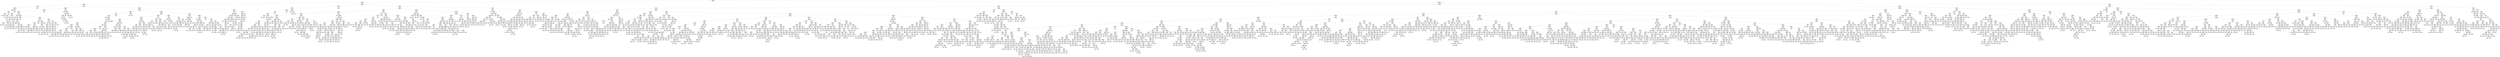 digraph Tree {
node [shape=box, fontname="helvetica"] ;
edge [fontname="helvetica"] ;
0 [label="price <= 426.5\nentropy = 0.393\nsamples = 31047\nvalue = [2406, 28641]"] ;
1 [label="price <= 345.5\nentropy = 0.609\nsamples = 5148\nvalue = [771, 4377]"] ;
0 -> 1 [labeldistance=2.5, labelangle=45, headlabel="True"] ;
2 [label="price <= 279.5\nentropy = 0.73\nsamples = 1814\nvalue = [370, 1444]"] ;
1 -> 2 ;
3 [label="channel <= 3.5\nentropy = 0.156\nsamples = 88\nvalue = [2, 86]"] ;
2 -> 3 ;
4 [label="channel <= 2.5\nentropy = 0.242\nsamples = 50\nvalue = [2, 48]"] ;
3 -> 4 ;
5 [label="entropy = 0.0\nsamples = 36\nvalue = [0, 36]"] ;
4 -> 5 ;
6 [label="price <= 265.5\nentropy = 0.592\nsamples = 14\nvalue = [2, 12]"] ;
4 -> 6 ;
7 [label="price <= 261.5\nentropy = 0.918\nsamples = 6\nvalue = [2, 4]"] ;
6 -> 7 ;
8 [label="product_type <= 3.0\nentropy = 0.722\nsamples = 5\nvalue = [1, 4]"] ;
7 -> 8 ;
9 [label="entropy = 1.0\nsamples = 2\nvalue = [1, 1]"] ;
8 -> 9 ;
10 [label="entropy = 0.0\nsamples = 3\nvalue = [0, 3]"] ;
8 -> 10 ;
11 [label="entropy = 0.0\nsamples = 1\nvalue = [1, 0]"] ;
7 -> 11 ;
12 [label="entropy = 0.0\nsamples = 8\nvalue = [0, 8]"] ;
6 -> 12 ;
13 [label="entropy = 0.0\nsamples = 38\nvalue = [0, 38]"] ;
3 -> 13 ;
14 [label="price <= 298.5\nentropy = 0.748\nsamples = 1726\nvalue = [368, 1358]"] ;
2 -> 14 ;
15 [label="price <= 296.0\nentropy = 0.885\nsamples = 350\nvalue = [106.0, 244.0]"] ;
14 -> 15 ;
16 [label="channel <= 6.5\nentropy = 0.861\nsamples = 334\nvalue = [95.0, 239.0]"] ;
15 -> 16 ;
17 [label="price <= 281.5\nentropy = 0.874\nsamples = 323\nvalue = [95.0, 228.0]"] ;
16 -> 17 ;
18 [label="product_type <= 2.5\nentropy = 0.592\nsamples = 14\nvalue = [2, 12]"] ;
17 -> 18 ;
19 [label="age_group <= 1.5\nentropy = 1.0\nsamples = 2\nvalue = [1, 1]"] ;
18 -> 19 ;
20 [label="entropy = 0.0\nsamples = 1\nvalue = [0, 1]"] ;
19 -> 20 ;
21 [label="entropy = 0.0\nsamples = 1\nvalue = [1, 0]"] ;
19 -> 21 ;
22 [label="age_group <= 1.5\nentropy = 0.414\nsamples = 12\nvalue = [1, 11]"] ;
18 -> 22 ;
23 [label="channel <= 2.5\nentropy = 0.811\nsamples = 4\nvalue = [1, 3]"] ;
22 -> 23 ;
24 [label="entropy = 0.918\nsamples = 3\nvalue = [1, 2]"] ;
23 -> 24 ;
25 [label="entropy = 0.0\nsamples = 1\nvalue = [0, 1]"] ;
23 -> 25 ;
26 [label="entropy = 0.0\nsamples = 8\nvalue = [0, 8]"] ;
22 -> 26 ;
27 [label="price <= 288.5\nentropy = 0.882\nsamples = 309\nvalue = [93, 216]"] ;
17 -> 27 ;
28 [label="channel <= 5.5\nentropy = 0.946\nsamples = 11\nvalue = [7, 4]"] ;
27 -> 28 ;
29 [label="channel <= 3.5\nentropy = 0.881\nsamples = 10\nvalue = [7, 3]"] ;
28 -> 29 ;
30 [label="channel <= 1.5\nentropy = 0.985\nsamples = 7\nvalue = [4, 3]"] ;
29 -> 30 ;
31 [label="entropy = 0.0\nsamples = 1\nvalue = [1, 0]"] ;
30 -> 31 ;
32 [label="price <= 284.5\nentropy = 1.0\nsamples = 6\nvalue = [3, 3]"] ;
30 -> 32 ;
33 [label="age_group <= 2.5\nentropy = 0.918\nsamples = 3\nvalue = [1, 2]"] ;
32 -> 33 ;
34 [label="entropy = 0.0\nsamples = 2\nvalue = [0, 2]"] ;
33 -> 34 ;
35 [label="entropy = 0.0\nsamples = 1\nvalue = [1, 0]"] ;
33 -> 35 ;
36 [label="age_group <= 2.5\nentropy = 0.918\nsamples = 3\nvalue = [2, 1]"] ;
32 -> 36 ;
37 [label="entropy = 0.0\nsamples = 2\nvalue = [2, 0]"] ;
36 -> 37 ;
38 [label="entropy = 0.0\nsamples = 1\nvalue = [0, 1]"] ;
36 -> 38 ;
39 [label="entropy = 0.0\nsamples = 3\nvalue = [3, 0]"] ;
29 -> 39 ;
40 [label="entropy = 0.0\nsamples = 1\nvalue = [0, 1]"] ;
28 -> 40 ;
41 [label="age_group <= 1.5\nentropy = 0.867\nsamples = 298\nvalue = [86.0, 212.0]"] ;
27 -> 41 ;
42 [label="product_type <= 4.5\nentropy = 0.918\nsamples = 87\nvalue = [29, 58]"] ;
41 -> 42 ;
43 [label="price <= 291.5\nentropy = 0.934\nsamples = 83\nvalue = [29, 54]"] ;
42 -> 43 ;
44 [label="channel <= 2.5\nentropy = 0.985\nsamples = 7\nvalue = [4, 3]"] ;
43 -> 44 ;
45 [label="entropy = 0.971\nsamples = 5\nvalue = [2, 3]"] ;
44 -> 45 ;
46 [label="entropy = 0.0\nsamples = 2\nvalue = [2, 0]"] ;
44 -> 46 ;
47 [label="price <= 292.5\nentropy = 0.914\nsamples = 76\nvalue = [25, 51]"] ;
43 -> 47 ;
48 [label="channel <= 2.5\nentropy = 0.892\nsamples = 55\nvalue = [17, 38]"] ;
47 -> 48 ;
49 [label="channel <= 1.5\nentropy = 0.966\nsamples = 23\nvalue = [9, 14]"] ;
48 -> 49 ;
50 [label="entropy = 1.0\nsamples = 2\nvalue = [1, 1]"] ;
49 -> 50 ;
51 [label="entropy = 0.959\nsamples = 21\nvalue = [8, 13]"] ;
49 -> 51 ;
52 [label="channel <= 4.5\nentropy = 0.811\nsamples = 32\nvalue = [8, 24]"] ;
48 -> 52 ;
53 [label="channel <= 3.5\nentropy = 0.619\nsamples = 13\nvalue = [2, 11]"] ;
52 -> 53 ;
54 [label="entropy = 0.544\nsamples = 8\nvalue = [1, 7]"] ;
53 -> 54 ;
55 [label="entropy = 0.722\nsamples = 5\nvalue = [1, 4]"] ;
53 -> 55 ;
56 [label="channel <= 5.5\nentropy = 0.9\nsamples = 19\nvalue = [6, 13]"] ;
52 -> 56 ;
57 [label="entropy = 0.896\nsamples = 16\nvalue = [5, 11]"] ;
56 -> 57 ;
58 [label="entropy = 0.918\nsamples = 3\nvalue = [1, 2]"] ;
56 -> 58 ;
59 [label="channel <= 2.5\nentropy = 0.959\nsamples = 21\nvalue = [8, 13]"] ;
47 -> 59 ;
60 [label="price <= 294.0\nentropy = 0.863\nsamples = 14\nvalue = [4, 10]"] ;
59 -> 60 ;
61 [label="entropy = 0.0\nsamples = 3\nvalue = [0, 3]"] ;
60 -> 61 ;
62 [label="channel <= 1.5\nentropy = 0.946\nsamples = 11\nvalue = [4, 7]"] ;
60 -> 62 ;
63 [label="entropy = 0.811\nsamples = 4\nvalue = [1, 3]"] ;
62 -> 63 ;
64 [label="entropy = 0.985\nsamples = 7\nvalue = [3, 4]"] ;
62 -> 64 ;
65 [label="channel <= 5.5\nentropy = 0.985\nsamples = 7\nvalue = [4, 3]"] ;
59 -> 65 ;
66 [label="gender <= 1.5\nentropy = 0.918\nsamples = 6\nvalue = [4, 2]"] ;
65 -> 66 ;
67 [label="price <= 294.0\nentropy = 0.971\nsamples = 5\nvalue = [3, 2]"] ;
66 -> 67 ;
68 [label="channel <= 4.0\nentropy = 0.918\nsamples = 3\nvalue = [2, 1]"] ;
67 -> 68 ;
69 [label="entropy = 1.0\nsamples = 2\nvalue = [1, 1]"] ;
68 -> 69 ;
70 [label="entropy = 0.0\nsamples = 1\nvalue = [1, 0]"] ;
68 -> 70 ;
71 [label="entropy = 1.0\nsamples = 2\nvalue = [1, 1]"] ;
67 -> 71 ;
72 [label="entropy = 0.0\nsamples = 1\nvalue = [1, 0]"] ;
66 -> 72 ;
73 [label="entropy = 0.0\nsamples = 1\nvalue = [0, 1]"] ;
65 -> 73 ;
74 [label="entropy = 0.0\nsamples = 4\nvalue = [0, 4]"] ;
42 -> 74 ;
75 [label="price <= 292.5\nentropy = 0.842\nsamples = 211\nvalue = [57, 154]"] ;
41 -> 75 ;
76 [label="channel <= 3.5\nentropy = 0.877\nsamples = 162\nvalue = [48, 114]"] ;
75 -> 76 ;
77 [label="gender <= 1.5\nentropy = 0.843\nsamples = 96\nvalue = [26, 70]"] ;
76 -> 77 ;
78 [label="channel <= 1.5\nentropy = 0.831\nsamples = 95\nvalue = [25, 70]"] ;
77 -> 78 ;
79 [label="age_group <= 2.5\nentropy = 0.544\nsamples = 8\nvalue = [1, 7]"] ;
78 -> 79 ;
80 [label="entropy = 0.0\nsamples = 5\nvalue = [0, 5]"] ;
79 -> 80 ;
81 [label="price <= 291.5\nentropy = 0.918\nsamples = 3\nvalue = [1, 2]"] ;
79 -> 81 ;
82 [label="entropy = 0.0\nsamples = 1\nvalue = [0, 1]"] ;
81 -> 82 ;
83 [label="entropy = 1.0\nsamples = 2\nvalue = [1, 1]"] ;
81 -> 83 ;
84 [label="product_type <= 4.5\nentropy = 0.85\nsamples = 87\nvalue = [24, 63]"] ;
78 -> 84 ;
85 [label="channel <= 2.5\nentropy = 0.834\nsamples = 83\nvalue = [22, 61]"] ;
84 -> 85 ;
86 [label="price <= 291.5\nentropy = 0.884\nsamples = 53\nvalue = [16, 37]"] ;
85 -> 86 ;
87 [label="age_group <= 2.5\nentropy = 0.971\nsamples = 5\nvalue = [2, 3]"] ;
86 -> 87 ;
88 [label="entropy = 1.0\nsamples = 4\nvalue = [2, 2]"] ;
87 -> 88 ;
89 [label="entropy = 0.0\nsamples = 1\nvalue = [0, 1]"] ;
87 -> 89 ;
90 [label="age_group <= 2.5\nentropy = 0.871\nsamples = 48\nvalue = [14, 34]"] ;
86 -> 90 ;
91 [label="entropy = 0.863\nsamples = 35\nvalue = [10, 25]"] ;
90 -> 91 ;
92 [label="entropy = 0.89\nsamples = 13\nvalue = [4, 9]"] ;
90 -> 92 ;
93 [label="age_group <= 2.5\nentropy = 0.722\nsamples = 30\nvalue = [6, 24]"] ;
85 -> 93 ;
94 [label="price <= 291.5\nentropy = 0.722\nsamples = 20\nvalue = [4, 16]"] ;
93 -> 94 ;
95 [label="entropy = 0.722\nsamples = 5\nvalue = [1, 4]"] ;
94 -> 95 ;
96 [label="entropy = 0.722\nsamples = 15\nvalue = [3, 12]"] ;
94 -> 96 ;
97 [label="entropy = 0.722\nsamples = 10\nvalue = [2, 8]"] ;
93 -> 97 ;
98 [label="price <= 291.5\nentropy = 1.0\nsamples = 4\nvalue = [2, 2]"] ;
84 -> 98 ;
99 [label="channel <= 2.5\nentropy = 0.918\nsamples = 3\nvalue = [2, 1]"] ;
98 -> 99 ;
100 [label="age_group <= 2.5\nentropy = 1.0\nsamples = 2\nvalue = [1, 1]"] ;
99 -> 100 ;
101 [label="entropy = 0.0\nsamples = 1\nvalue = [0, 1]"] ;
100 -> 101 ;
102 [label="entropy = 0.0\nsamples = 1\nvalue = [1, 0]"] ;
100 -> 102 ;
103 [label="entropy = 0.0\nsamples = 1\nvalue = [1, 0]"] ;
99 -> 103 ;
104 [label="entropy = 0.0\nsamples = 1\nvalue = [0, 1]"] ;
98 -> 104 ;
105 [label="entropy = 0.0\nsamples = 1\nvalue = [1, 0]"] ;
77 -> 105 ;
106 [label="gender <= 1.5\nentropy = 0.918\nsamples = 66\nvalue = [22, 44]"] ;
76 -> 106 ;
107 [label="channel <= 4.5\nentropy = 0.928\nsamples = 64\nvalue = [22, 42]"] ;
106 -> 107 ;
108 [label="price <= 291.5\nentropy = 0.961\nsamples = 13\nvalue = [5, 8]"] ;
107 -> 108 ;
109 [label="entropy = 0.0\nsamples = 1\nvalue = [1, 0]"] ;
108 -> 109 ;
110 [label="product_type <= 5.5\nentropy = 0.918\nsamples = 12\nvalue = [4, 8]"] ;
108 -> 110 ;
111 [label="age_group <= 2.5\nentropy = 0.946\nsamples = 11\nvalue = [4, 7]"] ;
110 -> 111 ;
112 [label="entropy = 0.918\nsamples = 9\nvalue = [3, 6]"] ;
111 -> 112 ;
113 [label="entropy = 1.0\nsamples = 2\nvalue = [1, 1]"] ;
111 -> 113 ;
114 [label="entropy = 0.0\nsamples = 1\nvalue = [0, 1]"] ;
110 -> 114 ;
115 [label="product_type <= 6.0\nentropy = 0.918\nsamples = 51\nvalue = [17, 34]"] ;
107 -> 115 ;
116 [label="product_type <= 4.5\nentropy = 0.911\nsamples = 49\nvalue = [16.0, 33.0]"] ;
115 -> 116 ;
117 [label="channel <= 5.5\nentropy = 0.925\nsamples = 47\nvalue = [16.0, 31.0]"] ;
116 -> 117 ;
118 [label="age_group <= 2.5\nentropy = 0.898\nsamples = 35\nvalue = [11, 24]"] ;
117 -> 118 ;
119 [label="price <= 291.5\nentropy = 0.932\nsamples = 23\nvalue = [8, 15]"] ;
118 -> 119 ;
120 [label="entropy = 1.0\nsamples = 2\nvalue = [1, 1]"] ;
119 -> 120 ;
121 [label="entropy = 0.918\nsamples = 21\nvalue = [7, 14]"] ;
119 -> 121 ;
122 [label="price <= 291.5\nentropy = 0.811\nsamples = 12\nvalue = [3, 9]"] ;
118 -> 122 ;
123 [label="entropy = 0.0\nsamples = 1\nvalue = [0, 1]"] ;
122 -> 123 ;
124 [label="entropy = 0.845\nsamples = 11\nvalue = [3, 8]"] ;
122 -> 124 ;
125 [label="age_group <= 2.5\nentropy = 0.98\nsamples = 12\nvalue = [5, 7]"] ;
117 -> 125 ;
126 [label="entropy = 0.954\nsamples = 8\nvalue = [3, 5]"] ;
125 -> 126 ;
127 [label="entropy = 1.0\nsamples = 4\nvalue = [2, 2]"] ;
125 -> 127 ;
128 [label="entropy = 0.0\nsamples = 2\nvalue = [0, 2]"] ;
116 -> 128 ;
129 [label="entropy = 1.0\nsamples = 2\nvalue = [1, 1]"] ;
115 -> 129 ;
130 [label="entropy = 0.0\nsamples = 2\nvalue = [0, 2]"] ;
106 -> 130 ;
131 [label="channel <= 3.5\nentropy = 0.688\nsamples = 49\nvalue = [9, 40]"] ;
75 -> 131 ;
132 [label="price <= 294.0\nentropy = 0.824\nsamples = 31\nvalue = [8, 23]"] ;
131 -> 132 ;
133 [label="entropy = 0.0\nsamples = 4\nvalue = [0, 4]"] ;
132 -> 133 ;
134 [label="channel <= 1.5\nentropy = 0.877\nsamples = 27\nvalue = [8, 19]"] ;
132 -> 134 ;
135 [label="entropy = 0.0\nsamples = 1\nvalue = [0, 1]"] ;
134 -> 135 ;
136 [label="product_type <= 4.5\nentropy = 0.89\nsamples = 26\nvalue = [8, 18]"] ;
134 -> 136 ;
137 [label="gender <= 1.5\nentropy = 0.904\nsamples = 25\nvalue = [8, 17]"] ;
136 -> 137 ;
138 [label="age_group <= 2.5\nentropy = 0.871\nsamples = 24\nvalue = [7, 17]"] ;
137 -> 138 ;
139 [label="channel <= 2.5\nentropy = 0.934\nsamples = 20\nvalue = [7, 13]"] ;
138 -> 139 ;
140 [label="entropy = 0.971\nsamples = 10\nvalue = [4, 6]"] ;
139 -> 140 ;
141 [label="entropy = 0.881\nsamples = 10\nvalue = [3, 7]"] ;
139 -> 141 ;
142 [label="entropy = 0.0\nsamples = 4\nvalue = [0, 4]"] ;
138 -> 142 ;
143 [label="entropy = 0.0\nsamples = 1\nvalue = [1, 0]"] ;
137 -> 143 ;
144 [label="entropy = 0.0\nsamples = 1\nvalue = [0, 1]"] ;
136 -> 144 ;
145 [label="gender <= 1.5\nentropy = 0.31\nsamples = 18\nvalue = [1, 17]"] ;
131 -> 145 ;
146 [label="entropy = 0.0\nsamples = 16\nvalue = [0, 16]"] ;
145 -> 146 ;
147 [label="age_group <= 2.5\nentropy = 1.0\nsamples = 2\nvalue = [1, 1]"] ;
145 -> 147 ;
148 [label="entropy = 0.0\nsamples = 1\nvalue = [1, 0]"] ;
147 -> 148 ;
149 [label="entropy = 0.0\nsamples = 1\nvalue = [0, 1]"] ;
147 -> 149 ;
150 [label="entropy = 0.0\nsamples = 11\nvalue = [0, 11]"] ;
16 -> 150 ;
151 [label="channel <= 1.5\nentropy = 0.896\nsamples = 16\nvalue = [11, 5]"] ;
15 -> 151 ;
152 [label="entropy = 0.0\nsamples = 1\nvalue = [0, 1]"] ;
151 -> 152 ;
153 [label="age_group <= 2.5\nentropy = 0.837\nsamples = 15\nvalue = [11, 4]"] ;
151 -> 153 ;
154 [label="gender <= 1.5\nentropy = 0.684\nsamples = 11\nvalue = [9, 2]"] ;
153 -> 154 ;
155 [label="product_type <= 4.5\nentropy = 0.764\nsamples = 9\nvalue = [7, 2]"] ;
154 -> 155 ;
156 [label="entropy = 0.0\nsamples = 1\nvalue = [0, 1]"] ;
155 -> 156 ;
157 [label="channel <= 4.0\nentropy = 0.544\nsamples = 8\nvalue = [7, 1]"] ;
155 -> 157 ;
158 [label="entropy = 0.0\nsamples = 5\nvalue = [5, 0]"] ;
157 -> 158 ;
159 [label="age_group <= 1.5\nentropy = 0.918\nsamples = 3\nvalue = [2, 1]"] ;
157 -> 159 ;
160 [label="entropy = 0.0\nsamples = 1\nvalue = [1, 0]"] ;
159 -> 160 ;
161 [label="channel <= 6.0\nentropy = 1.0\nsamples = 2\nvalue = [1, 1]"] ;
159 -> 161 ;
162 [label="entropy = 0.0\nsamples = 1\nvalue = [0, 1]"] ;
161 -> 162 ;
163 [label="entropy = 0.0\nsamples = 1\nvalue = [1, 0]"] ;
161 -> 163 ;
164 [label="entropy = 0.0\nsamples = 2\nvalue = [2, 0]"] ;
154 -> 164 ;
165 [label="channel <= 2.5\nentropy = 1.0\nsamples = 4\nvalue = [2, 2]"] ;
153 -> 165 ;
166 [label="entropy = 0.0\nsamples = 1\nvalue = [1, 0]"] ;
165 -> 166 ;
167 [label="channel <= 4.0\nentropy = 0.918\nsamples = 3\nvalue = [1, 2]"] ;
165 -> 167 ;
168 [label="entropy = 0.0\nsamples = 2\nvalue = [0, 2]"] ;
167 -> 168 ;
169 [label="entropy = 0.0\nsamples = 1\nvalue = [1, 0]"] ;
167 -> 169 ;
170 [label="product_type <= 4.5\nentropy = 0.702\nsamples = 1376\nvalue = [262, 1114]"] ;
14 -> 170 ;
171 [label="price <= 300.0\nentropy = 0.728\nsamples = 1192\nvalue = [242.0, 950.0]"] ;
170 -> 171 ;
172 [label="channel <= 6.5\nentropy = 0.327\nsamples = 50\nvalue = [3, 47]"] ;
171 -> 172 ;
173 [label="channel <= 4.0\nentropy = 0.254\nsamples = 47\nvalue = [2, 45]"] ;
172 -> 173 ;
174 [label="channel <= 2.5\nentropy = 0.345\nsamples = 31\nvalue = [2, 29]"] ;
173 -> 174 ;
175 [label="entropy = 0.0\nsamples = 15\nvalue = [0, 15]"] ;
174 -> 175 ;
176 [label="age_group <= 1.5\nentropy = 0.544\nsamples = 16\nvalue = [2, 14]"] ;
174 -> 176 ;
177 [label="entropy = 0.0\nsamples = 3\nvalue = [0, 3]"] ;
176 -> 177 ;
178 [label="age_group <= 2.5\nentropy = 0.619\nsamples = 13\nvalue = [2, 11]"] ;
176 -> 178 ;
179 [label="entropy = 0.503\nsamples = 9\nvalue = [1, 8]"] ;
178 -> 179 ;
180 [label="entropy = 0.811\nsamples = 4\nvalue = [1, 3]"] ;
178 -> 180 ;
181 [label="entropy = 0.0\nsamples = 16\nvalue = [0, 16]"] ;
173 -> 181 ;
182 [label="age_group <= 1.5\nentropy = 0.918\nsamples = 3\nvalue = [1, 2]"] ;
172 -> 182 ;
183 [label="entropy = 0.0\nsamples = 1\nvalue = [1, 0]"] ;
182 -> 183 ;
184 [label="entropy = 0.0\nsamples = 2\nvalue = [0, 2]"] ;
182 -> 184 ;
185 [label="price <= 332.0\nentropy = 0.74\nsamples = 1142\nvalue = [239, 903]"] ;
171 -> 185 ;
186 [label="price <= 328.5\nentropy = 0.709\nsamples = 873\nvalue = [169, 704]"] ;
185 -> 186 ;
187 [label="price <= 324.5\nentropy = 0.754\nsamples = 747\nvalue = [162, 585]"] ;
186 -> 187 ;
188 [label="price <= 318.5\nentropy = 0.703\nsamples = 686\nvalue = [131, 555]"] ;
187 -> 188 ;
189 [label="channel <= 4.5\nentropy = 0.74\nsamples = 597\nvalue = [125, 472]"] ;
188 -> 189 ;
190 [label="price <= 309.0\nentropy = 0.794\nsamples = 405\nvalue = [97, 308]"] ;
189 -> 190 ;
191 [label="price <= 303.0\nentropy = 0.849\nsamples = 247\nvalue = [68, 179]"] ;
190 -> 191 ;
192 [label="product_type <= 3.0\nentropy = 0.788\nsamples = 225\nvalue = [53, 172]"] ;
191 -> 192 ;
193 [label="entropy = 0.0\nsamples = 6\nvalue = [0, 6]"] ;
192 -> 193 ;
194 [label="gender <= 1.5\nentropy = 0.798\nsamples = 219\nvalue = [53, 166]"] ;
192 -> 194 ;
195 [label="channel <= 2.5\nentropy = 0.808\nsamples = 214\nvalue = [53, 161]"] ;
194 -> 195 ;
196 [label="age_group <= 2.5\nentropy = 0.852\nsamples = 126\nvalue = [35, 91]"] ;
195 -> 196 ;
197 [label="channel <= 1.5\nentropy = 0.796\nsamples = 104\nvalue = [25, 79]"] ;
196 -> 197 ;
198 [label="age_group <= 1.5\nentropy = 0.874\nsamples = 17\nvalue = [5, 12]"] ;
197 -> 198 ;
199 [label="entropy = 0.544\nsamples = 8\nvalue = [1, 7]"] ;
198 -> 199 ;
200 [label="entropy = 0.991\nsamples = 9\nvalue = [4, 5]"] ;
198 -> 200 ;
201 [label="age_group <= 1.5\nentropy = 0.778\nsamples = 87\nvalue = [20, 67]"] ;
197 -> 201 ;
202 [label="entropy = 0.89\nsamples = 26\nvalue = [8, 18]"] ;
201 -> 202 ;
203 [label="entropy = 0.715\nsamples = 61\nvalue = [12, 49]"] ;
201 -> 203 ;
204 [label="channel <= 1.5\nentropy = 0.994\nsamples = 22\nvalue = [10, 12]"] ;
196 -> 204 ;
205 [label="entropy = 0.0\nsamples = 3\nvalue = [0, 3]"] ;
204 -> 205 ;
206 [label="entropy = 0.998\nsamples = 19\nvalue = [10, 9]"] ;
204 -> 206 ;
207 [label="age_group <= 2.5\nentropy = 0.731\nsamples = 88\nvalue = [18, 70]"] ;
195 -> 207 ;
208 [label="age_group <= 1.5\nentropy = 0.764\nsamples = 72\nvalue = [16, 56]"] ;
207 -> 208 ;
209 [label="channel <= 3.5\nentropy = 0.605\nsamples = 27\nvalue = [4, 23]"] ;
208 -> 209 ;
210 [label="entropy = 0.684\nsamples = 22\nvalue = [4, 18]"] ;
209 -> 210 ;
211 [label="entropy = 0.0\nsamples = 5\nvalue = [0, 5]"] ;
209 -> 211 ;
212 [label="channel <= 3.5\nentropy = 0.837\nsamples = 45\nvalue = [12, 33]"] ;
208 -> 212 ;
213 [label="entropy = 0.834\nsamples = 34\nvalue = [9, 25]"] ;
212 -> 213 ;
214 [label="entropy = 0.845\nsamples = 11\nvalue = [3, 8]"] ;
212 -> 214 ;
215 [label="channel <= 3.5\nentropy = 0.544\nsamples = 16\nvalue = [2, 14]"] ;
207 -> 215 ;
216 [label="entropy = 0.391\nsamples = 13\nvalue = [1, 12]"] ;
215 -> 216 ;
217 [label="entropy = 0.918\nsamples = 3\nvalue = [1, 2]"] ;
215 -> 217 ;
218 [label="entropy = 0.0\nsamples = 5\nvalue = [0, 5]"] ;
194 -> 218 ;
219 [label="price <= 306.5\nentropy = 0.902\nsamples = 22\nvalue = [15.0, 7.0]"] ;
191 -> 219 ;
220 [label="entropy = 0.0\nsamples = 4\nvalue = [4, 0]"] ;
219 -> 220 ;
221 [label="channel <= 2.5\nentropy = 0.964\nsamples = 18\nvalue = [11, 7]"] ;
219 -> 221 ;
222 [label="age_group <= 1.5\nentropy = 1.0\nsamples = 10\nvalue = [5, 5]"] ;
221 -> 222 ;
223 [label="channel <= 1.5\nentropy = 0.811\nsamples = 4\nvalue = [3, 1]"] ;
222 -> 223 ;
224 [label="entropy = 0.0\nsamples = 1\nvalue = [1, 0]"] ;
223 -> 224 ;
225 [label="entropy = 0.918\nsamples = 3\nvalue = [2, 1]"] ;
223 -> 225 ;
226 [label="age_group <= 2.5\nentropy = 0.918\nsamples = 6\nvalue = [2, 4]"] ;
222 -> 226 ;
227 [label="price <= 307.5\nentropy = 0.722\nsamples = 5\nvalue = [1, 4]"] ;
226 -> 227 ;
228 [label="entropy = 0.918\nsamples = 3\nvalue = [1, 2]"] ;
227 -> 228 ;
229 [label="entropy = 0.0\nsamples = 2\nvalue = [0, 2]"] ;
227 -> 229 ;
230 [label="entropy = 0.0\nsamples = 1\nvalue = [1, 0]"] ;
226 -> 230 ;
231 [label="price <= 307.5\nentropy = 0.811\nsamples = 8\nvalue = [6, 2]"] ;
221 -> 231 ;
232 [label="age_group <= 1.5\nentropy = 0.971\nsamples = 5\nvalue = [3, 2]"] ;
231 -> 232 ;
233 [label="entropy = 0.0\nsamples = 1\nvalue = [1, 0]"] ;
232 -> 233 ;
234 [label="channel <= 3.5\nentropy = 1.0\nsamples = 4\nvalue = [2, 2]"] ;
232 -> 234 ;
235 [label="age_group <= 2.5\nentropy = 1.0\nsamples = 2\nvalue = [1, 1]"] ;
234 -> 235 ;
236 [label="entropy = 0.0\nsamples = 1\nvalue = [1, 0]"] ;
235 -> 236 ;
237 [label="entropy = 0.0\nsamples = 1\nvalue = [0, 1]"] ;
235 -> 237 ;
238 [label="age_group <= 2.5\nentropy = 1.0\nsamples = 2\nvalue = [1, 1]"] ;
234 -> 238 ;
239 [label="entropy = 0.0\nsamples = 1\nvalue = [0, 1]"] ;
238 -> 239 ;
240 [label="entropy = 0.0\nsamples = 1\nvalue = [1, 0]"] ;
238 -> 240 ;
241 [label="entropy = 0.0\nsamples = 3\nvalue = [3, 0]"] ;
231 -> 241 ;
242 [label="price <= 314.5\nentropy = 0.688\nsamples = 158\nvalue = [29, 129]"] ;
190 -> 242 ;
243 [label="entropy = 0.0\nsamples = 23\nvalue = [0, 23]"] ;
242 -> 243 ;
244 [label="price <= 317.5\nentropy = 0.751\nsamples = 135\nvalue = [29, 106]"] ;
242 -> 244 ;
245 [label="gender <= 1.5\nentropy = 0.544\nsamples = 40\nvalue = [5, 35]"] ;
244 -> 245 ;
246 [label="age_group <= 1.5\nentropy = 0.477\nsamples = 39\nvalue = [4, 35]"] ;
245 -> 246 ;
247 [label="channel <= 2.5\nentropy = 0.722\nsamples = 15\nvalue = [3, 12]"] ;
246 -> 247 ;
248 [label="channel <= 1.5\nentropy = 0.863\nsamples = 7\nvalue = [2, 5]"] ;
247 -> 248 ;
249 [label="entropy = 0.0\nsamples = 1\nvalue = [0, 1]"] ;
248 -> 249 ;
250 [label="price <= 315.5\nentropy = 0.918\nsamples = 6\nvalue = [2, 4]"] ;
248 -> 250 ;
251 [label="entropy = 0.918\nsamples = 3\nvalue = [1, 2]"] ;
250 -> 251 ;
252 [label="entropy = 0.918\nsamples = 3\nvalue = [1, 2]"] ;
250 -> 252 ;
253 [label="price <= 315.5\nentropy = 0.544\nsamples = 8\nvalue = [1, 7]"] ;
247 -> 253 ;
254 [label="entropy = 0.0\nsamples = 2\nvalue = [0, 2]"] ;
253 -> 254 ;
255 [label="price <= 316.5\nentropy = 0.65\nsamples = 6\nvalue = [1, 5]"] ;
253 -> 255 ;
256 [label="entropy = 0.722\nsamples = 5\nvalue = [1, 4]"] ;
255 -> 256 ;
257 [label="entropy = 0.0\nsamples = 1\nvalue = [0, 1]"] ;
255 -> 257 ;
258 [label="age_group <= 2.5\nentropy = 0.25\nsamples = 24\nvalue = [1, 23]"] ;
246 -> 258 ;
259 [label="entropy = 0.0\nsamples = 13\nvalue = [0, 13]"] ;
258 -> 259 ;
260 [label="channel <= 2.5\nentropy = 0.439\nsamples = 11\nvalue = [1, 10]"] ;
258 -> 260 ;
261 [label="entropy = 0.0\nsamples = 5\nvalue = [0, 5]"] ;
260 -> 261 ;
262 [label="price <= 315.5\nentropy = 0.65\nsamples = 6\nvalue = [1, 5]"] ;
260 -> 262 ;
263 [label="entropy = 0.0\nsamples = 3\nvalue = [0, 3]"] ;
262 -> 263 ;
264 [label="entropy = 0.918\nsamples = 3\nvalue = [1, 2]"] ;
262 -> 264 ;
265 [label="entropy = 0.0\nsamples = 1\nvalue = [1, 0]"] ;
245 -> 265 ;
266 [label="gender <= 1.5\nentropy = 0.815\nsamples = 95\nvalue = [24, 71]"] ;
244 -> 266 ;
267 [label="channel <= 3.5\nentropy = 0.82\nsamples = 94\nvalue = [24.0, 70.0]"] ;
266 -> 267 ;
268 [label="channel <= 2.5\nentropy = 0.807\nsamples = 89\nvalue = [22, 67]"] ;
267 -> 268 ;
269 [label="age_group <= 1.5\nentropy = 0.835\nsamples = 64\nvalue = [17, 47]"] ;
268 -> 269 ;
270 [label="entropy = 0.755\nsamples = 23\nvalue = [5, 18]"] ;
269 -> 270 ;
271 [label="age_group <= 2.5\nentropy = 0.872\nsamples = 41\nvalue = [12, 29]"] ;
269 -> 271 ;
272 [label="channel <= 1.5\nentropy = 0.885\nsamples = 33\nvalue = [10, 23]"] ;
271 -> 272 ;
273 [label="entropy = 0.0\nsamples = 3\nvalue = [0, 3]"] ;
272 -> 273 ;
274 [label="entropy = 0.918\nsamples = 30\nvalue = [10, 20]"] ;
272 -> 274 ;
275 [label="channel <= 1.5\nentropy = 0.811\nsamples = 8\nvalue = [2, 6]"] ;
271 -> 275 ;
276 [label="entropy = 0.0\nsamples = 1\nvalue = [1, 0]"] ;
275 -> 276 ;
277 [label="entropy = 0.592\nsamples = 7\nvalue = [1, 6]"] ;
275 -> 277 ;
278 [label="age_group <= 1.5\nentropy = 0.722\nsamples = 25\nvalue = [5, 20]"] ;
268 -> 278 ;
279 [label="entropy = 0.845\nsamples = 11\nvalue = [3, 8]"] ;
278 -> 279 ;
280 [label="age_group <= 2.5\nentropy = 0.592\nsamples = 14\nvalue = [2, 12]"] ;
278 -> 280 ;
281 [label="entropy = 0.469\nsamples = 10\nvalue = [1, 9]"] ;
280 -> 281 ;
282 [label="entropy = 0.811\nsamples = 4\nvalue = [1, 3]"] ;
280 -> 282 ;
283 [label="age_group <= 1.5\nentropy = 0.971\nsamples = 5\nvalue = [2, 3]"] ;
267 -> 283 ;
284 [label="entropy = 0.918\nsamples = 3\nvalue = [1, 2]"] ;
283 -> 284 ;
285 [label="entropy = 1.0\nsamples = 2\nvalue = [1, 1]"] ;
283 -> 285 ;
286 [label="entropy = 0.0\nsamples = 1\nvalue = [0, 1]"] ;
266 -> 286 ;
287 [label="gender <= 1.5\nentropy = 0.599\nsamples = 192\nvalue = [28, 164]"] ;
189 -> 287 ;
288 [label="product_type <= 3.0\nentropy = 0.609\nsamples = 187\nvalue = [28.0, 159.0]"] ;
287 -> 288 ;
289 [label="channel <= 5.5\nentropy = 1.0\nsamples = 2\nvalue = [1, 1]"] ;
288 -> 289 ;
290 [label="entropy = 0.0\nsamples = 1\nvalue = [1, 0]"] ;
289 -> 290 ;
291 [label="entropy = 0.0\nsamples = 1\nvalue = [0, 1]"] ;
289 -> 291 ;
292 [label="price <= 306.0\nentropy = 0.6\nsamples = 185\nvalue = [27, 158]"] ;
288 -> 292 ;
293 [label="channel <= 5.5\nentropy = 0.531\nsamples = 116\nvalue = [14, 102]"] ;
292 -> 293 ;
294 [label="age_group <= 1.5\nentropy = 0.572\nsamples = 96\nvalue = [13, 83]"] ;
293 -> 294 ;
295 [label="price <= 303.0\nentropy = 0.677\nsamples = 28\nvalue = [5, 23]"] ;
294 -> 295 ;
296 [label="entropy = 0.691\nsamples = 27\nvalue = [5, 22]"] ;
295 -> 296 ;
297 [label="entropy = 0.0\nsamples = 1\nvalue = [0, 1]"] ;
295 -> 297 ;
298 [label="age_group <= 2.5\nentropy = 0.523\nsamples = 68\nvalue = [8, 60]"] ;
294 -> 298 ;
299 [label="entropy = 0.469\nsamples = 50\nvalue = [5, 45]"] ;
298 -> 299 ;
300 [label="entropy = 0.65\nsamples = 18\nvalue = [3, 15]"] ;
298 -> 300 ;
301 [label="age_group <= 2.5\nentropy = 0.286\nsamples = 20\nvalue = [1, 19]"] ;
293 -> 301 ;
302 [label="entropy = 0.0\nsamples = 14\nvalue = [0, 14]"] ;
301 -> 302 ;
303 [label="channel <= 6.5\nentropy = 0.65\nsamples = 6\nvalue = [1, 5]"] ;
301 -> 303 ;
304 [label="entropy = 0.0\nsamples = 2\nvalue = [0, 2]"] ;
303 -> 304 ;
305 [label="entropy = 0.811\nsamples = 4\nvalue = [1, 3]"] ;
303 -> 305 ;
306 [label="price <= 310.5\nentropy = 0.698\nsamples = 69\nvalue = [13, 56]"] ;
292 -> 306 ;
307 [label="channel <= 6.5\nentropy = 1.0\nsamples = 14\nvalue = [7, 7]"] ;
306 -> 307 ;
308 [label="price <= 307.5\nentropy = 0.98\nsamples = 12\nvalue = [5, 7]"] ;
307 -> 308 ;
309 [label="channel <= 5.5\nentropy = 0.971\nsamples = 5\nvalue = [3, 2]"] ;
308 -> 309 ;
310 [label="entropy = 0.0\nsamples = 3\nvalue = [3, 0]"] ;
309 -> 310 ;
311 [label="entropy = 0.0\nsamples = 2\nvalue = [0, 2]"] ;
309 -> 311 ;
312 [label="channel <= 5.5\nentropy = 0.863\nsamples = 7\nvalue = [2, 5]"] ;
308 -> 312 ;
313 [label="age_group <= 1.5\nentropy = 0.65\nsamples = 6\nvalue = [1, 5]"] ;
312 -> 313 ;
314 [label="price <= 309.0\nentropy = 0.918\nsamples = 3\nvalue = [1, 2]"] ;
313 -> 314 ;
315 [label="entropy = 0.0\nsamples = 1\nvalue = [0, 1]"] ;
314 -> 315 ;
316 [label="entropy = 1.0\nsamples = 2\nvalue = [1, 1]"] ;
314 -> 316 ;
317 [label="entropy = 0.0\nsamples = 3\nvalue = [0, 3]"] ;
313 -> 317 ;
318 [label="entropy = 0.0\nsamples = 1\nvalue = [1, 0]"] ;
312 -> 318 ;
319 [label="entropy = 0.0\nsamples = 2\nvalue = [2, 0]"] ;
307 -> 319 ;
320 [label="price <= 317.5\nentropy = 0.497\nsamples = 55\nvalue = [6, 49]"] ;
306 -> 320 ;
321 [label="entropy = 0.0\nsamples = 22\nvalue = [0, 22]"] ;
320 -> 321 ;
322 [label="age_group <= 2.5\nentropy = 0.684\nsamples = 33\nvalue = [6, 27]"] ;
320 -> 322 ;
323 [label="channel <= 6.5\nentropy = 0.605\nsamples = 27\nvalue = [4, 23]"] ;
322 -> 323 ;
324 [label="age_group <= 1.5\nentropy = 0.469\nsamples = 20\nvalue = [2, 18]"] ;
323 -> 324 ;
325 [label="entropy = 0.0\nsamples = 5\nvalue = [0, 5]"] ;
324 -> 325 ;
326 [label="channel <= 5.5\nentropy = 0.567\nsamples = 15\nvalue = [2, 13]"] ;
324 -> 326 ;
327 [label="entropy = 0.619\nsamples = 13\nvalue = [2, 11]"] ;
326 -> 327 ;
328 [label="entropy = 0.0\nsamples = 2\nvalue = [0, 2]"] ;
326 -> 328 ;
329 [label="age_group <= 1.5\nentropy = 0.863\nsamples = 7\nvalue = [2, 5]"] ;
323 -> 329 ;
330 [label="entropy = 0.722\nsamples = 5\nvalue = [1, 4]"] ;
329 -> 330 ;
331 [label="entropy = 1.0\nsamples = 2\nvalue = [1, 1]"] ;
329 -> 331 ;
332 [label="entropy = 0.918\nsamples = 6\nvalue = [2, 4]"] ;
322 -> 332 ;
333 [label="entropy = 0.0\nsamples = 5\nvalue = [0, 5]"] ;
287 -> 333 ;
334 [label="channel <= 1.5\nentropy = 0.356\nsamples = 89\nvalue = [6, 83]"] ;
188 -> 334 ;
335 [label="entropy = 0.0\nsamples = 7\nvalue = [0, 7]"] ;
334 -> 335 ;
336 [label="channel <= 3.5\nentropy = 0.378\nsamples = 82\nvalue = [6, 76]"] ;
334 -> 336 ;
337 [label="age_group <= 2.5\nentropy = 0.477\nsamples = 39\nvalue = [4, 35]"] ;
336 -> 337 ;
338 [label="channel <= 2.5\nentropy = 0.345\nsamples = 31\nvalue = [2, 29]"] ;
337 -> 338 ;
339 [label="entropy = 0.0\nsamples = 17\nvalue = [0, 17]"] ;
338 -> 339 ;
340 [label="price <= 322.5\nentropy = 0.592\nsamples = 14\nvalue = [2, 12]"] ;
338 -> 340 ;
341 [label="age_group <= 1.5\nentropy = 0.414\nsamples = 12\nvalue = [1, 11]"] ;
340 -> 341 ;
342 [label="entropy = 0.0\nsamples = 4\nvalue = [0, 4]"] ;
341 -> 342 ;
343 [label="price <= 319.5\nentropy = 0.544\nsamples = 8\nvalue = [1, 7]"] ;
341 -> 343 ;
344 [label="entropy = 0.722\nsamples = 5\nvalue = [1, 4]"] ;
343 -> 344 ;
345 [label="entropy = 0.0\nsamples = 3\nvalue = [0, 3]"] ;
343 -> 345 ;
346 [label="age_group <= 1.5\nentropy = 1.0\nsamples = 2\nvalue = [1, 1]"] ;
340 -> 346 ;
347 [label="entropy = 0.0\nsamples = 1\nvalue = [1, 0]"] ;
346 -> 347 ;
348 [label="entropy = 0.0\nsamples = 1\nvalue = [0, 1]"] ;
346 -> 348 ;
349 [label="price <= 319.5\nentropy = 0.811\nsamples = 8\nvalue = [2, 6]"] ;
337 -> 349 ;
350 [label="channel <= 2.5\nentropy = 0.971\nsamples = 5\nvalue = [2, 3]"] ;
349 -> 350 ;
351 [label="entropy = 1.0\nsamples = 4\nvalue = [2, 2]"] ;
350 -> 351 ;
352 [label="entropy = 0.0\nsamples = 1\nvalue = [0, 1]"] ;
350 -> 352 ;
353 [label="entropy = 0.0\nsamples = 3\nvalue = [0, 3]"] ;
349 -> 353 ;
354 [label="age_group <= 2.5\nentropy = 0.271\nsamples = 43\nvalue = [2, 41]"] ;
336 -> 354 ;
355 [label="age_group <= 1.5\nentropy = 0.353\nsamples = 30\nvalue = [2, 28]"] ;
354 -> 355 ;
356 [label="entropy = 0.0\nsamples = 11\nvalue = [0, 11]"] ;
355 -> 356 ;
357 [label="price <= 323.0\nentropy = 0.485\nsamples = 19\nvalue = [2, 17]"] ;
355 -> 357 ;
358 [label="channel <= 5.5\nentropy = 0.523\nsamples = 17\nvalue = [2, 15]"] ;
357 -> 358 ;
359 [label="channel <= 4.5\nentropy = 0.567\nsamples = 15\nvalue = [2, 13]"] ;
358 -> 359 ;
360 [label="entropy = 0.0\nsamples = 1\nvalue = [0, 1]"] ;
359 -> 360 ;
361 [label="price <= 320.5\nentropy = 0.592\nsamples = 14\nvalue = [2, 12]"] ;
359 -> 361 ;
362 [label="entropy = 0.592\nsamples = 7\nvalue = [1, 6]"] ;
361 -> 362 ;
363 [label="entropy = 0.592\nsamples = 7\nvalue = [1, 6]"] ;
361 -> 363 ;
364 [label="entropy = 0.0\nsamples = 2\nvalue = [0, 2]"] ;
358 -> 364 ;
365 [label="entropy = 0.0\nsamples = 2\nvalue = [0, 2]"] ;
357 -> 365 ;
366 [label="entropy = 0.0\nsamples = 13\nvalue = [0, 13]"] ;
354 -> 366 ;
367 [label="channel <= 2.5\nentropy = 1.0\nsamples = 61\nvalue = [31, 30]"] ;
187 -> 367 ;
368 [label="price <= 327.5\nentropy = 0.932\nsamples = 23\nvalue = [8, 15]"] ;
367 -> 368 ;
369 [label="gender <= 1.5\nentropy = 0.764\nsamples = 18\nvalue = [4, 14]"] ;
368 -> 369 ;
370 [label="age_group <= 2.5\nentropy = 0.696\nsamples = 16\nvalue = [3, 13]"] ;
369 -> 370 ;
371 [label="channel <= 1.5\nentropy = 0.619\nsamples = 13\nvalue = [2, 11]"] ;
370 -> 371 ;
372 [label="age_group <= 1.5\nentropy = 0.918\nsamples = 3\nvalue = [1, 2]"] ;
371 -> 372 ;
373 [label="entropy = 0.0\nsamples = 1\nvalue = [0, 1]"] ;
372 -> 373 ;
374 [label="entropy = 1.0\nsamples = 2\nvalue = [1, 1]"] ;
372 -> 374 ;
375 [label="age_group <= 1.5\nentropy = 0.469\nsamples = 10\nvalue = [1, 9]"] ;
371 -> 375 ;
376 [label="price <= 326.0\nentropy = 0.811\nsamples = 4\nvalue = [1, 3]"] ;
375 -> 376 ;
377 [label="entropy = 0.918\nsamples = 3\nvalue = [1, 2]"] ;
376 -> 377 ;
378 [label="entropy = 0.0\nsamples = 1\nvalue = [0, 1]"] ;
376 -> 378 ;
379 [label="entropy = 0.0\nsamples = 6\nvalue = [0, 6]"] ;
375 -> 379 ;
380 [label="entropy = 0.918\nsamples = 3\nvalue = [1, 2]"] ;
370 -> 380 ;
381 [label="entropy = 1.0\nsamples = 2\nvalue = [1, 1]"] ;
369 -> 381 ;
382 [label="age_group <= 1.5\nentropy = 0.722\nsamples = 5\nvalue = [4, 1]"] ;
368 -> 382 ;
383 [label="entropy = 0.0\nsamples = 1\nvalue = [1, 0]"] ;
382 -> 383 ;
384 [label="entropy = 0.811\nsamples = 4\nvalue = [3, 1]"] ;
382 -> 384 ;
385 [label="price <= 326.5\nentropy = 0.968\nsamples = 38\nvalue = [23, 15]"] ;
367 -> 385 ;
386 [label="channel <= 5.5\nentropy = 0.952\nsamples = 35\nvalue = [22, 13]"] ;
385 -> 386 ;
387 [label="channel <= 4.5\nentropy = 0.938\nsamples = 31\nvalue = [20, 11]"] ;
386 -> 387 ;
388 [label="channel <= 3.5\nentropy = 0.918\nsamples = 15\nvalue = [10, 5]"] ;
387 -> 388 ;
389 [label="age_group <= 2.5\nentropy = 0.94\nsamples = 14\nvalue = [9, 5]"] ;
388 -> 389 ;
390 [label="age_group <= 1.5\nentropy = 0.961\nsamples = 13\nvalue = [8, 5]"] ;
389 -> 390 ;
391 [label="entropy = 1.0\nsamples = 4\nvalue = [2, 2]"] ;
390 -> 391 ;
392 [label="entropy = 0.918\nsamples = 9\nvalue = [6, 3]"] ;
390 -> 392 ;
393 [label="entropy = 0.0\nsamples = 1\nvalue = [1, 0]"] ;
389 -> 393 ;
394 [label="entropy = 0.0\nsamples = 1\nvalue = [1, 0]"] ;
388 -> 394 ;
395 [label="age_group <= 1.5\nentropy = 0.954\nsamples = 16\nvalue = [10, 6]"] ;
387 -> 395 ;
396 [label="entropy = 0.863\nsamples = 7\nvalue = [5, 2]"] ;
395 -> 396 ;
397 [label="age_group <= 2.5\nentropy = 0.991\nsamples = 9\nvalue = [5, 4]"] ;
395 -> 397 ;
398 [label="entropy = 0.985\nsamples = 7\nvalue = [4, 3]"] ;
397 -> 398 ;
399 [label="entropy = 1.0\nsamples = 2\nvalue = [1, 1]"] ;
397 -> 399 ;
400 [label="age_group <= 1.5\nentropy = 1.0\nsamples = 4\nvalue = [2, 2]"] ;
386 -> 400 ;
401 [label="entropy = 0.0\nsamples = 1\nvalue = [0, 1]"] ;
400 -> 401 ;
402 [label="age_group <= 2.5\nentropy = 0.918\nsamples = 3\nvalue = [2, 1]"] ;
400 -> 402 ;
403 [label="channel <= 6.5\nentropy = 1.0\nsamples = 2\nvalue = [1, 1]"] ;
402 -> 403 ;
404 [label="entropy = 0.0\nsamples = 1\nvalue = [1, 0]"] ;
403 -> 404 ;
405 [label="entropy = 0.0\nsamples = 1\nvalue = [0, 1]"] ;
403 -> 405 ;
406 [label="entropy = 0.0\nsamples = 1\nvalue = [1, 0]"] ;
402 -> 406 ;
407 [label="channel <= 3.5\nentropy = 0.918\nsamples = 3\nvalue = [1, 2]"] ;
385 -> 407 ;
408 [label="entropy = 0.0\nsamples = 1\nvalue = [1, 0]"] ;
407 -> 408 ;
409 [label="entropy = 0.0\nsamples = 2\nvalue = [0, 2]"] ;
407 -> 409 ;
410 [label="channel <= 2.5\nentropy = 0.31\nsamples = 126\nvalue = [7, 119]"] ;
186 -> 410 ;
411 [label="price <= 329.5\nentropy = 0.124\nsamples = 59\nvalue = [1, 58]"] ;
410 -> 411 ;
412 [label="entropy = 0.0\nsamples = 38\nvalue = [0, 38]"] ;
411 -> 412 ;
413 [label="age_group <= 1.5\nentropy = 0.276\nsamples = 21\nvalue = [1, 20]"] ;
411 -> 413 ;
414 [label="entropy = 0.0\nsamples = 7\nvalue = [0, 7]"] ;
413 -> 414 ;
415 [label="age_group <= 2.5\nentropy = 0.371\nsamples = 14\nvalue = [1, 13]"] ;
413 -> 415 ;
416 [label="entropy = 0.592\nsamples = 7\nvalue = [1, 6]"] ;
415 -> 416 ;
417 [label="entropy = 0.0\nsamples = 7\nvalue = [0, 7]"] ;
415 -> 417 ;
418 [label="gender <= 1.5\nentropy = 0.435\nsamples = 67\nvalue = [6, 61]"] ;
410 -> 418 ;
419 [label="channel <= 3.5\nentropy = 0.391\nsamples = 65\nvalue = [5, 60]"] ;
418 -> 419 ;
420 [label="price <= 329.5\nentropy = 0.544\nsamples = 24\nvalue = [3, 21]"] ;
419 -> 420 ;
421 [label="entropy = 0.0\nsamples = 17\nvalue = [0, 17]"] ;
420 -> 421 ;
422 [label="age_group <= 1.5\nentropy = 0.985\nsamples = 7\nvalue = [3, 4]"] ;
420 -> 422 ;
423 [label="entropy = 0.918\nsamples = 3\nvalue = [1, 2]"] ;
422 -> 423 ;
424 [label="entropy = 1.0\nsamples = 4\nvalue = [2, 2]"] ;
422 -> 424 ;
425 [label="price <= 329.5\nentropy = 0.281\nsamples = 41\nvalue = [2, 39]"] ;
419 -> 425 ;
426 [label="age_group <= 2.5\nentropy = 0.414\nsamples = 24\nvalue = [2, 22]"] ;
425 -> 426 ;
427 [label="age_group <= 1.5\nentropy = 0.276\nsamples = 21\nvalue = [1, 20]"] ;
426 -> 427 ;
428 [label="channel <= 4.5\nentropy = 0.544\nsamples = 8\nvalue = [1, 7]"] ;
427 -> 428 ;
429 [label="entropy = 0.0\nsamples = 2\nvalue = [0, 2]"] ;
428 -> 429 ;
430 [label="channel <= 6.0\nentropy = 0.65\nsamples = 6\nvalue = [1, 5]"] ;
428 -> 430 ;
431 [label="entropy = 0.722\nsamples = 5\nvalue = [1, 4]"] ;
430 -> 431 ;
432 [label="entropy = 0.0\nsamples = 1\nvalue = [0, 1]"] ;
430 -> 432 ;
433 [label="entropy = 0.0\nsamples = 13\nvalue = [0, 13]"] ;
427 -> 433 ;
434 [label="channel <= 6.5\nentropy = 0.918\nsamples = 3\nvalue = [1, 2]"] ;
426 -> 434 ;
435 [label="entropy = 0.0\nsamples = 2\nvalue = [0, 2]"] ;
434 -> 435 ;
436 [label="entropy = 0.0\nsamples = 1\nvalue = [1, 0]"] ;
434 -> 436 ;
437 [label="entropy = 0.0\nsamples = 17\nvalue = [0, 17]"] ;
425 -> 437 ;
438 [label="price <= 330.0\nentropy = 1.0\nsamples = 2\nvalue = [1, 1]"] ;
418 -> 438 ;
439 [label="entropy = 0.0\nsamples = 1\nvalue = [1, 0]"] ;
438 -> 439 ;
440 [label="entropy = 0.0\nsamples = 1\nvalue = [0, 1]"] ;
438 -> 440 ;
441 [label="price <= 334.0\nentropy = 0.827\nsamples = 269\nvalue = [70, 199]"] ;
185 -> 441 ;
442 [label="channel <= 4.5\nentropy = 0.821\nsamples = 39\nvalue = [29, 10]"] ;
441 -> 442 ;
443 [label="channel <= 1.5\nentropy = 0.961\nsamples = 26\nvalue = [16, 10]"] ;
442 -> 443 ;
444 [label="entropy = 0.0\nsamples = 5\nvalue = [5, 0]"] ;
443 -> 444 ;
445 [label="age_group <= 2.5\nentropy = 0.998\nsamples = 21\nvalue = [11, 10]"] ;
443 -> 445 ;
446 [label="channel <= 3.5\nentropy = 0.971\nsamples = 15\nvalue = [9, 6]"] ;
445 -> 446 ;
447 [label="channel <= 2.5\nentropy = 1.0\nsamples = 12\nvalue = [6, 6]"] ;
446 -> 447 ;
448 [label="age_group <= 1.5\nentropy = 0.991\nsamples = 9\nvalue = [4, 5]"] ;
447 -> 448 ;
449 [label="entropy = 1.0\nsamples = 4\nvalue = [2, 2]"] ;
448 -> 449 ;
450 [label="entropy = 0.971\nsamples = 5\nvalue = [2, 3]"] ;
448 -> 450 ;
451 [label="age_group <= 1.5\nentropy = 0.918\nsamples = 3\nvalue = [2, 1]"] ;
447 -> 451 ;
452 [label="entropy = 0.0\nsamples = 1\nvalue = [1, 0]"] ;
451 -> 452 ;
453 [label="entropy = 1.0\nsamples = 2\nvalue = [1, 1]"] ;
451 -> 453 ;
454 [label="entropy = 0.0\nsamples = 3\nvalue = [3, 0]"] ;
446 -> 454 ;
455 [label="channel <= 3.0\nentropy = 0.918\nsamples = 6\nvalue = [2, 4]"] ;
445 -> 455 ;
456 [label="entropy = 0.918\nsamples = 3\nvalue = [2, 1]"] ;
455 -> 456 ;
457 [label="entropy = 0.0\nsamples = 3\nvalue = [0, 3]"] ;
455 -> 457 ;
458 [label="entropy = 0.0\nsamples = 13\nvalue = [13, 0]"] ;
442 -> 458 ;
459 [label="price <= 344.5\nentropy = 0.676\nsamples = 230\nvalue = [41, 189]"] ;
441 -> 459 ;
460 [label="price <= 337.5\nentropy = 0.388\nsamples = 92\nvalue = [7, 85]"] ;
459 -> 460 ;
461 [label="entropy = 0.0\nsamples = 23\nvalue = [0, 23]"] ;
460 -> 461 ;
462 [label="price <= 340.5\nentropy = 0.474\nsamples = 69\nvalue = [7, 62]"] ;
460 -> 462 ;
463 [label="channel <= 2.5\nentropy = 0.722\nsamples = 25\nvalue = [5, 20]"] ;
462 -> 463 ;
464 [label="entropy = 0.0\nsamples = 8\nvalue = [0, 8]"] ;
463 -> 464 ;
465 [label="channel <= 5.5\nentropy = 0.874\nsamples = 17\nvalue = [5, 12]"] ;
463 -> 465 ;
466 [label="age_group <= 2.5\nentropy = 0.961\nsamples = 13\nvalue = [5, 8]"] ;
465 -> 466 ;
467 [label="channel <= 3.5\nentropy = 0.98\nsamples = 12\nvalue = [5, 7]"] ;
466 -> 467 ;
468 [label="age_group <= 1.5\nentropy = 0.954\nsamples = 8\nvalue = [3, 5]"] ;
467 -> 468 ;
469 [label="entropy = 0.918\nsamples = 3\nvalue = [1, 2]"] ;
468 -> 469 ;
470 [label="entropy = 0.971\nsamples = 5\nvalue = [2, 3]"] ;
468 -> 470 ;
471 [label="channel <= 4.5\nentropy = 1.0\nsamples = 4\nvalue = [2, 2]"] ;
467 -> 471 ;
472 [label="entropy = 1.0\nsamples = 2\nvalue = [1, 1]"] ;
471 -> 472 ;
473 [label="entropy = 1.0\nsamples = 2\nvalue = [1, 1]"] ;
471 -> 473 ;
474 [label="entropy = 0.0\nsamples = 1\nvalue = [0, 1]"] ;
466 -> 474 ;
475 [label="entropy = 0.0\nsamples = 4\nvalue = [0, 4]"] ;
465 -> 475 ;
476 [label="channel <= 3.5\nentropy = 0.267\nsamples = 44\nvalue = [2, 42]"] ;
462 -> 476 ;
477 [label="age_group <= 1.5\nentropy = 0.426\nsamples = 23\nvalue = [2, 21]"] ;
476 -> 477 ;
478 [label="entropy = 0.0\nsamples = 6\nvalue = [0, 6]"] ;
477 -> 478 ;
479 [label="price <= 342.5\nentropy = 0.523\nsamples = 17\nvalue = [2, 15]"] ;
477 -> 479 ;
480 [label="channel <= 1.5\nentropy = 0.592\nsamples = 14\nvalue = [2, 12]"] ;
479 -> 480 ;
481 [label="entropy = 0.918\nsamples = 3\nvalue = [1, 2]"] ;
480 -> 481 ;
482 [label="channel <= 2.5\nentropy = 0.439\nsamples = 11\nvalue = [1, 10]"] ;
480 -> 482 ;
483 [label="entropy = 0.0\nsamples = 4\nvalue = [0, 4]"] ;
482 -> 483 ;
484 [label="age_group <= 2.5\nentropy = 0.592\nsamples = 7\nvalue = [1, 6]"] ;
482 -> 484 ;
485 [label="entropy = 0.65\nsamples = 6\nvalue = [1, 5]"] ;
484 -> 485 ;
486 [label="entropy = 0.0\nsamples = 1\nvalue = [0, 1]"] ;
484 -> 486 ;
487 [label="entropy = 0.0\nsamples = 3\nvalue = [0, 3]"] ;
479 -> 487 ;
488 [label="entropy = 0.0\nsamples = 21\nvalue = [0, 21]"] ;
476 -> 488 ;
489 [label="channel <= 1.5\nentropy = 0.805\nsamples = 138\nvalue = [34, 104]"] ;
459 -> 489 ;
490 [label="entropy = 0.0\nsamples = 7\nvalue = [0, 7]"] ;
489 -> 490 ;
491 [label="channel <= 5.5\nentropy = 0.826\nsamples = 131\nvalue = [34, 97]"] ;
489 -> 491 ;
492 [label="channel <= 2.5\nentropy = 0.853\nsamples = 115\nvalue = [32, 83]"] ;
491 -> 492 ;
493 [label="age_group <= 2.5\nentropy = 0.75\nsamples = 42\nvalue = [9, 33]"] ;
492 -> 493 ;
494 [label="gender <= 1.5\nentropy = 0.834\nsamples = 34\nvalue = [9, 25]"] ;
493 -> 494 ;
495 [label="product_type <= 3.0\nentropy = 0.881\nsamples = 30\nvalue = [9, 21]"] ;
494 -> 495 ;
496 [label="age_group <= 1.5\nentropy = 1.0\nsamples = 2\nvalue = [1, 1]"] ;
495 -> 496 ;
497 [label="entropy = 0.0\nsamples = 1\nvalue = [1, 0]"] ;
496 -> 497 ;
498 [label="entropy = 0.0\nsamples = 1\nvalue = [0, 1]"] ;
496 -> 498 ;
499 [label="age_group <= 1.5\nentropy = 0.863\nsamples = 28\nvalue = [8, 20]"] ;
495 -> 499 ;
500 [label="entropy = 0.75\nsamples = 14\nvalue = [3, 11]"] ;
499 -> 500 ;
501 [label="entropy = 0.94\nsamples = 14\nvalue = [5, 9]"] ;
499 -> 501 ;
502 [label="entropy = 0.0\nsamples = 4\nvalue = [0, 4]"] ;
494 -> 502 ;
503 [label="entropy = 0.0\nsamples = 8\nvalue = [0, 8]"] ;
493 -> 503 ;
504 [label="age_group <= 1.5\nentropy = 0.899\nsamples = 73\nvalue = [23, 50]"] ;
492 -> 504 ;
505 [label="channel <= 4.0\nentropy = 0.764\nsamples = 18\nvalue = [4, 14]"] ;
504 -> 505 ;
506 [label="entropy = 0.985\nsamples = 7\nvalue = [3, 4]"] ;
505 -> 506 ;
507 [label="gender <= 1.5\nentropy = 0.439\nsamples = 11\nvalue = [1, 10]"] ;
505 -> 507 ;
508 [label="entropy = 0.469\nsamples = 10\nvalue = [1, 9]"] ;
507 -> 508 ;
509 [label="entropy = 0.0\nsamples = 1\nvalue = [0, 1]"] ;
507 -> 509 ;
510 [label="channel <= 3.5\nentropy = 0.93\nsamples = 55\nvalue = [19, 36]"] ;
504 -> 510 ;
511 [label="gender <= 1.5\nentropy = 0.946\nsamples = 22\nvalue = [8, 14]"] ;
510 -> 511 ;
512 [label="product_type <= 3.0\nentropy = 0.959\nsamples = 21\nvalue = [8, 13]"] ;
511 -> 512 ;
513 [label="entropy = 0.0\nsamples = 1\nvalue = [1, 0]"] ;
512 -> 513 ;
514 [label="age_group <= 2.5\nentropy = 0.934\nsamples = 20\nvalue = [7, 13]"] ;
512 -> 514 ;
515 [label="entropy = 0.961\nsamples = 13\nvalue = [5, 8]"] ;
514 -> 515 ;
516 [label="entropy = 0.863\nsamples = 7\nvalue = [2, 5]"] ;
514 -> 516 ;
517 [label="entropy = 0.0\nsamples = 1\nvalue = [0, 1]"] ;
511 -> 517 ;
518 [label="product_type <= 3.0\nentropy = 0.918\nsamples = 33\nvalue = [11, 22]"] ;
510 -> 518 ;
519 [label="entropy = 0.0\nsamples = 1\nvalue = [0, 1]"] ;
518 -> 519 ;
520 [label="channel <= 4.5\nentropy = 0.928\nsamples = 32\nvalue = [11, 21]"] ;
518 -> 520 ;
521 [label="age_group <= 2.5\nentropy = 0.722\nsamples = 5\nvalue = [1, 4]"] ;
520 -> 521 ;
522 [label="entropy = 0.0\nsamples = 4\nvalue = [0, 4]"] ;
521 -> 522 ;
523 [label="entropy = 0.0\nsamples = 1\nvalue = [1, 0]"] ;
521 -> 523 ;
524 [label="gender <= 1.5\nentropy = 0.951\nsamples = 27\nvalue = [10, 17]"] ;
520 -> 524 ;
525 [label="age_group <= 2.5\nentropy = 0.961\nsamples = 26\nvalue = [10, 16]"] ;
524 -> 525 ;
526 [label="entropy = 0.982\nsamples = 19\nvalue = [8, 11]"] ;
525 -> 526 ;
527 [label="entropy = 0.863\nsamples = 7\nvalue = [2, 5]"] ;
525 -> 527 ;
528 [label="entropy = 0.0\nsamples = 1\nvalue = [0, 1]"] ;
524 -> 528 ;
529 [label="age_group <= 2.5\nentropy = 0.544\nsamples = 16\nvalue = [2, 14]"] ;
491 -> 529 ;
530 [label="entropy = 0.0\nsamples = 11\nvalue = [0, 11]"] ;
529 -> 530 ;
531 [label="channel <= 6.5\nentropy = 0.971\nsamples = 5\nvalue = [2, 3]"] ;
529 -> 531 ;
532 [label="entropy = 0.0\nsamples = 1\nvalue = [0, 1]"] ;
531 -> 532 ;
533 [label="entropy = 1.0\nsamples = 4\nvalue = [2, 2]"] ;
531 -> 533 ;
534 [label="price <= 332.5\nentropy = 0.496\nsamples = 184\nvalue = [20, 164]"] ;
170 -> 534 ;
535 [label="price <= 328.5\nentropy = 0.433\nsamples = 146\nvalue = [13, 133]"] ;
534 -> 535 ;
536 [label="price <= 326.5\nentropy = 0.567\nsamples = 90\nvalue = [12, 78]"] ;
535 -> 536 ;
537 [label="price <= 309.5\nentropy = 0.48\nsamples = 87\nvalue = [9, 78]"] ;
536 -> 537 ;
538 [label="price <= 304.0\nentropy = 0.679\nsamples = 39\nvalue = [7, 32]"] ;
537 -> 538 ;
539 [label="age_group <= 1.5\nentropy = 0.513\nsamples = 35\nvalue = [4, 31]"] ;
538 -> 539 ;
540 [label="entropy = 0.0\nsamples = 10\nvalue = [0, 10]"] ;
539 -> 540 ;
541 [label="age_group <= 2.5\nentropy = 0.634\nsamples = 25\nvalue = [4, 21]"] ;
539 -> 541 ;
542 [label="channel <= 3.5\nentropy = 0.811\nsamples = 16\nvalue = [4, 12]"] ;
541 -> 542 ;
543 [label="product_type <= 6.0\nentropy = 0.414\nsamples = 12\nvalue = [1, 11]"] ;
542 -> 543 ;
544 [label="channel <= 2.5\nentropy = 0.592\nsamples = 7\nvalue = [1, 6]"] ;
543 -> 544 ;
545 [label="gender <= 1.5\nentropy = 0.722\nsamples = 5\nvalue = [1, 4]"] ;
544 -> 545 ;
546 [label="entropy = 0.811\nsamples = 4\nvalue = [1, 3]"] ;
545 -> 546 ;
547 [label="entropy = 0.0\nsamples = 1\nvalue = [0, 1]"] ;
545 -> 547 ;
548 [label="entropy = 0.0\nsamples = 2\nvalue = [0, 2]"] ;
544 -> 548 ;
549 [label="entropy = 0.0\nsamples = 5\nvalue = [0, 5]"] ;
543 -> 549 ;
550 [label="channel <= 4.5\nentropy = 0.811\nsamples = 4\nvalue = [3, 1]"] ;
542 -> 550 ;
551 [label="entropy = 0.0\nsamples = 1\nvalue = [1, 0]"] ;
550 -> 551 ;
552 [label="price <= 300.0\nentropy = 0.918\nsamples = 3\nvalue = [2, 1]"] ;
550 -> 552 ;
553 [label="channel <= 6.0\nentropy = 1.0\nsamples = 2\nvalue = [1, 1]"] ;
552 -> 553 ;
554 [label="entropy = 0.0\nsamples = 1\nvalue = [0, 1]"] ;
553 -> 554 ;
555 [label="entropy = 0.0\nsamples = 1\nvalue = [1, 0]"] ;
553 -> 555 ;
556 [label="entropy = 0.0\nsamples = 1\nvalue = [1, 0]"] ;
552 -> 556 ;
557 [label="entropy = 0.0\nsamples = 9\nvalue = [0, 9]"] ;
541 -> 557 ;
558 [label="product_type <= 6.0\nentropy = 0.811\nsamples = 4\nvalue = [3, 1]"] ;
538 -> 558 ;
559 [label="entropy = 0.0\nsamples = 1\nvalue = [0, 1]"] ;
558 -> 559 ;
560 [label="entropy = 0.0\nsamples = 3\nvalue = [3, 0]"] ;
558 -> 560 ;
561 [label="product_type <= 6.0\nentropy = 0.25\nsamples = 48\nvalue = [2, 46]"] ;
537 -> 561 ;
562 [label="price <= 318.5\nentropy = 0.485\nsamples = 19\nvalue = [2, 17]"] ;
561 -> 562 ;
563 [label="entropy = 0.0\nsamples = 9\nvalue = [0, 9]"] ;
562 -> 563 ;
564 [label="channel <= 1.5\nentropy = 0.722\nsamples = 10\nvalue = [2, 8]"] ;
562 -> 564 ;
565 [label="entropy = 0.0\nsamples = 1\nvalue = [1, 0]"] ;
564 -> 565 ;
566 [label="channel <= 2.5\nentropy = 0.503\nsamples = 9\nvalue = [1, 8]"] ;
564 -> 566 ;
567 [label="entropy = 0.811\nsamples = 4\nvalue = [1, 3]"] ;
566 -> 567 ;
568 [label="entropy = 0.0\nsamples = 5\nvalue = [0, 5]"] ;
566 -> 568 ;
569 [label="entropy = 0.0\nsamples = 29\nvalue = [0, 29]"] ;
561 -> 569 ;
570 [label="entropy = 0.0\nsamples = 3\nvalue = [3, 0]"] ;
536 -> 570 ;
571 [label="gender <= 1.5\nentropy = 0.129\nsamples = 56\nvalue = [1, 55]"] ;
535 -> 571 ;
572 [label="entropy = 0.0\nsamples = 48\nvalue = [0, 48]"] ;
571 -> 572 ;
573 [label="channel <= 2.5\nentropy = 0.544\nsamples = 8\nvalue = [1, 7]"] ;
571 -> 573 ;
574 [label="age_group <= 1.5\nentropy = 0.918\nsamples = 3\nvalue = [1, 2]"] ;
573 -> 574 ;
575 [label="entropy = 0.0\nsamples = 1\nvalue = [0, 1]"] ;
574 -> 575 ;
576 [label="entropy = 1.0\nsamples = 2\nvalue = [1, 1]"] ;
574 -> 576 ;
577 [label="entropy = 0.0\nsamples = 5\nvalue = [0, 5]"] ;
573 -> 577 ;
578 [label="price <= 341.5\nentropy = 0.689\nsamples = 38\nvalue = [7, 31]"] ;
534 -> 578 ;
579 [label="gender <= 1.5\nentropy = 0.811\nsamples = 28\nvalue = [7, 21]"] ;
578 -> 579 ;
580 [label="channel <= 3.5\nentropy = 0.764\nsamples = 27\nvalue = [6, 21]"] ;
579 -> 580 ;
581 [label="product_type <= 6.0\nentropy = 0.937\nsamples = 17\nvalue = [6, 11]"] ;
580 -> 581 ;
582 [label="entropy = 0.0\nsamples = 1\nvalue = [1, 0]"] ;
581 -> 582 ;
583 [label="price <= 340.0\nentropy = 0.896\nsamples = 16\nvalue = [5, 11]"] ;
581 -> 583 ;
584 [label="price <= 336.5\nentropy = 0.837\nsamples = 15\nvalue = [4, 11]"] ;
583 -> 584 ;
585 [label="entropy = 0.0\nsamples = 2\nvalue = [0, 2]"] ;
584 -> 585 ;
586 [label="channel <= 1.5\nentropy = 0.89\nsamples = 13\nvalue = [4, 9]"] ;
584 -> 586 ;
587 [label="entropy = 0.0\nsamples = 1\nvalue = [0, 1]"] ;
586 -> 587 ;
588 [label="age_group <= 1.5\nentropy = 0.918\nsamples = 12\nvalue = [4, 8]"] ;
586 -> 588 ;
589 [label="entropy = 1.0\nsamples = 2\nvalue = [1, 1]"] ;
588 -> 589 ;
590 [label="price <= 338.5\nentropy = 0.881\nsamples = 10\nvalue = [3, 7]"] ;
588 -> 590 ;
591 [label="channel <= 2.5\nentropy = 0.971\nsamples = 5\nvalue = [2, 3]"] ;
590 -> 591 ;
592 [label="entropy = 0.0\nsamples = 2\nvalue = [0, 2]"] ;
591 -> 592 ;
593 [label="age_group <= 2.5\nentropy = 0.918\nsamples = 3\nvalue = [2, 1]"] ;
591 -> 593 ;
594 [label="entropy = 0.0\nsamples = 1\nvalue = [1, 0]"] ;
593 -> 594 ;
595 [label="entropy = 1.0\nsamples = 2\nvalue = [1, 1]"] ;
593 -> 595 ;
596 [label="channel <= 2.5\nentropy = 0.722\nsamples = 5\nvalue = [1, 4]"] ;
590 -> 596 ;
597 [label="entropy = 0.918\nsamples = 3\nvalue = [1, 2]"] ;
596 -> 597 ;
598 [label="entropy = 0.0\nsamples = 2\nvalue = [0, 2]"] ;
596 -> 598 ;
599 [label="entropy = 0.0\nsamples = 1\nvalue = [1, 0]"] ;
583 -> 599 ;
600 [label="entropy = 0.0\nsamples = 10\nvalue = [0, 10]"] ;
580 -> 600 ;
601 [label="entropy = 0.0\nsamples = 1\nvalue = [1, 0]"] ;
579 -> 601 ;
602 [label="entropy = 0.0\nsamples = 10\nvalue = [0, 10]"] ;
578 -> 602 ;
603 [label="price <= 352.5\nentropy = 0.53\nsamples = 3334\nvalue = [401, 2933]"] ;
1 -> 603 ;
604 [label="age_group <= 1.5\nentropy = 0.187\nsamples = 175\nvalue = [5, 170]"] ;
603 -> 604 ;
605 [label="channel <= 2.5\nentropy = 0.445\nsamples = 54\nvalue = [5, 49]"] ;
604 -> 605 ;
606 [label="product_type <= 4.5\nentropy = 0.605\nsamples = 27\nvalue = [4, 23]"] ;
605 -> 606 ;
607 [label="price <= 350.5\nentropy = 0.702\nsamples = 21\nvalue = [4, 17]"] ;
606 -> 607 ;
608 [label="price <= 347.5\nentropy = 0.764\nsamples = 18\nvalue = [4, 14]"] ;
607 -> 608 ;
609 [label="price <= 346.5\nentropy = 1.0\nsamples = 2\nvalue = [1, 1]"] ;
608 -> 609 ;
610 [label="entropy = 0.0\nsamples = 1\nvalue = [0, 1]"] ;
609 -> 610 ;
611 [label="entropy = 0.0\nsamples = 1\nvalue = [1, 0]"] ;
609 -> 611 ;
612 [label="price <= 348.5\nentropy = 0.696\nsamples = 16\nvalue = [3, 13]"] ;
608 -> 612 ;
613 [label="entropy = 0.0\nsamples = 2\nvalue = [0, 2]"] ;
612 -> 613 ;
614 [label="entropy = 0.75\nsamples = 14\nvalue = [3, 11]"] ;
612 -> 614 ;
615 [label="entropy = 0.0\nsamples = 3\nvalue = [0, 3]"] ;
607 -> 615 ;
616 [label="entropy = 0.0\nsamples = 6\nvalue = [0, 6]"] ;
606 -> 616 ;
617 [label="price <= 351.5\nentropy = 0.229\nsamples = 27\nvalue = [1, 26]"] ;
605 -> 617 ;
618 [label="entropy = 0.0\nsamples = 23\nvalue = [0, 23]"] ;
617 -> 618 ;
619 [label="channel <= 4.0\nentropy = 0.811\nsamples = 4\nvalue = [1, 3]"] ;
617 -> 619 ;
620 [label="entropy = 0.0\nsamples = 2\nvalue = [0, 2]"] ;
619 -> 620 ;
621 [label="entropy = 1.0\nsamples = 2\nvalue = [1, 1]"] ;
619 -> 621 ;
622 [label="entropy = 0.0\nsamples = 121\nvalue = [0, 121]"] ;
604 -> 622 ;
623 [label="price <= 405.5\nentropy = 0.545\nsamples = 3159\nvalue = [396, 2763]"] ;
603 -> 623 ;
624 [label="price <= 387.5\nentropy = 0.523\nsamples = 2860\nvalue = [337, 2523]"] ;
623 -> 624 ;
625 [label="price <= 381.5\nentropy = 0.597\nsamples = 1482\nvalue = [215, 1267]"] ;
624 -> 625 ;
626 [label="price <= 371.5\nentropy = 0.512\nsamples = 1157\nvalue = [132, 1025]"] ;
625 -> 626 ;
627 [label="price <= 363.5\nentropy = 0.647\nsamples = 587\nvalue = [97, 490]"] ;
626 -> 627 ;
628 [label="price <= 357.5\nentropy = 0.518\nsamples = 431\nvalue = [50, 381]"] ;
627 -> 628 ;
629 [label="product_type <= 3.0\nentropy = 0.737\nsamples = 202\nvalue = [42, 160]"] ;
628 -> 629 ;
630 [label="entropy = 0.0\nsamples = 2\nvalue = [2, 0]"] ;
629 -> 630 ;
631 [label="product_type <= 4.5\nentropy = 0.722\nsamples = 200\nvalue = [40, 160]"] ;
629 -> 631 ;
632 [label="channel <= 1.5\nentropy = 0.769\nsamples = 169\nvalue = [38, 131]"] ;
631 -> 632 ;
633 [label="entropy = 0.0\nsamples = 6\nvalue = [0, 6]"] ;
632 -> 633 ;
634 [label="channel <= 5.5\nentropy = 0.783\nsamples = 163\nvalue = [38, 125]"] ;
632 -> 634 ;
635 [label="price <= 354.0\nentropy = 0.809\nsamples = 149\nvalue = [37, 112]"] ;
634 -> 635 ;
636 [label="channel <= 4.5\nentropy = 0.892\nsamples = 81\nvalue = [25, 56]"] ;
635 -> 636 ;
637 [label="channel <= 3.5\nentropy = 0.818\nsamples = 63\nvalue = [16, 47]"] ;
636 -> 637 ;
638 [label="age_group <= 2.5\nentropy = 0.863\nsamples = 56\nvalue = [16, 40]"] ;
637 -> 638 ;
639 [label="gender <= 1.5\nentropy = 0.801\nsamples = 41\nvalue = [10, 31]"] ;
638 -> 639 ;
640 [label="age_group <= 1.5\nentropy = 0.811\nsamples = 40\nvalue = [10, 30]"] ;
639 -> 640 ;
641 [label="channel <= 2.5\nentropy = 0.75\nsamples = 14\nvalue = [3, 11]"] ;
640 -> 641 ;
642 [label="entropy = 0.845\nsamples = 11\nvalue = [3, 8]"] ;
641 -> 642 ;
643 [label="entropy = 0.0\nsamples = 3\nvalue = [0, 3]"] ;
641 -> 643 ;
644 [label="channel <= 2.5\nentropy = 0.84\nsamples = 26\nvalue = [7, 19]"] ;
640 -> 644 ;
645 [label="entropy = 0.787\nsamples = 17\nvalue = [4, 13]"] ;
644 -> 645 ;
646 [label="entropy = 0.918\nsamples = 9\nvalue = [3, 6]"] ;
644 -> 646 ;
647 [label="entropy = 0.0\nsamples = 1\nvalue = [0, 1]"] ;
639 -> 647 ;
648 [label="channel <= 2.5\nentropy = 0.971\nsamples = 15\nvalue = [6, 9]"] ;
638 -> 648 ;
649 [label="entropy = 0.994\nsamples = 11\nvalue = [5, 6]"] ;
648 -> 649 ;
650 [label="entropy = 0.811\nsamples = 4\nvalue = [1, 3]"] ;
648 -> 650 ;
651 [label="entropy = 0.0\nsamples = 7\nvalue = [0, 7]"] ;
637 -> 651 ;
652 [label="age_group <= 1.5\nentropy = 1.0\nsamples = 18\nvalue = [9, 9]"] ;
636 -> 652 ;
653 [label="entropy = 0.971\nsamples = 5\nvalue = [2, 3]"] ;
652 -> 653 ;
654 [label="age_group <= 2.5\nentropy = 0.996\nsamples = 13\nvalue = [7, 6]"] ;
652 -> 654 ;
655 [label="entropy = 0.991\nsamples = 9\nvalue = [5, 4]"] ;
654 -> 655 ;
656 [label="entropy = 1.0\nsamples = 4\nvalue = [2, 2]"] ;
654 -> 656 ;
657 [label="price <= 355.5\nentropy = 0.672\nsamples = 68\nvalue = [12, 56]"] ;
635 -> 657 ;
658 [label="entropy = 0.0\nsamples = 10\nvalue = [0, 10]"] ;
657 -> 658 ;
659 [label="price <= 356.5\nentropy = 0.736\nsamples = 58\nvalue = [12, 46]"] ;
657 -> 659 ;
660 [label="entropy = 0.0\nsamples = 2\nvalue = [2, 0]"] ;
659 -> 660 ;
661 [label="channel <= 3.5\nentropy = 0.677\nsamples = 56\nvalue = [10, 46]"] ;
659 -> 661 ;
662 [label="age_group <= 2.5\nentropy = 0.811\nsamples = 32\nvalue = [8, 24]"] ;
661 -> 662 ;
663 [label="age_group <= 1.5\nentropy = 0.84\nsamples = 26\nvalue = [7, 19]"] ;
662 -> 663 ;
664 [label="channel <= 2.5\nentropy = 0.75\nsamples = 14\nvalue = [3, 11]"] ;
663 -> 664 ;
665 [label="entropy = 0.0\nsamples = 6\nvalue = [0, 6]"] ;
664 -> 665 ;
666 [label="entropy = 0.954\nsamples = 8\nvalue = [3, 5]"] ;
664 -> 666 ;
667 [label="channel <= 2.5\nentropy = 0.918\nsamples = 12\nvalue = [4, 8]"] ;
663 -> 667 ;
668 [label="entropy = 0.985\nsamples = 7\nvalue = [4, 3]"] ;
667 -> 668 ;
669 [label="entropy = 0.0\nsamples = 5\nvalue = [0, 5]"] ;
667 -> 669 ;
670 [label="channel <= 2.5\nentropy = 0.65\nsamples = 6\nvalue = [1, 5]"] ;
662 -> 670 ;
671 [label="entropy = 0.0\nsamples = 5\nvalue = [0, 5]"] ;
670 -> 671 ;
672 [label="entropy = 0.0\nsamples = 1\nvalue = [1, 0]"] ;
670 -> 672 ;
673 [label="age_group <= 2.5\nentropy = 0.414\nsamples = 24\nvalue = [2, 22]"] ;
661 -> 673 ;
674 [label="age_group <= 1.5\nentropy = 0.286\nsamples = 20\nvalue = [1, 19]"] ;
673 -> 674 ;
675 [label="entropy = 0.544\nsamples = 8\nvalue = [1, 7]"] ;
674 -> 675 ;
676 [label="entropy = 0.0\nsamples = 12\nvalue = [0, 12]"] ;
674 -> 676 ;
677 [label="entropy = 0.811\nsamples = 4\nvalue = [1, 3]"] ;
673 -> 677 ;
678 [label="price <= 355.0\nentropy = 0.371\nsamples = 14\nvalue = [1, 13]"] ;
634 -> 678 ;
679 [label="entropy = 0.0\nsamples = 8\nvalue = [0, 8]"] ;
678 -> 679 ;
680 [label="age_group <= 1.5\nentropy = 0.65\nsamples = 6\nvalue = [1, 5]"] ;
678 -> 680 ;
681 [label="entropy = 0.0\nsamples = 2\nvalue = [0, 2]"] ;
680 -> 681 ;
682 [label="age_group <= 2.5\nentropy = 0.811\nsamples = 4\nvalue = [1, 3]"] ;
680 -> 682 ;
683 [label="channel <= 6.5\nentropy = 1.0\nsamples = 2\nvalue = [1, 1]"] ;
682 -> 683 ;
684 [label="entropy = 0.0\nsamples = 1\nvalue = [0, 1]"] ;
683 -> 684 ;
685 [label="entropy = 0.0\nsamples = 1\nvalue = [1, 0]"] ;
683 -> 685 ;
686 [label="entropy = 0.0\nsamples = 2\nvalue = [0, 2]"] ;
682 -> 686 ;
687 [label="channel <= 2.5\nentropy = 0.345\nsamples = 31\nvalue = [2, 29]"] ;
631 -> 687 ;
688 [label="entropy = 0.0\nsamples = 15\nvalue = [0, 15]"] ;
687 -> 688 ;
689 [label="price <= 355.5\nentropy = 0.544\nsamples = 16\nvalue = [2, 14]"] ;
687 -> 689 ;
690 [label="channel <= 4.5\nentropy = 0.371\nsamples = 14\nvalue = [1, 13]"] ;
689 -> 690 ;
691 [label="entropy = 0.0\nsamples = 4\nvalue = [0, 4]"] ;
690 -> 691 ;
692 [label="price <= 353.5\nentropy = 0.469\nsamples = 10\nvalue = [1, 9]"] ;
690 -> 692 ;
693 [label="entropy = 0.0\nsamples = 2\nvalue = [0, 2]"] ;
692 -> 693 ;
694 [label="age_group <= 1.5\nentropy = 0.544\nsamples = 8\nvalue = [1, 7]"] ;
692 -> 694 ;
695 [label="entropy = 0.0\nsamples = 2\nvalue = [0, 2]"] ;
694 -> 695 ;
696 [label="channel <= 5.5\nentropy = 0.65\nsamples = 6\nvalue = [1, 5]"] ;
694 -> 696 ;
697 [label="gender <= 1.5\nentropy = 0.722\nsamples = 5\nvalue = [1, 4]"] ;
696 -> 697 ;
698 [label="age_group <= 2.5\nentropy = 0.811\nsamples = 4\nvalue = [1, 3]"] ;
697 -> 698 ;
699 [label="entropy = 0.918\nsamples = 3\nvalue = [1, 2]"] ;
698 -> 699 ;
700 [label="entropy = 0.0\nsamples = 1\nvalue = [0, 1]"] ;
698 -> 700 ;
701 [label="entropy = 0.0\nsamples = 1\nvalue = [0, 1]"] ;
697 -> 701 ;
702 [label="entropy = 0.0\nsamples = 1\nvalue = [0, 1]"] ;
696 -> 702 ;
703 [label="channel <= 4.0\nentropy = 1.0\nsamples = 2\nvalue = [1, 1]"] ;
689 -> 703 ;
704 [label="entropy = 0.0\nsamples = 1\nvalue = [1, 0]"] ;
703 -> 704 ;
705 [label="entropy = 0.0\nsamples = 1\nvalue = [0, 1]"] ;
703 -> 705 ;
706 [label="channel <= 4.5\nentropy = 0.219\nsamples = 229\nvalue = [8, 221]"] ;
628 -> 706 ;
707 [label="product_type <= 2.5\nentropy = 0.282\nsamples = 143\nvalue = [7, 136]"] ;
706 -> 707 ;
708 [label="gender <= 1.5\nentropy = 0.65\nsamples = 6\nvalue = [1, 5]"] ;
707 -> 708 ;
709 [label="entropy = 1.0\nsamples = 2\nvalue = [1, 1]"] ;
708 -> 709 ;
710 [label="entropy = 0.0\nsamples = 4\nvalue = [0, 4]"] ;
708 -> 710 ;
711 [label="age_group <= 2.5\nentropy = 0.259\nsamples = 137\nvalue = [6, 131]"] ;
707 -> 711 ;
712 [label="product_type <= 4.5\nentropy = 0.312\nsamples = 107\nvalue = [6, 101]"] ;
711 -> 712 ;
713 [label="age_group <= 1.5\nentropy = 0.233\nsamples = 79\nvalue = [3, 76]"] ;
712 -> 713 ;
714 [label="entropy = 0.0\nsamples = 27\nvalue = [0, 27]"] ;
713 -> 714 ;
715 [label="price <= 361.5\nentropy = 0.318\nsamples = 52\nvalue = [3, 49]"] ;
713 -> 715 ;
716 [label="entropy = 0.0\nsamples = 17\nvalue = [0, 17]"] ;
715 -> 716 ;
717 [label="price <= 362.5\nentropy = 0.422\nsamples = 35\nvalue = [3, 32]"] ;
715 -> 717 ;
718 [label="channel <= 3.5\nentropy = 0.544\nsamples = 24\nvalue = [3, 21]"] ;
717 -> 718 ;
719 [label="channel <= 2.5\nentropy = 0.439\nsamples = 22\nvalue = [2, 20]"] ;
718 -> 719 ;
720 [label="product_type <= 3.5\nentropy = 0.544\nsamples = 16\nvalue = [2, 14]"] ;
719 -> 720 ;
721 [label="entropy = 0.0\nsamples = 3\nvalue = [0, 3]"] ;
720 -> 721 ;
722 [label="gender <= 1.5\nentropy = 0.619\nsamples = 13\nvalue = [2, 11]"] ;
720 -> 722 ;
723 [label="entropy = 0.414\nsamples = 12\nvalue = [1, 11]"] ;
722 -> 723 ;
724 [label="entropy = 0.0\nsamples = 1\nvalue = [1, 0]"] ;
722 -> 724 ;
725 [label="entropy = 0.0\nsamples = 6\nvalue = [0, 6]"] ;
719 -> 725 ;
726 [label="entropy = 1.0\nsamples = 2\nvalue = [1, 1]"] ;
718 -> 726 ;
727 [label="entropy = 0.0\nsamples = 11\nvalue = [0, 11]"] ;
717 -> 727 ;
728 [label="price <= 362.5\nentropy = 0.491\nsamples = 28\nvalue = [3, 25]"] ;
712 -> 728 ;
729 [label="price <= 359.5\nentropy = 0.391\nsamples = 26\nvalue = [2, 24]"] ;
728 -> 729 ;
730 [label="age_group <= 1.5\nentropy = 0.722\nsamples = 10\nvalue = [2, 8]"] ;
729 -> 730 ;
731 [label="product_type <= 6.0\nentropy = 0.918\nsamples = 6\nvalue = [2, 4]"] ;
730 -> 731 ;
732 [label="entropy = 0.0\nsamples = 1\nvalue = [0, 1]"] ;
731 -> 732 ;
733 [label="entropy = 0.971\nsamples = 5\nvalue = [2, 3]"] ;
731 -> 733 ;
734 [label="entropy = 0.0\nsamples = 4\nvalue = [0, 4]"] ;
730 -> 734 ;
735 [label="entropy = 0.0\nsamples = 16\nvalue = [0, 16]"] ;
729 -> 735 ;
736 [label="age_group <= 1.5\nentropy = 1.0\nsamples = 2\nvalue = [1, 1]"] ;
728 -> 736 ;
737 [label="entropy = 0.0\nsamples = 1\nvalue = [0, 1]"] ;
736 -> 737 ;
738 [label="entropy = 0.0\nsamples = 1\nvalue = [1, 0]"] ;
736 -> 738 ;
739 [label="entropy = 0.0\nsamples = 30\nvalue = [0, 30]"] ;
711 -> 739 ;
740 [label="channel <= 6.5\nentropy = 0.091\nsamples = 86\nvalue = [1, 85]"] ;
706 -> 740 ;
741 [label="entropy = 0.0\nsamples = 81\nvalue = [0, 81]"] ;
740 -> 741 ;
742 [label="price <= 362.5\nentropy = 0.722\nsamples = 5\nvalue = [1, 4]"] ;
740 -> 742 ;
743 [label="entropy = 0.0\nsamples = 3\nvalue = [0, 3]"] ;
742 -> 743 ;
744 [label="entropy = 1.0\nsamples = 2\nvalue = [1, 1]"] ;
742 -> 744 ;
745 [label="price <= 366.5\nentropy = 0.883\nsamples = 156\nvalue = [47, 109]"] ;
627 -> 745 ;
746 [label="price <= 364.5\nentropy = 0.979\nsamples = 53\nvalue = [31, 22]"] ;
745 -> 746 ;
747 [label="channel <= 2.5\nentropy = 0.993\nsamples = 31\nvalue = [14, 17]"] ;
746 -> 747 ;
748 [label="age_group <= 2.5\nentropy = 0.985\nsamples = 14\nvalue = [8, 6]"] ;
747 -> 748 ;
749 [label="age_group <= 1.5\nentropy = 0.996\nsamples = 13\nvalue = [7, 6]"] ;
748 -> 749 ;
750 [label="entropy = 1.0\nsamples = 2\nvalue = [1, 1]"] ;
749 -> 750 ;
751 [label="entropy = 0.994\nsamples = 11\nvalue = [6, 5]"] ;
749 -> 751 ;
752 [label="entropy = 0.0\nsamples = 1\nvalue = [1, 0]"] ;
748 -> 752 ;
753 [label="channel <= 3.5\nentropy = 0.937\nsamples = 17\nvalue = [6, 11]"] ;
747 -> 753 ;
754 [label="entropy = 0.0\nsamples = 3\nvalue = [0, 3]"] ;
753 -> 754 ;
755 [label="channel <= 5.5\nentropy = 0.985\nsamples = 14\nvalue = [6, 8]"] ;
753 -> 755 ;
756 [label="channel <= 4.5\nentropy = 0.996\nsamples = 13\nvalue = [6, 7]"] ;
755 -> 756 ;
757 [label="age_group <= 1.5\nentropy = 0.971\nsamples = 5\nvalue = [2, 3]"] ;
756 -> 757 ;
758 [label="entropy = 0.0\nsamples = 1\nvalue = [0, 1]"] ;
757 -> 758 ;
759 [label="entropy = 1.0\nsamples = 4\nvalue = [2, 2]"] ;
757 -> 759 ;
760 [label="age_group <= 1.5\nentropy = 1.0\nsamples = 8\nvalue = [4, 4]"] ;
756 -> 760 ;
761 [label="entropy = 0.918\nsamples = 3\nvalue = [2, 1]"] ;
760 -> 761 ;
762 [label="entropy = 0.971\nsamples = 5\nvalue = [2, 3]"] ;
760 -> 762 ;
763 [label="entropy = 0.0\nsamples = 1\nvalue = [0, 1]"] ;
755 -> 763 ;
764 [label="channel <= 2.5\nentropy = 0.773\nsamples = 22\nvalue = [17, 5]"] ;
746 -> 764 ;
765 [label="product_type <= 7.5\nentropy = 0.391\nsamples = 13\nvalue = [12, 1]"] ;
764 -> 765 ;
766 [label="entropy = 0.0\nsamples = 12\nvalue = [12, 0]"] ;
765 -> 766 ;
767 [label="entropy = 0.0\nsamples = 1\nvalue = [0, 1]"] ;
765 -> 767 ;
768 [label="price <= 365.5\nentropy = 0.991\nsamples = 9\nvalue = [5, 4]"] ;
764 -> 768 ;
769 [label="gender <= 1.5\nentropy = 1.0\nsamples = 8\nvalue = [4, 4]"] ;
768 -> 769 ;
770 [label="channel <= 4.0\nentropy = 0.985\nsamples = 7\nvalue = [3, 4]"] ;
769 -> 770 ;
771 [label="entropy = 0.0\nsamples = 2\nvalue = [0, 2]"] ;
770 -> 771 ;
772 [label="channel <= 6.5\nentropy = 0.971\nsamples = 5\nvalue = [3, 2]"] ;
770 -> 772 ;
773 [label="age_group <= 2.5\nentropy = 1.0\nsamples = 4\nvalue = [2, 2]"] ;
772 -> 773 ;
774 [label="channel <= 5.5\nentropy = 0.918\nsamples = 3\nvalue = [1, 2]"] ;
773 -> 774 ;
775 [label="entropy = 1.0\nsamples = 2\nvalue = [1, 1]"] ;
774 -> 775 ;
776 [label="entropy = 0.0\nsamples = 1\nvalue = [0, 1]"] ;
774 -> 776 ;
777 [label="entropy = 0.0\nsamples = 1\nvalue = [1, 0]"] ;
773 -> 777 ;
778 [label="entropy = 0.0\nsamples = 1\nvalue = [1, 0]"] ;
772 -> 778 ;
779 [label="entropy = 0.0\nsamples = 1\nvalue = [1, 0]"] ;
769 -> 779 ;
780 [label="entropy = 0.0\nsamples = 1\nvalue = [1, 0]"] ;
768 -> 780 ;
781 [label="channel <= 1.5\nentropy = 0.623\nsamples = 103\nvalue = [16.0, 87.0]"] ;
745 -> 781 ;
782 [label="entropy = 0.0\nsamples = 6\nvalue = [0, 6]"] ;
781 -> 782 ;
783 [label="age_group <= 2.5\nentropy = 0.646\nsamples = 97\nvalue = [16, 81]"] ;
781 -> 783 ;
784 [label="price <= 368.5\nentropy = 0.608\nsamples = 87\nvalue = [13.0, 74.0]"] ;
783 -> 784 ;
785 [label="product_type <= 4.5\nentropy = 0.65\nsamples = 66\nvalue = [11, 55]"] ;
784 -> 785 ;
786 [label="channel <= 6.5\nentropy = 0.681\nsamples = 61\nvalue = [11, 50]"] ;
785 -> 786 ;
787 [label="channel <= 5.5\nentropy = 0.657\nsamples = 59\nvalue = [10, 49]"] ;
786 -> 787 ;
788 [label="gender <= 1.5\nentropy = 0.677\nsamples = 56\nvalue = [10, 46]"] ;
787 -> 788 ;
789 [label="channel <= 2.5\nentropy = 0.657\nsamples = 53\nvalue = [9, 44]"] ;
788 -> 789 ;
790 [label="age_group <= 1.5\nentropy = 0.619\nsamples = 26\nvalue = [4, 22]"] ;
789 -> 790 ;
791 [label="entropy = 0.503\nsamples = 9\nvalue = [1, 8]"] ;
790 -> 791 ;
792 [label="entropy = 0.672\nsamples = 17\nvalue = [3, 14]"] ;
790 -> 792 ;
793 [label="channel <= 3.5\nentropy = 0.691\nsamples = 27\nvalue = [5, 22]"] ;
789 -> 793 ;
794 [label="age_group <= 1.5\nentropy = 0.863\nsamples = 7\nvalue = [2, 5]"] ;
793 -> 794 ;
795 [label="entropy = 0.0\nsamples = 3\nvalue = [0, 3]"] ;
794 -> 795 ;
796 [label="entropy = 1.0\nsamples = 4\nvalue = [2, 2]"] ;
794 -> 796 ;
797 [label="age_group <= 1.5\nentropy = 0.61\nsamples = 20\nvalue = [3, 17]"] ;
793 -> 797 ;
798 [label="channel <= 4.5\nentropy = 0.779\nsamples = 13\nvalue = [3, 10]"] ;
797 -> 798 ;
799 [label="entropy = 0.0\nsamples = 2\nvalue = [0, 2]"] ;
798 -> 799 ;
800 [label="entropy = 0.845\nsamples = 11\nvalue = [3, 8]"] ;
798 -> 800 ;
801 [label="entropy = 0.0\nsamples = 7\nvalue = [0, 7]"] ;
797 -> 801 ;
802 [label="entropy = 0.918\nsamples = 3\nvalue = [1, 2]"] ;
788 -> 802 ;
803 [label="entropy = 0.0\nsamples = 3\nvalue = [0, 3]"] ;
787 -> 803 ;
804 [label="entropy = 1.0\nsamples = 2\nvalue = [1, 1]"] ;
786 -> 804 ;
805 [label="entropy = 0.0\nsamples = 5\nvalue = [0, 5]"] ;
785 -> 805 ;
806 [label="age_group <= 1.5\nentropy = 0.454\nsamples = 21\nvalue = [2, 19]"] ;
784 -> 806 ;
807 [label="entropy = 0.0\nsamples = 8\nvalue = [0, 8]"] ;
806 -> 807 ;
808 [label="product_type <= 5.5\nentropy = 0.619\nsamples = 13\nvalue = [2, 11]"] ;
806 -> 808 ;
809 [label="entropy = 0.0\nsamples = 5\nvalue = [0, 5]"] ;
808 -> 809 ;
810 [label="channel <= 2.5\nentropy = 0.811\nsamples = 8\nvalue = [2, 6]"] ;
808 -> 810 ;
811 [label="entropy = 1.0\nsamples = 2\nvalue = [1, 1]"] ;
810 -> 811 ;
812 [label="channel <= 4.0\nentropy = 0.65\nsamples = 6\nvalue = [1, 5]"] ;
810 -> 812 ;
813 [label="entropy = 0.0\nsamples = 4\nvalue = [0, 4]"] ;
812 -> 813 ;
814 [label="entropy = 1.0\nsamples = 2\nvalue = [1, 1]"] ;
812 -> 814 ;
815 [label="channel <= 4.0\nentropy = 0.881\nsamples = 10\nvalue = [3, 7]"] ;
783 -> 815 ;
816 [label="channel <= 2.5\nentropy = 0.544\nsamples = 8\nvalue = [1, 7]"] ;
815 -> 816 ;
817 [label="product_type <= 5.5\nentropy = 0.811\nsamples = 4\nvalue = [1, 3]"] ;
816 -> 817 ;
818 [label="entropy = 1.0\nsamples = 2\nvalue = [1, 1]"] ;
817 -> 818 ;
819 [label="entropy = 0.0\nsamples = 2\nvalue = [0, 2]"] ;
817 -> 819 ;
820 [label="entropy = 0.0\nsamples = 4\nvalue = [0, 4]"] ;
816 -> 820 ;
821 [label="entropy = 0.0\nsamples = 2\nvalue = [2, 0]"] ;
815 -> 821 ;
822 [label="price <= 374.0\nentropy = 0.333\nsamples = 570\nvalue = [35, 535]"] ;
626 -> 822 ;
823 [label="entropy = 0.0\nsamples = 22\nvalue = [0, 22]"] ;
822 -> 823 ;
824 [label="channel <= 6.5\nentropy = 0.343\nsamples = 548\nvalue = [35, 513]"] ;
822 -> 824 ;
825 [label="channel <= 5.5\nentropy = 0.35\nsamples = 531\nvalue = [35, 496]"] ;
824 -> 825 ;
826 [label="age_group <= 2.5\nentropy = 0.334\nsamples = 503\nvalue = [31, 472]"] ;
825 -> 826 ;
827 [label="age_group <= 1.5\nentropy = 0.371\nsamples = 392\nvalue = [28, 364]"] ;
826 -> 827 ;
828 [label="channel <= 2.5\nentropy = 0.236\nsamples = 155\nvalue = [6, 149]"] ;
827 -> 828 ;
829 [label="product_type <= 3.0\nentropy = 0.337\nsamples = 64\nvalue = [4, 60]"] ;
828 -> 829 ;
830 [label="entropy = 0.0\nsamples = 1\nvalue = [1, 0]"] ;
829 -> 830 ;
831 [label="channel <= 1.5\nentropy = 0.276\nsamples = 63\nvalue = [3, 60]"] ;
829 -> 831 ;
832 [label="entropy = 0.0\nsamples = 6\nvalue = [0, 6]"] ;
831 -> 832 ;
833 [label="price <= 375.5\nentropy = 0.297\nsamples = 57\nvalue = [3, 54]"] ;
831 -> 833 ;
834 [label="entropy = 0.0\nsamples = 6\nvalue = [0, 6]"] ;
833 -> 834 ;
835 [label="price <= 379.5\nentropy = 0.323\nsamples = 51\nvalue = [3, 48]"] ;
833 -> 835 ;
836 [label="product_type <= 4.5\nentropy = 0.348\nsamples = 46\nvalue = [3, 43]"] ;
835 -> 836 ;
837 [label="price <= 378.0\nentropy = 0.359\nsamples = 44\nvalue = [3, 41]"] ;
836 -> 837 ;
838 [label="price <= 376.5\nentropy = 0.33\nsamples = 33\nvalue = [2, 31]"] ;
837 -> 838 ;
839 [label="entropy = 0.337\nsamples = 32\nvalue = [2, 30]"] ;
838 -> 839 ;
840 [label="entropy = 0.0\nsamples = 1\nvalue = [0, 1]"] ;
838 -> 840 ;
841 [label="entropy = 0.439\nsamples = 11\nvalue = [1, 10]"] ;
837 -> 841 ;
842 [label="entropy = 0.0\nsamples = 2\nvalue = [0, 2]"] ;
836 -> 842 ;
843 [label="entropy = 0.0\nsamples = 5\nvalue = [0, 5]"] ;
835 -> 843 ;
844 [label="price <= 376.5\nentropy = 0.152\nsamples = 91\nvalue = [2, 89]"] ;
828 -> 844 ;
845 [label="price <= 375.5\nentropy = 0.208\nsamples = 61\nvalue = [2, 59]"] ;
844 -> 845 ;
846 [label="entropy = 0.0\nsamples = 4\nvalue = [0, 4]"] ;
845 -> 846 ;
847 [label="channel <= 4.5\nentropy = 0.219\nsamples = 57\nvalue = [2, 55]"] ;
845 -> 847 ;
848 [label="channel <= 3.5\nentropy = 0.187\nsamples = 35\nvalue = [1, 34]"] ;
847 -> 848 ;
849 [label="entropy = 0.216\nsamples = 29\nvalue = [1, 28]"] ;
848 -> 849 ;
850 [label="entropy = 0.0\nsamples = 6\nvalue = [0, 6]"] ;
848 -> 850 ;
851 [label="entropy = 0.267\nsamples = 22\nvalue = [1, 21]"] ;
847 -> 851 ;
852 [label="entropy = 0.0\nsamples = 30\nvalue = [0, 30]"] ;
844 -> 852 ;
853 [label="product_type <= 7.5\nentropy = 0.446\nsamples = 237\nvalue = [22, 215]"] ;
827 -> 853 ;
854 [label="product_type <= 4.5\nentropy = 0.436\nsamples = 234\nvalue = [21, 213]"] ;
853 -> 854 ;
855 [label="product_type <= 3.0\nentropy = 0.45\nsamples = 223\nvalue = [21, 202]"] ;
854 -> 855 ;
856 [label="entropy = 0.0\nsamples = 6\nvalue = [0, 6]"] ;
855 -> 856 ;
857 [label="price <= 380.5\nentropy = 0.459\nsamples = 217\nvalue = [21, 196]"] ;
855 -> 857 ;
858 [label="channel <= 2.5\nentropy = 0.465\nsamples = 213\nvalue = [21, 192]"] ;
857 -> 858 ;
859 [label="price <= 375.5\nentropy = 0.408\nsamples = 98\nvalue = [8.0, 90.0]"] ;
858 -> 859 ;
860 [label="entropy = 0.0\nsamples = 6\nvalue = [0, 6]"] ;
859 -> 860 ;
861 [label="gender <= 1.5\nentropy = 0.426\nsamples = 92\nvalue = [8, 84]"] ;
859 -> 861 ;
862 [label="price <= 377.5\nentropy = 0.404\nsamples = 87\nvalue = [7, 80]"] ;
861 -> 862 ;
863 [label="price <= 376.5\nentropy = 0.469\nsamples = 60\nvalue = [6, 54]"] ;
862 -> 863 ;
864 [label="channel <= 1.5\nentropy = 0.434\nsamples = 56\nvalue = [5, 51]"] ;
863 -> 864 ;
865 [label="entropy = 0.544\nsamples = 16\nvalue = [2, 14]"] ;
864 -> 865 ;
866 [label="entropy = 0.384\nsamples = 40\nvalue = [3, 37]"] ;
864 -> 866 ;
867 [label="entropy = 0.811\nsamples = 4\nvalue = [1, 3]"] ;
863 -> 867 ;
868 [label="price <= 379.5\nentropy = 0.229\nsamples = 27\nvalue = [1, 26]"] ;
862 -> 868 ;
869 [label="entropy = 0.0\nsamples = 18\nvalue = [0, 18]"] ;
868 -> 869 ;
870 [label="channel <= 1.5\nentropy = 0.503\nsamples = 9\nvalue = [1, 8]"] ;
868 -> 870 ;
871 [label="entropy = 0.0\nsamples = 1\nvalue = [0, 1]"] ;
870 -> 871 ;
872 [label="entropy = 0.544\nsamples = 8\nvalue = [1, 7]"] ;
870 -> 872 ;
873 [label="price <= 377.5\nentropy = 0.722\nsamples = 5\nvalue = [1, 4]"] ;
861 -> 873 ;
874 [label="entropy = 0.0\nsamples = 2\nvalue = [0, 2]"] ;
873 -> 874 ;
875 [label="entropy = 0.918\nsamples = 3\nvalue = [1, 2]"] ;
873 -> 875 ;
876 [label="price <= 375.5\nentropy = 0.509\nsamples = 115\nvalue = [13, 102]"] ;
858 -> 876 ;
877 [label="channel <= 3.5\nentropy = 0.811\nsamples = 4\nvalue = [1, 3]"] ;
876 -> 877 ;
878 [label="entropy = 0.0\nsamples = 2\nvalue = [0, 2]"] ;
877 -> 878 ;
879 [label="entropy = 1.0\nsamples = 2\nvalue = [1, 1]"] ;
877 -> 879 ;
880 [label="price <= 379.5\nentropy = 0.494\nsamples = 111\nvalue = [12, 99]"] ;
876 -> 880 ;
881 [label="price <= 376.5\nentropy = 0.478\nsamples = 107\nvalue = [11, 96]"] ;
880 -> 881 ;
882 [label="channel <= 4.5\nentropy = 0.507\nsamples = 80\nvalue = [9, 71]"] ;
881 -> 882 ;
883 [label="channel <= 3.5\nentropy = 0.439\nsamples = 44\nvalue = [4, 40]"] ;
882 -> 883 ;
884 [label="entropy = 0.494\nsamples = 37\nvalue = [4, 33]"] ;
883 -> 884 ;
885 [label="entropy = 0.0\nsamples = 7\nvalue = [0, 7]"] ;
883 -> 885 ;
886 [label="entropy = 0.581\nsamples = 36\nvalue = [5, 31]"] ;
882 -> 886 ;
887 [label="channel <= 3.5\nentropy = 0.381\nsamples = 27\nvalue = [2, 25]"] ;
881 -> 887 ;
888 [label="price <= 378.5\nentropy = 0.592\nsamples = 14\nvalue = [2, 12]"] ;
887 -> 888 ;
889 [label="entropy = 0.0\nsamples = 1\nvalue = [0, 1]"] ;
888 -> 889 ;
890 [label="entropy = 0.619\nsamples = 13\nvalue = [2, 11]"] ;
888 -> 890 ;
891 [label="entropy = 0.0\nsamples = 13\nvalue = [0, 13]"] ;
887 -> 891 ;
892 [label="channel <= 4.0\nentropy = 0.811\nsamples = 4\nvalue = [1, 3]"] ;
880 -> 892 ;
893 [label="entropy = 0.918\nsamples = 3\nvalue = [1, 2]"] ;
892 -> 893 ;
894 [label="entropy = 0.0\nsamples = 1\nvalue = [0, 1]"] ;
892 -> 894 ;
895 [label="entropy = 0.0\nsamples = 4\nvalue = [0, 4]"] ;
857 -> 895 ;
896 [label="entropy = 0.0\nsamples = 11\nvalue = [0, 11]"] ;
854 -> 896 ;
897 [label="channel <= 2.5\nentropy = 0.918\nsamples = 3\nvalue = [1, 2]"] ;
853 -> 897 ;
898 [label="entropy = 0.0\nsamples = 1\nvalue = [0, 1]"] ;
897 -> 898 ;
899 [label="channel <= 4.0\nentropy = 1.0\nsamples = 2\nvalue = [1, 1]"] ;
897 -> 899 ;
900 [label="entropy = 0.0\nsamples = 1\nvalue = [1, 0]"] ;
899 -> 900 ;
901 [label="entropy = 0.0\nsamples = 1\nvalue = [0, 1]"] ;
899 -> 901 ;
902 [label="channel <= 2.5\nentropy = 0.179\nsamples = 111\nvalue = [3, 108]"] ;
826 -> 902 ;
903 [label="entropy = 0.0\nsamples = 48\nvalue = [0, 48]"] ;
902 -> 903 ;
904 [label="channel <= 4.5\nentropy = 0.276\nsamples = 63\nvalue = [3, 60]"] ;
902 -> 904 ;
905 [label="channel <= 3.5\nentropy = 0.398\nsamples = 38\nvalue = [3, 35]"] ;
904 -> 905 ;
906 [label="price <= 379.5\nentropy = 0.33\nsamples = 33\nvalue = [2, 31]"] ;
905 -> 906 ;
907 [label="price <= 378.0\nentropy = 0.362\nsamples = 29\nvalue = [2, 27]"] ;
906 -> 907 ;
908 [label="product_type <= 4.5\nentropy = 0.25\nsamples = 24\nvalue = [1, 23]"] ;
907 -> 908 ;
909 [label="price <= 375.5\nentropy = 0.276\nsamples = 21\nvalue = [1, 20]"] ;
908 -> 909 ;
910 [label="entropy = 0.0\nsamples = 2\nvalue = [0, 2]"] ;
909 -> 910 ;
911 [label="entropy = 0.297\nsamples = 19\nvalue = [1, 18]"] ;
909 -> 911 ;
912 [label="entropy = 0.0\nsamples = 3\nvalue = [0, 3]"] ;
908 -> 912 ;
913 [label="entropy = 0.722\nsamples = 5\nvalue = [1, 4]"] ;
907 -> 913 ;
914 [label="entropy = 0.0\nsamples = 4\nvalue = [0, 4]"] ;
906 -> 914 ;
915 [label="entropy = 0.722\nsamples = 5\nvalue = [1, 4]"] ;
905 -> 915 ;
916 [label="entropy = 0.0\nsamples = 25\nvalue = [0, 25]"] ;
904 -> 916 ;
917 [label="product_type <= 3.0\nentropy = 0.592\nsamples = 28\nvalue = [4, 24]"] ;
825 -> 917 ;
918 [label="entropy = 0.0\nsamples = 1\nvalue = [1, 0]"] ;
917 -> 918 ;
919 [label="age_group <= 2.5\nentropy = 0.503\nsamples = 27\nvalue = [3, 24]"] ;
917 -> 919 ;
920 [label="age_group <= 1.5\nentropy = 0.276\nsamples = 21\nvalue = [1, 20]"] ;
919 -> 920 ;
921 [label="price <= 377.5\nentropy = 0.439\nsamples = 11\nvalue = [1, 10]"] ;
920 -> 921 ;
922 [label="entropy = 0.544\nsamples = 8\nvalue = [1, 7]"] ;
921 -> 922 ;
923 [label="entropy = 0.0\nsamples = 3\nvalue = [0, 3]"] ;
921 -> 923 ;
924 [label="entropy = 0.0\nsamples = 10\nvalue = [0, 10]"] ;
920 -> 924 ;
925 [label="product_type <= 4.5\nentropy = 0.918\nsamples = 6\nvalue = [2, 4]"] ;
919 -> 925 ;
926 [label="entropy = 0.971\nsamples = 5\nvalue = [2, 3]"] ;
925 -> 926 ;
927 [label="entropy = 0.0\nsamples = 1\nvalue = [0, 1]"] ;
925 -> 927 ;
928 [label="entropy = 0.0\nsamples = 17\nvalue = [0, 17]"] ;
824 -> 928 ;
929 [label="price <= 384.0\nentropy = 0.82\nsamples = 325\nvalue = [83.0, 242.0]"] ;
625 -> 929 ;
930 [label="price <= 382.5\nentropy = 0.733\nsamples = 146\nvalue = [30, 116]"] ;
929 -> 930 ;
931 [label="channel <= 5.5\nentropy = 0.811\nsamples = 120\nvalue = [30, 90]"] ;
930 -> 931 ;
932 [label="channel <= 3.5\nentropy = 0.842\nsamples = 111\nvalue = [30, 81]"] ;
931 -> 932 ;
933 [label="channel <= 2.5\nentropy = 0.744\nsamples = 71\nvalue = [15.0, 56.0]"] ;
932 -> 933 ;
934 [label="channel <= 1.5\nentropy = 0.843\nsamples = 48\nvalue = [13, 35]"] ;
933 -> 934 ;
935 [label="age_group <= 1.5\nentropy = 0.65\nsamples = 12\nvalue = [2, 10]"] ;
934 -> 935 ;
936 [label="entropy = 0.0\nsamples = 3\nvalue = [0, 3]"] ;
935 -> 936 ;
937 [label="age_group <= 2.5\nentropy = 0.764\nsamples = 9\nvalue = [2, 7]"] ;
935 -> 937 ;
938 [label="entropy = 0.722\nsamples = 5\nvalue = [1, 4]"] ;
937 -> 938 ;
939 [label="entropy = 0.811\nsamples = 4\nvalue = [1, 3]"] ;
937 -> 939 ;
940 [label="age_group <= 2.5\nentropy = 0.888\nsamples = 36\nvalue = [11, 25]"] ;
934 -> 940 ;
941 [label="product_type <= 4.5\nentropy = 0.94\nsamples = 28\nvalue = [10, 18]"] ;
940 -> 941 ;
942 [label="gender <= 1.5\nentropy = 0.951\nsamples = 27\nvalue = [10, 17]"] ;
941 -> 942 ;
943 [label="age_group <= 1.5\nentropy = 0.961\nsamples = 26\nvalue = [10, 16]"] ;
942 -> 943 ;
944 [label="entropy = 0.977\nsamples = 17\nvalue = [7, 10]"] ;
943 -> 944 ;
945 [label="entropy = 0.918\nsamples = 9\nvalue = [3, 6]"] ;
943 -> 945 ;
946 [label="entropy = 0.0\nsamples = 1\nvalue = [0, 1]"] ;
942 -> 946 ;
947 [label="entropy = 0.0\nsamples = 1\nvalue = [0, 1]"] ;
941 -> 947 ;
948 [label="entropy = 0.544\nsamples = 8\nvalue = [1, 7]"] ;
940 -> 948 ;
949 [label="age_group <= 1.5\nentropy = 0.426\nsamples = 23\nvalue = [2, 21]"] ;
933 -> 949 ;
950 [label="entropy = 0.0\nsamples = 9\nvalue = [0, 9]"] ;
949 -> 950 ;
951 [label="age_group <= 2.5\nentropy = 0.592\nsamples = 14\nvalue = [2, 12]"] ;
949 -> 951 ;
952 [label="entropy = 0.544\nsamples = 8\nvalue = [1, 7]"] ;
951 -> 952 ;
953 [label="entropy = 0.65\nsamples = 6\nvalue = [1, 5]"] ;
951 -> 953 ;
954 [label="product_type <= 4.5\nentropy = 0.954\nsamples = 40\nvalue = [15, 25]"] ;
932 -> 954 ;
955 [label="channel <= 4.5\nentropy = 0.968\nsamples = 38\nvalue = [15, 23]"] ;
954 -> 955 ;
956 [label="age_group <= 1.5\nentropy = 1.0\nsamples = 8\nvalue = [4, 4]"] ;
955 -> 956 ;
957 [label="entropy = 0.0\nsamples = 2\nvalue = [2, 0]"] ;
956 -> 957 ;
958 [label="age_group <= 2.5\nentropy = 0.918\nsamples = 6\nvalue = [2, 4]"] ;
956 -> 958 ;
959 [label="entropy = 0.811\nsamples = 4\nvalue = [1, 3]"] ;
958 -> 959 ;
960 [label="entropy = 1.0\nsamples = 2\nvalue = [1, 1]"] ;
958 -> 960 ;
961 [label="age_group <= 1.5\nentropy = 0.948\nsamples = 30\nvalue = [11, 19]"] ;
955 -> 961 ;
962 [label="entropy = 0.863\nsamples = 14\nvalue = [4, 10]"] ;
961 -> 962 ;
963 [label="age_group <= 2.5\nentropy = 0.989\nsamples = 16\nvalue = [7, 9]"] ;
961 -> 963 ;
964 [label="entropy = 0.971\nsamples = 10\nvalue = [4, 6]"] ;
963 -> 964 ;
965 [label="entropy = 1.0\nsamples = 6\nvalue = [3, 3]"] ;
963 -> 965 ;
966 [label="entropy = 0.0\nsamples = 2\nvalue = [0, 2]"] ;
954 -> 966 ;
967 [label="entropy = 0.0\nsamples = 9\nvalue = [0, 9]"] ;
931 -> 967 ;
968 [label="entropy = 0.0\nsamples = 26\nvalue = [0, 26]"] ;
930 -> 968 ;
969 [label="price <= 386.5\nentropy = 0.876\nsamples = 179\nvalue = [53.0, 126.0]"] ;
929 -> 969 ;
970 [label="price <= 385.5\nentropy = 0.996\nsamples = 43\nvalue = [20.0, 23.0]"] ;
969 -> 970 ;
971 [label="channel <= 2.5\nentropy = 0.85\nsamples = 29\nvalue = [8, 21]"] ;
970 -> 971 ;
972 [label="age_group <= 1.5\nentropy = 0.619\nsamples = 13\nvalue = [2, 11]"] ;
971 -> 972 ;
973 [label="entropy = 0.0\nsamples = 4\nvalue = [0, 4]"] ;
972 -> 973 ;
974 [label="channel <= 1.5\nentropy = 0.764\nsamples = 9\nvalue = [2, 7]"] ;
972 -> 974 ;
975 [label="entropy = 0.0\nsamples = 1\nvalue = [1, 0]"] ;
974 -> 975 ;
976 [label="age_group <= 2.5\nentropy = 0.544\nsamples = 8\nvalue = [1, 7]"] ;
974 -> 976 ;
977 [label="entropy = 0.0\nsamples = 5\nvalue = [0, 5]"] ;
976 -> 977 ;
978 [label="product_type <= 5.5\nentropy = 0.918\nsamples = 3\nvalue = [1, 2]"] ;
976 -> 978 ;
979 [label="entropy = 1.0\nsamples = 2\nvalue = [1, 1]"] ;
978 -> 979 ;
980 [label="entropy = 0.0\nsamples = 1\nvalue = [0, 1]"] ;
978 -> 980 ;
981 [label="age_group <= 1.5\nentropy = 0.954\nsamples = 16\nvalue = [6, 10]"] ;
971 -> 981 ;
982 [label="entropy = 0.0\nsamples = 2\nvalue = [2, 0]"] ;
981 -> 982 ;
983 [label="channel <= 4.5\nentropy = 0.863\nsamples = 14\nvalue = [4, 10]"] ;
981 -> 983 ;
984 [label="channel <= 3.5\nentropy = 0.592\nsamples = 7\nvalue = [1, 6]"] ;
983 -> 984 ;
985 [label="product_type <= 5.5\nentropy = 0.811\nsamples = 4\nvalue = [1, 3]"] ;
984 -> 985 ;
986 [label="age_group <= 2.5\nentropy = 0.918\nsamples = 3\nvalue = [1, 2]"] ;
985 -> 986 ;
987 [label="entropy = 1.0\nsamples = 2\nvalue = [1, 1]"] ;
986 -> 987 ;
988 [label="entropy = 0.0\nsamples = 1\nvalue = [0, 1]"] ;
986 -> 988 ;
989 [label="entropy = 0.0\nsamples = 1\nvalue = [0, 1]"] ;
985 -> 989 ;
990 [label="entropy = 0.0\nsamples = 3\nvalue = [0, 3]"] ;
984 -> 990 ;
991 [label="gender <= 1.5\nentropy = 0.985\nsamples = 7\nvalue = [3, 4]"] ;
983 -> 991 ;
992 [label="product_type <= 5.5\nentropy = 1.0\nsamples = 6\nvalue = [3, 3]"] ;
991 -> 992 ;
993 [label="age_group <= 2.5\nentropy = 1.0\nsamples = 4\nvalue = [2, 2]"] ;
992 -> 993 ;
994 [label="entropy = 1.0\nsamples = 2\nvalue = [1, 1]"] ;
993 -> 994 ;
995 [label="entropy = 1.0\nsamples = 2\nvalue = [1, 1]"] ;
993 -> 995 ;
996 [label="entropy = 1.0\nsamples = 2\nvalue = [1, 1]"] ;
992 -> 996 ;
997 [label="entropy = 0.0\nsamples = 1\nvalue = [0, 1]"] ;
991 -> 997 ;
998 [label="channel <= 4.0\nentropy = 0.592\nsamples = 14\nvalue = [12, 2]"] ;
970 -> 998 ;
999 [label="entropy = 0.0\nsamples = 9\nvalue = [9, 0]"] ;
998 -> 999 ;
1000 [label="channel <= 5.5\nentropy = 0.971\nsamples = 5\nvalue = [3, 2]"] ;
998 -> 1000 ;
1001 [label="entropy = 0.918\nsamples = 3\nvalue = [1, 2]"] ;
1000 -> 1001 ;
1002 [label="entropy = 0.0\nsamples = 2\nvalue = [2, 0]"] ;
1000 -> 1002 ;
1003 [label="channel <= 1.5\nentropy = 0.799\nsamples = 136\nvalue = [33, 103]"] ;
969 -> 1003 ;
1004 [label="product_type <= 5.5\nentropy = 1.0\nsamples = 6\nvalue = [3, 3]"] ;
1003 -> 1004 ;
1005 [label="age_group <= 2.0\nentropy = 0.918\nsamples = 3\nvalue = [2, 1]"] ;
1004 -> 1005 ;
1006 [label="entropy = 1.0\nsamples = 2\nvalue = [1, 1]"] ;
1005 -> 1006 ;
1007 [label="entropy = 0.0\nsamples = 1\nvalue = [1, 0]"] ;
1005 -> 1007 ;
1008 [label="age_group <= 2.5\nentropy = 0.918\nsamples = 3\nvalue = [1, 2]"] ;
1004 -> 1008 ;
1009 [label="entropy = 1.0\nsamples = 2\nvalue = [1, 1]"] ;
1008 -> 1009 ;
1010 [label="entropy = 0.0\nsamples = 1\nvalue = [0, 1]"] ;
1008 -> 1010 ;
1011 [label="age_group <= 2.5\nentropy = 0.779\nsamples = 130\nvalue = [30, 100]"] ;
1003 -> 1011 ;
1012 [label="channel <= 4.5\nentropy = 0.815\nsamples = 103\nvalue = [26, 77]"] ;
1011 -> 1012 ;
1013 [label="channel <= 3.5\nentropy = 0.734\nsamples = 68\nvalue = [14, 54]"] ;
1012 -> 1013 ;
1014 [label="product_type <= 3.5\nentropy = 0.746\nsamples = 66\nvalue = [14, 52]"] ;
1013 -> 1014 ;
1015 [label="channel <= 2.5\nentropy = 1.0\nsamples = 2\nvalue = [1, 1]"] ;
1014 -> 1015 ;
1016 [label="entropy = 0.0\nsamples = 1\nvalue = [0, 1]"] ;
1015 -> 1016 ;
1017 [label="entropy = 0.0\nsamples = 1\nvalue = [1, 0]"] ;
1015 -> 1017 ;
1018 [label="age_group <= 1.5\nentropy = 0.728\nsamples = 64\nvalue = [13, 51]"] ;
1014 -> 1018 ;
1019 [label="product_type <= 5.5\nentropy = 0.61\nsamples = 20\nvalue = [3, 17]"] ;
1018 -> 1019 ;
1020 [label="channel <= 2.5\nentropy = 0.567\nsamples = 15\nvalue = [2, 13]"] ;
1019 -> 1020 ;
1021 [label="entropy = 0.544\nsamples = 8\nvalue = [1, 7]"] ;
1020 -> 1021 ;
1022 [label="entropy = 0.592\nsamples = 7\nvalue = [1, 6]"] ;
1020 -> 1022 ;
1023 [label="channel <= 2.5\nentropy = 0.722\nsamples = 5\nvalue = [1, 4]"] ;
1019 -> 1023 ;
1024 [label="entropy = 0.811\nsamples = 4\nvalue = [1, 3]"] ;
1023 -> 1024 ;
1025 [label="entropy = 0.0\nsamples = 1\nvalue = [0, 1]"] ;
1023 -> 1025 ;
1026 [label="gender <= 1.5\nentropy = 0.773\nsamples = 44\nvalue = [10, 34]"] ;
1018 -> 1026 ;
1027 [label="product_type <= 6.0\nentropy = 0.782\nsamples = 43\nvalue = [10, 33]"] ;
1026 -> 1027 ;
1028 [label="product_type <= 4.5\nentropy = 0.826\nsamples = 27\nvalue = [7, 20]"] ;
1027 -> 1028 ;
1029 [label="channel <= 2.5\nentropy = 0.779\nsamples = 26\nvalue = [6, 20]"] ;
1028 -> 1029 ;
1030 [label="entropy = 0.696\nsamples = 16\nvalue = [3, 13]"] ;
1029 -> 1030 ;
1031 [label="entropy = 0.881\nsamples = 10\nvalue = [3, 7]"] ;
1029 -> 1031 ;
1032 [label="entropy = 0.0\nsamples = 1\nvalue = [1, 0]"] ;
1028 -> 1032 ;
1033 [label="channel <= 2.5\nentropy = 0.696\nsamples = 16\nvalue = [3, 13]"] ;
1027 -> 1033 ;
1034 [label="entropy = 0.811\nsamples = 8\nvalue = [2, 6]"] ;
1033 -> 1034 ;
1035 [label="entropy = 0.544\nsamples = 8\nvalue = [1, 7]"] ;
1033 -> 1035 ;
1036 [label="entropy = 0.0\nsamples = 1\nvalue = [0, 1]"] ;
1026 -> 1036 ;
1037 [label="entropy = 0.0\nsamples = 2\nvalue = [0, 2]"] ;
1013 -> 1037 ;
1038 [label="product_type <= 3.5\nentropy = 0.928\nsamples = 35\nvalue = [12, 23]"] ;
1012 -> 1038 ;
1039 [label="entropy = 0.0\nsamples = 1\nvalue = [0, 1]"] ;
1038 -> 1039 ;
1040 [label="product_type <= 6.5\nentropy = 0.937\nsamples = 34\nvalue = [12, 22]"] ;
1038 -> 1040 ;
1041 [label="age_group <= 1.5\nentropy = 0.881\nsamples = 20\nvalue = [6, 14]"] ;
1040 -> 1041 ;
1042 [label="entropy = 0.0\nsamples = 3\nvalue = [0, 3]"] ;
1041 -> 1042 ;
1043 [label="product_type <= 4.5\nentropy = 0.937\nsamples = 17\nvalue = [6, 11]"] ;
1041 -> 1043 ;
1044 [label="gender <= 1.5\nentropy = 0.971\nsamples = 15\nvalue = [6, 9]"] ;
1043 -> 1044 ;
1045 [label="channel <= 6.5\nentropy = 0.94\nsamples = 14\nvalue = [5, 9]"] ;
1044 -> 1045 ;
1046 [label="channel <= 5.5\nentropy = 0.845\nsamples = 11\nvalue = [3, 8]"] ;
1045 -> 1046 ;
1047 [label="entropy = 0.918\nsamples = 9\nvalue = [3, 6]"] ;
1046 -> 1047 ;
1048 [label="entropy = 0.0\nsamples = 2\nvalue = [0, 2]"] ;
1046 -> 1048 ;
1049 [label="entropy = 0.918\nsamples = 3\nvalue = [2, 1]"] ;
1045 -> 1049 ;
1050 [label="entropy = 0.0\nsamples = 1\nvalue = [1, 0]"] ;
1044 -> 1050 ;
1051 [label="entropy = 0.0\nsamples = 2\nvalue = [0, 2]"] ;
1043 -> 1051 ;
1052 [label="age_group <= 1.5\nentropy = 0.985\nsamples = 14\nvalue = [6, 8]"] ;
1040 -> 1052 ;
1053 [label="channel <= 6.5\nentropy = 0.985\nsamples = 7\nvalue = [4, 3]"] ;
1052 -> 1053 ;
1054 [label="channel <= 5.5\nentropy = 0.918\nsamples = 6\nvalue = [4, 2]"] ;
1053 -> 1054 ;
1055 [label="entropy = 0.971\nsamples = 5\nvalue = [3, 2]"] ;
1054 -> 1055 ;
1056 [label="entropy = 0.0\nsamples = 1\nvalue = [1, 0]"] ;
1054 -> 1056 ;
1057 [label="entropy = 0.0\nsamples = 1\nvalue = [0, 1]"] ;
1053 -> 1057 ;
1058 [label="channel <= 5.5\nentropy = 0.863\nsamples = 7\nvalue = [2, 5]"] ;
1052 -> 1058 ;
1059 [label="entropy = 0.918\nsamples = 6\nvalue = [2, 4]"] ;
1058 -> 1059 ;
1060 [label="entropy = 0.0\nsamples = 1\nvalue = [0, 1]"] ;
1058 -> 1060 ;
1061 [label="channel <= 3.5\nentropy = 0.605\nsamples = 27\nvalue = [4, 23]"] ;
1011 -> 1061 ;
1062 [label="channel <= 2.5\nentropy = 0.811\nsamples = 16\nvalue = [4, 12]"] ;
1061 -> 1062 ;
1063 [label="product_type <= 5.5\nentropy = 0.881\nsamples = 10\nvalue = [3, 7]"] ;
1062 -> 1063 ;
1064 [label="entropy = 0.722\nsamples = 5\nvalue = [1, 4]"] ;
1063 -> 1064 ;
1065 [label="entropy = 0.971\nsamples = 5\nvalue = [2, 3]"] ;
1063 -> 1065 ;
1066 [label="product_type <= 5.5\nentropy = 0.65\nsamples = 6\nvalue = [1, 5]"] ;
1062 -> 1066 ;
1067 [label="entropy = 0.722\nsamples = 5\nvalue = [1, 4]"] ;
1066 -> 1067 ;
1068 [label="entropy = 0.0\nsamples = 1\nvalue = [0, 1]"] ;
1066 -> 1068 ;
1069 [label="entropy = 0.0\nsamples = 11\nvalue = [0, 11]"] ;
1061 -> 1069 ;
1070 [label="price <= 398.5\nentropy = 0.432\nsamples = 1378\nvalue = [122.0, 1256.0]"] ;
624 -> 1070 ;
1071 [label="product_type <= 4.5\nentropy = 0.191\nsamples = 102\nvalue = [3, 99]"] ;
1070 -> 1071 ;
1072 [label="product_type <= 2.0\nentropy = 0.092\nsamples = 85\nvalue = [1, 84]"] ;
1071 -> 1072 ;
1073 [label="channel <= 4.0\nentropy = 0.918\nsamples = 3\nvalue = [1, 2]"] ;
1072 -> 1073 ;
1074 [label="entropy = 0.0\nsamples = 2\nvalue = [0, 2]"] ;
1073 -> 1074 ;
1075 [label="entropy = 0.0\nsamples = 1\nvalue = [1, 0]"] ;
1073 -> 1075 ;
1076 [label="entropy = 0.0\nsamples = 82\nvalue = [0, 82]"] ;
1072 -> 1076 ;
1077 [label="channel <= 2.5\nentropy = 0.523\nsamples = 17\nvalue = [2, 15]"] ;
1071 -> 1077 ;
1078 [label="product_type <= 6.0\nentropy = 1.0\nsamples = 2\nvalue = [1, 1]"] ;
1077 -> 1078 ;
1079 [label="entropy = 0.0\nsamples = 1\nvalue = [1, 0]"] ;
1078 -> 1079 ;
1080 [label="entropy = 0.0\nsamples = 1\nvalue = [0, 1]"] ;
1078 -> 1080 ;
1081 [label="channel <= 5.5\nentropy = 0.353\nsamples = 15\nvalue = [1, 14]"] ;
1077 -> 1081 ;
1082 [label="entropy = 0.0\nsamples = 12\nvalue = [0, 12]"] ;
1081 -> 1082 ;
1083 [label="price <= 389.5\nentropy = 0.918\nsamples = 3\nvalue = [1, 2]"] ;
1081 -> 1083 ;
1084 [label="entropy = 0.0\nsamples = 2\nvalue = [0, 2]"] ;
1083 -> 1084 ;
1085 [label="entropy = 0.0\nsamples = 1\nvalue = [1, 0]"] ;
1083 -> 1085 ;
1086 [label="product_type <= 6.5\nentropy = 0.447\nsamples = 1276\nvalue = [119, 1157]"] ;
1070 -> 1086 ;
1087 [label="product_type <= 4.5\nentropy = 0.458\nsamples = 1213\nvalue = [117, 1096]"] ;
1086 -> 1087 ;
1088 [label="channel <= 6.5\nentropy = 0.45\nsamples = 1159\nvalue = [109, 1050]"] ;
1087 -> 1088 ;
1089 [label="channel <= 1.5\nentropy = 0.444\nsamples = 1107\nvalue = [102.0, 1005.0]"] ;
1088 -> 1089 ;
1090 [label="age_group <= 1.5\nentropy = 0.539\nsamples = 73\nvalue = [9, 64]"] ;
1089 -> 1090 ;
1091 [label="price <= 401.5\nentropy = 0.918\nsamples = 15\nvalue = [5, 10]"] ;
1090 -> 1091 ;
1092 [label="entropy = 0.94\nsamples = 14\nvalue = [5, 9]"] ;
1091 -> 1092 ;
1093 [label="entropy = 0.0\nsamples = 1\nvalue = [0, 1]"] ;
1091 -> 1093 ;
1094 [label="gender <= 1.5\nentropy = 0.362\nsamples = 58\nvalue = [4, 54]"] ;
1090 -> 1094 ;
1095 [label="age_group <= 2.5\nentropy = 0.297\nsamples = 57\nvalue = [3, 54]"] ;
1094 -> 1095 ;
1096 [label="price <= 402.0\nentropy = 0.25\nsamples = 48\nvalue = [2, 46]"] ;
1095 -> 1096 ;
1097 [label="entropy = 0.254\nsamples = 47\nvalue = [2, 45]"] ;
1096 -> 1097 ;
1098 [label="entropy = 0.0\nsamples = 1\nvalue = [0, 1]"] ;
1096 -> 1098 ;
1099 [label="product_type <= 3.5\nentropy = 0.503\nsamples = 9\nvalue = [1, 8]"] ;
1095 -> 1099 ;
1100 [label="entropy = 0.0\nsamples = 1\nvalue = [0, 1]"] ;
1099 -> 1100 ;
1101 [label="price <= 402.0\nentropy = 0.544\nsamples = 8\nvalue = [1, 7]"] ;
1099 -> 1101 ;
1102 [label="entropy = 0.592\nsamples = 7\nvalue = [1, 6]"] ;
1101 -> 1102 ;
1103 [label="entropy = 0.0\nsamples = 1\nvalue = [0, 1]"] ;
1101 -> 1103 ;
1104 [label="entropy = 0.0\nsamples = 1\nvalue = [1, 0]"] ;
1094 -> 1104 ;
1105 [label="gender <= 1.5\nentropy = 0.436\nsamples = 1034\nvalue = [93, 941]"] ;
1089 -> 1105 ;
1106 [label="channel <= 3.5\nentropy = 0.442\nsamples = 1004\nvalue = [92, 912]"] ;
1105 -> 1106 ;
1107 [label="age_group <= 1.5\nentropy = 0.459\nsamples = 651\nvalue = [63, 588]"] ;
1106 -> 1107 ;
1108 [label="price <= 402.0\nentropy = 0.37\nsamples = 211\nvalue = [15, 196]"] ;
1107 -> 1108 ;
1109 [label="channel <= 2.5\nentropy = 0.36\nsamples = 205\nvalue = [14.0, 191.0]"] ;
1108 -> 1109 ;
1110 [label="entropy = 0.335\nsamples = 129\nvalue = [8, 121]"] ;
1109 -> 1110 ;
1111 [label="entropy = 0.398\nsamples = 76\nvalue = [6, 70]"] ;
1109 -> 1111 ;
1112 [label="channel <= 2.5\nentropy = 0.65\nsamples = 6\nvalue = [1, 5]"] ;
1108 -> 1112 ;
1113 [label="entropy = 0.722\nsamples = 5\nvalue = [1, 4]"] ;
1112 -> 1113 ;
1114 [label="entropy = 0.0\nsamples = 1\nvalue = [0, 1]"] ;
1112 -> 1114 ;
1115 [label="product_type <= 3.5\nentropy = 0.497\nsamples = 440\nvalue = [48, 392]"] ;
1107 -> 1115 ;
1116 [label="channel <= 2.5\nentropy = 0.811\nsamples = 4\nvalue = [1, 3]"] ;
1115 -> 1116 ;
1117 [label="age_group <= 2.5\nentropy = 1.0\nsamples = 2\nvalue = [1, 1]"] ;
1116 -> 1117 ;
1118 [label="entropy = 0.0\nsamples = 1\nvalue = [1, 0]"] ;
1117 -> 1118 ;
1119 [label="entropy = 0.0\nsamples = 1\nvalue = [0, 1]"] ;
1117 -> 1119 ;
1120 [label="entropy = 0.0\nsamples = 2\nvalue = [0, 2]"] ;
1116 -> 1120 ;
1121 [label="age_group <= 2.5\nentropy = 0.493\nsamples = 436\nvalue = [47, 389]"] ;
1115 -> 1121 ;
1122 [label="price <= 402.5\nentropy = 0.479\nsamples = 310\nvalue = [32, 278]"] ;
1121 -> 1122 ;
1123 [label="channel <= 2.5\nentropy = 0.477\nsamples = 302\nvalue = [31, 271]"] ;
1122 -> 1123 ;
1124 [label="entropy = 0.498\nsamples = 183\nvalue = [20, 163]"] ;
1123 -> 1124 ;
1125 [label="price <= 399.5\nentropy = 0.445\nsamples = 119\nvalue = [11, 108]"] ;
1123 -> 1125 ;
1126 [label="entropy = 0.447\nsamples = 118\nvalue = [11, 107]"] ;
1125 -> 1126 ;
1127 [label="entropy = 0.0\nsamples = 1\nvalue = [0, 1]"] ;
1125 -> 1127 ;
1128 [label="channel <= 2.5\nentropy = 0.544\nsamples = 8\nvalue = [1, 7]"] ;
1122 -> 1128 ;
1129 [label="entropy = 0.0\nsamples = 7\nvalue = [0, 7]"] ;
1128 -> 1129 ;
1130 [label="entropy = 0.0\nsamples = 1\nvalue = [1, 0]"] ;
1128 -> 1130 ;
1131 [label="channel <= 2.5\nentropy = 0.527\nsamples = 126\nvalue = [15, 111]"] ;
1121 -> 1131 ;
1132 [label="price <= 402.0\nentropy = 0.481\nsamples = 77\nvalue = [8, 69]"] ;
1131 -> 1132 ;
1133 [label="entropy = 0.46\nsamples = 72\nvalue = [7, 65]"] ;
1132 -> 1133 ;
1134 [label="entropy = 0.722\nsamples = 5\nvalue = [1, 4]"] ;
1132 -> 1134 ;
1135 [label="price <= 402.0\nentropy = 0.592\nsamples = 49\nvalue = [7, 42]"] ;
1131 -> 1135 ;
1136 [label="entropy = 0.599\nsamples = 48\nvalue = [7, 41]"] ;
1135 -> 1136 ;
1137 [label="entropy = 0.0\nsamples = 1\nvalue = [0, 1]"] ;
1135 -> 1137 ;
1138 [label="age_group <= 2.5\nentropy = 0.41\nsamples = 353\nvalue = [29.0, 324.0]"] ;
1106 -> 1138 ;
1139 [label="price <= 402.0\nentropy = 0.448\nsamples = 289\nvalue = [27, 262]"] ;
1138 -> 1139 ;
1140 [label="age_group <= 1.5\nentropy = 0.458\nsamples = 280\nvalue = [27, 253]"] ;
1139 -> 1140 ;
1141 [label="channel <= 4.5\nentropy = 0.531\nsamples = 116\nvalue = [14, 102]"] ;
1140 -> 1141 ;
1142 [label="entropy = 0.323\nsamples = 17\nvalue = [1, 16]"] ;
1141 -> 1142 ;
1143 [label="product_type <= 3.5\nentropy = 0.561\nsamples = 99\nvalue = [13.0, 86.0]"] ;
1141 -> 1143 ;
1144 [label="entropy = 0.0\nsamples = 1\nvalue = [0, 1]"] ;
1143 -> 1144 ;
1145 [label="channel <= 5.5\nentropy = 0.565\nsamples = 98\nvalue = [13, 85]"] ;
1143 -> 1145 ;
1146 [label="entropy = 0.556\nsamples = 85\nvalue = [11.0, 74.0]"] ;
1145 -> 1146 ;
1147 [label="entropy = 0.619\nsamples = 13\nvalue = [2, 11]"] ;
1145 -> 1147 ;
1148 [label="channel <= 5.5\nentropy = 0.4\nsamples = 164\nvalue = [13, 151]"] ;
1140 -> 1148 ;
1149 [label="channel <= 4.5\nentropy = 0.418\nsamples = 142\nvalue = [12, 130]"] ;
1148 -> 1149 ;
1150 [label="entropy = 0.414\nsamples = 24\nvalue = [2, 22]"] ;
1149 -> 1150 ;
1151 [label="entropy = 0.419\nsamples = 118\nvalue = [10, 108]"] ;
1149 -> 1151 ;
1152 [label="product_type <= 3.5\nentropy = 0.267\nsamples = 22\nvalue = [1, 21]"] ;
1148 -> 1152 ;
1153 [label="entropy = 0.0\nsamples = 1\nvalue = [0, 1]"] ;
1152 -> 1153 ;
1154 [label="entropy = 0.276\nsamples = 21\nvalue = [1, 20]"] ;
1152 -> 1154 ;
1155 [label="entropy = 0.0\nsamples = 9\nvalue = [0, 9]"] ;
1139 -> 1155 ;
1156 [label="channel <= 4.5\nentropy = 0.201\nsamples = 64\nvalue = [2, 62]"] ;
1138 -> 1156 ;
1157 [label="entropy = 0.414\nsamples = 12\nvalue = [1, 11]"] ;
1156 -> 1157 ;
1158 [label="channel <= 5.5\nentropy = 0.137\nsamples = 52\nvalue = [1, 51]"] ;
1156 -> 1158 ;
1159 [label="entropy = 0.149\nsamples = 47\nvalue = [1, 46]"] ;
1158 -> 1159 ;
1160 [label="entropy = 0.0\nsamples = 5\nvalue = [0, 5]"] ;
1158 -> 1160 ;
1161 [label="product_type <= 3.5\nentropy = 0.211\nsamples = 30\nvalue = [1, 29]"] ;
1105 -> 1161 ;
1162 [label="channel <= 2.5\nentropy = 0.503\nsamples = 9\nvalue = [1, 8]"] ;
1161 -> 1162 ;
1163 [label="age_group <= 1.5\nentropy = 0.811\nsamples = 4\nvalue = [1, 3]"] ;
1162 -> 1163 ;
1164 [label="entropy = 1.0\nsamples = 2\nvalue = [1, 1]"] ;
1163 -> 1164 ;
1165 [label="entropy = 0.0\nsamples = 2\nvalue = [0, 2]"] ;
1163 -> 1165 ;
1166 [label="entropy = 0.0\nsamples = 5\nvalue = [0, 5]"] ;
1162 -> 1166 ;
1167 [label="entropy = 0.0\nsamples = 21\nvalue = [0, 21]"] ;
1161 -> 1167 ;
1168 [label="age_group <= 2.5\nentropy = 0.57\nsamples = 52\nvalue = [7, 45]"] ;
1088 -> 1168 ;
1169 [label="age_group <= 1.5\nentropy = 0.503\nsamples = 36\nvalue = [4, 32]"] ;
1168 -> 1169 ;
1170 [label="entropy = 0.503\nsamples = 9\nvalue = [1, 8]"] ;
1169 -> 1170 ;
1171 [label="entropy = 0.503\nsamples = 27\nvalue = [3, 24]"] ;
1169 -> 1171 ;
1172 [label="gender <= 1.5\nentropy = 0.696\nsamples = 16\nvalue = [3, 13]"] ;
1168 -> 1172 ;
1173 [label="price <= 402.0\nentropy = 0.722\nsamples = 15\nvalue = [3, 12]"] ;
1172 -> 1173 ;
1174 [label="entropy = 0.75\nsamples = 14\nvalue = [3, 11]"] ;
1173 -> 1174 ;
1175 [label="entropy = 0.0\nsamples = 1\nvalue = [0, 1]"] ;
1173 -> 1175 ;
1176 [label="entropy = 0.0\nsamples = 1\nvalue = [0, 1]"] ;
1172 -> 1176 ;
1177 [label="gender <= 1.5\nentropy = 0.605\nsamples = 54\nvalue = [8, 46]"] ;
1087 -> 1177 ;
1178 [label="age_group <= 1.5\nentropy = 0.454\nsamples = 42\nvalue = [4, 38]"] ;
1177 -> 1178 ;
1179 [label="channel <= 2.5\nentropy = 0.863\nsamples = 7\nvalue = [2, 5]"] ;
1178 -> 1179 ;
1180 [label="entropy = 0.722\nsamples = 5\nvalue = [1, 4]"] ;
1179 -> 1180 ;
1181 [label="entropy = 1.0\nsamples = 2\nvalue = [1, 1]"] ;
1179 -> 1181 ;
1182 [label="channel <= 4.0\nentropy = 0.316\nsamples = 35\nvalue = [2, 33]"] ;
1178 -> 1182 ;
1183 [label="entropy = 0.0\nsamples = 21\nvalue = [0, 21]"] ;
1182 -> 1183 ;
1184 [label="age_group <= 2.5\nentropy = 0.592\nsamples = 14\nvalue = [2, 12]"] ;
1182 -> 1184 ;
1185 [label="channel <= 6.0\nentropy = 0.65\nsamples = 12\nvalue = [2, 10]"] ;
1184 -> 1185 ;
1186 [label="price <= 402.0\nentropy = 0.684\nsamples = 11\nvalue = [2, 9]"] ;
1185 -> 1186 ;
1187 [label="entropy = 0.722\nsamples = 10\nvalue = [2, 8]"] ;
1186 -> 1187 ;
1188 [label="entropy = 0.0\nsamples = 1\nvalue = [0, 1]"] ;
1186 -> 1188 ;
1189 [label="entropy = 0.0\nsamples = 1\nvalue = [0, 1]"] ;
1185 -> 1189 ;
1190 [label="entropy = 0.0\nsamples = 2\nvalue = [0, 2]"] ;
1184 -> 1190 ;
1191 [label="price <= 402.0\nentropy = 0.918\nsamples = 12\nvalue = [4, 8]"] ;
1177 -> 1191 ;
1192 [label="channel <= 2.5\nentropy = 0.845\nsamples = 11\nvalue = [3, 8]"] ;
1191 -> 1192 ;
1193 [label="entropy = 0.0\nsamples = 3\nvalue = [0, 3]"] ;
1192 -> 1193 ;
1194 [label="channel <= 4.5\nentropy = 0.954\nsamples = 8\nvalue = [3, 5]"] ;
1192 -> 1194 ;
1195 [label="product_type <= 5.5\nentropy = 1.0\nsamples = 6\nvalue = [3, 3]"] ;
1194 -> 1195 ;
1196 [label="age_group <= 2.5\nentropy = 0.971\nsamples = 5\nvalue = [2, 3]"] ;
1195 -> 1196 ;
1197 [label="entropy = 0.918\nsamples = 3\nvalue = [1, 2]"] ;
1196 -> 1197 ;
1198 [label="entropy = 1.0\nsamples = 2\nvalue = [1, 1]"] ;
1196 -> 1198 ;
1199 [label="entropy = 0.0\nsamples = 1\nvalue = [1, 0]"] ;
1195 -> 1199 ;
1200 [label="entropy = 0.0\nsamples = 2\nvalue = [0, 2]"] ;
1194 -> 1200 ;
1201 [label="entropy = 0.0\nsamples = 1\nvalue = [1, 0]"] ;
1191 -> 1201 ;
1202 [label="age_group <= 1.5\nentropy = 0.203\nsamples = 63\nvalue = [2, 61]"] ;
1086 -> 1202 ;
1203 [label="entropy = 0.0\nsamples = 21\nvalue = [0, 21]"] ;
1202 -> 1203 ;
1204 [label="channel <= 3.5\nentropy = 0.276\nsamples = 42\nvalue = [2, 40]"] ;
1202 -> 1204 ;
1205 [label="age_group <= 2.5\nentropy = 0.362\nsamples = 29\nvalue = [2, 27]"] ;
1204 -> 1205 ;
1206 [label="product_type <= 7.5\nentropy = 0.426\nsamples = 23\nvalue = [2, 21]"] ;
1205 -> 1206 ;
1207 [label="price <= 400.5\nentropy = 0.503\nsamples = 18\nvalue = [2, 16]"] ;
1206 -> 1207 ;
1208 [label="channel <= 2.5\nentropy = 0.544\nsamples = 16\nvalue = [2, 14]"] ;
1207 -> 1208 ;
1209 [label="entropy = 0.544\nsamples = 8\nvalue = [1, 7]"] ;
1208 -> 1209 ;
1210 [label="entropy = 0.544\nsamples = 8\nvalue = [1, 7]"] ;
1208 -> 1210 ;
1211 [label="entropy = 0.0\nsamples = 2\nvalue = [0, 2]"] ;
1207 -> 1211 ;
1212 [label="entropy = 0.0\nsamples = 5\nvalue = [0, 5]"] ;
1206 -> 1212 ;
1213 [label="entropy = 0.0\nsamples = 6\nvalue = [0, 6]"] ;
1205 -> 1213 ;
1214 [label="entropy = 0.0\nsamples = 13\nvalue = [0, 13]"] ;
1204 -> 1214 ;
1215 [label="price <= 414.5\nentropy = 0.717\nsamples = 299\nvalue = [59, 240]"] ;
623 -> 1215 ;
1216 [label="channel <= 1.5\nentropy = 0.995\nsamples = 63\nvalue = [34, 29]"] ;
1215 -> 1216 ;
1217 [label="entropy = 0.0\nsamples = 2\nvalue = [2, 0]"] ;
1216 -> 1217 ;
1218 [label="price <= 412.5\nentropy = 0.998\nsamples = 61\nvalue = [32, 29]"] ;
1216 -> 1218 ;
1219 [label="price <= 408.0\nentropy = 0.996\nsamples = 39\nvalue = [18, 21]"] ;
1218 -> 1219 ;
1220 [label="channel <= 3.5\nentropy = 0.999\nsamples = 37\nvalue = [18, 19]"] ;
1219 -> 1220 ;
1221 [label="product_type <= 4.5\nentropy = 0.99\nsamples = 25\nvalue = [14.0, 11.0]"] ;
1220 -> 1221 ;
1222 [label="age_group <= 2.5\nentropy = 0.995\nsamples = 24\nvalue = [13, 11]"] ;
1221 -> 1222 ;
1223 [label="channel <= 2.5\nentropy = 0.982\nsamples = 19\nvalue = [11, 8]"] ;
1222 -> 1223 ;
1224 [label="age_group <= 1.5\nentropy = 0.881\nsamples = 10\nvalue = [7, 3]"] ;
1223 -> 1224 ;
1225 [label="entropy = 1.0\nsamples = 4\nvalue = [2, 2]"] ;
1224 -> 1225 ;
1226 [label="entropy = 0.65\nsamples = 6\nvalue = [5, 1]"] ;
1224 -> 1226 ;
1227 [label="age_group <= 1.5\nentropy = 0.991\nsamples = 9\nvalue = [4, 5]"] ;
1223 -> 1227 ;
1228 [label="entropy = 0.918\nsamples = 3\nvalue = [1, 2]"] ;
1227 -> 1228 ;
1229 [label="entropy = 1.0\nsamples = 6\nvalue = [3, 3]"] ;
1227 -> 1229 ;
1230 [label="channel <= 2.5\nentropy = 0.971\nsamples = 5\nvalue = [2, 3]"] ;
1222 -> 1230 ;
1231 [label="entropy = 0.0\nsamples = 3\nvalue = [0, 3]"] ;
1230 -> 1231 ;
1232 [label="entropy = 0.0\nsamples = 2\nvalue = [2, 0]"] ;
1230 -> 1232 ;
1233 [label="entropy = 0.0\nsamples = 1\nvalue = [1, 0]"] ;
1221 -> 1233 ;
1234 [label="channel <= 4.5\nentropy = 0.918\nsamples = 12\nvalue = [4, 8]"] ;
1220 -> 1234 ;
1235 [label="entropy = 0.0\nsamples = 3\nvalue = [0, 3]"] ;
1234 -> 1235 ;
1236 [label="channel <= 5.5\nentropy = 0.991\nsamples = 9\nvalue = [4, 5]"] ;
1234 -> 1236 ;
1237 [label="age_group <= 1.5\nentropy = 0.985\nsamples = 7\nvalue = [3, 4]"] ;
1236 -> 1237 ;
1238 [label="entropy = 0.0\nsamples = 1\nvalue = [1, 0]"] ;
1237 -> 1238 ;
1239 [label="age_group <= 2.5\nentropy = 0.918\nsamples = 6\nvalue = [2, 4]"] ;
1237 -> 1239 ;
1240 [label="entropy = 0.971\nsamples = 5\nvalue = [2, 3]"] ;
1239 -> 1240 ;
1241 [label="entropy = 0.0\nsamples = 1\nvalue = [0, 1]"] ;
1239 -> 1241 ;
1242 [label="age_group <= 2.0\nentropy = 1.0\nsamples = 2\nvalue = [1, 1]"] ;
1236 -> 1242 ;
1243 [label="entropy = 0.0\nsamples = 1\nvalue = [0, 1]"] ;
1242 -> 1243 ;
1244 [label="entropy = 0.0\nsamples = 1\nvalue = [1, 0]"] ;
1242 -> 1244 ;
1245 [label="entropy = 0.0\nsamples = 2\nvalue = [0, 2]"] ;
1219 -> 1245 ;
1246 [label="product_type <= 5.5\nentropy = 0.946\nsamples = 22\nvalue = [14, 8]"] ;
1218 -> 1246 ;
1247 [label="entropy = 0.0\nsamples = 2\nvalue = [2, 0]"] ;
1246 -> 1247 ;
1248 [label="product_type <= 7.5\nentropy = 0.971\nsamples = 20\nvalue = [12, 8]"] ;
1246 -> 1248 ;
1249 [label="entropy = 0.0\nsamples = 1\nvalue = [0, 1]"] ;
1248 -> 1249 ;
1250 [label="age_group <= 2.5\nentropy = 0.949\nsamples = 19\nvalue = [12, 7]"] ;
1248 -> 1250 ;
1251 [label="age_group <= 1.5\nentropy = 0.896\nsamples = 16\nvalue = [11, 5]"] ;
1250 -> 1251 ;
1252 [label="channel <= 5.5\nentropy = 1.0\nsamples = 4\nvalue = [2, 2]"] ;
1251 -> 1252 ;
1253 [label="channel <= 3.5\nentropy = 0.918\nsamples = 3\nvalue = [2, 1]"] ;
1252 -> 1253 ;
1254 [label="entropy = 1.0\nsamples = 2\nvalue = [1, 1]"] ;
1253 -> 1254 ;
1255 [label="entropy = 0.0\nsamples = 1\nvalue = [1, 0]"] ;
1253 -> 1255 ;
1256 [label="entropy = 0.0\nsamples = 1\nvalue = [0, 1]"] ;
1252 -> 1256 ;
1257 [label="channel <= 5.5\nentropy = 0.811\nsamples = 12\nvalue = [9, 3]"] ;
1251 -> 1257 ;
1258 [label="channel <= 2.5\nentropy = 0.881\nsamples = 10\nvalue = [7, 3]"] ;
1257 -> 1258 ;
1259 [label="entropy = 0.971\nsamples = 5\nvalue = [3, 2]"] ;
1258 -> 1259 ;
1260 [label="gender <= 1.5\nentropy = 0.722\nsamples = 5\nvalue = [4, 1]"] ;
1258 -> 1260 ;
1261 [label="entropy = 1.0\nsamples = 2\nvalue = [1, 1]"] ;
1260 -> 1261 ;
1262 [label="entropy = 0.0\nsamples = 3\nvalue = [3, 0]"] ;
1260 -> 1262 ;
1263 [label="entropy = 0.0\nsamples = 2\nvalue = [2, 0]"] ;
1257 -> 1263 ;
1264 [label="channel <= 2.5\nentropy = 0.918\nsamples = 3\nvalue = [1, 2]"] ;
1250 -> 1264 ;
1265 [label="entropy = 1.0\nsamples = 2\nvalue = [1, 1]"] ;
1264 -> 1265 ;
1266 [label="entropy = 0.0\nsamples = 1\nvalue = [0, 1]"] ;
1264 -> 1266 ;
1267 [label="price <= 425.5\nentropy = 0.488\nsamples = 236\nvalue = [25, 211]"] ;
1215 -> 1267 ;
1268 [label="product_type <= 6.5\nentropy = 0.274\nsamples = 170\nvalue = [8, 162]"] ;
1267 -> 1268 ;
1269 [label="product_type <= 5.5\nentropy = 0.319\nsamples = 138\nvalue = [8, 130]"] ;
1268 -> 1269 ;
1270 [label="price <= 421.0\nentropy = 0.275\nsamples = 127\nvalue = [6, 121]"] ;
1269 -> 1270 ;
1271 [label="price <= 417.5\nentropy = 0.172\nsamples = 78\nvalue = [2, 76]"] ;
1270 -> 1271 ;
1272 [label="channel <= 2.5\nentropy = 0.246\nsamples = 49\nvalue = [2.0, 47.0]"] ;
1271 -> 1272 ;
1273 [label="entropy = 0.0\nsamples = 21\nvalue = [0, 21]"] ;
1272 -> 1273 ;
1274 [label="age_group <= 2.5\nentropy = 0.371\nsamples = 28\nvalue = [2, 26]"] ;
1272 -> 1274 ;
1275 [label="channel <= 5.5\nentropy = 0.503\nsamples = 18\nvalue = [2, 16]"] ;
1274 -> 1275 ;
1276 [label="age_group <= 1.5\nentropy = 0.567\nsamples = 15\nvalue = [2, 13]"] ;
1275 -> 1276 ;
1277 [label="entropy = 0.0\nsamples = 2\nvalue = [0, 2]"] ;
1276 -> 1277 ;
1278 [label="gender <= 1.5\nentropy = 0.619\nsamples = 13\nvalue = [2, 11]"] ;
1276 -> 1278 ;
1279 [label="channel <= 3.5\nentropy = 0.65\nsamples = 12\nvalue = [2, 10]"] ;
1278 -> 1279 ;
1280 [label="price <= 416.5\nentropy = 0.722\nsamples = 5\nvalue = [1, 4]"] ;
1279 -> 1280 ;
1281 [label="entropy = 0.918\nsamples = 3\nvalue = [1, 2]"] ;
1280 -> 1281 ;
1282 [label="entropy = 0.0\nsamples = 2\nvalue = [0, 2]"] ;
1280 -> 1282 ;
1283 [label="price <= 416.5\nentropy = 0.592\nsamples = 7\nvalue = [1, 6]"] ;
1279 -> 1283 ;
1284 [label="entropy = 0.0\nsamples = 3\nvalue = [0, 3]"] ;
1283 -> 1284 ;
1285 [label="channel <= 4.5\nentropy = 0.811\nsamples = 4\nvalue = [1, 3]"] ;
1283 -> 1285 ;
1286 [label="entropy = 0.0\nsamples = 1\nvalue = [0, 1]"] ;
1285 -> 1286 ;
1287 [label="entropy = 0.918\nsamples = 3\nvalue = [1, 2]"] ;
1285 -> 1287 ;
1288 [label="entropy = 0.0\nsamples = 1\nvalue = [0, 1]"] ;
1278 -> 1288 ;
1289 [label="entropy = 0.0\nsamples = 3\nvalue = [0, 3]"] ;
1275 -> 1289 ;
1290 [label="entropy = 0.0\nsamples = 10\nvalue = [0, 10]"] ;
1274 -> 1290 ;
1291 [label="entropy = 0.0\nsamples = 29\nvalue = [0, 29]"] ;
1271 -> 1291 ;
1292 [label="channel <= 4.5\nentropy = 0.408\nsamples = 49\nvalue = [4.0, 45.0]"] ;
1270 -> 1292 ;
1293 [label="channel <= 2.5\nentropy = 0.316\nsamples = 35\nvalue = [2, 33]"] ;
1292 -> 1293 ;
1294 [label="price <= 423.0\nentropy = 0.469\nsamples = 20\nvalue = [2, 18]"] ;
1293 -> 1294 ;
1295 [label="entropy = 0.0\nsamples = 5\nvalue = [0, 5]"] ;
1294 -> 1295 ;
1296 [label="age_group <= 1.5\nentropy = 0.567\nsamples = 15\nvalue = [2, 13]"] ;
1294 -> 1296 ;
1297 [label="entropy = 0.0\nsamples = 2\nvalue = [0, 2]"] ;
1296 -> 1297 ;
1298 [label="age_group <= 2.5\nentropy = 0.619\nsamples = 13\nvalue = [2, 11]"] ;
1296 -> 1298 ;
1299 [label="price <= 424.5\nentropy = 0.503\nsamples = 9\nvalue = [1, 8]"] ;
1298 -> 1299 ;
1300 [label="entropy = 0.544\nsamples = 8\nvalue = [1, 7]"] ;
1299 -> 1300 ;
1301 [label="entropy = 0.0\nsamples = 1\nvalue = [0, 1]"] ;
1299 -> 1301 ;
1302 [label="entropy = 0.811\nsamples = 4\nvalue = [1, 3]"] ;
1298 -> 1302 ;
1303 [label="entropy = 0.0\nsamples = 15\nvalue = [0, 15]"] ;
1293 -> 1303 ;
1304 [label="price <= 423.0\nentropy = 0.592\nsamples = 14\nvalue = [2, 12]"] ;
1292 -> 1304 ;
1305 [label="age_group <= 1.5\nentropy = 0.971\nsamples = 5\nvalue = [2, 3]"] ;
1304 -> 1305 ;
1306 [label="entropy = 0.0\nsamples = 1\nvalue = [1, 0]"] ;
1305 -> 1306 ;
1307 [label="age_group <= 2.5\nentropy = 0.811\nsamples = 4\nvalue = [1, 3]"] ;
1305 -> 1307 ;
1308 [label="channel <= 6.0\nentropy = 0.918\nsamples = 3\nvalue = [1, 2]"] ;
1307 -> 1308 ;
1309 [label="entropy = 1.0\nsamples = 2\nvalue = [1, 1]"] ;
1308 -> 1309 ;
1310 [label="entropy = 0.0\nsamples = 1\nvalue = [0, 1]"] ;
1308 -> 1310 ;
1311 [label="entropy = 0.0\nsamples = 1\nvalue = [0, 1]"] ;
1307 -> 1311 ;
1312 [label="entropy = 0.0\nsamples = 9\nvalue = [0, 9]"] ;
1304 -> 1312 ;
1313 [label="channel <= 3.5\nentropy = 0.684\nsamples = 11\nvalue = [2, 9]"] ;
1269 -> 1313 ;
1314 [label="entropy = 0.0\nsamples = 7\nvalue = [0, 7]"] ;
1313 -> 1314 ;
1315 [label="channel <= 5.5\nentropy = 1.0\nsamples = 4\nvalue = [2, 2]"] ;
1313 -> 1315 ;
1316 [label="entropy = 0.0\nsamples = 2\nvalue = [2, 0]"] ;
1315 -> 1316 ;
1317 [label="entropy = 0.0\nsamples = 2\nvalue = [0, 2]"] ;
1315 -> 1317 ;
1318 [label="entropy = 0.0\nsamples = 32\nvalue = [0, 32]"] ;
1268 -> 1318 ;
1319 [label="age_group <= 2.5\nentropy = 0.823\nsamples = 66\nvalue = [17, 49]"] ;
1267 -> 1319 ;
1320 [label="channel <= 5.5\nentropy = 0.737\nsamples = 53\nvalue = [11, 42]"] ;
1319 -> 1320 ;
1321 [label="product_type <= 6.0\nentropy = 0.632\nsamples = 44\nvalue = [7, 37]"] ;
1320 -> 1321 ;
1322 [label="channel <= 2.5\nentropy = 0.592\nsamples = 42\nvalue = [6, 36]"] ;
1321 -> 1322 ;
1323 [label="gender <= 1.5\nentropy = 0.469\nsamples = 20\nvalue = [2, 18]"] ;
1322 -> 1323 ;
1324 [label="age_group <= 1.5\nentropy = 0.485\nsamples = 19\nvalue = [2, 17]"] ;
1323 -> 1324 ;
1325 [label="entropy = 0.544\nsamples = 8\nvalue = [1, 7]"] ;
1324 -> 1325 ;
1326 [label="entropy = 0.439\nsamples = 11\nvalue = [1, 10]"] ;
1324 -> 1326 ;
1327 [label="entropy = 0.0\nsamples = 1\nvalue = [0, 1]"] ;
1323 -> 1327 ;
1328 [label="product_type <= 4.5\nentropy = 0.684\nsamples = 22\nvalue = [4, 18]"] ;
1322 -> 1328 ;
1329 [label="age_group <= 1.5\nentropy = 0.702\nsamples = 21\nvalue = [4, 17]"] ;
1328 -> 1329 ;
1330 [label="channel <= 4.0\nentropy = 0.592\nsamples = 7\nvalue = [1, 6]"] ;
1329 -> 1330 ;
1331 [label="entropy = 0.722\nsamples = 5\nvalue = [1, 4]"] ;
1330 -> 1331 ;
1332 [label="entropy = 0.0\nsamples = 2\nvalue = [0, 2]"] ;
1330 -> 1332 ;
1333 [label="channel <= 4.5\nentropy = 0.75\nsamples = 14\nvalue = [3, 11]"] ;
1329 -> 1333 ;
1334 [label="channel <= 3.5\nentropy = 0.65\nsamples = 6\nvalue = [1, 5]"] ;
1333 -> 1334 ;
1335 [label="entropy = 0.722\nsamples = 5\nvalue = [1, 4]"] ;
1334 -> 1335 ;
1336 [label="entropy = 0.0\nsamples = 1\nvalue = [0, 1]"] ;
1334 -> 1336 ;
1337 [label="entropy = 0.811\nsamples = 8\nvalue = [2, 6]"] ;
1333 -> 1337 ;
1338 [label="entropy = 0.0\nsamples = 1\nvalue = [0, 1]"] ;
1328 -> 1338 ;
1339 [label="channel <= 2.5\nentropy = 1.0\nsamples = 2\nvalue = [1, 1]"] ;
1321 -> 1339 ;
1340 [label="entropy = 0.0\nsamples = 1\nvalue = [0, 1]"] ;
1339 -> 1340 ;
1341 [label="entropy = 0.0\nsamples = 1\nvalue = [1, 0]"] ;
1339 -> 1341 ;
1342 [label="product_type <= 6.0\nentropy = 0.991\nsamples = 9\nvalue = [4, 5]"] ;
1320 -> 1342 ;
1343 [label="channel <= 6.5\nentropy = 0.985\nsamples = 7\nvalue = [4, 3]"] ;
1342 -> 1343 ;
1344 [label="age_group <= 1.5\nentropy = 0.811\nsamples = 4\nvalue = [3, 1]"] ;
1343 -> 1344 ;
1345 [label="entropy = 0.0\nsamples = 1\nvalue = [0, 1]"] ;
1344 -> 1345 ;
1346 [label="entropy = 0.0\nsamples = 3\nvalue = [3, 0]"] ;
1344 -> 1346 ;
1347 [label="age_group <= 1.5\nentropy = 0.918\nsamples = 3\nvalue = [1, 2]"] ;
1343 -> 1347 ;
1348 [label="entropy = 1.0\nsamples = 2\nvalue = [1, 1]"] ;
1347 -> 1348 ;
1349 [label="entropy = 0.0\nsamples = 1\nvalue = [0, 1]"] ;
1347 -> 1349 ;
1350 [label="entropy = 0.0\nsamples = 2\nvalue = [0, 2]"] ;
1342 -> 1350 ;
1351 [label="product_type <= 4.5\nentropy = 0.996\nsamples = 13\nvalue = [6, 7]"] ;
1319 -> 1351 ;
1352 [label="channel <= 2.5\nentropy = 0.946\nsamples = 11\nvalue = [4, 7]"] ;
1351 -> 1352 ;
1353 [label="channel <= 1.5\nentropy = 0.918\nsamples = 6\nvalue = [4, 2]"] ;
1352 -> 1353 ;
1354 [label="entropy = 1.0\nsamples = 2\nvalue = [1, 1]"] ;
1353 -> 1354 ;
1355 [label="entropy = 0.811\nsamples = 4\nvalue = [3, 1]"] ;
1353 -> 1355 ;
1356 [label="entropy = 0.0\nsamples = 5\nvalue = [0, 5]"] ;
1352 -> 1356 ;
1357 [label="entropy = 0.0\nsamples = 2\nvalue = [2, 0]"] ;
1351 -> 1357 ;
1358 [label="product_type <= 7.5\nentropy = 0.34\nsamples = 25899\nvalue = [1635.0, 24264.0]"] ;
0 -> 1358 [labeldistance=2.5, labelangle=-45, headlabel="False"] ;
1359 [label="price <= 546.5\nentropy = 0.301\nsamples = 21885\nvalue = [1172, 20713]"] ;
1358 -> 1359 ;
1360 [label="price <= 544.5\nentropy = 0.362\nsamples = 6050\nvalue = [417.0, 5633.0]"] ;
1359 -> 1360 ;
1361 [label="price <= 463.5\nentropy = 0.345\nsamples = 5857\nvalue = [377, 5480]"] ;
1360 -> 1361 ;
1362 [label="price <= 448.5\nentropy = 0.272\nsamples = 1692\nvalue = [79, 1613]"] ;
1361 -> 1362 ;
1363 [label="price <= 442.5\nentropy = 0.374\nsamples = 816\nvalue = [59.0, 757.0]"] ;
1362 -> 1363 ;
1364 [label="price <= 433.0\nentropy = 0.314\nsamples = 778\nvalue = [44, 734]"] ;
1363 -> 1364 ;
1365 [label="gender <= 1.5\nentropy = 0.152\nsamples = 275\nvalue = [6.0, 269.0]"] ;
1364 -> 1365 ;
1366 [label="age_group <= 2.5\nentropy = 0.113\nsamples = 264\nvalue = [4, 260]"] ;
1365 -> 1366 ;
1367 [label="channel <= 4.5\nentropy = 0.076\nsamples = 216\nvalue = [2, 214]"] ;
1366 -> 1367 ;
1368 [label="entropy = 0.0\nsamples = 154\nvalue = [0, 154]"] ;
1367 -> 1368 ;
1369 [label="price <= 431.5\nentropy = 0.206\nsamples = 62\nvalue = [2, 60]"] ;
1367 -> 1369 ;
1370 [label="price <= 430.0\nentropy = 0.371\nsamples = 28\nvalue = [2, 26]"] ;
1369 -> 1370 ;
1371 [label="entropy = 0.0\nsamples = 11\nvalue = [0, 11]"] ;
1370 -> 1371 ;
1372 [label="channel <= 5.5\nentropy = 0.523\nsamples = 17\nvalue = [2, 15]"] ;
1370 -> 1372 ;
1373 [label="age_group <= 1.5\nentropy = 0.567\nsamples = 15\nvalue = [2, 13]"] ;
1372 -> 1373 ;
1374 [label="entropy = 0.65\nsamples = 6\nvalue = [1, 5]"] ;
1373 -> 1374 ;
1375 [label="entropy = 0.503\nsamples = 9\nvalue = [1, 8]"] ;
1373 -> 1375 ;
1376 [label="entropy = 0.0\nsamples = 2\nvalue = [0, 2]"] ;
1372 -> 1376 ;
1377 [label="entropy = 0.0\nsamples = 34\nvalue = [0, 34]"] ;
1369 -> 1377 ;
1378 [label="channel <= 3.5\nentropy = 0.25\nsamples = 48\nvalue = [2, 46]"] ;
1366 -> 1378 ;
1379 [label="product_type <= 5.5\nentropy = 0.316\nsamples = 35\nvalue = [2, 33]"] ;
1378 -> 1379 ;
1380 [label="price <= 430.0\nentropy = 0.381\nsamples = 27\nvalue = [2, 25]"] ;
1379 -> 1380 ;
1381 [label="entropy = 0.0\nsamples = 4\nvalue = [0, 4]"] ;
1380 -> 1381 ;
1382 [label="channel <= 1.5\nentropy = 0.426\nsamples = 23\nvalue = [2, 21]"] ;
1380 -> 1382 ;
1383 [label="entropy = 0.0\nsamples = 2\nvalue = [0, 2]"] ;
1382 -> 1383 ;
1384 [label="price <= 431.5\nentropy = 0.454\nsamples = 21\nvalue = [2, 19]"] ;
1382 -> 1384 ;
1385 [label="channel <= 2.5\nentropy = 0.544\nsamples = 8\nvalue = [1, 7]"] ;
1384 -> 1385 ;
1386 [label="entropy = 0.0\nsamples = 3\nvalue = [0, 3]"] ;
1385 -> 1386 ;
1387 [label="entropy = 0.722\nsamples = 5\nvalue = [1, 4]"] ;
1385 -> 1387 ;
1388 [label="channel <= 2.5\nentropy = 0.391\nsamples = 13\nvalue = [1, 12]"] ;
1384 -> 1388 ;
1389 [label="entropy = 0.592\nsamples = 7\nvalue = [1, 6]"] ;
1388 -> 1389 ;
1390 [label="entropy = 0.0\nsamples = 6\nvalue = [0, 6]"] ;
1388 -> 1390 ;
1391 [label="entropy = 0.0\nsamples = 8\nvalue = [0, 8]"] ;
1379 -> 1391 ;
1392 [label="entropy = 0.0\nsamples = 13\nvalue = [0, 13]"] ;
1378 -> 1392 ;
1393 [label="channel <= 4.5\nentropy = 0.684\nsamples = 11\nvalue = [2, 9]"] ;
1365 -> 1393 ;
1394 [label="entropy = 0.0\nsamples = 7\nvalue = [0, 7]"] ;
1393 -> 1394 ;
1395 [label="product_type <= 5.0\nentropy = 1.0\nsamples = 4\nvalue = [2, 2]"] ;
1393 -> 1395 ;
1396 [label="entropy = 0.0\nsamples = 2\nvalue = [2, 0]"] ;
1395 -> 1396 ;
1397 [label="entropy = 0.0\nsamples = 2\nvalue = [0, 2]"] ;
1395 -> 1397 ;
1398 [label="price <= 435.5\nentropy = 0.386\nsamples = 503\nvalue = [38, 465]"] ;
1364 -> 1398 ;
1399 [label="gender <= 1.5\nentropy = 0.449\nsamples = 394\nvalue = [37, 357]"] ;
1398 -> 1399 ;
1400 [label="age_group <= 1.5\nentropy = 0.464\nsamples = 376\nvalue = [37, 339]"] ;
1399 -> 1400 ;
1401 [label="channel <= 5.5\nentropy = 0.586\nsamples = 121\nvalue = [17, 104]"] ;
1400 -> 1401 ;
1402 [label="channel <= 1.5\nentropy = 0.614\nsamples = 112\nvalue = [17, 95]"] ;
1401 -> 1402 ;
1403 [label="entropy = 0.0\nsamples = 4\nvalue = [0, 4]"] ;
1402 -> 1403 ;
1404 [label="product_type <= 4.5\nentropy = 0.628\nsamples = 108\nvalue = [17, 91]"] ;
1402 -> 1404 ;
1405 [label="channel <= 2.5\nentropy = 0.595\nsamples = 97\nvalue = [14.0, 83.0]"] ;
1404 -> 1405 ;
1406 [label="entropy = 0.784\nsamples = 30\nvalue = [7, 23]"] ;
1405 -> 1406 ;
1407 [label="channel <= 4.5\nentropy = 0.483\nsamples = 67\nvalue = [7, 60]"] ;
1405 -> 1407 ;
1408 [label="channel <= 3.5\nentropy = 0.533\nsamples = 33\nvalue = [4, 29]"] ;
1407 -> 1408 ;
1409 [label="entropy = 0.503\nsamples = 27\nvalue = [3, 24]"] ;
1408 -> 1409 ;
1410 [label="entropy = 0.65\nsamples = 6\nvalue = [1, 5]"] ;
1408 -> 1410 ;
1411 [label="entropy = 0.431\nsamples = 34\nvalue = [3, 31]"] ;
1407 -> 1411 ;
1412 [label="channel <= 2.5\nentropy = 0.845\nsamples = 11\nvalue = [3, 8]"] ;
1404 -> 1412 ;
1413 [label="entropy = 0.0\nsamples = 3\nvalue = [0, 3]"] ;
1412 -> 1413 ;
1414 [label="product_type <= 6.0\nentropy = 0.954\nsamples = 8\nvalue = [3, 5]"] ;
1412 -> 1414 ;
1415 [label="price <= 434.5\nentropy = 1.0\nsamples = 4\nvalue = [2, 2]"] ;
1414 -> 1415 ;
1416 [label="entropy = 0.0\nsamples = 1\nvalue = [1, 0]"] ;
1415 -> 1416 ;
1417 [label="entropy = 0.918\nsamples = 3\nvalue = [1, 2]"] ;
1415 -> 1417 ;
1418 [label="channel <= 4.5\nentropy = 0.811\nsamples = 4\nvalue = [1, 3]"] ;
1414 -> 1418 ;
1419 [label="entropy = 0.0\nsamples = 2\nvalue = [0, 2]"] ;
1418 -> 1419 ;
1420 [label="entropy = 1.0\nsamples = 2\nvalue = [1, 1]"] ;
1418 -> 1420 ;
1421 [label="entropy = 0.0\nsamples = 9\nvalue = [0, 9]"] ;
1401 -> 1421 ;
1422 [label="product_type <= 5.5\nentropy = 0.397\nsamples = 255\nvalue = [20, 235]"] ;
1400 -> 1422 ;
1423 [label="price <= 434.5\nentropy = 0.41\nsamples = 243\nvalue = [20, 223]"] ;
1422 -> 1423 ;
1424 [label="product_type <= 4.5\nentropy = 0.918\nsamples = 3\nvalue = [1, 2]"] ;
1423 -> 1424 ;
1425 [label="entropy = 0.0\nsamples = 2\nvalue = [0, 2]"] ;
1424 -> 1425 ;
1426 [label="entropy = 0.0\nsamples = 1\nvalue = [1, 0]"] ;
1424 -> 1426 ;
1427 [label="product_type <= 4.5\nentropy = 0.399\nsamples = 240\nvalue = [19, 221]"] ;
1423 -> 1427 ;
1428 [label="age_group <= 2.5\nentropy = 0.411\nsamples = 230\nvalue = [19, 211]"] ;
1427 -> 1428 ;
1429 [label="channel <= 3.5\nentropy = 0.456\nsamples = 167\nvalue = [16, 151]"] ;
1428 -> 1429 ;
1430 [label="channel <= 1.5\nentropy = 0.386\nsamples = 106\nvalue = [8, 98]"] ;
1429 -> 1430 ;
1431 [label="entropy = 0.469\nsamples = 10\nvalue = [1, 9]"] ;
1430 -> 1431 ;
1432 [label="channel <= 2.5\nentropy = 0.377\nsamples = 96\nvalue = [7, 89]"] ;
1430 -> 1432 ;
1433 [label="entropy = 0.376\nsamples = 55\nvalue = [4, 51]"] ;
1432 -> 1433 ;
1434 [label="entropy = 0.378\nsamples = 41\nvalue = [3, 38]"] ;
1432 -> 1434 ;
1435 [label="channel <= 4.5\nentropy = 0.561\nsamples = 61\nvalue = [8, 53]"] ;
1429 -> 1435 ;
1436 [label="entropy = 0.811\nsamples = 4\nvalue = [1, 3]"] ;
1435 -> 1436 ;
1437 [label="channel <= 5.5\nentropy = 0.537\nsamples = 57\nvalue = [7, 50]"] ;
1435 -> 1437 ;
1438 [label="entropy = 0.562\nsamples = 38\nvalue = [5, 33]"] ;
1437 -> 1438 ;
1439 [label="channel <= 6.5\nentropy = 0.485\nsamples = 19\nvalue = [2, 17]"] ;
1437 -> 1439 ;
1440 [label="entropy = 0.414\nsamples = 12\nvalue = [1, 11]"] ;
1439 -> 1440 ;
1441 [label="entropy = 0.592\nsamples = 7\nvalue = [1, 6]"] ;
1439 -> 1441 ;
1442 [label="channel <= 3.5\nentropy = 0.276\nsamples = 63\nvalue = [3, 60]"] ;
1428 -> 1442 ;
1443 [label="channel <= 1.5\nentropy = 0.365\nsamples = 43\nvalue = [3, 40]"] ;
1442 -> 1443 ;
1444 [label="entropy = 0.0\nsamples = 2\nvalue = [0, 2]"] ;
1443 -> 1444 ;
1445 [label="channel <= 2.5\nentropy = 0.378\nsamples = 41\nvalue = [3, 38]"] ;
1443 -> 1445 ;
1446 [label="entropy = 0.381\nsamples = 27\nvalue = [2, 25]"] ;
1445 -> 1446 ;
1447 [label="entropy = 0.371\nsamples = 14\nvalue = [1, 13]"] ;
1445 -> 1447 ;
1448 [label="entropy = 0.0\nsamples = 20\nvalue = [0, 20]"] ;
1442 -> 1448 ;
1449 [label="entropy = 0.0\nsamples = 10\nvalue = [0, 10]"] ;
1427 -> 1449 ;
1450 [label="entropy = 0.0\nsamples = 12\nvalue = [0, 12]"] ;
1422 -> 1450 ;
1451 [label="entropy = 0.0\nsamples = 18\nvalue = [0, 18]"] ;
1399 -> 1451 ;
1452 [label="price <= 441.5\nentropy = 0.075\nsamples = 109\nvalue = [1, 108]"] ;
1398 -> 1452 ;
1453 [label="entropy = 0.0\nsamples = 49\nvalue = [0, 49]"] ;
1452 -> 1453 ;
1454 [label="channel <= 2.5\nentropy = 0.122\nsamples = 60\nvalue = [1, 59]"] ;
1452 -> 1454 ;
1455 [label="entropy = 0.0\nsamples = 21\nvalue = [0, 21]"] ;
1454 -> 1455 ;
1456 [label="channel <= 3.5\nentropy = 0.172\nsamples = 39\nvalue = [1, 38]"] ;
1454 -> 1456 ;
1457 [label="age_group <= 1.5\nentropy = 0.267\nsamples = 22\nvalue = [1, 21]"] ;
1456 -> 1457 ;
1458 [label="entropy = 0.0\nsamples = 5\nvalue = [0, 5]"] ;
1457 -> 1458 ;
1459 [label="age_group <= 2.5\nentropy = 0.323\nsamples = 17\nvalue = [1, 16]"] ;
1457 -> 1459 ;
1460 [label="gender <= 1.5\nentropy = 0.391\nsamples = 13\nvalue = [1, 12]"] ;
1459 -> 1460 ;
1461 [label="entropy = 0.414\nsamples = 12\nvalue = [1, 11]"] ;
1460 -> 1461 ;
1462 [label="entropy = 0.0\nsamples = 1\nvalue = [0, 1]"] ;
1460 -> 1462 ;
1463 [label="entropy = 0.0\nsamples = 4\nvalue = [0, 4]"] ;
1459 -> 1463 ;
1464 [label="entropy = 0.0\nsamples = 17\nvalue = [0, 17]"] ;
1456 -> 1464 ;
1465 [label="channel <= 5.5\nentropy = 0.968\nsamples = 38\nvalue = [15, 23]"] ;
1363 -> 1465 ;
1466 [label="channel <= 2.5\nentropy = 0.944\nsamples = 36\nvalue = [13, 23]"] ;
1465 -> 1466 ;
1467 [label="channel <= 1.5\nentropy = 0.98\nsamples = 12\nvalue = [7, 5]"] ;
1466 -> 1467 ;
1468 [label="age_group <= 1.5\nentropy = 0.722\nsamples = 5\nvalue = [1, 4]"] ;
1467 -> 1468 ;
1469 [label="product_type <= 5.5\nentropy = 1.0\nsamples = 2\nvalue = [1, 1]"] ;
1468 -> 1469 ;
1470 [label="entropy = 0.0\nsamples = 1\nvalue = [0, 1]"] ;
1469 -> 1470 ;
1471 [label="entropy = 0.0\nsamples = 1\nvalue = [1, 0]"] ;
1469 -> 1471 ;
1472 [label="entropy = 0.0\nsamples = 3\nvalue = [0, 3]"] ;
1468 -> 1472 ;
1473 [label="product_type <= 4.5\nentropy = 0.592\nsamples = 7\nvalue = [6, 1]"] ;
1467 -> 1473 ;
1474 [label="age_group <= 1.5\nentropy = 1.0\nsamples = 2\nvalue = [1, 1]"] ;
1473 -> 1474 ;
1475 [label="entropy = 0.0\nsamples = 1\nvalue = [0, 1]"] ;
1474 -> 1475 ;
1476 [label="entropy = 0.0\nsamples = 1\nvalue = [1, 0]"] ;
1474 -> 1476 ;
1477 [label="entropy = 0.0\nsamples = 5\nvalue = [5, 0]"] ;
1473 -> 1477 ;
1478 [label="age_group <= 2.5\nentropy = 0.811\nsamples = 24\nvalue = [6, 18]"] ;
1466 -> 1478 ;
1479 [label="price <= 444.5\nentropy = 0.523\nsamples = 17\nvalue = [2, 15]"] ;
1478 -> 1479 ;
1480 [label="age_group <= 1.5\nentropy = 0.811\nsamples = 8\nvalue = [2, 6]"] ;
1479 -> 1480 ;
1481 [label="entropy = 0.0\nsamples = 1\nvalue = [0, 1]"] ;
1480 -> 1481 ;
1482 [label="product_type <= 5.5\nentropy = 0.863\nsamples = 7\nvalue = [2, 5]"] ;
1480 -> 1482 ;
1483 [label="entropy = 0.0\nsamples = 1\nvalue = [0, 1]"] ;
1482 -> 1483 ;
1484 [label="channel <= 4.0\nentropy = 0.918\nsamples = 6\nvalue = [2, 4]"] ;
1482 -> 1484 ;
1485 [label="entropy = 0.811\nsamples = 4\nvalue = [1, 3]"] ;
1484 -> 1485 ;
1486 [label="entropy = 1.0\nsamples = 2\nvalue = [1, 1]"] ;
1484 -> 1486 ;
1487 [label="entropy = 0.0\nsamples = 9\nvalue = [0, 9]"] ;
1479 -> 1487 ;
1488 [label="channel <= 3.5\nentropy = 0.985\nsamples = 7\nvalue = [4, 3]"] ;
1478 -> 1488 ;
1489 [label="price <= 444.5\nentropy = 0.722\nsamples = 5\nvalue = [4, 1]"] ;
1488 -> 1489 ;
1490 [label="product_type <= 5.5\nentropy = 0.918\nsamples = 3\nvalue = [2, 1]"] ;
1489 -> 1490 ;
1491 [label="entropy = 0.0\nsamples = 1\nvalue = [0, 1]"] ;
1490 -> 1491 ;
1492 [label="entropy = 0.0\nsamples = 2\nvalue = [2, 0]"] ;
1490 -> 1492 ;
1493 [label="entropy = 0.0\nsamples = 2\nvalue = [2, 0]"] ;
1489 -> 1493 ;
1494 [label="entropy = 0.0\nsamples = 2\nvalue = [0, 2]"] ;
1488 -> 1494 ;
1495 [label="entropy = 0.0\nsamples = 2\nvalue = [2, 0]"] ;
1465 -> 1495 ;
1496 [label="gender <= 1.5\nentropy = 0.157\nsamples = 876\nvalue = [20, 856]"] ;
1362 -> 1496 ;
1497 [label="price <= 459.5\nentropy = 0.164\nsamples = 831\nvalue = [20, 811]"] ;
1496 -> 1497 ;
1498 [label="product_type <= 4.5\nentropy = 0.17\nsamples = 794\nvalue = [20, 774]"] ;
1497 -> 1498 ;
1499 [label="price <= 451.5\nentropy = 0.155\nsamples = 710\nvalue = [16, 694]"] ;
1498 -> 1499 ;
1500 [label="entropy = 0.0\nsamples = 127\nvalue = [0, 127]"] ;
1499 -> 1500 ;
1501 [label="price <= 457.5\nentropy = 0.181\nsamples = 583\nvalue = [16, 567]"] ;
1499 -> 1501 ;
1502 [label="age_group <= 2.5\nentropy = 0.246\nsamples = 196\nvalue = [8.0, 188.0]"] ;
1501 -> 1502 ;
1503 [label="channel <= 1.5\nentropy = 0.289\nsamples = 158\nvalue = [8, 150]"] ;
1502 -> 1503 ;
1504 [label="price <= 452.5\nentropy = 0.439\nsamples = 11\nvalue = [1, 10]"] ;
1503 -> 1504 ;
1505 [label="age_group <= 1.5\nentropy = 0.918\nsamples = 3\nvalue = [1, 2]"] ;
1504 -> 1505 ;
1506 [label="entropy = 0.0\nsamples = 1\nvalue = [0, 1]"] ;
1505 -> 1506 ;
1507 [label="product_type <= 3.5\nentropy = 1.0\nsamples = 2\nvalue = [1, 1]"] ;
1505 -> 1507 ;
1508 [label="entropy = 0.0\nsamples = 1\nvalue = [0, 1]"] ;
1507 -> 1508 ;
1509 [label="entropy = 0.0\nsamples = 1\nvalue = [1, 0]"] ;
1507 -> 1509 ;
1510 [label="entropy = 0.0\nsamples = 8\nvalue = [0, 8]"] ;
1504 -> 1510 ;
1511 [label="price <= 452.5\nentropy = 0.276\nsamples = 147\nvalue = [7, 140]"] ;
1503 -> 1511 ;
1512 [label="channel <= 3.5\nentropy = 0.146\nsamples = 48\nvalue = [1, 47]"] ;
1511 -> 1512 ;
1513 [label="channel <= 2.5\nentropy = 0.216\nsamples = 29\nvalue = [1, 28]"] ;
1512 -> 1513 ;
1514 [label="entropy = 0.0\nsamples = 11\nvalue = [0, 11]"] ;
1513 -> 1514 ;
1515 [label="age_group <= 1.5\nentropy = 0.31\nsamples = 18\nvalue = [1, 17]"] ;
1513 -> 1515 ;
1516 [label="entropy = 0.0\nsamples = 3\nvalue = [0, 3]"] ;
1515 -> 1516 ;
1517 [label="product_type <= 3.5\nentropy = 0.353\nsamples = 15\nvalue = [1, 14]"] ;
1515 -> 1517 ;
1518 [label="entropy = 0.0\nsamples = 1\nvalue = [0, 1]"] ;
1517 -> 1518 ;
1519 [label="entropy = 0.371\nsamples = 14\nvalue = [1, 13]"] ;
1517 -> 1519 ;
1520 [label="entropy = 0.0\nsamples = 19\nvalue = [0, 19]"] ;
1512 -> 1520 ;
1521 [label="channel <= 5.5\nentropy = 0.33\nsamples = 99\nvalue = [6, 93]"] ;
1511 -> 1521 ;
1522 [label="age_group <= 1.5\nentropy = 0.307\nsamples = 91\nvalue = [5, 86]"] ;
1521 -> 1522 ;
1523 [label="channel <= 4.0\nentropy = 0.431\nsamples = 34\nvalue = [3, 31]"] ;
1522 -> 1523 ;
1524 [label="channel <= 2.5\nentropy = 0.503\nsamples = 27\nvalue = [3, 24]"] ;
1523 -> 1524 ;
1525 [label="price <= 456.0\nentropy = 0.523\nsamples = 17\nvalue = [2, 15]"] ;
1524 -> 1525 ;
1526 [label="price <= 454.0\nentropy = 0.414\nsamples = 12\nvalue = [1, 11]"] ;
1525 -> 1526 ;
1527 [label="entropy = 0.439\nsamples = 11\nvalue = [1, 10]"] ;
1526 -> 1527 ;
1528 [label="entropy = 0.0\nsamples = 1\nvalue = [0, 1]"] ;
1526 -> 1528 ;
1529 [label="entropy = 0.722\nsamples = 5\nvalue = [1, 4]"] ;
1525 -> 1529 ;
1530 [label="price <= 455.0\nentropy = 0.469\nsamples = 10\nvalue = [1, 9]"] ;
1524 -> 1530 ;
1531 [label="entropy = 0.65\nsamples = 6\nvalue = [1, 5]"] ;
1530 -> 1531 ;
1532 [label="entropy = 0.0\nsamples = 4\nvalue = [0, 4]"] ;
1530 -> 1532 ;
1533 [label="entropy = 0.0\nsamples = 7\nvalue = [0, 7]"] ;
1523 -> 1533 ;
1534 [label="channel <= 4.5\nentropy = 0.219\nsamples = 57\nvalue = [2, 55]"] ;
1522 -> 1534 ;
1535 [label="price <= 454.0\nentropy = 0.162\nsamples = 42\nvalue = [1, 41]"] ;
1534 -> 1535 ;
1536 [label="channel <= 2.5\nentropy = 0.25\nsamples = 24\nvalue = [1, 23]"] ;
1535 -> 1536 ;
1537 [label="entropy = 0.297\nsamples = 19\nvalue = [1, 18]"] ;
1536 -> 1537 ;
1538 [label="entropy = 0.0\nsamples = 5\nvalue = [0, 5]"] ;
1536 -> 1538 ;
1539 [label="entropy = 0.0\nsamples = 18\nvalue = [0, 18]"] ;
1535 -> 1539 ;
1540 [label="price <= 456.0\nentropy = 0.353\nsamples = 15\nvalue = [1, 14]"] ;
1534 -> 1540 ;
1541 [label="entropy = 0.0\nsamples = 10\nvalue = [0, 10]"] ;
1540 -> 1541 ;
1542 [label="entropy = 0.722\nsamples = 5\nvalue = [1, 4]"] ;
1540 -> 1542 ;
1543 [label="price <= 455.0\nentropy = 0.544\nsamples = 8\nvalue = [1, 7]"] ;
1521 -> 1543 ;
1544 [label="age_group <= 1.5\nentropy = 0.811\nsamples = 4\nvalue = [1, 3]"] ;
1543 -> 1544 ;
1545 [label="entropy = 0.0\nsamples = 1\nvalue = [0, 1]"] ;
1544 -> 1545 ;
1546 [label="entropy = 0.918\nsamples = 3\nvalue = [1, 2]"] ;
1544 -> 1546 ;
1547 [label="entropy = 0.0\nsamples = 4\nvalue = [0, 4]"] ;
1543 -> 1547 ;
1548 [label="entropy = 0.0\nsamples = 38\nvalue = [0, 38]"] ;
1502 -> 1548 ;
1549 [label="price <= 458.5\nentropy = 0.145\nsamples = 387\nvalue = [8, 379]"] ;
1501 -> 1549 ;
1550 [label="age_group <= 1.5\nentropy = 0.056\nsamples = 155\nvalue = [1, 154]"] ;
1549 -> 1550 ;
1551 [label="channel <= 2.5\nentropy = 0.151\nsamples = 46\nvalue = [1, 45]"] ;
1550 -> 1551 ;
1552 [label="channel <= 1.5\nentropy = 0.31\nsamples = 18\nvalue = [1, 17]"] ;
1551 -> 1552 ;
1553 [label="entropy = 0.0\nsamples = 2\nvalue = [0, 2]"] ;
1552 -> 1553 ;
1554 [label="entropy = 0.337\nsamples = 16\nvalue = [1, 15]"] ;
1552 -> 1554 ;
1555 [label="entropy = 0.0\nsamples = 28\nvalue = [0, 28]"] ;
1551 -> 1555 ;
1556 [label="entropy = 0.0\nsamples = 109\nvalue = [0, 109]"] ;
1550 -> 1556 ;
1557 [label="channel <= 4.5\nentropy = 0.195\nsamples = 232\nvalue = [7, 225]"] ;
1549 -> 1557 ;
1558 [label="age_group <= 1.5\nentropy = 0.14\nsamples = 152\nvalue = [3, 149]"] ;
1557 -> 1558 ;
1559 [label="channel <= 1.5\nentropy = 0.232\nsamples = 53\nvalue = [2, 51]"] ;
1558 -> 1559 ;
1560 [label="entropy = 0.65\nsamples = 6\nvalue = [1, 5]"] ;
1559 -> 1560 ;
1561 [label="channel <= 2.5\nentropy = 0.149\nsamples = 47\nvalue = [1, 46]"] ;
1559 -> 1561 ;
1562 [label="entropy = 0.229\nsamples = 27\nvalue = [1, 26]"] ;
1561 -> 1562 ;
1563 [label="entropy = 0.0\nsamples = 20\nvalue = [0, 20]"] ;
1561 -> 1563 ;
1564 [label="age_group <= 2.5\nentropy = 0.081\nsamples = 99\nvalue = [1, 98]"] ;
1558 -> 1564 ;
1565 [label="entropy = 0.0\nsamples = 68\nvalue = [0, 68]"] ;
1564 -> 1565 ;
1566 [label="channel <= 2.5\nentropy = 0.206\nsamples = 31\nvalue = [1, 30]"] ;
1564 -> 1566 ;
1567 [label="entropy = 0.0\nsamples = 20\nvalue = [0, 20]"] ;
1566 -> 1567 ;
1568 [label="channel <= 3.5\nentropy = 0.439\nsamples = 11\nvalue = [1, 10]"] ;
1566 -> 1568 ;
1569 [label="entropy = 0.469\nsamples = 10\nvalue = [1, 9]"] ;
1568 -> 1569 ;
1570 [label="entropy = 0.0\nsamples = 1\nvalue = [0, 1]"] ;
1568 -> 1570 ;
1571 [label="age_group <= 1.5\nentropy = 0.286\nsamples = 80\nvalue = [4, 76]"] ;
1557 -> 1571 ;
1572 [label="entropy = 0.0\nsamples = 24\nvalue = [0, 24]"] ;
1571 -> 1572 ;
1573 [label="channel <= 5.5\nentropy = 0.371\nsamples = 56\nvalue = [4, 52]"] ;
1571 -> 1573 ;
1574 [label="age_group <= 2.5\nentropy = 0.454\nsamples = 42\nvalue = [4, 38]"] ;
1573 -> 1574 ;
1575 [label="entropy = 0.469\nsamples = 30\nvalue = [3, 27]"] ;
1574 -> 1575 ;
1576 [label="entropy = 0.414\nsamples = 12\nvalue = [1, 11]"] ;
1574 -> 1576 ;
1577 [label="entropy = 0.0\nsamples = 14\nvalue = [0, 14]"] ;
1573 -> 1577 ;
1578 [label="price <= 454.0\nentropy = 0.276\nsamples = 84\nvalue = [4, 80]"] ;
1498 -> 1578 ;
1579 [label="channel <= 6.5\nentropy = 0.477\nsamples = 39\nvalue = [4, 35]"] ;
1578 -> 1579 ;
1580 [label="price <= 449.5\nentropy = 0.398\nsamples = 38\nvalue = [3, 35]"] ;
1579 -> 1580 ;
1581 [label="age_group <= 1.5\nentropy = 0.529\nsamples = 25\nvalue = [3, 22]"] ;
1580 -> 1581 ;
1582 [label="entropy = 0.0\nsamples = 7\nvalue = [0, 7]"] ;
1581 -> 1582 ;
1583 [label="channel <= 2.5\nentropy = 0.65\nsamples = 18\nvalue = [3, 15]"] ;
1581 -> 1583 ;
1584 [label="product_type <= 5.5\nentropy = 0.439\nsamples = 11\nvalue = [1, 10]"] ;
1583 -> 1584 ;
1585 [label="entropy = 0.0\nsamples = 4\nvalue = [0, 4]"] ;
1584 -> 1585 ;
1586 [label="product_type <= 6.5\nentropy = 0.592\nsamples = 7\nvalue = [1, 6]"] ;
1584 -> 1586 ;
1587 [label="entropy = 0.722\nsamples = 5\nvalue = [1, 4]"] ;
1586 -> 1587 ;
1588 [label="entropy = 0.0\nsamples = 2\nvalue = [0, 2]"] ;
1586 -> 1588 ;
1589 [label="channel <= 5.5\nentropy = 0.863\nsamples = 7\nvalue = [2, 5]"] ;
1583 -> 1589 ;
1590 [label="product_type <= 5.5\nentropy = 0.918\nsamples = 6\nvalue = [2, 4]"] ;
1589 -> 1590 ;
1591 [label="age_group <= 2.5\nentropy = 0.811\nsamples = 4\nvalue = [1, 3]"] ;
1590 -> 1591 ;
1592 [label="entropy = 0.0\nsamples = 2\nvalue = [0, 2]"] ;
1591 -> 1592 ;
1593 [label="channel <= 4.0\nentropy = 1.0\nsamples = 2\nvalue = [1, 1]"] ;
1591 -> 1593 ;
1594 [label="entropy = 0.0\nsamples = 1\nvalue = [1, 0]"] ;
1593 -> 1594 ;
1595 [label="entropy = 0.0\nsamples = 1\nvalue = [0, 1]"] ;
1593 -> 1595 ;
1596 [label="entropy = 1.0\nsamples = 2\nvalue = [1, 1]"] ;
1590 -> 1596 ;
1597 [label="entropy = 0.0\nsamples = 1\nvalue = [0, 1]"] ;
1589 -> 1597 ;
1598 [label="entropy = 0.0\nsamples = 13\nvalue = [0, 13]"] ;
1580 -> 1598 ;
1599 [label="entropy = 0.0\nsamples = 1\nvalue = [1, 0]"] ;
1579 -> 1599 ;
1600 [label="entropy = 0.0\nsamples = 45\nvalue = [0, 45]"] ;
1578 -> 1600 ;
1601 [label="entropy = 0.0\nsamples = 37\nvalue = [0, 37]"] ;
1497 -> 1601 ;
1602 [label="entropy = 0.0\nsamples = 45\nvalue = [0, 45]"] ;
1496 -> 1602 ;
1603 [label="price <= 470.0\nentropy = 0.372\nsamples = 4165\nvalue = [298, 3867]"] ;
1361 -> 1603 ;
1604 [label="price <= 465.5\nentropy = 0.768\nsamples = 236\nvalue = [53, 183]"] ;
1603 -> 1604 ;
1605 [label="channel <= 5.5\nentropy = 0.983\nsamples = 52\nvalue = [22.0, 30.0]"] ;
1604 -> 1605 ;
1606 [label="product_type <= 5.5\nentropy = 0.954\nsamples = 48\nvalue = [18, 30]"] ;
1605 -> 1606 ;
1607 [label="entropy = 0.0\nsamples = 3\nvalue = [3, 0]"] ;
1606 -> 1607 ;
1608 [label="gender <= 1.5\nentropy = 0.918\nsamples = 45\nvalue = [15, 30]"] ;
1606 -> 1608 ;
1609 [label="product_type <= 6.5\nentropy = 0.981\nsamples = 31\nvalue = [13, 18]"] ;
1608 -> 1609 ;
1610 [label="channel <= 2.5\nentropy = 0.863\nsamples = 7\nvalue = [5, 2]"] ;
1609 -> 1610 ;
1611 [label="entropy = 0.0\nsamples = 3\nvalue = [3, 0]"] ;
1610 -> 1611 ;
1612 [label="channel <= 3.5\nentropy = 1.0\nsamples = 4\nvalue = [2, 2]"] ;
1610 -> 1612 ;
1613 [label="entropy = 0.0\nsamples = 2\nvalue = [0, 2]"] ;
1612 -> 1613 ;
1614 [label="entropy = 0.0\nsamples = 2\nvalue = [2, 0]"] ;
1612 -> 1614 ;
1615 [label="channel <= 3.5\nentropy = 0.918\nsamples = 24\nvalue = [8, 16]"] ;
1609 -> 1615 ;
1616 [label="age_group <= 1.5\nentropy = 1.0\nsamples = 8\nvalue = [4, 4]"] ;
1615 -> 1616 ;
1617 [label="entropy = 0.0\nsamples = 3\nvalue = [0, 3]"] ;
1616 -> 1617 ;
1618 [label="channel <= 2.5\nentropy = 0.722\nsamples = 5\nvalue = [4, 1]"] ;
1616 -> 1618 ;
1619 [label="entropy = 0.918\nsamples = 3\nvalue = [2, 1]"] ;
1618 -> 1619 ;
1620 [label="entropy = 0.0\nsamples = 2\nvalue = [2, 0]"] ;
1618 -> 1620 ;
1621 [label="channel <= 4.5\nentropy = 0.811\nsamples = 16\nvalue = [4, 12]"] ;
1615 -> 1621 ;
1622 [label="entropy = 0.0\nsamples = 3\nvalue = [0, 3]"] ;
1621 -> 1622 ;
1623 [label="age_group <= 1.5\nentropy = 0.89\nsamples = 13\nvalue = [4, 9]"] ;
1621 -> 1623 ;
1624 [label="entropy = 1.0\nsamples = 4\nvalue = [2, 2]"] ;
1623 -> 1624 ;
1625 [label="age_group <= 2.5\nentropy = 0.764\nsamples = 9\nvalue = [2, 7]"] ;
1623 -> 1625 ;
1626 [label="entropy = 0.722\nsamples = 5\nvalue = [1, 4]"] ;
1625 -> 1626 ;
1627 [label="entropy = 0.811\nsamples = 4\nvalue = [1, 3]"] ;
1625 -> 1627 ;
1628 [label="age_group <= 1.5\nentropy = 0.592\nsamples = 14\nvalue = [2, 12]"] ;
1608 -> 1628 ;
1629 [label="channel <= 2.5\nentropy = 0.918\nsamples = 3\nvalue = [2, 1]"] ;
1628 -> 1629 ;
1630 [label="entropy = 0.0\nsamples = 1\nvalue = [1, 0]"] ;
1629 -> 1630 ;
1631 [label="channel <= 4.0\nentropy = 1.0\nsamples = 2\nvalue = [1, 1]"] ;
1629 -> 1631 ;
1632 [label="entropy = 0.0\nsamples = 1\nvalue = [0, 1]"] ;
1631 -> 1632 ;
1633 [label="entropy = 0.0\nsamples = 1\nvalue = [1, 0]"] ;
1631 -> 1633 ;
1634 [label="entropy = 0.0\nsamples = 11\nvalue = [0, 11]"] ;
1628 -> 1634 ;
1635 [label="entropy = 0.0\nsamples = 4\nvalue = [4, 0]"] ;
1605 -> 1635 ;
1636 [label="price <= 468.5\nentropy = 0.654\nsamples = 184\nvalue = [31, 153]"] ;
1604 -> 1636 ;
1637 [label="entropy = 0.0\nsamples = 59\nvalue = [0, 59]"] ;
1636 -> 1637 ;
1638 [label="channel <= 6.5\nentropy = 0.808\nsamples = 125\nvalue = [31, 94]"] ;
1636 -> 1638 ;
1639 [label="channel <= 1.5\nentropy = 0.835\nsamples = 113\nvalue = [30.0, 83.0]"] ;
1638 -> 1639 ;
1640 [label="product_type <= 5.5\nentropy = 0.503\nsamples = 9\nvalue = [1, 8]"] ;
1639 -> 1640 ;
1641 [label="entropy = 0.0\nsamples = 6\nvalue = [0, 6]"] ;
1640 -> 1641 ;
1642 [label="age_group <= 1.5\nentropy = 0.918\nsamples = 3\nvalue = [1, 2]"] ;
1640 -> 1642 ;
1643 [label="entropy = 0.0\nsamples = 1\nvalue = [0, 1]"] ;
1642 -> 1643 ;
1644 [label="entropy = 1.0\nsamples = 2\nvalue = [1, 1]"] ;
1642 -> 1644 ;
1645 [label="gender <= 1.5\nentropy = 0.854\nsamples = 104\nvalue = [29, 75]"] ;
1639 -> 1645 ;
1646 [label="channel <= 5.5\nentropy = 0.861\nsamples = 102\nvalue = [29, 73]"] ;
1645 -> 1646 ;
1647 [label="age_group <= 2.5\nentropy = 0.853\nsamples = 97\nvalue = [27, 70]"] ;
1646 -> 1647 ;
1648 [label="product_type <= 5.5\nentropy = 0.822\nsamples = 70\nvalue = [18, 52]"] ;
1647 -> 1648 ;
1649 [label="channel <= 4.5\nentropy = 0.75\nsamples = 56\nvalue = [12, 44]"] ;
1648 -> 1649 ;
1650 [label="age_group <= 1.5\nentropy = 0.73\nsamples = 49\nvalue = [10, 39]"] ;
1649 -> 1650 ;
1651 [label="channel <= 2.5\nentropy = 0.811\nsamples = 20\nvalue = [5, 15]"] ;
1650 -> 1651 ;
1652 [label="entropy = 0.75\nsamples = 14\nvalue = [3, 11]"] ;
1651 -> 1652 ;
1653 [label="channel <= 3.5\nentropy = 0.918\nsamples = 6\nvalue = [2, 4]"] ;
1651 -> 1653 ;
1654 [label="entropy = 1.0\nsamples = 2\nvalue = [1, 1]"] ;
1653 -> 1654 ;
1655 [label="entropy = 0.811\nsamples = 4\nvalue = [1, 3]"] ;
1653 -> 1655 ;
1656 [label="channel <= 3.5\nentropy = 0.663\nsamples = 29\nvalue = [5, 24]"] ;
1650 -> 1656 ;
1657 [label="channel <= 2.5\nentropy = 0.706\nsamples = 26\nvalue = [5, 21]"] ;
1656 -> 1657 ;
1658 [label="entropy = 0.764\nsamples = 18\nvalue = [4, 14]"] ;
1657 -> 1658 ;
1659 [label="entropy = 0.544\nsamples = 8\nvalue = [1, 7]"] ;
1657 -> 1659 ;
1660 [label="entropy = 0.0\nsamples = 3\nvalue = [0, 3]"] ;
1656 -> 1660 ;
1661 [label="age_group <= 1.5\nentropy = 0.863\nsamples = 7\nvalue = [2, 5]"] ;
1649 -> 1661 ;
1662 [label="entropy = 0.0\nsamples = 2\nvalue = [0, 2]"] ;
1661 -> 1662 ;
1663 [label="entropy = 0.971\nsamples = 5\nvalue = [2, 3]"] ;
1661 -> 1663 ;
1664 [label="age_group <= 1.5\nentropy = 0.985\nsamples = 14\nvalue = [6, 8]"] ;
1648 -> 1664 ;
1665 [label="channel <= 2.5\nentropy = 0.918\nsamples = 3\nvalue = [1, 2]"] ;
1664 -> 1665 ;
1666 [label="entropy = 0.0\nsamples = 1\nvalue = [1, 0]"] ;
1665 -> 1666 ;
1667 [label="entropy = 0.0\nsamples = 2\nvalue = [0, 2]"] ;
1665 -> 1667 ;
1668 [label="channel <= 2.5\nentropy = 0.994\nsamples = 11\nvalue = [5, 6]"] ;
1664 -> 1668 ;
1669 [label="entropy = 0.0\nsamples = 1\nvalue = [0, 1]"] ;
1668 -> 1669 ;
1670 [label="channel <= 4.0\nentropy = 1.0\nsamples = 10\nvalue = [5, 5]"] ;
1668 -> 1670 ;
1671 [label="entropy = 0.985\nsamples = 7\nvalue = [3, 4]"] ;
1670 -> 1671 ;
1672 [label="entropy = 0.918\nsamples = 3\nvalue = [2, 1]"] ;
1670 -> 1672 ;
1673 [label="product_type <= 4.5\nentropy = 0.918\nsamples = 27\nvalue = [9, 18]"] ;
1647 -> 1673 ;
1674 [label="channel <= 2.5\nentropy = 0.976\nsamples = 22\nvalue = [9, 13]"] ;
1673 -> 1674 ;
1675 [label="entropy = 0.811\nsamples = 4\nvalue = [3, 1]"] ;
1674 -> 1675 ;
1676 [label="channel <= 4.5\nentropy = 0.918\nsamples = 18\nvalue = [6, 12]"] ;
1674 -> 1676 ;
1677 [label="channel <= 3.5\nentropy = 0.985\nsamples = 7\nvalue = [3, 4]"] ;
1676 -> 1677 ;
1678 [label="entropy = 1.0\nsamples = 2\nvalue = [1, 1]"] ;
1677 -> 1678 ;
1679 [label="entropy = 0.971\nsamples = 5\nvalue = [2, 3]"] ;
1677 -> 1679 ;
1680 [label="entropy = 0.845\nsamples = 11\nvalue = [3, 8]"] ;
1676 -> 1680 ;
1681 [label="entropy = 0.0\nsamples = 5\nvalue = [0, 5]"] ;
1673 -> 1681 ;
1682 [label="age_group <= 1.5\nentropy = 0.971\nsamples = 5\nvalue = [2, 3]"] ;
1646 -> 1682 ;
1683 [label="entropy = 0.0\nsamples = 2\nvalue = [2, 0]"] ;
1682 -> 1683 ;
1684 [label="entropy = 0.0\nsamples = 3\nvalue = [0, 3]"] ;
1682 -> 1684 ;
1685 [label="entropy = 0.0\nsamples = 2\nvalue = [0, 2]"] ;
1645 -> 1685 ;
1686 [label="gender <= 1.5\nentropy = 0.414\nsamples = 12\nvalue = [1, 11]"] ;
1638 -> 1686 ;
1687 [label="entropy = 0.0\nsamples = 11\nvalue = [0, 11]"] ;
1686 -> 1687 ;
1688 [label="entropy = 0.0\nsamples = 1\nvalue = [1, 0]"] ;
1686 -> 1688 ;
1689 [label="channel <= 1.5\nentropy = 0.337\nsamples = 3929\nvalue = [245, 3684]"] ;
1603 -> 1689 ;
1690 [label="price <= 526.5\nentropy = 0.208\nsamples = 244\nvalue = [8, 236]"] ;
1689 -> 1690 ;
1691 [label="product_type <= 6.5\nentropy = 0.113\nsamples = 199\nvalue = [3, 196]"] ;
1690 -> 1691 ;
1692 [label="price <= 471.5\nentropy = 0.055\nsamples = 158\nvalue = [1, 157]"] ;
1691 -> 1692 ;
1693 [label="age_group <= 1.5\nentropy = 0.544\nsamples = 8\nvalue = [1, 7]"] ;
1692 -> 1693 ;
1694 [label="entropy = 0.0\nsamples = 1\nvalue = [0, 1]"] ;
1693 -> 1694 ;
1695 [label="entropy = 0.592\nsamples = 7\nvalue = [1, 6]"] ;
1693 -> 1695 ;
1696 [label="entropy = 0.0\nsamples = 150\nvalue = [0, 150]"] ;
1692 -> 1696 ;
1697 [label="price <= 498.5\nentropy = 0.281\nsamples = 41\nvalue = [2, 39]"] ;
1691 -> 1697 ;
1698 [label="entropy = 0.0\nsamples = 14\nvalue = [0, 14]"] ;
1697 -> 1698 ;
1699 [label="price <= 505.5\nentropy = 0.381\nsamples = 27\nvalue = [2, 25]"] ;
1697 -> 1699 ;
1700 [label="age_group <= 2.5\nentropy = 0.918\nsamples = 3\nvalue = [1, 2]"] ;
1699 -> 1700 ;
1701 [label="entropy = 1.0\nsamples = 2\nvalue = [1, 1]"] ;
1700 -> 1701 ;
1702 [label="entropy = 0.0\nsamples = 1\nvalue = [0, 1]"] ;
1700 -> 1702 ;
1703 [label="price <= 515.5\nentropy = 0.25\nsamples = 24\nvalue = [1, 23]"] ;
1699 -> 1703 ;
1704 [label="entropy = 0.0\nsamples = 9\nvalue = [0, 9]"] ;
1703 -> 1704 ;
1705 [label="age_group <= 1.5\nentropy = 0.353\nsamples = 15\nvalue = [1, 14]"] ;
1703 -> 1705 ;
1706 [label="entropy = 0.0\nsamples = 6\nvalue = [0, 6]"] ;
1705 -> 1706 ;
1707 [label="price <= 520.0\nentropy = 0.503\nsamples = 9\nvalue = [1, 8]"] ;
1705 -> 1707 ;
1708 [label="age_group <= 2.5\nentropy = 0.65\nsamples = 6\nvalue = [1, 5]"] ;
1707 -> 1708 ;
1709 [label="entropy = 0.722\nsamples = 5\nvalue = [1, 4]"] ;
1708 -> 1709 ;
1710 [label="entropy = 0.0\nsamples = 1\nvalue = [0, 1]"] ;
1708 -> 1710 ;
1711 [label="entropy = 0.0\nsamples = 3\nvalue = [0, 3]"] ;
1707 -> 1711 ;
1712 [label="price <= 528.5\nentropy = 0.503\nsamples = 45\nvalue = [5, 40]"] ;
1690 -> 1712 ;
1713 [label="age_group <= 2.5\nentropy = 0.918\nsamples = 3\nvalue = [2, 1]"] ;
1712 -> 1713 ;
1714 [label="entropy = 0.0\nsamples = 1\nvalue = [0, 1]"] ;
1713 -> 1714 ;
1715 [label="entropy = 0.0\nsamples = 2\nvalue = [2, 0]"] ;
1713 -> 1715 ;
1716 [label="price <= 538.0\nentropy = 0.371\nsamples = 42\nvalue = [3, 39]"] ;
1712 -> 1716 ;
1717 [label="entropy = 0.0\nsamples = 24\nvalue = [0, 24]"] ;
1716 -> 1717 ;
1718 [label="gender <= 1.5\nentropy = 0.65\nsamples = 18\nvalue = [3, 15]"] ;
1716 -> 1718 ;
1719 [label="age_group <= 2.5\nentropy = 0.811\nsamples = 12\nvalue = [3, 9]"] ;
1718 -> 1719 ;
1720 [label="product_type <= 6.5\nentropy = 0.918\nsamples = 9\nvalue = [3, 6]"] ;
1719 -> 1720 ;
1721 [label="price <= 540.5\nentropy = 0.954\nsamples = 8\nvalue = [3, 5]"] ;
1720 -> 1721 ;
1722 [label="entropy = 1.0\nsamples = 2\nvalue = [1, 1]"] ;
1721 -> 1722 ;
1723 [label="price <= 543.5\nentropy = 0.918\nsamples = 6\nvalue = [2, 4]"] ;
1721 -> 1723 ;
1724 [label="age_group <= 1.5\nentropy = 0.811\nsamples = 4\nvalue = [1, 3]"] ;
1723 -> 1724 ;
1725 [label="entropy = 1.0\nsamples = 2\nvalue = [1, 1]"] ;
1724 -> 1725 ;
1726 [label="entropy = 0.0\nsamples = 2\nvalue = [0, 2]"] ;
1724 -> 1726 ;
1727 [label="entropy = 1.0\nsamples = 2\nvalue = [1, 1]"] ;
1723 -> 1727 ;
1728 [label="entropy = 0.0\nsamples = 1\nvalue = [0, 1]"] ;
1720 -> 1728 ;
1729 [label="entropy = 0.0\nsamples = 3\nvalue = [0, 3]"] ;
1719 -> 1729 ;
1730 [label="entropy = 0.0\nsamples = 6\nvalue = [0, 6]"] ;
1718 -> 1730 ;
1731 [label="price <= 511.5\nentropy = 0.344\nsamples = 3685\nvalue = [237.0, 3448.0]"] ;
1689 -> 1731 ;
1732 [label="price <= 498.5\nentropy = 0.372\nsamples = 2207\nvalue = [158, 2049]"] ;
1731 -> 1732 ;
1733 [label="price <= 488.5\nentropy = 0.343\nsamples = 1519\nvalue = [97, 1422]"] ;
1732 -> 1733 ;
1734 [label="price <= 486.5\nentropy = 0.379\nsamples = 1142\nvalue = [84, 1058]"] ;
1733 -> 1734 ;
1735 [label="product_type <= 4.5\nentropy = 0.332\nsamples = 687\nvalue = [42, 645]"] ;
1734 -> 1735 ;
1736 [label="channel <= 6.5\nentropy = 0.364\nsamples = 546\nvalue = [38, 508]"] ;
1735 -> 1736 ;
1737 [label="price <= 477.5\nentropy = 0.377\nsamples = 520\nvalue = [38, 482]"] ;
1736 -> 1737 ;
1738 [label="channel <= 5.5\nentropy = 0.435\nsamples = 290\nvalue = [26, 264]"] ;
1737 -> 1738 ;
1739 [label="age_group <= 2.5\nentropy = 0.454\nsamples = 273\nvalue = [26, 247]"] ;
1738 -> 1739 ;
1740 [label="price <= 471.5\nentropy = 0.485\nsamples = 228\nvalue = [24, 204]"] ;
1739 -> 1740 ;
1741 [label="gender <= 1.5\nentropy = 0.541\nsamples = 121\nvalue = [15, 106]"] ;
1740 -> 1741 ;
1742 [label="age_group <= 1.5\nentropy = 0.544\nsamples = 120\nvalue = [15, 105]"] ;
1741 -> 1742 ;
1743 [label="channel <= 4.5\nentropy = 0.57\nsamples = 52\nvalue = [7, 45]"] ;
1742 -> 1743 ;
1744 [label="channel <= 3.5\nentropy = 0.65\nsamples = 36\nvalue = [6, 30]"] ;
1743 -> 1744 ;
1745 [label="channel <= 2.5\nentropy = 0.677\nsamples = 28\nvalue = [5, 23]"] ;
1744 -> 1745 ;
1746 [label="entropy = 0.629\nsamples = 19\nvalue = [3, 16]"] ;
1745 -> 1746 ;
1747 [label="entropy = 0.764\nsamples = 9\nvalue = [2, 7]"] ;
1745 -> 1747 ;
1748 [label="entropy = 0.544\nsamples = 8\nvalue = [1, 7]"] ;
1744 -> 1748 ;
1749 [label="entropy = 0.337\nsamples = 16\nvalue = [1, 15]"] ;
1743 -> 1749 ;
1750 [label="channel <= 4.5\nentropy = 0.523\nsamples = 68\nvalue = [8, 60]"] ;
1742 -> 1750 ;
1751 [label="channel <= 2.5\nentropy = 0.42\nsamples = 47\nvalue = [4, 43]"] ;
1750 -> 1751 ;
1752 [label="entropy = 0.491\nsamples = 28\nvalue = [3, 25]"] ;
1751 -> 1752 ;
1753 [label="channel <= 3.5\nentropy = 0.297\nsamples = 19\nvalue = [1, 18]"] ;
1751 -> 1753 ;
1754 [label="entropy = 0.323\nsamples = 17\nvalue = [1, 16]"] ;
1753 -> 1754 ;
1755 [label="entropy = 0.0\nsamples = 2\nvalue = [0, 2]"] ;
1753 -> 1755 ;
1756 [label="entropy = 0.702\nsamples = 21\nvalue = [4, 17]"] ;
1750 -> 1756 ;
1757 [label="entropy = 0.0\nsamples = 1\nvalue = [0, 1]"] ;
1741 -> 1757 ;
1758 [label="age_group <= 1.5\nentropy = 0.417\nsamples = 107\nvalue = [9, 98]"] ;
1740 -> 1758 ;
1759 [label="gender <= 1.5\nentropy = 0.281\nsamples = 41\nvalue = [2, 39]"] ;
1758 -> 1759 ;
1760 [label="channel <= 2.5\nentropy = 0.172\nsamples = 39\nvalue = [1, 38]"] ;
1759 -> 1760 ;
1761 [label="price <= 475.5\nentropy = 0.323\nsamples = 17\nvalue = [1, 16]"] ;
1760 -> 1761 ;
1762 [label="price <= 474.5\nentropy = 0.469\nsamples = 10\nvalue = [1, 9]"] ;
1761 -> 1762 ;
1763 [label="entropy = 0.0\nsamples = 3\nvalue = [0, 3]"] ;
1762 -> 1763 ;
1764 [label="entropy = 0.592\nsamples = 7\nvalue = [1, 6]"] ;
1762 -> 1764 ;
1765 [label="entropy = 0.0\nsamples = 7\nvalue = [0, 7]"] ;
1761 -> 1765 ;
1766 [label="entropy = 0.0\nsamples = 22\nvalue = [0, 22]"] ;
1760 -> 1766 ;
1767 [label="channel <= 4.0\nentropy = 1.0\nsamples = 2\nvalue = [1, 1]"] ;
1759 -> 1767 ;
1768 [label="entropy = 0.0\nsamples = 1\nvalue = [0, 1]"] ;
1767 -> 1768 ;
1769 [label="entropy = 0.0\nsamples = 1\nvalue = [1, 0]"] ;
1767 -> 1769 ;
1770 [label="price <= 475.5\nentropy = 0.488\nsamples = 66\nvalue = [7, 59]"] ;
1758 -> 1770 ;
1771 [label="channel <= 4.5\nentropy = 0.42\nsamples = 47\nvalue = [4, 43]"] ;
1770 -> 1771 ;
1772 [label="price <= 474.5\nentropy = 0.48\nsamples = 29\nvalue = [3, 26]"] ;
1771 -> 1772 ;
1773 [label="channel <= 2.5\nentropy = 0.811\nsamples = 4\nvalue = [1, 3]"] ;
1772 -> 1773 ;
1774 [label="entropy = 0.0\nsamples = 1\nvalue = [0, 1]"] ;
1773 -> 1774 ;
1775 [label="price <= 473.0\nentropy = 0.918\nsamples = 3\nvalue = [1, 2]"] ;
1773 -> 1775 ;
1776 [label="entropy = 0.0\nsamples = 1\nvalue = [0, 1]"] ;
1775 -> 1776 ;
1777 [label="entropy = 1.0\nsamples = 2\nvalue = [1, 1]"] ;
1775 -> 1777 ;
1778 [label="channel <= 3.5\nentropy = 0.402\nsamples = 25\nvalue = [2, 23]"] ;
1772 -> 1778 ;
1779 [label="channel <= 2.5\nentropy = 0.286\nsamples = 20\nvalue = [1, 19]"] ;
1778 -> 1779 ;
1780 [label="entropy = 0.544\nsamples = 8\nvalue = [1, 7]"] ;
1779 -> 1780 ;
1781 [label="entropy = 0.0\nsamples = 12\nvalue = [0, 12]"] ;
1779 -> 1781 ;
1782 [label="entropy = 0.722\nsamples = 5\nvalue = [1, 4]"] ;
1778 -> 1782 ;
1783 [label="price <= 474.5\nentropy = 0.31\nsamples = 18\nvalue = [1, 17]"] ;
1771 -> 1783 ;
1784 [label="entropy = 0.0\nsamples = 4\nvalue = [0, 4]"] ;
1783 -> 1784 ;
1785 [label="entropy = 0.371\nsamples = 14\nvalue = [1, 13]"] ;
1783 -> 1785 ;
1786 [label="price <= 476.5\nentropy = 0.629\nsamples = 19\nvalue = [3, 16]"] ;
1770 -> 1786 ;
1787 [label="channel <= 4.0\nentropy = 0.764\nsamples = 9\nvalue = [2, 7]"] ;
1786 -> 1787 ;
1788 [label="entropy = 0.0\nsamples = 3\nvalue = [0, 3]"] ;
1787 -> 1788 ;
1789 [label="entropy = 0.918\nsamples = 6\nvalue = [2, 4]"] ;
1787 -> 1789 ;
1790 [label="channel <= 2.5\nentropy = 0.469\nsamples = 10\nvalue = [1, 9]"] ;
1786 -> 1790 ;
1791 [label="entropy = 0.918\nsamples = 3\nvalue = [1, 2]"] ;
1790 -> 1791 ;
1792 [label="entropy = 0.0\nsamples = 7\nvalue = [0, 7]"] ;
1790 -> 1792 ;
1793 [label="price <= 474.5\nentropy = 0.262\nsamples = 45\nvalue = [2, 43]"] ;
1739 -> 1793 ;
1794 [label="entropy = 0.0\nsamples = 25\nvalue = [0, 25]"] ;
1793 -> 1794 ;
1795 [label="channel <= 3.5\nentropy = 0.469\nsamples = 20\nvalue = [2, 18]"] ;
1793 -> 1795 ;
1796 [label="channel <= 2.5\nentropy = 0.619\nsamples = 13\nvalue = [2, 11]"] ;
1795 -> 1796 ;
1797 [label="price <= 475.5\nentropy = 0.503\nsamples = 9\nvalue = [1, 8]"] ;
1796 -> 1797 ;
1798 [label="entropy = 0.811\nsamples = 4\nvalue = [1, 3]"] ;
1797 -> 1798 ;
1799 [label="entropy = 0.0\nsamples = 5\nvalue = [0, 5]"] ;
1797 -> 1799 ;
1800 [label="price <= 476.5\nentropy = 0.811\nsamples = 4\nvalue = [1, 3]"] ;
1796 -> 1800 ;
1801 [label="entropy = 0.0\nsamples = 2\nvalue = [0, 2]"] ;
1800 -> 1801 ;
1802 [label="entropy = 1.0\nsamples = 2\nvalue = [1, 1]"] ;
1800 -> 1802 ;
1803 [label="entropy = 0.0\nsamples = 7\nvalue = [0, 7]"] ;
1795 -> 1803 ;
1804 [label="entropy = 0.0\nsamples = 17\nvalue = [0, 17]"] ;
1738 -> 1804 ;
1805 [label="channel <= 5.5\nentropy = 0.296\nsamples = 230\nvalue = [12, 218]"] ;
1737 -> 1805 ;
1806 [label="gender <= 1.5\nentropy = 0.268\nsamples = 219\nvalue = [10, 209]"] ;
1805 -> 1806 ;
1807 [label="channel <= 2.5\nentropy = 0.25\nsamples = 216\nvalue = [9, 207]"] ;
1806 -> 1807 ;
1808 [label="price <= 485.0\nentropy = 0.328\nsamples = 83\nvalue = [5, 78]"] ;
1807 -> 1808 ;
1809 [label="price <= 482.5\nentropy = 0.262\nsamples = 45\nvalue = [2, 43]"] ;
1808 -> 1809 ;
1810 [label="age_group <= 2.5\nentropy = 0.323\nsamples = 34\nvalue = [2, 32]"] ;
1809 -> 1810 ;
1811 [label="price <= 480.5\nentropy = 0.345\nsamples = 31\nvalue = [2, 29]"] ;
1810 -> 1811 ;
1812 [label="age_group <= 1.5\nentropy = 0.439\nsamples = 11\nvalue = [1, 10]"] ;
1811 -> 1812 ;
1813 [label="entropy = 0.0\nsamples = 4\nvalue = [0, 4]"] ;
1812 -> 1813 ;
1814 [label="price <= 479.5\nentropy = 0.592\nsamples = 7\nvalue = [1, 6]"] ;
1812 -> 1814 ;
1815 [label="entropy = 0.0\nsamples = 1\nvalue = [0, 1]"] ;
1814 -> 1815 ;
1816 [label="entropy = 0.65\nsamples = 6\nvalue = [1, 5]"] ;
1814 -> 1816 ;
1817 [label="age_group <= 1.5\nentropy = 0.286\nsamples = 20\nvalue = [1, 19]"] ;
1811 -> 1817 ;
1818 [label="entropy = 0.503\nsamples = 9\nvalue = [1, 8]"] ;
1817 -> 1818 ;
1819 [label="entropy = 0.0\nsamples = 11\nvalue = [0, 11]"] ;
1817 -> 1819 ;
1820 [label="entropy = 0.0\nsamples = 3\nvalue = [0, 3]"] ;
1810 -> 1820 ;
1821 [label="entropy = 0.0\nsamples = 11\nvalue = [0, 11]"] ;
1809 -> 1821 ;
1822 [label="age_group <= 2.5\nentropy = 0.398\nsamples = 38\nvalue = [3, 35]"] ;
1808 -> 1822 ;
1823 [label="age_group <= 1.5\nentropy = 0.353\nsamples = 30\nvalue = [2, 28]"] ;
1822 -> 1823 ;
1824 [label="entropy = 0.391\nsamples = 13\nvalue = [1, 12]"] ;
1823 -> 1824 ;
1825 [label="entropy = 0.323\nsamples = 17\nvalue = [1, 16]"] ;
1823 -> 1825 ;
1826 [label="entropy = 0.544\nsamples = 8\nvalue = [1, 7]"] ;
1822 -> 1826 ;
1827 [label="age_group <= 1.5\nentropy = 0.195\nsamples = 133\nvalue = [4, 129]"] ;
1807 -> 1827 ;
1828 [label="entropy = 0.0\nsamples = 42\nvalue = [0, 42]"] ;
1827 -> 1828 ;
1829 [label="age_group <= 2.5\nentropy = 0.26\nsamples = 91\nvalue = [4, 87]"] ;
1827 -> 1829 ;
1830 [label="price <= 480.5\nentropy = 0.31\nsamples = 72\nvalue = [4, 68]"] ;
1829 -> 1830 ;
1831 [label="entropy = 0.0\nsamples = 10\nvalue = [0, 10]"] ;
1830 -> 1831 ;
1832 [label="channel <= 4.5\nentropy = 0.345\nsamples = 62\nvalue = [4, 58]"] ;
1830 -> 1832 ;
1833 [label="price <= 482.5\nentropy = 0.222\nsamples = 28\nvalue = [1, 27]"] ;
1832 -> 1833 ;
1834 [label="channel <= 3.5\nentropy = 0.414\nsamples = 12\nvalue = [1, 11]"] ;
1833 -> 1834 ;
1835 [label="entropy = 0.592\nsamples = 7\nvalue = [1, 6]"] ;
1834 -> 1835 ;
1836 [label="entropy = 0.0\nsamples = 5\nvalue = [0, 5]"] ;
1834 -> 1836 ;
1837 [label="entropy = 0.0\nsamples = 16\nvalue = [0, 16]"] ;
1833 -> 1837 ;
1838 [label="price <= 485.0\nentropy = 0.431\nsamples = 34\nvalue = [3, 31]"] ;
1832 -> 1838 ;
1839 [label="price <= 482.5\nentropy = 0.276\nsamples = 21\nvalue = [1, 20]"] ;
1838 -> 1839 ;
1840 [label="entropy = 0.414\nsamples = 12\nvalue = [1, 11]"] ;
1839 -> 1840 ;
1841 [label="entropy = 0.0\nsamples = 9\nvalue = [0, 9]"] ;
1839 -> 1841 ;
1842 [label="entropy = 0.619\nsamples = 13\nvalue = [2, 11]"] ;
1838 -> 1842 ;
1843 [label="entropy = 0.0\nsamples = 19\nvalue = [0, 19]"] ;
1829 -> 1843 ;
1844 [label="channel <= 2.5\nentropy = 0.918\nsamples = 3\nvalue = [1, 2]"] ;
1806 -> 1844 ;
1845 [label="entropy = 0.0\nsamples = 1\nvalue = [1, 0]"] ;
1844 -> 1845 ;
1846 [label="entropy = 0.0\nsamples = 2\nvalue = [0, 2]"] ;
1844 -> 1846 ;
1847 [label="price <= 482.5\nentropy = 0.684\nsamples = 11\nvalue = [2, 9]"] ;
1805 -> 1847 ;
1848 [label="entropy = 0.0\nsamples = 5\nvalue = [0, 5]"] ;
1847 -> 1848 ;
1849 [label="price <= 485.0\nentropy = 0.918\nsamples = 6\nvalue = [2, 4]"] ;
1847 -> 1849 ;
1850 [label="age_group <= 2.5\nentropy = 1.0\nsamples = 2\nvalue = [1, 1]"] ;
1849 -> 1850 ;
1851 [label="entropy = 0.0\nsamples = 1\nvalue = [0, 1]"] ;
1850 -> 1851 ;
1852 [label="entropy = 0.0\nsamples = 1\nvalue = [1, 0]"] ;
1850 -> 1852 ;
1853 [label="age_group <= 2.5\nentropy = 0.811\nsamples = 4\nvalue = [1, 3]"] ;
1849 -> 1853 ;
1854 [label="entropy = 0.918\nsamples = 3\nvalue = [1, 2]"] ;
1853 -> 1854 ;
1855 [label="entropy = 0.0\nsamples = 1\nvalue = [0, 1]"] ;
1853 -> 1855 ;
1856 [label="entropy = 0.0\nsamples = 26\nvalue = [0, 26]"] ;
1736 -> 1856 ;
1857 [label="channel <= 3.5\nentropy = 0.186\nsamples = 141\nvalue = [4, 137]"] ;
1735 -> 1857 ;
1858 [label="gender <= 1.5\nentropy = 0.254\nsamples = 94\nvalue = [4, 90]"] ;
1857 -> 1858 ;
1859 [label="price <= 474.5\nentropy = 0.33\nsamples = 66\nvalue = [4, 62]"] ;
1858 -> 1859 ;
1860 [label="entropy = 0.0\nsamples = 11\nvalue = [0, 11]"] ;
1859 -> 1860 ;
1861 [label="price <= 480.5\nentropy = 0.376\nsamples = 55\nvalue = [4, 51]"] ;
1859 -> 1861 ;
1862 [label="price <= 479.5\nentropy = 0.459\nsamples = 31\nvalue = [3, 28]"] ;
1861 -> 1862 ;
1863 [label="product_type <= 5.5\nentropy = 0.362\nsamples = 29\nvalue = [2, 27]"] ;
1862 -> 1863 ;
1864 [label="entropy = 0.0\nsamples = 9\nvalue = [0, 9]"] ;
1863 -> 1864 ;
1865 [label="age_group <= 1.5\nentropy = 0.469\nsamples = 20\nvalue = [2, 18]"] ;
1863 -> 1865 ;
1866 [label="entropy = 0.0\nsamples = 5\nvalue = [0, 5]"] ;
1865 -> 1866 ;
1867 [label="age_group <= 2.5\nentropy = 0.567\nsamples = 15\nvalue = [2, 13]"] ;
1865 -> 1867 ;
1868 [label="channel <= 2.5\nentropy = 0.65\nsamples = 12\nvalue = [2, 10]"] ;
1867 -> 1868 ;
1869 [label="price <= 476.5\nentropy = 0.722\nsamples = 10\nvalue = [2, 8]"] ;
1868 -> 1869 ;
1870 [label="entropy = 0.811\nsamples = 4\nvalue = [1, 3]"] ;
1869 -> 1870 ;
1871 [label="entropy = 0.65\nsamples = 6\nvalue = [1, 5]"] ;
1869 -> 1871 ;
1872 [label="entropy = 0.0\nsamples = 2\nvalue = [0, 2]"] ;
1868 -> 1872 ;
1873 [label="entropy = 0.0\nsamples = 3\nvalue = [0, 3]"] ;
1867 -> 1873 ;
1874 [label="age_group <= 1.5\nentropy = 1.0\nsamples = 2\nvalue = [1, 1]"] ;
1862 -> 1874 ;
1875 [label="entropy = 0.0\nsamples = 1\nvalue = [1, 0]"] ;
1874 -> 1875 ;
1876 [label="entropy = 0.0\nsamples = 1\nvalue = [0, 1]"] ;
1874 -> 1876 ;
1877 [label="age_group <= 2.5\nentropy = 0.25\nsamples = 24\nvalue = [1, 23]"] ;
1861 -> 1877 ;
1878 [label="entropy = 0.0\nsamples = 17\nvalue = [0, 17]"] ;
1877 -> 1878 ;
1879 [label="product_type <= 6.5\nentropy = 0.592\nsamples = 7\nvalue = [1, 6]"] ;
1877 -> 1879 ;
1880 [label="entropy = 0.0\nsamples = 4\nvalue = [0, 4]"] ;
1879 -> 1880 ;
1881 [label="channel <= 2.5\nentropy = 0.918\nsamples = 3\nvalue = [1, 2]"] ;
1879 -> 1881 ;
1882 [label="entropy = 0.0\nsamples = 1\nvalue = [0, 1]"] ;
1881 -> 1882 ;
1883 [label="entropy = 1.0\nsamples = 2\nvalue = [1, 1]"] ;
1881 -> 1883 ;
1884 [label="entropy = 0.0\nsamples = 28\nvalue = [0, 28]"] ;
1858 -> 1884 ;
1885 [label="entropy = 0.0\nsamples = 47\nvalue = [0, 47]"] ;
1857 -> 1885 ;
1886 [label="gender <= 1.5\nentropy = 0.444\nsamples = 455\nvalue = [42, 413]"] ;
1734 -> 1886 ;
1887 [label="age_group <= 1.5\nentropy = 0.431\nsamples = 442\nvalue = [39, 403]"] ;
1886 -> 1887 ;
1888 [label="channel <= 5.5\nentropy = 0.363\nsamples = 130\nvalue = [9, 121]"] ;
1887 -> 1888 ;
1889 [label="product_type <= 4.5\nentropy = 0.333\nsamples = 114\nvalue = [7, 107]"] ;
1888 -> 1889 ;
1890 [label="channel <= 2.5\nentropy = 0.265\nsamples = 89\nvalue = [4, 85]"] ;
1889 -> 1890 ;
1891 [label="entropy = 0.179\nsamples = 37\nvalue = [1, 36]"] ;
1890 -> 1891 ;
1892 [label="channel <= 3.5\nentropy = 0.318\nsamples = 52\nvalue = [3, 49]"] ;
1890 -> 1892 ;
1893 [label="entropy = 0.402\nsamples = 25\nvalue = [2, 23]"] ;
1892 -> 1893 ;
1894 [label="channel <= 4.5\nentropy = 0.229\nsamples = 27\nvalue = [1, 26]"] ;
1892 -> 1894 ;
1895 [label="entropy = 0.0\nsamples = 4\nvalue = [0, 4]"] ;
1894 -> 1895 ;
1896 [label="entropy = 0.258\nsamples = 23\nvalue = [1, 22]"] ;
1894 -> 1896 ;
1897 [label="product_type <= 6.0\nentropy = 0.529\nsamples = 25\nvalue = [3, 22]"] ;
1889 -> 1897 ;
1898 [label="channel <= 4.0\nentropy = 1.0\nsamples = 2\nvalue = [1, 1]"] ;
1897 -> 1898 ;
1899 [label="entropy = 0.0\nsamples = 1\nvalue = [0, 1]"] ;
1898 -> 1899 ;
1900 [label="entropy = 0.0\nsamples = 1\nvalue = [1, 0]"] ;
1898 -> 1900 ;
1901 [label="channel <= 3.5\nentropy = 0.426\nsamples = 23\nvalue = [2, 21]"] ;
1897 -> 1901 ;
1902 [label="channel <= 2.5\nentropy = 0.592\nsamples = 14\nvalue = [2, 12]"] ;
1901 -> 1902 ;
1903 [label="entropy = 0.544\nsamples = 8\nvalue = [1, 7]"] ;
1902 -> 1903 ;
1904 [label="entropy = 0.65\nsamples = 6\nvalue = [1, 5]"] ;
1902 -> 1904 ;
1905 [label="entropy = 0.0\nsamples = 9\nvalue = [0, 9]"] ;
1901 -> 1905 ;
1906 [label="product_type <= 5.5\nentropy = 0.544\nsamples = 16\nvalue = [2, 14]"] ;
1888 -> 1906 ;
1907 [label="channel <= 6.5\nentropy = 0.684\nsamples = 11\nvalue = [2, 9]"] ;
1906 -> 1907 ;
1908 [label="entropy = 0.65\nsamples = 6\nvalue = [1, 5]"] ;
1907 -> 1908 ;
1909 [label="entropy = 0.722\nsamples = 5\nvalue = [1, 4]"] ;
1907 -> 1909 ;
1910 [label="entropy = 0.0\nsamples = 5\nvalue = [0, 5]"] ;
1906 -> 1910 ;
1911 [label="channel <= 6.5\nentropy = 0.457\nsamples = 312\nvalue = [30, 282]"] ;
1887 -> 1911 ;
1912 [label="channel <= 2.5\nentropy = 0.466\nsamples = 303\nvalue = [30, 273]"] ;
1911 -> 1912 ;
1913 [label="product_type <= 4.5\nentropy = 0.534\nsamples = 107\nvalue = [13, 94]"] ;
1912 -> 1913 ;
1914 [label="age_group <= 2.5\nentropy = 0.61\nsamples = 80\nvalue = [12, 68]"] ;
1913 -> 1914 ;
1915 [label="entropy = 0.677\nsamples = 56\nvalue = [10, 46]"] ;
1914 -> 1915 ;
1916 [label="entropy = 0.414\nsamples = 24\nvalue = [2, 22]"] ;
1914 -> 1916 ;
1917 [label="age_group <= 2.5\nentropy = 0.229\nsamples = 27\nvalue = [1, 26]"] ;
1913 -> 1917 ;
1918 [label="entropy = 0.0\nsamples = 23\nvalue = [0, 23]"] ;
1917 -> 1918 ;
1919 [label="product_type <= 6.0\nentropy = 0.811\nsamples = 4\nvalue = [1, 3]"] ;
1917 -> 1919 ;
1920 [label="entropy = 0.0\nsamples = 2\nvalue = [0, 2]"] ;
1919 -> 1920 ;
1921 [label="entropy = 1.0\nsamples = 2\nvalue = [1, 1]"] ;
1919 -> 1921 ;
1922 [label="channel <= 5.5\nentropy = 0.425\nsamples = 196\nvalue = [17, 179]"] ;
1912 -> 1922 ;
1923 [label="channel <= 3.5\nentropy = 0.402\nsamples = 175\nvalue = [14, 161]"] ;
1922 -> 1923 ;
1924 [label="product_type <= 4.5\nentropy = 0.46\nsamples = 72\nvalue = [7, 65]"] ;
1923 -> 1924 ;
1925 [label="age_group <= 2.5\nentropy = 0.474\nsamples = 59\nvalue = [6, 53]"] ;
1924 -> 1925 ;
1926 [label="entropy = 0.454\nsamples = 42\nvalue = [4, 38]"] ;
1925 -> 1926 ;
1927 [label="entropy = 0.523\nsamples = 17\nvalue = [2, 15]"] ;
1925 -> 1927 ;
1928 [label="age_group <= 2.5\nentropy = 0.391\nsamples = 13\nvalue = [1, 12]"] ;
1924 -> 1928 ;
1929 [label="product_type <= 6.0\nentropy = 0.469\nsamples = 10\nvalue = [1, 9]"] ;
1928 -> 1929 ;
1930 [label="entropy = 0.0\nsamples = 1\nvalue = [0, 1]"] ;
1929 -> 1930 ;
1931 [label="entropy = 0.503\nsamples = 9\nvalue = [1, 8]"] ;
1929 -> 1931 ;
1932 [label="entropy = 0.0\nsamples = 3\nvalue = [0, 3]"] ;
1928 -> 1932 ;
1933 [label="age_group <= 2.5\nentropy = 0.358\nsamples = 103\nvalue = [7, 96]"] ;
1923 -> 1933 ;
1934 [label="product_type <= 4.5\nentropy = 0.406\nsamples = 74\nvalue = [6, 68]"] ;
1933 -> 1934 ;
1935 [label="channel <= 4.5\nentropy = 0.444\nsamples = 65\nvalue = [6, 59]"] ;
1934 -> 1935 ;
1936 [label="entropy = 0.337\nsamples = 16\nvalue = [1, 15]"] ;
1935 -> 1936 ;
1937 [label="entropy = 0.475\nsamples = 49\nvalue = [5, 44]"] ;
1935 -> 1937 ;
1938 [label="entropy = 0.0\nsamples = 9\nvalue = [0, 9]"] ;
1934 -> 1938 ;
1939 [label="product_type <= 5.5\nentropy = 0.216\nsamples = 29\nvalue = [1, 28]"] ;
1933 -> 1939 ;
1940 [label="entropy = 0.0\nsamples = 27\nvalue = [0, 27]"] ;
1939 -> 1940 ;
1941 [label="entropy = 1.0\nsamples = 2\nvalue = [1, 1]"] ;
1939 -> 1941 ;
1942 [label="product_type <= 4.5\nentropy = 0.592\nsamples = 21\nvalue = [3, 18]"] ;
1922 -> 1942 ;
1943 [label="age_group <= 2.5\nentropy = 0.503\nsamples = 18\nvalue = [2, 16]"] ;
1942 -> 1943 ;
1944 [label="entropy = 0.439\nsamples = 11\nvalue = [1, 10]"] ;
1943 -> 1944 ;
1945 [label="entropy = 0.592\nsamples = 7\nvalue = [1, 6]"] ;
1943 -> 1945 ;
1946 [label="product_type <= 6.0\nentropy = 0.918\nsamples = 3\nvalue = [1, 2]"] ;
1942 -> 1946 ;
1947 [label="age_group <= 2.5\nentropy = 1.0\nsamples = 2\nvalue = [1, 1]"] ;
1946 -> 1947 ;
1948 [label="entropy = 0.0\nsamples = 1\nvalue = [0, 1]"] ;
1947 -> 1948 ;
1949 [label="entropy = 0.0\nsamples = 1\nvalue = [1, 0]"] ;
1947 -> 1949 ;
1950 [label="entropy = 0.0\nsamples = 1\nvalue = [0, 1]"] ;
1946 -> 1950 ;
1951 [label="entropy = 0.0\nsamples = 9\nvalue = [0, 9]"] ;
1911 -> 1951 ;
1952 [label="age_group <= 1.5\nentropy = 0.779\nsamples = 13\nvalue = [3, 10]"] ;
1886 -> 1952 ;
1953 [label="product_type <= 6.0\nentropy = 0.971\nsamples = 5\nvalue = [2, 3]"] ;
1952 -> 1953 ;
1954 [label="channel <= 2.5\nentropy = 1.0\nsamples = 4\nvalue = [2, 2]"] ;
1953 -> 1954 ;
1955 [label="entropy = 0.0\nsamples = 1\nvalue = [1, 0]"] ;
1954 -> 1955 ;
1956 [label="product_type <= 4.5\nentropy = 0.918\nsamples = 3\nvalue = [1, 2]"] ;
1954 -> 1956 ;
1957 [label="entropy = 0.0\nsamples = 2\nvalue = [0, 2]"] ;
1956 -> 1957 ;
1958 [label="entropy = 0.0\nsamples = 1\nvalue = [1, 0]"] ;
1956 -> 1958 ;
1959 [label="entropy = 0.0\nsamples = 1\nvalue = [0, 1]"] ;
1953 -> 1959 ;
1960 [label="product_type <= 4.5\nentropy = 0.544\nsamples = 8\nvalue = [1, 7]"] ;
1952 -> 1960 ;
1961 [label="age_group <= 2.5\nentropy = 0.65\nsamples = 6\nvalue = [1, 5]"] ;
1960 -> 1961 ;
1962 [label="entropy = 0.722\nsamples = 5\nvalue = [1, 4]"] ;
1961 -> 1962 ;
1963 [label="entropy = 0.0\nsamples = 1\nvalue = [0, 1]"] ;
1961 -> 1963 ;
1964 [label="entropy = 0.0\nsamples = 2\nvalue = [0, 2]"] ;
1960 -> 1964 ;
1965 [label="age_group <= 2.5\nentropy = 0.216\nsamples = 377\nvalue = [13, 364]"] ;
1733 -> 1965 ;
1966 [label="price <= 491.5\nentropy = 0.159\nsamples = 303\nvalue = [7, 296]"] ;
1965 -> 1966 ;
1967 [label="channel <= 2.5\nentropy = 0.303\nsamples = 37\nvalue = [2, 35]"] ;
1966 -> 1967 ;
1968 [label="product_type <= 5.0\nentropy = 0.454\nsamples = 21\nvalue = [2, 19]"] ;
1967 -> 1968 ;
1969 [label="age_group <= 1.5\nentropy = 0.337\nsamples = 16\nvalue = [1, 15]"] ;
1968 -> 1969 ;
1970 [label="entropy = 0.544\nsamples = 8\nvalue = [1, 7]"] ;
1969 -> 1970 ;
1971 [label="entropy = 0.0\nsamples = 8\nvalue = [0, 8]"] ;
1969 -> 1971 ;
1972 [label="price <= 490.5\nentropy = 0.722\nsamples = 5\nvalue = [1, 4]"] ;
1968 -> 1972 ;
1973 [label="entropy = 0.0\nsamples = 2\nvalue = [0, 2]"] ;
1972 -> 1973 ;
1974 [label="entropy = 0.918\nsamples = 3\nvalue = [1, 2]"] ;
1972 -> 1974 ;
1975 [label="entropy = 0.0\nsamples = 16\nvalue = [0, 16]"] ;
1967 -> 1975 ;
1976 [label="gender <= 1.5\nentropy = 0.135\nsamples = 266\nvalue = [5, 261]"] ;
1966 -> 1976 ;
1977 [label="channel <= 2.5\nentropy = 0.144\nsamples = 245\nvalue = [5, 240]"] ;
1976 -> 1977 ;
1978 [label="age_group <= 1.5\nentropy = 0.084\nsamples = 95\nvalue = [1, 94]"] ;
1977 -> 1978 ;
1979 [label="product_type <= 5.5\nentropy = 0.154\nsamples = 45\nvalue = [1, 44]"] ;
1978 -> 1979 ;
1980 [label="entropy = 0.0\nsamples = 24\nvalue = [0, 24]"] ;
1979 -> 1980 ;
1981 [label="product_type <= 6.5\nentropy = 0.276\nsamples = 21\nvalue = [1, 20]"] ;
1979 -> 1981 ;
1982 [label="price <= 495.5\nentropy = 0.722\nsamples = 5\nvalue = [1, 4]"] ;
1981 -> 1982 ;
1983 [label="entropy = 0.918\nsamples = 3\nvalue = [1, 2]"] ;
1982 -> 1983 ;
1984 [label="entropy = 0.0\nsamples = 2\nvalue = [0, 2]"] ;
1982 -> 1984 ;
1985 [label="entropy = 0.0\nsamples = 16\nvalue = [0, 16]"] ;
1981 -> 1985 ;
1986 [label="entropy = 0.0\nsamples = 50\nvalue = [0, 50]"] ;
1978 -> 1986 ;
1987 [label="channel <= 5.5\nentropy = 0.177\nsamples = 150\nvalue = [4, 146]"] ;
1977 -> 1987 ;
1988 [label="price <= 495.5\nentropy = 0.194\nsamples = 134\nvalue = [4, 130]"] ;
1987 -> 1988 ;
1989 [label="product_type <= 2.5\nentropy = 0.149\nsamples = 94\nvalue = [2, 92]"] ;
1988 -> 1989 ;
1990 [label="entropy = 0.0\nsamples = 8\nvalue = [0, 8]"] ;
1989 -> 1990 ;
1991 [label="age_group <= 1.5\nentropy = 0.159\nsamples = 86\nvalue = [2, 84]"] ;
1989 -> 1991 ;
1992 [label="product_type <= 6.5\nentropy = 0.216\nsamples = 29\nvalue = [1, 28]"] ;
1991 -> 1992 ;
1993 [label="entropy = 0.0\nsamples = 20\nvalue = [0, 20]"] ;
1992 -> 1993 ;
1994 [label="channel <= 4.0\nentropy = 0.503\nsamples = 9\nvalue = [1, 8]"] ;
1992 -> 1994 ;
1995 [label="entropy = 0.65\nsamples = 6\nvalue = [1, 5]"] ;
1994 -> 1995 ;
1996 [label="entropy = 0.0\nsamples = 3\nvalue = [0, 3]"] ;
1994 -> 1996 ;
1997 [label="product_type <= 5.0\nentropy = 0.127\nsamples = 57\nvalue = [1, 56]"] ;
1991 -> 1997 ;
1998 [label="channel <= 4.5\nentropy = 0.235\nsamples = 26\nvalue = [1, 25]"] ;
1997 -> 1998 ;
1999 [label="entropy = 0.0\nsamples = 12\nvalue = [0, 12]"] ;
1998 -> 1999 ;
2000 [label="entropy = 0.371\nsamples = 14\nvalue = [1, 13]"] ;
1998 -> 2000 ;
2001 [label="entropy = 0.0\nsamples = 31\nvalue = [0, 31]"] ;
1997 -> 2001 ;
2002 [label="price <= 497.5\nentropy = 0.286\nsamples = 40\nvalue = [2, 38]"] ;
1988 -> 2002 ;
2003 [label="product_type <= 6.5\nentropy = 0.323\nsamples = 34\nvalue = [2, 32]"] ;
2002 -> 2003 ;
2004 [label="age_group <= 1.5\nentropy = 0.235\nsamples = 26\nvalue = [1, 25]"] ;
2003 -> 2004 ;
2005 [label="entropy = 0.0\nsamples = 12\nvalue = [0, 12]"] ;
2004 -> 2005 ;
2006 [label="product_type <= 5.0\nentropy = 0.371\nsamples = 14\nvalue = [1, 13]"] ;
2004 -> 2006 ;
2007 [label="channel <= 4.0\nentropy = 0.503\nsamples = 9\nvalue = [1, 8]"] ;
2006 -> 2007 ;
2008 [label="price <= 496.5\nentropy = 0.592\nsamples = 7\nvalue = [1, 6]"] ;
2007 -> 2008 ;
2009 [label="entropy = 0.65\nsamples = 6\nvalue = [1, 5]"] ;
2008 -> 2009 ;
2010 [label="entropy = 0.0\nsamples = 1\nvalue = [0, 1]"] ;
2008 -> 2010 ;
2011 [label="entropy = 0.0\nsamples = 2\nvalue = [0, 2]"] ;
2007 -> 2011 ;
2012 [label="entropy = 0.0\nsamples = 5\nvalue = [0, 5]"] ;
2006 -> 2012 ;
2013 [label="channel <= 4.5\nentropy = 0.544\nsamples = 8\nvalue = [1, 7]"] ;
2003 -> 2013 ;
2014 [label="entropy = 0.0\nsamples = 5\nvalue = [0, 5]"] ;
2013 -> 2014 ;
2015 [label="age_group <= 1.5\nentropy = 0.918\nsamples = 3\nvalue = [1, 2]"] ;
2013 -> 2015 ;
2016 [label="entropy = 1.0\nsamples = 2\nvalue = [1, 1]"] ;
2015 -> 2016 ;
2017 [label="entropy = 0.0\nsamples = 1\nvalue = [0, 1]"] ;
2015 -> 2017 ;
2018 [label="entropy = 0.0\nsamples = 6\nvalue = [0, 6]"] ;
2002 -> 2018 ;
2019 [label="entropy = 0.0\nsamples = 16\nvalue = [0, 16]"] ;
1987 -> 2019 ;
2020 [label="entropy = 0.0\nsamples = 21\nvalue = [0, 21]"] ;
1976 -> 2020 ;
2021 [label="channel <= 2.5\nentropy = 0.406\nsamples = 74\nvalue = [6, 68]"] ;
1965 -> 2021 ;
2022 [label="entropy = 0.0\nsamples = 25\nvalue = [0, 25]"] ;
2021 -> 2022 ;
2023 [label="channel <= 4.5\nentropy = 0.536\nsamples = 49\nvalue = [6, 43]"] ;
2021 -> 2023 ;
2024 [label="price <= 495.5\nentropy = 0.738\nsamples = 24\nvalue = [5, 19]"] ;
2023 -> 2024 ;
2025 [label="product_type <= 5.5\nentropy = 0.371\nsamples = 14\nvalue = [1, 13]"] ;
2024 -> 2025 ;
2026 [label="entropy = 0.0\nsamples = 10\nvalue = [0, 10]"] ;
2025 -> 2026 ;
2027 [label="price <= 491.5\nentropy = 0.811\nsamples = 4\nvalue = [1, 3]"] ;
2025 -> 2027 ;
2028 [label="entropy = 0.0\nsamples = 1\nvalue = [0, 1]"] ;
2027 -> 2028 ;
2029 [label="entropy = 0.918\nsamples = 3\nvalue = [1, 2]"] ;
2027 -> 2029 ;
2030 [label="channel <= 3.5\nentropy = 0.971\nsamples = 10\nvalue = [4, 6]"] ;
2024 -> 2030 ;
2031 [label="price <= 496.5\nentropy = 0.918\nsamples = 9\nvalue = [3, 6]"] ;
2030 -> 2031 ;
2032 [label="entropy = 1.0\nsamples = 4\nvalue = [2, 2]"] ;
2031 -> 2032 ;
2033 [label="product_type <= 5.5\nentropy = 0.722\nsamples = 5\nvalue = [1, 4]"] ;
2031 -> 2033 ;
2034 [label="entropy = 0.0\nsamples = 1\nvalue = [0, 1]"] ;
2033 -> 2034 ;
2035 [label="entropy = 0.811\nsamples = 4\nvalue = [1, 3]"] ;
2033 -> 2035 ;
2036 [label="entropy = 0.0\nsamples = 1\nvalue = [1, 0]"] ;
2030 -> 2036 ;
2037 [label="product_type <= 4.5\nentropy = 0.242\nsamples = 25\nvalue = [1, 24]"] ;
2023 -> 2037 ;
2038 [label="channel <= 5.5\nentropy = 0.353\nsamples = 15\nvalue = [1, 14]"] ;
2037 -> 2038 ;
2039 [label="price <= 495.5\nentropy = 0.414\nsamples = 12\nvalue = [1, 11]"] ;
2038 -> 2039 ;
2040 [label="price <= 493.0\nentropy = 0.469\nsamples = 10\nvalue = [1, 9]"] ;
2039 -> 2040 ;
2041 [label="entropy = 0.0\nsamples = 1\nvalue = [0, 1]"] ;
2040 -> 2041 ;
2042 [label="entropy = 0.503\nsamples = 9\nvalue = [1, 8]"] ;
2040 -> 2042 ;
2043 [label="entropy = 0.0\nsamples = 2\nvalue = [0, 2]"] ;
2039 -> 2043 ;
2044 [label="entropy = 0.0\nsamples = 3\nvalue = [0, 3]"] ;
2038 -> 2044 ;
2045 [label="entropy = 0.0\nsamples = 10\nvalue = [0, 10]"] ;
2037 -> 2045 ;
2046 [label="product_type <= 4.5\nentropy = 0.432\nsamples = 688\nvalue = [61, 627]"] ;
1732 -> 2046 ;
2047 [label="age_group <= 2.5\nentropy = 0.376\nsamples = 426\nvalue = [31.0, 395.0]"] ;
2046 -> 2047 ;
2048 [label="channel <= 6.5\nentropy = 0.335\nsamples = 355\nvalue = [22, 333]"] ;
2047 -> 2048 ;
2049 [label="price <= 508.5\nentropy = 0.344\nsamples = 343\nvalue = [22, 321]"] ;
2048 -> 2049 ;
2050 [label="price <= 500.5\nentropy = 0.316\nsamples = 298\nvalue = [17, 281]"] ;
2049 -> 2050 ;
2051 [label="channel <= 5.5\nentropy = 0.329\nsamples = 282\nvalue = [17, 265]"] ;
2050 -> 2051 ;
2052 [label="channel <= 3.5\nentropy = 0.336\nsamples = 273\nvalue = [17, 256]"] ;
2051 -> 2052 ;
2053 [label="channel <= 2.5\nentropy = 0.308\nsamples = 199\nvalue = [11, 188]"] ;
2052 -> 2053 ;
2054 [label="gender <= 1.5\nentropy = 0.362\nsamples = 116\nvalue = [8, 108]"] ;
2053 -> 2054 ;
2055 [label="age_group <= 1.5\nentropy = 0.369\nsamples = 113\nvalue = [8, 105]"] ;
2054 -> 2055 ;
2056 [label="entropy = 0.359\nsamples = 44\nvalue = [3, 41]"] ;
2055 -> 2056 ;
2057 [label="entropy = 0.375\nsamples = 69\nvalue = [5, 64]"] ;
2055 -> 2057 ;
2058 [label="entropy = 0.0\nsamples = 3\nvalue = [0, 3]"] ;
2054 -> 2058 ;
2059 [label="age_group <= 1.5\nentropy = 0.224\nsamples = 83\nvalue = [3, 80]"] ;
2053 -> 2059 ;
2060 [label="entropy = 0.316\nsamples = 35\nvalue = [2, 33]"] ;
2059 -> 2060 ;
2061 [label="entropy = 0.146\nsamples = 48\nvalue = [1, 47]"] ;
2059 -> 2061 ;
2062 [label="channel <= 4.5\nentropy = 0.406\nsamples = 74\nvalue = [6, 68]"] ;
2052 -> 2062 ;
2063 [label="age_group <= 1.5\nentropy = 0.592\nsamples = 14\nvalue = [2, 12]"] ;
2062 -> 2063 ;
2064 [label="entropy = 0.0\nsamples = 6\nvalue = [0, 6]"] ;
2063 -> 2064 ;
2065 [label="product_type <= 2.5\nentropy = 0.811\nsamples = 8\nvalue = [2, 6]"] ;
2063 -> 2065 ;
2066 [label="entropy = 0.0\nsamples = 1\nvalue = [0, 1]"] ;
2065 -> 2066 ;
2067 [label="entropy = 0.863\nsamples = 7\nvalue = [2, 5]"] ;
2065 -> 2067 ;
2068 [label="gender <= 1.5\nentropy = 0.353\nsamples = 60\nvalue = [4, 56]"] ;
2062 -> 2068 ;
2069 [label="product_type <= 2.5\nentropy = 0.358\nsamples = 59\nvalue = [4, 55]"] ;
2068 -> 2069 ;
2070 [label="entropy = 0.0\nsamples = 1\nvalue = [0, 1]"] ;
2069 -> 2070 ;
2071 [label="age_group <= 1.5\nentropy = 0.362\nsamples = 58\nvalue = [4, 54]"] ;
2069 -> 2071 ;
2072 [label="entropy = 0.414\nsamples = 24\nvalue = [2, 22]"] ;
2071 -> 2072 ;
2073 [label="entropy = 0.323\nsamples = 34\nvalue = [2, 32]"] ;
2071 -> 2073 ;
2074 [label="entropy = 0.0\nsamples = 1\nvalue = [0, 1]"] ;
2068 -> 2074 ;
2075 [label="entropy = 0.0\nsamples = 9\nvalue = [0, 9]"] ;
2051 -> 2075 ;
2076 [label="entropy = 0.0\nsamples = 16\nvalue = [0, 16]"] ;
2050 -> 2076 ;
2077 [label="channel <= 5.5\nentropy = 0.503\nsamples = 45\nvalue = [5, 40]"] ;
2049 -> 2077 ;
2078 [label="age_group <= 1.5\nentropy = 0.469\nsamples = 40\nvalue = [4, 36]"] ;
2077 -> 2078 ;
2079 [label="price <= 510.5\nentropy = 0.65\nsamples = 12\nvalue = [2, 10]"] ;
2078 -> 2079 ;
2080 [label="channel <= 2.5\nentropy = 1.0\nsamples = 2\nvalue = [1, 1]"] ;
2079 -> 2080 ;
2081 [label="entropy = 0.0\nsamples = 1\nvalue = [0, 1]"] ;
2080 -> 2081 ;
2082 [label="entropy = 0.0\nsamples = 1\nvalue = [1, 0]"] ;
2080 -> 2082 ;
2083 [label="channel <= 2.5\nentropy = 0.469\nsamples = 10\nvalue = [1, 9]"] ;
2079 -> 2083 ;
2084 [label="entropy = 0.65\nsamples = 6\nvalue = [1, 5]"] ;
2083 -> 2084 ;
2085 [label="entropy = 0.0\nsamples = 4\nvalue = [0, 4]"] ;
2083 -> 2085 ;
2086 [label="price <= 510.5\nentropy = 0.371\nsamples = 28\nvalue = [2, 26]"] ;
2078 -> 2086 ;
2087 [label="entropy = 0.0\nsamples = 6\nvalue = [0, 6]"] ;
2086 -> 2087 ;
2088 [label="channel <= 2.5\nentropy = 0.439\nsamples = 22\nvalue = [2, 20]"] ;
2086 -> 2088 ;
2089 [label="entropy = 0.544\nsamples = 8\nvalue = [1, 7]"] ;
2088 -> 2089 ;
2090 [label="channel <= 4.0\nentropy = 0.371\nsamples = 14\nvalue = [1, 13]"] ;
2088 -> 2090 ;
2091 [label="entropy = 0.0\nsamples = 6\nvalue = [0, 6]"] ;
2090 -> 2091 ;
2092 [label="entropy = 0.544\nsamples = 8\nvalue = [1, 7]"] ;
2090 -> 2092 ;
2093 [label="age_group <= 1.5\nentropy = 0.722\nsamples = 5\nvalue = [1, 4]"] ;
2077 -> 2093 ;
2094 [label="entropy = 0.0\nsamples = 3\nvalue = [0, 3]"] ;
2093 -> 2094 ;
2095 [label="price <= 510.5\nentropy = 1.0\nsamples = 2\nvalue = [1, 1]"] ;
2093 -> 2095 ;
2096 [label="entropy = 0.0\nsamples = 1\nvalue = [0, 1]"] ;
2095 -> 2096 ;
2097 [label="entropy = 0.0\nsamples = 1\nvalue = [1, 0]"] ;
2095 -> 2097 ;
2098 [label="entropy = 0.0\nsamples = 12\nvalue = [0, 12]"] ;
2048 -> 2098 ;
2099 [label="channel <= 2.5\nentropy = 0.548\nsamples = 71\nvalue = [9.0, 62.0]"] ;
2047 -> 2099 ;
2100 [label="gender <= 1.5\nentropy = 0.75\nsamples = 28\nvalue = [6, 22]"] ;
2099 -> 2100 ;
2101 [label="price <= 509.0\nentropy = 0.779\nsamples = 26\nvalue = [6, 20]"] ;
2100 -> 2101 ;
2102 [label="price <= 500.5\nentropy = 0.738\nsamples = 24\nvalue = [5, 19]"] ;
2101 -> 2102 ;
2103 [label="product_type <= 3.5\nentropy = 0.792\nsamples = 21\nvalue = [5, 16]"] ;
2102 -> 2103 ;
2104 [label="entropy = 0.0\nsamples = 1\nvalue = [0, 1]"] ;
2103 -> 2104 ;
2105 [label="entropy = 0.811\nsamples = 20\nvalue = [5, 15]"] ;
2103 -> 2105 ;
2106 [label="entropy = 0.0\nsamples = 3\nvalue = [0, 3]"] ;
2102 -> 2106 ;
2107 [label="entropy = 1.0\nsamples = 2\nvalue = [1, 1]"] ;
2101 -> 2107 ;
2108 [label="entropy = 0.0\nsamples = 2\nvalue = [0, 2]"] ;
2100 -> 2108 ;
2109 [label="channel <= 6.5\nentropy = 0.365\nsamples = 43\nvalue = [3, 40]"] ;
2099 -> 2109 ;
2110 [label="price <= 506.5\nentropy = 0.292\nsamples = 39\nvalue = [2, 37]"] ;
2109 -> 2110 ;
2111 [label="channel <= 4.5\nentropy = 0.187\nsamples = 35\nvalue = [1, 34]"] ;
2110 -> 2111 ;
2112 [label="entropy = 0.0\nsamples = 16\nvalue = [0, 16]"] ;
2111 -> 2112 ;
2113 [label="channel <= 5.5\nentropy = 0.297\nsamples = 19\nvalue = [1, 18]"] ;
2111 -> 2113 ;
2114 [label="gender <= 1.5\nentropy = 0.353\nsamples = 15\nvalue = [1, 14]"] ;
2113 -> 2114 ;
2115 [label="entropy = 0.371\nsamples = 14\nvalue = [1, 13]"] ;
2114 -> 2115 ;
2116 [label="entropy = 0.0\nsamples = 1\nvalue = [0, 1]"] ;
2114 -> 2116 ;
2117 [label="entropy = 0.0\nsamples = 4\nvalue = [0, 4]"] ;
2113 -> 2117 ;
2118 [label="channel <= 3.5\nentropy = 0.811\nsamples = 4\nvalue = [1, 3]"] ;
2110 -> 2118 ;
2119 [label="entropy = 0.0\nsamples = 1\nvalue = [1, 0]"] ;
2118 -> 2119 ;
2120 [label="entropy = 0.0\nsamples = 3\nvalue = [0, 3]"] ;
2118 -> 2120 ;
2121 [label="price <= 505.0\nentropy = 0.811\nsamples = 4\nvalue = [1, 3]"] ;
2109 -> 2121 ;
2122 [label="entropy = 0.0\nsamples = 1\nvalue = [1, 0]"] ;
2121 -> 2122 ;
2123 [label="entropy = 0.0\nsamples = 3\nvalue = [0, 3]"] ;
2121 -> 2123 ;
2124 [label="gender <= 1.5\nentropy = 0.513\nsamples = 262\nvalue = [30, 232]"] ;
2046 -> 2124 ;
2125 [label="channel <= 2.5\nentropy = 0.576\nsamples = 197\nvalue = [27, 170]"] ;
2124 -> 2125 ;
2126 [label="age_group <= 1.5\nentropy = 0.421\nsamples = 82\nvalue = [7.0, 75.0]"] ;
2125 -> 2126 ;
2127 [label="product_type <= 6.5\nentropy = 0.216\nsamples = 29\nvalue = [1, 28]"] ;
2126 -> 2127 ;
2128 [label="product_type <= 5.5\nentropy = 0.323\nsamples = 17\nvalue = [1, 16]"] ;
2127 -> 2128 ;
2129 [label="entropy = 0.0\nsamples = 4\nvalue = [0, 4]"] ;
2128 -> 2129 ;
2130 [label="entropy = 0.391\nsamples = 13\nvalue = [1, 12]"] ;
2128 -> 2130 ;
2131 [label="entropy = 0.0\nsamples = 12\nvalue = [0, 12]"] ;
2127 -> 2131 ;
2132 [label="price <= 504.0\nentropy = 0.51\nsamples = 53\nvalue = [6, 47]"] ;
2126 -> 2132 ;
2133 [label="product_type <= 5.5\nentropy = 0.42\nsamples = 47\nvalue = [4, 43]"] ;
2132 -> 2133 ;
2134 [label="age_group <= 2.5\nentropy = 0.592\nsamples = 14\nvalue = [2, 12]"] ;
2133 -> 2134 ;
2135 [label="entropy = 0.439\nsamples = 11\nvalue = [1, 10]"] ;
2134 -> 2135 ;
2136 [label="entropy = 0.918\nsamples = 3\nvalue = [1, 2]"] ;
2134 -> 2136 ;
2137 [label="age_group <= 2.5\nentropy = 0.33\nsamples = 33\nvalue = [2, 31]"] ;
2133 -> 2137 ;
2138 [label="price <= 500.0\nentropy = 0.454\nsamples = 21\nvalue = [2, 19]"] ;
2137 -> 2138 ;
2139 [label="product_type <= 6.5\nentropy = 0.469\nsamples = 20\nvalue = [2, 18]"] ;
2138 -> 2139 ;
2140 [label="entropy = 0.469\nsamples = 10\nvalue = [1, 9]"] ;
2139 -> 2140 ;
2141 [label="entropy = 0.469\nsamples = 10\nvalue = [1, 9]"] ;
2139 -> 2141 ;
2142 [label="entropy = 0.0\nsamples = 1\nvalue = [0, 1]"] ;
2138 -> 2142 ;
2143 [label="entropy = 0.0\nsamples = 12\nvalue = [0, 12]"] ;
2137 -> 2143 ;
2144 [label="age_group <= 2.5\nentropy = 0.918\nsamples = 6\nvalue = [2, 4]"] ;
2132 -> 2144 ;
2145 [label="price <= 509.0\nentropy = 0.971\nsamples = 5\nvalue = [2, 3]"] ;
2144 -> 2145 ;
2146 [label="entropy = 1.0\nsamples = 4\nvalue = [2, 2]"] ;
2145 -> 2146 ;
2147 [label="entropy = 0.0\nsamples = 1\nvalue = [0, 1]"] ;
2145 -> 2147 ;
2148 [label="entropy = 0.0\nsamples = 1\nvalue = [0, 1]"] ;
2144 -> 2148 ;
2149 [label="price <= 500.0\nentropy = 0.667\nsamples = 115\nvalue = [20, 95]"] ;
2125 -> 2149 ;
2150 [label="channel <= 6.5\nentropy = 0.722\nsamples = 100\nvalue = [20, 80]"] ;
2149 -> 2150 ;
2151 [label="channel <= 4.5\nentropy = 0.73\nsamples = 98\nvalue = [20, 78]"] ;
2150 -> 2151 ;
2152 [label="product_type <= 5.5\nentropy = 0.785\nsamples = 47\nvalue = [11, 36]"] ;
2151 -> 2152 ;
2153 [label="age_group <= 1.5\nentropy = 0.592\nsamples = 7\nvalue = [1, 6]"] ;
2152 -> 2153 ;
2154 [label="entropy = 0.918\nsamples = 3\nvalue = [1, 2]"] ;
2153 -> 2154 ;
2155 [label="entropy = 0.0\nsamples = 4\nvalue = [0, 4]"] ;
2153 -> 2155 ;
2156 [label="product_type <= 6.5\nentropy = 0.811\nsamples = 40\nvalue = [10, 30]"] ;
2152 -> 2156 ;
2157 [label="age_group <= 1.5\nentropy = 0.871\nsamples = 24\nvalue = [7, 17]"] ;
2156 -> 2157 ;
2158 [label="channel <= 3.5\nentropy = 0.592\nsamples = 7\nvalue = [1, 6]"] ;
2157 -> 2158 ;
2159 [label="entropy = 0.65\nsamples = 6\nvalue = [1, 5]"] ;
2158 -> 2159 ;
2160 [label="entropy = 0.0\nsamples = 1\nvalue = [0, 1]"] ;
2158 -> 2160 ;
2161 [label="channel <= 3.5\nentropy = 0.937\nsamples = 17\nvalue = [6, 11]"] ;
2157 -> 2161 ;
2162 [label="age_group <= 2.5\nentropy = 0.94\nsamples = 14\nvalue = [5, 9]"] ;
2161 -> 2162 ;
2163 [label="entropy = 0.918\nsamples = 12\nvalue = [4, 8]"] ;
2162 -> 2163 ;
2164 [label="entropy = 1.0\nsamples = 2\nvalue = [1, 1]"] ;
2162 -> 2164 ;
2165 [label="age_group <= 2.5\nentropy = 0.918\nsamples = 3\nvalue = [1, 2]"] ;
2161 -> 2165 ;
2166 [label="entropy = 1.0\nsamples = 2\nvalue = [1, 1]"] ;
2165 -> 2166 ;
2167 [label="entropy = 0.0\nsamples = 1\nvalue = [0, 1]"] ;
2165 -> 2167 ;
2168 [label="age_group <= 1.5\nentropy = 0.696\nsamples = 16\nvalue = [3, 13]"] ;
2156 -> 2168 ;
2169 [label="channel <= 3.5\nentropy = 0.918\nsamples = 6\nvalue = [2, 4]"] ;
2168 -> 2169 ;
2170 [label="entropy = 1.0\nsamples = 2\nvalue = [1, 1]"] ;
2169 -> 2170 ;
2171 [label="entropy = 0.811\nsamples = 4\nvalue = [1, 3]"] ;
2169 -> 2171 ;
2172 [label="channel <= 3.5\nentropy = 0.469\nsamples = 10\nvalue = [1, 9]"] ;
2168 -> 2172 ;
2173 [label="entropy = 0.0\nsamples = 7\nvalue = [0, 7]"] ;
2172 -> 2173 ;
2174 [label="age_group <= 2.5\nentropy = 0.918\nsamples = 3\nvalue = [1, 2]"] ;
2172 -> 2174 ;
2175 [label="entropy = 0.0\nsamples = 1\nvalue = [0, 1]"] ;
2174 -> 2175 ;
2176 [label="entropy = 1.0\nsamples = 2\nvalue = [1, 1]"] ;
2174 -> 2176 ;
2177 [label="age_group <= 2.5\nentropy = 0.672\nsamples = 51\nvalue = [9, 42]"] ;
2151 -> 2177 ;
2178 [label="channel <= 5.5\nentropy = 0.629\nsamples = 38\nvalue = [6, 32]"] ;
2177 -> 2178 ;
2179 [label="age_group <= 1.5\nentropy = 0.544\nsamples = 32\nvalue = [4, 28]"] ;
2178 -> 2179 ;
2180 [label="product_type <= 6.5\nentropy = 0.764\nsamples = 9\nvalue = [2, 7]"] ;
2179 -> 2180 ;
2181 [label="product_type <= 5.5\nentropy = 1.0\nsamples = 4\nvalue = [2, 2]"] ;
2180 -> 2181 ;
2182 [label="entropy = 1.0\nsamples = 2\nvalue = [1, 1]"] ;
2181 -> 2182 ;
2183 [label="entropy = 1.0\nsamples = 2\nvalue = [1, 1]"] ;
2181 -> 2183 ;
2184 [label="entropy = 0.0\nsamples = 5\nvalue = [0, 5]"] ;
2180 -> 2184 ;
2185 [label="product_type <= 5.5\nentropy = 0.426\nsamples = 23\nvalue = [2, 21]"] ;
2179 -> 2185 ;
2186 [label="entropy = 0.0\nsamples = 9\nvalue = [0, 9]"] ;
2185 -> 2186 ;
2187 [label="product_type <= 6.5\nentropy = 0.592\nsamples = 14\nvalue = [2, 12]"] ;
2185 -> 2187 ;
2188 [label="entropy = 0.722\nsamples = 5\nvalue = [1, 4]"] ;
2187 -> 2188 ;
2189 [label="entropy = 0.503\nsamples = 9\nvalue = [1, 8]"] ;
2187 -> 2189 ;
2190 [label="product_type <= 5.5\nentropy = 0.918\nsamples = 6\nvalue = [2, 4]"] ;
2178 -> 2190 ;
2191 [label="entropy = 0.0\nsamples = 1\nvalue = [1, 0]"] ;
2190 -> 2191 ;
2192 [label="product_type <= 6.5\nentropy = 0.722\nsamples = 5\nvalue = [1, 4]"] ;
2190 -> 2192 ;
2193 [label="entropy = 0.0\nsamples = 4\nvalue = [0, 4]"] ;
2192 -> 2193 ;
2194 [label="entropy = 0.0\nsamples = 1\nvalue = [1, 0]"] ;
2192 -> 2194 ;
2195 [label="channel <= 5.5\nentropy = 0.779\nsamples = 13\nvalue = [3, 10]"] ;
2177 -> 2195 ;
2196 [label="product_type <= 5.5\nentropy = 0.881\nsamples = 10\nvalue = [3, 7]"] ;
2195 -> 2196 ;
2197 [label="entropy = 1.0\nsamples = 2\nvalue = [1, 1]"] ;
2196 -> 2197 ;
2198 [label="product_type <= 6.5\nentropy = 0.811\nsamples = 8\nvalue = [2, 6]"] ;
2196 -> 2198 ;
2199 [label="entropy = 0.811\nsamples = 4\nvalue = [1, 3]"] ;
2198 -> 2199 ;
2200 [label="entropy = 0.811\nsamples = 4\nvalue = [1, 3]"] ;
2198 -> 2200 ;
2201 [label="entropy = 0.0\nsamples = 3\nvalue = [0, 3]"] ;
2195 -> 2201 ;
2202 [label="entropy = 0.0\nsamples = 2\nvalue = [0, 2]"] ;
2150 -> 2202 ;
2203 [label="entropy = 0.0\nsamples = 15\nvalue = [0, 15]"] ;
2149 -> 2203 ;
2204 [label="age_group <= 1.5\nentropy = 0.27\nsamples = 65\nvalue = [3, 62]"] ;
2124 -> 2204 ;
2205 [label="channel <= 3.5\nentropy = 0.544\nsamples = 16\nvalue = [2, 14]"] ;
2204 -> 2205 ;
2206 [label="product_type <= 5.5\nentropy = 0.722\nsamples = 10\nvalue = [2, 8]"] ;
2205 -> 2206 ;
2207 [label="entropy = 0.0\nsamples = 3\nvalue = [0, 3]"] ;
2206 -> 2207 ;
2208 [label="channel <= 2.5\nentropy = 0.863\nsamples = 7\nvalue = [2, 5]"] ;
2206 -> 2208 ;
2209 [label="entropy = 0.0\nsamples = 1\nvalue = [1, 0]"] ;
2208 -> 2209 ;
2210 [label="price <= 500.0\nentropy = 0.65\nsamples = 6\nvalue = [1, 5]"] ;
2208 -> 2210 ;
2211 [label="entropy = 0.722\nsamples = 5\nvalue = [1, 4]"] ;
2210 -> 2211 ;
2212 [label="entropy = 0.0\nsamples = 1\nvalue = [0, 1]"] ;
2210 -> 2212 ;
2213 [label="entropy = 0.0\nsamples = 6\nvalue = [0, 6]"] ;
2205 -> 2213 ;
2214 [label="channel <= 5.5\nentropy = 0.144\nsamples = 49\nvalue = [1.0, 48.0]"] ;
2204 -> 2214 ;
2215 [label="entropy = 0.0\nsamples = 43\nvalue = [0, 43]"] ;
2214 -> 2215 ;
2216 [label="product_type <= 5.5\nentropy = 0.65\nsamples = 6\nvalue = [1, 5]"] ;
2214 -> 2216 ;
2217 [label="entropy = 0.0\nsamples = 1\nvalue = [0, 1]"] ;
2216 -> 2217 ;
2218 [label="channel <= 6.5\nentropy = 0.722\nsamples = 5\nvalue = [1, 4]"] ;
2216 -> 2218 ;
2219 [label="entropy = 0.811\nsamples = 4\nvalue = [1, 3]"] ;
2218 -> 2219 ;
2220 [label="entropy = 0.0\nsamples = 1\nvalue = [0, 1]"] ;
2218 -> 2220 ;
2221 [label="price <= 525.5\nentropy = 0.301\nsamples = 1478\nvalue = [79, 1399]"] ;
1731 -> 2221 ;
2222 [label="price <= 522.5\nentropy = 0.213\nsamples = 768\nvalue = [26, 742]"] ;
2221 -> 2222 ;
2223 [label="price <= 516.5\nentropy = 0.228\nsamples = 705\nvalue = [26, 679]"] ;
2222 -> 2223 ;
2224 [label="entropy = 0.0\nsamples = 39\nvalue = [0, 39]"] ;
2223 -> 2224 ;
2225 [label="product_type <= 3.0\nentropy = 0.238\nsamples = 666\nvalue = [26, 640]"] ;
2223 -> 2225 ;
2226 [label="entropy = 0.0\nsamples = 9\nvalue = [0, 9]"] ;
2225 -> 2226 ;
2227 [label="product_type <= 5.5\nentropy = 0.24\nsamples = 657\nvalue = [26, 631]"] ;
2225 -> 2227 ;
2228 [label="age_group <= 2.5\nentropy = 0.259\nsamples = 435\nvalue = [19, 416]"] ;
2227 -> 2228 ;
2229 [label="product_type <= 4.5\nentropy = 0.233\nsamples = 343\nvalue = [13, 330]"] ;
2228 -> 2229 ;
2230 [label="price <= 518.5\nentropy = 0.216\nsamples = 320\nvalue = [11, 309]"] ;
2229 -> 2230 ;
2231 [label="channel <= 3.5\nentropy = 0.248\nsamples = 267\nvalue = [11.0, 256.0]"] ;
2230 -> 2231 ;
2232 [label="price <= 517.5\nentropy = 0.173\nsamples = 155\nvalue = [4, 151]"] ;
2231 -> 2232 ;
2233 [label="age_group <= 1.5\nentropy = 0.127\nsamples = 115\nvalue = [2, 113]"] ;
2232 -> 2233 ;
2234 [label="entropy = 0.0\nsamples = 43\nvalue = [0, 43]"] ;
2233 -> 2234 ;
2235 [label="channel <= 2.5\nentropy = 0.183\nsamples = 72\nvalue = [2, 70]"] ;
2233 -> 2235 ;
2236 [label="entropy = 0.239\nsamples = 51\nvalue = [2, 49]"] ;
2235 -> 2236 ;
2237 [label="entropy = 0.0\nsamples = 21\nvalue = [0, 21]"] ;
2235 -> 2237 ;
2238 [label="channel <= 2.5\nentropy = 0.286\nsamples = 40\nvalue = [2, 38]"] ;
2232 -> 2238 ;
2239 [label="age_group <= 1.5\nentropy = 0.31\nsamples = 18\nvalue = [1, 17]"] ;
2238 -> 2239 ;
2240 [label="entropy = 0.0\nsamples = 7\nvalue = [0, 7]"] ;
2239 -> 2240 ;
2241 [label="entropy = 0.439\nsamples = 11\nvalue = [1, 10]"] ;
2239 -> 2241 ;
2242 [label="age_group <= 1.5\nentropy = 0.267\nsamples = 22\nvalue = [1, 21]"] ;
2238 -> 2242 ;
2243 [label="entropy = 0.414\nsamples = 12\nvalue = [1, 11]"] ;
2242 -> 2243 ;
2244 [label="entropy = 0.0\nsamples = 10\nvalue = [0, 10]"] ;
2242 -> 2244 ;
2245 [label="channel <= 5.5\nentropy = 0.337\nsamples = 112\nvalue = [7, 105]"] ;
2231 -> 2245 ;
2246 [label="price <= 517.5\nentropy = 0.359\nsamples = 88\nvalue = [6, 82]"] ;
2245 -> 2246 ;
2247 [label="age_group <= 1.5\nentropy = 0.406\nsamples = 74\nvalue = [6, 68]"] ;
2246 -> 2247 ;
2248 [label="channel <= 4.5\nentropy = 0.242\nsamples = 25\nvalue = [1, 24]"] ;
2247 -> 2248 ;
2249 [label="entropy = 0.0\nsamples = 4\nvalue = [0, 4]"] ;
2248 -> 2249 ;
2250 [label="entropy = 0.276\nsamples = 21\nvalue = [1, 20]"] ;
2248 -> 2250 ;
2251 [label="channel <= 4.5\nentropy = 0.475\nsamples = 49\nvalue = [5, 44]"] ;
2247 -> 2251 ;
2252 [label="entropy = 0.503\nsamples = 9\nvalue = [1, 8]"] ;
2251 -> 2252 ;
2253 [label="entropy = 0.469\nsamples = 40\nvalue = [4, 36]"] ;
2251 -> 2253 ;
2254 [label="entropy = 0.0\nsamples = 14\nvalue = [0, 14]"] ;
2246 -> 2254 ;
2255 [label="price <= 517.5\nentropy = 0.25\nsamples = 24\nvalue = [1, 23]"] ;
2245 -> 2255 ;
2256 [label="entropy = 0.0\nsamples = 18\nvalue = [0, 18]"] ;
2255 -> 2256 ;
2257 [label="age_group <= 1.5\nentropy = 0.65\nsamples = 6\nvalue = [1, 5]"] ;
2255 -> 2257 ;
2258 [label="channel <= 6.5\nentropy = 0.918\nsamples = 3\nvalue = [1, 2]"] ;
2257 -> 2258 ;
2259 [label="entropy = 0.0\nsamples = 1\nvalue = [0, 1]"] ;
2258 -> 2259 ;
2260 [label="entropy = 1.0\nsamples = 2\nvalue = [1, 1]"] ;
2258 -> 2260 ;
2261 [label="entropy = 0.0\nsamples = 3\nvalue = [0, 3]"] ;
2257 -> 2261 ;
2262 [label="entropy = 0.0\nsamples = 53\nvalue = [0, 53]"] ;
2230 -> 2262 ;
2263 [label="channel <= 2.5\nentropy = 0.426\nsamples = 23\nvalue = [2, 21]"] ;
2229 -> 2263 ;
2264 [label="age_group <= 1.5\nentropy = 0.65\nsamples = 12\nvalue = [2, 10]"] ;
2263 -> 2264 ;
2265 [label="entropy = 0.0\nsamples = 1\nvalue = [1, 0]"] ;
2264 -> 2265 ;
2266 [label="price <= 517.5\nentropy = 0.439\nsamples = 11\nvalue = [1, 10]"] ;
2264 -> 2266 ;
2267 [label="gender <= 1.5\nentropy = 0.544\nsamples = 8\nvalue = [1, 7]"] ;
2266 -> 2267 ;
2268 [label="entropy = 0.65\nsamples = 6\nvalue = [1, 5]"] ;
2267 -> 2268 ;
2269 [label="entropy = 0.0\nsamples = 2\nvalue = [0, 2]"] ;
2267 -> 2269 ;
2270 [label="entropy = 0.0\nsamples = 3\nvalue = [0, 3]"] ;
2266 -> 2270 ;
2271 [label="entropy = 0.0\nsamples = 11\nvalue = [0, 11]"] ;
2263 -> 2271 ;
2272 [label="gender <= 1.5\nentropy = 0.348\nsamples = 92\nvalue = [6, 86]"] ;
2228 -> 2272 ;
2273 [label="channel <= 2.5\nentropy = 0.312\nsamples = 89\nvalue = [5, 84]"] ;
2272 -> 2273 ;
2274 [label="price <= 517.5\nentropy = 0.191\nsamples = 34\nvalue = [1, 33]"] ;
2273 -> 2274 ;
2275 [label="entropy = 0.0\nsamples = 19\nvalue = [0, 19]"] ;
2274 -> 2275 ;
2276 [label="price <= 519.5\nentropy = 0.353\nsamples = 15\nvalue = [1, 14]"] ;
2274 -> 2276 ;
2277 [label="entropy = 0.544\nsamples = 8\nvalue = [1, 7]"] ;
2276 -> 2277 ;
2278 [label="entropy = 0.0\nsamples = 7\nvalue = [0, 7]"] ;
2276 -> 2278 ;
2279 [label="channel <= 3.5\nentropy = 0.376\nsamples = 55\nvalue = [4, 51]"] ;
2273 -> 2279 ;
2280 [label="price <= 517.5\nentropy = 0.592\nsamples = 21\nvalue = [3, 18]"] ;
2279 -> 2280 ;
2281 [label="product_type <= 4.5\nentropy = 0.75\nsamples = 14\nvalue = [3, 11]"] ;
2280 -> 2281 ;
2282 [label="entropy = 0.811\nsamples = 12\nvalue = [3, 9]"] ;
2281 -> 2282 ;
2283 [label="entropy = 0.0\nsamples = 2\nvalue = [0, 2]"] ;
2281 -> 2283 ;
2284 [label="entropy = 0.0\nsamples = 7\nvalue = [0, 7]"] ;
2280 -> 2284 ;
2285 [label="price <= 519.5\nentropy = 0.191\nsamples = 34\nvalue = [1, 33]"] ;
2279 -> 2285 ;
2286 [label="entropy = 0.0\nsamples = 30\nvalue = [0, 30]"] ;
2285 -> 2286 ;
2287 [label="channel <= 5.5\nentropy = 0.811\nsamples = 4\nvalue = [1, 3]"] ;
2285 -> 2287 ;
2288 [label="entropy = 0.0\nsamples = 1\nvalue = [0, 1]"] ;
2287 -> 2288 ;
2289 [label="channel <= 6.5\nentropy = 0.918\nsamples = 3\nvalue = [1, 2]"] ;
2287 -> 2289 ;
2290 [label="entropy = 1.0\nsamples = 2\nvalue = [1, 1]"] ;
2289 -> 2290 ;
2291 [label="entropy = 0.0\nsamples = 1\nvalue = [0, 1]"] ;
2289 -> 2291 ;
2292 [label="product_type <= 4.5\nentropy = 0.918\nsamples = 3\nvalue = [1, 2]"] ;
2272 -> 2292 ;
2293 [label="entropy = 0.0\nsamples = 1\nvalue = [1, 0]"] ;
2292 -> 2293 ;
2294 [label="entropy = 0.0\nsamples = 2\nvalue = [0, 2]"] ;
2292 -> 2294 ;
2295 [label="channel <= 2.5\nentropy = 0.202\nsamples = 222\nvalue = [7.0, 215.0]"] ;
2227 -> 2295 ;
2296 [label="gender <= 1.5\nentropy = 0.337\nsamples = 80\nvalue = [5, 75]"] ;
2295 -> 2296 ;
2297 [label="age_group <= 2.5\nentropy = 0.387\nsamples = 66\nvalue = [5, 61]"] ;
2296 -> 2297 ;
2298 [label="price <= 517.5\nentropy = 0.445\nsamples = 54\nvalue = [5, 49]"] ;
2297 -> 2298 ;
2299 [label="entropy = 0.0\nsamples = 3\nvalue = [0, 3]"] ;
2298 -> 2299 ;
2300 [label="price <= 521.5\nentropy = 0.463\nsamples = 51\nvalue = [5, 46]"] ;
2298 -> 2300 ;
2301 [label="age_group <= 1.5\nentropy = 0.433\nsamples = 45\nvalue = [4, 41]"] ;
2300 -> 2301 ;
2302 [label="product_type <= 6.5\nentropy = 0.391\nsamples = 13\nvalue = [1, 12]"] ;
2301 -> 2302 ;
2303 [label="entropy = 0.0\nsamples = 2\nvalue = [0, 2]"] ;
2302 -> 2303 ;
2304 [label="entropy = 0.439\nsamples = 11\nvalue = [1, 10]"] ;
2302 -> 2304 ;
2305 [label="price <= 520.0\nentropy = 0.449\nsamples = 32\nvalue = [3, 29]"] ;
2301 -> 2305 ;
2306 [label="price <= 518.5\nentropy = 0.414\nsamples = 24\nvalue = [2, 22]"] ;
2305 -> 2306 ;
2307 [label="entropy = 0.426\nsamples = 23\nvalue = [2, 21]"] ;
2306 -> 2307 ;
2308 [label="entropy = 0.0\nsamples = 1\nvalue = [0, 1]"] ;
2306 -> 2308 ;
2309 [label="entropy = 0.544\nsamples = 8\nvalue = [1, 7]"] ;
2305 -> 2309 ;
2310 [label="age_group <= 1.5\nentropy = 0.65\nsamples = 6\nvalue = [1, 5]"] ;
2300 -> 2310 ;
2311 [label="entropy = 0.0\nsamples = 2\nvalue = [0, 2]"] ;
2310 -> 2311 ;
2312 [label="entropy = 0.811\nsamples = 4\nvalue = [1, 3]"] ;
2310 -> 2312 ;
2313 [label="entropy = 0.0\nsamples = 12\nvalue = [0, 12]"] ;
2297 -> 2313 ;
2314 [label="entropy = 0.0\nsamples = 14\nvalue = [0, 14]"] ;
2296 -> 2314 ;
2315 [label="age_group <= 1.5\nentropy = 0.107\nsamples = 142\nvalue = [2, 140]"] ;
2295 -> 2315 ;
2316 [label="channel <= 4.5\nentropy = 0.267\nsamples = 44\nvalue = [2, 42]"] ;
2315 -> 2316 ;
2317 [label="entropy = 0.0\nsamples = 17\nvalue = [0, 17]"] ;
2316 -> 2317 ;
2318 [label="channel <= 5.5\nentropy = 0.381\nsamples = 27\nvalue = [2, 25]"] ;
2316 -> 2318 ;
2319 [label="gender <= 1.5\nentropy = 0.426\nsamples = 23\nvalue = [2, 21]"] ;
2318 -> 2319 ;
2320 [label="product_type <= 6.5\nentropy = 0.31\nsamples = 18\nvalue = [1, 17]"] ;
2319 -> 2320 ;
2321 [label="entropy = 0.0\nsamples = 5\nvalue = [0, 5]"] ;
2320 -> 2321 ;
2322 [label="price <= 520.0\nentropy = 0.391\nsamples = 13\nvalue = [1, 12]"] ;
2320 -> 2322 ;
2323 [label="entropy = 0.414\nsamples = 12\nvalue = [1, 11]"] ;
2322 -> 2323 ;
2324 [label="entropy = 0.0\nsamples = 1\nvalue = [0, 1]"] ;
2322 -> 2324 ;
2325 [label="price <= 519.0\nentropy = 0.722\nsamples = 5\nvalue = [1, 4]"] ;
2319 -> 2325 ;
2326 [label="entropy = 0.0\nsamples = 1\nvalue = [0, 1]"] ;
2325 -> 2326 ;
2327 [label="entropy = 0.811\nsamples = 4\nvalue = [1, 3]"] ;
2325 -> 2327 ;
2328 [label="entropy = 0.0\nsamples = 4\nvalue = [0, 4]"] ;
2318 -> 2328 ;
2329 [label="entropy = 0.0\nsamples = 98\nvalue = [0, 98]"] ;
2315 -> 2329 ;
2330 [label="entropy = 0.0\nsamples = 63\nvalue = [0, 63]"] ;
2222 -> 2330 ;
2331 [label="price <= 528.5\nentropy = 0.383\nsamples = 710\nvalue = [53, 657]"] ;
2221 -> 2331 ;
2332 [label="price <= 527.5\nentropy = 0.77\nsamples = 102\nvalue = [23, 79]"] ;
2331 -> 2332 ;
2333 [label="price <= 526.5\nentropy = 0.516\nsamples = 78\nvalue = [9, 69]"] ;
2332 -> 2333 ;
2334 [label="gender <= 1.5\nentropy = 0.337\nsamples = 48\nvalue = [3, 45]"] ;
2333 -> 2334 ;
2335 [label="product_type <= 4.5\nentropy = 0.258\nsamples = 46\nvalue = [2, 44]"] ;
2334 -> 2335 ;
2336 [label="channel <= 2.5\nentropy = 0.165\nsamples = 41\nvalue = [1, 40]"] ;
2335 -> 2336 ;
2337 [label="age_group <= 1.5\nentropy = 0.353\nsamples = 15\nvalue = [1, 14]"] ;
2336 -> 2337 ;
2338 [label="entropy = 0.0\nsamples = 5\nvalue = [0, 5]"] ;
2337 -> 2338 ;
2339 [label="age_group <= 2.5\nentropy = 0.469\nsamples = 10\nvalue = [1, 9]"] ;
2337 -> 2339 ;
2340 [label="entropy = 0.592\nsamples = 7\nvalue = [1, 6]"] ;
2339 -> 2340 ;
2341 [label="entropy = 0.0\nsamples = 3\nvalue = [0, 3]"] ;
2339 -> 2341 ;
2342 [label="entropy = 0.0\nsamples = 26\nvalue = [0, 26]"] ;
2336 -> 2342 ;
2343 [label="channel <= 4.0\nentropy = 0.722\nsamples = 5\nvalue = [1, 4]"] ;
2335 -> 2343 ;
2344 [label="entropy = 0.0\nsamples = 3\nvalue = [0, 3]"] ;
2343 -> 2344 ;
2345 [label="channel <= 5.5\nentropy = 1.0\nsamples = 2\nvalue = [1, 1]"] ;
2343 -> 2345 ;
2346 [label="entropy = 0.0\nsamples = 1\nvalue = [1, 0]"] ;
2345 -> 2346 ;
2347 [label="entropy = 0.0\nsamples = 1\nvalue = [0, 1]"] ;
2345 -> 2347 ;
2348 [label="channel <= 4.5\nentropy = 1.0\nsamples = 2\nvalue = [1, 1]"] ;
2334 -> 2348 ;
2349 [label="entropy = 0.0\nsamples = 1\nvalue = [0, 1]"] ;
2348 -> 2349 ;
2350 [label="entropy = 0.0\nsamples = 1\nvalue = [1, 0]"] ;
2348 -> 2350 ;
2351 [label="age_group <= 2.5\nentropy = 0.722\nsamples = 30\nvalue = [6, 24]"] ;
2333 -> 2351 ;
2352 [label="channel <= 5.5\nentropy = 0.764\nsamples = 27\nvalue = [6, 21]"] ;
2351 -> 2352 ;
2353 [label="gender <= 1.5\nentropy = 0.795\nsamples = 25\nvalue = [6, 19]"] ;
2352 -> 2353 ;
2354 [label="age_group <= 1.5\nentropy = 0.811\nsamples = 24\nvalue = [6, 18]"] ;
2353 -> 2354 ;
2355 [label="channel <= 4.5\nentropy = 0.971\nsamples = 5\nvalue = [2, 3]"] ;
2354 -> 2355 ;
2356 [label="channel <= 3.0\nentropy = 0.811\nsamples = 4\nvalue = [1, 3]"] ;
2355 -> 2356 ;
2357 [label="entropy = 0.918\nsamples = 3\nvalue = [1, 2]"] ;
2356 -> 2357 ;
2358 [label="entropy = 0.0\nsamples = 1\nvalue = [0, 1]"] ;
2356 -> 2358 ;
2359 [label="entropy = 0.0\nsamples = 1\nvalue = [1, 0]"] ;
2355 -> 2359 ;
2360 [label="channel <= 2.5\nentropy = 0.742\nsamples = 19\nvalue = [4, 15]"] ;
2354 -> 2360 ;
2361 [label="entropy = 0.881\nsamples = 10\nvalue = [3, 7]"] ;
2360 -> 2361 ;
2362 [label="channel <= 4.0\nentropy = 0.503\nsamples = 9\nvalue = [1, 8]"] ;
2360 -> 2362 ;
2363 [label="entropy = 0.0\nsamples = 3\nvalue = [0, 3]"] ;
2362 -> 2363 ;
2364 [label="entropy = 0.65\nsamples = 6\nvalue = [1, 5]"] ;
2362 -> 2364 ;
2365 [label="entropy = 0.0\nsamples = 1\nvalue = [0, 1]"] ;
2353 -> 2365 ;
2366 [label="entropy = 0.0\nsamples = 2\nvalue = [0, 2]"] ;
2352 -> 2366 ;
2367 [label="entropy = 0.0\nsamples = 3\nvalue = [0, 3]"] ;
2351 -> 2367 ;
2368 [label="age_group <= 2.5\nentropy = 0.98\nsamples = 24\nvalue = [14, 10]"] ;
2332 -> 2368 ;
2369 [label="channel <= 6.5\nentropy = 0.998\nsamples = 21\nvalue = [11, 10]"] ;
2368 -> 2369 ;
2370 [label="channel <= 5.5\nentropy = 0.993\nsamples = 20\nvalue = [11, 9]"] ;
2369 -> 2370 ;
2371 [label="channel <= 3.5\nentropy = 1.0\nsamples = 18\nvalue = [9, 9]"] ;
2370 -> 2371 ;
2372 [label="age_group <= 1.5\nentropy = 0.954\nsamples = 8\nvalue = [3, 5]"] ;
2371 -> 2372 ;
2373 [label="entropy = 0.0\nsamples = 1\nvalue = [0, 1]"] ;
2372 -> 2373 ;
2374 [label="channel <= 2.5\nentropy = 0.985\nsamples = 7\nvalue = [3, 4]"] ;
2372 -> 2374 ;
2375 [label="entropy = 1.0\nsamples = 2\nvalue = [1, 1]"] ;
2374 -> 2375 ;
2376 [label="entropy = 0.971\nsamples = 5\nvalue = [2, 3]"] ;
2374 -> 2376 ;
2377 [label="channel <= 4.5\nentropy = 0.971\nsamples = 10\nvalue = [6, 4]"] ;
2371 -> 2377 ;
2378 [label="entropy = 0.0\nsamples = 1\nvalue = [1, 0]"] ;
2377 -> 2378 ;
2379 [label="age_group <= 1.5\nentropy = 0.991\nsamples = 9\nvalue = [5, 4]"] ;
2377 -> 2379 ;
2380 [label="product_type <= 5.5\nentropy = 0.811\nsamples = 4\nvalue = [3, 1]"] ;
2379 -> 2380 ;
2381 [label="entropy = 0.918\nsamples = 3\nvalue = [2, 1]"] ;
2380 -> 2381 ;
2382 [label="entropy = 0.0\nsamples = 1\nvalue = [1, 0]"] ;
2380 -> 2382 ;
2383 [label="product_type <= 5.5\nentropy = 0.971\nsamples = 5\nvalue = [2, 3]"] ;
2379 -> 2383 ;
2384 [label="entropy = 1.0\nsamples = 4\nvalue = [2, 2]"] ;
2383 -> 2384 ;
2385 [label="entropy = 0.0\nsamples = 1\nvalue = [0, 1]"] ;
2383 -> 2385 ;
2386 [label="entropy = 0.0\nsamples = 2\nvalue = [2, 0]"] ;
2370 -> 2386 ;
2387 [label="entropy = 0.0\nsamples = 1\nvalue = [0, 1]"] ;
2369 -> 2387 ;
2388 [label="entropy = 0.0\nsamples = 3\nvalue = [3, 0]"] ;
2368 -> 2388 ;
2389 [label="price <= 542.5\nentropy = 0.284\nsamples = 608\nvalue = [30, 578]"] ;
2331 -> 2389 ;
2390 [label="price <= 529.5\nentropy = 0.226\nsamples = 493\nvalue = [18, 475]"] ;
2389 -> 2390 ;
2391 [label="channel <= 2.5\nentropy = 0.449\nsamples = 64\nvalue = [6, 58]"] ;
2390 -> 2391 ;
2392 [label="age_group <= 1.5\nentropy = 0.605\nsamples = 27\nvalue = [4, 23]"] ;
2391 -> 2392 ;
2393 [label="gender <= 1.5\nentropy = 0.918\nsamples = 6\nvalue = [2, 4]"] ;
2392 -> 2393 ;
2394 [label="product_type <= 6.5\nentropy = 1.0\nsamples = 4\nvalue = [2, 2]"] ;
2393 -> 2394 ;
2395 [label="entropy = 0.918\nsamples = 3\nvalue = [1, 2]"] ;
2394 -> 2395 ;
2396 [label="entropy = 0.0\nsamples = 1\nvalue = [1, 0]"] ;
2394 -> 2396 ;
2397 [label="entropy = 0.0\nsamples = 2\nvalue = [0, 2]"] ;
2393 -> 2397 ;
2398 [label="age_group <= 2.5\nentropy = 0.454\nsamples = 21\nvalue = [2, 19]"] ;
2392 -> 2398 ;
2399 [label="product_type <= 4.5\nentropy = 0.31\nsamples = 18\nvalue = [1, 17]"] ;
2398 -> 2399 ;
2400 [label="entropy = 0.592\nsamples = 7\nvalue = [1, 6]"] ;
2399 -> 2400 ;
2401 [label="entropy = 0.0\nsamples = 11\nvalue = [0, 11]"] ;
2399 -> 2401 ;
2402 [label="gender <= 1.5\nentropy = 0.918\nsamples = 3\nvalue = [1, 2]"] ;
2398 -> 2402 ;
2403 [label="entropy = 0.0\nsamples = 2\nvalue = [0, 2]"] ;
2402 -> 2403 ;
2404 [label="entropy = 0.0\nsamples = 1\nvalue = [1, 0]"] ;
2402 -> 2404 ;
2405 [label="channel <= 6.5\nentropy = 0.303\nsamples = 37\nvalue = [2, 35]"] ;
2391 -> 2405 ;
2406 [label="channel <= 3.5\nentropy = 0.201\nsamples = 32\nvalue = [1, 31]"] ;
2405 -> 2406 ;
2407 [label="product_type <= 6.5\nentropy = 0.337\nsamples = 16\nvalue = [1, 15]"] ;
2406 -> 2407 ;
2408 [label="gender <= 1.5\nentropy = 0.469\nsamples = 10\nvalue = [1, 9]"] ;
2407 -> 2408 ;
2409 [label="product_type <= 5.0\nentropy = 0.65\nsamples = 6\nvalue = [1, 5]"] ;
2408 -> 2409 ;
2410 [label="entropy = 0.0\nsamples = 3\nvalue = [0, 3]"] ;
2409 -> 2410 ;
2411 [label="entropy = 0.918\nsamples = 3\nvalue = [1, 2]"] ;
2409 -> 2411 ;
2412 [label="entropy = 0.0\nsamples = 4\nvalue = [0, 4]"] ;
2408 -> 2412 ;
2413 [label="entropy = 0.0\nsamples = 6\nvalue = [0, 6]"] ;
2407 -> 2413 ;
2414 [label="entropy = 0.0\nsamples = 16\nvalue = [0, 16]"] ;
2406 -> 2414 ;
2415 [label="age_group <= 2.5\nentropy = 0.722\nsamples = 5\nvalue = [1, 4]"] ;
2405 -> 2415 ;
2416 [label="entropy = 0.0\nsamples = 3\nvalue = [0, 3]"] ;
2415 -> 2416 ;
2417 [label="entropy = 1.0\nsamples = 2\nvalue = [1, 1]"] ;
2415 -> 2417 ;
2418 [label="age_group <= 2.5\nentropy = 0.184\nsamples = 429\nvalue = [12, 417]"] ;
2390 -> 2418 ;
2419 [label="price <= 541.5\nentropy = 0.222\nsamples = 337\nvalue = [12, 325]"] ;
2418 -> 2419 ;
2420 [label="price <= 540.5\nentropy = 0.242\nsamples = 301\nvalue = [12, 289]"] ;
2419 -> 2420 ;
2421 [label="gender <= 1.5\nentropy = 0.212\nsamples = 297\nvalue = [10, 287]"] ;
2420 -> 2421 ;
2422 [label="channel <= 5.5\nentropy = 0.232\nsamples = 265\nvalue = [10, 255]"] ;
2421 -> 2422 ;
2423 [label="channel <= 3.5\nentropy = 0.252\nsamples = 237\nvalue = [10, 227]"] ;
2422 -> 2423 ;
2424 [label="age_group <= 1.5\nentropy = 0.172\nsamples = 156\nvalue = [4, 152]"] ;
2423 -> 2424 ;
2425 [label="entropy = 0.0\nsamples = 69\nvalue = [0, 69]"] ;
2424 -> 2425 ;
2426 [label="product_type <= 6.5\nentropy = 0.269\nsamples = 87\nvalue = [4, 83]"] ;
2424 -> 2426 ;
2427 [label="price <= 535.5\nentropy = 0.185\nsamples = 71\nvalue = [2, 69]"] ;
2426 -> 2427 ;
2428 [label="price <= 531.5\nentropy = 0.235\nsamples = 52\nvalue = [2, 50]"] ;
2427 -> 2428 ;
2429 [label="entropy = 0.0\nsamples = 15\nvalue = [0, 15]"] ;
2428 -> 2429 ;
2430 [label="price <= 533.5\nentropy = 0.303\nsamples = 37\nvalue = [2, 35]"] ;
2428 -> 2430 ;
2431 [label="channel <= 2.5\nentropy = 0.235\nsamples = 26\nvalue = [1, 25]"] ;
2430 -> 2431 ;
2432 [label="product_type <= 4.5\nentropy = 0.297\nsamples = 19\nvalue = [1, 18]"] ;
2431 -> 2432 ;
2433 [label="entropy = 0.31\nsamples = 18\nvalue = [1, 17]"] ;
2432 -> 2433 ;
2434 [label="entropy = 0.0\nsamples = 1\nvalue = [0, 1]"] ;
2432 -> 2434 ;
2435 [label="entropy = 0.0\nsamples = 7\nvalue = [0, 7]"] ;
2431 -> 2435 ;
2436 [label="channel <= 2.5\nentropy = 0.439\nsamples = 11\nvalue = [1, 10]"] ;
2430 -> 2436 ;
2437 [label="entropy = 0.0\nsamples = 5\nvalue = [0, 5]"] ;
2436 -> 2437 ;
2438 [label="product_type <= 5.0\nentropy = 0.65\nsamples = 6\nvalue = [1, 5]"] ;
2436 -> 2438 ;
2439 [label="entropy = 0.722\nsamples = 5\nvalue = [1, 4]"] ;
2438 -> 2439 ;
2440 [label="entropy = 0.0\nsamples = 1\nvalue = [0, 1]"] ;
2438 -> 2440 ;
2441 [label="entropy = 0.0\nsamples = 19\nvalue = [0, 19]"] ;
2427 -> 2441 ;
2442 [label="channel <= 2.5\nentropy = 0.544\nsamples = 16\nvalue = [2, 14]"] ;
2426 -> 2442 ;
2443 [label="price <= 539.5\nentropy = 0.684\nsamples = 11\nvalue = [2, 9]"] ;
2442 -> 2443 ;
2444 [label="entropy = 0.0\nsamples = 1\nvalue = [0, 1]"] ;
2443 -> 2444 ;
2445 [label="entropy = 0.722\nsamples = 10\nvalue = [2, 8]"] ;
2443 -> 2445 ;
2446 [label="entropy = 0.0\nsamples = 5\nvalue = [0, 5]"] ;
2442 -> 2446 ;
2447 [label="price <= 539.5\nentropy = 0.381\nsamples = 81\nvalue = [6, 75]"] ;
2423 -> 2447 ;
2448 [label="channel <= 4.5\nentropy = 0.48\nsamples = 58\nvalue = [6, 52]"] ;
2447 -> 2448 ;
2449 [label="age_group <= 1.5\nentropy = 0.881\nsamples = 10\nvalue = [3, 7]"] ;
2448 -> 2449 ;
2450 [label="entropy = 0.0\nsamples = 3\nvalue = [0, 3]"] ;
2449 -> 2450 ;
2451 [label="product_type <= 5.5\nentropy = 0.985\nsamples = 7\nvalue = [3, 4]"] ;
2449 -> 2451 ;
2452 [label="price <= 533.5\nentropy = 0.971\nsamples = 5\nvalue = [3, 2]"] ;
2451 -> 2452 ;
2453 [label="entropy = 1.0\nsamples = 2\nvalue = [1, 1]"] ;
2452 -> 2453 ;
2454 [label="entropy = 0.918\nsamples = 3\nvalue = [2, 1]"] ;
2452 -> 2454 ;
2455 [label="entropy = 0.0\nsamples = 2\nvalue = [0, 2]"] ;
2451 -> 2455 ;
2456 [label="product_type <= 4.5\nentropy = 0.337\nsamples = 48\nvalue = [3, 45]"] ;
2448 -> 2456 ;
2457 [label="entropy = 0.0\nsamples = 38\nvalue = [0, 38]"] ;
2456 -> 2457 ;
2458 [label="price <= 533.5\nentropy = 0.881\nsamples = 10\nvalue = [3, 7]"] ;
2456 -> 2458 ;
2459 [label="entropy = 0.0\nsamples = 1\nvalue = [1, 0]"] ;
2458 -> 2459 ;
2460 [label="age_group <= 1.5\nentropy = 0.764\nsamples = 9\nvalue = [2, 7]"] ;
2458 -> 2460 ;
2461 [label="price <= 538.0\nentropy = 0.722\nsamples = 5\nvalue = [1, 4]"] ;
2460 -> 2461 ;
2462 [label="entropy = 0.0\nsamples = 4\nvalue = [0, 4]"] ;
2461 -> 2462 ;
2463 [label="entropy = 0.0\nsamples = 1\nvalue = [1, 0]"] ;
2461 -> 2463 ;
2464 [label="price <= 538.0\nentropy = 0.811\nsamples = 4\nvalue = [1, 3]"] ;
2460 -> 2464 ;
2465 [label="entropy = 0.0\nsamples = 1\nvalue = [1, 0]"] ;
2464 -> 2465 ;
2466 [label="entropy = 0.0\nsamples = 3\nvalue = [0, 3]"] ;
2464 -> 2466 ;
2467 [label="entropy = 0.0\nsamples = 23\nvalue = [0, 23]"] ;
2447 -> 2467 ;
2468 [label="entropy = 0.0\nsamples = 28\nvalue = [0, 28]"] ;
2422 -> 2468 ;
2469 [label="entropy = 0.0\nsamples = 32\nvalue = [0, 32]"] ;
2421 -> 2469 ;
2470 [label="channel <= 4.0\nentropy = 1.0\nsamples = 4\nvalue = [2, 2]"] ;
2420 -> 2470 ;
2471 [label="gender <= 1.5\nentropy = 0.918\nsamples = 3\nvalue = [1, 2]"] ;
2470 -> 2471 ;
2472 [label="entropy = 0.0\nsamples = 2\nvalue = [0, 2]"] ;
2471 -> 2472 ;
2473 [label="entropy = 0.0\nsamples = 1\nvalue = [1, 0]"] ;
2471 -> 2473 ;
2474 [label="entropy = 0.0\nsamples = 1\nvalue = [1, 0]"] ;
2470 -> 2474 ;
2475 [label="entropy = 0.0\nsamples = 36\nvalue = [0, 36]"] ;
2419 -> 2475 ;
2476 [label="entropy = 0.0\nsamples = 92\nvalue = [0, 92]"] ;
2418 -> 2476 ;
2477 [label="channel <= 6.5\nentropy = 0.483\nsamples = 115\nvalue = [12, 103]"] ;
2389 -> 2477 ;
2478 [label="channel <= 5.5\nentropy = 0.463\nsamples = 112\nvalue = [11, 101]"] ;
2477 -> 2478 ;
2479 [label="gender <= 1.5\nentropy = 0.493\nsamples = 102\nvalue = [11, 91]"] ;
2478 -> 2479 ;
2480 [label="channel <= 2.5\nentropy = 0.455\nsamples = 94\nvalue = [9, 85]"] ;
2479 -> 2480 ;
2481 [label="age_group <= 2.5\nentropy = 0.619\nsamples = 39\nvalue = [6, 33]"] ;
2480 -> 2481 ;
2482 [label="product_type <= 5.0\nentropy = 0.672\nsamples = 34\nvalue = [6, 28]"] ;
2481 -> 2482 ;
2483 [label="age_group <= 1.5\nentropy = 0.579\nsamples = 29\nvalue = [4, 25]"] ;
2482 -> 2483 ;
2484 [label="entropy = 0.414\nsamples = 12\nvalue = [1, 11]"] ;
2483 -> 2484 ;
2485 [label="entropy = 0.672\nsamples = 17\nvalue = [3, 14]"] ;
2483 -> 2485 ;
2486 [label="age_group <= 1.5\nentropy = 0.971\nsamples = 5\nvalue = [2, 3]"] ;
2482 -> 2486 ;
2487 [label="entropy = 1.0\nsamples = 2\nvalue = [1, 1]"] ;
2486 -> 2487 ;
2488 [label="entropy = 0.918\nsamples = 3\nvalue = [1, 2]"] ;
2486 -> 2488 ;
2489 [label="entropy = 0.0\nsamples = 5\nvalue = [0, 5]"] ;
2481 -> 2489 ;
2490 [label="age_group <= 2.5\nentropy = 0.305\nsamples = 55\nvalue = [3, 52]"] ;
2480 -> 2490 ;
2491 [label="age_group <= 1.5\nentropy = 0.162\nsamples = 42\nvalue = [1, 41]"] ;
2490 -> 2491 ;
2492 [label="channel <= 3.5\nentropy = 0.337\nsamples = 16\nvalue = [1, 15]"] ;
2491 -> 2492 ;
2493 [label="product_type <= 4.5\nentropy = 0.592\nsamples = 7\nvalue = [1, 6]"] ;
2492 -> 2493 ;
2494 [label="entropy = 0.722\nsamples = 5\nvalue = [1, 4]"] ;
2493 -> 2494 ;
2495 [label="entropy = 0.0\nsamples = 2\nvalue = [0, 2]"] ;
2493 -> 2495 ;
2496 [label="entropy = 0.0\nsamples = 9\nvalue = [0, 9]"] ;
2492 -> 2496 ;
2497 [label="entropy = 0.0\nsamples = 26\nvalue = [0, 26]"] ;
2491 -> 2497 ;
2498 [label="channel <= 4.5\nentropy = 0.619\nsamples = 13\nvalue = [2, 11]"] ;
2490 -> 2498 ;
2499 [label="entropy = 0.0\nsamples = 6\nvalue = [0, 6]"] ;
2498 -> 2499 ;
2500 [label="product_type <= 5.0\nentropy = 0.863\nsamples = 7\nvalue = [2, 5]"] ;
2498 -> 2500 ;
2501 [label="entropy = 0.918\nsamples = 6\nvalue = [2, 4]"] ;
2500 -> 2501 ;
2502 [label="entropy = 0.0\nsamples = 1\nvalue = [0, 1]"] ;
2500 -> 2502 ;
2503 [label="age_group <= 1.5\nentropy = 0.811\nsamples = 8\nvalue = [2, 6]"] ;
2479 -> 2503 ;
2504 [label="entropy = 0.0\nsamples = 1\nvalue = [1, 0]"] ;
2503 -> 2504 ;
2505 [label="channel <= 4.0\nentropy = 0.592\nsamples = 7\nvalue = [1, 6]"] ;
2503 -> 2505 ;
2506 [label="entropy = 0.0\nsamples = 5\nvalue = [0, 5]"] ;
2505 -> 2506 ;
2507 [label="price <= 543.5\nentropy = 1.0\nsamples = 2\nvalue = [1, 1]"] ;
2505 -> 2507 ;
2508 [label="entropy = 0.0\nsamples = 1\nvalue = [0, 1]"] ;
2507 -> 2508 ;
2509 [label="entropy = 0.0\nsamples = 1\nvalue = [1, 0]"] ;
2507 -> 2509 ;
2510 [label="entropy = 0.0\nsamples = 10\nvalue = [0, 10]"] ;
2478 -> 2510 ;
2511 [label="age_group <= 1.5\nentropy = 0.918\nsamples = 3\nvalue = [1, 2]"] ;
2477 -> 2511 ;
2512 [label="entropy = 0.0\nsamples = 1\nvalue = [1, 0]"] ;
2511 -> 2512 ;
2513 [label="entropy = 0.0\nsamples = 2\nvalue = [0, 2]"] ;
2511 -> 2513 ;
2514 [label="channel <= 2.5\nentropy = 0.736\nsamples = 193\nvalue = [40, 153]"] ;
1360 -> 2514 ;
2515 [label="price <= 545.5\nentropy = 0.816\nsamples = 83\nvalue = [21, 62]"] ;
2514 -> 2515 ;
2516 [label="channel <= 1.5\nentropy = 0.84\nsamples = 78\nvalue = [21, 57]"] ;
2515 -> 2516 ;
2517 [label="product_type <= 2.5\nentropy = 0.439\nsamples = 11\nvalue = [1, 10]"] ;
2516 -> 2517 ;
2518 [label="age_group <= 1.5\nentropy = 0.918\nsamples = 3\nvalue = [1, 2]"] ;
2517 -> 2518 ;
2519 [label="entropy = 0.0\nsamples = 1\nvalue = [1, 0]"] ;
2518 -> 2519 ;
2520 [label="entropy = 0.0\nsamples = 2\nvalue = [0, 2]"] ;
2518 -> 2520 ;
2521 [label="entropy = 0.0\nsamples = 8\nvalue = [0, 8]"] ;
2517 -> 2521 ;
2522 [label="product_type <= 5.5\nentropy = 0.879\nsamples = 67\nvalue = [20, 47]"] ;
2516 -> 2522 ;
2523 [label="product_type <= 4.5\nentropy = 0.469\nsamples = 10\nvalue = [1, 9]"] ;
2522 -> 2523 ;
2524 [label="age_group <= 1.5\nentropy = 0.592\nsamples = 7\nvalue = [1, 6]"] ;
2523 -> 2524 ;
2525 [label="entropy = 0.0\nsamples = 2\nvalue = [0, 2]"] ;
2524 -> 2525 ;
2526 [label="age_group <= 2.5\nentropy = 0.722\nsamples = 5\nvalue = [1, 4]"] ;
2524 -> 2526 ;
2527 [label="entropy = 0.811\nsamples = 4\nvalue = [1, 3]"] ;
2526 -> 2527 ;
2528 [label="entropy = 0.0\nsamples = 1\nvalue = [0, 1]"] ;
2526 -> 2528 ;
2529 [label="entropy = 0.0\nsamples = 3\nvalue = [0, 3]"] ;
2523 -> 2529 ;
2530 [label="age_group <= 1.5\nentropy = 0.918\nsamples = 57\nvalue = [19, 38]"] ;
2522 -> 2530 ;
2531 [label="product_type <= 6.5\nentropy = 0.811\nsamples = 16\nvalue = [4, 12]"] ;
2530 -> 2531 ;
2532 [label="gender <= 1.5\nentropy = 0.991\nsamples = 9\nvalue = [4, 5]"] ;
2531 -> 2532 ;
2533 [label="entropy = 0.971\nsamples = 5\nvalue = [3, 2]"] ;
2532 -> 2533 ;
2534 [label="entropy = 0.811\nsamples = 4\nvalue = [1, 3]"] ;
2532 -> 2534 ;
2535 [label="entropy = 0.0\nsamples = 7\nvalue = [0, 7]"] ;
2531 -> 2535 ;
2536 [label="product_type <= 6.5\nentropy = 0.947\nsamples = 41\nvalue = [15, 26]"] ;
2530 -> 2536 ;
2537 [label="age_group <= 2.5\nentropy = 0.9\nsamples = 19\nvalue = [6, 13]"] ;
2536 -> 2537 ;
2538 [label="gender <= 1.5\nentropy = 0.971\nsamples = 15\nvalue = [6, 9]"] ;
2537 -> 2538 ;
2539 [label="entropy = 0.971\nsamples = 10\nvalue = [4, 6]"] ;
2538 -> 2539 ;
2540 [label="entropy = 0.971\nsamples = 5\nvalue = [2, 3]"] ;
2538 -> 2540 ;
2541 [label="entropy = 0.0\nsamples = 4\nvalue = [0, 4]"] ;
2537 -> 2541 ;
2542 [label="gender <= 1.5\nentropy = 0.976\nsamples = 22\nvalue = [9, 13]"] ;
2536 -> 2542 ;
2543 [label="age_group <= 2.5\nentropy = 0.959\nsamples = 21\nvalue = [8, 13]"] ;
2542 -> 2543 ;
2544 [label="entropy = 0.863\nsamples = 14\nvalue = [4, 10]"] ;
2543 -> 2544 ;
2545 [label="entropy = 0.985\nsamples = 7\nvalue = [4, 3]"] ;
2543 -> 2545 ;
2546 [label="entropy = 0.0\nsamples = 1\nvalue = [1, 0]"] ;
2542 -> 2546 ;
2547 [label="entropy = 0.0\nsamples = 5\nvalue = [0, 5]"] ;
2515 -> 2547 ;
2548 [label="age_group <= 2.5\nentropy = 0.664\nsamples = 110\nvalue = [19, 91]"] ;
2514 -> 2548 ;
2549 [label="product_type <= 6.5\nentropy = 0.611\nsamples = 93\nvalue = [14, 79]"] ;
2548 -> 2549 ;
2550 [label="product_type <= 2.0\nentropy = 0.715\nsamples = 56\nvalue = [11, 45]"] ;
2549 -> 2550 ;
2551 [label="channel <= 4.5\nentropy = 0.503\nsamples = 9\nvalue = [1, 8]"] ;
2550 -> 2551 ;
2552 [label="age_group <= 1.5\nentropy = 0.722\nsamples = 5\nvalue = [1, 4]"] ;
2551 -> 2552 ;
2553 [label="entropy = 0.0\nsamples = 2\nvalue = [0, 2]"] ;
2552 -> 2553 ;
2554 [label="entropy = 0.918\nsamples = 3\nvalue = [1, 2]"] ;
2552 -> 2554 ;
2555 [label="entropy = 0.0\nsamples = 4\nvalue = [0, 4]"] ;
2551 -> 2555 ;
2556 [label="product_type <= 3.5\nentropy = 0.747\nsamples = 47\nvalue = [10, 37]"] ;
2550 -> 2556 ;
2557 [label="entropy = 0.0\nsamples = 1\nvalue = [1, 0]"] ;
2556 -> 2557 ;
2558 [label="price <= 545.5\nentropy = 0.713\nsamples = 46\nvalue = [9, 37]"] ;
2556 -> 2558 ;
2559 [label="channel <= 5.5\nentropy = 0.759\nsamples = 41\nvalue = [9, 32]"] ;
2558 -> 2559 ;
2560 [label="channel <= 4.5\nentropy = 0.8\nsamples = 37\nvalue = [9, 28]"] ;
2559 -> 2560 ;
2561 [label="product_type <= 4.5\nentropy = 0.706\nsamples = 26\nvalue = [5, 21]"] ;
2560 -> 2561 ;
2562 [label="entropy = 0.0\nsamples = 5\nvalue = [0, 5]"] ;
2561 -> 2562 ;
2563 [label="product_type <= 5.5\nentropy = 0.792\nsamples = 21\nvalue = [5, 16]"] ;
2561 -> 2563 ;
2564 [label="entropy = 1.0\nsamples = 2\nvalue = [1, 1]"] ;
2563 -> 2564 ;
2565 [label="age_group <= 1.5\nentropy = 0.742\nsamples = 19\nvalue = [4, 15]"] ;
2563 -> 2565 ;
2566 [label="gender <= 1.5\nentropy = 0.845\nsamples = 11\nvalue = [3, 8]"] ;
2565 -> 2566 ;
2567 [label="entropy = 0.65\nsamples = 6\nvalue = [1, 5]"] ;
2566 -> 2567 ;
2568 [label="entropy = 0.971\nsamples = 5\nvalue = [2, 3]"] ;
2566 -> 2568 ;
2569 [label="gender <= 1.5\nentropy = 0.544\nsamples = 8\nvalue = [1, 7]"] ;
2565 -> 2569 ;
2570 [label="channel <= 3.5\nentropy = 0.65\nsamples = 6\nvalue = [1, 5]"] ;
2569 -> 2570 ;
2571 [label="entropy = 0.722\nsamples = 5\nvalue = [1, 4]"] ;
2570 -> 2571 ;
2572 [label="entropy = 0.0\nsamples = 1\nvalue = [0, 1]"] ;
2570 -> 2572 ;
2573 [label="entropy = 0.0\nsamples = 2\nvalue = [0, 2]"] ;
2569 -> 2573 ;
2574 [label="gender <= 1.5\nentropy = 0.946\nsamples = 11\nvalue = [4, 7]"] ;
2560 -> 2574 ;
2575 [label="product_type <= 5.0\nentropy = 0.991\nsamples = 9\nvalue = [4, 5]"] ;
2574 -> 2575 ;
2576 [label="age_group <= 1.5\nentropy = 0.918\nsamples = 3\nvalue = [1, 2]"] ;
2575 -> 2576 ;
2577 [label="entropy = 1.0\nsamples = 2\nvalue = [1, 1]"] ;
2576 -> 2577 ;
2578 [label="entropy = 0.0\nsamples = 1\nvalue = [0, 1]"] ;
2576 -> 2578 ;
2579 [label="age_group <= 1.5\nentropy = 1.0\nsamples = 6\nvalue = [3, 3]"] ;
2575 -> 2579 ;
2580 [label="entropy = 0.918\nsamples = 3\nvalue = [1, 2]"] ;
2579 -> 2580 ;
2581 [label="entropy = 0.918\nsamples = 3\nvalue = [2, 1]"] ;
2579 -> 2581 ;
2582 [label="entropy = 0.0\nsamples = 2\nvalue = [0, 2]"] ;
2574 -> 2582 ;
2583 [label="entropy = 0.0\nsamples = 4\nvalue = [0, 4]"] ;
2559 -> 2583 ;
2584 [label="entropy = 0.0\nsamples = 5\nvalue = [0, 5]"] ;
2558 -> 2584 ;
2585 [label="channel <= 5.5\nentropy = 0.406\nsamples = 37\nvalue = [3, 34]"] ;
2549 -> 2585 ;
2586 [label="channel <= 3.5\nentropy = 0.491\nsamples = 28\nvalue = [3, 25]"] ;
2585 -> 2586 ;
2587 [label="age_group <= 1.5\nentropy = 0.353\nsamples = 15\nvalue = [1, 14]"] ;
2586 -> 2587 ;
2588 [label="entropy = 0.0\nsamples = 9\nvalue = [0, 9]"] ;
2587 -> 2588 ;
2589 [label="entropy = 0.65\nsamples = 6\nvalue = [1, 5]"] ;
2587 -> 2589 ;
2590 [label="age_group <= 1.5\nentropy = 0.619\nsamples = 13\nvalue = [2, 11]"] ;
2586 -> 2590 ;
2591 [label="channel <= 4.5\nentropy = 0.918\nsamples = 6\nvalue = [2, 4]"] ;
2590 -> 2591 ;
2592 [label="entropy = 1.0\nsamples = 2\nvalue = [1, 1]"] ;
2591 -> 2592 ;
2593 [label="entropy = 0.811\nsamples = 4\nvalue = [1, 3]"] ;
2591 -> 2593 ;
2594 [label="entropy = 0.0\nsamples = 7\nvalue = [0, 7]"] ;
2590 -> 2594 ;
2595 [label="entropy = 0.0\nsamples = 9\nvalue = [0, 9]"] ;
2585 -> 2595 ;
2596 [label="product_type <= 3.5\nentropy = 0.874\nsamples = 17\nvalue = [5, 12]"] ;
2548 -> 2596 ;
2597 [label="entropy = 0.0\nsamples = 3\nvalue = [0, 3]"] ;
2596 -> 2597 ;
2598 [label="channel <= 4.5\nentropy = 0.94\nsamples = 14\nvalue = [5, 9]"] ;
2596 -> 2598 ;
2599 [label="channel <= 3.5\nentropy = 0.764\nsamples = 9\nvalue = [2, 7]"] ;
2598 -> 2599 ;
2600 [label="gender <= 1.5\nentropy = 0.811\nsamples = 8\nvalue = [2, 6]"] ;
2599 -> 2600 ;
2601 [label="product_type <= 6.5\nentropy = 0.863\nsamples = 7\nvalue = [2, 5]"] ;
2600 -> 2601 ;
2602 [label="entropy = 0.918\nsamples = 3\nvalue = [1, 2]"] ;
2601 -> 2602 ;
2603 [label="entropy = 0.811\nsamples = 4\nvalue = [1, 3]"] ;
2601 -> 2603 ;
2604 [label="entropy = 0.0\nsamples = 1\nvalue = [0, 1]"] ;
2600 -> 2604 ;
2605 [label="entropy = 0.0\nsamples = 1\nvalue = [0, 1]"] ;
2599 -> 2605 ;
2606 [label="product_type <= 5.0\nentropy = 0.971\nsamples = 5\nvalue = [3, 2]"] ;
2598 -> 2606 ;
2607 [label="entropy = 0.0\nsamples = 1\nvalue = [1, 0]"] ;
2606 -> 2607 ;
2608 [label="product_type <= 6.5\nentropy = 1.0\nsamples = 4\nvalue = [2, 2]"] ;
2606 -> 2608 ;
2609 [label="gender <= 1.5\nentropy = 0.918\nsamples = 3\nvalue = [1, 2]"] ;
2608 -> 2609 ;
2610 [label="entropy = 0.0\nsamples = 1\nvalue = [0, 1]"] ;
2609 -> 2610 ;
2611 [label="entropy = 1.0\nsamples = 2\nvalue = [1, 1]"] ;
2609 -> 2611 ;
2612 [label="entropy = 0.0\nsamples = 1\nvalue = [1, 0]"] ;
2608 -> 2612 ;
2613 [label="price <= 1138.5\nentropy = 0.276\nsamples = 15835\nvalue = [755, 15080]"] ;
1359 -> 2613 ;
2614 [label="price <= 1098.5\nentropy = 0.264\nsamples = 13825\nvalue = [621, 13204]"] ;
2613 -> 2614 ;
2615 [label="product_type <= 6.5\nentropy = 0.274\nsamples = 12890\nvalue = [606, 12284]"] ;
2614 -> 2615 ;
2616 [label="price <= 700.5\nentropy = 0.28\nsamples = 12000\nvalue = [582, 11418]"] ;
2615 -> 2616 ;
2617 [label="price <= 697.0\nentropy = 0.305\nsamples = 5772\nvalue = [314, 5458]"] ;
2616 -> 2617 ;
2618 [label="price <= 654.5\nentropy = 0.286\nsamples = 5472\nvalue = [273, 5199]"] ;
2617 -> 2618 ;
2619 [label="price <= 651.0\nentropy = 0.312\nsamples = 3996\nvalue = [224, 3772]"] ;
2618 -> 2619 ;
2620 [label="price <= 626.5\nentropy = 0.282\nsamples = 3814\nvalue = [187, 3627]"] ;
2619 -> 2620 ;
2621 [label="price <= 625.5\nentropy = 0.32\nsamples = 2703\nvalue = [157, 2546]"] ;
2620 -> 2621 ;
2622 [label="price <= 596.0\nentropy = 0.274\nsamples = 2563\nvalue = [121.0, 2442.0]"] ;
2621 -> 2622 ;
2623 [label="price <= 588.5\nentropy = 0.34\nsamples = 1440\nvalue = [91, 1349]"] ;
2622 -> 2623 ;
2624 [label="channel <= 4.5\nentropy = 0.244\nsamples = 1239\nvalue = [50, 1189]"] ;
2623 -> 2624 ;
2625 [label="price <= 561.5\nentropy = 0.28\nsamples = 864\nvalue = [42, 822]"] ;
2624 -> 2625 ;
2626 [label="gender <= 1.5\nentropy = 0.189\nsamples = 242\nvalue = [7, 235]"] ;
2625 -> 2626 ;
2627 [label="age_group <= 2.5\nentropy = 0.22\nsamples = 199\nvalue = [7, 192]"] ;
2626 -> 2627 ;
2628 [label="channel <= 1.5\nentropy = 0.25\nsamples = 168\nvalue = [7, 161]"] ;
2627 -> 2628 ;
2629 [label="product_type <= 5.0\nentropy = 0.544\nsamples = 16\nvalue = [2, 14]"] ;
2628 -> 2629 ;
2630 [label="price <= 557.0\nentropy = 0.619\nsamples = 13\nvalue = [2, 11]"] ;
2629 -> 2630 ;
2631 [label="age_group <= 1.5\nentropy = 0.469\nsamples = 10\nvalue = [1, 9]"] ;
2630 -> 2631 ;
2632 [label="price <= 548.0\nentropy = 0.722\nsamples = 5\nvalue = [1, 4]"] ;
2631 -> 2632 ;
2633 [label="entropy = 0.0\nsamples = 1\nvalue = [0, 1]"] ;
2632 -> 2633 ;
2634 [label="entropy = 0.811\nsamples = 4\nvalue = [1, 3]"] ;
2632 -> 2634 ;
2635 [label="entropy = 0.0\nsamples = 5\nvalue = [0, 5]"] ;
2631 -> 2635 ;
2636 [label="age_group <= 1.5\nentropy = 0.918\nsamples = 3\nvalue = [1, 2]"] ;
2630 -> 2636 ;
2637 [label="entropy = 0.0\nsamples = 2\nvalue = [0, 2]"] ;
2636 -> 2637 ;
2638 [label="entropy = 0.0\nsamples = 1\nvalue = [1, 0]"] ;
2636 -> 2638 ;
2639 [label="entropy = 0.0\nsamples = 3\nvalue = [0, 3]"] ;
2629 -> 2639 ;
2640 [label="product_type <= 4.5\nentropy = 0.209\nsamples = 152\nvalue = [5, 147]"] ;
2628 -> 2640 ;
2641 [label="channel <= 3.5\nentropy = 0.085\nsamples = 94\nvalue = [1, 93]"] ;
2640 -> 2641 ;
2642 [label="entropy = 0.0\nsamples = 84\nvalue = [0, 84]"] ;
2641 -> 2642 ;
2643 [label="price <= 549.5\nentropy = 0.469\nsamples = 10\nvalue = [1, 9]"] ;
2641 -> 2643 ;
2644 [label="age_group <= 1.5\nentropy = 0.65\nsamples = 6\nvalue = [1, 5]"] ;
2643 -> 2644 ;
2645 [label="entropy = 0.0\nsamples = 2\nvalue = [0, 2]"] ;
2644 -> 2645 ;
2646 [label="price <= 548.0\nentropy = 0.811\nsamples = 4\nvalue = [1, 3]"] ;
2644 -> 2646 ;
2647 [label="entropy = 0.0\nsamples = 1\nvalue = [0, 1]"] ;
2646 -> 2647 ;
2648 [label="entropy = 0.918\nsamples = 3\nvalue = [1, 2]"] ;
2646 -> 2648 ;
2649 [label="entropy = 0.0\nsamples = 4\nvalue = [0, 4]"] ;
2643 -> 2649 ;
2650 [label="product_type <= 5.5\nentropy = 0.362\nsamples = 58\nvalue = [4, 54]"] ;
2640 -> 2650 ;
2651 [label="price <= 548.5\nentropy = 0.779\nsamples = 13\nvalue = [3, 10]"] ;
2650 -> 2651 ;
2652 [label="entropy = 0.0\nsamples = 3\nvalue = [0, 3]"] ;
2651 -> 2652 ;
2653 [label="price <= 554.5\nentropy = 0.881\nsamples = 10\nvalue = [3, 7]"] ;
2651 -> 2653 ;
2654 [label="channel <= 2.5\nentropy = 0.722\nsamples = 5\nvalue = [1, 4]"] ;
2653 -> 2654 ;
2655 [label="entropy = 0.918\nsamples = 3\nvalue = [1, 2]"] ;
2654 -> 2655 ;
2656 [label="entropy = 0.0\nsamples = 2\nvalue = [0, 2]"] ;
2654 -> 2656 ;
2657 [label="channel <= 2.5\nentropy = 0.971\nsamples = 5\nvalue = [2, 3]"] ;
2653 -> 2657 ;
2658 [label="age_group <= 1.5\nentropy = 0.811\nsamples = 4\nvalue = [1, 3]"] ;
2657 -> 2658 ;
2659 [label="entropy = 0.0\nsamples = 2\nvalue = [0, 2]"] ;
2658 -> 2659 ;
2660 [label="entropy = 1.0\nsamples = 2\nvalue = [1, 1]"] ;
2658 -> 2660 ;
2661 [label="entropy = 0.0\nsamples = 1\nvalue = [1, 0]"] ;
2657 -> 2661 ;
2662 [label="price <= 547.5\nentropy = 0.154\nsamples = 45\nvalue = [1, 44]"] ;
2650 -> 2662 ;
2663 [label="channel <= 2.5\nentropy = 0.722\nsamples = 5\nvalue = [1, 4]"] ;
2662 -> 2663 ;
2664 [label="entropy = 0.0\nsamples = 4\nvalue = [0, 4]"] ;
2663 -> 2664 ;
2665 [label="entropy = 0.0\nsamples = 1\nvalue = [1, 0]"] ;
2663 -> 2665 ;
2666 [label="entropy = 0.0\nsamples = 40\nvalue = [0, 40]"] ;
2662 -> 2666 ;
2667 [label="entropy = 0.0\nsamples = 31\nvalue = [0, 31]"] ;
2627 -> 2667 ;
2668 [label="entropy = 0.0\nsamples = 43\nvalue = [0, 43]"] ;
2626 -> 2668 ;
2669 [label="price <= 579.5\nentropy = 0.312\nsamples = 622\nvalue = [35, 587]"] ;
2625 -> 2669 ;
2670 [label="price <= 562.5\nentropy = 0.336\nsamples = 530\nvalue = [33, 497]"] ;
2669 -> 2670 ;
2671 [label="gender <= 1.5\nentropy = 0.513\nsamples = 35\nvalue = [4, 31]"] ;
2670 -> 2671 ;
2672 [label="product_type <= 5.0\nentropy = 0.605\nsamples = 27\nvalue = [4, 23]"] ;
2671 -> 2672 ;
2673 [label="channel <= 2.5\nentropy = 0.353\nsamples = 15\nvalue = [1, 14]"] ;
2672 -> 2673 ;
2674 [label="entropy = 0.0\nsamples = 11\nvalue = [0, 11]"] ;
2673 -> 2674 ;
2675 [label="channel <= 3.5\nentropy = 0.811\nsamples = 4\nvalue = [1, 3]"] ;
2673 -> 2675 ;
2676 [label="entropy = 1.0\nsamples = 2\nvalue = [1, 1]"] ;
2675 -> 2676 ;
2677 [label="entropy = 0.0\nsamples = 2\nvalue = [0, 2]"] ;
2675 -> 2677 ;
2678 [label="age_group <= 2.5\nentropy = 0.811\nsamples = 12\nvalue = [3, 9]"] ;
2672 -> 2678 ;
2679 [label="age_group <= 1.5\nentropy = 0.469\nsamples = 10\nvalue = [1, 9]"] ;
2678 -> 2679 ;
2680 [label="channel <= 2.5\nentropy = 0.722\nsamples = 5\nvalue = [1, 4]"] ;
2679 -> 2680 ;
2681 [label="entropy = 1.0\nsamples = 2\nvalue = [1, 1]"] ;
2680 -> 2681 ;
2682 [label="entropy = 0.0\nsamples = 3\nvalue = [0, 3]"] ;
2680 -> 2682 ;
2683 [label="entropy = 0.0\nsamples = 5\nvalue = [0, 5]"] ;
2679 -> 2683 ;
2684 [label="entropy = 0.0\nsamples = 2\nvalue = [2, 0]"] ;
2678 -> 2684 ;
2685 [label="entropy = 0.0\nsamples = 8\nvalue = [0, 8]"] ;
2671 -> 2685 ;
2686 [label="age_group <= 1.5\nentropy = 0.322\nsamples = 495\nvalue = [29, 466]"] ;
2670 -> 2686 ;
2687 [label="channel <= 3.5\nentropy = 0.212\nsamples = 149\nvalue = [5, 144]"] ;
2686 -> 2687 ;
2688 [label="price <= 574.5\nentropy = 0.151\nsamples = 138\nvalue = [3, 135]"] ;
2687 -> 2688 ;
2689 [label="gender <= 1.5\nentropy = 0.072\nsamples = 116\nvalue = [1, 115]"] ;
2688 -> 2689 ;
2690 [label="entropy = 0.0\nsamples = 86\nvalue = [0, 86]"] ;
2689 -> 2690 ;
2691 [label="price <= 564.0\nentropy = 0.211\nsamples = 30\nvalue = [1, 29]"] ;
2689 -> 2691 ;
2692 [label="channel <= 2.5\nentropy = 0.371\nsamples = 14\nvalue = [1, 13]"] ;
2691 -> 2692 ;
2693 [label="channel <= 1.5\nentropy = 0.722\nsamples = 5\nvalue = [1, 4]"] ;
2692 -> 2693 ;
2694 [label="entropy = 0.0\nsamples = 1\nvalue = [0, 1]"] ;
2693 -> 2694 ;
2695 [label="entropy = 0.811\nsamples = 4\nvalue = [1, 3]"] ;
2693 -> 2695 ;
2696 [label="entropy = 0.0\nsamples = 9\nvalue = [0, 9]"] ;
2692 -> 2696 ;
2697 [label="entropy = 0.0\nsamples = 16\nvalue = [0, 16]"] ;
2691 -> 2697 ;
2698 [label="product_type <= 4.5\nentropy = 0.439\nsamples = 22\nvalue = [2, 20]"] ;
2688 -> 2698 ;
2699 [label="channel <= 2.5\nentropy = 1.0\nsamples = 4\nvalue = [2, 2]"] ;
2698 -> 2699 ;
2700 [label="entropy = 0.0\nsamples = 2\nvalue = [2, 0]"] ;
2699 -> 2700 ;
2701 [label="entropy = 0.0\nsamples = 2\nvalue = [0, 2]"] ;
2699 -> 2701 ;
2702 [label="entropy = 0.0\nsamples = 18\nvalue = [0, 18]"] ;
2698 -> 2702 ;
2703 [label="price <= 568.5\nentropy = 0.684\nsamples = 11\nvalue = [2, 9]"] ;
2687 -> 2703 ;
2704 [label="gender <= 1.5\nentropy = 1.0\nsamples = 4\nvalue = [2, 2]"] ;
2703 -> 2704 ;
2705 [label="price <= 567.5\nentropy = 0.918\nsamples = 3\nvalue = [1, 2]"] ;
2704 -> 2705 ;
2706 [label="entropy = 0.0\nsamples = 1\nvalue = [0, 1]"] ;
2705 -> 2706 ;
2707 [label="entropy = 1.0\nsamples = 2\nvalue = [1, 1]"] ;
2705 -> 2707 ;
2708 [label="entropy = 0.0\nsamples = 1\nvalue = [1, 0]"] ;
2704 -> 2708 ;
2709 [label="entropy = 0.0\nsamples = 7\nvalue = [0, 7]"] ;
2703 -> 2709 ;
2710 [label="price <= 565.5\nentropy = 0.364\nsamples = 346\nvalue = [24.0, 322.0]"] ;
2686 -> 2710 ;
2711 [label="channel <= 1.5\nentropy = 0.261\nsamples = 113\nvalue = [5, 108]"] ;
2710 -> 2711 ;
2712 [label="entropy = 0.0\nsamples = 12\nvalue = [0, 12]"] ;
2711 -> 2712 ;
2713 [label="channel <= 2.5\nentropy = 0.284\nsamples = 101\nvalue = [5, 96]"] ;
2711 -> 2713 ;
2714 [label="age_group <= 2.5\nentropy = 0.341\nsamples = 63\nvalue = [4, 59]"] ;
2713 -> 2714 ;
2715 [label="product_type <= 5.5\nentropy = 0.433\nsamples = 45\nvalue = [4, 41]"] ;
2714 -> 2715 ;
2716 [label="entropy = 0.0\nsamples = 12\nvalue = [0, 12]"] ;
2715 -> 2716 ;
2717 [label="price <= 564.0\nentropy = 0.533\nsamples = 33\nvalue = [4, 29]"] ;
2715 -> 2717 ;
2718 [label="gender <= 1.5\nentropy = 0.48\nsamples = 29\nvalue = [3, 26]"] ;
2717 -> 2718 ;
2719 [label="entropy = 0.523\nsamples = 17\nvalue = [2, 15]"] ;
2718 -> 2719 ;
2720 [label="entropy = 0.414\nsamples = 12\nvalue = [1, 11]"] ;
2718 -> 2720 ;
2721 [label="gender <= 1.5\nentropy = 0.811\nsamples = 4\nvalue = [1, 3]"] ;
2717 -> 2721 ;
2722 [label="entropy = 0.918\nsamples = 3\nvalue = [1, 2]"] ;
2721 -> 2722 ;
2723 [label="entropy = 0.0\nsamples = 1\nvalue = [0, 1]"] ;
2721 -> 2723 ;
2724 [label="entropy = 0.0\nsamples = 18\nvalue = [0, 18]"] ;
2714 -> 2724 ;
2725 [label="product_type <= 4.5\nentropy = 0.176\nsamples = 38\nvalue = [1, 37]"] ;
2713 -> 2725 ;
2726 [label="age_group <= 2.5\nentropy = 0.544\nsamples = 8\nvalue = [1, 7]"] ;
2725 -> 2726 ;
2727 [label="entropy = 0.0\nsamples = 3\nvalue = [0, 3]"] ;
2726 -> 2727 ;
2728 [label="price <= 564.0\nentropy = 0.722\nsamples = 5\nvalue = [1, 4]"] ;
2726 -> 2728 ;
2729 [label="entropy = 0.811\nsamples = 4\nvalue = [1, 3]"] ;
2728 -> 2729 ;
2730 [label="entropy = 0.0\nsamples = 1\nvalue = [0, 1]"] ;
2728 -> 2730 ;
2731 [label="entropy = 0.0\nsamples = 30\nvalue = [0, 30]"] ;
2725 -> 2731 ;
2732 [label="price <= 567.5\nentropy = 0.408\nsamples = 233\nvalue = [19, 214]"] ;
2710 -> 2732 ;
2733 [label="age_group <= 2.5\nentropy = 0.811\nsamples = 12\nvalue = [3, 9]"] ;
2732 -> 2733 ;
2734 [label="product_type <= 5.5\nentropy = 0.918\nsamples = 9\nvalue = [3, 6]"] ;
2733 -> 2734 ;
2735 [label="price <= 566.5\nentropy = 1.0\nsamples = 2\nvalue = [1, 1]"] ;
2734 -> 2735 ;
2736 [label="entropy = 0.0\nsamples = 1\nvalue = [0, 1]"] ;
2735 -> 2736 ;
2737 [label="entropy = 0.0\nsamples = 1\nvalue = [1, 0]"] ;
2735 -> 2737 ;
2738 [label="gender <= 1.5\nentropy = 0.863\nsamples = 7\nvalue = [2, 5]"] ;
2734 -> 2738 ;
2739 [label="entropy = 0.0\nsamples = 3\nvalue = [0, 3]"] ;
2738 -> 2739 ;
2740 [label="channel <= 2.0\nentropy = 1.0\nsamples = 4\nvalue = [2, 2]"] ;
2738 -> 2740 ;
2741 [label="price <= 566.5\nentropy = 0.918\nsamples = 3\nvalue = [1, 2]"] ;
2740 -> 2741 ;
2742 [label="entropy = 1.0\nsamples = 2\nvalue = [1, 1]"] ;
2741 -> 2742 ;
2743 [label="entropy = 0.0\nsamples = 1\nvalue = [0, 1]"] ;
2741 -> 2743 ;
2744 [label="entropy = 0.0\nsamples = 1\nvalue = [1, 0]"] ;
2740 -> 2744 ;
2745 [label="entropy = 0.0\nsamples = 3\nvalue = [0, 3]"] ;
2733 -> 2745 ;
2746 [label="price <= 570.0\nentropy = 0.375\nsamples = 221\nvalue = [16, 205]"] ;
2732 -> 2746 ;
2747 [label="channel <= 1.5\nentropy = 0.318\nsamples = 139\nvalue = [8, 131]"] ;
2746 -> 2747 ;
2748 [label="price <= 568.5\nentropy = 0.65\nsamples = 12\nvalue = [2, 10]"] ;
2747 -> 2748 ;
2749 [label="age_group <= 2.5\nentropy = 0.863\nsamples = 7\nvalue = [2, 5]"] ;
2748 -> 2749 ;
2750 [label="gender <= 1.5\nentropy = 0.918\nsamples = 6\nvalue = [2, 4]"] ;
2749 -> 2750 ;
2751 [label="product_type <= 5.0\nentropy = 0.811\nsamples = 4\nvalue = [1, 3]"] ;
2750 -> 2751 ;
2752 [label="entropy = 0.918\nsamples = 3\nvalue = [1, 2]"] ;
2751 -> 2752 ;
2753 [label="entropy = 0.0\nsamples = 1\nvalue = [0, 1]"] ;
2751 -> 2753 ;
2754 [label="entropy = 1.0\nsamples = 2\nvalue = [1, 1]"] ;
2750 -> 2754 ;
2755 [label="entropy = 0.0\nsamples = 1\nvalue = [0, 1]"] ;
2749 -> 2755 ;
2756 [label="entropy = 0.0\nsamples = 5\nvalue = [0, 5]"] ;
2748 -> 2756 ;
2757 [label="channel <= 3.5\nentropy = 0.275\nsamples = 127\nvalue = [6, 121]"] ;
2747 -> 2757 ;
2758 [label="age_group <= 2.5\nentropy = 0.29\nsamples = 118\nvalue = [6, 112]"] ;
2757 -> 2758 ;
2759 [label="product_type <= 3.5\nentropy = 0.323\nsamples = 85\nvalue = [5, 80]"] ;
2758 -> 2759 ;
2760 [label="entropy = 0.0\nsamples = 2\nvalue = [0, 2]"] ;
2759 -> 2760 ;
2761 [label="product_type <= 5.0\nentropy = 0.328\nsamples = 83\nvalue = [5, 78]"] ;
2759 -> 2761 ;
2762 [label="channel <= 2.5\nentropy = 0.359\nsamples = 44\nvalue = [3, 41]"] ;
2761 -> 2762 ;
2763 [label="price <= 568.5\nentropy = 0.503\nsamples = 27\nvalue = [3, 24]"] ;
2762 -> 2763 ;
2764 [label="entropy = 0.414\nsamples = 24\nvalue = [2, 22]"] ;
2763 -> 2764 ;
2765 [label="entropy = 0.918\nsamples = 3\nvalue = [1, 2]"] ;
2763 -> 2765 ;
2766 [label="entropy = 0.0\nsamples = 17\nvalue = [0, 17]"] ;
2762 -> 2766 ;
2767 [label="channel <= 2.5\nentropy = 0.292\nsamples = 39\nvalue = [2, 37]"] ;
2761 -> 2767 ;
2768 [label="entropy = 0.0\nsamples = 18\nvalue = [0, 18]"] ;
2767 -> 2768 ;
2769 [label="price <= 568.5\nentropy = 0.454\nsamples = 21\nvalue = [2, 19]"] ;
2767 -> 2769 ;
2770 [label="gender <= 1.5\nentropy = 0.65\nsamples = 6\nvalue = [1, 5]"] ;
2769 -> 2770 ;
2771 [label="entropy = 0.0\nsamples = 3\nvalue = [0, 3]"] ;
2770 -> 2771 ;
2772 [label="entropy = 0.918\nsamples = 3\nvalue = [1, 2]"] ;
2770 -> 2772 ;
2773 [label="gender <= 1.5\nentropy = 0.353\nsamples = 15\nvalue = [1, 14]"] ;
2769 -> 2773 ;
2774 [label="entropy = 0.439\nsamples = 11\nvalue = [1, 10]"] ;
2773 -> 2774 ;
2775 [label="entropy = 0.0\nsamples = 4\nvalue = [0, 4]"] ;
2773 -> 2775 ;
2776 [label="channel <= 2.5\nentropy = 0.196\nsamples = 33\nvalue = [1, 32]"] ;
2758 -> 2776 ;
2777 [label="entropy = 0.0\nsamples = 19\nvalue = [0, 19]"] ;
2776 -> 2777 ;
2778 [label="product_type <= 5.5\nentropy = 0.371\nsamples = 14\nvalue = [1, 13]"] ;
2776 -> 2778 ;
2779 [label="price <= 568.5\nentropy = 0.722\nsamples = 5\nvalue = [1, 4]"] ;
2778 -> 2779 ;
2780 [label="entropy = 0.0\nsamples = 4\nvalue = [0, 4]"] ;
2779 -> 2780 ;
2781 [label="entropy = 0.0\nsamples = 1\nvalue = [1, 0]"] ;
2779 -> 2781 ;
2782 [label="entropy = 0.0\nsamples = 9\nvalue = [0, 9]"] ;
2778 -> 2782 ;
2783 [label="entropy = 0.0\nsamples = 9\nvalue = [0, 9]"] ;
2757 -> 2783 ;
2784 [label="gender <= 1.5\nentropy = 0.461\nsamples = 82\nvalue = [8, 74]"] ;
2746 -> 2784 ;
2785 [label="age_group <= 2.5\nentropy = 0.632\nsamples = 44\nvalue = [7, 37]"] ;
2784 -> 2785 ;
2786 [label="product_type <= 5.5\nentropy = 0.431\nsamples = 34\nvalue = [3, 31]"] ;
2785 -> 2786 ;
2787 [label="entropy = 0.0\nsamples = 13\nvalue = [0, 13]"] ;
2786 -> 2787 ;
2788 [label="price <= 574.0\nentropy = 0.592\nsamples = 21\nvalue = [3, 18]"] ;
2786 -> 2788 ;
2789 [label="channel <= 2.5\nentropy = 0.811\nsamples = 8\nvalue = [2, 6]"] ;
2788 -> 2789 ;
2790 [label="price <= 572.0\nentropy = 0.971\nsamples = 5\nvalue = [2, 3]"] ;
2789 -> 2790 ;
2791 [label="entropy = 0.918\nsamples = 3\nvalue = [1, 2]"] ;
2790 -> 2791 ;
2792 [label="entropy = 1.0\nsamples = 2\nvalue = [1, 1]"] ;
2790 -> 2792 ;
2793 [label="entropy = 0.0\nsamples = 3\nvalue = [0, 3]"] ;
2789 -> 2793 ;
2794 [label="channel <= 2.5\nentropy = 0.391\nsamples = 13\nvalue = [1, 12]"] ;
2788 -> 2794 ;
2795 [label="entropy = 0.0\nsamples = 5\nvalue = [0, 5]"] ;
2794 -> 2795 ;
2796 [label="price <= 577.0\nentropy = 0.544\nsamples = 8\nvalue = [1, 7]"] ;
2794 -> 2796 ;
2797 [label="entropy = 0.0\nsamples = 2\nvalue = [0, 2]"] ;
2796 -> 2797 ;
2798 [label="entropy = 0.65\nsamples = 6\nvalue = [1, 5]"] ;
2796 -> 2798 ;
2799 [label="channel <= 3.5\nentropy = 0.971\nsamples = 10\nvalue = [4, 6]"] ;
2785 -> 2799 ;
2800 [label="channel <= 2.5\nentropy = 0.918\nsamples = 9\nvalue = [3, 6]"] ;
2799 -> 2800 ;
2801 [label="product_type <= 5.0\nentropy = 1.0\nsamples = 6\nvalue = [3, 3]"] ;
2800 -> 2801 ;
2802 [label="price <= 576.5\nentropy = 0.918\nsamples = 3\nvalue = [1, 2]"] ;
2801 -> 2802 ;
2803 [label="entropy = 0.0\nsamples = 1\nvalue = [0, 1]"] ;
2802 -> 2803 ;
2804 [label="entropy = 1.0\nsamples = 2\nvalue = [1, 1]"] ;
2802 -> 2804 ;
2805 [label="price <= 576.0\nentropy = 0.918\nsamples = 3\nvalue = [2, 1]"] ;
2801 -> 2805 ;
2806 [label="entropy = 1.0\nsamples = 2\nvalue = [1, 1]"] ;
2805 -> 2806 ;
2807 [label="entropy = 0.0\nsamples = 1\nvalue = [1, 0]"] ;
2805 -> 2807 ;
2808 [label="entropy = 0.0\nsamples = 3\nvalue = [0, 3]"] ;
2800 -> 2808 ;
2809 [label="entropy = 0.0\nsamples = 1\nvalue = [1, 0]"] ;
2799 -> 2809 ;
2810 [label="price <= 577.0\nentropy = 0.176\nsamples = 38\nvalue = [1, 37]"] ;
2784 -> 2810 ;
2811 [label="entropy = 0.0\nsamples = 21\nvalue = [0, 21]"] ;
2810 -> 2811 ;
2812 [label="age_group <= 2.5\nentropy = 0.323\nsamples = 17\nvalue = [1, 16]"] ;
2810 -> 2812 ;
2813 [label="channel <= 2.5\nentropy = 0.414\nsamples = 12\nvalue = [1, 11]"] ;
2812 -> 2813 ;
2814 [label="product_type <= 5.5\nentropy = 0.503\nsamples = 9\nvalue = [1, 8]"] ;
2813 -> 2814 ;
2815 [label="entropy = 0.0\nsamples = 1\nvalue = [0, 1]"] ;
2814 -> 2815 ;
2816 [label="entropy = 0.544\nsamples = 8\nvalue = [1, 7]"] ;
2814 -> 2816 ;
2817 [label="entropy = 0.0\nsamples = 3\nvalue = [0, 3]"] ;
2813 -> 2817 ;
2818 [label="entropy = 0.0\nsamples = 5\nvalue = [0, 5]"] ;
2812 -> 2818 ;
2819 [label="channel <= 2.5\nentropy = 0.151\nsamples = 92\nvalue = [2, 90]"] ;
2669 -> 2819 ;
2820 [label="age_group <= 1.5\nentropy = 0.239\nsamples = 51\nvalue = [2, 49]"] ;
2819 -> 2820 ;
2821 [label="entropy = 0.0\nsamples = 22\nvalue = [0, 22]"] ;
2820 -> 2821 ;
2822 [label="age_group <= 2.5\nentropy = 0.362\nsamples = 29\nvalue = [2, 27]"] ;
2820 -> 2822 ;
2823 [label="channel <= 1.5\nentropy = 0.439\nsamples = 22\nvalue = [2, 20]"] ;
2822 -> 2823 ;
2824 [label="entropy = 0.0\nsamples = 6\nvalue = [0, 6]"] ;
2823 -> 2824 ;
2825 [label="product_type <= 4.5\nentropy = 0.544\nsamples = 16\nvalue = [2, 14]"] ;
2823 -> 2825 ;
2826 [label="entropy = 0.0\nsamples = 5\nvalue = [0, 5]"] ;
2825 -> 2826 ;
2827 [label="product_type <= 5.5\nentropy = 0.684\nsamples = 11\nvalue = [2, 9]"] ;
2825 -> 2827 ;
2828 [label="entropy = 0.0\nsamples = 1\nvalue = [1, 0]"] ;
2827 -> 2828 ;
2829 [label="price <= 584.0\nentropy = 0.469\nsamples = 10\nvalue = [1, 9]"] ;
2827 -> 2829 ;
2830 [label="entropy = 0.0\nsamples = 7\nvalue = [0, 7]"] ;
2829 -> 2830 ;
2831 [label="gender <= 1.5\nentropy = 0.918\nsamples = 3\nvalue = [1, 2]"] ;
2829 -> 2831 ;
2832 [label="entropy = 1.0\nsamples = 2\nvalue = [1, 1]"] ;
2831 -> 2832 ;
2833 [label="entropy = 0.0\nsamples = 1\nvalue = [0, 1]"] ;
2831 -> 2833 ;
2834 [label="entropy = 0.0\nsamples = 7\nvalue = [0, 7]"] ;
2822 -> 2834 ;
2835 [label="entropy = 0.0\nsamples = 41\nvalue = [0, 41]"] ;
2819 -> 2835 ;
2836 [label="gender <= 1.5\nentropy = 0.149\nsamples = 375\nvalue = [8, 367]"] ;
2624 -> 2836 ;
2837 [label="age_group <= 2.5\nentropy = 0.194\nsamples = 267\nvalue = [8, 259]"] ;
2836 -> 2837 ;
2838 [label="product_type <= 4.5\nentropy = 0.237\nsamples = 206\nvalue = [8.0, 198.0]"] ;
2837 -> 2838 ;
2839 [label="channel <= 6.5\nentropy = 0.084\nsamples = 95\nvalue = [1, 94]"] ;
2838 -> 2839 ;
2840 [label="entropy = 0.0\nsamples = 85\nvalue = [0, 85]"] ;
2839 -> 2840 ;
2841 [label="price <= 564.5\nentropy = 0.469\nsamples = 10\nvalue = [1, 9]"] ;
2839 -> 2841 ;
2842 [label="entropy = 0.0\nsamples = 6\nvalue = [0, 6]"] ;
2841 -> 2842 ;
2843 [label="age_group <= 1.5\nentropy = 0.811\nsamples = 4\nvalue = [1, 3]"] ;
2841 -> 2843 ;
2844 [label="entropy = 0.918\nsamples = 3\nvalue = [1, 2]"] ;
2843 -> 2844 ;
2845 [label="entropy = 0.0\nsamples = 1\nvalue = [0, 1]"] ;
2843 -> 2845 ;
2846 [label="price <= 570.0\nentropy = 0.339\nsamples = 111\nvalue = [7.0, 104.0]"] ;
2838 -> 2846 ;
2847 [label="price <= 559.0\nentropy = 0.407\nsamples = 86\nvalue = [7.0, 79.0]"] ;
2846 -> 2847 ;
2848 [label="entropy = 0.0\nsamples = 9\nvalue = [0, 9]"] ;
2847 -> 2848 ;
2849 [label="price <= 567.5\nentropy = 0.439\nsamples = 77\nvalue = [7, 70]"] ;
2847 -> 2849 ;
2850 [label="channel <= 6.5\nentropy = 0.485\nsamples = 57\nvalue = [6, 51]"] ;
2849 -> 2850 ;
2851 [label="price <= 566.5\nentropy = 0.551\nsamples = 47\nvalue = [6.0, 41.0]"] ;
2850 -> 2851 ;
2852 [label="product_type <= 5.5\nentropy = 0.511\nsamples = 44\nvalue = [5, 39]"] ;
2851 -> 2852 ;
2853 [label="age_group <= 1.5\nentropy = 0.811\nsamples = 4\nvalue = [1, 3]"] ;
2852 -> 2853 ;
2854 [label="price <= 561.5\nentropy = 1.0\nsamples = 2\nvalue = [1, 1]"] ;
2853 -> 2854 ;
2855 [label="entropy = 0.0\nsamples = 1\nvalue = [0, 1]"] ;
2854 -> 2855 ;
2856 [label="entropy = 0.0\nsamples = 1\nvalue = [1, 0]"] ;
2854 -> 2856 ;
2857 [label="entropy = 0.0\nsamples = 2\nvalue = [0, 2]"] ;
2853 -> 2857 ;
2858 [label="price <= 564.0\nentropy = 0.469\nsamples = 40\nvalue = [4, 36]"] ;
2852 -> 2858 ;
2859 [label="price <= 561.0\nentropy = 0.485\nsamples = 38\nvalue = [4, 34]"] ;
2858 -> 2859 ;
2860 [label="channel <= 5.5\nentropy = 0.567\nsamples = 15\nvalue = [2, 13]"] ;
2859 -> 2860 ;
2861 [label="age_group <= 1.5\nentropy = 0.469\nsamples = 10\nvalue = [1, 9]"] ;
2860 -> 2861 ;
2862 [label="entropy = 0.0\nsamples = 4\nvalue = [0, 4]"] ;
2861 -> 2862 ;
2863 [label="entropy = 0.65\nsamples = 6\nvalue = [1, 5]"] ;
2861 -> 2863 ;
2864 [label="age_group <= 1.5\nentropy = 0.722\nsamples = 5\nvalue = [1, 4]"] ;
2860 -> 2864 ;
2865 [label="entropy = 0.918\nsamples = 3\nvalue = [1, 2]"] ;
2864 -> 2865 ;
2866 [label="entropy = 0.0\nsamples = 2\nvalue = [0, 2]"] ;
2864 -> 2866 ;
2867 [label="channel <= 5.5\nentropy = 0.426\nsamples = 23\nvalue = [2, 21]"] ;
2859 -> 2867 ;
2868 [label="age_group <= 1.5\nentropy = 0.523\nsamples = 17\nvalue = [2, 15]"] ;
2867 -> 2868 ;
2869 [label="entropy = 0.503\nsamples = 9\nvalue = [1, 8]"] ;
2868 -> 2869 ;
2870 [label="entropy = 0.544\nsamples = 8\nvalue = [1, 7]"] ;
2868 -> 2870 ;
2871 [label="entropy = 0.0\nsamples = 6\nvalue = [0, 6]"] ;
2867 -> 2871 ;
2872 [label="entropy = 0.0\nsamples = 2\nvalue = [0, 2]"] ;
2858 -> 2872 ;
2873 [label="entropy = 0.918\nsamples = 3\nvalue = [1, 2]"] ;
2851 -> 2873 ;
2874 [label="entropy = 0.0\nsamples = 10\nvalue = [0, 10]"] ;
2850 -> 2874 ;
2875 [label="channel <= 6.5\nentropy = 0.286\nsamples = 20\nvalue = [1, 19]"] ;
2849 -> 2875 ;
2876 [label="entropy = 0.0\nsamples = 17\nvalue = [0, 17]"] ;
2875 -> 2876 ;
2877 [label="entropy = 0.918\nsamples = 3\nvalue = [1, 2]"] ;
2875 -> 2877 ;
2878 [label="entropy = 0.0\nsamples = 25\nvalue = [0, 25]"] ;
2846 -> 2878 ;
2879 [label="entropy = 0.0\nsamples = 61\nvalue = [0, 61]"] ;
2837 -> 2879 ;
2880 [label="entropy = 0.0\nsamples = 108\nvalue = [0, 108]"] ;
2836 -> 2880 ;
2881 [label="price <= 590.5\nentropy = 0.73\nsamples = 201\nvalue = [41, 160]"] ;
2623 -> 2881 ;
2882 [label="channel <= 1.5\nentropy = 0.841\nsamples = 141\nvalue = [38.0, 103.0]"] ;
2881 -> 2882 ;
2883 [label="gender <= 1.5\nentropy = 0.863\nsamples = 7\nvalue = [5, 2]"] ;
2882 -> 2883 ;
2884 [label="age_group <= 1.5\nentropy = 0.918\nsamples = 3\nvalue = [1, 2]"] ;
2883 -> 2884 ;
2885 [label="entropy = 1.0\nsamples = 2\nvalue = [1, 1]"] ;
2884 -> 2885 ;
2886 [label="entropy = 0.0\nsamples = 1\nvalue = [0, 1]"] ;
2884 -> 2886 ;
2887 [label="entropy = 0.0\nsamples = 4\nvalue = [4, 0]"] ;
2883 -> 2887 ;
2888 [label="channel <= 5.5\nentropy = 0.805\nsamples = 134\nvalue = [33, 101]"] ;
2882 -> 2888 ;
2889 [label="channel <= 2.5\nentropy = 0.83\nsamples = 126\nvalue = [33, 93]"] ;
2888 -> 2889 ;
2890 [label="price <= 589.5\nentropy = 0.677\nsamples = 56\nvalue = [10, 46]"] ;
2889 -> 2890 ;
2891 [label="age_group <= 1.5\nentropy = 0.714\nsamples = 51\nvalue = [10, 41]"] ;
2890 -> 2891 ;
2892 [label="gender <= 1.5\nentropy = 0.414\nsamples = 12\nvalue = [1, 11]"] ;
2891 -> 2892 ;
2893 [label="product_type <= 5.0\nentropy = 0.592\nsamples = 7\nvalue = [1, 6]"] ;
2892 -> 2893 ;
2894 [label="entropy = 0.0\nsamples = 2\nvalue = [0, 2]"] ;
2893 -> 2894 ;
2895 [label="entropy = 0.722\nsamples = 5\nvalue = [1, 4]"] ;
2893 -> 2895 ;
2896 [label="entropy = 0.0\nsamples = 5\nvalue = [0, 5]"] ;
2892 -> 2896 ;
2897 [label="age_group <= 2.5\nentropy = 0.779\nsamples = 39\nvalue = [9, 30]"] ;
2891 -> 2897 ;
2898 [label="product_type <= 5.5\nentropy = 0.855\nsamples = 25\nvalue = [7.0, 18.0]"] ;
2897 -> 2898 ;
2899 [label="gender <= 1.5\nentropy = 1.0\nsamples = 2\nvalue = [1, 1]"] ;
2898 -> 2899 ;
2900 [label="entropy = 0.0\nsamples = 1\nvalue = [0, 1]"] ;
2899 -> 2900 ;
2901 [label="entropy = 0.0\nsamples = 1\nvalue = [1, 0]"] ;
2899 -> 2901 ;
2902 [label="gender <= 1.5\nentropy = 0.828\nsamples = 23\nvalue = [6, 17]"] ;
2898 -> 2902 ;
2903 [label="entropy = 0.811\nsamples = 12\nvalue = [3, 9]"] ;
2902 -> 2903 ;
2904 [label="entropy = 0.845\nsamples = 11\nvalue = [3, 8]"] ;
2902 -> 2904 ;
2905 [label="product_type <= 5.5\nentropy = 0.592\nsamples = 14\nvalue = [2, 12]"] ;
2897 -> 2905 ;
2906 [label="entropy = 0.0\nsamples = 1\nvalue = [0, 1]"] ;
2905 -> 2906 ;
2907 [label="gender <= 1.5\nentropy = 0.619\nsamples = 13\nvalue = [2, 11]"] ;
2905 -> 2907 ;
2908 [label="entropy = 0.722\nsamples = 5\nvalue = [1, 4]"] ;
2907 -> 2908 ;
2909 [label="entropy = 0.544\nsamples = 8\nvalue = [1, 7]"] ;
2907 -> 2909 ;
2910 [label="entropy = 0.0\nsamples = 5\nvalue = [0, 5]"] ;
2890 -> 2910 ;
2911 [label="product_type <= 4.5\nentropy = 0.913\nsamples = 70\nvalue = [23.0, 47.0]"] ;
2889 -> 2911 ;
2912 [label="age_group <= 2.5\nentropy = 0.997\nsamples = 15\nvalue = [7, 8]"] ;
2911 -> 2912 ;
2913 [label="gender <= 1.5\nentropy = 0.946\nsamples = 11\nvalue = [4, 7]"] ;
2912 -> 2913 ;
2914 [label="price <= 589.5\nentropy = 0.881\nsamples = 10\nvalue = [3, 7]"] ;
2913 -> 2914 ;
2915 [label="age_group <= 1.5\nentropy = 0.954\nsamples = 8\nvalue = [3, 5]"] ;
2914 -> 2915 ;
2916 [label="channel <= 4.0\nentropy = 0.918\nsamples = 3\nvalue = [1, 2]"] ;
2915 -> 2916 ;
2917 [label="entropy = 1.0\nsamples = 2\nvalue = [1, 1]"] ;
2916 -> 2917 ;
2918 [label="entropy = 0.0\nsamples = 1\nvalue = [0, 1]"] ;
2916 -> 2918 ;
2919 [label="channel <= 4.0\nentropy = 0.971\nsamples = 5\nvalue = [2, 3]"] ;
2915 -> 2919 ;
2920 [label="entropy = 0.918\nsamples = 3\nvalue = [1, 2]"] ;
2919 -> 2920 ;
2921 [label="entropy = 1.0\nsamples = 2\nvalue = [1, 1]"] ;
2919 -> 2921 ;
2922 [label="entropy = 0.0\nsamples = 2\nvalue = [0, 2]"] ;
2914 -> 2922 ;
2923 [label="entropy = 0.0\nsamples = 1\nvalue = [1, 0]"] ;
2913 -> 2923 ;
2924 [label="price <= 589.5\nentropy = 0.811\nsamples = 4\nvalue = [3, 1]"] ;
2912 -> 2924 ;
2925 [label="channel <= 4.0\nentropy = 1.0\nsamples = 2\nvalue = [1, 1]"] ;
2924 -> 2925 ;
2926 [label="entropy = 0.0\nsamples = 1\nvalue = [0, 1]"] ;
2925 -> 2926 ;
2927 [label="entropy = 0.0\nsamples = 1\nvalue = [1, 0]"] ;
2925 -> 2927 ;
2928 [label="entropy = 0.0\nsamples = 2\nvalue = [2, 0]"] ;
2924 -> 2928 ;
2929 [label="price <= 589.5\nentropy = 0.87\nsamples = 55\nvalue = [16, 39]"] ;
2911 -> 2929 ;
2930 [label="product_type <= 5.5\nentropy = 0.911\nsamples = 49\nvalue = [16.0, 33.0]"] ;
2929 -> 2930 ;
2931 [label="entropy = 0.0\nsamples = 2\nvalue = [0, 2]"] ;
2930 -> 2931 ;
2932 [label="gender <= 1.5\nentropy = 0.925\nsamples = 47\nvalue = [16.0, 31.0]"] ;
2930 -> 2932 ;
2933 [label="age_group <= 1.5\nentropy = 0.971\nsamples = 30\nvalue = [12, 18]"] ;
2932 -> 2933 ;
2934 [label="channel <= 4.0\nentropy = 1.0\nsamples = 8\nvalue = [4, 4]"] ;
2933 -> 2934 ;
2935 [label="entropy = 0.0\nsamples = 1\nvalue = [0, 1]"] ;
2934 -> 2935 ;
2936 [label="entropy = 0.985\nsamples = 7\nvalue = [4, 3]"] ;
2934 -> 2936 ;
2937 [label="channel <= 4.0\nentropy = 0.946\nsamples = 22\nvalue = [8, 14]"] ;
2933 -> 2937 ;
2938 [label="age_group <= 2.5\nentropy = 0.991\nsamples = 9\nvalue = [4, 5]"] ;
2937 -> 2938 ;
2939 [label="entropy = 0.918\nsamples = 3\nvalue = [2, 1]"] ;
2938 -> 2939 ;
2940 [label="entropy = 0.918\nsamples = 6\nvalue = [2, 4]"] ;
2938 -> 2940 ;
2941 [label="age_group <= 2.5\nentropy = 0.89\nsamples = 13\nvalue = [4, 9]"] ;
2937 -> 2941 ;
2942 [label="entropy = 0.881\nsamples = 10\nvalue = [3, 7]"] ;
2941 -> 2942 ;
2943 [label="entropy = 0.918\nsamples = 3\nvalue = [1, 2]"] ;
2941 -> 2943 ;
2944 [label="age_group <= 1.5\nentropy = 0.787\nsamples = 17\nvalue = [4, 13]"] ;
2932 -> 2944 ;
2945 [label="entropy = 0.0\nsamples = 3\nvalue = [0, 3]"] ;
2944 -> 2945 ;
2946 [label="age_group <= 2.5\nentropy = 0.863\nsamples = 14\nvalue = [4, 10]"] ;
2944 -> 2946 ;
2947 [label="channel <= 3.5\nentropy = 0.89\nsamples = 13\nvalue = [4, 9]"] ;
2946 -> 2947 ;
2948 [label="entropy = 0.918\nsamples = 9\nvalue = [3, 6]"] ;
2947 -> 2948 ;
2949 [label="channel <= 4.5\nentropy = 0.811\nsamples = 4\nvalue = [1, 3]"] ;
2947 -> 2949 ;
2950 [label="entropy = 0.0\nsamples = 1\nvalue = [0, 1]"] ;
2949 -> 2950 ;
2951 [label="entropy = 0.918\nsamples = 3\nvalue = [1, 2]"] ;
2949 -> 2951 ;
2952 [label="entropy = 0.0\nsamples = 1\nvalue = [0, 1]"] ;
2946 -> 2952 ;
2953 [label="entropy = 0.0\nsamples = 6\nvalue = [0, 6]"] ;
2929 -> 2953 ;
2954 [label="entropy = 0.0\nsamples = 8\nvalue = [0, 8]"] ;
2888 -> 2954 ;
2955 [label="channel <= 2.5\nentropy = 0.286\nsamples = 60\nvalue = [3, 57]"] ;
2881 -> 2955 ;
2956 [label="price <= 594.5\nentropy = 0.459\nsamples = 31\nvalue = [3, 28]"] ;
2955 -> 2956 ;
2957 [label="age_group <= 1.5\nentropy = 0.242\nsamples = 25\nvalue = [1, 24]"] ;
2956 -> 2957 ;
2958 [label="gender <= 1.5\nentropy = 0.544\nsamples = 8\nvalue = [1, 7]"] ;
2957 -> 2958 ;
2959 [label="entropy = 0.0\nsamples = 5\nvalue = [0, 5]"] ;
2958 -> 2959 ;
2960 [label="channel <= 1.5\nentropy = 0.918\nsamples = 3\nvalue = [1, 2]"] ;
2958 -> 2960 ;
2961 [label="entropy = 0.0\nsamples = 1\nvalue = [0, 1]"] ;
2960 -> 2961 ;
2962 [label="entropy = 1.0\nsamples = 2\nvalue = [1, 1]"] ;
2960 -> 2962 ;
2963 [label="entropy = 0.0\nsamples = 17\nvalue = [0, 17]"] ;
2957 -> 2963 ;
2964 [label="channel <= 1.5\nentropy = 0.918\nsamples = 6\nvalue = [2, 4]"] ;
2956 -> 2964 ;
2965 [label="entropy = 0.0\nsamples = 2\nvalue = [0, 2]"] ;
2964 -> 2965 ;
2966 [label="product_type <= 5.5\nentropy = 1.0\nsamples = 4\nvalue = [2, 2]"] ;
2964 -> 2966 ;
2967 [label="entropy = 0.0\nsamples = 1\nvalue = [0, 1]"] ;
2966 -> 2967 ;
2968 [label="gender <= 1.5\nentropy = 0.918\nsamples = 3\nvalue = [2, 1]"] ;
2966 -> 2968 ;
2969 [label="entropy = 0.0\nsamples = 1\nvalue = [1, 0]"] ;
2968 -> 2969 ;
2970 [label="age_group <= 2.0\nentropy = 1.0\nsamples = 2\nvalue = [1, 1]"] ;
2968 -> 2970 ;
2971 [label="entropy = 0.0\nsamples = 1\nvalue = [0, 1]"] ;
2970 -> 2971 ;
2972 [label="entropy = 0.0\nsamples = 1\nvalue = [1, 0]"] ;
2970 -> 2972 ;
2973 [label="entropy = 0.0\nsamples = 29\nvalue = [0, 29]"] ;
2955 -> 2973 ;
2974 [label="channel <= 2.5\nentropy = 0.178\nsamples = 1123\nvalue = [30, 1093]"] ;
2622 -> 2974 ;
2975 [label="gender <= 1.5\nentropy = 0.108\nsamples = 492\nvalue = [7, 485]"] ;
2974 -> 2975 ;
2976 [label="price <= 605.5\nentropy = 0.148\nsamples = 331\nvalue = [7, 324]"] ;
2975 -> 2976 ;
2977 [label="price <= 604.5\nentropy = 0.189\nsamples = 208\nvalue = [6, 202]"] ;
2976 -> 2977 ;
2978 [label="age_group <= 2.5\nentropy = 0.14\nsamples = 203\nvalue = [4, 199]"] ;
2977 -> 2978 ;
2979 [label="channel <= 1.5\nentropy = 0.166\nsamples = 163\nvalue = [4, 159]"] ;
2978 -> 2979 ;
2980 [label="entropy = 0.0\nsamples = 31\nvalue = [0, 31]"] ;
2979 -> 2980 ;
2981 [label="price <= 598.0\nentropy = 0.196\nsamples = 132\nvalue = [4, 128]"] ;
2979 -> 2981 ;
2982 [label="age_group <= 1.5\nentropy = 0.118\nsamples = 63\nvalue = [1, 62]"] ;
2981 -> 2982 ;
2983 [label="entropy = 0.0\nsamples = 27\nvalue = [0, 27]"] ;
2982 -> 2983 ;
2984 [label="product_type <= 5.5\nentropy = 0.183\nsamples = 36\nvalue = [1, 35]"] ;
2982 -> 2984 ;
2985 [label="entropy = 0.0\nsamples = 9\nvalue = [0, 9]"] ;
2984 -> 2985 ;
2986 [label="entropy = 0.229\nsamples = 27\nvalue = [1, 26]"] ;
2984 -> 2986 ;
2987 [label="age_group <= 1.5\nentropy = 0.258\nsamples = 69\nvalue = [3, 66]"] ;
2981 -> 2987 ;
2988 [label="product_type <= 5.5\nentropy = 0.362\nsamples = 29\nvalue = [2, 27]"] ;
2987 -> 2988 ;
2989 [label="entropy = 0.0\nsamples = 6\nvalue = [0, 6]"] ;
2988 -> 2989 ;
2990 [label="entropy = 0.426\nsamples = 23\nvalue = [2, 21]"] ;
2988 -> 2990 ;
2991 [label="product_type <= 4.5\nentropy = 0.169\nsamples = 40\nvalue = [1, 39]"] ;
2987 -> 2991 ;
2992 [label="price <= 601.0\nentropy = 0.544\nsamples = 8\nvalue = [1, 7]"] ;
2991 -> 2992 ;
2993 [label="entropy = 0.592\nsamples = 7\nvalue = [1, 6]"] ;
2992 -> 2993 ;
2994 [label="entropy = 0.0\nsamples = 1\nvalue = [0, 1]"] ;
2992 -> 2994 ;
2995 [label="entropy = 0.0\nsamples = 32\nvalue = [0, 32]"] ;
2991 -> 2995 ;
2996 [label="entropy = 0.0\nsamples = 40\nvalue = [0, 40]"] ;
2978 -> 2996 ;
2997 [label="age_group <= 2.5\nentropy = 0.971\nsamples = 5\nvalue = [2, 3]"] ;
2977 -> 2997 ;
2998 [label="age_group <= 1.5\nentropy = 0.811\nsamples = 4\nvalue = [1, 3]"] ;
2997 -> 2998 ;
2999 [label="entropy = 0.0\nsamples = 1\nvalue = [0, 1]"] ;
2998 -> 2999 ;
3000 [label="entropy = 0.918\nsamples = 3\nvalue = [1, 2]"] ;
2998 -> 3000 ;
3001 [label="entropy = 0.0\nsamples = 1\nvalue = [1, 0]"] ;
2997 -> 3001 ;
3002 [label="product_type <= 2.5\nentropy = 0.068\nsamples = 123\nvalue = [1, 122]"] ;
2976 -> 3002 ;
3003 [label="age_group <= 1.5\nentropy = 0.337\nsamples = 16\nvalue = [1, 15]"] ;
3002 -> 3003 ;
3004 [label="entropy = 0.0\nsamples = 5\nvalue = [0, 5]"] ;
3003 -> 3004 ;
3005 [label="age_group <= 2.5\nentropy = 0.439\nsamples = 11\nvalue = [1, 10]"] ;
3003 -> 3005 ;
3006 [label="entropy = 0.503\nsamples = 9\nvalue = [1, 8]"] ;
3005 -> 3006 ;
3007 [label="entropy = 0.0\nsamples = 2\nvalue = [0, 2]"] ;
3005 -> 3007 ;
3008 [label="entropy = 0.0\nsamples = 107\nvalue = [0, 107]"] ;
3002 -> 3008 ;
3009 [label="entropy = 0.0\nsamples = 161\nvalue = [0, 161]"] ;
2975 -> 3009 ;
3010 [label="channel <= 3.5\nentropy = 0.226\nsamples = 631\nvalue = [23, 608]"] ;
2974 -> 3010 ;
3011 [label="age_group <= 2.5\nentropy = 0.336\nsamples = 225\nvalue = [14, 211]"] ;
3010 -> 3011 ;
3012 [label="age_group <= 1.5\nentropy = 0.382\nsamples = 175\nvalue = [13, 162]"] ;
3011 -> 3012 ;
3013 [label="price <= 598.0\nentropy = 0.469\nsamples = 70\nvalue = [7, 63]"] ;
3012 -> 3013 ;
3014 [label="product_type <= 5.5\nentropy = 0.684\nsamples = 22\nvalue = [4, 18]"] ;
3013 -> 3014 ;
3015 [label="entropy = 0.0\nsamples = 3\nvalue = [0, 3]"] ;
3014 -> 3015 ;
3016 [label="gender <= 1.5\nentropy = 0.742\nsamples = 19\nvalue = [4, 15]"] ;
3014 -> 3016 ;
3017 [label="entropy = 0.764\nsamples = 9\nvalue = [2, 7]"] ;
3016 -> 3017 ;
3018 [label="entropy = 0.722\nsamples = 10\nvalue = [2, 8]"] ;
3016 -> 3018 ;
3019 [label="price <= 604.0\nentropy = 0.337\nsamples = 48\nvalue = [3, 45]"] ;
3013 -> 3019 ;
3020 [label="entropy = 0.0\nsamples = 20\nvalue = [0, 20]"] ;
3019 -> 3020 ;
3021 [label="price <= 606.5\nentropy = 0.491\nsamples = 28\nvalue = [3, 25]"] ;
3019 -> 3021 ;
3022 [label="gender <= 1.5\nentropy = 0.918\nsamples = 6\nvalue = [2, 4]"] ;
3021 -> 3022 ;
3023 [label="product_type <= 5.0\nentropy = 1.0\nsamples = 4\nvalue = [2, 2]"] ;
3022 -> 3023 ;
3024 [label="entropy = 1.0\nsamples = 2\nvalue = [1, 1]"] ;
3023 -> 3024 ;
3025 [label="entropy = 1.0\nsamples = 2\nvalue = [1, 1]"] ;
3023 -> 3025 ;
3026 [label="entropy = 0.0\nsamples = 2\nvalue = [0, 2]"] ;
3022 -> 3026 ;
3027 [label="price <= 623.5\nentropy = 0.267\nsamples = 22\nvalue = [1, 21]"] ;
3021 -> 3027 ;
3028 [label="entropy = 0.0\nsamples = 18\nvalue = [0, 18]"] ;
3027 -> 3028 ;
3029 [label="product_type <= 5.0\nentropy = 0.811\nsamples = 4\nvalue = [1, 3]"] ;
3027 -> 3029 ;
3030 [label="entropy = 0.0\nsamples = 2\nvalue = [0, 2]"] ;
3029 -> 3030 ;
3031 [label="entropy = 1.0\nsamples = 2\nvalue = [1, 1]"] ;
3029 -> 3031 ;
3032 [label="price <= 613.5\nentropy = 0.316\nsamples = 105\nvalue = [6, 99]"] ;
3012 -> 3032 ;
3033 [label="price <= 606.5\nentropy = 0.365\nsamples = 86\nvalue = [6, 80]"] ;
3032 -> 3033 ;
3034 [label="gender <= 1.5\nentropy = 0.28\nsamples = 62\nvalue = [3, 59]"] ;
3033 -> 3034 ;
3035 [label="price <= 598.0\nentropy = 0.172\nsamples = 39\nvalue = [1, 38]"] ;
3034 -> 3035 ;
3036 [label="product_type <= 5.5\nentropy = 0.337\nsamples = 16\nvalue = [1, 15]"] ;
3035 -> 3036 ;
3037 [label="entropy = 0.0\nsamples = 3\nvalue = [0, 3]"] ;
3036 -> 3037 ;
3038 [label="entropy = 0.391\nsamples = 13\nvalue = [1, 12]"] ;
3036 -> 3038 ;
3039 [label="entropy = 0.0\nsamples = 23\nvalue = [0, 23]"] ;
3035 -> 3039 ;
3040 [label="price <= 598.5\nentropy = 0.426\nsamples = 23\nvalue = [2, 21]"] ;
3034 -> 3040 ;
3041 [label="entropy = 0.0\nsamples = 11\nvalue = [0, 11]"] ;
3040 -> 3041 ;
3042 [label="product_type <= 5.5\nentropy = 0.65\nsamples = 12\nvalue = [2, 10]"] ;
3040 -> 3042 ;
3043 [label="entropy = 0.0\nsamples = 2\nvalue = [0, 2]"] ;
3042 -> 3043 ;
3044 [label="entropy = 0.722\nsamples = 10\nvalue = [2, 8]"] ;
3042 -> 3044 ;
3045 [label="gender <= 1.5\nentropy = 0.544\nsamples = 24\nvalue = [3, 21]"] ;
3033 -> 3045 ;
3046 [label="price <= 609.5\nentropy = 0.65\nsamples = 18\nvalue = [3, 15]"] ;
3045 -> 3046 ;
3047 [label="entropy = 1.0\nsamples = 2\nvalue = [1, 1]"] ;
3046 -> 3047 ;
3048 [label="product_type <= 5.5\nentropy = 0.544\nsamples = 16\nvalue = [2, 14]"] ;
3046 -> 3048 ;
3049 [label="price <= 612.5\nentropy = 0.918\nsamples = 3\nvalue = [1, 2]"] ;
3048 -> 3049 ;
3050 [label="entropy = 0.0\nsamples = 2\nvalue = [0, 2]"] ;
3049 -> 3050 ;
3051 [label="entropy = 0.0\nsamples = 1\nvalue = [1, 0]"] ;
3049 -> 3051 ;
3052 [label="price <= 612.5\nentropy = 0.391\nsamples = 13\nvalue = [1, 12]"] ;
3048 -> 3052 ;
3053 [label="entropy = 0.65\nsamples = 6\nvalue = [1, 5]"] ;
3052 -> 3053 ;
3054 [label="entropy = 0.0\nsamples = 7\nvalue = [0, 7]"] ;
3052 -> 3054 ;
3055 [label="entropy = 0.0\nsamples = 6\nvalue = [0, 6]"] ;
3045 -> 3055 ;
3056 [label="entropy = 0.0\nsamples = 19\nvalue = [0, 19]"] ;
3032 -> 3056 ;
3057 [label="price <= 602.0\nentropy = 0.141\nsamples = 50\nvalue = [1, 49]"] ;
3011 -> 3057 ;
3058 [label="entropy = 0.0\nsamples = 33\nvalue = [0, 33]"] ;
3057 -> 3058 ;
3059 [label="price <= 605.5\nentropy = 0.323\nsamples = 17\nvalue = [1, 16]"] ;
3057 -> 3059 ;
3060 [label="entropy = 0.0\nsamples = 1\nvalue = [1, 0]"] ;
3059 -> 3060 ;
3061 [label="entropy = 0.0\nsamples = 16\nvalue = [0, 16]"] ;
3059 -> 3061 ;
3062 [label="price <= 598.5\nentropy = 0.153\nsamples = 406\nvalue = [9, 397]"] ;
3010 -> 3062 ;
3063 [label="entropy = 0.0\nsamples = 137\nvalue = [0, 137]"] ;
3062 -> 3063 ;
3064 [label="age_group <= 2.5\nentropy = 0.211\nsamples = 269\nvalue = [9, 260]"] ;
3062 -> 3064 ;
3065 [label="gender <= 1.5\nentropy = 0.248\nsamples = 218\nvalue = [9, 209]"] ;
3064 -> 3065 ;
3066 [label="channel <= 6.5\nentropy = 0.292\nsamples = 156\nvalue = [8, 148]"] ;
3065 -> 3066 ;
3067 [label="price <= 609.5\nentropy = 0.306\nsamples = 146\nvalue = [8, 138]"] ;
3066 -> 3067 ;
3068 [label="channel <= 5.5\nentropy = 0.367\nsamples = 71\nvalue = [5, 66]"] ;
3067 -> 3068 ;
3069 [label="product_type <= 2.5\nentropy = 0.396\nsamples = 64\nvalue = [5, 59]"] ;
3068 -> 3069 ;
3070 [label="entropy = 0.0\nsamples = 6\nvalue = [0, 6]"] ;
3069 -> 3070 ;
3071 [label="price <= 606.5\nentropy = 0.424\nsamples = 58\nvalue = [5, 53]"] ;
3069 -> 3071 ;
3072 [label="price <= 601.0\nentropy = 0.386\nsamples = 53\nvalue = [4, 49]"] ;
3071 -> 3072 ;
3073 [label="channel <= 4.5\nentropy = 0.439\nsamples = 44\nvalue = [4, 40]"] ;
3072 -> 3073 ;
3074 [label="entropy = 0.0\nsamples = 7\nvalue = [0, 7]"] ;
3073 -> 3074 ;
3075 [label="product_type <= 4.5\nentropy = 0.494\nsamples = 37\nvalue = [4, 33]"] ;
3073 -> 3075 ;
3076 [label="age_group <= 1.5\nentropy = 0.764\nsamples = 9\nvalue = [2, 7]"] ;
3075 -> 3076 ;
3077 [label="entropy = 0.0\nsamples = 4\nvalue = [0, 4]"] ;
3076 -> 3077 ;
3078 [label="entropy = 0.971\nsamples = 5\nvalue = [2, 3]"] ;
3076 -> 3078 ;
3079 [label="product_type <= 5.5\nentropy = 0.371\nsamples = 28\nvalue = [2, 26]"] ;
3075 -> 3079 ;
3080 [label="entropy = 0.0\nsamples = 4\nvalue = [0, 4]"] ;
3079 -> 3080 ;
3081 [label="age_group <= 1.5\nentropy = 0.414\nsamples = 24\nvalue = [2, 22]"] ;
3079 -> 3081 ;
3082 [label="entropy = 0.65\nsamples = 6\nvalue = [1, 5]"] ;
3081 -> 3082 ;
3083 [label="entropy = 0.31\nsamples = 18\nvalue = [1, 17]"] ;
3081 -> 3083 ;
3084 [label="entropy = 0.0\nsamples = 9\nvalue = [0, 9]"] ;
3072 -> 3084 ;
3085 [label="channel <= 4.5\nentropy = 0.722\nsamples = 5\nvalue = [1, 4]"] ;
3071 -> 3085 ;
3086 [label="entropy = 0.0\nsamples = 1\nvalue = [1, 0]"] ;
3085 -> 3086 ;
3087 [label="entropy = 0.0\nsamples = 4\nvalue = [0, 4]"] ;
3085 -> 3087 ;
3088 [label="entropy = 0.0\nsamples = 7\nvalue = [0, 7]"] ;
3068 -> 3088 ;
3089 [label="channel <= 5.5\nentropy = 0.242\nsamples = 75\nvalue = [3, 72]"] ;
3067 -> 3089 ;
3090 [label="channel <= 4.5\nentropy = 0.181\nsamples = 73\nvalue = [2, 71]"] ;
3089 -> 3090 ;
3091 [label="entropy = 0.0\nsamples = 9\nvalue = [0, 9]"] ;
3090 -> 3091 ;
3092 [label="price <= 612.5\nentropy = 0.201\nsamples = 64\nvalue = [2, 62]"] ;
3090 -> 3092 ;
3093 [label="age_group <= 1.5\nentropy = 0.31\nsamples = 18\nvalue = [1, 17]"] ;
3092 -> 3093 ;
3094 [label="product_type <= 5.0\nentropy = 0.469\nsamples = 10\nvalue = [1, 9]"] ;
3093 -> 3094 ;
3095 [label="entropy = 0.0\nsamples = 1\nvalue = [0, 1]"] ;
3094 -> 3095 ;
3096 [label="entropy = 0.503\nsamples = 9\nvalue = [1, 8]"] ;
3094 -> 3096 ;
3097 [label="entropy = 0.0\nsamples = 8\nvalue = [0, 8]"] ;
3093 -> 3097 ;
3098 [label="product_type <= 2.5\nentropy = 0.151\nsamples = 46\nvalue = [1, 45]"] ;
3092 -> 3098 ;
3099 [label="age_group <= 1.5\nentropy = 0.235\nsamples = 26\nvalue = [1, 25]"] ;
3098 -> 3099 ;
3100 [label="entropy = 0.0\nsamples = 8\nvalue = [0, 8]"] ;
3099 -> 3100 ;
3101 [label="entropy = 0.31\nsamples = 18\nvalue = [1, 17]"] ;
3099 -> 3101 ;
3102 [label="entropy = 0.0\nsamples = 20\nvalue = [0, 20]"] ;
3098 -> 3102 ;
3103 [label="price <= 623.5\nentropy = 1.0\nsamples = 2\nvalue = [1, 1]"] ;
3089 -> 3103 ;
3104 [label="entropy = 0.0\nsamples = 1\nvalue = [1, 0]"] ;
3103 -> 3104 ;
3105 [label="entropy = 0.0\nsamples = 1\nvalue = [0, 1]"] ;
3103 -> 3105 ;
3106 [label="entropy = 0.0\nsamples = 10\nvalue = [0, 10]"] ;
3066 -> 3106 ;
3107 [label="price <= 600.5\nentropy = 0.119\nsamples = 62\nvalue = [1, 61]"] ;
3065 -> 3107 ;
3108 [label="age_group <= 1.5\nentropy = 0.235\nsamples = 26\nvalue = [1, 25]"] ;
3107 -> 3108 ;
3109 [label="entropy = 0.0\nsamples = 9\nvalue = [0, 9]"] ;
3108 -> 3109 ;
3110 [label="channel <= 5.5\nentropy = 0.323\nsamples = 17\nvalue = [1, 16]"] ;
3108 -> 3110 ;
3111 [label="product_type <= 5.5\nentropy = 0.391\nsamples = 13\nvalue = [1, 12]"] ;
3110 -> 3111 ;
3112 [label="entropy = 0.0\nsamples = 2\nvalue = [0, 2]"] ;
3111 -> 3112 ;
3113 [label="channel <= 4.5\nentropy = 0.439\nsamples = 11\nvalue = [1, 10]"] ;
3111 -> 3113 ;
3114 [label="entropy = 0.0\nsamples = 1\nvalue = [0, 1]"] ;
3113 -> 3114 ;
3115 [label="entropy = 0.469\nsamples = 10\nvalue = [1, 9]"] ;
3113 -> 3115 ;
3116 [label="entropy = 0.0\nsamples = 4\nvalue = [0, 4]"] ;
3110 -> 3116 ;
3117 [label="entropy = 0.0\nsamples = 36\nvalue = [0, 36]"] ;
3107 -> 3117 ;
3118 [label="entropy = 0.0\nsamples = 51\nvalue = [0, 51]"] ;
3064 -> 3118 ;
3119 [label="age_group <= 1.5\nentropy = 0.822\nsamples = 140\nvalue = [36, 104]"] ;
2621 -> 3119 ;
3120 [label="channel <= 5.5\nentropy = 0.964\nsamples = 36\nvalue = [14, 22]"] ;
3119 -> 3120 ;
3121 [label="channel <= 1.5\nentropy = 0.977\nsamples = 34\nvalue = [14, 20]"] ;
3120 -> 3121 ;
3122 [label="entropy = 0.0\nsamples = 1\nvalue = [1, 0]"] ;
3121 -> 3122 ;
3123 [label="gender <= 1.5\nentropy = 0.967\nsamples = 33\nvalue = [13, 20]"] ;
3121 -> 3123 ;
3124 [label="product_type <= 4.5\nentropy = 0.931\nsamples = 26\nvalue = [9, 17]"] ;
3123 -> 3124 ;
3125 [label="channel <= 3.5\nentropy = 0.994\nsamples = 11\nvalue = [5, 6]"] ;
3124 -> 3125 ;
3126 [label="channel <= 2.5\nentropy = 0.954\nsamples = 8\nvalue = [5, 3]"] ;
3125 -> 3126 ;
3127 [label="entropy = 0.811\nsamples = 4\nvalue = [3, 1]"] ;
3126 -> 3127 ;
3128 [label="entropy = 1.0\nsamples = 4\nvalue = [2, 2]"] ;
3126 -> 3128 ;
3129 [label="entropy = 0.0\nsamples = 3\nvalue = [0, 3]"] ;
3125 -> 3129 ;
3130 [label="product_type <= 5.5\nentropy = 0.837\nsamples = 15\nvalue = [4, 11]"] ;
3124 -> 3130 ;
3131 [label="entropy = 0.0\nsamples = 1\nvalue = [0, 1]"] ;
3130 -> 3131 ;
3132 [label="channel <= 4.0\nentropy = 0.863\nsamples = 14\nvalue = [4, 10]"] ;
3130 -> 3132 ;
3133 [label="channel <= 2.5\nentropy = 0.811\nsamples = 12\nvalue = [3, 9]"] ;
3132 -> 3133 ;
3134 [label="entropy = 0.811\nsamples = 8\nvalue = [2, 6]"] ;
3133 -> 3134 ;
3135 [label="entropy = 0.811\nsamples = 4\nvalue = [1, 3]"] ;
3133 -> 3135 ;
3136 [label="entropy = 1.0\nsamples = 2\nvalue = [1, 1]"] ;
3132 -> 3136 ;
3137 [label="channel <= 4.5\nentropy = 0.985\nsamples = 7\nvalue = [4, 3]"] ;
3123 -> 3137 ;
3138 [label="channel <= 2.5\nentropy = 0.811\nsamples = 4\nvalue = [3, 1]"] ;
3137 -> 3138 ;
3139 [label="entropy = 1.0\nsamples = 2\nvalue = [1, 1]"] ;
3138 -> 3139 ;
3140 [label="entropy = 0.0\nsamples = 2\nvalue = [2, 0]"] ;
3138 -> 3140 ;
3141 [label="entropy = 0.918\nsamples = 3\nvalue = [1, 2]"] ;
3137 -> 3141 ;
3142 [label="entropy = 0.0\nsamples = 2\nvalue = [0, 2]"] ;
3120 -> 3142 ;
3143 [label="channel <= 4.5\nentropy = 0.744\nsamples = 104\nvalue = [22, 82]"] ;
3119 -> 3143 ;
3144 [label="product_type <= 5.5\nentropy = 0.633\nsamples = 69\nvalue = [11.0, 58.0]"] ;
3143 -> 3144 ;
3145 [label="entropy = 0.0\nsamples = 15\nvalue = [0, 15]"] ;
3144 -> 3145 ;
3146 [label="age_group <= 2.5\nentropy = 0.729\nsamples = 54\nvalue = [11, 43]"] ;
3144 -> 3146 ;
3147 [label="channel <= 1.5\nentropy = 0.571\nsamples = 37\nvalue = [5, 32]"] ;
3146 -> 3147 ;
3148 [label="entropy = 0.0\nsamples = 5\nvalue = [0, 5]"] ;
3147 -> 3148 ;
3149 [label="channel <= 3.5\nentropy = 0.625\nsamples = 32\nvalue = [5, 27]"] ;
3147 -> 3149 ;
3150 [label="gender <= 1.5\nentropy = 0.663\nsamples = 29\nvalue = [5, 24]"] ;
3149 -> 3150 ;
3151 [label="channel <= 2.5\nentropy = 0.567\nsamples = 15\nvalue = [2, 13]"] ;
3150 -> 3151 ;
3152 [label="entropy = 0.722\nsamples = 10\nvalue = [2, 8]"] ;
3151 -> 3152 ;
3153 [label="entropy = 0.0\nsamples = 5\nvalue = [0, 5]"] ;
3151 -> 3153 ;
3154 [label="channel <= 2.5\nentropy = 0.75\nsamples = 14\nvalue = [3, 11]"] ;
3150 -> 3154 ;
3155 [label="entropy = 0.65\nsamples = 6\nvalue = [1, 5]"] ;
3154 -> 3155 ;
3156 [label="entropy = 0.811\nsamples = 8\nvalue = [2, 6]"] ;
3154 -> 3156 ;
3157 [label="entropy = 0.0\nsamples = 3\nvalue = [0, 3]"] ;
3149 -> 3157 ;
3158 [label="gender <= 1.5\nentropy = 0.937\nsamples = 17\nvalue = [6, 11]"] ;
3146 -> 3158 ;
3159 [label="channel <= 2.5\nentropy = 0.991\nsamples = 9\nvalue = [5, 4]"] ;
3158 -> 3159 ;
3160 [label="channel <= 1.5\nentropy = 1.0\nsamples = 8\nvalue = [4, 4]"] ;
3159 -> 3160 ;
3161 [label="entropy = 1.0\nsamples = 2\nvalue = [1, 1]"] ;
3160 -> 3161 ;
3162 [label="entropy = 1.0\nsamples = 6\nvalue = [3, 3]"] ;
3160 -> 3162 ;
3163 [label="entropy = 0.0\nsamples = 1\nvalue = [1, 0]"] ;
3159 -> 3163 ;
3164 [label="channel <= 2.5\nentropy = 0.544\nsamples = 8\nvalue = [1, 7]"] ;
3158 -> 3164 ;
3165 [label="channel <= 1.5\nentropy = 0.722\nsamples = 5\nvalue = [1, 4]"] ;
3164 -> 3165 ;
3166 [label="entropy = 0.0\nsamples = 1\nvalue = [0, 1]"] ;
3165 -> 3166 ;
3167 [label="entropy = 0.811\nsamples = 4\nvalue = [1, 3]"] ;
3165 -> 3167 ;
3168 [label="entropy = 0.0\nsamples = 3\nvalue = [0, 3]"] ;
3164 -> 3168 ;
3169 [label="age_group <= 2.5\nentropy = 0.898\nsamples = 35\nvalue = [11, 24]"] ;
3143 -> 3169 ;
3170 [label="gender <= 1.5\nentropy = 0.976\nsamples = 22\nvalue = [9, 13]"] ;
3169 -> 3170 ;
3171 [label="channel <= 5.5\nentropy = 0.998\nsamples = 17\nvalue = [8, 9]"] ;
3170 -> 3171 ;
3172 [label="product_type <= 5.0\nentropy = 0.985\nsamples = 14\nvalue = [6, 8]"] ;
3171 -> 3172 ;
3173 [label="entropy = 0.918\nsamples = 3\nvalue = [1, 2]"] ;
3172 -> 3173 ;
3174 [label="entropy = 0.994\nsamples = 11\nvalue = [5, 6]"] ;
3172 -> 3174 ;
3175 [label="entropy = 0.918\nsamples = 3\nvalue = [2, 1]"] ;
3171 -> 3175 ;
3176 [label="channel <= 5.5\nentropy = 0.722\nsamples = 5\nvalue = [1, 4]"] ;
3170 -> 3176 ;
3177 [label="entropy = 0.0\nsamples = 3\nvalue = [0, 3]"] ;
3176 -> 3177 ;
3178 [label="channel <= 6.5\nentropy = 1.0\nsamples = 2\nvalue = [1, 1]"] ;
3176 -> 3178 ;
3179 [label="entropy = 0.0\nsamples = 1\nvalue = [1, 0]"] ;
3178 -> 3179 ;
3180 [label="entropy = 0.0\nsamples = 1\nvalue = [0, 1]"] ;
3178 -> 3180 ;
3181 [label="gender <= 1.5\nentropy = 0.619\nsamples = 13\nvalue = [2, 11]"] ;
3169 -> 3181 ;
3182 [label="product_type <= 5.0\nentropy = 0.469\nsamples = 10\nvalue = [1, 9]"] ;
3181 -> 3182 ;
3183 [label="channel <= 6.0\nentropy = 0.722\nsamples = 5\nvalue = [1, 4]"] ;
3182 -> 3183 ;
3184 [label="entropy = 0.811\nsamples = 4\nvalue = [1, 3]"] ;
3183 -> 3184 ;
3185 [label="entropy = 0.0\nsamples = 1\nvalue = [0, 1]"] ;
3183 -> 3185 ;
3186 [label="entropy = 0.0\nsamples = 5\nvalue = [0, 5]"] ;
3182 -> 3186 ;
3187 [label="channel <= 5.5\nentropy = 0.918\nsamples = 3\nvalue = [1, 2]"] ;
3181 -> 3187 ;
3188 [label="entropy = 1.0\nsamples = 2\nvalue = [1, 1]"] ;
3187 -> 3188 ;
3189 [label="entropy = 0.0\nsamples = 1\nvalue = [0, 1]"] ;
3187 -> 3189 ;
3190 [label="channel <= 5.5\nentropy = 0.179\nsamples = 1111\nvalue = [30, 1081]"] ;
2620 -> 3190 ;
3191 [label="price <= 628.0\nentropy = 0.162\nsamples = 1007\nvalue = [24, 983]"] ;
3190 -> 3191 ;
3192 [label="entropy = 0.0\nsamples = 46\nvalue = [0, 46]"] ;
3191 -> 3192 ;
3193 [label="age_group <= 2.5\nentropy = 0.169\nsamples = 961\nvalue = [24, 937]"] ;
3191 -> 3193 ;
3194 [label="price <= 646.5\nentropy = 0.146\nsamples = 768\nvalue = [16, 752]"] ;
3193 -> 3194 ;
3195 [label="gender <= 1.5\nentropy = 0.161\nsamples = 637\nvalue = [15.0, 622.0]"] ;
3194 -> 3195 ;
3196 [label="price <= 637.0\nentropy = 0.124\nsamples = 413\nvalue = [7, 406]"] ;
3195 -> 3196 ;
3197 [label="price <= 631.5\nentropy = 0.148\nsamples = 331\nvalue = [7, 324]"] ;
3196 -> 3197 ;
3198 [label="channel <= 3.5\nentropy = 0.267\nsamples = 66\nvalue = [3, 63]"] ;
3197 -> 3198 ;
3199 [label="age_group <= 1.5\nentropy = 0.348\nsamples = 46\nvalue = [3, 43]"] ;
3198 -> 3199 ;
3200 [label="entropy = 0.0\nsamples = 9\nvalue = [0, 9]"] ;
3199 -> 3200 ;
3201 [label="channel <= 1.5\nentropy = 0.406\nsamples = 37\nvalue = [3, 34]"] ;
3199 -> 3201 ;
3202 [label="entropy = 0.0\nsamples = 2\nvalue = [0, 2]"] ;
3201 -> 3202 ;
3203 [label="price <= 629.5\nentropy = 0.422\nsamples = 35\nvalue = [3, 32]"] ;
3201 -> 3203 ;
3204 [label="channel <= 2.5\nentropy = 0.544\nsamples = 8\nvalue = [1, 7]"] ;
3203 -> 3204 ;
3205 [label="entropy = 0.0\nsamples = 4\nvalue = [0, 4]"] ;
3204 -> 3205 ;
3206 [label="product_type <= 5.5\nentropy = 0.811\nsamples = 4\nvalue = [1, 3]"] ;
3204 -> 3206 ;
3207 [label="entropy = 0.0\nsamples = 1\nvalue = [0, 1]"] ;
3206 -> 3207 ;
3208 [label="entropy = 0.918\nsamples = 3\nvalue = [1, 2]"] ;
3206 -> 3208 ;
3209 [label="channel <= 2.5\nentropy = 0.381\nsamples = 27\nvalue = [2, 25]"] ;
3203 -> 3209 ;
3210 [label="price <= 630.5\nentropy = 0.469\nsamples = 20\nvalue = [2, 18]"] ;
3209 -> 3210 ;
3211 [label="entropy = 0.0\nsamples = 4\nvalue = [0, 4]"] ;
3210 -> 3211 ;
3212 [label="entropy = 0.544\nsamples = 16\nvalue = [2, 14]"] ;
3210 -> 3212 ;
3213 [label="entropy = 0.0\nsamples = 7\nvalue = [0, 7]"] ;
3209 -> 3213 ;
3214 [label="entropy = 0.0\nsamples = 20\nvalue = [0, 20]"] ;
3198 -> 3214 ;
3215 [label="price <= 635.5\nentropy = 0.113\nsamples = 265\nvalue = [4, 261]"] ;
3197 -> 3215 ;
3216 [label="product_type <= 5.5\nentropy = 0.094\nsamples = 249\nvalue = [3, 246]"] ;
3215 -> 3216 ;
3217 [label="entropy = 0.0\nsamples = 109\nvalue = [0, 109]"] ;
3216 -> 3217 ;
3218 [label="channel <= 3.5\nentropy = 0.149\nsamples = 140\nvalue = [3, 137]"] ;
3216 -> 3218 ;
3219 [label="channel <= 2.5\nentropy = 0.204\nsamples = 94\nvalue = [3.0, 91.0]"] ;
3218 -> 3219 ;
3220 [label="age_group <= 1.5\nentropy = 0.124\nsamples = 59\nvalue = [1, 58]"] ;
3219 -> 3220 ;
3221 [label="entropy = 0.0\nsamples = 24\nvalue = [0, 24]"] ;
3220 -> 3221 ;
3222 [label="price <= 634.5\nentropy = 0.187\nsamples = 35\nvalue = [1, 34]"] ;
3220 -> 3222 ;
3223 [label="entropy = 0.0\nsamples = 4\nvalue = [0, 4]"] ;
3222 -> 3223 ;
3224 [label="channel <= 1.5\nentropy = 0.206\nsamples = 31\nvalue = [1, 30]"] ;
3222 -> 3224 ;
3225 [label="entropy = 0.0\nsamples = 3\nvalue = [0, 3]"] ;
3224 -> 3225 ;
3226 [label="entropy = 0.222\nsamples = 28\nvalue = [1, 27]"] ;
3224 -> 3226 ;
3227 [label="price <= 634.5\nentropy = 0.316\nsamples = 35\nvalue = [2, 33]"] ;
3219 -> 3227 ;
3228 [label="entropy = 0.0\nsamples = 7\nvalue = [0, 7]"] ;
3227 -> 3228 ;
3229 [label="age_group <= 1.5\nentropy = 0.371\nsamples = 28\nvalue = [2, 26]"] ;
3227 -> 3229 ;
3230 [label="entropy = 0.503\nsamples = 9\nvalue = [1, 8]"] ;
3229 -> 3230 ;
3231 [label="entropy = 0.297\nsamples = 19\nvalue = [1, 18]"] ;
3229 -> 3231 ;
3232 [label="entropy = 0.0\nsamples = 46\nvalue = [0, 46]"] ;
3218 -> 3232 ;
3233 [label="product_type <= 5.0\nentropy = 0.337\nsamples = 16\nvalue = [1, 15]"] ;
3215 -> 3233 ;
3234 [label="channel <= 3.5\nentropy = 0.811\nsamples = 4\nvalue = [1, 3]"] ;
3233 -> 3234 ;
3235 [label="entropy = 0.0\nsamples = 2\nvalue = [0, 2]"] ;
3234 -> 3235 ;
3236 [label="age_group <= 1.5\nentropy = 1.0\nsamples = 2\nvalue = [1, 1]"] ;
3234 -> 3236 ;
3237 [label="entropy = 0.0\nsamples = 1\nvalue = [1, 0]"] ;
3236 -> 3237 ;
3238 [label="entropy = 0.0\nsamples = 1\nvalue = [0, 1]"] ;
3236 -> 3238 ;
3239 [label="entropy = 0.0\nsamples = 12\nvalue = [0, 12]"] ;
3233 -> 3239 ;
3240 [label="entropy = 0.0\nsamples = 82\nvalue = [0, 82]"] ;
3196 -> 3240 ;
3241 [label="price <= 644.5\nentropy = 0.222\nsamples = 224\nvalue = [8, 216]"] ;
3195 -> 3241 ;
3242 [label="channel <= 3.5\nentropy = 0.171\nsamples = 196\nvalue = [5, 191]"] ;
3241 -> 3242 ;
3243 [label="price <= 636.5\nentropy = 0.227\nsamples = 136\nvalue = [5, 131]"] ;
3242 -> 3243 ;
3244 [label="product_type <= 5.5\nentropy = 0.258\nsamples = 115\nvalue = [5, 110]"] ;
3243 -> 3244 ;
3245 [label="price <= 635.5\nentropy = 0.65\nsamples = 6\nvalue = [1, 5]"] ;
3244 -> 3245 ;
3246 [label="entropy = 0.0\nsamples = 5\nvalue = [0, 5]"] ;
3245 -> 3246 ;
3247 [label="entropy = 0.0\nsamples = 1\nvalue = [1, 0]"] ;
3245 -> 3247 ;
3248 [label="channel <= 2.5\nentropy = 0.227\nsamples = 109\nvalue = [4, 105]"] ;
3244 -> 3248 ;
3249 [label="price <= 635.5\nentropy = 0.323\nsamples = 68\nvalue = [4, 64]"] ;
3248 -> 3249 ;
3250 [label="price <= 630.5\nentropy = 0.345\nsamples = 62\nvalue = [4, 58]"] ;
3249 -> 3250 ;
3251 [label="entropy = 0.0\nsamples = 5\nvalue = [0, 5]"] ;
3250 -> 3251 ;
3252 [label="price <= 633.5\nentropy = 0.367\nsamples = 57\nvalue = [4, 53]"] ;
3250 -> 3252 ;
3253 [label="age_group <= 1.5\nentropy = 0.544\nsamples = 16\nvalue = [2, 14]"] ;
3252 -> 3253 ;
3254 [label="entropy = 0.0\nsamples = 4\nvalue = [0, 4]"] ;
3253 -> 3254 ;
3255 [label="channel <= 1.5\nentropy = 0.65\nsamples = 12\nvalue = [2, 10]"] ;
3253 -> 3255 ;
3256 [label="entropy = 0.918\nsamples = 3\nvalue = [1, 2]"] ;
3255 -> 3256 ;
3257 [label="price <= 632.0\nentropy = 0.503\nsamples = 9\nvalue = [1, 8]"] ;
3255 -> 3257 ;
3258 [label="entropy = 0.722\nsamples = 5\nvalue = [1, 4]"] ;
3257 -> 3258 ;
3259 [label="entropy = 0.0\nsamples = 4\nvalue = [0, 4]"] ;
3257 -> 3259 ;
3260 [label="channel <= 1.5\nentropy = 0.281\nsamples = 41\nvalue = [2, 39]"] ;
3252 -> 3260 ;
3261 [label="entropy = 0.0\nsamples = 5\nvalue = [0, 5]"] ;
3260 -> 3261 ;
3262 [label="price <= 634.5\nentropy = 0.31\nsamples = 36\nvalue = [2, 34]"] ;
3260 -> 3262 ;
3263 [label="entropy = 0.0\nsamples = 1\nvalue = [0, 1]"] ;
3262 -> 3263 ;
3264 [label="age_group <= 1.5\nentropy = 0.316\nsamples = 35\nvalue = [2, 33]"] ;
3262 -> 3264 ;
3265 [label="entropy = 0.31\nsamples = 18\nvalue = [1, 17]"] ;
3264 -> 3265 ;
3266 [label="entropy = 0.323\nsamples = 17\nvalue = [1, 16]"] ;
3264 -> 3266 ;
3267 [label="entropy = 0.0\nsamples = 6\nvalue = [0, 6]"] ;
3249 -> 3267 ;
3268 [label="entropy = 0.0\nsamples = 41\nvalue = [0, 41]"] ;
3248 -> 3268 ;
3269 [label="entropy = 0.0\nsamples = 21\nvalue = [0, 21]"] ;
3243 -> 3269 ;
3270 [label="entropy = 0.0\nsamples = 60\nvalue = [0, 60]"] ;
3242 -> 3270 ;
3271 [label="channel <= 4.0\nentropy = 0.491\nsamples = 28\nvalue = [3, 25]"] ;
3241 -> 3271 ;
3272 [label="entropy = 0.0\nsamples = 19\nvalue = [0, 19]"] ;
3271 -> 3272 ;
3273 [label="age_group <= 1.5\nentropy = 0.918\nsamples = 9\nvalue = [3, 6]"] ;
3271 -> 3273 ;
3274 [label="entropy = 0.0\nsamples = 1\nvalue = [1, 0]"] ;
3273 -> 3274 ;
3275 [label="entropy = 0.811\nsamples = 8\nvalue = [2, 6]"] ;
3273 -> 3275 ;
3276 [label="channel <= 2.5\nentropy = 0.065\nsamples = 131\nvalue = [1, 130]"] ;
3194 -> 3276 ;
3277 [label="entropy = 0.0\nsamples = 60\nvalue = [0, 60]"] ;
3276 -> 3277 ;
3278 [label="channel <= 3.5\nentropy = 0.107\nsamples = 71\nvalue = [1, 70]"] ;
3276 -> 3278 ;
3279 [label="gender <= 1.5\nentropy = 0.211\nsamples = 30\nvalue = [1, 29]"] ;
3278 -> 3279 ;
3280 [label="age_group <= 1.5\nentropy = 0.414\nsamples = 12\nvalue = [1, 11]"] ;
3279 -> 3280 ;
3281 [label="entropy = 0.0\nsamples = 4\nvalue = [0, 4]"] ;
3280 -> 3281 ;
3282 [label="product_type <= 5.5\nentropy = 0.544\nsamples = 8\nvalue = [1, 7]"] ;
3280 -> 3282 ;
3283 [label="entropy = 0.0\nsamples = 2\nvalue = [0, 2]"] ;
3282 -> 3283 ;
3284 [label="price <= 649.0\nentropy = 0.65\nsamples = 6\nvalue = [1, 5]"] ;
3282 -> 3284 ;
3285 [label="entropy = 0.722\nsamples = 5\nvalue = [1, 4]"] ;
3284 -> 3285 ;
3286 [label="entropy = 0.0\nsamples = 1\nvalue = [0, 1]"] ;
3284 -> 3286 ;
3287 [label="entropy = 0.0\nsamples = 18\nvalue = [0, 18]"] ;
3279 -> 3287 ;
3288 [label="entropy = 0.0\nsamples = 41\nvalue = [0, 41]"] ;
3278 -> 3288 ;
3289 [label="price <= 634.5\nentropy = 0.249\nsamples = 193\nvalue = [8, 185]"] ;
3193 -> 3289 ;
3290 [label="entropy = 0.0\nsamples = 33\nvalue = [0, 33]"] ;
3289 -> 3290 ;
3291 [label="channel <= 1.5\nentropy = 0.286\nsamples = 160\nvalue = [8, 152]"] ;
3289 -> 3291 ;
3292 [label="entropy = 0.0\nsamples = 11\nvalue = [0, 11]"] ;
3291 -> 3292 ;
3293 [label="channel <= 2.5\nentropy = 0.302\nsamples = 149\nvalue = [8, 141]"] ;
3291 -> 3293 ;
3294 [label="price <= 646.5\nentropy = 0.409\nsamples = 61\nvalue = [5, 56]"] ;
3293 -> 3294 ;
3295 [label="price <= 645.5\nentropy = 0.489\nsamples = 47\nvalue = [5, 42]"] ;
3294 -> 3295 ;
3296 [label="price <= 635.5\nentropy = 0.454\nsamples = 42\nvalue = [4, 38]"] ;
3295 -> 3296 ;
3297 [label="gender <= 1.5\nentropy = 0.533\nsamples = 33\nvalue = [4, 29]"] ;
3296 -> 3297 ;
3298 [label="product_type <= 4.5\nentropy = 0.426\nsamples = 23\nvalue = [2, 21]"] ;
3297 -> 3298 ;
3299 [label="entropy = 0.469\nsamples = 10\nvalue = [1, 9]"] ;
3298 -> 3299 ;
3300 [label="product_type <= 5.5\nentropy = 0.391\nsamples = 13\nvalue = [1, 12]"] ;
3298 -> 3300 ;
3301 [label="entropy = 0.0\nsamples = 1\nvalue = [0, 1]"] ;
3300 -> 3301 ;
3302 [label="entropy = 0.414\nsamples = 12\nvalue = [1, 11]"] ;
3300 -> 3302 ;
3303 [label="entropy = 0.722\nsamples = 10\nvalue = [2, 8]"] ;
3297 -> 3303 ;
3304 [label="entropy = 0.0\nsamples = 9\nvalue = [0, 9]"] ;
3296 -> 3304 ;
3305 [label="gender <= 1.5\nentropy = 0.722\nsamples = 5\nvalue = [1, 4]"] ;
3295 -> 3305 ;
3306 [label="entropy = 1.0\nsamples = 2\nvalue = [1, 1]"] ;
3305 -> 3306 ;
3307 [label="entropy = 0.0\nsamples = 3\nvalue = [0, 3]"] ;
3305 -> 3307 ;
3308 [label="entropy = 0.0\nsamples = 14\nvalue = [0, 14]"] ;
3294 -> 3308 ;
3309 [label="channel <= 4.5\nentropy = 0.215\nsamples = 88\nvalue = [3, 85]"] ;
3293 -> 3309 ;
3310 [label="entropy = 0.0\nsamples = 51\nvalue = [0, 51]"] ;
3309 -> 3310 ;
3311 [label="gender <= 1.5\nentropy = 0.406\nsamples = 37\nvalue = [3, 34]"] ;
3309 -> 3311 ;
3312 [label="price <= 645.5\nentropy = 0.544\nsamples = 24\nvalue = [3, 21]"] ;
3311 -> 3312 ;
3313 [label="product_type <= 5.0\nentropy = 0.337\nsamples = 16\nvalue = [1, 15]"] ;
3312 -> 3313 ;
3314 [label="price <= 640.0\nentropy = 0.544\nsamples = 8\nvalue = [1, 7]"] ;
3313 -> 3314 ;
3315 [label="entropy = 0.65\nsamples = 6\nvalue = [1, 5]"] ;
3314 -> 3315 ;
3316 [label="entropy = 0.0\nsamples = 2\nvalue = [0, 2]"] ;
3314 -> 3316 ;
3317 [label="entropy = 0.0\nsamples = 8\nvalue = [0, 8]"] ;
3313 -> 3317 ;
3318 [label="price <= 649.0\nentropy = 0.811\nsamples = 8\nvalue = [2, 6]"] ;
3312 -> 3318 ;
3319 [label="price <= 647.5\nentropy = 0.918\nsamples = 6\nvalue = [2, 4]"] ;
3318 -> 3319 ;
3320 [label="price <= 646.5\nentropy = 0.722\nsamples = 5\nvalue = [1, 4]"] ;
3319 -> 3320 ;
3321 [label="entropy = 0.811\nsamples = 4\nvalue = [1, 3]"] ;
3320 -> 3321 ;
3322 [label="entropy = 0.0\nsamples = 1\nvalue = [0, 1]"] ;
3320 -> 3322 ;
3323 [label="entropy = 0.0\nsamples = 1\nvalue = [1, 0]"] ;
3319 -> 3323 ;
3324 [label="entropy = 0.0\nsamples = 2\nvalue = [0, 2]"] ;
3318 -> 3324 ;
3325 [label="entropy = 0.0\nsamples = 13\nvalue = [0, 13]"] ;
3311 -> 3325 ;
3326 [label="price <= 646.5\nentropy = 0.318\nsamples = 104\nvalue = [6, 98]"] ;
3190 -> 3326 ;
3327 [label="age_group <= 2.5\nentropy = 0.368\nsamples = 85\nvalue = [6, 79]"] ;
3326 -> 3327 ;
3328 [label="price <= 632.0\nentropy = 0.418\nsamples = 71\nvalue = [6, 65]"] ;
3327 -> 3328 ;
3329 [label="gender <= 1.5\nentropy = 0.575\nsamples = 22\nvalue = [3, 19]"] ;
3328 -> 3329 ;
3330 [label="entropy = 0.0\nsamples = 6\nvalue = [0, 6]"] ;
3329 -> 3330 ;
3331 [label="price <= 630.0\nentropy = 0.696\nsamples = 16\nvalue = [3, 13]"] ;
3329 -> 3331 ;
3332 [label="entropy = 0.0\nsamples = 4\nvalue = [0, 4]"] ;
3331 -> 3332 ;
3333 [label="age_group <= 1.5\nentropy = 0.811\nsamples = 12\nvalue = [3, 9]"] ;
3331 -> 3333 ;
3334 [label="channel <= 6.5\nentropy = 0.918\nsamples = 3\nvalue = [1, 2]"] ;
3333 -> 3334 ;
3335 [label="entropy = 1.0\nsamples = 2\nvalue = [1, 1]"] ;
3334 -> 3335 ;
3336 [label="entropy = 0.0\nsamples = 1\nvalue = [0, 1]"] ;
3334 -> 3336 ;
3337 [label="channel <= 6.5\nentropy = 0.764\nsamples = 9\nvalue = [2, 7]"] ;
3333 -> 3337 ;
3338 [label="entropy = 0.0\nsamples = 3\nvalue = [0, 3]"] ;
3337 -> 3338 ;
3339 [label="entropy = 0.918\nsamples = 6\nvalue = [2, 4]"] ;
3337 -> 3339 ;
3340 [label="product_type <= 5.5\nentropy = 0.332\nsamples = 49\nvalue = [3, 46]"] ;
3328 -> 3340 ;
3341 [label="price <= 645.5\nentropy = 0.523\nsamples = 17\nvalue = [2, 15]"] ;
3340 -> 3341 ;
3342 [label="age_group <= 1.5\nentropy = 0.337\nsamples = 16\nvalue = [1, 15]"] ;
3341 -> 3342 ;
3343 [label="channel <= 6.5\nentropy = 0.722\nsamples = 5\nvalue = [1, 4]"] ;
3342 -> 3343 ;
3344 [label="price <= 640.0\nentropy = 0.918\nsamples = 3\nvalue = [1, 2]"] ;
3343 -> 3344 ;
3345 [label="entropy = 1.0\nsamples = 2\nvalue = [1, 1]"] ;
3344 -> 3345 ;
3346 [label="entropy = 0.0\nsamples = 1\nvalue = [0, 1]"] ;
3344 -> 3346 ;
3347 [label="entropy = 0.0\nsamples = 2\nvalue = [0, 2]"] ;
3343 -> 3347 ;
3348 [label="entropy = 0.0\nsamples = 11\nvalue = [0, 11]"] ;
3342 -> 3348 ;
3349 [label="entropy = 0.0\nsamples = 1\nvalue = [1, 0]"] ;
3341 -> 3349 ;
3350 [label="channel <= 6.5\nentropy = 0.201\nsamples = 32\nvalue = [1, 31]"] ;
3340 -> 3350 ;
3351 [label="entropy = 0.0\nsamples = 18\nvalue = [0, 18]"] ;
3350 -> 3351 ;
3352 [label="price <= 638.0\nentropy = 0.371\nsamples = 14\nvalue = [1, 13]"] ;
3350 -> 3352 ;
3353 [label="entropy = 0.0\nsamples = 7\nvalue = [0, 7]"] ;
3352 -> 3353 ;
3354 [label="price <= 642.0\nentropy = 0.592\nsamples = 7\nvalue = [1, 6]"] ;
3352 -> 3354 ;
3355 [label="age_group <= 1.5\nentropy = 0.918\nsamples = 3\nvalue = [1, 2]"] ;
3354 -> 3355 ;
3356 [label="entropy = 0.0\nsamples = 1\nvalue = [0, 1]"] ;
3355 -> 3356 ;
3357 [label="entropy = 1.0\nsamples = 2\nvalue = [1, 1]"] ;
3355 -> 3357 ;
3358 [label="entropy = 0.0\nsamples = 4\nvalue = [0, 4]"] ;
3354 -> 3358 ;
3359 [label="entropy = 0.0\nsamples = 14\nvalue = [0, 14]"] ;
3327 -> 3359 ;
3360 [label="entropy = 0.0\nsamples = 19\nvalue = [0, 19]"] ;
3326 -> 3360 ;
3361 [label="channel <= 1.5\nentropy = 0.728\nsamples = 182\nvalue = [37, 145]"] ;
2619 -> 3361 ;
3362 [label="entropy = 0.0\nsamples = 7\nvalue = [0, 7]"] ;
3361 -> 3362 ;
3363 [label="age_group <= 1.5\nentropy = 0.744\nsamples = 175\nvalue = [37, 138]"] ;
3361 -> 3363 ;
3364 [label="channel <= 2.5\nentropy = 0.854\nsamples = 61\nvalue = [17, 44]"] ;
3363 -> 3364 ;
3365 [label="gender <= 1.5\nentropy = 0.65\nsamples = 30\nvalue = [5, 25]"] ;
3364 -> 3365 ;
3366 [label="product_type <= 5.5\nentropy = 0.523\nsamples = 17\nvalue = [2, 15]"] ;
3365 -> 3366 ;
3367 [label="price <= 653.5\nentropy = 0.811\nsamples = 4\nvalue = [1, 3]"] ;
3366 -> 3367 ;
3368 [label="entropy = 1.0\nsamples = 2\nvalue = [1, 1]"] ;
3367 -> 3368 ;
3369 [label="entropy = 0.0\nsamples = 2\nvalue = [0, 2]"] ;
3367 -> 3369 ;
3370 [label="price <= 653.5\nentropy = 0.391\nsamples = 13\nvalue = [1, 12]"] ;
3366 -> 3370 ;
3371 [label="entropy = 0.0\nsamples = 3\nvalue = [0, 3]"] ;
3370 -> 3371 ;
3372 [label="entropy = 0.469\nsamples = 10\nvalue = [1, 9]"] ;
3370 -> 3372 ;
3373 [label="price <= 653.5\nentropy = 0.779\nsamples = 13\nvalue = [3, 10]"] ;
3365 -> 3373 ;
3374 [label="entropy = 0.0\nsamples = 5\nvalue = [0, 5]"] ;
3373 -> 3374 ;
3375 [label="entropy = 0.954\nsamples = 8\nvalue = [3, 5]"] ;
3373 -> 3375 ;
3376 [label="channel <= 6.5\nentropy = 0.963\nsamples = 31\nvalue = [12, 19]"] ;
3364 -> 3376 ;
3377 [label="price <= 652.5\nentropy = 0.948\nsamples = 30\nvalue = [11, 19]"] ;
3376 -> 3377 ;
3378 [label="entropy = 0.0\nsamples = 1\nvalue = [1, 0]"] ;
3377 -> 3378 ;
3379 [label="channel <= 5.5\nentropy = 0.929\nsamples = 29\nvalue = [10, 19]"] ;
3377 -> 3379 ;
3380 [label="product_type <= 5.5\nentropy = 0.966\nsamples = 23\nvalue = [9, 14]"] ;
3379 -> 3380 ;
3381 [label="price <= 653.5\nentropy = 0.918\nsamples = 3\nvalue = [2, 1]"] ;
3380 -> 3381 ;
3382 [label="entropy = 0.0\nsamples = 1\nvalue = [0, 1]"] ;
3381 -> 3382 ;
3383 [label="entropy = 0.0\nsamples = 2\nvalue = [2, 0]"] ;
3381 -> 3383 ;
3384 [label="gender <= 1.5\nentropy = 0.934\nsamples = 20\nvalue = [7, 13]"] ;
3380 -> 3384 ;
3385 [label="channel <= 3.5\nentropy = 0.811\nsamples = 8\nvalue = [2, 6]"] ;
3384 -> 3385 ;
3386 [label="price <= 653.5\nentropy = 0.971\nsamples = 5\nvalue = [2, 3]"] ;
3385 -> 3386 ;
3387 [label="entropy = 1.0\nsamples = 2\nvalue = [1, 1]"] ;
3386 -> 3387 ;
3388 [label="entropy = 0.918\nsamples = 3\nvalue = [1, 2]"] ;
3386 -> 3388 ;
3389 [label="entropy = 0.0\nsamples = 3\nvalue = [0, 3]"] ;
3385 -> 3389 ;
3390 [label="price <= 653.5\nentropy = 0.98\nsamples = 12\nvalue = [5, 7]"] ;
3384 -> 3390 ;
3391 [label="channel <= 4.0\nentropy = 0.918\nsamples = 3\nvalue = [2, 1]"] ;
3390 -> 3391 ;
3392 [label="entropy = 1.0\nsamples = 2\nvalue = [1, 1]"] ;
3391 -> 3392 ;
3393 [label="entropy = 0.0\nsamples = 1\nvalue = [1, 0]"] ;
3391 -> 3393 ;
3394 [label="channel <= 4.0\nentropy = 0.918\nsamples = 9\nvalue = [3, 6]"] ;
3390 -> 3394 ;
3395 [label="entropy = 0.811\nsamples = 4\nvalue = [1, 3]"] ;
3394 -> 3395 ;
3396 [label="entropy = 0.971\nsamples = 5\nvalue = [2, 3]"] ;
3394 -> 3396 ;
3397 [label="gender <= 1.5\nentropy = 0.65\nsamples = 6\nvalue = [1, 5]"] ;
3379 -> 3397 ;
3398 [label="entropy = 0.0\nsamples = 4\nvalue = [0, 4]"] ;
3397 -> 3398 ;
3399 [label="price <= 653.5\nentropy = 1.0\nsamples = 2\nvalue = [1, 1]"] ;
3397 -> 3399 ;
3400 [label="entropy = 0.0\nsamples = 1\nvalue = [0, 1]"] ;
3399 -> 3400 ;
3401 [label="entropy = 0.0\nsamples = 1\nvalue = [1, 0]"] ;
3399 -> 3401 ;
3402 [label="entropy = 0.0\nsamples = 1\nvalue = [1, 0]"] ;
3376 -> 3402 ;
3403 [label="channel <= 4.5\nentropy = 0.67\nsamples = 114\nvalue = [20, 94]"] ;
3363 -> 3403 ;
3404 [label="price <= 653.5\nentropy = 0.781\nsamples = 69\nvalue = [16, 53]"] ;
3403 -> 3404 ;
3405 [label="channel <= 2.5\nentropy = 0.503\nsamples = 18\nvalue = [2, 16]"] ;
3404 -> 3405 ;
3406 [label="gender <= 1.5\nentropy = 0.722\nsamples = 10\nvalue = [2, 8]"] ;
3405 -> 3406 ;
3407 [label="age_group <= 2.5\nentropy = 0.863\nsamples = 7\nvalue = [2, 5]"] ;
3406 -> 3407 ;
3408 [label="entropy = 0.722\nsamples = 5\nvalue = [1, 4]"] ;
3407 -> 3408 ;
3409 [label="entropy = 1.0\nsamples = 2\nvalue = [1, 1]"] ;
3407 -> 3409 ;
3410 [label="entropy = 0.0\nsamples = 3\nvalue = [0, 3]"] ;
3406 -> 3410 ;
3411 [label="entropy = 0.0\nsamples = 8\nvalue = [0, 8]"] ;
3405 -> 3411 ;
3412 [label="age_group <= 2.5\nentropy = 0.848\nsamples = 51\nvalue = [14.0, 37.0]"] ;
3404 -> 3412 ;
3413 [label="channel <= 3.5\nentropy = 0.776\nsamples = 35\nvalue = [8, 27]"] ;
3412 -> 3413 ;
3414 [label="product_type <= 5.5\nentropy = 0.709\nsamples = 31\nvalue = [6, 25]"] ;
3413 -> 3414 ;
3415 [label="entropy = 1.0\nsamples = 2\nvalue = [1, 1]"] ;
3414 -> 3415 ;
3416 [label="channel <= 2.5\nentropy = 0.663\nsamples = 29\nvalue = [5, 24]"] ;
3414 -> 3416 ;
3417 [label="gender <= 1.5\nentropy = 0.567\nsamples = 15\nvalue = [2, 13]"] ;
3416 -> 3417 ;
3418 [label="entropy = 0.722\nsamples = 10\nvalue = [2, 8]"] ;
3417 -> 3418 ;
3419 [label="entropy = 0.0\nsamples = 5\nvalue = [0, 5]"] ;
3417 -> 3419 ;
3420 [label="gender <= 1.5\nentropy = 0.75\nsamples = 14\nvalue = [3, 11]"] ;
3416 -> 3420 ;
3421 [label="entropy = 0.65\nsamples = 6\nvalue = [1, 5]"] ;
3420 -> 3421 ;
3422 [label="entropy = 0.811\nsamples = 8\nvalue = [2, 6]"] ;
3420 -> 3422 ;
3423 [label="gender <= 1.5\nentropy = 1.0\nsamples = 4\nvalue = [2, 2]"] ;
3413 -> 3423 ;
3424 [label="entropy = 1.0\nsamples = 2\nvalue = [1, 1]"] ;
3423 -> 3424 ;
3425 [label="entropy = 1.0\nsamples = 2\nvalue = [1, 1]"] ;
3423 -> 3425 ;
3426 [label="channel <= 2.5\nentropy = 0.954\nsamples = 16\nvalue = [6, 10]"] ;
3412 -> 3426 ;
3427 [label="product_type <= 5.5\nentropy = 1.0\nsamples = 10\nvalue = [5, 5]"] ;
3426 -> 3427 ;
3428 [label="entropy = 0.0\nsamples = 1\nvalue = [1, 0]"] ;
3427 -> 3428 ;
3429 [label="gender <= 1.5\nentropy = 0.991\nsamples = 9\nvalue = [4, 5]"] ;
3427 -> 3429 ;
3430 [label="entropy = 0.985\nsamples = 7\nvalue = [3, 4]"] ;
3429 -> 3430 ;
3431 [label="entropy = 1.0\nsamples = 2\nvalue = [1, 1]"] ;
3429 -> 3431 ;
3432 [label="gender <= 1.5\nentropy = 0.65\nsamples = 6\nvalue = [1, 5]"] ;
3426 -> 3432 ;
3433 [label="product_type <= 5.5\nentropy = 0.811\nsamples = 4\nvalue = [1, 3]"] ;
3432 -> 3433 ;
3434 [label="entropy = 0.0\nsamples = 1\nvalue = [0, 1]"] ;
3433 -> 3434 ;
3435 [label="entropy = 0.918\nsamples = 3\nvalue = [1, 2]"] ;
3433 -> 3435 ;
3436 [label="entropy = 0.0\nsamples = 2\nvalue = [0, 2]"] ;
3432 -> 3436 ;
3437 [label="channel <= 6.5\nentropy = 0.433\nsamples = 45\nvalue = [4, 41]"] ;
3403 -> 3437 ;
3438 [label="price <= 653.5\nentropy = 0.297\nsamples = 38\nvalue = [2, 36]"] ;
3437 -> 3438 ;
3439 [label="product_type <= 5.5\nentropy = 0.485\nsamples = 19\nvalue = [2, 17]"] ;
3438 -> 3439 ;
3440 [label="gender <= 1.5\nentropy = 0.918\nsamples = 3\nvalue = [1, 2]"] ;
3439 -> 3440 ;
3441 [label="age_group <= 2.5\nentropy = 1.0\nsamples = 2\nvalue = [1, 1]"] ;
3440 -> 3441 ;
3442 [label="entropy = 0.0\nsamples = 1\nvalue = [1, 0]"] ;
3441 -> 3442 ;
3443 [label="entropy = 0.0\nsamples = 1\nvalue = [0, 1]"] ;
3441 -> 3443 ;
3444 [label="entropy = 0.0\nsamples = 1\nvalue = [0, 1]"] ;
3440 -> 3444 ;
3445 [label="gender <= 1.5\nentropy = 0.337\nsamples = 16\nvalue = [1, 15]"] ;
3439 -> 3445 ;
3446 [label="entropy = 0.0\nsamples = 11\nvalue = [0, 11]"] ;
3445 -> 3446 ;
3447 [label="channel <= 5.5\nentropy = 0.722\nsamples = 5\nvalue = [1, 4]"] ;
3445 -> 3447 ;
3448 [label="entropy = 0.811\nsamples = 4\nvalue = [1, 3]"] ;
3447 -> 3448 ;
3449 [label="entropy = 0.0\nsamples = 1\nvalue = [0, 1]"] ;
3447 -> 3449 ;
3450 [label="entropy = 0.0\nsamples = 19\nvalue = [0, 19]"] ;
3438 -> 3450 ;
3451 [label="product_type <= 5.5\nentropy = 0.863\nsamples = 7\nvalue = [2, 5]"] ;
3437 -> 3451 ;
3452 [label="entropy = 0.0\nsamples = 1\nvalue = [1, 0]"] ;
3451 -> 3452 ;
3453 [label="price <= 653.5\nentropy = 0.65\nsamples = 6\nvalue = [1, 5]"] ;
3451 -> 3453 ;
3454 [label="age_group <= 2.5\nentropy = 1.0\nsamples = 2\nvalue = [1, 1]"] ;
3453 -> 3454 ;
3455 [label="entropy = 0.0\nsamples = 1\nvalue = [1, 0]"] ;
3454 -> 3455 ;
3456 [label="entropy = 0.0\nsamples = 1\nvalue = [0, 1]"] ;
3454 -> 3456 ;
3457 [label="entropy = 0.0\nsamples = 4\nvalue = [0, 4]"] ;
3453 -> 3457 ;
3458 [label="channel <= 1.5\nentropy = 0.21\nsamples = 1476\nvalue = [49, 1427]"] ;
2618 -> 3458 ;
3459 [label="price <= 688.5\nentropy = 0.411\nsamples = 97\nvalue = [8, 89]"] ;
3458 -> 3459 ;
3460 [label="price <= 662.0\nentropy = 0.469\nsamples = 80\nvalue = [8, 72]"] ;
3459 -> 3460 ;
3461 [label="entropy = 0.0\nsamples = 9\nvalue = [0, 9]"] ;
3460 -> 3461 ;
3462 [label="price <= 664.5\nentropy = 0.508\nsamples = 71\nvalue = [8, 63]"] ;
3460 -> 3462 ;
3463 [label="gender <= 1.5\nentropy = 0.954\nsamples = 8\nvalue = [3, 5]"] ;
3462 -> 3463 ;
3464 [label="age_group <= 1.5\nentropy = 0.985\nsamples = 7\nvalue = [3, 4]"] ;
3463 -> 3464 ;
3465 [label="entropy = 0.811\nsamples = 4\nvalue = [1, 3]"] ;
3464 -> 3465 ;
3466 [label="entropy = 0.918\nsamples = 3\nvalue = [2, 1]"] ;
3464 -> 3466 ;
3467 [label="entropy = 0.0\nsamples = 1\nvalue = [0, 1]"] ;
3463 -> 3467 ;
3468 [label="age_group <= 1.5\nentropy = 0.4\nsamples = 63\nvalue = [5, 58]"] ;
3462 -> 3468 ;
3469 [label="entropy = 0.0\nsamples = 20\nvalue = [0, 20]"] ;
3468 -> 3469 ;
3470 [label="product_type <= 5.0\nentropy = 0.519\nsamples = 43\nvalue = [5, 38]"] ;
3468 -> 3470 ;
3471 [label="gender <= 1.5\nentropy = 0.764\nsamples = 18\nvalue = [4, 14]"] ;
3470 -> 3471 ;
3472 [label="price <= 668.5\nentropy = 0.672\nsamples = 17\nvalue = [3, 14]"] ;
3471 -> 3472 ;
3473 [label="entropy = 0.0\nsamples = 9\nvalue = [0, 9]"] ;
3472 -> 3473 ;
3474 [label="age_group <= 2.5\nentropy = 0.954\nsamples = 8\nvalue = [3, 5]"] ;
3472 -> 3474 ;
3475 [label="price <= 678.0\nentropy = 0.863\nsamples = 7\nvalue = [2, 5]"] ;
3474 -> 3475 ;
3476 [label="entropy = 0.0\nsamples = 1\nvalue = [1, 0]"] ;
3475 -> 3476 ;
3477 [label="price <= 686.5\nentropy = 0.65\nsamples = 6\nvalue = [1, 5]"] ;
3475 -> 3477 ;
3478 [label="entropy = 0.0\nsamples = 2\nvalue = [0, 2]"] ;
3477 -> 3478 ;
3479 [label="entropy = 0.811\nsamples = 4\nvalue = [1, 3]"] ;
3477 -> 3479 ;
3480 [label="entropy = 0.0\nsamples = 1\nvalue = [1, 0]"] ;
3474 -> 3480 ;
3481 [label="entropy = 0.0\nsamples = 1\nvalue = [1, 0]"] ;
3471 -> 3481 ;
3482 [label="price <= 670.0\nentropy = 0.242\nsamples = 25\nvalue = [1, 24]"] ;
3470 -> 3482 ;
3483 [label="entropy = 0.0\nsamples = 12\nvalue = [0, 12]"] ;
3482 -> 3483 ;
3484 [label="price <= 674.5\nentropy = 0.391\nsamples = 13\nvalue = [1, 12]"] ;
3482 -> 3484 ;
3485 [label="entropy = 1.0\nsamples = 2\nvalue = [1, 1]"] ;
3484 -> 3485 ;
3486 [label="entropy = 0.0\nsamples = 11\nvalue = [0, 11]"] ;
3484 -> 3486 ;
3487 [label="entropy = 0.0\nsamples = 17\nvalue = [0, 17]"] ;
3459 -> 3487 ;
3488 [label="price <= 692.5\nentropy = 0.193\nsamples = 1379\nvalue = [41, 1338]"] ;
3458 -> 3488 ;
3489 [label="product_type <= 5.5\nentropy = 0.21\nsamples = 1119\nvalue = [37.0, 1082.0]"] ;
3488 -> 3489 ;
3490 [label="channel <= 3.5\nentropy = 0.274\nsamples = 340\nvalue = [16, 324]"] ;
3489 -> 3490 ;
3491 [label="age_group <= 2.5\nentropy = 0.359\nsamples = 191\nvalue = [13, 178]"] ;
3490 -> 3491 ;
3492 [label="product_type <= 3.5\nentropy = 0.402\nsamples = 150\nvalue = [12, 138]"] ;
3491 -> 3492 ;
3493 [label="age_group <= 1.5\nentropy = 1.0\nsamples = 2\nvalue = [1, 1]"] ;
3492 -> 3493 ;
3494 [label="entropy = 0.0\nsamples = 1\nvalue = [0, 1]"] ;
3493 -> 3494 ;
3495 [label="entropy = 0.0\nsamples = 1\nvalue = [1, 0]"] ;
3493 -> 3495 ;
3496 [label="gender <= 1.5\nentropy = 0.382\nsamples = 148\nvalue = [11, 137]"] ;
3492 -> 3496 ;
3497 [label="price <= 687.0\nentropy = 0.405\nsamples = 136\nvalue = [11, 125]"] ;
3496 -> 3497 ;
3498 [label="price <= 684.5\nentropy = 0.34\nsamples = 95\nvalue = [6, 89]"] ;
3497 -> 3498 ;
3499 [label="price <= 683.5\nentropy = 0.398\nsamples = 76\nvalue = [6, 70]"] ;
3498 -> 3499 ;
3500 [label="channel <= 2.5\nentropy = 0.353\nsamples = 75\nvalue = [5, 70]"] ;
3499 -> 3500 ;
3501 [label="product_type <= 4.5\nentropy = 0.25\nsamples = 48\nvalue = [2, 46]"] ;
3500 -> 3501 ;
3502 [label="price <= 668.5\nentropy = 0.316\nsamples = 35\nvalue = [2, 33]"] ;
3501 -> 3502 ;
3503 [label="price <= 656.0\nentropy = 0.201\nsamples = 32\nvalue = [1, 31]"] ;
3502 -> 3503 ;
3504 [label="age_group <= 1.5\nentropy = 0.503\nsamples = 9\nvalue = [1, 8]"] ;
3503 -> 3504 ;
3505 [label="entropy = 0.0\nsamples = 3\nvalue = [0, 3]"] ;
3504 -> 3505 ;
3506 [label="entropy = 0.65\nsamples = 6\nvalue = [1, 5]"] ;
3504 -> 3506 ;
3507 [label="entropy = 0.0\nsamples = 23\nvalue = [0, 23]"] ;
3503 -> 3507 ;
3508 [label="age_group <= 1.5\nentropy = 0.918\nsamples = 3\nvalue = [1, 2]"] ;
3502 -> 3508 ;
3509 [label="entropy = 0.0\nsamples = 1\nvalue = [1, 0]"] ;
3508 -> 3509 ;
3510 [label="entropy = 0.0\nsamples = 2\nvalue = [0, 2]"] ;
3508 -> 3510 ;
3511 [label="entropy = 0.0\nsamples = 13\nvalue = [0, 13]"] ;
3501 -> 3511 ;
3512 [label="price <= 661.0\nentropy = 0.503\nsamples = 27\nvalue = [3, 24]"] ;
3500 -> 3512 ;
3513 [label="entropy = 0.0\nsamples = 8\nvalue = [0, 8]"] ;
3512 -> 3513 ;
3514 [label="price <= 664.5\nentropy = 0.629\nsamples = 19\nvalue = [3, 16]"] ;
3512 -> 3514 ;
3515 [label="entropy = 0.0\nsamples = 1\nvalue = [1, 0]"] ;
3514 -> 3515 ;
3516 [label="age_group <= 1.5\nentropy = 0.503\nsamples = 18\nvalue = [2, 16]"] ;
3514 -> 3516 ;
3517 [label="product_type <= 4.5\nentropy = 0.811\nsamples = 8\nvalue = [2, 6]"] ;
3516 -> 3517 ;
3518 [label="price <= 665.5\nentropy = 0.971\nsamples = 5\nvalue = [2, 3]"] ;
3517 -> 3518 ;
3519 [label="entropy = 0.0\nsamples = 1\nvalue = [0, 1]"] ;
3518 -> 3519 ;
3520 [label="price <= 667.5\nentropy = 1.0\nsamples = 4\nvalue = [2, 2]"] ;
3518 -> 3520 ;
3521 [label="entropy = 0.918\nsamples = 3\nvalue = [2, 1]"] ;
3520 -> 3521 ;
3522 [label="entropy = 0.0\nsamples = 1\nvalue = [0, 1]"] ;
3520 -> 3522 ;
3523 [label="entropy = 0.0\nsamples = 3\nvalue = [0, 3]"] ;
3517 -> 3523 ;
3524 [label="entropy = 0.0\nsamples = 10\nvalue = [0, 10]"] ;
3516 -> 3524 ;
3525 [label="entropy = 0.0\nsamples = 1\nvalue = [1, 0]"] ;
3499 -> 3525 ;
3526 [label="entropy = 0.0\nsamples = 19\nvalue = [0, 19]"] ;
3498 -> 3526 ;
3527 [label="age_group <= 1.5\nentropy = 0.535\nsamples = 41\nvalue = [5, 36]"] ;
3497 -> 3527 ;
3528 [label="entropy = 0.0\nsamples = 13\nvalue = [0, 13]"] ;
3527 -> 3528 ;
3529 [label="channel <= 2.5\nentropy = 0.677\nsamples = 28\nvalue = [5, 23]"] ;
3527 -> 3529 ;
3530 [label="price <= 690.0\nentropy = 0.773\nsamples = 22\nvalue = [5, 17]"] ;
3529 -> 3530 ;
3531 [label="product_type <= 4.5\nentropy = 0.722\nsamples = 20\nvalue = [4, 16]"] ;
3530 -> 3531 ;
3532 [label="entropy = 0.742\nsamples = 19\nvalue = [4, 15]"] ;
3531 -> 3532 ;
3533 [label="entropy = 0.0\nsamples = 1\nvalue = [0, 1]"] ;
3531 -> 3533 ;
3534 [label="entropy = 1.0\nsamples = 2\nvalue = [1, 1]"] ;
3530 -> 3534 ;
3535 [label="entropy = 0.0\nsamples = 6\nvalue = [0, 6]"] ;
3529 -> 3535 ;
3536 [label="entropy = 0.0\nsamples = 12\nvalue = [0, 12]"] ;
3496 -> 3536 ;
3537 [label="product_type <= 4.5\nentropy = 0.165\nsamples = 41\nvalue = [1, 40]"] ;
3491 -> 3537 ;
3538 [label="entropy = 0.0\nsamples = 29\nvalue = [0, 29]"] ;
3537 -> 3538 ;
3539 [label="price <= 665.0\nentropy = 0.414\nsamples = 12\nvalue = [1, 11]"] ;
3537 -> 3539 ;
3540 [label="entropy = 0.0\nsamples = 6\nvalue = [0, 6]"] ;
3539 -> 3540 ;
3541 [label="price <= 672.0\nentropy = 0.65\nsamples = 6\nvalue = [1, 5]"] ;
3539 -> 3541 ;
3542 [label="channel <= 2.5\nentropy = 0.918\nsamples = 3\nvalue = [1, 2]"] ;
3541 -> 3542 ;
3543 [label="entropy = 0.0\nsamples = 1\nvalue = [0, 1]"] ;
3542 -> 3543 ;
3544 [label="entropy = 1.0\nsamples = 2\nvalue = [1, 1]"] ;
3542 -> 3544 ;
3545 [label="entropy = 0.0\nsamples = 3\nvalue = [0, 3]"] ;
3541 -> 3545 ;
3546 [label="product_type <= 4.5\nentropy = 0.142\nsamples = 149\nvalue = [3, 146]"] ;
3490 -> 3546 ;
3547 [label="age_group <= 1.5\nentropy = 0.068\nsamples = 124\nvalue = [1, 123]"] ;
3546 -> 3547 ;
3548 [label="price <= 686.0\nentropy = 0.169\nsamples = 40\nvalue = [1, 39]"] ;
3547 -> 3548 ;
3549 [label="entropy = 0.0\nsamples = 26\nvalue = [0, 26]"] ;
3548 -> 3549 ;
3550 [label="price <= 689.0\nentropy = 0.371\nsamples = 14\nvalue = [1, 13]"] ;
3548 -> 3550 ;
3551 [label="channel <= 4.5\nentropy = 0.503\nsamples = 9\nvalue = [1, 8]"] ;
3550 -> 3551 ;
3552 [label="entropy = 0.0\nsamples = 1\nvalue = [0, 1]"] ;
3551 -> 3552 ;
3553 [label="channel <= 5.5\nentropy = 0.544\nsamples = 8\nvalue = [1, 7]"] ;
3551 -> 3553 ;
3554 [label="entropy = 0.592\nsamples = 7\nvalue = [1, 6]"] ;
3553 -> 3554 ;
3555 [label="entropy = 0.0\nsamples = 1\nvalue = [0, 1]"] ;
3553 -> 3555 ;
3556 [label="entropy = 0.0\nsamples = 5\nvalue = [0, 5]"] ;
3550 -> 3556 ;
3557 [label="entropy = 0.0\nsamples = 84\nvalue = [0, 84]"] ;
3547 -> 3557 ;
3558 [label="price <= 665.5\nentropy = 0.402\nsamples = 25\nvalue = [2, 23]"] ;
3546 -> 3558 ;
3559 [label="entropy = 0.0\nsamples = 6\nvalue = [0, 6]"] ;
3558 -> 3559 ;
3560 [label="price <= 686.5\nentropy = 0.485\nsamples = 19\nvalue = [2, 17]"] ;
3558 -> 3560 ;
3561 [label="price <= 684.5\nentropy = 0.619\nsamples = 13\nvalue = [2, 11]"] ;
3560 -> 3561 ;
3562 [label="gender <= 1.5\nentropy = 0.439\nsamples = 11\nvalue = [1, 10]"] ;
3561 -> 3562 ;
3563 [label="entropy = 0.0\nsamples = 8\nvalue = [0, 8]"] ;
3562 -> 3563 ;
3564 [label="channel <= 5.5\nentropy = 0.918\nsamples = 3\nvalue = [1, 2]"] ;
3562 -> 3564 ;
3565 [label="entropy = 0.0\nsamples = 1\nvalue = [1, 0]"] ;
3564 -> 3565 ;
3566 [label="entropy = 0.0\nsamples = 2\nvalue = [0, 2]"] ;
3564 -> 3566 ;
3567 [label="channel <= 5.5\nentropy = 1.0\nsamples = 2\nvalue = [1, 1]"] ;
3561 -> 3567 ;
3568 [label="entropy = 0.0\nsamples = 1\nvalue = [0, 1]"] ;
3567 -> 3568 ;
3569 [label="entropy = 0.0\nsamples = 1\nvalue = [1, 0]"] ;
3567 -> 3569 ;
3570 [label="entropy = 0.0\nsamples = 6\nvalue = [0, 6]"] ;
3560 -> 3570 ;
3571 [label="price <= 674.5\nentropy = 0.179\nsamples = 779\nvalue = [21, 758]"] ;
3489 -> 3571 ;
3572 [label="price <= 673.0\nentropy = 0.211\nsamples = 508\nvalue = [17, 491]"] ;
3571 -> 3572 ;
3573 [label="price <= 666.5\nentropy = 0.203\nsamples = 503\nvalue = [16.0, 487.0]"] ;
3572 -> 3573 ;
3574 [label="channel <= 3.5\nentropy = 0.216\nsamples = 435\nvalue = [15, 420]"] ;
3573 -> 3574 ;
3575 [label="channel <= 2.5\nentropy = 0.189\nsamples = 277\nvalue = [8, 269]"] ;
3574 -> 3575 ;
3576 [label="price <= 663.0\nentropy = 0.248\nsamples = 170\nvalue = [7, 163]"] ;
3575 -> 3576 ;
3577 [label="age_group <= 2.5\nentropy = 0.124\nsamples = 59\nvalue = [1, 58]"] ;
3576 -> 3577 ;
3578 [label="entropy = 0.0\nsamples = 49\nvalue = [0, 49]"] ;
3577 -> 3578 ;
3579 [label="price <= 656.0\nentropy = 0.469\nsamples = 10\nvalue = [1, 9]"] ;
3577 -> 3579 ;
3580 [label="gender <= 1.5\nentropy = 0.722\nsamples = 5\nvalue = [1, 4]"] ;
3579 -> 3580 ;
3581 [label="entropy = 0.811\nsamples = 4\nvalue = [1, 3]"] ;
3580 -> 3581 ;
3582 [label="entropy = 0.0\nsamples = 1\nvalue = [0, 1]"] ;
3580 -> 3582 ;
3583 [label="entropy = 0.0\nsamples = 5\nvalue = [0, 5]"] ;
3579 -> 3583 ;
3584 [label="gender <= 1.5\nentropy = 0.303\nsamples = 111\nvalue = [6, 105]"] ;
3576 -> 3584 ;
3585 [label="price <= 665.0\nentropy = 0.203\nsamples = 63\nvalue = [2, 61]"] ;
3584 -> 3585 ;
3586 [label="entropy = 0.0\nsamples = 24\nvalue = [0, 24]"] ;
3585 -> 3586 ;
3587 [label="age_group <= 1.5\nentropy = 0.292\nsamples = 39\nvalue = [2, 37]"] ;
3585 -> 3587 ;
3588 [label="entropy = 0.0\nsamples = 10\nvalue = [0, 10]"] ;
3587 -> 3588 ;
3589 [label="age_group <= 2.5\nentropy = 0.362\nsamples = 29\nvalue = [2, 27]"] ;
3587 -> 3589 ;
3590 [label="entropy = 0.276\nsamples = 21\nvalue = [1, 20]"] ;
3589 -> 3590 ;
3591 [label="entropy = 0.544\nsamples = 8\nvalue = [1, 7]"] ;
3589 -> 3591 ;
3592 [label="price <= 664.5\nentropy = 0.414\nsamples = 48\nvalue = [4, 44]"] ;
3584 -> 3592 ;
3593 [label="age_group <= 2.5\nentropy = 0.559\nsamples = 23\nvalue = [3, 20]"] ;
3592 -> 3593 ;
3594 [label="age_group <= 1.5\nentropy = 0.61\nsamples = 20\nvalue = [3, 17]"] ;
3593 -> 3594 ;
3595 [label="entropy = 0.439\nsamples = 11\nvalue = [1, 10]"] ;
3594 -> 3595 ;
3596 [label="entropy = 0.764\nsamples = 9\nvalue = [2, 7]"] ;
3594 -> 3596 ;
3597 [label="entropy = 0.0\nsamples = 3\nvalue = [0, 3]"] ;
3593 -> 3597 ;
3598 [label="age_group <= 1.5\nentropy = 0.242\nsamples = 25\nvalue = [1, 24]"] ;
3592 -> 3598 ;
3599 [label="entropy = 0.0\nsamples = 7\nvalue = [0, 7]"] ;
3598 -> 3599 ;
3600 [label="age_group <= 2.5\nentropy = 0.31\nsamples = 18\nvalue = [1, 17]"] ;
3598 -> 3600 ;
3601 [label="price <= 665.5\nentropy = 0.353\nsamples = 15\nvalue = [1, 14]"] ;
3600 -> 3601 ;
3602 [label="entropy = 0.0\nsamples = 1\nvalue = [0, 1]"] ;
3601 -> 3602 ;
3603 [label="entropy = 0.371\nsamples = 14\nvalue = [1, 13]"] ;
3601 -> 3603 ;
3604 [label="entropy = 0.0\nsamples = 3\nvalue = [0, 3]"] ;
3600 -> 3604 ;
3605 [label="gender <= 1.5\nentropy = 0.076\nsamples = 107\nvalue = [1.0, 106.0]"] ;
3575 -> 3605 ;
3606 [label="entropy = 0.0\nsamples = 56\nvalue = [0, 56]"] ;
3605 -> 3606 ;
3607 [label="price <= 665.0\nentropy = 0.139\nsamples = 51\nvalue = [1, 50]"] ;
3605 -> 3607 ;
3608 [label="price <= 660.5\nentropy = 0.216\nsamples = 29\nvalue = [1, 28]"] ;
3607 -> 3608 ;
3609 [label="entropy = 0.0\nsamples = 20\nvalue = [0, 20]"] ;
3608 -> 3609 ;
3610 [label="age_group <= 1.5\nentropy = 0.503\nsamples = 9\nvalue = [1, 8]"] ;
3608 -> 3610 ;
3611 [label="entropy = 0.0\nsamples = 2\nvalue = [0, 2]"] ;
3610 -> 3611 ;
3612 [label="age_group <= 2.5\nentropy = 0.592\nsamples = 7\nvalue = [1, 6]"] ;
3610 -> 3612 ;
3613 [label="entropy = 0.65\nsamples = 6\nvalue = [1, 5]"] ;
3612 -> 3613 ;
3614 [label="entropy = 0.0\nsamples = 1\nvalue = [0, 1]"] ;
3612 -> 3614 ;
3615 [label="entropy = 0.0\nsamples = 22\nvalue = [0, 22]"] ;
3607 -> 3615 ;
3616 [label="price <= 658.5\nentropy = 0.262\nsamples = 158\nvalue = [7, 151]"] ;
3574 -> 3616 ;
3617 [label="channel <= 4.5\nentropy = 0.359\nsamples = 44\nvalue = [3, 41]"] ;
3616 -> 3617 ;
3618 [label="gender <= 1.5\nentropy = 0.918\nsamples = 3\nvalue = [1, 2]"] ;
3617 -> 3618 ;
3619 [label="entropy = 0.0\nsamples = 1\nvalue = [1, 0]"] ;
3618 -> 3619 ;
3620 [label="entropy = 0.0\nsamples = 2\nvalue = [0, 2]"] ;
3618 -> 3620 ;
3621 [label="channel <= 5.5\nentropy = 0.281\nsamples = 41\nvalue = [2, 39]"] ;
3617 -> 3621 ;
3622 [label="entropy = 0.0\nsamples = 25\nvalue = [0, 25]"] ;
3621 -> 3622 ;
3623 [label="channel <= 6.5\nentropy = 0.544\nsamples = 16\nvalue = [2, 14]"] ;
3621 -> 3623 ;
3624 [label="gender <= 1.5\nentropy = 0.391\nsamples = 13\nvalue = [1, 12]"] ;
3623 -> 3624 ;
3625 [label="entropy = 0.0\nsamples = 4\nvalue = [0, 4]"] ;
3624 -> 3625 ;
3626 [label="age_group <= 1.5\nentropy = 0.503\nsamples = 9\nvalue = [1, 8]"] ;
3624 -> 3626 ;
3627 [label="entropy = 0.0\nsamples = 1\nvalue = [0, 1]"] ;
3626 -> 3627 ;
3628 [label="age_group <= 2.5\nentropy = 0.544\nsamples = 8\nvalue = [1, 7]"] ;
3626 -> 3628 ;
3629 [label="price <= 656.0\nentropy = 0.592\nsamples = 7\nvalue = [1, 6]"] ;
3628 -> 3629 ;
3630 [label="entropy = 0.65\nsamples = 6\nvalue = [1, 5]"] ;
3629 -> 3630 ;
3631 [label="entropy = 0.0\nsamples = 1\nvalue = [0, 1]"] ;
3629 -> 3631 ;
3632 [label="entropy = 0.0\nsamples = 1\nvalue = [0, 1]"] ;
3628 -> 3632 ;
3633 [label="age_group <= 1.5\nentropy = 0.918\nsamples = 3\nvalue = [1, 2]"] ;
3623 -> 3633 ;
3634 [label="entropy = 1.0\nsamples = 2\nvalue = [1, 1]"] ;
3633 -> 3634 ;
3635 [label="entropy = 0.0\nsamples = 1\nvalue = [0, 1]"] ;
3633 -> 3635 ;
3636 [label="price <= 665.5\nentropy = 0.219\nsamples = 114\nvalue = [4, 110]"] ;
3616 -> 3636 ;
3637 [label="entropy = 0.0\nsamples = 43\nvalue = [0, 43]"] ;
3636 -> 3637 ;
3638 [label="channel <= 5.5\nentropy = 0.313\nsamples = 71\nvalue = [4, 67]"] ;
3636 -> 3638 ;
3639 [label="channel <= 4.5\nentropy = 0.371\nsamples = 56\nvalue = [4, 52]"] ;
3638 -> 3639 ;
3640 [label="entropy = 0.0\nsamples = 7\nvalue = [0, 7]"] ;
3639 -> 3640 ;
3641 [label="age_group <= 1.5\nentropy = 0.408\nsamples = 49\nvalue = [4.0, 45.0]"] ;
3639 -> 3641 ;
3642 [label="gender <= 1.5\nentropy = 0.503\nsamples = 18\nvalue = [2, 16]"] ;
3641 -> 3642 ;
3643 [label="entropy = 0.503\nsamples = 9\nvalue = [1, 8]"] ;
3642 -> 3643 ;
3644 [label="entropy = 0.503\nsamples = 9\nvalue = [1, 8]"] ;
3642 -> 3644 ;
3645 [label="gender <= 1.5\nentropy = 0.345\nsamples = 31\nvalue = [2, 29]"] ;
3641 -> 3645 ;
3646 [label="age_group <= 2.5\nentropy = 0.276\nsamples = 21\nvalue = [1, 20]"] ;
3645 -> 3646 ;
3647 [label="entropy = 0.353\nsamples = 15\nvalue = [1, 14]"] ;
3646 -> 3647 ;
3648 [label="entropy = 0.0\nsamples = 6\nvalue = [0, 6]"] ;
3646 -> 3648 ;
3649 [label="age_group <= 2.5\nentropy = 0.469\nsamples = 10\nvalue = [1, 9]"] ;
3645 -> 3649 ;
3650 [label="entropy = 0.0\nsamples = 4\nvalue = [0, 4]"] ;
3649 -> 3650 ;
3651 [label="entropy = 0.65\nsamples = 6\nvalue = [1, 5]"] ;
3649 -> 3651 ;
3652 [label="entropy = 0.0\nsamples = 15\nvalue = [0, 15]"] ;
3638 -> 3652 ;
3653 [label="age_group <= 1.5\nentropy = 0.111\nsamples = 68\nvalue = [1, 67]"] ;
3573 -> 3653 ;
3654 [label="channel <= 2.5\nentropy = 0.229\nsamples = 27\nvalue = [1, 26]"] ;
3653 -> 3654 ;
3655 [label="gender <= 1.5\nentropy = 0.353\nsamples = 15\nvalue = [1, 14]"] ;
3654 -> 3655 ;
3656 [label="price <= 669.5\nentropy = 0.592\nsamples = 7\nvalue = [1, 6]"] ;
3655 -> 3656 ;
3657 [label="entropy = 0.0\nsamples = 3\nvalue = [0, 3]"] ;
3656 -> 3657 ;
3658 [label="entropy = 0.811\nsamples = 4\nvalue = [1, 3]"] ;
3656 -> 3658 ;
3659 [label="entropy = 0.0\nsamples = 8\nvalue = [0, 8]"] ;
3655 -> 3659 ;
3660 [label="entropy = 0.0\nsamples = 12\nvalue = [0, 12]"] ;
3654 -> 3660 ;
3661 [label="entropy = 0.0\nsamples = 41\nvalue = [0, 41]"] ;
3653 -> 3661 ;
3662 [label="channel <= 2.5\nentropy = 0.722\nsamples = 5\nvalue = [1, 4]"] ;
3572 -> 3662 ;
3663 [label="entropy = 0.0\nsamples = 3\nvalue = [0, 3]"] ;
3662 -> 3663 ;
3664 [label="channel <= 4.0\nentropy = 1.0\nsamples = 2\nvalue = [1, 1]"] ;
3662 -> 3664 ;
3665 [label="entropy = 0.0\nsamples = 1\nvalue = [1, 0]"] ;
3664 -> 3665 ;
3666 [label="entropy = 0.0\nsamples = 1\nvalue = [0, 1]"] ;
3664 -> 3666 ;
3667 [label="gender <= 1.5\nentropy = 0.111\nsamples = 271\nvalue = [4, 267]"] ;
3571 -> 3667 ;
3668 [label="price <= 679.0\nentropy = 0.156\nsamples = 177\nvalue = [4, 173]"] ;
3667 -> 3668 ;
3669 [label="entropy = 0.0\nsamples = 18\nvalue = [0, 18]"] ;
3668 -> 3669 ;
3670 [label="channel <= 5.5\nentropy = 0.169\nsamples = 159\nvalue = [4, 155]"] ;
3668 -> 3670 ;
3671 [label="price <= 682.5\nentropy = 0.183\nsamples = 144\nvalue = [4, 140]"] ;
3670 -> 3671 ;
3672 [label="price <= 681.0\nentropy = 0.262\nsamples = 45\nvalue = [2, 43]"] ;
3671 -> 3672 ;
3673 [label="channel <= 3.5\nentropy = 0.172\nsamples = 39\nvalue = [1, 38]"] ;
3672 -> 3673 ;
3674 [label="channel <= 2.5\nentropy = 0.258\nsamples = 23\nvalue = [1, 22]"] ;
3673 -> 3674 ;
3675 [label="entropy = 0.0\nsamples = 11\nvalue = [0, 11]"] ;
3674 -> 3675 ;
3676 [label="age_group <= 2.5\nentropy = 0.414\nsamples = 12\nvalue = [1, 11]"] ;
3674 -> 3676 ;
3677 [label="age_group <= 1.5\nentropy = 0.592\nsamples = 7\nvalue = [1, 6]"] ;
3676 -> 3677 ;
3678 [label="entropy = 0.0\nsamples = 2\nvalue = [0, 2]"] ;
3677 -> 3678 ;
3679 [label="entropy = 0.722\nsamples = 5\nvalue = [1, 4]"] ;
3677 -> 3679 ;
3680 [label="entropy = 0.0\nsamples = 5\nvalue = [0, 5]"] ;
3676 -> 3680 ;
3681 [label="entropy = 0.0\nsamples = 16\nvalue = [0, 16]"] ;
3673 -> 3681 ;
3682 [label="channel <= 3.5\nentropy = 0.65\nsamples = 6\nvalue = [1, 5]"] ;
3672 -> 3682 ;
3683 [label="entropy = 0.0\nsamples = 3\nvalue = [0, 3]"] ;
3682 -> 3683 ;
3684 [label="entropy = 0.918\nsamples = 3\nvalue = [1, 2]"] ;
3682 -> 3684 ;
3685 [label="channel <= 2.5\nentropy = 0.143\nsamples = 99\nvalue = [2, 97]"] ;
3671 -> 3685 ;
3686 [label="age_group <= 2.5\nentropy = 0.246\nsamples = 49\nvalue = [2.0, 47.0]"] ;
3685 -> 3686 ;
3687 [label="age_group <= 1.5\nentropy = 0.159\nsamples = 43\nvalue = [1, 42]"] ;
3686 -> 3687 ;
3688 [label="price <= 690.0\nentropy = 0.337\nsamples = 16\nvalue = [1, 15]"] ;
3687 -> 3688 ;
3689 [label="entropy = 0.0\nsamples = 8\nvalue = [0, 8]"] ;
3688 -> 3689 ;
3690 [label="entropy = 0.544\nsamples = 8\nvalue = [1, 7]"] ;
3688 -> 3690 ;
3691 [label="entropy = 0.0\nsamples = 27\nvalue = [0, 27]"] ;
3687 -> 3691 ;
3692 [label="price <= 686.5\nentropy = 0.65\nsamples = 6\nvalue = [1, 5]"] ;
3686 -> 3692 ;
3693 [label="price <= 684.5\nentropy = 0.918\nsamples = 3\nvalue = [1, 2]"] ;
3692 -> 3693 ;
3694 [label="entropy = 0.0\nsamples = 1\nvalue = [0, 1]"] ;
3693 -> 3694 ;
3695 [label="entropy = 1.0\nsamples = 2\nvalue = [1, 1]"] ;
3693 -> 3695 ;
3696 [label="entropy = 0.0\nsamples = 3\nvalue = [0, 3]"] ;
3692 -> 3696 ;
3697 [label="entropy = 0.0\nsamples = 50\nvalue = [0, 50]"] ;
3685 -> 3697 ;
3698 [label="entropy = 0.0\nsamples = 15\nvalue = [0, 15]"] ;
3670 -> 3698 ;
3699 [label="entropy = 0.0\nsamples = 94\nvalue = [0, 94]"] ;
3667 -> 3699 ;
3700 [label="product_type <= 5.5\nentropy = 0.115\nsamples = 260\nvalue = [4, 256]"] ;
3488 -> 3700 ;
3701 [label="entropy = 0.0\nsamples = 86\nvalue = [0, 86]"] ;
3700 -> 3701 ;
3702 [label="price <= 695.0\nentropy = 0.158\nsamples = 174\nvalue = [4, 170]"] ;
3700 -> 3702 ;
3703 [label="entropy = 0.0\nsamples = 20\nvalue = [0, 20]"] ;
3702 -> 3703 ;
3704 [label="channel <= 5.5\nentropy = 0.174\nsamples = 154\nvalue = [4, 150]"] ;
3702 -> 3704 ;
3705 [label="channel <= 4.5\nentropy = 0.186\nsamples = 141\nvalue = [4, 137]"] ;
3704 -> 3705 ;
3706 [label="channel <= 2.5\nentropy = 0.134\nsamples = 107\nvalue = [2.0, 105.0]"] ;
3705 -> 3706 ;
3707 [label="gender <= 1.5\nentropy = 0.214\nsamples = 59\nvalue = [2, 57]"] ;
3706 -> 3707 ;
3708 [label="age_group <= 2.5\nentropy = 0.316\nsamples = 35\nvalue = [2, 33]"] ;
3707 -> 3708 ;
3709 [label="age_group <= 1.5\nentropy = 0.353\nsamples = 30\nvalue = [2, 28]"] ;
3708 -> 3709 ;
3710 [label="entropy = 0.414\nsamples = 12\nvalue = [1, 11]"] ;
3709 -> 3710 ;
3711 [label="entropy = 0.31\nsamples = 18\nvalue = [1, 17]"] ;
3709 -> 3711 ;
3712 [label="entropy = 0.0\nsamples = 5\nvalue = [0, 5]"] ;
3708 -> 3712 ;
3713 [label="entropy = 0.0\nsamples = 24\nvalue = [0, 24]"] ;
3707 -> 3713 ;
3714 [label="entropy = 0.0\nsamples = 48\nvalue = [0, 48]"] ;
3706 -> 3714 ;
3715 [label="age_group <= 2.5\nentropy = 0.323\nsamples = 34\nvalue = [2, 32]"] ;
3705 -> 3715 ;
3716 [label="gender <= 1.5\nentropy = 0.206\nsamples = 31\nvalue = [1, 30]"] ;
3715 -> 3716 ;
3717 [label="entropy = 0.0\nsamples = 15\nvalue = [0, 15]"] ;
3716 -> 3717 ;
3718 [label="age_group <= 1.5\nentropy = 0.337\nsamples = 16\nvalue = [1, 15]"] ;
3716 -> 3718 ;
3719 [label="entropy = 0.0\nsamples = 6\nvalue = [0, 6]"] ;
3718 -> 3719 ;
3720 [label="entropy = 0.469\nsamples = 10\nvalue = [1, 9]"] ;
3718 -> 3720 ;
3721 [label="gender <= 1.5\nentropy = 0.918\nsamples = 3\nvalue = [1, 2]"] ;
3715 -> 3721 ;
3722 [label="entropy = 1.0\nsamples = 2\nvalue = [1, 1]"] ;
3721 -> 3722 ;
3723 [label="entropy = 0.0\nsamples = 1\nvalue = [0, 1]"] ;
3721 -> 3723 ;
3724 [label="entropy = 0.0\nsamples = 13\nvalue = [0, 13]"] ;
3704 -> 3724 ;
3725 [label="price <= 698.5\nentropy = 0.575\nsamples = 300\nvalue = [41, 259]"] ;
2617 -> 3725 ;
3726 [label="channel <= 2.5\nentropy = 0.674\nsamples = 203\nvalue = [36, 167]"] ;
3725 -> 3726 ;
3727 [label="product_type <= 2.5\nentropy = 0.806\nsamples = 73\nvalue = [18, 55]"] ;
3726 -> 3727 ;
3728 [label="entropy = 0.0\nsamples = 1\nvalue = [1, 0]"] ;
3727 -> 3728 ;
3729 [label="age_group <= 1.5\nentropy = 0.789\nsamples = 72\nvalue = [17, 55]"] ;
3727 -> 3729 ;
3730 [label="gender <= 1.5\nentropy = 0.559\nsamples = 23\nvalue = [3, 20]"] ;
3729 -> 3730 ;
3731 [label="product_type <= 5.5\nentropy = 0.811\nsamples = 12\nvalue = [3, 9]"] ;
3730 -> 3731 ;
3732 [label="product_type <= 4.5\nentropy = 1.0\nsamples = 4\nvalue = [2, 2]"] ;
3731 -> 3732 ;
3733 [label="entropy = 0.918\nsamples = 3\nvalue = [1, 2]"] ;
3732 -> 3733 ;
3734 [label="entropy = 0.0\nsamples = 1\nvalue = [1, 0]"] ;
3732 -> 3734 ;
3735 [label="entropy = 0.544\nsamples = 8\nvalue = [1, 7]"] ;
3731 -> 3735 ;
3736 [label="entropy = 0.0\nsamples = 11\nvalue = [0, 11]"] ;
3730 -> 3736 ;
3737 [label="age_group <= 2.5\nentropy = 0.863\nsamples = 49\nvalue = [14, 35]"] ;
3729 -> 3737 ;
3738 [label="channel <= 1.5\nentropy = 0.909\nsamples = 37\nvalue = [12, 25]"] ;
3737 -> 3738 ;
3739 [label="gender <= 1.5\nentropy = 0.985\nsamples = 7\nvalue = [3, 4]"] ;
3738 -> 3739 ;
3740 [label="entropy = 1.0\nsamples = 2\nvalue = [1, 1]"] ;
3739 -> 3740 ;
3741 [label="entropy = 0.971\nsamples = 5\nvalue = [2, 3]"] ;
3739 -> 3741 ;
3742 [label="product_type <= 5.0\nentropy = 0.881\nsamples = 30\nvalue = [9, 21]"] ;
3738 -> 3742 ;
3743 [label="entropy = 0.918\nsamples = 3\nvalue = [1, 2]"] ;
3742 -> 3743 ;
3744 [label="gender <= 1.5\nentropy = 0.877\nsamples = 27\nvalue = [8, 19]"] ;
3742 -> 3744 ;
3745 [label="entropy = 0.874\nsamples = 17\nvalue = [5, 12]"] ;
3744 -> 3745 ;
3746 [label="entropy = 0.881\nsamples = 10\nvalue = [3, 7]"] ;
3744 -> 3746 ;
3747 [label="gender <= 1.5\nentropy = 0.65\nsamples = 12\nvalue = [2, 10]"] ;
3737 -> 3747 ;
3748 [label="channel <= 1.5\nentropy = 0.469\nsamples = 10\nvalue = [1, 9]"] ;
3747 -> 3748 ;
3749 [label="entropy = 0.0\nsamples = 2\nvalue = [0, 2]"] ;
3748 -> 3749 ;
3750 [label="product_type <= 5.0\nentropy = 0.544\nsamples = 8\nvalue = [1, 7]"] ;
3748 -> 3750 ;
3751 [label="entropy = 0.0\nsamples = 2\nvalue = [0, 2]"] ;
3750 -> 3751 ;
3752 [label="entropy = 0.65\nsamples = 6\nvalue = [1, 5]"] ;
3750 -> 3752 ;
3753 [label="entropy = 1.0\nsamples = 2\nvalue = [1, 1]"] ;
3747 -> 3753 ;
3754 [label="channel <= 5.5\nentropy = 0.58\nsamples = 130\nvalue = [18, 112]"] ;
3726 -> 3754 ;
3755 [label="gender <= 1.5\nentropy = 0.614\nsamples = 112\nvalue = [17, 95]"] ;
3754 -> 3755 ;
3756 [label="product_type <= 5.5\nentropy = 0.535\nsamples = 82\nvalue = [10, 72]"] ;
3755 -> 3756 ;
3757 [label="qty <= 1.5\nentropy = 0.696\nsamples = 16\nvalue = [3, 13]"] ;
3756 -> 3757 ;
3758 [label="product_type <= 2.5\nentropy = 0.722\nsamples = 15\nvalue = [3, 12]"] ;
3757 -> 3758 ;
3759 [label="entropy = 0.0\nsamples = 1\nvalue = [0, 1]"] ;
3758 -> 3759 ;
3760 [label="age_group <= 2.5\nentropy = 0.75\nsamples = 14\nvalue = [3, 11]"] ;
3758 -> 3760 ;
3761 [label="age_group <= 1.5\nentropy = 0.684\nsamples = 11\nvalue = [2, 9]"] ;
3760 -> 3761 ;
3762 [label="product_type <= 4.5\nentropy = 0.811\nsamples = 4\nvalue = [1, 3]"] ;
3761 -> 3762 ;
3763 [label="channel <= 4.0\nentropy = 1.0\nsamples = 2\nvalue = [1, 1]"] ;
3762 -> 3763 ;
3764 [label="entropy = 0.0\nsamples = 1\nvalue = [1, 0]"] ;
3763 -> 3764 ;
3765 [label="entropy = 0.0\nsamples = 1\nvalue = [0, 1]"] ;
3763 -> 3765 ;
3766 [label="entropy = 0.0\nsamples = 2\nvalue = [0, 2]"] ;
3762 -> 3766 ;
3767 [label="product_type <= 4.5\nentropy = 0.592\nsamples = 7\nvalue = [1, 6]"] ;
3761 -> 3767 ;
3768 [label="entropy = 0.0\nsamples = 3\nvalue = [0, 3]"] ;
3767 -> 3768 ;
3769 [label="channel <= 4.5\nentropy = 0.811\nsamples = 4\nvalue = [1, 3]"] ;
3767 -> 3769 ;
3770 [label="entropy = 0.0\nsamples = 1\nvalue = [0, 1]"] ;
3769 -> 3770 ;
3771 [label="entropy = 0.918\nsamples = 3\nvalue = [1, 2]"] ;
3769 -> 3771 ;
3772 [label="channel <= 4.0\nentropy = 0.918\nsamples = 3\nvalue = [1, 2]"] ;
3760 -> 3772 ;
3773 [label="entropy = 0.0\nsamples = 1\nvalue = [0, 1]"] ;
3772 -> 3773 ;
3774 [label="entropy = 1.0\nsamples = 2\nvalue = [1, 1]"] ;
3772 -> 3774 ;
3775 [label="entropy = 0.0\nsamples = 1\nvalue = [0, 1]"] ;
3757 -> 3775 ;
3776 [label="age_group <= 1.5\nentropy = 0.488\nsamples = 66\nvalue = [7, 59]"] ;
3756 -> 3776 ;
3777 [label="channel <= 3.5\nentropy = 0.61\nsamples = 20\nvalue = [3, 17]"] ;
3776 -> 3777 ;
3778 [label="entropy = 0.918\nsamples = 6\nvalue = [2, 4]"] ;
3777 -> 3778 ;
3779 [label="channel <= 4.5\nentropy = 0.371\nsamples = 14\nvalue = [1, 13]"] ;
3777 -> 3779 ;
3780 [label="entropy = 0.0\nsamples = 3\nvalue = [0, 3]"] ;
3779 -> 3780 ;
3781 [label="entropy = 0.439\nsamples = 11\nvalue = [1, 10]"] ;
3779 -> 3781 ;
3782 [label="channel <= 4.5\nentropy = 0.426\nsamples = 46\nvalue = [4, 42]"] ;
3776 -> 3782 ;
3783 [label="age_group <= 2.5\nentropy = 0.242\nsamples = 25\nvalue = [1, 24]"] ;
3782 -> 3783 ;
3784 [label="channel <= 3.5\nentropy = 0.297\nsamples = 19\nvalue = [1, 18]"] ;
3783 -> 3784 ;
3785 [label="entropy = 0.31\nsamples = 18\nvalue = [1, 17]"] ;
3784 -> 3785 ;
3786 [label="entropy = 0.0\nsamples = 1\nvalue = [0, 1]"] ;
3784 -> 3786 ;
3787 [label="entropy = 0.0\nsamples = 6\nvalue = [0, 6]"] ;
3783 -> 3787 ;
3788 [label="age_group <= 2.5\nentropy = 0.592\nsamples = 21\nvalue = [3, 18]"] ;
3782 -> 3788 ;
3789 [label="entropy = 0.619\nsamples = 13\nvalue = [2, 11]"] ;
3788 -> 3789 ;
3790 [label="entropy = 0.544\nsamples = 8\nvalue = [1, 7]"] ;
3788 -> 3790 ;
3791 [label="channel <= 3.5\nentropy = 0.784\nsamples = 30\nvalue = [7, 23]"] ;
3755 -> 3791 ;
3792 [label="age_group <= 1.5\nentropy = 0.684\nsamples = 11\nvalue = [2, 9]"] ;
3791 -> 3792 ;
3793 [label="entropy = 0.0\nsamples = 3\nvalue = [0, 3]"] ;
3792 -> 3793 ;
3794 [label="age_group <= 2.5\nentropy = 0.811\nsamples = 8\nvalue = [2, 6]"] ;
3792 -> 3794 ;
3795 [label="entropy = 0.65\nsamples = 6\nvalue = [1, 5]"] ;
3794 -> 3795 ;
3796 [label="entropy = 1.0\nsamples = 2\nvalue = [1, 1]"] ;
3794 -> 3796 ;
3797 [label="age_group <= 2.5\nentropy = 0.831\nsamples = 19\nvalue = [5, 14]"] ;
3791 -> 3797 ;
3798 [label="channel <= 4.5\nentropy = 0.918\nsamples = 15\nvalue = [5, 10]"] ;
3797 -> 3798 ;
3799 [label="entropy = 1.0\nsamples = 2\nvalue = [1, 1]"] ;
3798 -> 3799 ;
3800 [label="age_group <= 1.5\nentropy = 0.89\nsamples = 13\nvalue = [4, 9]"] ;
3798 -> 3800 ;
3801 [label="entropy = 0.918\nsamples = 3\nvalue = [1, 2]"] ;
3800 -> 3801 ;
3802 [label="entropy = 0.881\nsamples = 10\nvalue = [3, 7]"] ;
3800 -> 3802 ;
3803 [label="entropy = 0.0\nsamples = 4\nvalue = [0, 4]"] ;
3797 -> 3803 ;
3804 [label="gender <= 1.5\nentropy = 0.31\nsamples = 18\nvalue = [1, 17]"] ;
3754 -> 3804 ;
3805 [label="age_group <= 2.5\nentropy = 0.414\nsamples = 12\nvalue = [1, 11]"] ;
3804 -> 3805 ;
3806 [label="channel <= 6.5\nentropy = 0.592\nsamples = 7\nvalue = [1, 6]"] ;
3805 -> 3806 ;
3807 [label="entropy = 0.0\nsamples = 3\nvalue = [0, 3]"] ;
3806 -> 3807 ;
3808 [label="age_group <= 1.5\nentropy = 0.811\nsamples = 4\nvalue = [1, 3]"] ;
3806 -> 3808 ;
3809 [label="entropy = 0.0\nsamples = 1\nvalue = [0, 1]"] ;
3808 -> 3809 ;
3810 [label="entropy = 0.918\nsamples = 3\nvalue = [1, 2]"] ;
3808 -> 3810 ;
3811 [label="entropy = 0.0\nsamples = 5\nvalue = [0, 5]"] ;
3805 -> 3811 ;
3812 [label="entropy = 0.0\nsamples = 6\nvalue = [0, 6]"] ;
3804 -> 3812 ;
3813 [label="channel <= 3.5\nentropy = 0.293\nsamples = 97\nvalue = [5, 92]"] ;
3725 -> 3813 ;
3814 [label="channel <= 1.5\nentropy = 0.126\nsamples = 58\nvalue = [1, 57]"] ;
3813 -> 3814 ;
3815 [label="age_group <= 2.5\nentropy = 0.544\nsamples = 8\nvalue = [1, 7]"] ;
3814 -> 3815 ;
3816 [label="entropy = 0.0\nsamples = 7\nvalue = [0, 7]"] ;
3815 -> 3816 ;
3817 [label="entropy = 0.0\nsamples = 1\nvalue = [1, 0]"] ;
3815 -> 3817 ;
3818 [label="entropy = 0.0\nsamples = 50\nvalue = [0, 50]"] ;
3814 -> 3818 ;
3819 [label="product_type <= 5.0\nentropy = 0.477\nsamples = 39\nvalue = [4, 35]"] ;
3813 -> 3819 ;
3820 [label="channel <= 5.5\nentropy = 0.918\nsamples = 6\nvalue = [2, 4]"] ;
3819 -> 3820 ;
3821 [label="product_type <= 3.5\nentropy = 0.918\nsamples = 3\nvalue = [2, 1]"] ;
3820 -> 3821 ;
3822 [label="entropy = 0.0\nsamples = 1\nvalue = [1, 0]"] ;
3821 -> 3822 ;
3823 [label="channel <= 4.5\nentropy = 1.0\nsamples = 2\nvalue = [1, 1]"] ;
3821 -> 3823 ;
3824 [label="entropy = 0.0\nsamples = 1\nvalue = [1, 0]"] ;
3823 -> 3824 ;
3825 [label="entropy = 0.0\nsamples = 1\nvalue = [0, 1]"] ;
3823 -> 3825 ;
3826 [label="entropy = 0.0\nsamples = 3\nvalue = [0, 3]"] ;
3820 -> 3826 ;
3827 [label="age_group <= 2.5\nentropy = 0.33\nsamples = 33\nvalue = [2, 31]"] ;
3819 -> 3827 ;
3828 [label="age_group <= 1.5\nentropy = 0.426\nsamples = 23\nvalue = [2, 21]"] ;
3827 -> 3828 ;
3829 [label="entropy = 0.0\nsamples = 4\nvalue = [0, 4]"] ;
3828 -> 3829 ;
3830 [label="channel <= 5.5\nentropy = 0.485\nsamples = 19\nvalue = [2, 17]"] ;
3828 -> 3830 ;
3831 [label="channel <= 4.5\nentropy = 0.544\nsamples = 16\nvalue = [2, 14]"] ;
3830 -> 3831 ;
3832 [label="entropy = 0.0\nsamples = 2\nvalue = [0, 2]"] ;
3831 -> 3832 ;
3833 [label="gender <= 1.5\nentropy = 0.592\nsamples = 14\nvalue = [2, 12]"] ;
3831 -> 3833 ;
3834 [label="entropy = 0.592\nsamples = 7\nvalue = [1, 6]"] ;
3833 -> 3834 ;
3835 [label="entropy = 0.592\nsamples = 7\nvalue = [1, 6]"] ;
3833 -> 3835 ;
3836 [label="entropy = 0.0\nsamples = 3\nvalue = [0, 3]"] ;
3830 -> 3836 ;
3837 [label="entropy = 0.0\nsamples = 10\nvalue = [0, 10]"] ;
3827 -> 3837 ;
3838 [label="price <= 787.5\nentropy = 0.256\nsamples = 6228\nvalue = [268, 5960]"] ;
2616 -> 3838 ;
3839 [label="product_type <= 4.5\nentropy = 0.159\nsamples = 1852\nvalue = [43, 1809]"] ;
3838 -> 3839 ;
3840 [label="gender <= 1.5\nentropy = 0.24\nsamples = 607\nvalue = [24.0, 583.0]"] ;
3839 -> 3840 ;
3841 [label="age_group <= 2.5\nentropy = 0.207\nsamples = 585\nvalue = [19, 566]"] ;
3840 -> 3841 ;
3842 [label="channel <= 5.5\nentropy = 0.239\nsamples = 457\nvalue = [18, 439]"] ;
3841 -> 3842 ;
3843 [label="price <= 724.5\nentropy = 0.257\nsamples = 417\nvalue = [18, 399]"] ;
3842 -> 3843 ;
3844 [label="channel <= 4.5\nentropy = 0.113\nsamples = 66\nvalue = [1, 65]"] ;
3843 -> 3844 ;
3845 [label="entropy = 0.0\nsamples = 44\nvalue = [0, 44]"] ;
3844 -> 3845 ;
3846 [label="price <= 711.5\nentropy = 0.267\nsamples = 22\nvalue = [1, 21]"] ;
3844 -> 3846 ;
3847 [label="age_group <= 1.5\nentropy = 0.439\nsamples = 11\nvalue = [1, 10]"] ;
3846 -> 3847 ;
3848 [label="entropy = 0.0\nsamples = 3\nvalue = [0, 3]"] ;
3847 -> 3848 ;
3849 [label="entropy = 0.544\nsamples = 8\nvalue = [1, 7]"] ;
3847 -> 3849 ;
3850 [label="entropy = 0.0\nsamples = 11\nvalue = [0, 11]"] ;
3846 -> 3850 ;
3851 [label="price <= 732.5\nentropy = 0.28\nsamples = 351\nvalue = [17, 334]"] ;
3843 -> 3851 ;
3852 [label="price <= 729.5\nentropy = 0.433\nsamples = 101\nvalue = [9, 92]"] ;
3851 -> 3852 ;
3853 [label="channel <= 4.5\nentropy = 0.402\nsamples = 100\nvalue = [8, 92]"] ;
3852 -> 3853 ;
3854 [label="price <= 728.5\nentropy = 0.481\nsamples = 77\nvalue = [8, 69]"] ;
3853 -> 3854 ;
3855 [label="channel <= 1.5\nentropy = 0.61\nsamples = 40\nvalue = [6, 34]"] ;
3854 -> 3855 ;
3856 [label="entropy = 0.0\nsamples = 3\nvalue = [0, 3]"] ;
3855 -> 3856 ;
3857 [label="price <= 726.5\nentropy = 0.639\nsamples = 37\nvalue = [6, 31]"] ;
3855 -> 3857 ;
3858 [label="channel <= 2.5\nentropy = 0.567\nsamples = 30\nvalue = [4, 26]"] ;
3857 -> 3858 ;
3859 [label="age_group <= 1.5\nentropy = 0.469\nsamples = 20\nvalue = [2, 18]"] ;
3858 -> 3859 ;
3860 [label="entropy = 0.811\nsamples = 8\nvalue = [2, 6]"] ;
3859 -> 3860 ;
3861 [label="entropy = 0.0\nsamples = 12\nvalue = [0, 12]"] ;
3859 -> 3861 ;
3862 [label="age_group <= 1.5\nentropy = 0.722\nsamples = 10\nvalue = [2, 8]"] ;
3858 -> 3862 ;
3863 [label="entropy = 0.0\nsamples = 3\nvalue = [0, 3]"] ;
3862 -> 3863 ;
3864 [label="channel <= 3.5\nentropy = 0.863\nsamples = 7\nvalue = [2, 5]"] ;
3862 -> 3864 ;
3865 [label="entropy = 0.811\nsamples = 4\nvalue = [1, 3]"] ;
3864 -> 3865 ;
3866 [label="entropy = 0.918\nsamples = 3\nvalue = [1, 2]"] ;
3864 -> 3866 ;
3867 [label="age_group <= 1.5\nentropy = 0.863\nsamples = 7\nvalue = [2, 5]"] ;
3857 -> 3867 ;
3868 [label="entropy = 0.0\nsamples = 2\nvalue = [0, 2]"] ;
3867 -> 3868 ;
3869 [label="channel <= 2.5\nentropy = 0.971\nsamples = 5\nvalue = [2, 3]"] ;
3867 -> 3869 ;
3870 [label="entropy = 0.918\nsamples = 3\nvalue = [1, 2]"] ;
3869 -> 3870 ;
3871 [label="entropy = 1.0\nsamples = 2\nvalue = [1, 1]"] ;
3869 -> 3871 ;
3872 [label="age_group <= 1.5\nentropy = 0.303\nsamples = 37\nvalue = [2, 35]"] ;
3854 -> 3872 ;
3873 [label="entropy = 0.0\nsamples = 14\nvalue = [0, 14]"] ;
3872 -> 3873 ;
3874 [label="channel <= 1.5\nentropy = 0.426\nsamples = 23\nvalue = [2, 21]"] ;
3872 -> 3874 ;
3875 [label="entropy = 0.0\nsamples = 3\nvalue = [0, 3]"] ;
3874 -> 3875 ;
3876 [label="channel <= 2.5\nentropy = 0.469\nsamples = 20\nvalue = [2, 18]"] ;
3874 -> 3876 ;
3877 [label="entropy = 0.391\nsamples = 13\nvalue = [1, 12]"] ;
3876 -> 3877 ;
3878 [label="entropy = 0.592\nsamples = 7\nvalue = [1, 6]"] ;
3876 -> 3878 ;
3879 [label="entropy = 0.0\nsamples = 23\nvalue = [0, 23]"] ;
3853 -> 3879 ;
3880 [label="entropy = 0.0\nsamples = 1\nvalue = [1, 0]"] ;
3852 -> 3880 ;
3881 [label="channel <= 3.5\nentropy = 0.204\nsamples = 250\nvalue = [8, 242]"] ;
3851 -> 3881 ;
3882 [label="price <= 735.5\nentropy = 0.094\nsamples = 166\nvalue = [2, 164]"] ;
3881 -> 3882 ;
3883 [label="channel <= 2.5\nentropy = 0.225\nsamples = 55\nvalue = [2, 53]"] ;
3882 -> 3883 ;
3884 [label="age_group <= 1.5\nentropy = 0.262\nsamples = 45\nvalue = [2, 43]"] ;
3883 -> 3884 ;
3885 [label="channel <= 1.5\nentropy = 0.439\nsamples = 11\nvalue = [1, 10]"] ;
3884 -> 3885 ;
3886 [label="entropy = 0.0\nsamples = 1\nvalue = [0, 1]"] ;
3885 -> 3886 ;
3887 [label="entropy = 0.469\nsamples = 10\nvalue = [1, 9]"] ;
3885 -> 3887 ;
3888 [label="channel <= 1.5\nentropy = 0.191\nsamples = 34\nvalue = [1, 33]"] ;
3884 -> 3888 ;
3889 [label="entropy = 0.0\nsamples = 1\nvalue = [0, 1]"] ;
3888 -> 3889 ;
3890 [label="entropy = 0.196\nsamples = 33\nvalue = [1, 32]"] ;
3888 -> 3890 ;
3891 [label="entropy = 0.0\nsamples = 10\nvalue = [0, 10]"] ;
3883 -> 3891 ;
3892 [label="entropy = 0.0\nsamples = 111\nvalue = [0, 111]"] ;
3882 -> 3892 ;
3893 [label="price <= 753.5\nentropy = 0.371\nsamples = 84\nvalue = [6, 78]"] ;
3881 -> 3893 ;
3894 [label="entropy = 0.0\nsamples = 29\nvalue = [0, 29]"] ;
3893 -> 3894 ;
3895 [label="price <= 779.5\nentropy = 0.497\nsamples = 55\nvalue = [6, 49]"] ;
3893 -> 3895 ;
3896 [label="product_type <= 2.5\nentropy = 0.529\nsamples = 50\nvalue = [6, 44]"] ;
3895 -> 3896 ;
3897 [label="entropy = 0.0\nsamples = 5\nvalue = [0, 5]"] ;
3896 -> 3897 ;
3898 [label="price <= 774.0\nentropy = 0.567\nsamples = 45\nvalue = [6, 39]"] ;
3896 -> 3898 ;
3899 [label="age_group <= 1.5\nentropy = 0.527\nsamples = 42\nvalue = [5, 37]"] ;
3898 -> 3899 ;
3900 [label="channel <= 4.5\nentropy = 0.337\nsamples = 16\nvalue = [1, 15]"] ;
3899 -> 3900 ;
3901 [label="entropy = 1.0\nsamples = 2\nvalue = [1, 1]"] ;
3900 -> 3901 ;
3902 [label="entropy = 0.0\nsamples = 14\nvalue = [0, 14]"] ;
3900 -> 3902 ;
3903 [label="channel <= 4.5\nentropy = 0.619\nsamples = 26\nvalue = [4, 22]"] ;
3899 -> 3903 ;
3904 [label="entropy = 0.0\nsamples = 3\nvalue = [0, 3]"] ;
3903 -> 3904 ;
3905 [label="price <= 762.5\nentropy = 0.667\nsamples = 23\nvalue = [4, 19]"] ;
3903 -> 3905 ;
3906 [label="price <= 757.0\nentropy = 0.779\nsamples = 13\nvalue = [3, 10]"] ;
3905 -> 3906 ;
3907 [label="entropy = 0.544\nsamples = 8\nvalue = [1, 7]"] ;
3906 -> 3907 ;
3908 [label="price <= 760.5\nentropy = 0.971\nsamples = 5\nvalue = [2, 3]"] ;
3906 -> 3908 ;
3909 [label="entropy = 1.0\nsamples = 2\nvalue = [1, 1]"] ;
3908 -> 3909 ;
3910 [label="entropy = 0.918\nsamples = 3\nvalue = [1, 2]"] ;
3908 -> 3910 ;
3911 [label="price <= 767.5\nentropy = 0.469\nsamples = 10\nvalue = [1, 9]"] ;
3905 -> 3911 ;
3912 [label="entropy = 0.0\nsamples = 3\nvalue = [0, 3]"] ;
3911 -> 3912 ;
3913 [label="entropy = 0.592\nsamples = 7\nvalue = [1, 6]"] ;
3911 -> 3913 ;
3914 [label="age_group <= 1.5\nentropy = 0.918\nsamples = 3\nvalue = [1, 2]"] ;
3898 -> 3914 ;
3915 [label="entropy = 1.0\nsamples = 2\nvalue = [1, 1]"] ;
3914 -> 3915 ;
3916 [label="entropy = 0.0\nsamples = 1\nvalue = [0, 1]"] ;
3914 -> 3916 ;
3917 [label="entropy = 0.0\nsamples = 5\nvalue = [0, 5]"] ;
3895 -> 3917 ;
3918 [label="entropy = 0.0\nsamples = 40\nvalue = [0, 40]"] ;
3842 -> 3918 ;
3919 [label="channel <= 1.5\nentropy = 0.066\nsamples = 128\nvalue = [1, 127]"] ;
3841 -> 3919 ;
3920 [label="price <= 735.5\nentropy = 0.592\nsamples = 7\nvalue = [1, 6]"] ;
3919 -> 3920 ;
3921 [label="price <= 725.0\nentropy = 0.811\nsamples = 4\nvalue = [1, 3]"] ;
3920 -> 3921 ;
3922 [label="entropy = 0.0\nsamples = 2\nvalue = [0, 2]"] ;
3921 -> 3922 ;
3923 [label="entropy = 1.0\nsamples = 2\nvalue = [1, 1]"] ;
3921 -> 3923 ;
3924 [label="entropy = 0.0\nsamples = 3\nvalue = [0, 3]"] ;
3920 -> 3924 ;
3925 [label="entropy = 0.0\nsamples = 121\nvalue = [0, 121]"] ;
3919 -> 3925 ;
3926 [label="age_group <= 1.5\nentropy = 0.773\nsamples = 22\nvalue = [5, 17]"] ;
3840 -> 3926 ;
3927 [label="entropy = 0.0\nsamples = 9\nvalue = [0, 9]"] ;
3926 -> 3927 ;
3928 [label="price <= 754.5\nentropy = 0.961\nsamples = 13\nvalue = [5, 8]"] ;
3926 -> 3928 ;
3929 [label="price <= 740.0\nentropy = 0.991\nsamples = 9\nvalue = [5, 4]"] ;
3928 -> 3929 ;
3930 [label="channel <= 2.5\nentropy = 0.918\nsamples = 6\nvalue = [2, 4]"] ;
3929 -> 3930 ;
3931 [label="entropy = 0.0\nsamples = 3\nvalue = [0, 3]"] ;
3930 -> 3931 ;
3932 [label="channel <= 4.0\nentropy = 0.918\nsamples = 3\nvalue = [2, 1]"] ;
3930 -> 3932 ;
3933 [label="entropy = 1.0\nsamples = 2\nvalue = [1, 1]"] ;
3932 -> 3933 ;
3934 [label="entropy = 0.0\nsamples = 1\nvalue = [1, 0]"] ;
3932 -> 3934 ;
3935 [label="entropy = 0.0\nsamples = 3\nvalue = [3, 0]"] ;
3929 -> 3935 ;
3936 [label="entropy = 0.0\nsamples = 4\nvalue = [0, 4]"] ;
3928 -> 3936 ;
3937 [label="product_type <= 5.5\nentropy = 0.114\nsamples = 1245\nvalue = [19, 1226]"] ;
3839 -> 3937 ;
3938 [label="entropy = 0.0\nsamples = 116\nvalue = [0, 116]"] ;
3937 -> 3938 ;
3939 [label="price <= 729.5\nentropy = 0.123\nsamples = 1129\nvalue = [19, 1110]"] ;
3937 -> 3939 ;
3940 [label="age_group <= 1.5\nentropy = 0.182\nsamples = 291\nvalue = [8, 283]"] ;
3939 -> 3940 ;
3941 [label="price <= 702.5\nentropy = 0.087\nsamples = 91\nvalue = [1, 90]"] ;
3940 -> 3941 ;
3942 [label="gender <= 1.5\nentropy = 0.353\nsamples = 15\nvalue = [1, 14]"] ;
3941 -> 3942 ;
3943 [label="entropy = 0.0\nsamples = 9\nvalue = [0, 9]"] ;
3942 -> 3943 ;
3944 [label="channel <= 2.5\nentropy = 0.65\nsamples = 6\nvalue = [1, 5]"] ;
3942 -> 3944 ;
3945 [label="entropy = 1.0\nsamples = 2\nvalue = [1, 1]"] ;
3944 -> 3945 ;
3946 [label="entropy = 0.0\nsamples = 4\nvalue = [0, 4]"] ;
3944 -> 3946 ;
3947 [label="entropy = 0.0\nsamples = 76\nvalue = [0, 76]"] ;
3941 -> 3947 ;
3948 [label="price <= 713.0\nentropy = 0.219\nsamples = 200\nvalue = [7.0, 193.0]"] ;
3940 -> 3948 ;
3949 [label="entropy = 0.0\nsamples = 35\nvalue = [0, 35]"] ;
3948 -> 3949 ;
3950 [label="price <= 714.5\nentropy = 0.253\nsamples = 165\nvalue = [7, 158]"] ;
3948 -> 3950 ;
3951 [label="channel <= 2.5\nentropy = 0.722\nsamples = 5\nvalue = [1, 4]"] ;
3950 -> 3951 ;
3952 [label="entropy = 0.0\nsamples = 2\nvalue = [0, 2]"] ;
3951 -> 3952 ;
3953 [label="channel <= 4.0\nentropy = 0.918\nsamples = 3\nvalue = [1, 2]"] ;
3951 -> 3953 ;
3954 [label="entropy = 0.0\nsamples = 1\nvalue = [1, 0]"] ;
3953 -> 3954 ;
3955 [label="entropy = 0.0\nsamples = 2\nvalue = [0, 2]"] ;
3953 -> 3955 ;
3956 [label="price <= 728.5\nentropy = 0.231\nsamples = 160\nvalue = [6, 154]"] ;
3950 -> 3956 ;
3957 [label="channel <= 2.5\nentropy = 0.145\nsamples = 97\nvalue = [2, 95]"] ;
3956 -> 3957 ;
3958 [label="entropy = 0.0\nsamples = 43\nvalue = [0, 43]"] ;
3957 -> 3958 ;
3959 [label="channel <= 3.5\nentropy = 0.229\nsamples = 54\nvalue = [2, 52]"] ;
3957 -> 3959 ;
3960 [label="price <= 722.5\nentropy = 0.426\nsamples = 23\nvalue = [2, 21]"] ;
3959 -> 3960 ;
3961 [label="gender <= 1.5\nentropy = 0.592\nsamples = 14\nvalue = [2, 12]"] ;
3960 -> 3961 ;
3962 [label="price <= 715.5\nentropy = 0.414\nsamples = 12\nvalue = [1, 11]"] ;
3961 -> 3962 ;
3963 [label="age_group <= 2.5\nentropy = 0.65\nsamples = 6\nvalue = [1, 5]"] ;
3962 -> 3963 ;
3964 [label="entropy = 0.918\nsamples = 3\nvalue = [1, 2]"] ;
3963 -> 3964 ;
3965 [label="entropy = 0.0\nsamples = 3\nvalue = [0, 3]"] ;
3963 -> 3965 ;
3966 [label="entropy = 0.0\nsamples = 6\nvalue = [0, 6]"] ;
3962 -> 3966 ;
3967 [label="entropy = 1.0\nsamples = 2\nvalue = [1, 1]"] ;
3961 -> 3967 ;
3968 [label="entropy = 0.0\nsamples = 9\nvalue = [0, 9]"] ;
3960 -> 3968 ;
3969 [label="entropy = 0.0\nsamples = 31\nvalue = [0, 31]"] ;
3959 -> 3969 ;
3970 [label="gender <= 1.5\nentropy = 0.341\nsamples = 63\nvalue = [4, 59]"] ;
3956 -> 3970 ;
3971 [label="channel <= 4.0\nentropy = 0.485\nsamples = 38\nvalue = [4, 34]"] ;
3970 -> 3971 ;
3972 [label="age_group <= 2.5\nentropy = 0.381\nsamples = 27\nvalue = [2, 25]"] ;
3971 -> 3972 ;
3973 [label="channel <= 2.5\nentropy = 0.503\nsamples = 18\nvalue = [2, 16]"] ;
3972 -> 3973 ;
3974 [label="channel <= 1.5\nentropy = 0.544\nsamples = 16\nvalue = [2, 14]"] ;
3973 -> 3974 ;
3975 [label="entropy = 0.0\nsamples = 1\nvalue = [0, 1]"] ;
3974 -> 3975 ;
3976 [label="entropy = 0.567\nsamples = 15\nvalue = [2, 13]"] ;
3974 -> 3976 ;
3977 [label="entropy = 0.0\nsamples = 2\nvalue = [0, 2]"] ;
3973 -> 3977 ;
3978 [label="entropy = 0.0\nsamples = 9\nvalue = [0, 9]"] ;
3972 -> 3978 ;
3979 [label="channel <= 5.5\nentropy = 0.684\nsamples = 11\nvalue = [2, 9]"] ;
3971 -> 3979 ;
3980 [label="age_group <= 2.5\nentropy = 0.811\nsamples = 8\nvalue = [2, 6]"] ;
3979 -> 3980 ;
3981 [label="entropy = 0.65\nsamples = 6\nvalue = [1, 5]"] ;
3980 -> 3981 ;
3982 [label="entropy = 1.0\nsamples = 2\nvalue = [1, 1]"] ;
3980 -> 3982 ;
3983 [label="entropy = 0.0\nsamples = 3\nvalue = [0, 3]"] ;
3979 -> 3983 ;
3984 [label="entropy = 0.0\nsamples = 25\nvalue = [0, 25]"] ;
3970 -> 3984 ;
3985 [label="price <= 774.5\nentropy = 0.101\nsamples = 838\nvalue = [11, 827]"] ;
3939 -> 3985 ;
3986 [label="price <= 759.5\nentropy = 0.085\nsamples = 754\nvalue = [8, 746]"] ;
3985 -> 3986 ;
3987 [label="channel <= 2.5\nentropy = 0.102\nsamples = 528\nvalue = [7, 521]"] ;
3986 -> 3987 ;
3988 [label="age_group <= 2.5\nentropy = 0.153\nsamples = 226\nvalue = [5, 221]"] ;
3987 -> 3988 ;
3989 [label="price <= 749.5\nentropy = 0.12\nsamples = 185\nvalue = [3, 182]"] ;
3988 -> 3989 ;
3990 [label="entropy = 0.0\nsamples = 51\nvalue = [0, 51]"] ;
3989 -> 3990 ;
3991 [label="price <= 750.5\nentropy = 0.155\nsamples = 134\nvalue = [3, 131]"] ;
3989 -> 3991 ;
3992 [label="entropy = 0.0\nsamples = 1\nvalue = [1, 0]"] ;
3991 -> 3992 ;
3993 [label="gender <= 1.5\nentropy = 0.113\nsamples = 133\nvalue = [2, 131]"] ;
3991 -> 3993 ;
3994 [label="channel <= 1.5\nentropy = 0.187\nsamples = 70\nvalue = [2, 68]"] ;
3993 -> 3994 ;
3995 [label="entropy = 0.0\nsamples = 16\nvalue = [0, 16]"] ;
3994 -> 3995 ;
3996 [label="price <= 758.5\nentropy = 0.229\nsamples = 54\nvalue = [2, 52]"] ;
3994 -> 3996 ;
3997 [label="entropy = 0.0\nsamples = 5\nvalue = [0, 5]"] ;
3996 -> 3997 ;
3998 [label="age_group <= 1.5\nentropy = 0.246\nsamples = 49\nvalue = [2.0, 47.0]"] ;
3996 -> 3998 ;
3999 [label="entropy = 0.353\nsamples = 15\nvalue = [1, 14]"] ;
3998 -> 3999 ;
4000 [label="entropy = 0.191\nsamples = 34\nvalue = [1, 33]"] ;
3998 -> 4000 ;
4001 [label="entropy = 0.0\nsamples = 63\nvalue = [0, 63]"] ;
3993 -> 4001 ;
4002 [label="price <= 733.0\nentropy = 0.281\nsamples = 41\nvalue = [2, 39]"] ;
3988 -> 4002 ;
4003 [label="channel <= 1.5\nentropy = 0.722\nsamples = 5\nvalue = [1, 4]"] ;
4002 -> 4003 ;
4004 [label="entropy = 0.0\nsamples = 1\nvalue = [0, 1]"] ;
4003 -> 4004 ;
4005 [label="gender <= 1.5\nentropy = 0.811\nsamples = 4\nvalue = [1, 3]"] ;
4003 -> 4005 ;
4006 [label="entropy = 0.0\nsamples = 1\nvalue = [0, 1]"] ;
4005 -> 4006 ;
4007 [label="entropy = 0.918\nsamples = 3\nvalue = [1, 2]"] ;
4005 -> 4007 ;
4008 [label="price <= 755.0\nentropy = 0.183\nsamples = 36\nvalue = [1, 35]"] ;
4002 -> 4008 ;
4009 [label="entropy = 0.0\nsamples = 20\nvalue = [0, 20]"] ;
4008 -> 4009 ;
4010 [label="gender <= 1.5\nentropy = 0.337\nsamples = 16\nvalue = [1, 15]"] ;
4008 -> 4010 ;
4011 [label="channel <= 1.5\nentropy = 0.469\nsamples = 10\nvalue = [1, 9]"] ;
4010 -> 4011 ;
4012 [label="entropy = 0.0\nsamples = 3\nvalue = [0, 3]"] ;
4011 -> 4012 ;
4013 [label="entropy = 0.592\nsamples = 7\nvalue = [1, 6]"] ;
4011 -> 4013 ;
4014 [label="entropy = 0.0\nsamples = 6\nvalue = [0, 6]"] ;
4010 -> 4014 ;
4015 [label="gender <= 1.5\nentropy = 0.057\nsamples = 302\nvalue = [2, 300]"] ;
3987 -> 4015 ;
4016 [label="entropy = 0.0\nsamples = 179\nvalue = [0, 179]"] ;
4015 -> 4016 ;
4017 [label="channel <= 6.5\nentropy = 0.12\nsamples = 123\nvalue = [2, 121]"] ;
4015 -> 4017 ;
4018 [label="age_group <= 2.5\nentropy = 0.073\nsamples = 114\nvalue = [1, 113]"] ;
4017 -> 4018 ;
4019 [label="entropy = 0.0\nsamples = 91\nvalue = [0, 91]"] ;
4018 -> 4019 ;
4020 [label="channel <= 3.5\nentropy = 0.258\nsamples = 23\nvalue = [1, 22]"] ;
4018 -> 4020 ;
4021 [label="price <= 758.5\nentropy = 0.592\nsamples = 7\nvalue = [1, 6]"] ;
4020 -> 4021 ;
4022 [label="entropy = 0.0\nsamples = 2\nvalue = [0, 2]"] ;
4021 -> 4022 ;
4023 [label="entropy = 0.722\nsamples = 5\nvalue = [1, 4]"] ;
4021 -> 4023 ;
4024 [label="entropy = 0.0\nsamples = 16\nvalue = [0, 16]"] ;
4020 -> 4024 ;
4025 [label="age_group <= 1.5\nentropy = 0.503\nsamples = 9\nvalue = [1, 8]"] ;
4017 -> 4025 ;
4026 [label="entropy = 0.0\nsamples = 3\nvalue = [0, 3]"] ;
4025 -> 4026 ;
4027 [label="price <= 755.0\nentropy = 0.65\nsamples = 6\nvalue = [1, 5]"] ;
4025 -> 4027 ;
4028 [label="entropy = 0.0\nsamples = 1\nvalue = [0, 1]"] ;
4027 -> 4028 ;
4029 [label="entropy = 0.722\nsamples = 5\nvalue = [1, 4]"] ;
4027 -> 4029 ;
4030 [label="age_group <= 1.5\nentropy = 0.041\nsamples = 226\nvalue = [1, 225]"] ;
3986 -> 4030 ;
4031 [label="channel <= 4.5\nentropy = 0.131\nsamples = 55\nvalue = [1, 54]"] ;
4030 -> 4031 ;
4032 [label="entropy = 0.0\nsamples = 40\nvalue = [0, 40]"] ;
4031 -> 4032 ;
4033 [label="channel <= 5.5\nentropy = 0.353\nsamples = 15\nvalue = [1, 14]"] ;
4031 -> 4033 ;
4034 [label="gender <= 1.5\nentropy = 0.469\nsamples = 10\nvalue = [1, 9]"] ;
4033 -> 4034 ;
4035 [label="price <= 767.0\nentropy = 0.65\nsamples = 6\nvalue = [1, 5]"] ;
4034 -> 4035 ;
4036 [label="entropy = 0.0\nsamples = 2\nvalue = [0, 2]"] ;
4035 -> 4036 ;
4037 [label="price <= 772.5\nentropy = 0.811\nsamples = 4\nvalue = [1, 3]"] ;
4035 -> 4037 ;
4038 [label="entropy = 0.918\nsamples = 3\nvalue = [1, 2]"] ;
4037 -> 4038 ;
4039 [label="entropy = 0.0\nsamples = 1\nvalue = [0, 1]"] ;
4037 -> 4039 ;
4040 [label="entropy = 0.0\nsamples = 4\nvalue = [0, 4]"] ;
4034 -> 4040 ;
4041 [label="entropy = 0.0\nsamples = 5\nvalue = [0, 5]"] ;
4033 -> 4041 ;
4042 [label="entropy = 0.0\nsamples = 171\nvalue = [0, 171]"] ;
4030 -> 4042 ;
4043 [label="channel <= 3.5\nentropy = 0.222\nsamples = 84\nvalue = [3, 81]"] ;
3985 -> 4043 ;
4044 [label="price <= 785.5\nentropy = 0.318\nsamples = 52\nvalue = [3, 49]"] ;
4043 -> 4044 ;
4045 [label="price <= 784.0\nentropy = 0.391\nsamples = 39\nvalue = [3, 36]"] ;
4044 -> 4045 ;
4046 [label="price <= 776.0\nentropy = 0.31\nsamples = 36\nvalue = [2, 34]"] ;
4045 -> 4046 ;
4047 [label="age_group <= 2.5\nentropy = 0.391\nsamples = 26\nvalue = [2, 24]"] ;
4046 -> 4047 ;
4048 [label="channel <= 2.5\nentropy = 0.454\nsamples = 21\nvalue = [2, 19]"] ;
4047 -> 4048 ;
4049 [label="age_group <= 1.5\nentropy = 0.371\nsamples = 14\nvalue = [1, 13]"] ;
4048 -> 4049 ;
4050 [label="gender <= 1.5\nentropy = 0.592\nsamples = 7\nvalue = [1, 6]"] ;
4049 -> 4050 ;
4051 [label="entropy = 0.0\nsamples = 3\nvalue = [0, 3]"] ;
4050 -> 4051 ;
4052 [label="entropy = 0.811\nsamples = 4\nvalue = [1, 3]"] ;
4050 -> 4052 ;
4053 [label="entropy = 0.0\nsamples = 7\nvalue = [0, 7]"] ;
4049 -> 4053 ;
4054 [label="gender <= 1.5\nentropy = 0.592\nsamples = 7\nvalue = [1, 6]"] ;
4048 -> 4054 ;
4055 [label="age_group <= 1.5\nentropy = 0.811\nsamples = 4\nvalue = [1, 3]"] ;
4054 -> 4055 ;
4056 [label="entropy = 0.0\nsamples = 1\nvalue = [0, 1]"] ;
4055 -> 4056 ;
4057 [label="entropy = 0.918\nsamples = 3\nvalue = [1, 2]"] ;
4055 -> 4057 ;
4058 [label="entropy = 0.0\nsamples = 3\nvalue = [0, 3]"] ;
4054 -> 4058 ;
4059 [label="entropy = 0.0\nsamples = 5\nvalue = [0, 5]"] ;
4047 -> 4059 ;
4060 [label="entropy = 0.0\nsamples = 10\nvalue = [0, 10]"] ;
4046 -> 4060 ;
4061 [label="gender <= 1.5\nentropy = 0.918\nsamples = 3\nvalue = [1, 2]"] ;
4045 -> 4061 ;
4062 [label="entropy = 1.0\nsamples = 2\nvalue = [1, 1]"] ;
4061 -> 4062 ;
4063 [label="entropy = 0.0\nsamples = 1\nvalue = [0, 1]"] ;
4061 -> 4063 ;
4064 [label="entropy = 0.0\nsamples = 13\nvalue = [0, 13]"] ;
4044 -> 4064 ;
4065 [label="entropy = 0.0\nsamples = 32\nvalue = [0, 32]"] ;
4043 -> 4065 ;
4066 [label="price <= 923.5\nentropy = 0.292\nsamples = 4376\nvalue = [225.0, 4151.0]"] ;
3838 -> 4066 ;
4067 [label="price <= 887.0\nentropy = 0.332\nsamples = 2489\nvalue = [152, 2337]"] ;
4066 -> 4067 ;
4068 [label="price <= 847.5\nentropy = 0.288\nsamples = 2064\nvalue = [104, 1960]"] ;
4067 -> 4068 ;
4069 [label="price <= 822.0\nentropy = 0.327\nsamples = 1617\nvalue = [97, 1520]"] ;
4068 -> 4069 ;
4070 [label="price <= 788.5\nentropy = 0.267\nsamples = 1013\nvalue = [46, 967]"] ;
4069 -> 4070 ;
4071 [label="channel <= 5.5\nentropy = 0.357\nsamples = 474\nvalue = [32.0, 442.0]"] ;
4070 -> 4071 ;
4072 [label="channel <= 1.5\nentropy = 0.378\nsamples = 423\nvalue = [31.0, 392.0]"] ;
4071 -> 4072 ;
4073 [label="age_group <= 2.5\nentropy = 0.211\nsamples = 30\nvalue = [1, 29]"] ;
4072 -> 4073 ;
4074 [label="entropy = 0.0\nsamples = 24\nvalue = [0, 24]"] ;
4073 -> 4074 ;
4075 [label="gender <= 1.5\nentropy = 0.65\nsamples = 6\nvalue = [1, 5]"] ;
4073 -> 4075 ;
4076 [label="entropy = 0.811\nsamples = 4\nvalue = [1, 3]"] ;
4075 -> 4076 ;
4077 [label="entropy = 0.0\nsamples = 2\nvalue = [0, 2]"] ;
4075 -> 4077 ;
4078 [label="channel <= 2.5\nentropy = 0.389\nsamples = 393\nvalue = [30, 363]"] ;
4072 -> 4078 ;
4079 [label="product_type <= 5.5\nentropy = 0.443\nsamples = 163\nvalue = [15, 148]"] ;
4078 -> 4079 ;
4080 [label="gender <= 1.5\nentropy = 0.65\nsamples = 18\nvalue = [3, 15]"] ;
4079 -> 4080 ;
4081 [label="age_group <= 1.5\nentropy = 0.75\nsamples = 14\nvalue = [3, 11]"] ;
4080 -> 4081 ;
4082 [label="entropy = 0.971\nsamples = 5\nvalue = [2, 3]"] ;
4081 -> 4082 ;
4083 [label="age_group <= 2.5\nentropy = 0.503\nsamples = 9\nvalue = [1, 8]"] ;
4081 -> 4083 ;
4084 [label="entropy = 0.0\nsamples = 5\nvalue = [0, 5]"] ;
4083 -> 4084 ;
4085 [label="entropy = 0.811\nsamples = 4\nvalue = [1, 3]"] ;
4083 -> 4085 ;
4086 [label="entropy = 0.0\nsamples = 4\nvalue = [0, 4]"] ;
4080 -> 4086 ;
4087 [label="age_group <= 2.5\nentropy = 0.412\nsamples = 145\nvalue = [12, 133]"] ;
4079 -> 4087 ;
4088 [label="age_group <= 1.5\nentropy = 0.458\nsamples = 114\nvalue = [11, 103]"] ;
4087 -> 4088 ;
4089 [label="gender <= 1.5\nentropy = 0.353\nsamples = 45\nvalue = [3, 42]"] ;
4088 -> 4089 ;
4090 [label="entropy = 0.211\nsamples = 30\nvalue = [1, 29]"] ;
4089 -> 4090 ;
4091 [label="entropy = 0.567\nsamples = 15\nvalue = [2, 13]"] ;
4089 -> 4091 ;
4092 [label="gender <= 1.5\nentropy = 0.518\nsamples = 69\nvalue = [8, 61]"] ;
4088 -> 4092 ;
4093 [label="entropy = 0.639\nsamples = 37\nvalue = [6, 31]"] ;
4092 -> 4093 ;
4094 [label="entropy = 0.337\nsamples = 32\nvalue = [2, 30]"] ;
4092 -> 4094 ;
4095 [label="gender <= 1.5\nentropy = 0.206\nsamples = 31\nvalue = [1, 30]"] ;
4087 -> 4095 ;
4096 [label="entropy = 0.0\nsamples = 18\nvalue = [0, 18]"] ;
4095 -> 4096 ;
4097 [label="entropy = 0.391\nsamples = 13\nvalue = [1, 12]"] ;
4095 -> 4097 ;
4098 [label="gender <= 1.5\nentropy = 0.348\nsamples = 230\nvalue = [15, 215]"] ;
4078 -> 4098 ;
4099 [label="product_type <= 5.5\nentropy = 0.254\nsamples = 141\nvalue = [6, 135]"] ;
4098 -> 4099 ;
4100 [label="entropy = 0.0\nsamples = 7\nvalue = [0, 7]"] ;
4099 -> 4100 ;
4101 [label="channel <= 3.5\nentropy = 0.264\nsamples = 134\nvalue = [6, 128]"] ;
4099 -> 4101 ;
4102 [label="age_group <= 1.5\nentropy = 0.198\nsamples = 65\nvalue = [2, 63]"] ;
4101 -> 4102 ;
4103 [label="entropy = 0.0\nsamples = 14\nvalue = [0, 14]"] ;
4102 -> 4103 ;
4104 [label="age_group <= 2.5\nentropy = 0.239\nsamples = 51\nvalue = [2, 49]"] ;
4102 -> 4104 ;
4105 [label="entropy = 0.196\nsamples = 33\nvalue = [1, 32]"] ;
4104 -> 4105 ;
4106 [label="entropy = 0.31\nsamples = 18\nvalue = [1, 17]"] ;
4104 -> 4106 ;
4107 [label="channel <= 4.5\nentropy = 0.319\nsamples = 69\nvalue = [4, 65]"] ;
4101 -> 4107 ;
4108 [label="age_group <= 1.5\nentropy = 0.544\nsamples = 16\nvalue = [2, 14]"] ;
4107 -> 4108 ;
4109 [label="entropy = 0.0\nsamples = 4\nvalue = [0, 4]"] ;
4108 -> 4109 ;
4110 [label="age_group <= 2.5\nentropy = 0.65\nsamples = 12\nvalue = [2, 10]"] ;
4108 -> 4110 ;
4111 [label="entropy = 0.722\nsamples = 10\nvalue = [2, 8]"] ;
4110 -> 4111 ;
4112 [label="entropy = 0.0\nsamples = 2\nvalue = [0, 2]"] ;
4110 -> 4112 ;
4113 [label="age_group <= 2.5\nentropy = 0.232\nsamples = 53\nvalue = [2, 51]"] ;
4107 -> 4113 ;
4114 [label="age_group <= 1.5\nentropy = 0.262\nsamples = 45\nvalue = [2, 43]"] ;
4113 -> 4114 ;
4115 [label="entropy = 0.323\nsamples = 17\nvalue = [1, 16]"] ;
4114 -> 4115 ;
4116 [label="entropy = 0.222\nsamples = 28\nvalue = [1, 27]"] ;
4114 -> 4116 ;
4117 [label="entropy = 0.0\nsamples = 8\nvalue = [0, 8]"] ;
4113 -> 4117 ;
4118 [label="product_type <= 5.5\nentropy = 0.473\nsamples = 89\nvalue = [9, 80]"] ;
4098 -> 4118 ;
4119 [label="entropy = 0.0\nsamples = 3\nvalue = [0, 3]"] ;
4118 -> 4119 ;
4120 [label="age_group <= 2.5\nentropy = 0.484\nsamples = 86\nvalue = [9, 77]"] ;
4118 -> 4120 ;
4121 [label="age_group <= 1.5\nentropy = 0.456\nsamples = 73\nvalue = [7, 66]"] ;
4120 -> 4121 ;
4122 [label="channel <= 4.5\nentropy = 0.544\nsamples = 32\nvalue = [4, 28]"] ;
4121 -> 4122 ;
4123 [label="channel <= 3.5\nentropy = 0.672\nsamples = 17\nvalue = [3, 14]"] ;
4122 -> 4123 ;
4124 [label="entropy = 0.391\nsamples = 13\nvalue = [1, 12]"] ;
4123 -> 4124 ;
4125 [label="entropy = 1.0\nsamples = 4\nvalue = [2, 2]"] ;
4123 -> 4125 ;
4126 [label="entropy = 0.353\nsamples = 15\nvalue = [1, 14]"] ;
4122 -> 4126 ;
4127 [label="channel <= 3.5\nentropy = 0.378\nsamples = 41\nvalue = [3, 38]"] ;
4121 -> 4127 ;
4128 [label="entropy = 0.439\nsamples = 22\nvalue = [2, 20]"] ;
4127 -> 4128 ;
4129 [label="channel <= 4.5\nentropy = 0.297\nsamples = 19\nvalue = [1, 18]"] ;
4127 -> 4129 ;
4130 [label="entropy = 0.0\nsamples = 5\nvalue = [0, 5]"] ;
4129 -> 4130 ;
4131 [label="entropy = 0.371\nsamples = 14\nvalue = [1, 13]"] ;
4129 -> 4131 ;
4132 [label="channel <= 4.5\nentropy = 0.619\nsamples = 13\nvalue = [2, 11]"] ;
4120 -> 4132 ;
4133 [label="channel <= 3.5\nentropy = 0.544\nsamples = 8\nvalue = [1, 7]"] ;
4132 -> 4133 ;
4134 [label="entropy = 0.592\nsamples = 7\nvalue = [1, 6]"] ;
4133 -> 4134 ;
4135 [label="entropy = 0.0\nsamples = 1\nvalue = [0, 1]"] ;
4133 -> 4135 ;
4136 [label="entropy = 0.722\nsamples = 5\nvalue = [1, 4]"] ;
4132 -> 4136 ;
4137 [label="channel <= 6.5\nentropy = 0.139\nsamples = 51\nvalue = [1, 50]"] ;
4071 -> 4137 ;
4138 [label="entropy = 0.0\nsamples = 30\nvalue = [0, 30]"] ;
4137 -> 4138 ;
4139 [label="gender <= 1.5\nentropy = 0.276\nsamples = 21\nvalue = [1, 20]"] ;
4137 -> 4139 ;
4140 [label="age_group <= 2.5\nentropy = 0.371\nsamples = 14\nvalue = [1, 13]"] ;
4139 -> 4140 ;
4141 [label="age_group <= 1.5\nentropy = 0.503\nsamples = 9\nvalue = [1, 8]"] ;
4140 -> 4141 ;
4142 [label="entropy = 0.0\nsamples = 3\nvalue = [0, 3]"] ;
4141 -> 4142 ;
4143 [label="entropy = 0.65\nsamples = 6\nvalue = [1, 5]"] ;
4141 -> 4143 ;
4144 [label="entropy = 0.0\nsamples = 5\nvalue = [0, 5]"] ;
4140 -> 4144 ;
4145 [label="entropy = 0.0\nsamples = 7\nvalue = [0, 7]"] ;
4139 -> 4145 ;
4146 [label="product_type <= 5.5\nentropy = 0.174\nsamples = 539\nvalue = [14.0, 525.0]"] ;
4070 -> 4146 ;
4147 [label="age_group <= 2.5\nentropy = 0.288\nsamples = 119\nvalue = [6, 113]"] ;
4146 -> 4147 ;
4148 [label="channel <= 5.5\nentropy = 0.342\nsamples = 94\nvalue = [6.0, 88.0]"] ;
4147 -> 4148 ;
4149 [label="gender <= 1.5\nentropy = 0.276\nsamples = 84\nvalue = [4, 80]"] ;
4148 -> 4149 ;
4150 [label="price <= 798.5\nentropy = 0.183\nsamples = 72\nvalue = [2, 70]"] ;
4149 -> 4150 ;
4151 [label="entropy = 0.0\nsamples = 42\nvalue = [0, 42]"] ;
4150 -> 4151 ;
4152 [label="channel <= 2.5\nentropy = 0.353\nsamples = 30\nvalue = [2, 28]"] ;
4150 -> 4152 ;
4153 [label="price <= 817.5\nentropy = 0.544\nsamples = 16\nvalue = [2, 14]"] ;
4152 -> 4153 ;
4154 [label="price <= 814.0\nentropy = 0.684\nsamples = 11\nvalue = [2, 9]"] ;
4153 -> 4154 ;
4155 [label="product_type <= 4.5\nentropy = 0.469\nsamples = 10\nvalue = [1, 9]"] ;
4154 -> 4155 ;
4156 [label="entropy = 0.0\nsamples = 6\nvalue = [0, 6]"] ;
4155 -> 4156 ;
4157 [label="age_group <= 1.5\nentropy = 0.811\nsamples = 4\nvalue = [1, 3]"] ;
4155 -> 4157 ;
4158 [label="entropy = 0.0\nsamples = 2\nvalue = [0, 2]"] ;
4157 -> 4158 ;
4159 [label="entropy = 1.0\nsamples = 2\nvalue = [1, 1]"] ;
4157 -> 4159 ;
4160 [label="entropy = 0.0\nsamples = 1\nvalue = [1, 0]"] ;
4154 -> 4160 ;
4161 [label="entropy = 0.0\nsamples = 5\nvalue = [0, 5]"] ;
4153 -> 4161 ;
4162 [label="entropy = 0.0\nsamples = 14\nvalue = [0, 14]"] ;
4152 -> 4162 ;
4163 [label="price <= 800.0\nentropy = 0.65\nsamples = 12\nvalue = [2, 10]"] ;
4149 -> 4163 ;
4164 [label="channel <= 4.0\nentropy = 0.439\nsamples = 11\nvalue = [1, 10]"] ;
4163 -> 4164 ;
4165 [label="entropy = 0.0\nsamples = 7\nvalue = [0, 7]"] ;
4164 -> 4165 ;
4166 [label="price <= 795.0\nentropy = 0.811\nsamples = 4\nvalue = [1, 3]"] ;
4164 -> 4166 ;
4167 [label="entropy = 0.918\nsamples = 3\nvalue = [1, 2]"] ;
4166 -> 4167 ;
4168 [label="entropy = 0.0\nsamples = 1\nvalue = [0, 1]"] ;
4166 -> 4168 ;
4169 [label="entropy = 0.0\nsamples = 1\nvalue = [1, 0]"] ;
4163 -> 4169 ;
4170 [label="channel <= 6.5\nentropy = 0.722\nsamples = 10\nvalue = [2, 8]"] ;
4148 -> 4170 ;
4171 [label="gender <= 1.5\nentropy = 1.0\nsamples = 4\nvalue = [2, 2]"] ;
4170 -> 4171 ;
4172 [label="price <= 813.0\nentropy = 0.918\nsamples = 3\nvalue = [2, 1]"] ;
4171 -> 4172 ;
4173 [label="entropy = 0.0\nsamples = 2\nvalue = [2, 0]"] ;
4172 -> 4173 ;
4174 [label="entropy = 0.0\nsamples = 1\nvalue = [0, 1]"] ;
4172 -> 4174 ;
4175 [label="entropy = 0.0\nsamples = 1\nvalue = [0, 1]"] ;
4171 -> 4175 ;
4176 [label="entropy = 0.0\nsamples = 6\nvalue = [0, 6]"] ;
4170 -> 4176 ;
4177 [label="entropy = 0.0\nsamples = 25\nvalue = [0, 25]"] ;
4147 -> 4177 ;
4178 [label="price <= 799.5\nentropy = 0.136\nsamples = 420\nvalue = [8, 412]"] ;
4146 -> 4178 ;
4179 [label="price <= 791.5\nentropy = 0.162\nsamples = 336\nvalue = [8, 328]"] ;
4178 -> 4179 ;
4180 [label="entropy = 0.0\nsamples = 65\nvalue = [0, 65]"] ;
4179 -> 4180 ;
4181 [label="channel <= 4.5\nentropy = 0.192\nsamples = 271\nvalue = [8, 263]"] ;
4179 -> 4181 ;
4182 [label="channel <= 1.5\nentropy = 0.231\nsamples = 186\nvalue = [7, 179]"] ;
4181 -> 4182 ;
4183 [label="entropy = 0.0\nsamples = 21\nvalue = [0, 21]"] ;
4182 -> 4183 ;
4184 [label="channel <= 3.5\nentropy = 0.253\nsamples = 165\nvalue = [7, 158]"] ;
4182 -> 4184 ;
4185 [label="age_group <= 1.5\nentropy = 0.24\nsamples = 152\nvalue = [6, 146]"] ;
4184 -> 4185 ;
4186 [label="price <= 797.0\nentropy = 0.281\nsamples = 41\nvalue = [2, 39]"] ;
4185 -> 4186 ;
4187 [label="entropy = 0.0\nsamples = 8\nvalue = [0, 8]"] ;
4186 -> 4187 ;
4188 [label="channel <= 2.5\nentropy = 0.33\nsamples = 33\nvalue = [2, 31]"] ;
4186 -> 4188 ;
4189 [label="gender <= 1.5\nentropy = 0.276\nsamples = 21\nvalue = [1, 20]"] ;
4188 -> 4189 ;
4190 [label="entropy = 0.0\nsamples = 11\nvalue = [0, 11]"] ;
4189 -> 4190 ;
4191 [label="entropy = 0.469\nsamples = 10\nvalue = [1, 9]"] ;
4189 -> 4191 ;
4192 [label="gender <= 1.5\nentropy = 0.414\nsamples = 12\nvalue = [1, 11]"] ;
4188 -> 4192 ;
4193 [label="entropy = 0.65\nsamples = 6\nvalue = [1, 5]"] ;
4192 -> 4193 ;
4194 [label="entropy = 0.0\nsamples = 6\nvalue = [0, 6]"] ;
4192 -> 4194 ;
4195 [label="price <= 793.5\nentropy = 0.224\nsamples = 111\nvalue = [4, 107]"] ;
4185 -> 4195 ;
4196 [label="channel <= 2.5\nentropy = 0.323\nsamples = 17\nvalue = [1, 16]"] ;
4195 -> 4196 ;
4197 [label="entropy = 0.0\nsamples = 7\nvalue = [0, 7]"] ;
4196 -> 4197 ;
4198 [label="age_group <= 2.5\nentropy = 0.469\nsamples = 10\nvalue = [1, 9]"] ;
4196 -> 4198 ;
4199 [label="gender <= 1.5\nentropy = 0.65\nsamples = 6\nvalue = [1, 5]"] ;
4198 -> 4199 ;
4200 [label="entropy = 0.811\nsamples = 4\nvalue = [1, 3]"] ;
4199 -> 4200 ;
4201 [label="entropy = 0.0\nsamples = 2\nvalue = [0, 2]"] ;
4199 -> 4201 ;
4202 [label="entropy = 0.0\nsamples = 4\nvalue = [0, 4]"] ;
4198 -> 4202 ;
4203 [label="channel <= 2.5\nentropy = 0.204\nsamples = 94\nvalue = [3.0, 91.0]"] ;
4195 -> 4203 ;
4204 [label="price <= 797.0\nentropy = 0.27\nsamples = 65\nvalue = [3, 62]"] ;
4203 -> 4204 ;
4205 [label="entropy = 0.0\nsamples = 4\nvalue = [0, 4]"] ;
4204 -> 4205 ;
4206 [label="age_group <= 2.5\nentropy = 0.283\nsamples = 61\nvalue = [3, 58]"] ;
4204 -> 4206 ;
4207 [label="gender <= 1.5\nentropy = 0.267\nsamples = 44\nvalue = [2, 42]"] ;
4206 -> 4207 ;
4208 [label="entropy = 0.353\nsamples = 30\nvalue = [2, 28]"] ;
4207 -> 4208 ;
4209 [label="entropy = 0.0\nsamples = 14\nvalue = [0, 14]"] ;
4207 -> 4209 ;
4210 [label="gender <= 1.5\nentropy = 0.323\nsamples = 17\nvalue = [1, 16]"] ;
4206 -> 4210 ;
4211 [label="entropy = 0.0\nsamples = 12\nvalue = [0, 12]"] ;
4210 -> 4211 ;
4212 [label="entropy = 0.722\nsamples = 5\nvalue = [1, 4]"] ;
4210 -> 4212 ;
4213 [label="entropy = 0.0\nsamples = 29\nvalue = [0, 29]"] ;
4203 -> 4213 ;
4214 [label="gender <= 1.5\nentropy = 0.391\nsamples = 13\nvalue = [1, 12]"] ;
4184 -> 4214 ;
4215 [label="entropy = 0.0\nsamples = 5\nvalue = [0, 5]"] ;
4214 -> 4215 ;
4216 [label="age_group <= 2.5\nentropy = 0.544\nsamples = 8\nvalue = [1, 7]"] ;
4214 -> 4216 ;
4217 [label="entropy = 0.592\nsamples = 7\nvalue = [1, 6]"] ;
4216 -> 4217 ;
4218 [label="entropy = 0.0\nsamples = 1\nvalue = [0, 1]"] ;
4216 -> 4218 ;
4219 [label="gender <= 1.5\nentropy = 0.092\nsamples = 85\nvalue = [1, 84]"] ;
4181 -> 4219 ;
4220 [label="age_group <= 1.5\nentropy = 0.135\nsamples = 53\nvalue = [1, 52]"] ;
4219 -> 4220 ;
4221 [label="entropy = 0.0\nsamples = 16\nvalue = [0, 16]"] ;
4220 -> 4221 ;
4222 [label="price <= 797.0\nentropy = 0.179\nsamples = 37\nvalue = [1, 36]"] ;
4220 -> 4222 ;
4223 [label="entropy = 0.0\nsamples = 11\nvalue = [0, 11]"] ;
4222 -> 4223 ;
4224 [label="channel <= 5.5\nentropy = 0.235\nsamples = 26\nvalue = [1, 25]"] ;
4222 -> 4224 ;
4225 [label="age_group <= 2.5\nentropy = 0.297\nsamples = 19\nvalue = [1, 18]"] ;
4224 -> 4225 ;
4226 [label="entropy = 0.371\nsamples = 14\nvalue = [1, 13]"] ;
4225 -> 4226 ;
4227 [label="entropy = 0.0\nsamples = 5\nvalue = [0, 5]"] ;
4225 -> 4227 ;
4228 [label="entropy = 0.0\nsamples = 7\nvalue = [0, 7]"] ;
4224 -> 4228 ;
4229 [label="entropy = 0.0\nsamples = 32\nvalue = [0, 32]"] ;
4219 -> 4229 ;
4230 [label="entropy = 0.0\nsamples = 84\nvalue = [0, 84]"] ;
4178 -> 4230 ;
4231 [label="price <= 824.5\nentropy = 0.418\nsamples = 604\nvalue = [51, 553]"] ;
4069 -> 4231 ;
4232 [label="age_group <= 2.5\nentropy = 0.669\nsamples = 200\nvalue = [35, 165]"] ;
4231 -> 4232 ;
4233 [label="channel <= 5.5\nentropy = 0.712\nsamples = 159\nvalue = [31.0, 128.0]"] ;
4232 -> 4233 ;
4234 [label="channel <= 3.5\nentropy = 0.679\nsamples = 145\nvalue = [26, 119]"] ;
4233 -> 4234 ;
4235 [label="product_type <= 5.5\nentropy = 0.741\nsamples = 105\nvalue = [22, 83]"] ;
4234 -> 4235 ;
4236 [label="entropy = 0.0\nsamples = 3\nvalue = [0, 3]"] ;
4235 -> 4236 ;
4237 [label="age_group <= 1.5\nentropy = 0.752\nsamples = 102\nvalue = [22, 80]"] ;
4235 -> 4237 ;
4238 [label="channel <= 1.5\nentropy = 0.822\nsamples = 35\nvalue = [9, 26]"] ;
4237 -> 4238 ;
4239 [label="entropy = 0.0\nsamples = 1\nvalue = [0, 1]"] ;
4238 -> 4239 ;
4240 [label="channel <= 2.5\nentropy = 0.834\nsamples = 34\nvalue = [9, 25]"] ;
4238 -> 4240 ;
4241 [label="gender <= 1.5\nentropy = 0.887\nsamples = 23\nvalue = [7, 16]"] ;
4240 -> 4241 ;
4242 [label="entropy = 0.811\nsamples = 16\nvalue = [4, 12]"] ;
4241 -> 4242 ;
4243 [label="entropy = 0.985\nsamples = 7\nvalue = [3, 4]"] ;
4241 -> 4243 ;
4244 [label="gender <= 1.5\nentropy = 0.684\nsamples = 11\nvalue = [2, 9]"] ;
4240 -> 4244 ;
4245 [label="entropy = 0.863\nsamples = 7\nvalue = [2, 5]"] ;
4244 -> 4245 ;
4246 [label="entropy = 0.0\nsamples = 4\nvalue = [0, 4]"] ;
4244 -> 4246 ;
4247 [label="channel <= 1.5\nentropy = 0.71\nsamples = 67\nvalue = [13, 54]"] ;
4237 -> 4247 ;
4248 [label="gender <= 1.5\nentropy = 0.811\nsamples = 8\nvalue = [2, 6]"] ;
4247 -> 4248 ;
4249 [label="entropy = 0.722\nsamples = 5\nvalue = [1, 4]"] ;
4248 -> 4249 ;
4250 [label="entropy = 0.918\nsamples = 3\nvalue = [1, 2]"] ;
4248 -> 4250 ;
4251 [label="channel <= 2.5\nentropy = 0.694\nsamples = 59\nvalue = [11, 48]"] ;
4247 -> 4251 ;
4252 [label="gender <= 1.5\nentropy = 0.711\nsamples = 36\nvalue = [7, 29]"] ;
4251 -> 4252 ;
4253 [label="entropy = 0.738\nsamples = 24\nvalue = [5, 19]"] ;
4252 -> 4253 ;
4254 [label="entropy = 0.65\nsamples = 12\nvalue = [2, 10]"] ;
4252 -> 4254 ;
4255 [label="gender <= 1.5\nentropy = 0.667\nsamples = 23\nvalue = [4, 19]"] ;
4251 -> 4255 ;
4256 [label="entropy = 0.65\nsamples = 12\nvalue = [2, 10]"] ;
4255 -> 4256 ;
4257 [label="entropy = 0.684\nsamples = 11\nvalue = [2, 9]"] ;
4255 -> 4257 ;
4258 [label="channel <= 4.5\nentropy = 0.469\nsamples = 40\nvalue = [4, 36]"] ;
4234 -> 4258 ;
4259 [label="entropy = 0.0\nsamples = 7\nvalue = [0, 7]"] ;
4258 -> 4259 ;
4260 [label="product_type <= 5.5\nentropy = 0.533\nsamples = 33\nvalue = [4, 29]"] ;
4258 -> 4260 ;
4261 [label="product_type <= 3.0\nentropy = 0.811\nsamples = 4\nvalue = [1, 3]"] ;
4260 -> 4261 ;
4262 [label="entropy = 0.0\nsamples = 1\nvalue = [0, 1]"] ;
4261 -> 4262 ;
4263 [label="entropy = 0.918\nsamples = 3\nvalue = [1, 2]"] ;
4261 -> 4263 ;
4264 [label="age_group <= 1.5\nentropy = 0.48\nsamples = 29\nvalue = [3, 26]"] ;
4260 -> 4264 ;
4265 [label="gender <= 1.5\nentropy = 0.391\nsamples = 13\nvalue = [1, 12]"] ;
4264 -> 4265 ;
4266 [label="entropy = 0.0\nsamples = 5\nvalue = [0, 5]"] ;
4265 -> 4266 ;
4267 [label="entropy = 0.544\nsamples = 8\nvalue = [1, 7]"] ;
4265 -> 4267 ;
4268 [label="gender <= 1.5\nentropy = 0.544\nsamples = 16\nvalue = [2, 14]"] ;
4264 -> 4268 ;
4269 [label="entropy = 0.65\nsamples = 6\nvalue = [1, 5]"] ;
4268 -> 4269 ;
4270 [label="entropy = 0.469\nsamples = 10\nvalue = [1, 9]"] ;
4268 -> 4270 ;
4271 [label="channel <= 6.5\nentropy = 0.94\nsamples = 14\nvalue = [5, 9]"] ;
4233 -> 4271 ;
4272 [label="age_group <= 1.5\nentropy = 0.918\nsamples = 6\nvalue = [4, 2]"] ;
4271 -> 4272 ;
4273 [label="entropy = 0.918\nsamples = 3\nvalue = [1, 2]"] ;
4272 -> 4273 ;
4274 [label="entropy = 0.0\nsamples = 3\nvalue = [3, 0]"] ;
4272 -> 4274 ;
4275 [label="gender <= 1.5\nentropy = 0.544\nsamples = 8\nvalue = [1, 7]"] ;
4271 -> 4275 ;
4276 [label="entropy = 0.918\nsamples = 3\nvalue = [1, 2]"] ;
4275 -> 4276 ;
4277 [label="entropy = 0.0\nsamples = 5\nvalue = [0, 5]"] ;
4275 -> 4277 ;
4278 [label="channel <= 3.5\nentropy = 0.461\nsamples = 41\nvalue = [4, 37]"] ;
4232 -> 4278 ;
4279 [label="gender <= 1.5\nentropy = 0.25\nsamples = 24\nvalue = [1, 23]"] ;
4278 -> 4279 ;
4280 [label="channel <= 2.5\nentropy = 0.31\nsamples = 18\nvalue = [1, 17]"] ;
4279 -> 4280 ;
4281 [label="channel <= 1.5\nentropy = 0.353\nsamples = 15\nvalue = [1, 14]"] ;
4280 -> 4281 ;
4282 [label="entropy = 0.0\nsamples = 1\nvalue = [0, 1]"] ;
4281 -> 4282 ;
4283 [label="product_type <= 5.5\nentropy = 0.371\nsamples = 14\nvalue = [1, 13]"] ;
4281 -> 4283 ;
4284 [label="entropy = 0.0\nsamples = 1\nvalue = [0, 1]"] ;
4283 -> 4284 ;
4285 [label="entropy = 0.391\nsamples = 13\nvalue = [1, 12]"] ;
4283 -> 4285 ;
4286 [label="entropy = 0.0\nsamples = 3\nvalue = [0, 3]"] ;
4280 -> 4286 ;
4287 [label="entropy = 0.0\nsamples = 6\nvalue = [0, 6]"] ;
4279 -> 4287 ;
4288 [label="channel <= 6.5\nentropy = 0.672\nsamples = 17\nvalue = [3, 14]"] ;
4278 -> 4288 ;
4289 [label="channel <= 4.5\nentropy = 0.722\nsamples = 15\nvalue = [3, 12]"] ;
4288 -> 4289 ;
4290 [label="gender <= 1.5\nentropy = 0.811\nsamples = 4\nvalue = [1, 3]"] ;
4289 -> 4290 ;
4291 [label="entropy = 0.918\nsamples = 3\nvalue = [1, 2]"] ;
4290 -> 4291 ;
4292 [label="entropy = 0.0\nsamples = 1\nvalue = [0, 1]"] ;
4290 -> 4292 ;
4293 [label="channel <= 5.5\nentropy = 0.684\nsamples = 11\nvalue = [2, 9]"] ;
4289 -> 4293 ;
4294 [label="gender <= 1.5\nentropy = 0.592\nsamples = 7\nvalue = [1, 6]"] ;
4293 -> 4294 ;
4295 [label="entropy = 0.918\nsamples = 3\nvalue = [1, 2]"] ;
4294 -> 4295 ;
4296 [label="entropy = 0.0\nsamples = 4\nvalue = [0, 4]"] ;
4294 -> 4296 ;
4297 [label="gender <= 1.5\nentropy = 0.811\nsamples = 4\nvalue = [1, 3]"] ;
4293 -> 4297 ;
4298 [label="entropy = 0.0\nsamples = 3\nvalue = [0, 3]"] ;
4297 -> 4298 ;
4299 [label="entropy = 0.0\nsamples = 1\nvalue = [1, 0]"] ;
4297 -> 4299 ;
4300 [label="entropy = 0.0\nsamples = 2\nvalue = [0, 2]"] ;
4288 -> 4300 ;
4301 [label="price <= 831.5\nentropy = 0.24\nsamples = 404\nvalue = [16, 388]"] ;
4231 -> 4301 ;
4302 [label="entropy = 0.0\nsamples = 69\nvalue = [0, 69]"] ;
4301 -> 4302 ;
4303 [label="price <= 836.5\nentropy = 0.277\nsamples = 335\nvalue = [16, 319]"] ;
4301 -> 4303 ;
4304 [label="age_group <= 1.5\nentropy = 0.166\nsamples = 122\nvalue = [3, 119]"] ;
4303 -> 4304 ;
4305 [label="channel <= 3.5\nentropy = 0.337\nsamples = 32\nvalue = [2, 30]"] ;
4304 -> 4305 ;
4306 [label="product_type <= 5.5\nentropy = 0.485\nsamples = 19\nvalue = [2, 17]"] ;
4305 -> 4306 ;
4307 [label="entropy = 0.0\nsamples = 7\nvalue = [0, 7]"] ;
4306 -> 4307 ;
4308 [label="price <= 832.5\nentropy = 0.65\nsamples = 12\nvalue = [2, 10]"] ;
4306 -> 4308 ;
4309 [label="gender <= 1.5\nentropy = 0.918\nsamples = 3\nvalue = [1, 2]"] ;
4308 -> 4309 ;
4310 [label="entropy = 0.0\nsamples = 1\nvalue = [0, 1]"] ;
4309 -> 4310 ;
4311 [label="entropy = 1.0\nsamples = 2\nvalue = [1, 1]"] ;
4309 -> 4311 ;
4312 [label="channel <= 2.5\nentropy = 0.503\nsamples = 9\nvalue = [1, 8]"] ;
4308 -> 4312 ;
4313 [label="entropy = 0.0\nsamples = 4\nvalue = [0, 4]"] ;
4312 -> 4313 ;
4314 [label="gender <= 1.5\nentropy = 0.722\nsamples = 5\nvalue = [1, 4]"] ;
4312 -> 4314 ;
4315 [label="price <= 834.0\nentropy = 0.811\nsamples = 4\nvalue = [1, 3]"] ;
4314 -> 4315 ;
4316 [label="entropy = 0.0\nsamples = 1\nvalue = [0, 1]"] ;
4315 -> 4316 ;
4317 [label="entropy = 0.918\nsamples = 3\nvalue = [1, 2]"] ;
4315 -> 4317 ;
4318 [label="entropy = 0.0\nsamples = 1\nvalue = [0, 1]"] ;
4314 -> 4318 ;
4319 [label="entropy = 0.0\nsamples = 13\nvalue = [0, 13]"] ;
4305 -> 4319 ;
4320 [label="channel <= 4.5\nentropy = 0.088\nsamples = 90\nvalue = [1, 89]"] ;
4304 -> 4320 ;
4321 [label="entropy = 0.0\nsamples = 67\nvalue = [0, 67]"] ;
4320 -> 4321 ;
4322 [label="product_type <= 5.5\nentropy = 0.258\nsamples = 23\nvalue = [1, 22]"] ;
4320 -> 4322 ;
4323 [label="product_type <= 4.5\nentropy = 0.414\nsamples = 12\nvalue = [1, 11]"] ;
4322 -> 4323 ;
4324 [label="entropy = 0.0\nsamples = 10\nvalue = [0, 10]"] ;
4323 -> 4324 ;
4325 [label="gender <= 1.5\nentropy = 1.0\nsamples = 2\nvalue = [1, 1]"] ;
4323 -> 4325 ;
4326 [label="entropy = 0.0\nsamples = 1\nvalue = [1, 0]"] ;
4325 -> 4326 ;
4327 [label="entropy = 0.0\nsamples = 1\nvalue = [0, 1]"] ;
4325 -> 4327 ;
4328 [label="entropy = 0.0\nsamples = 11\nvalue = [0, 11]"] ;
4322 -> 4328 ;
4329 [label="channel <= 2.5\nentropy = 0.332\nsamples = 213\nvalue = [13, 200]"] ;
4303 -> 4329 ;
4330 [label="age_group <= 2.5\nentropy = 0.446\nsamples = 97\nvalue = [9, 88]"] ;
4329 -> 4330 ;
4331 [label="product_type <= 5.5\nentropy = 0.35\nsamples = 76\nvalue = [5, 71]"] ;
4330 -> 4331 ;
4332 [label="entropy = 0.0\nsamples = 13\nvalue = [0, 13]"] ;
4331 -> 4332 ;
4333 [label="price <= 843.0\nentropy = 0.4\nsamples = 63\nvalue = [5, 58]"] ;
4331 -> 4333 ;
4334 [label="gender <= 1.5\nentropy = 0.619\nsamples = 13\nvalue = [2, 11]"] ;
4333 -> 4334 ;
4335 [label="entropy = 0.0\nsamples = 6\nvalue = [0, 6]"] ;
4334 -> 4335 ;
4336 [label="price <= 839.5\nentropy = 0.863\nsamples = 7\nvalue = [2, 5]"] ;
4334 -> 4336 ;
4337 [label="age_group <= 1.5\nentropy = 0.65\nsamples = 6\nvalue = [1, 5]"] ;
4336 -> 4337 ;
4338 [label="entropy = 0.0\nsamples = 1\nvalue = [0, 1]"] ;
4337 -> 4338 ;
4339 [label="price <= 837.5\nentropy = 0.722\nsamples = 5\nvalue = [1, 4]"] ;
4337 -> 4339 ;
4340 [label="entropy = 0.811\nsamples = 4\nvalue = [1, 3]"] ;
4339 -> 4340 ;
4341 [label="entropy = 0.0\nsamples = 1\nvalue = [0, 1]"] ;
4339 -> 4341 ;
4342 [label="entropy = 0.0\nsamples = 1\nvalue = [1, 0]"] ;
4336 -> 4342 ;
4343 [label="channel <= 1.5\nentropy = 0.327\nsamples = 50\nvalue = [3, 47]"] ;
4333 -> 4343 ;
4344 [label="entropy = 0.0\nsamples = 4\nvalue = [0, 4]"] ;
4343 -> 4344 ;
4345 [label="age_group <= 1.5\nentropy = 0.348\nsamples = 46\nvalue = [3, 43]"] ;
4343 -> 4345 ;
4346 [label="price <= 845.5\nentropy = 0.454\nsamples = 21\nvalue = [2, 19]"] ;
4345 -> 4346 ;
4347 [label="gender <= 1.5\nentropy = 0.567\nsamples = 15\nvalue = [2, 13]"] ;
4346 -> 4347 ;
4348 [label="entropy = 0.684\nsamples = 11\nvalue = [2, 9]"] ;
4347 -> 4348 ;
4349 [label="entropy = 0.0\nsamples = 4\nvalue = [0, 4]"] ;
4347 -> 4349 ;
4350 [label="entropy = 0.0\nsamples = 6\nvalue = [0, 6]"] ;
4346 -> 4350 ;
4351 [label="price <= 846.5\nentropy = 0.242\nsamples = 25\nvalue = [1, 24]"] ;
4345 -> 4351 ;
4352 [label="entropy = 0.0\nsamples = 20\nvalue = [0, 20]"] ;
4351 -> 4352 ;
4353 [label="gender <= 1.5\nentropy = 0.722\nsamples = 5\nvalue = [1, 4]"] ;
4351 -> 4353 ;
4354 [label="entropy = 0.0\nsamples = 2\nvalue = [0, 2]"] ;
4353 -> 4354 ;
4355 [label="entropy = 0.918\nsamples = 3\nvalue = [1, 2]"] ;
4353 -> 4355 ;
4356 [label="product_type <= 5.5\nentropy = 0.702\nsamples = 21\nvalue = [4, 17]"] ;
4330 -> 4356 ;
4357 [label="product_type <= 4.0\nentropy = 1.0\nsamples = 4\nvalue = [2, 2]"] ;
4356 -> 4357 ;
4358 [label="price <= 843.5\nentropy = 0.918\nsamples = 3\nvalue = [1, 2]"] ;
4357 -> 4358 ;
4359 [label="entropy = 0.0\nsamples = 1\nvalue = [0, 1]"] ;
4358 -> 4359 ;
4360 [label="entropy = 1.0\nsamples = 2\nvalue = [1, 1]"] ;
4358 -> 4360 ;
4361 [label="entropy = 0.0\nsamples = 1\nvalue = [1, 0]"] ;
4357 -> 4361 ;
4362 [label="gender <= 1.5\nentropy = 0.523\nsamples = 17\nvalue = [2, 15]"] ;
4356 -> 4362 ;
4363 [label="price <= 845.5\nentropy = 0.764\nsamples = 9\nvalue = [2, 7]"] ;
4362 -> 4363 ;
4364 [label="price <= 839.5\nentropy = 0.863\nsamples = 7\nvalue = [2, 5]"] ;
4363 -> 4364 ;
4365 [label="entropy = 0.0\nsamples = 1\nvalue = [0, 1]"] ;
4364 -> 4365 ;
4366 [label="price <= 843.0\nentropy = 0.918\nsamples = 6\nvalue = [2, 4]"] ;
4364 -> 4366 ;
4367 [label="entropy = 0.0\nsamples = 1\nvalue = [1, 0]"] ;
4366 -> 4367 ;
4368 [label="entropy = 0.722\nsamples = 5\nvalue = [1, 4]"] ;
4366 -> 4368 ;
4369 [label="entropy = 0.0\nsamples = 2\nvalue = [0, 2]"] ;
4363 -> 4369 ;
4370 [label="entropy = 0.0\nsamples = 8\nvalue = [0, 8]"] ;
4362 -> 4370 ;
4371 [label="channel <= 3.5\nentropy = 0.216\nsamples = 116\nvalue = [4, 112]"] ;
4329 -> 4371 ;
4372 [label="entropy = 0.0\nsamples = 50\nvalue = [0, 50]"] ;
4371 -> 4372 ;
4373 [label="product_type <= 4.0\nentropy = 0.33\nsamples = 66\nvalue = [4, 62]"] ;
4371 -> 4373 ;
4374 [label="gender <= 1.5\nentropy = 0.764\nsamples = 9\nvalue = [2, 7]"] ;
4373 -> 4374 ;
4375 [label="entropy = 0.0\nsamples = 2\nvalue = [0, 2]"] ;
4374 -> 4375 ;
4376 [label="channel <= 4.5\nentropy = 0.863\nsamples = 7\nvalue = [2, 5]"] ;
4374 -> 4376 ;
4377 [label="entropy = 0.0\nsamples = 2\nvalue = [0, 2]"] ;
4376 -> 4377 ;
4378 [label="age_group <= 1.5\nentropy = 0.971\nsamples = 5\nvalue = [2, 3]"] ;
4376 -> 4378 ;
4379 [label="entropy = 0.0\nsamples = 1\nvalue = [0, 1]"] ;
4378 -> 4379 ;
4380 [label="channel <= 6.0\nentropy = 1.0\nsamples = 4\nvalue = [2, 2]"] ;
4378 -> 4380 ;
4381 [label="price <= 841.0\nentropy = 0.918\nsamples = 3\nvalue = [2, 1]"] ;
4380 -> 4381 ;
4382 [label="entropy = 1.0\nsamples = 2\nvalue = [1, 1]"] ;
4381 -> 4382 ;
4383 [label="entropy = 0.0\nsamples = 1\nvalue = [1, 0]"] ;
4381 -> 4383 ;
4384 [label="entropy = 0.0\nsamples = 1\nvalue = [0, 1]"] ;
4380 -> 4384 ;
4385 [label="channel <= 4.5\nentropy = 0.219\nsamples = 57\nvalue = [2, 55]"] ;
4373 -> 4385 ;
4386 [label="price <= 846.5\nentropy = 0.503\nsamples = 9\nvalue = [1, 8]"] ;
4385 -> 4386 ;
4387 [label="entropy = 0.0\nsamples = 5\nvalue = [0, 5]"] ;
4386 -> 4387 ;
4388 [label="age_group <= 1.5\nentropy = 0.811\nsamples = 4\nvalue = [1, 3]"] ;
4386 -> 4388 ;
4389 [label="entropy = 1.0\nsamples = 2\nvalue = [1, 1]"] ;
4388 -> 4389 ;
4390 [label="entropy = 0.0\nsamples = 2\nvalue = [0, 2]"] ;
4388 -> 4390 ;
4391 [label="channel <= 5.5\nentropy = 0.146\nsamples = 48\nvalue = [1, 47]"] ;
4385 -> 4391 ;
4392 [label="entropy = 0.0\nsamples = 37\nvalue = [0, 37]"] ;
4391 -> 4392 ;
4393 [label="age_group <= 2.5\nentropy = 0.439\nsamples = 11\nvalue = [1, 10]"] ;
4391 -> 4393 ;
4394 [label="entropy = 0.0\nsamples = 6\nvalue = [0, 6]"] ;
4393 -> 4394 ;
4395 [label="channel <= 6.5\nentropy = 0.722\nsamples = 5\nvalue = [1, 4]"] ;
4393 -> 4395 ;
4396 [label="gender <= 1.5\nentropy = 0.918\nsamples = 3\nvalue = [1, 2]"] ;
4395 -> 4396 ;
4397 [label="entropy = 0.0\nsamples = 1\nvalue = [0, 1]"] ;
4396 -> 4397 ;
4398 [label="entropy = 1.0\nsamples = 2\nvalue = [1, 1]"] ;
4396 -> 4398 ;
4399 [label="entropy = 0.0\nsamples = 2\nvalue = [0, 2]"] ;
4395 -> 4399 ;
4400 [label="price <= 855.5\nentropy = 0.116\nsamples = 447\nvalue = [7, 440]"] ;
4068 -> 4400 ;
4401 [label="entropy = 0.0\nsamples = 229\nvalue = [0, 229]"] ;
4400 -> 4401 ;
4402 [label="price <= 869.5\nentropy = 0.205\nsamples = 218\nvalue = [7, 211]"] ;
4400 -> 4402 ;
4403 [label="channel <= 5.5\nentropy = 0.41\nsamples = 85\nvalue = [7, 78]"] ;
4402 -> 4403 ;
4404 [label="price <= 858.0\nentropy = 0.295\nsamples = 77\nvalue = [4, 73]"] ;
4403 -> 4404 ;
4405 [label="product_type <= 5.5\nentropy = 0.503\nsamples = 36\nvalue = [4, 32]"] ;
4404 -> 4405 ;
4406 [label="price <= 856.5\nentropy = 1.0\nsamples = 2\nvalue = [1, 1]"] ;
4405 -> 4406 ;
4407 [label="entropy = 0.0\nsamples = 1\nvalue = [1, 0]"] ;
4406 -> 4407 ;
4408 [label="entropy = 0.0\nsamples = 1\nvalue = [0, 1]"] ;
4406 -> 4408 ;
4409 [label="price <= 856.5\nentropy = 0.431\nsamples = 34\nvalue = [3, 31]"] ;
4405 -> 4409 ;
4410 [label="entropy = 0.0\nsamples = 10\nvalue = [0, 10]"] ;
4409 -> 4410 ;
4411 [label="age_group <= 2.5\nentropy = 0.544\nsamples = 24\nvalue = [3, 21]"] ;
4409 -> 4411 ;
4412 [label="gender <= 1.5\nentropy = 0.629\nsamples = 19\nvalue = [3, 16]"] ;
4411 -> 4412 ;
4413 [label="channel <= 1.5\nentropy = 0.811\nsamples = 8\nvalue = [2, 6]"] ;
4412 -> 4413 ;
4414 [label="entropy = 0.0\nsamples = 1\nvalue = [0, 1]"] ;
4413 -> 4414 ;
4415 [label="channel <= 2.5\nentropy = 0.863\nsamples = 7\nvalue = [2, 5]"] ;
4413 -> 4415 ;
4416 [label="age_group <= 1.5\nentropy = 1.0\nsamples = 2\nvalue = [1, 1]"] ;
4415 -> 4416 ;
4417 [label="entropy = 0.0\nsamples = 1\nvalue = [1, 0]"] ;
4416 -> 4417 ;
4418 [label="entropy = 0.0\nsamples = 1\nvalue = [0, 1]"] ;
4416 -> 4418 ;
4419 [label="age_group <= 1.5\nentropy = 0.722\nsamples = 5\nvalue = [1, 4]"] ;
4415 -> 4419 ;
4420 [label="entropy = 0.0\nsamples = 3\nvalue = [0, 3]"] ;
4419 -> 4420 ;
4421 [label="channel <= 4.0\nentropy = 1.0\nsamples = 2\nvalue = [1, 1]"] ;
4419 -> 4421 ;
4422 [label="entropy = 0.0\nsamples = 1\nvalue = [0, 1]"] ;
4421 -> 4422 ;
4423 [label="entropy = 0.0\nsamples = 1\nvalue = [1, 0]"] ;
4421 -> 4423 ;
4424 [label="age_group <= 1.5\nentropy = 0.439\nsamples = 11\nvalue = [1, 10]"] ;
4412 -> 4424 ;
4425 [label="channel <= 2.5\nentropy = 0.722\nsamples = 5\nvalue = [1, 4]"] ;
4424 -> 4425 ;
4426 [label="entropy = 0.0\nsamples = 2\nvalue = [0, 2]"] ;
4425 -> 4426 ;
4427 [label="entropy = 0.918\nsamples = 3\nvalue = [1, 2]"] ;
4425 -> 4427 ;
4428 [label="entropy = 0.0\nsamples = 6\nvalue = [0, 6]"] ;
4424 -> 4428 ;
4429 [label="entropy = 0.0\nsamples = 5\nvalue = [0, 5]"] ;
4411 -> 4429 ;
4430 [label="entropy = 0.0\nsamples = 41\nvalue = [0, 41]"] ;
4404 -> 4430 ;
4431 [label="channel <= 6.5\nentropy = 0.954\nsamples = 8\nvalue = [3, 5]"] ;
4403 -> 4431 ;
4432 [label="price <= 858.0\nentropy = 1.0\nsamples = 6\nvalue = [3, 3]"] ;
4431 -> 4432 ;
4433 [label="entropy = 0.0\nsamples = 2\nvalue = [0, 2]"] ;
4432 -> 4433 ;
4434 [label="product_type <= 5.0\nentropy = 0.811\nsamples = 4\nvalue = [3, 1]"] ;
4432 -> 4434 ;
4435 [label="age_group <= 2.5\nentropy = 0.918\nsamples = 3\nvalue = [2, 1]"] ;
4434 -> 4435 ;
4436 [label="entropy = 1.0\nsamples = 2\nvalue = [1, 1]"] ;
4435 -> 4436 ;
4437 [label="entropy = 0.0\nsamples = 1\nvalue = [1, 0]"] ;
4435 -> 4437 ;
4438 [label="entropy = 0.0\nsamples = 1\nvalue = [1, 0]"] ;
4434 -> 4438 ;
4439 [label="entropy = 0.0\nsamples = 2\nvalue = [0, 2]"] ;
4431 -> 4439 ;
4440 [label="entropy = 0.0\nsamples = 133\nvalue = [0, 133]"] ;
4402 -> 4440 ;
4441 [label="price <= 898.5\nentropy = 0.509\nsamples = 425\nvalue = [48, 377]"] ;
4067 -> 4441 ;
4442 [label="price <= 888.5\nentropy = 0.778\nsamples = 148\nvalue = [34, 114]"] ;
4441 -> 4442 ;
4443 [label="product_type <= 4.5\nentropy = 0.521\nsamples = 111\nvalue = [13, 98]"] ;
4442 -> 4443 ;
4444 [label="channel <= 2.5\nentropy = 0.242\nsamples = 25\nvalue = [1, 24]"] ;
4443 -> 4444 ;
4445 [label="age_group <= 1.5\nentropy = 0.439\nsamples = 11\nvalue = [1, 10]"] ;
4444 -> 4445 ;
4446 [label="entropy = 0.0\nsamples = 3\nvalue = [0, 3]"] ;
4445 -> 4446 ;
4447 [label="age_group <= 2.5\nentropy = 0.544\nsamples = 8\nvalue = [1, 7]"] ;
4445 -> 4447 ;
4448 [label="channel <= 1.5\nentropy = 0.65\nsamples = 6\nvalue = [1, 5]"] ;
4447 -> 4448 ;
4449 [label="entropy = 0.0\nsamples = 2\nvalue = [0, 2]"] ;
4448 -> 4449 ;
4450 [label="entropy = 0.811\nsamples = 4\nvalue = [1, 3]"] ;
4448 -> 4450 ;
4451 [label="entropy = 0.0\nsamples = 2\nvalue = [0, 2]"] ;
4447 -> 4451 ;
4452 [label="entropy = 0.0\nsamples = 14\nvalue = [0, 14]"] ;
4444 -> 4452 ;
4453 [label="channel <= 1.5\nentropy = 0.583\nsamples = 86\nvalue = [12, 74]"] ;
4443 -> 4453 ;
4454 [label="gender <= 1.5\nentropy = 0.918\nsamples = 6\nvalue = [2, 4]"] ;
4453 -> 4454 ;
4455 [label="age_group <= 2.5\nentropy = 0.918\nsamples = 3\nvalue = [2, 1]"] ;
4454 -> 4455 ;
4456 [label="entropy = 0.0\nsamples = 2\nvalue = [2, 0]"] ;
4455 -> 4456 ;
4457 [label="entropy = 0.0\nsamples = 1\nvalue = [0, 1]"] ;
4455 -> 4457 ;
4458 [label="entropy = 0.0\nsamples = 3\nvalue = [0, 3]"] ;
4454 -> 4458 ;
4459 [label="product_type <= 5.5\nentropy = 0.544\nsamples = 80\nvalue = [10, 70]"] ;
4453 -> 4459 ;
4460 [label="age_group <= 1.5\nentropy = 0.918\nsamples = 6\nvalue = [2, 4]"] ;
4459 -> 4460 ;
4461 [label="entropy = 0.0\nsamples = 2\nvalue = [0, 2]"] ;
4460 -> 4461 ;
4462 [label="channel <= 2.5\nentropy = 1.0\nsamples = 4\nvalue = [2, 2]"] ;
4460 -> 4462 ;
4463 [label="entropy = 1.0\nsamples = 2\nvalue = [1, 1]"] ;
4462 -> 4463 ;
4464 [label="entropy = 1.0\nsamples = 2\nvalue = [1, 1]"] ;
4462 -> 4464 ;
4465 [label="channel <= 5.5\nentropy = 0.494\nsamples = 74\nvalue = [8, 66]"] ;
4459 -> 4465 ;
4466 [label="channel <= 2.5\nentropy = 0.518\nsamples = 69\nvalue = [8, 61]"] ;
4465 -> 4466 ;
4467 [label="gender <= 1.5\nentropy = 0.353\nsamples = 30\nvalue = [2, 28]"] ;
4466 -> 4467 ;
4468 [label="entropy = 0.0\nsamples = 21\nvalue = [0, 21]"] ;
4467 -> 4468 ;
4469 [label="age_group <= 1.5\nentropy = 0.764\nsamples = 9\nvalue = [2, 7]"] ;
4467 -> 4469 ;
4470 [label="entropy = 0.0\nsamples = 2\nvalue = [0, 2]"] ;
4469 -> 4470 ;
4471 [label="age_group <= 2.5\nentropy = 0.863\nsamples = 7\nvalue = [2, 5]"] ;
4469 -> 4471 ;
4472 [label="entropy = 0.971\nsamples = 5\nvalue = [2, 3]"] ;
4471 -> 4472 ;
4473 [label="entropy = 0.0\nsamples = 2\nvalue = [0, 2]"] ;
4471 -> 4473 ;
4474 [label="age_group <= 1.5\nentropy = 0.619\nsamples = 39\nvalue = [6, 33]"] ;
4466 -> 4474 ;
4475 [label="gender <= 1.5\nentropy = 0.469\nsamples = 10\nvalue = [1, 9]"] ;
4474 -> 4475 ;
4476 [label="channel <= 4.0\nentropy = 0.811\nsamples = 4\nvalue = [1, 3]"] ;
4475 -> 4476 ;
4477 [label="entropy = 0.0\nsamples = 1\nvalue = [0, 1]"] ;
4476 -> 4477 ;
4478 [label="entropy = 0.918\nsamples = 3\nvalue = [1, 2]"] ;
4476 -> 4478 ;
4479 [label="entropy = 0.0\nsamples = 6\nvalue = [0, 6]"] ;
4475 -> 4479 ;
4480 [label="channel <= 3.5\nentropy = 0.663\nsamples = 29\nvalue = [5, 24]"] ;
4474 -> 4480 ;
4481 [label="age_group <= 2.5\nentropy = 0.696\nsamples = 16\nvalue = [3, 13]"] ;
4480 -> 4481 ;
4482 [label="gender <= 1.5\nentropy = 0.619\nsamples = 13\nvalue = [2, 11]"] ;
4481 -> 4482 ;
4483 [label="entropy = 0.764\nsamples = 9\nvalue = [2, 7]"] ;
4482 -> 4483 ;
4484 [label="entropy = 0.0\nsamples = 4\nvalue = [0, 4]"] ;
4482 -> 4484 ;
4485 [label="entropy = 0.918\nsamples = 3\nvalue = [1, 2]"] ;
4481 -> 4485 ;
4486 [label="age_group <= 2.5\nentropy = 0.619\nsamples = 13\nvalue = [2, 11]"] ;
4480 -> 4486 ;
4487 [label="channel <= 4.5\nentropy = 0.684\nsamples = 11\nvalue = [2, 9]"] ;
4486 -> 4487 ;
4488 [label="entropy = 0.0\nsamples = 1\nvalue = [0, 1]"] ;
4487 -> 4488 ;
4489 [label="gender <= 1.5\nentropy = 0.722\nsamples = 10\nvalue = [2, 8]"] ;
4487 -> 4489 ;
4490 [label="entropy = 0.65\nsamples = 6\nvalue = [1, 5]"] ;
4489 -> 4490 ;
4491 [label="entropy = 0.811\nsamples = 4\nvalue = [1, 3]"] ;
4489 -> 4491 ;
4492 [label="entropy = 0.0\nsamples = 2\nvalue = [0, 2]"] ;
4486 -> 4492 ;
4493 [label="entropy = 0.0\nsamples = 5\nvalue = [0, 5]"] ;
4465 -> 4493 ;
4494 [label="channel <= 1.5\nentropy = 0.987\nsamples = 37\nvalue = [21, 16]"] ;
4442 -> 4494 ;
4495 [label="entropy = 0.0\nsamples = 3\nvalue = [3, 0]"] ;
4494 -> 4495 ;
4496 [label="age_group <= 1.5\nentropy = 0.998\nsamples = 34\nvalue = [18, 16]"] ;
4494 -> 4496 ;
4497 [label="gender <= 1.5\nentropy = 0.764\nsamples = 9\nvalue = [2, 7]"] ;
4496 -> 4497 ;
4498 [label="channel <= 2.5\nentropy = 0.971\nsamples = 5\nvalue = [2, 3]"] ;
4497 -> 4498 ;
4499 [label="price <= 896.5\nentropy = 0.918\nsamples = 3\nvalue = [2, 1]"] ;
4498 -> 4499 ;
4500 [label="entropy = 0.0\nsamples = 1\nvalue = [1, 0]"] ;
4499 -> 4500 ;
4501 [label="entropy = 1.0\nsamples = 2\nvalue = [1, 1]"] ;
4499 -> 4501 ;
4502 [label="entropy = 0.0\nsamples = 2\nvalue = [0, 2]"] ;
4498 -> 4502 ;
4503 [label="entropy = 0.0\nsamples = 4\nvalue = [0, 4]"] ;
4497 -> 4503 ;
4504 [label="gender <= 1.5\nentropy = 0.943\nsamples = 25\nvalue = [16, 9]"] ;
4496 -> 4504 ;
4505 [label="channel <= 5.5\nentropy = 1.0\nsamples = 16\nvalue = [8, 8]"] ;
4504 -> 4505 ;
4506 [label="price <= 890.5\nentropy = 0.997\nsamples = 15\nvalue = [8, 7]"] ;
4505 -> 4506 ;
4507 [label="product_type <= 5.5\nentropy = 0.811\nsamples = 4\nvalue = [1, 3]"] ;
4506 -> 4507 ;
4508 [label="channel <= 2.5\nentropy = 1.0\nsamples = 2\nvalue = [1, 1]"] ;
4507 -> 4508 ;
4509 [label="entropy = 0.0\nsamples = 1\nvalue = [1, 0]"] ;
4508 -> 4509 ;
4510 [label="entropy = 0.0\nsamples = 1\nvalue = [0, 1]"] ;
4508 -> 4510 ;
4511 [label="entropy = 0.0\nsamples = 2\nvalue = [0, 2]"] ;
4507 -> 4511 ;
4512 [label="age_group <= 2.5\nentropy = 0.946\nsamples = 11\nvalue = [7, 4]"] ;
4506 -> 4512 ;
4513 [label="price <= 893.5\nentropy = 0.971\nsamples = 10\nvalue = [6, 4]"] ;
4512 -> 4513 ;
4514 [label="entropy = 0.0\nsamples = 1\nvalue = [1, 0]"] ;
4513 -> 4514 ;
4515 [label="channel <= 4.0\nentropy = 0.991\nsamples = 9\nvalue = [5, 4]"] ;
4513 -> 4515 ;
4516 [label="channel <= 2.5\nentropy = 0.954\nsamples = 8\nvalue = [5, 3]"] ;
4515 -> 4516 ;
4517 [label="price <= 896.5\nentropy = 0.918\nsamples = 6\nvalue = [4, 2]"] ;
4516 -> 4517 ;
4518 [label="product_type <= 5.5\nentropy = 0.918\nsamples = 3\nvalue = [2, 1]"] ;
4517 -> 4518 ;
4519 [label="entropy = 0.0\nsamples = 1\nvalue = [1, 0]"] ;
4518 -> 4519 ;
4520 [label="entropy = 1.0\nsamples = 2\nvalue = [1, 1]"] ;
4518 -> 4520 ;
4521 [label="product_type <= 5.5\nentropy = 0.918\nsamples = 3\nvalue = [2, 1]"] ;
4517 -> 4521 ;
4522 [label="entropy = 1.0\nsamples = 2\nvalue = [1, 1]"] ;
4521 -> 4522 ;
4523 [label="entropy = 0.0\nsamples = 1\nvalue = [1, 0]"] ;
4521 -> 4523 ;
4524 [label="entropy = 1.0\nsamples = 2\nvalue = [1, 1]"] ;
4516 -> 4524 ;
4525 [label="entropy = 0.0\nsamples = 1\nvalue = [0, 1]"] ;
4515 -> 4525 ;
4526 [label="entropy = 0.0\nsamples = 1\nvalue = [1, 0]"] ;
4512 -> 4526 ;
4527 [label="entropy = 0.0\nsamples = 1\nvalue = [0, 1]"] ;
4505 -> 4527 ;
4528 [label="price <= 892.0\nentropy = 0.503\nsamples = 9\nvalue = [8, 1]"] ;
4504 -> 4528 ;
4529 [label="age_group <= 2.5\nentropy = 0.918\nsamples = 3\nvalue = [2, 1]"] ;
4528 -> 4529 ;
4530 [label="entropy = 0.0\nsamples = 1\nvalue = [1, 0]"] ;
4529 -> 4530 ;
4531 [label="channel <= 4.5\nentropy = 1.0\nsamples = 2\nvalue = [1, 1]"] ;
4529 -> 4531 ;
4532 [label="entropy = 0.0\nsamples = 1\nvalue = [0, 1]"] ;
4531 -> 4532 ;
4533 [label="entropy = 0.0\nsamples = 1\nvalue = [1, 0]"] ;
4531 -> 4533 ;
4534 [label="entropy = 0.0\nsamples = 6\nvalue = [6, 0]"] ;
4528 -> 4534 ;
4535 [label="channel <= 4.5\nentropy = 0.289\nsamples = 277\nvalue = [14.0, 263.0]"] ;
4441 -> 4535 ;
4536 [label="price <= 921.5\nentropy = 0.383\nsamples = 174\nvalue = [13.0, 161.0]"] ;
4535 -> 4536 ;
4537 [label="price <= 918.5\nentropy = 0.337\nsamples = 160\nvalue = [10, 150]"] ;
4536 -> 4537 ;
4538 [label="price <= 917.0\nentropy = 0.373\nsamples = 139\nvalue = [10, 129]"] ;
4537 -> 4538 ;
4539 [label="product_type <= 5.5\nentropy = 0.348\nsamples = 138\nvalue = [9, 129]"] ;
4538 -> 4539 ;
4540 [label="entropy = 0.0\nsamples = 29\nvalue = [0, 29]"] ;
4539 -> 4540 ;
4541 [label="age_group <= 1.5\nentropy = 0.411\nsamples = 109\nvalue = [9, 100]"] ;
4539 -> 4541 ;
4542 [label="gender <= 1.5\nentropy = 0.605\nsamples = 27\nvalue = [4, 23]"] ;
4541 -> 4542 ;
4543 [label="channel <= 3.5\nentropy = 0.787\nsamples = 17\nvalue = [4, 13]"] ;
4542 -> 4543 ;
4544 [label="channel <= 2.5\nentropy = 0.722\nsamples = 15\nvalue = [3, 12]"] ;
4543 -> 4544 ;
4545 [label="price <= 904.0\nentropy = 0.845\nsamples = 11\nvalue = [3, 8]"] ;
4544 -> 4545 ;
4546 [label="entropy = 0.65\nsamples = 6\nvalue = [1, 5]"] ;
4545 -> 4546 ;
4547 [label="price <= 910.5\nentropy = 0.971\nsamples = 5\nvalue = [2, 3]"] ;
4545 -> 4547 ;
4548 [label="entropy = 0.0\nsamples = 1\nvalue = [1, 0]"] ;
4547 -> 4548 ;
4549 [label="price <= 914.0\nentropy = 0.811\nsamples = 4\nvalue = [1, 3]"] ;
4547 -> 4549 ;
4550 [label="entropy = 0.0\nsamples = 2\nvalue = [0, 2]"] ;
4549 -> 4550 ;
4551 [label="entropy = 1.0\nsamples = 2\nvalue = [1, 1]"] ;
4549 -> 4551 ;
4552 [label="entropy = 0.0\nsamples = 4\nvalue = [0, 4]"] ;
4544 -> 4552 ;
4553 [label="price <= 905.5\nentropy = 1.0\nsamples = 2\nvalue = [1, 1]"] ;
4543 -> 4553 ;
4554 [label="entropy = 0.0\nsamples = 1\nvalue = [1, 0]"] ;
4553 -> 4554 ;
4555 [label="entropy = 0.0\nsamples = 1\nvalue = [0, 1]"] ;
4553 -> 4555 ;
4556 [label="entropy = 0.0\nsamples = 10\nvalue = [0, 10]"] ;
4542 -> 4556 ;
4557 [label="gender <= 1.5\nentropy = 0.331\nsamples = 82\nvalue = [5, 77]"] ;
4541 -> 4557 ;
4558 [label="price <= 914.0\nentropy = 0.133\nsamples = 54\nvalue = [1, 53]"] ;
4557 -> 4558 ;
4559 [label="entropy = 0.0\nsamples = 48\nvalue = [0, 48]"] ;
4558 -> 4559 ;
4560 [label="age_group <= 2.5\nentropy = 0.65\nsamples = 6\nvalue = [1, 5]"] ;
4558 -> 4560 ;
4561 [label="entropy = 0.0\nsamples = 4\nvalue = [0, 4]"] ;
4560 -> 4561 ;
4562 [label="entropy = 1.0\nsamples = 2\nvalue = [1, 1]"] ;
4560 -> 4562 ;
4563 [label="channel <= 1.5\nentropy = 0.592\nsamples = 28\nvalue = [4, 24]"] ;
4557 -> 4563 ;
4564 [label="entropy = 0.0\nsamples = 3\nvalue = [0, 3]"] ;
4563 -> 4564 ;
4565 [label="price <= 904.0\nentropy = 0.634\nsamples = 25\nvalue = [4, 21]"] ;
4563 -> 4565 ;
4566 [label="channel <= 2.5\nentropy = 0.75\nsamples = 14\nvalue = [3, 11]"] ;
4565 -> 4566 ;
4567 [label="age_group <= 2.5\nentropy = 0.811\nsamples = 8\nvalue = [2, 6]"] ;
4566 -> 4567 ;
4568 [label="entropy = 0.722\nsamples = 5\nvalue = [1, 4]"] ;
4567 -> 4568 ;
4569 [label="entropy = 0.918\nsamples = 3\nvalue = [1, 2]"] ;
4567 -> 4569 ;
4570 [label="age_group <= 2.5\nentropy = 0.65\nsamples = 6\nvalue = [1, 5]"] ;
4566 -> 4570 ;
4571 [label="entropy = 0.811\nsamples = 4\nvalue = [1, 3]"] ;
4570 -> 4571 ;
4572 [label="entropy = 0.0\nsamples = 2\nvalue = [0, 2]"] ;
4570 -> 4572 ;
4573 [label="channel <= 2.5\nentropy = 0.439\nsamples = 11\nvalue = [1, 10]"] ;
4565 -> 4573 ;
4574 [label="age_group <= 2.5\nentropy = 0.544\nsamples = 8\nvalue = [1, 7]"] ;
4573 -> 4574 ;
4575 [label="price <= 914.0\nentropy = 0.65\nsamples = 6\nvalue = [1, 5]"] ;
4574 -> 4575 ;
4576 [label="entropy = 0.811\nsamples = 4\nvalue = [1, 3]"] ;
4575 -> 4576 ;
4577 [label="entropy = 0.0\nsamples = 2\nvalue = [0, 2]"] ;
4575 -> 4577 ;
4578 [label="entropy = 0.0\nsamples = 2\nvalue = [0, 2]"] ;
4574 -> 4578 ;
4579 [label="entropy = 0.0\nsamples = 3\nvalue = [0, 3]"] ;
4573 -> 4579 ;
4580 [label="entropy = 0.0\nsamples = 1\nvalue = [1, 0]"] ;
4538 -> 4580 ;
4581 [label="entropy = 0.0\nsamples = 21\nvalue = [0, 21]"] ;
4537 -> 4581 ;
4582 [label="age_group <= 2.5\nentropy = 0.75\nsamples = 14\nvalue = [3, 11]"] ;
4536 -> 4582 ;
4583 [label="age_group <= 1.5\nentropy = 0.439\nsamples = 11\nvalue = [1, 10]"] ;
4582 -> 4583 ;
4584 [label="channel <= 2.5\nentropy = 0.722\nsamples = 5\nvalue = [1, 4]"] ;
4583 -> 4584 ;
4585 [label="gender <= 1.5\nentropy = 1.0\nsamples = 2\nvalue = [1, 1]"] ;
4584 -> 4585 ;
4586 [label="entropy = 0.0\nsamples = 1\nvalue = [0, 1]"] ;
4585 -> 4586 ;
4587 [label="entropy = 0.0\nsamples = 1\nvalue = [1, 0]"] ;
4585 -> 4587 ;
4588 [label="entropy = 0.0\nsamples = 3\nvalue = [0, 3]"] ;
4584 -> 4588 ;
4589 [label="entropy = 0.0\nsamples = 6\nvalue = [0, 6]"] ;
4583 -> 4589 ;
4590 [label="gender <= 1.5\nentropy = 0.918\nsamples = 3\nvalue = [2, 1]"] ;
4582 -> 4590 ;
4591 [label="entropy = 0.0\nsamples = 2\nvalue = [2, 0]"] ;
4590 -> 4591 ;
4592 [label="entropy = 0.0\nsamples = 1\nvalue = [0, 1]"] ;
4590 -> 4592 ;
4593 [label="age_group <= 2.5\nentropy = 0.079\nsamples = 103\nvalue = [1.0, 102.0]"] ;
4535 -> 4593 ;
4594 [label="entropy = 0.0\nsamples = 83\nvalue = [0, 83]"] ;
4593 -> 4594 ;
4595 [label="gender <= 1.5\nentropy = 0.286\nsamples = 20\nvalue = [1, 19]"] ;
4593 -> 4595 ;
4596 [label="entropy = 0.0\nsamples = 14\nvalue = [0, 14]"] ;
4595 -> 4596 ;
4597 [label="price <= 910.5\nentropy = 0.65\nsamples = 6\nvalue = [1, 5]"] ;
4595 -> 4597 ;
4598 [label="entropy = 0.0\nsamples = 3\nvalue = [0, 3]"] ;
4597 -> 4598 ;
4599 [label="price <= 914.0\nentropy = 0.918\nsamples = 3\nvalue = [1, 2]"] ;
4597 -> 4599 ;
4600 [label="entropy = 1.0\nsamples = 2\nvalue = [1, 1]"] ;
4599 -> 4600 ;
4601 [label="entropy = 0.0\nsamples = 1\nvalue = [0, 1]"] ;
4599 -> 4601 ;
4602 [label="price <= 1037.5\nentropy = 0.236\nsamples = 1887\nvalue = [73, 1814]"] ;
4066 -> 4602 ;
4603 [label="product_type <= 3.5\nentropy = 0.177\nsamples = 1465\nvalue = [39, 1426]"] ;
4602 -> 4603 ;
4604 [label="age_group <= 1.5\nentropy = 0.579\nsamples = 29\nvalue = [4, 25]"] ;
4603 -> 4604 ;
4605 [label="entropy = 0.0\nsamples = 9\nvalue = [0, 9]"] ;
4604 -> 4605 ;
4606 [label="price <= 998.5\nentropy = 0.722\nsamples = 20\nvalue = [4, 16]"] ;
4604 -> 4606 ;
4607 [label="entropy = 0.0\nsamples = 7\nvalue = [0, 7]"] ;
4606 -> 4607 ;
4608 [label="price <= 1008.0\nentropy = 0.89\nsamples = 13\nvalue = [4, 9]"] ;
4606 -> 4608 ;
4609 [label="channel <= 1.5\nentropy = 0.946\nsamples = 11\nvalue = [4, 7]"] ;
4608 -> 4609 ;
4610 [label="entropy = 0.0\nsamples = 1\nvalue = [0, 1]"] ;
4609 -> 4610 ;
4611 [label="channel <= 4.0\nentropy = 0.971\nsamples = 10\nvalue = [4, 6]"] ;
4609 -> 4611 ;
4612 [label="age_group <= 2.5\nentropy = 0.991\nsamples = 9\nvalue = [4, 5]"] ;
4611 -> 4612 ;
4613 [label="channel <= 2.5\nentropy = 1.0\nsamples = 6\nvalue = [3, 3]"] ;
4612 -> 4613 ;
4614 [label="gender <= 1.5\nentropy = 0.971\nsamples = 5\nvalue = [3, 2]"] ;
4613 -> 4614 ;
4615 [label="entropy = 1.0\nsamples = 2\nvalue = [1, 1]"] ;
4614 -> 4615 ;
4616 [label="entropy = 0.918\nsamples = 3\nvalue = [2, 1]"] ;
4614 -> 4616 ;
4617 [label="entropy = 0.0\nsamples = 1\nvalue = [0, 1]"] ;
4613 -> 4617 ;
4618 [label="channel <= 2.5\nentropy = 0.918\nsamples = 3\nvalue = [1, 2]"] ;
4612 -> 4618 ;
4619 [label="entropy = 0.0\nsamples = 1\nvalue = [0, 1]"] ;
4618 -> 4619 ;
4620 [label="entropy = 1.0\nsamples = 2\nvalue = [1, 1]"] ;
4618 -> 4620 ;
4621 [label="entropy = 0.0\nsamples = 1\nvalue = [0, 1]"] ;
4611 -> 4621 ;
4622 [label="entropy = 0.0\nsamples = 2\nvalue = [0, 2]"] ;
4608 -> 4622 ;
4623 [label="price <= 967.5\nentropy = 0.165\nsamples = 1436\nvalue = [35, 1401]"] ;
4603 -> 4623 ;
4624 [label="age_group <= 1.5\nentropy = 0.095\nsamples = 412\nvalue = [5, 407]"] ;
4623 -> 4624 ;
4625 [label="entropy = 0.0\nsamples = 127\nvalue = [0, 127]"] ;
4624 -> 4625 ;
4626 [label="price <= 949.5\nentropy = 0.127\nsamples = 285\nvalue = [5, 280]"] ;
4624 -> 4626 ;
4627 [label="channel <= 5.5\nentropy = 0.186\nsamples = 141\nvalue = [4, 137]"] ;
4626 -> 4627 ;
4628 [label="channel <= 4.5\nentropy = 0.206\nsamples = 124\nvalue = [4, 120]"] ;
4627 -> 4628 ;
4629 [label="price <= 937.5\nentropy = 0.146\nsamples = 96\nvalue = [2, 94]"] ;
4628 -> 4629 ;
4630 [label="entropy = 0.0\nsamples = 35\nvalue = [0, 35]"] ;
4629 -> 4630 ;
4631 [label="gender <= 1.5\nentropy = 0.208\nsamples = 61\nvalue = [2, 59]"] ;
4629 -> 4631 ;
4632 [label="product_type <= 5.5\nentropy = 0.267\nsamples = 44\nvalue = [2, 42]"] ;
4631 -> 4632 ;
4633 [label="entropy = 0.0\nsamples = 8\nvalue = [0, 8]"] ;
4632 -> 4633 ;
4634 [label="channel <= 1.5\nentropy = 0.31\nsamples = 36\nvalue = [2, 34]"] ;
4632 -> 4634 ;
4635 [label="entropy = 0.0\nsamples = 3\nvalue = [0, 3]"] ;
4634 -> 4635 ;
4636 [label="price <= 948.0\nentropy = 0.33\nsamples = 33\nvalue = [2, 31]"] ;
4634 -> 4636 ;
4637 [label="age_group <= 2.5\nentropy = 0.258\nsamples = 23\nvalue = [1, 22]"] ;
4636 -> 4637 ;
4638 [label="entropy = 0.0\nsamples = 17\nvalue = [0, 17]"] ;
4637 -> 4638 ;
4639 [label="channel <= 2.5\nentropy = 0.65\nsamples = 6\nvalue = [1, 5]"] ;
4637 -> 4639 ;
4640 [label="price <= 943.0\nentropy = 0.918\nsamples = 3\nvalue = [1, 2]"] ;
4639 -> 4640 ;
4641 [label="entropy = 1.0\nsamples = 2\nvalue = [1, 1]"] ;
4640 -> 4641 ;
4642 [label="entropy = 0.0\nsamples = 1\nvalue = [0, 1]"] ;
4640 -> 4642 ;
4643 [label="entropy = 0.0\nsamples = 3\nvalue = [0, 3]"] ;
4639 -> 4643 ;
4644 [label="channel <= 2.5\nentropy = 0.469\nsamples = 10\nvalue = [1, 9]"] ;
4636 -> 4644 ;
4645 [label="entropy = 0.0\nsamples = 5\nvalue = [0, 5]"] ;
4644 -> 4645 ;
4646 [label="age_group <= 2.5\nentropy = 0.722\nsamples = 5\nvalue = [1, 4]"] ;
4644 -> 4646 ;
4647 [label="entropy = 0.918\nsamples = 3\nvalue = [1, 2]"] ;
4646 -> 4647 ;
4648 [label="entropy = 0.0\nsamples = 2\nvalue = [0, 2]"] ;
4646 -> 4648 ;
4649 [label="entropy = 0.0\nsamples = 17\nvalue = [0, 17]"] ;
4631 -> 4649 ;
4650 [label="age_group <= 2.5\nentropy = 0.371\nsamples = 28\nvalue = [2, 26]"] ;
4628 -> 4650 ;
4651 [label="product_type <= 5.0\nentropy = 0.485\nsamples = 19\nvalue = [2, 17]"] ;
4650 -> 4651 ;
4652 [label="entropy = 0.811\nsamples = 4\nvalue = [1, 3]"] ;
4651 -> 4652 ;
4653 [label="gender <= 1.5\nentropy = 0.353\nsamples = 15\nvalue = [1, 14]"] ;
4651 -> 4653 ;
4654 [label="entropy = 0.0\nsamples = 7\nvalue = [0, 7]"] ;
4653 -> 4654 ;
4655 [label="price <= 936.0\nentropy = 0.544\nsamples = 8\nvalue = [1, 7]"] ;
4653 -> 4655 ;
4656 [label="entropy = 0.0\nsamples = 2\nvalue = [0, 2]"] ;
4655 -> 4656 ;
4657 [label="price <= 944.0\nentropy = 0.65\nsamples = 6\nvalue = [1, 5]"] ;
4655 -> 4657 ;
4658 [label="entropy = 0.722\nsamples = 5\nvalue = [1, 4]"] ;
4657 -> 4658 ;
4659 [label="entropy = 0.0\nsamples = 1\nvalue = [0, 1]"] ;
4657 -> 4659 ;
4660 [label="entropy = 0.0\nsamples = 9\nvalue = [0, 9]"] ;
4650 -> 4660 ;
4661 [label="entropy = 0.0\nsamples = 17\nvalue = [0, 17]"] ;
4627 -> 4661 ;
4662 [label="gender <= 1.5\nentropy = 0.06\nsamples = 144\nvalue = [1, 143]"] ;
4626 -> 4662 ;
4663 [label="entropy = 0.0\nsamples = 93\nvalue = [0, 93]"] ;
4662 -> 4663 ;
4664 [label="price <= 966.0\nentropy = 0.139\nsamples = 51\nvalue = [1, 50]"] ;
4662 -> 4664 ;
4665 [label="entropy = 0.0\nsamples = 35\nvalue = [0, 35]"] ;
4664 -> 4665 ;
4666 [label="channel <= 3.5\nentropy = 0.337\nsamples = 16\nvalue = [1, 15]"] ;
4664 -> 4666 ;
4667 [label="entropy = 0.0\nsamples = 9\nvalue = [0, 9]"] ;
4666 -> 4667 ;
4668 [label="channel <= 4.5\nentropy = 0.592\nsamples = 7\nvalue = [1, 6]"] ;
4666 -> 4668 ;
4669 [label="entropy = 0.0\nsamples = 1\nvalue = [1, 0]"] ;
4668 -> 4669 ;
4670 [label="entropy = 0.0\nsamples = 6\nvalue = [0, 6]"] ;
4668 -> 4670 ;
4671 [label="channel <= 2.5\nentropy = 0.191\nsamples = 1024\nvalue = [30, 994]"] ;
4623 -> 4671 ;
4672 [label="age_group <= 1.5\nentropy = 0.133\nsamples = 432\nvalue = [8, 424]"] ;
4671 -> 4672 ;
4673 [label="product_type <= 5.5\nentropy = 0.248\nsamples = 121\nvalue = [5, 116]"] ;
4672 -> 4673 ;
4674 [label="price <= 986.0\nentropy = 0.764\nsamples = 9\nvalue = [2, 7]"] ;
4673 -> 4674 ;
4675 [label="entropy = 0.0\nsamples = 4\nvalue = [0, 4]"] ;
4674 -> 4675 ;
4676 [label="price <= 1008.5\nentropy = 0.971\nsamples = 5\nvalue = [2, 3]"] ;
4674 -> 4676 ;
4677 [label="gender <= 1.5\nentropy = 0.918\nsamples = 3\nvalue = [2, 1]"] ;
4676 -> 4677 ;
4678 [label="entropy = 0.0\nsamples = 1\nvalue = [1, 0]"] ;
4677 -> 4678 ;
4679 [label="entropy = 1.0\nsamples = 2\nvalue = [1, 1]"] ;
4677 -> 4679 ;
4680 [label="entropy = 0.0\nsamples = 2\nvalue = [0, 2]"] ;
4676 -> 4680 ;
4681 [label="channel <= 1.5\nentropy = 0.178\nsamples = 112\nvalue = [3, 109]"] ;
4673 -> 4681 ;
4682 [label="price <= 1020.5\nentropy = 0.454\nsamples = 21\nvalue = [2, 19]"] ;
4681 -> 4682 ;
4683 [label="price <= 976.5\nentropy = 0.323\nsamples = 17\nvalue = [1, 16]"] ;
4682 -> 4683 ;
4684 [label="gender <= 1.5\nentropy = 0.503\nsamples = 9\nvalue = [1, 8]"] ;
4683 -> 4684 ;
4685 [label="price <= 968.5\nentropy = 0.592\nsamples = 7\nvalue = [1, 6]"] ;
4684 -> 4685 ;
4686 [label="entropy = 0.0\nsamples = 1\nvalue = [0, 1]"] ;
4685 -> 4686 ;
4687 [label="entropy = 0.65\nsamples = 6\nvalue = [1, 5]"] ;
4685 -> 4687 ;
4688 [label="entropy = 0.0\nsamples = 2\nvalue = [0, 2]"] ;
4684 -> 4688 ;
4689 [label="entropy = 0.0\nsamples = 8\nvalue = [0, 8]"] ;
4683 -> 4689 ;
4690 [label="gender <= 1.5\nentropy = 0.811\nsamples = 4\nvalue = [1, 3]"] ;
4682 -> 4690 ;
4691 [label="entropy = 0.918\nsamples = 3\nvalue = [1, 2]"] ;
4690 -> 4691 ;
4692 [label="entropy = 0.0\nsamples = 1\nvalue = [0, 1]"] ;
4690 -> 4692 ;
4693 [label="gender <= 1.5\nentropy = 0.087\nsamples = 91\nvalue = [1, 90]"] ;
4681 -> 4693 ;
4694 [label="entropy = 0.0\nsamples = 51\nvalue = [0, 51]"] ;
4693 -> 4694 ;
4695 [label="price <= 997.0\nentropy = 0.169\nsamples = 40\nvalue = [1, 39]"] ;
4693 -> 4695 ;
4696 [label="entropy = 0.0\nsamples = 18\nvalue = [0, 18]"] ;
4695 -> 4696 ;
4697 [label="price <= 1008.5\nentropy = 0.267\nsamples = 22\nvalue = [1, 21]"] ;
4695 -> 4697 ;
4698 [label="entropy = 0.31\nsamples = 18\nvalue = [1, 17]"] ;
4697 -> 4698 ;
4699 [label="entropy = 0.0\nsamples = 4\nvalue = [0, 4]"] ;
4697 -> 4699 ;
4700 [label="price <= 1003.5\nentropy = 0.078\nsamples = 311\nvalue = [3.0, 308.0]"] ;
4672 -> 4700 ;
4701 [label="channel <= 1.5\nentropy = 0.088\nsamples = 272\nvalue = [3, 269]"] ;
4700 -> 4701 ;
4702 [label="price <= 993.5\nentropy = 0.162\nsamples = 42\nvalue = [1, 41]"] ;
4701 -> 4702 ;
4703 [label="entropy = 0.0\nsamples = 20\nvalue = [0, 20]"] ;
4702 -> 4703 ;
4704 [label="age_group <= 2.5\nentropy = 0.267\nsamples = 22\nvalue = [1, 21]"] ;
4702 -> 4704 ;
4705 [label="gender <= 1.5\nentropy = 0.337\nsamples = 16\nvalue = [1, 15]"] ;
4704 -> 4705 ;
4706 [label="entropy = 0.391\nsamples = 13\nvalue = [1, 12]"] ;
4705 -> 4706 ;
4707 [label="entropy = 0.0\nsamples = 3\nvalue = [0, 3]"] ;
4705 -> 4707 ;
4708 [label="entropy = 0.0\nsamples = 6\nvalue = [0, 6]"] ;
4704 -> 4708 ;
4709 [label="age_group <= 2.5\nentropy = 0.072\nsamples = 230\nvalue = [2, 228]"] ;
4701 -> 4709 ;
4710 [label="gender <= 1.5\nentropy = 0.053\nsamples = 168\nvalue = [1, 167]"] ;
4709 -> 4710 ;
4711 [label="entropy = 0.0\nsamples = 98\nvalue = [0, 98]"] ;
4710 -> 4711 ;
4712 [label="price <= 997.0\nentropy = 0.108\nsamples = 70\nvalue = [1, 69]"] ;
4710 -> 4712 ;
4713 [label="entropy = 0.0\nsamples = 38\nvalue = [0, 38]"] ;
4712 -> 4713 ;
4714 [label="entropy = 0.201\nsamples = 32\nvalue = [1, 31]"] ;
4712 -> 4714 ;
4715 [label="price <= 971.5\nentropy = 0.119\nsamples = 62\nvalue = [1, 61]"] ;
4709 -> 4715 ;
4716 [label="gender <= 1.5\nentropy = 0.25\nsamples = 24\nvalue = [1, 23]"] ;
4715 -> 4716 ;
4717 [label="price <= 968.5\nentropy = 0.337\nsamples = 16\nvalue = [1, 15]"] ;
4716 -> 4717 ;
4718 [label="entropy = 0.0\nsamples = 3\nvalue = [0, 3]"] ;
4717 -> 4718 ;
4719 [label="product_type <= 5.5\nentropy = 0.391\nsamples = 13\nvalue = [1, 12]"] ;
4717 -> 4719 ;
4720 [label="entropy = 0.0\nsamples = 1\nvalue = [0, 1]"] ;
4719 -> 4720 ;
4721 [label="entropy = 0.414\nsamples = 12\nvalue = [1, 11]"] ;
4719 -> 4721 ;
4722 [label="entropy = 0.0\nsamples = 8\nvalue = [0, 8]"] ;
4716 -> 4722 ;
4723 [label="entropy = 0.0\nsamples = 38\nvalue = [0, 38]"] ;
4715 -> 4723 ;
4724 [label="entropy = 0.0\nsamples = 39\nvalue = [0, 39]"] ;
4700 -> 4724 ;
4725 [label="channel <= 3.5\nentropy = 0.229\nsamples = 592\nvalue = [22, 570]"] ;
4671 -> 4725 ;
4726 [label="age_group <= 2.5\nentropy = 0.317\nsamples = 227\nvalue = [13, 214]"] ;
4725 -> 4726 ;
4727 [label="price <= 1003.5\nentropy = 0.239\nsamples = 178\nvalue = [7, 171]"] ;
4726 -> 4727 ;
4728 [label="price <= 971.5\nentropy = 0.273\nsamples = 149\nvalue = [7, 142]"] ;
4727 -> 4728 ;
4729 [label="gender <= 1.5\nentropy = 0.348\nsamples = 46\nvalue = [3, 43]"] ;
4728 -> 4729 ;
4730 [label="product_type <= 5.5\nentropy = 0.469\nsamples = 30\nvalue = [3, 27]"] ;
4729 -> 4730 ;
4731 [label="age_group <= 1.5\nentropy = 1.0\nsamples = 2\nvalue = [1, 1]"] ;
4730 -> 4731 ;
4732 [label="entropy = 0.0\nsamples = 1\nvalue = [0, 1]"] ;
4731 -> 4732 ;
4733 [label="entropy = 0.0\nsamples = 1\nvalue = [1, 0]"] ;
4731 -> 4733 ;
4734 [label="age_group <= 1.5\nentropy = 0.371\nsamples = 28\nvalue = [2, 26]"] ;
4730 -> 4734 ;
4735 [label="entropy = 0.0\nsamples = 8\nvalue = [0, 8]"] ;
4734 -> 4735 ;
4736 [label="price <= 968.5\nentropy = 0.469\nsamples = 20\nvalue = [2, 18]"] ;
4734 -> 4736 ;
4737 [label="entropy = 0.65\nsamples = 6\nvalue = [1, 5]"] ;
4736 -> 4737 ;
4738 [label="entropy = 0.371\nsamples = 14\nvalue = [1, 13]"] ;
4736 -> 4738 ;
4739 [label="entropy = 0.0\nsamples = 16\nvalue = [0, 16]"] ;
4729 -> 4739 ;
4740 [label="price <= 998.5\nentropy = 0.237\nsamples = 103\nvalue = [4.0, 99.0]"] ;
4728 -> 4740 ;
4741 [label="entropy = 0.0\nsamples = 30\nvalue = [0, 30]"] ;
4740 -> 4741 ;
4742 [label="gender <= 1.5\nentropy = 0.306\nsamples = 73\nvalue = [4, 69]"] ;
4740 -> 4742 ;
4743 [label="age_group <= 1.5\nentropy = 0.176\nsamples = 38\nvalue = [1, 37]"] ;
4742 -> 4743 ;
4744 [label="entropy = 0.0\nsamples = 16\nvalue = [0, 16]"] ;
4743 -> 4744 ;
4745 [label="product_type <= 5.5\nentropy = 0.267\nsamples = 22\nvalue = [1, 21]"] ;
4743 -> 4745 ;
4746 [label="entropy = 0.0\nsamples = 3\nvalue = [0, 3]"] ;
4745 -> 4746 ;
4747 [label="entropy = 0.297\nsamples = 19\nvalue = [1, 18]"] ;
4745 -> 4747 ;
4748 [label="age_group <= 1.5\nentropy = 0.422\nsamples = 35\nvalue = [3, 32]"] ;
4742 -> 4748 ;
4749 [label="product_type <= 5.5\nentropy = 0.619\nsamples = 13\nvalue = [2, 11]"] ;
4748 -> 4749 ;
4750 [label="entropy = 0.0\nsamples = 1\nvalue = [0, 1]"] ;
4749 -> 4750 ;
4751 [label="entropy = 0.65\nsamples = 12\nvalue = [2, 10]"] ;
4749 -> 4751 ;
4752 [label="product_type <= 5.5\nentropy = 0.267\nsamples = 22\nvalue = [1, 21]"] ;
4748 -> 4752 ;
4753 [label="entropy = 0.0\nsamples = 2\nvalue = [0, 2]"] ;
4752 -> 4753 ;
4754 [label="entropy = 0.286\nsamples = 20\nvalue = [1, 19]"] ;
4752 -> 4754 ;
4755 [label="entropy = 0.0\nsamples = 29\nvalue = [0, 29]"] ;
4727 -> 4755 ;
4756 [label="price <= 968.5\nentropy = 0.536\nsamples = 49\nvalue = [6, 43]"] ;
4726 -> 4756 ;
4757 [label="entropy = 0.0\nsamples = 1\nvalue = [1, 0]"] ;
4756 -> 4757 ;
4758 [label="price <= 1025.5\nentropy = 0.482\nsamples = 48\nvalue = [5, 43]"] ;
4756 -> 4758 ;
4759 [label="product_type <= 5.5\nentropy = 0.519\nsamples = 43\nvalue = [5, 38]"] ;
4758 -> 4759 ;
4760 [label="price <= 993.5\nentropy = 0.918\nsamples = 3\nvalue = [1, 2]"] ;
4759 -> 4760 ;
4761 [label="entropy = 0.0\nsamples = 1\nvalue = [0, 1]"] ;
4760 -> 4761 ;
4762 [label="entropy = 1.0\nsamples = 2\nvalue = [1, 1]"] ;
4760 -> 4762 ;
4763 [label="price <= 1003.5\nentropy = 0.469\nsamples = 40\nvalue = [4, 36]"] ;
4759 -> 4763 ;
4764 [label="price <= 986.0\nentropy = 0.494\nsamples = 37\nvalue = [4, 33]"] ;
4763 -> 4764 ;
4765 [label="gender <= 1.5\nentropy = 0.414\nsamples = 12\nvalue = [1, 11]"] ;
4764 -> 4765 ;
4766 [label="entropy = 0.0\nsamples = 7\nvalue = [0, 7]"] ;
4765 -> 4766 ;
4767 [label="price <= 974.0\nentropy = 0.722\nsamples = 5\nvalue = [1, 4]"] ;
4765 -> 4767 ;
4768 [label="entropy = 0.811\nsamples = 4\nvalue = [1, 3]"] ;
4767 -> 4768 ;
4769 [label="entropy = 0.0\nsamples = 1\nvalue = [0, 1]"] ;
4767 -> 4769 ;
4770 [label="gender <= 1.5\nentropy = 0.529\nsamples = 25\nvalue = [3, 22]"] ;
4764 -> 4770 ;
4771 [label="price <= 993.5\nentropy = 0.619\nsamples = 13\nvalue = [2, 11]"] ;
4770 -> 4771 ;
4772 [label="entropy = 0.0\nsamples = 1\nvalue = [0, 1]"] ;
4771 -> 4772 ;
4773 [label="entropy = 0.65\nsamples = 12\nvalue = [2, 10]"] ;
4771 -> 4773 ;
4774 [label="price <= 993.5\nentropy = 0.414\nsamples = 12\nvalue = [1, 11]"] ;
4770 -> 4774 ;
4775 [label="entropy = 0.722\nsamples = 5\nvalue = [1, 4]"] ;
4774 -> 4775 ;
4776 [label="entropy = 0.0\nsamples = 7\nvalue = [0, 7]"] ;
4774 -> 4776 ;
4777 [label="entropy = 0.0\nsamples = 3\nvalue = [0, 3]"] ;
4763 -> 4777 ;
4778 [label="entropy = 0.0\nsamples = 5\nvalue = [0, 5]"] ;
4758 -> 4778 ;
4779 [label="channel <= 4.5\nentropy = 0.167\nsamples = 365\nvalue = [9, 356]"] ;
4725 -> 4779 ;
4780 [label="entropy = 0.0\nsamples = 52\nvalue = [0, 52]"] ;
4779 -> 4780 ;
4781 [label="price <= 982.0\nentropy = 0.188\nsamples = 313\nvalue = [9, 304]"] ;
4779 -> 4781 ;
4782 [label="gender <= 1.5\nentropy = 0.28\nsamples = 103\nvalue = [5, 98]"] ;
4781 -> 4782 ;
4783 [label="channel <= 5.5\nentropy = 0.404\nsamples = 62\nvalue = [5, 57]"] ;
4782 -> 4783 ;
4784 [label="price <= 977.5\nentropy = 0.503\nsamples = 45\nvalue = [5, 40]"] ;
4783 -> 4784 ;
4785 [label="product_type <= 5.5\nentropy = 0.446\nsamples = 43\nvalue = [4, 39]"] ;
4784 -> 4785 ;
4786 [label="entropy = 0.0\nsamples = 4\nvalue = [0, 4]"] ;
4785 -> 4786 ;
4787 [label="age_group <= 1.5\nentropy = 0.477\nsamples = 39\nvalue = [4, 35]"] ;
4785 -> 4787 ;
4788 [label="price <= 968.5\nentropy = 0.684\nsamples = 11\nvalue = [2, 9]"] ;
4787 -> 4788 ;
4789 [label="entropy = 0.0\nsamples = 3\nvalue = [0, 3]"] ;
4788 -> 4789 ;
4790 [label="entropy = 0.811\nsamples = 8\nvalue = [2, 6]"] ;
4788 -> 4790 ;
4791 [label="price <= 968.5\nentropy = 0.371\nsamples = 28\nvalue = [2, 26]"] ;
4787 -> 4791 ;
4792 [label="age_group <= 2.5\nentropy = 0.722\nsamples = 5\nvalue = [1, 4]"] ;
4791 -> 4792 ;
4793 [label="entropy = 0.0\nsamples = 3\nvalue = [0, 3]"] ;
4792 -> 4793 ;
4794 [label="entropy = 1.0\nsamples = 2\nvalue = [1, 1]"] ;
4792 -> 4794 ;
4795 [label="age_group <= 2.5\nentropy = 0.258\nsamples = 23\nvalue = [1, 22]"] ;
4791 -> 4795 ;
4796 [label="entropy = 0.391\nsamples = 13\nvalue = [1, 12]"] ;
4795 -> 4796 ;
4797 [label="entropy = 0.0\nsamples = 10\nvalue = [0, 10]"] ;
4795 -> 4797 ;
4798 [label="age_group <= 1.5\nentropy = 1.0\nsamples = 2\nvalue = [1, 1]"] ;
4784 -> 4798 ;
4799 [label="entropy = 0.0\nsamples = 1\nvalue = [0, 1]"] ;
4798 -> 4799 ;
4800 [label="entropy = 0.0\nsamples = 1\nvalue = [1, 0]"] ;
4798 -> 4800 ;
4801 [label="entropy = 0.0\nsamples = 17\nvalue = [0, 17]"] ;
4783 -> 4801 ;
4802 [label="entropy = 0.0\nsamples = 41\nvalue = [0, 41]"] ;
4782 -> 4802 ;
4803 [label="price <= 998.5\nentropy = 0.136\nsamples = 210\nvalue = [4, 206]"] ;
4781 -> 4803 ;
4804 [label="entropy = 0.0\nsamples = 34\nvalue = [0, 34]"] ;
4803 -> 4804 ;
4805 [label="age_group <= 1.5\nentropy = 0.156\nsamples = 176\nvalue = [4, 172]"] ;
4803 -> 4805 ;
4806 [label="gender <= 1.5\nentropy = 0.286\nsamples = 40\nvalue = [2, 38]"] ;
4805 -> 4806 ;
4807 [label="channel <= 6.5\nentropy = 0.454\nsamples = 21\nvalue = [2, 19]"] ;
4806 -> 4807 ;
4808 [label="price <= 1003.5\nentropy = 0.286\nsamples = 20\nvalue = [1, 19]"] ;
4807 -> 4808 ;
4809 [label="channel <= 5.5\nentropy = 0.371\nsamples = 14\nvalue = [1, 13]"] ;
4808 -> 4809 ;
4810 [label="product_type <= 5.5\nentropy = 0.439\nsamples = 11\nvalue = [1, 10]"] ;
4809 -> 4810 ;
4811 [label="entropy = 0.0\nsamples = 2\nvalue = [0, 2]"] ;
4810 -> 4811 ;
4812 [label="entropy = 0.503\nsamples = 9\nvalue = [1, 8]"] ;
4810 -> 4812 ;
4813 [label="entropy = 0.0\nsamples = 3\nvalue = [0, 3]"] ;
4809 -> 4813 ;
4814 [label="entropy = 0.0\nsamples = 6\nvalue = [0, 6]"] ;
4808 -> 4814 ;
4815 [label="entropy = 0.0\nsamples = 1\nvalue = [1, 0]"] ;
4807 -> 4815 ;
4816 [label="entropy = 0.0\nsamples = 19\nvalue = [0, 19]"] ;
4806 -> 4816 ;
4817 [label="gender <= 1.5\nentropy = 0.111\nsamples = 136\nvalue = [2, 134]"] ;
4805 -> 4817 ;
4818 [label="entropy = 0.0\nsamples = 82\nvalue = [0, 82]"] ;
4817 -> 4818 ;
4819 [label="price <= 1032.0\nentropy = 0.229\nsamples = 54\nvalue = [2, 52]"] ;
4817 -> 4819 ;
4820 [label="age_group <= 2.5\nentropy = 0.144\nsamples = 49\nvalue = [1.0, 48.0]"] ;
4819 -> 4820 ;
4821 [label="entropy = 0.0\nsamples = 37\nvalue = [0, 37]"] ;
4820 -> 4821 ;
4822 [label="channel <= 5.5\nentropy = 0.414\nsamples = 12\nvalue = [1, 11]"] ;
4820 -> 4822 ;
4823 [label="entropy = 0.469\nsamples = 10\nvalue = [1, 9]"] ;
4822 -> 4823 ;
4824 [label="entropy = 0.0\nsamples = 2\nvalue = [0, 2]"] ;
4822 -> 4824 ;
4825 [label="channel <= 5.5\nentropy = 0.722\nsamples = 5\nvalue = [1, 4]"] ;
4819 -> 4825 ;
4826 [label="price <= 1034.5\nentropy = 0.918\nsamples = 3\nvalue = [1, 2]"] ;
4825 -> 4826 ;
4827 [label="entropy = 1.0\nsamples = 2\nvalue = [1, 1]"] ;
4826 -> 4827 ;
4828 [label="entropy = 0.0\nsamples = 1\nvalue = [0, 1]"] ;
4826 -> 4828 ;
4829 [label="entropy = 0.0\nsamples = 2\nvalue = [0, 2]"] ;
4825 -> 4829 ;
4830 [label="price <= 1065.5\nentropy = 0.404\nsamples = 422\nvalue = [34, 388]"] ;
4602 -> 4830 ;
4831 [label="price <= 1043.5\nentropy = 0.705\nsamples = 120\nvalue = [23, 97]"] ;
4830 -> 4831 ;
4832 [label="price <= 1040.0\nentropy = 0.384\nsamples = 40\nvalue = [3, 37]"] ;
4831 -> 4832 ;
4833 [label="gender <= 1.5\nentropy = 1.0\nsamples = 2\nvalue = [1, 1]"] ;
4832 -> 4833 ;
4834 [label="entropy = 0.0\nsamples = 1\nvalue = [1, 0]"] ;
4833 -> 4834 ;
4835 [label="entropy = 0.0\nsamples = 1\nvalue = [0, 1]"] ;
4833 -> 4835 ;
4836 [label="gender <= 1.5\nentropy = 0.297\nsamples = 38\nvalue = [2, 36]"] ;
4832 -> 4836 ;
4837 [label="entropy = 0.0\nsamples = 26\nvalue = [0, 26]"] ;
4836 -> 4837 ;
4838 [label="channel <= 4.0\nentropy = 0.65\nsamples = 12\nvalue = [2, 10]"] ;
4836 -> 4838 ;
4839 [label="entropy = 0.0\nsamples = 5\nvalue = [0, 5]"] ;
4838 -> 4839 ;
4840 [label="price <= 1042.0\nentropy = 0.863\nsamples = 7\nvalue = [2, 5]"] ;
4838 -> 4840 ;
4841 [label="entropy = 0.0\nsamples = 2\nvalue = [0, 2]"] ;
4840 -> 4841 ;
4842 [label="channel <= 6.5\nentropy = 0.971\nsamples = 5\nvalue = [2, 3]"] ;
4840 -> 4842 ;
4843 [label="channel <= 5.5\nentropy = 1.0\nsamples = 4\nvalue = [2, 2]"] ;
4842 -> 4843 ;
4844 [label="entropy = 0.918\nsamples = 3\nvalue = [1, 2]"] ;
4843 -> 4844 ;
4845 [label="entropy = 0.0\nsamples = 1\nvalue = [1, 0]"] ;
4843 -> 4845 ;
4846 [label="entropy = 0.0\nsamples = 1\nvalue = [0, 1]"] ;
4842 -> 4846 ;
4847 [label="price <= 1064.0\nentropy = 0.811\nsamples = 80\nvalue = [20, 60]"] ;
4831 -> 4847 ;
4848 [label="channel <= 4.5\nentropy = 0.999\nsamples = 25\nvalue = [13, 12]"] ;
4847 -> 4848 ;
4849 [label="channel <= 2.5\nentropy = 0.982\nsamples = 19\nvalue = [8, 11]"] ;
4848 -> 4849 ;
4850 [label="channel <= 1.5\nentropy = 0.996\nsamples = 13\nvalue = [7, 6]"] ;
4849 -> 4850 ;
4851 [label="entropy = 0.0\nsamples = 1\nvalue = [0, 1]"] ;
4850 -> 4851 ;
4852 [label="price <= 1051.0\nentropy = 0.98\nsamples = 12\nvalue = [7, 5]"] ;
4850 -> 4852 ;
4853 [label="gender <= 1.5\nentropy = 0.722\nsamples = 5\nvalue = [4, 1]"] ;
4852 -> 4853 ;
4854 [label="age_group <= 1.5\nentropy = 0.918\nsamples = 3\nvalue = [2, 1]"] ;
4853 -> 4854 ;
4855 [label="entropy = 0.0\nsamples = 1\nvalue = [1, 0]"] ;
4854 -> 4855 ;
4856 [label="entropy = 1.0\nsamples = 2\nvalue = [1, 1]"] ;
4854 -> 4856 ;
4857 [label="entropy = 0.0\nsamples = 2\nvalue = [2, 0]"] ;
4853 -> 4857 ;
4858 [label="price <= 1058.0\nentropy = 0.985\nsamples = 7\nvalue = [3, 4]"] ;
4852 -> 4858 ;
4859 [label="entropy = 0.0\nsamples = 1\nvalue = [0, 1]"] ;
4858 -> 4859 ;
4860 [label="gender <= 1.5\nentropy = 1.0\nsamples = 6\nvalue = [3, 3]"] ;
4858 -> 4860 ;
4861 [label="age_group <= 2.5\nentropy = 0.971\nsamples = 5\nvalue = [3, 2]"] ;
4860 -> 4861 ;
4862 [label="entropy = 0.918\nsamples = 3\nvalue = [2, 1]"] ;
4861 -> 4862 ;
4863 [label="entropy = 1.0\nsamples = 2\nvalue = [1, 1]"] ;
4861 -> 4863 ;
4864 [label="entropy = 0.0\nsamples = 1\nvalue = [0, 1]"] ;
4860 -> 4864 ;
4865 [label="price <= 1052.0\nentropy = 0.65\nsamples = 6\nvalue = [1, 5]"] ;
4849 -> 4865 ;
4866 [label="price <= 1047.5\nentropy = 1.0\nsamples = 2\nvalue = [1, 1]"] ;
4865 -> 4866 ;
4867 [label="entropy = 0.0\nsamples = 1\nvalue = [0, 1]"] ;
4866 -> 4867 ;
4868 [label="entropy = 0.0\nsamples = 1\nvalue = [1, 0]"] ;
4866 -> 4868 ;
4869 [label="entropy = 0.0\nsamples = 4\nvalue = [0, 4]"] ;
4865 -> 4869 ;
4870 [label="channel <= 6.5\nentropy = 0.65\nsamples = 6\nvalue = [5, 1]"] ;
4848 -> 4870 ;
4871 [label="entropy = 0.0\nsamples = 3\nvalue = [3, 0]"] ;
4870 -> 4871 ;
4872 [label="age_group <= 1.5\nentropy = 0.918\nsamples = 3\nvalue = [2, 1]"] ;
4870 -> 4872 ;
4873 [label="entropy = 0.0\nsamples = 1\nvalue = [1, 0]"] ;
4872 -> 4873 ;
4874 [label="gender <= 1.5\nentropy = 1.0\nsamples = 2\nvalue = [1, 1]"] ;
4872 -> 4874 ;
4875 [label="entropy = 0.0\nsamples = 1\nvalue = [0, 1]"] ;
4874 -> 4875 ;
4876 [label="entropy = 0.0\nsamples = 1\nvalue = [1, 0]"] ;
4874 -> 4876 ;
4877 [label="channel <= 6.5\nentropy = 0.55\nsamples = 55\nvalue = [7.0, 48.0]"] ;
4847 -> 4877 ;
4878 [label="age_group <= 1.5\nentropy = 0.51\nsamples = 53\nvalue = [6, 47]"] ;
4877 -> 4878 ;
4879 [label="entropy = 0.0\nsamples = 17\nvalue = [0, 17]"] ;
4878 -> 4879 ;
4880 [label="channel <= 4.0\nentropy = 0.65\nsamples = 36\nvalue = [6, 30]"] ;
4878 -> 4880 ;
4881 [label="channel <= 2.5\nentropy = 0.811\nsamples = 20\nvalue = [5, 15]"] ;
4880 -> 4881 ;
4882 [label="age_group <= 2.5\nentropy = 0.592\nsamples = 14\nvalue = [2, 12]"] ;
4881 -> 4882 ;
4883 [label="entropy = 0.0\nsamples = 9\nvalue = [0, 9]"] ;
4882 -> 4883 ;
4884 [label="entropy = 0.971\nsamples = 5\nvalue = [2, 3]"] ;
4882 -> 4884 ;
4885 [label="age_group <= 2.5\nentropy = 1.0\nsamples = 6\nvalue = [3, 3]"] ;
4881 -> 4885 ;
4886 [label="entropy = 0.811\nsamples = 4\nvalue = [3, 1]"] ;
4885 -> 4886 ;
4887 [label="entropy = 0.0\nsamples = 2\nvalue = [0, 2]"] ;
4885 -> 4887 ;
4888 [label="age_group <= 2.5\nentropy = 0.337\nsamples = 16\nvalue = [1, 15]"] ;
4880 -> 4888 ;
4889 [label="gender <= 1.5\nentropy = 0.65\nsamples = 6\nvalue = [1, 5]"] ;
4888 -> 4889 ;
4890 [label="entropy = 0.0\nsamples = 4\nvalue = [0, 4]"] ;
4889 -> 4890 ;
4891 [label="channel <= 5.5\nentropy = 1.0\nsamples = 2\nvalue = [1, 1]"] ;
4889 -> 4891 ;
4892 [label="entropy = 0.0\nsamples = 1\nvalue = [1, 0]"] ;
4891 -> 4892 ;
4893 [label="entropy = 0.0\nsamples = 1\nvalue = [0, 1]"] ;
4891 -> 4893 ;
4894 [label="entropy = 0.0\nsamples = 10\nvalue = [0, 10]"] ;
4888 -> 4894 ;
4895 [label="age_group <= 1.5\nentropy = 1.0\nsamples = 2\nvalue = [1, 1]"] ;
4877 -> 4895 ;
4896 [label="entropy = 0.0\nsamples = 1\nvalue = [1, 0]"] ;
4895 -> 4896 ;
4897 [label="entropy = 0.0\nsamples = 1\nvalue = [0, 1]"] ;
4895 -> 4897 ;
4898 [label="qty <= 1.5\nentropy = 0.226\nsamples = 302\nvalue = [11, 291]"] ;
4830 -> 4898 ;
4899 [label="gender <= 1.5\nentropy = 0.211\nsamples = 300\nvalue = [10, 290]"] ;
4898 -> 4899 ;
4900 [label="price <= 1081.0\nentropy = 0.269\nsamples = 174\nvalue = [8, 166]"] ;
4899 -> 4900 ;
4901 [label="channel <= 4.5\nentropy = 0.183\nsamples = 108\nvalue = [3, 105]"] ;
4900 -> 4901 ;
4902 [label="entropy = 0.0\nsamples = 68\nvalue = [0, 68]"] ;
4901 -> 4902 ;
4903 [label="age_group <= 1.5\nentropy = 0.384\nsamples = 40\nvalue = [3, 37]"] ;
4901 -> 4903 ;
4904 [label="entropy = 0.0\nsamples = 12\nvalue = [0, 12]"] ;
4903 -> 4904 ;
4905 [label="channel <= 5.5\nentropy = 0.491\nsamples = 28\nvalue = [3, 25]"] ;
4903 -> 4905 ;
4906 [label="product_type <= 5.5\nentropy = 0.61\nsamples = 20\nvalue = [3, 17]"] ;
4905 -> 4906 ;
4907 [label="entropy = 1.0\nsamples = 2\nvalue = [1, 1]"] ;
4906 -> 4907 ;
4908 [label="price <= 1070.0\nentropy = 0.503\nsamples = 18\nvalue = [2, 16]"] ;
4906 -> 4908 ;
4909 [label="age_group <= 2.5\nentropy = 0.764\nsamples = 9\nvalue = [2, 7]"] ;
4908 -> 4909 ;
4910 [label="price <= 1067.0\nentropy = 0.863\nsamples = 7\nvalue = [2, 5]"] ;
4909 -> 4910 ;
4911 [label="entropy = 0.918\nsamples = 3\nvalue = [1, 2]"] ;
4910 -> 4911 ;
4912 [label="entropy = 0.811\nsamples = 4\nvalue = [1, 3]"] ;
4910 -> 4912 ;
4913 [label="entropy = 0.0\nsamples = 2\nvalue = [0, 2]"] ;
4909 -> 4913 ;
4914 [label="entropy = 0.0\nsamples = 9\nvalue = [0, 9]"] ;
4908 -> 4914 ;
4915 [label="entropy = 0.0\nsamples = 8\nvalue = [0, 8]"] ;
4905 -> 4915 ;
4916 [label="price <= 1097.0\nentropy = 0.387\nsamples = 66\nvalue = [5, 61]"] ;
4900 -> 4916 ;
4917 [label="price <= 1084.0\nentropy = 0.424\nsamples = 58\nvalue = [5, 53]"] ;
4916 -> 4917 ;
4918 [label="age_group <= 1.5\nentropy = 0.811\nsamples = 4\nvalue = [1, 3]"] ;
4917 -> 4918 ;
4919 [label="entropy = 0.0\nsamples = 1\nvalue = [1, 0]"] ;
4918 -> 4919 ;
4920 [label="entropy = 0.0\nsamples = 3\nvalue = [0, 3]"] ;
4918 -> 4920 ;
4921 [label="channel <= 2.5\nentropy = 0.381\nsamples = 54\nvalue = [4, 50]"] ;
4917 -> 4921 ;
4922 [label="price <= 1095.0\nentropy = 0.592\nsamples = 21\nvalue = [3, 18]"] ;
4921 -> 4922 ;
4923 [label="age_group <= 2.5\nentropy = 0.391\nsamples = 13\nvalue = [1, 12]"] ;
4922 -> 4923 ;
4924 [label="entropy = 0.0\nsamples = 8\nvalue = [0, 8]"] ;
4923 -> 4924 ;
4925 [label="price <= 1090.5\nentropy = 0.722\nsamples = 5\nvalue = [1, 4]"] ;
4923 -> 4925 ;
4926 [label="price <= 1086.5\nentropy = 0.918\nsamples = 3\nvalue = [1, 2]"] ;
4925 -> 4926 ;
4927 [label="entropy = 0.0\nsamples = 1\nvalue = [0, 1]"] ;
4926 -> 4927 ;
4928 [label="entropy = 1.0\nsamples = 2\nvalue = [1, 1]"] ;
4926 -> 4928 ;
4929 [label="entropy = 0.0\nsamples = 2\nvalue = [0, 2]"] ;
4925 -> 4929 ;
4930 [label="age_group <= 1.5\nentropy = 0.811\nsamples = 8\nvalue = [2, 6]"] ;
4922 -> 4930 ;
4931 [label="entropy = 0.0\nsamples = 1\nvalue = [1, 0]"] ;
4930 -> 4931 ;
4932 [label="channel <= 1.5\nentropy = 0.592\nsamples = 7\nvalue = [1, 6]"] ;
4930 -> 4932 ;
4933 [label="entropy = 0.0\nsamples = 1\nvalue = [0, 1]"] ;
4932 -> 4933 ;
4934 [label="age_group <= 2.5\nentropy = 0.65\nsamples = 6\nvalue = [1, 5]"] ;
4932 -> 4934 ;
4935 [label="entropy = 0.722\nsamples = 5\nvalue = [1, 4]"] ;
4934 -> 4935 ;
4936 [label="entropy = 0.0\nsamples = 1\nvalue = [0, 1]"] ;
4934 -> 4936 ;
4937 [label="channel <= 4.5\nentropy = 0.196\nsamples = 33\nvalue = [1, 32]"] ;
4921 -> 4937 ;
4938 [label="entropy = 0.0\nsamples = 16\nvalue = [0, 16]"] ;
4937 -> 4938 ;
4939 [label="price <= 1092.5\nentropy = 0.323\nsamples = 17\nvalue = [1, 16]"] ;
4937 -> 4939 ;
4940 [label="entropy = 0.0\nsamples = 6\nvalue = [0, 6]"] ;
4939 -> 4940 ;
4941 [label="price <= 1093.5\nentropy = 0.439\nsamples = 11\nvalue = [1, 10]"] ;
4939 -> 4941 ;
4942 [label="age_group <= 1.5\nentropy = 0.65\nsamples = 6\nvalue = [1, 5]"] ;
4941 -> 4942 ;
4943 [label="entropy = 0.0\nsamples = 2\nvalue = [0, 2]"] ;
4942 -> 4943 ;
4944 [label="age_group <= 2.5\nentropy = 0.811\nsamples = 4\nvalue = [1, 3]"] ;
4942 -> 4944 ;
4945 [label="entropy = 0.918\nsamples = 3\nvalue = [1, 2]"] ;
4944 -> 4945 ;
4946 [label="entropy = 0.0\nsamples = 1\nvalue = [0, 1]"] ;
4944 -> 4946 ;
4947 [label="entropy = 0.0\nsamples = 5\nvalue = [0, 5]"] ;
4941 -> 4947 ;
4948 [label="entropy = 0.0\nsamples = 8\nvalue = [0, 8]"] ;
4916 -> 4948 ;
4949 [label="channel <= 2.5\nentropy = 0.118\nsamples = 126\nvalue = [2, 124]"] ;
4899 -> 4949 ;
4950 [label="age_group <= 1.5\nentropy = 0.235\nsamples = 52\nvalue = [2, 50]"] ;
4949 -> 4950 ;
4951 [label="entropy = 0.0\nsamples = 14\nvalue = [0, 14]"] ;
4950 -> 4951 ;
4952 [label="age_group <= 2.5\nentropy = 0.297\nsamples = 38\nvalue = [2, 36]"] ;
4950 -> 4952 ;
4953 [label="price <= 1092.5\nentropy = 0.414\nsamples = 24\nvalue = [2, 22]"] ;
4952 -> 4953 ;
4954 [label="price <= 1088.5\nentropy = 0.523\nsamples = 17\nvalue = [2, 15]"] ;
4953 -> 4954 ;
4955 [label="price <= 1070.0\nentropy = 0.337\nsamples = 16\nvalue = [1, 15]"] ;
4954 -> 4955 ;
4956 [label="channel <= 1.5\nentropy = 0.65\nsamples = 6\nvalue = [1, 5]"] ;
4955 -> 4956 ;
4957 [label="entropy = 0.0\nsamples = 2\nvalue = [0, 2]"] ;
4956 -> 4957 ;
4958 [label="entropy = 0.811\nsamples = 4\nvalue = [1, 3]"] ;
4956 -> 4958 ;
4959 [label="entropy = 0.0\nsamples = 10\nvalue = [0, 10]"] ;
4955 -> 4959 ;
4960 [label="entropy = 0.0\nsamples = 1\nvalue = [1, 0]"] ;
4954 -> 4960 ;
4961 [label="entropy = 0.0\nsamples = 7\nvalue = [0, 7]"] ;
4953 -> 4961 ;
4962 [label="entropy = 0.0\nsamples = 14\nvalue = [0, 14]"] ;
4952 -> 4962 ;
4963 [label="entropy = 0.0\nsamples = 74\nvalue = [0, 74]"] ;
4949 -> 4963 ;
4964 [label="channel <= 2.5\nentropy = 1.0\nsamples = 2\nvalue = [1, 1]"] ;
4898 -> 4964 ;
4965 [label="entropy = 0.0\nsamples = 1\nvalue = [1, 0]"] ;
4964 -> 4965 ;
4966 [label="entropy = 0.0\nsamples = 1\nvalue = [0, 1]"] ;
4964 -> 4966 ;
4967 [label="gender <= 1.5\nentropy = 0.179\nsamples = 890\nvalue = [24, 866]"] ;
2615 -> 4967 ;
4968 [label="channel <= 2.5\nentropy = 0.158\nsamples = 871\nvalue = [20, 851]"] ;
4967 -> 4968 ;
4969 [label="price <= 691.5\nentropy = 0.089\nsamples = 357\nvalue = [4, 353]"] ;
4968 -> 4969 ;
4970 [label="entropy = 0.0\nsamples = 219\nvalue = [0, 219]"] ;
4969 -> 4970 ;
4971 [label="price <= 761.0\nentropy = 0.189\nsamples = 138\nvalue = [4, 134]"] ;
4969 -> 4971 ;
4972 [label="channel <= 1.5\nentropy = 0.24\nsamples = 101\nvalue = [4, 97]"] ;
4971 -> 4972 ;
4973 [label="entropy = 0.0\nsamples = 17\nvalue = [0, 17]"] ;
4972 -> 4973 ;
4974 [label="price <= 695.5\nentropy = 0.276\nsamples = 84\nvalue = [4, 80]"] ;
4972 -> 4974 ;
4975 [label="age_group <= 2.5\nentropy = 0.469\nsamples = 20\nvalue = [2, 18]"] ;
4974 -> 4975 ;
4976 [label="age_group <= 1.5\nentropy = 0.485\nsamples = 19\nvalue = [2, 17]"] ;
4975 -> 4976 ;
4977 [label="entropy = 0.544\nsamples = 8\nvalue = [1, 7]"] ;
4976 -> 4977 ;
4978 [label="entropy = 0.439\nsamples = 11\nvalue = [1, 10]"] ;
4976 -> 4978 ;
4979 [label="entropy = 0.0\nsamples = 1\nvalue = [0, 1]"] ;
4975 -> 4979 ;
4980 [label="price <= 727.5\nentropy = 0.201\nsamples = 64\nvalue = [2, 62]"] ;
4974 -> 4980 ;
4981 [label="entropy = 0.0\nsamples = 23\nvalue = [0, 23]"] ;
4980 -> 4981 ;
4982 [label="price <= 739.0\nentropy = 0.281\nsamples = 41\nvalue = [2, 39]"] ;
4980 -> 4982 ;
4983 [label="age_group <= 1.5\nentropy = 0.65\nsamples = 6\nvalue = [1, 5]"] ;
4982 -> 4983 ;
4984 [label="entropy = 0.918\nsamples = 3\nvalue = [1, 2]"] ;
4983 -> 4984 ;
4985 [label="entropy = 0.0\nsamples = 3\nvalue = [0, 3]"] ;
4983 -> 4985 ;
4986 [label="age_group <= 2.5\nentropy = 0.187\nsamples = 35\nvalue = [1, 34]"] ;
4982 -> 4986 ;
4987 [label="entropy = 0.0\nsamples = 27\nvalue = [0, 27]"] ;
4986 -> 4987 ;
4988 [label="price <= 753.5\nentropy = 0.544\nsamples = 8\nvalue = [1, 7]"] ;
4986 -> 4988 ;
4989 [label="entropy = 0.0\nsamples = 2\nvalue = [0, 2]"] ;
4988 -> 4989 ;
4990 [label="entropy = 0.65\nsamples = 6\nvalue = [1, 5]"] ;
4988 -> 4990 ;
4991 [label="entropy = 0.0\nsamples = 37\nvalue = [0, 37]"] ;
4971 -> 4991 ;
4992 [label="channel <= 5.5\nentropy = 0.2\nsamples = 514\nvalue = [16, 498]"] ;
4968 -> 4992 ;
4993 [label="age_group <= 1.5\nentropy = 0.223\nsamples = 445\nvalue = [16, 429]"] ;
4992 -> 4993 ;
4994 [label="price <= 581.0\nentropy = 0.104\nsamples = 146\nvalue = [2, 144]"] ;
4993 -> 4994 ;
4995 [label="price <= 572.0\nentropy = 0.292\nsamples = 39\nvalue = [2, 37]"] ;
4994 -> 4995 ;
4996 [label="entropy = 0.0\nsamples = 17\nvalue = [0, 17]"] ;
4995 -> 4996 ;
4997 [label="channel <= 4.5\nentropy = 0.439\nsamples = 22\nvalue = [2, 20]"] ;
4995 -> 4997 ;
4998 [label="entropy = 0.0\nsamples = 8\nvalue = [0, 8]"] ;
4997 -> 4998 ;
4999 [label="entropy = 0.592\nsamples = 14\nvalue = [2, 12]"] ;
4997 -> 4999 ;
5000 [label="entropy = 0.0\nsamples = 107\nvalue = [0, 107]"] ;
4994 -> 5000 ;
5001 [label="price <= 701.0\nentropy = 0.273\nsamples = 299\nvalue = [14.0, 285.0]"] ;
4993 -> 5001 ;
5002 [label="price <= 695.5\nentropy = 0.322\nsamples = 205\nvalue = [12, 193]"] ;
5001 -> 5002 ;
5003 [label="price <= 593.5\nentropy = 0.304\nsamples = 203\nvalue = [11, 192]"] ;
5002 -> 5003 ;
5004 [label="price <= 561.5\nentropy = 0.197\nsamples = 98\nvalue = [3, 95]"] ;
5003 -> 5004 ;
5005 [label="entropy = 0.0\nsamples = 16\nvalue = [0, 16]"] ;
5004 -> 5005 ;
5006 [label="channel <= 3.5\nentropy = 0.226\nsamples = 82\nvalue = [3, 79]"] ;
5004 -> 5006 ;
5007 [label="age_group <= 2.5\nentropy = 0.337\nsamples = 32\nvalue = [2, 30]"] ;
5006 -> 5007 ;
5008 [label="price <= 565.5\nentropy = 0.402\nsamples = 25\nvalue = [2, 23]"] ;
5007 -> 5008 ;
5009 [label="entropy = 0.592\nsamples = 7\nvalue = [1, 6]"] ;
5008 -> 5009 ;
5010 [label="price <= 572.0\nentropy = 0.31\nsamples = 18\nvalue = [1, 17]"] ;
5008 -> 5010 ;
5011 [label="entropy = 0.0\nsamples = 3\nvalue = [0, 3]"] ;
5010 -> 5011 ;
5012 [label="price <= 581.0\nentropy = 0.353\nsamples = 15\nvalue = [1, 14]"] ;
5010 -> 5012 ;
5013 [label="entropy = 0.371\nsamples = 14\nvalue = [1, 13]"] ;
5012 -> 5013 ;
5014 [label="entropy = 0.0\nsamples = 1\nvalue = [0, 1]"] ;
5012 -> 5014 ;
5015 [label="entropy = 0.0\nsamples = 7\nvalue = [0, 7]"] ;
5007 -> 5015 ;
5016 [label="age_group <= 2.5\nentropy = 0.141\nsamples = 50\nvalue = [1, 49]"] ;
5006 -> 5016 ;
5017 [label="entropy = 0.0\nsamples = 36\nvalue = [0, 36]"] ;
5016 -> 5017 ;
5018 [label="price <= 573.0\nentropy = 0.371\nsamples = 14\nvalue = [1, 13]"] ;
5016 -> 5018 ;
5019 [label="entropy = 0.0\nsamples = 4\nvalue = [0, 4]"] ;
5018 -> 5019 ;
5020 [label="price <= 581.0\nentropy = 0.469\nsamples = 10\nvalue = [1, 9]"] ;
5018 -> 5020 ;
5021 [label="channel <= 4.5\nentropy = 0.503\nsamples = 9\nvalue = [1, 8]"] ;
5020 -> 5021 ;
5022 [label="entropy = 0.0\nsamples = 1\nvalue = [0, 1]"] ;
5021 -> 5022 ;
5023 [label="entropy = 0.544\nsamples = 8\nvalue = [1, 7]"] ;
5021 -> 5023 ;
5024 [label="entropy = 0.0\nsamples = 1\nvalue = [0, 1]"] ;
5020 -> 5024 ;
5025 [label="age_group <= 2.5\nentropy = 0.389\nsamples = 105\nvalue = [8, 97]"] ;
5003 -> 5025 ;
5026 [label="price <= 654.0\nentropy = 0.469\nsamples = 70\nvalue = [7, 63]"] ;
5025 -> 5026 ;
5027 [label="price <= 648.5\nentropy = 0.619\nsamples = 39\nvalue = [6, 33]"] ;
5026 -> 5027 ;
5028 [label="price <= 627.0\nentropy = 0.571\nsamples = 37\nvalue = [5, 32]"] ;
5027 -> 5028 ;
5029 [label="channel <= 3.5\nentropy = 0.602\nsamples = 34\nvalue = [5, 29]"] ;
5028 -> 5029 ;
5030 [label="price <= 612.0\nentropy = 0.629\nsamples = 19\nvalue = [3, 16]"] ;
5029 -> 5030 ;
5031 [label="entropy = 0.65\nsamples = 12\nvalue = [2, 10]"] ;
5030 -> 5031 ;
5032 [label="entropy = 0.592\nsamples = 7\nvalue = [1, 6]"] ;
5030 -> 5032 ;
5033 [label="channel <= 4.5\nentropy = 0.567\nsamples = 15\nvalue = [2, 13]"] ;
5029 -> 5033 ;
5034 [label="entropy = 0.0\nsamples = 2\nvalue = [0, 2]"] ;
5033 -> 5034 ;
5035 [label="price <= 612.0\nentropy = 0.619\nsamples = 13\nvalue = [2, 11]"] ;
5033 -> 5035 ;
5036 [label="entropy = 0.544\nsamples = 8\nvalue = [1, 7]"] ;
5035 -> 5036 ;
5037 [label="entropy = 0.722\nsamples = 5\nvalue = [1, 4]"] ;
5035 -> 5037 ;
5038 [label="entropy = 0.0\nsamples = 3\nvalue = [0, 3]"] ;
5028 -> 5038 ;
5039 [label="channel <= 4.0\nentropy = 1.0\nsamples = 2\nvalue = [1, 1]"] ;
5027 -> 5039 ;
5040 [label="entropy = 0.0\nsamples = 1\nvalue = [0, 1]"] ;
5039 -> 5040 ;
5041 [label="entropy = 0.0\nsamples = 1\nvalue = [1, 0]"] ;
5039 -> 5041 ;
5042 [label="channel <= 3.5\nentropy = 0.206\nsamples = 31\nvalue = [1, 30]"] ;
5026 -> 5042 ;
5043 [label="price <= 691.5\nentropy = 0.337\nsamples = 16\nvalue = [1, 15]"] ;
5042 -> 5043 ;
5044 [label="entropy = 0.0\nsamples = 8\nvalue = [0, 8]"] ;
5043 -> 5044 ;
5045 [label="entropy = 0.544\nsamples = 8\nvalue = [1, 7]"] ;
5043 -> 5045 ;
5046 [label="entropy = 0.0\nsamples = 15\nvalue = [0, 15]"] ;
5042 -> 5046 ;
5047 [label="price <= 691.5\nentropy = 0.187\nsamples = 35\nvalue = [1, 34]"] ;
5025 -> 5047 ;
5048 [label="entropy = 0.0\nsamples = 25\nvalue = [0, 25]"] ;
5047 -> 5048 ;
5049 [label="channel <= 3.5\nentropy = 0.469\nsamples = 10\nvalue = [1, 9]"] ;
5047 -> 5049 ;
5050 [label="entropy = 0.811\nsamples = 4\nvalue = [1, 3]"] ;
5049 -> 5050 ;
5051 [label="entropy = 0.0\nsamples = 6\nvalue = [0, 6]"] ;
5049 -> 5051 ;
5052 [label="entropy = 1.0\nsamples = 2\nvalue = [1, 1]"] ;
5002 -> 5052 ;
5053 [label="price <= 794.5\nentropy = 0.149\nsamples = 94\nvalue = [2, 92]"] ;
5001 -> 5053 ;
5054 [label="entropy = 0.0\nsamples = 60\nvalue = [0, 60]"] ;
5053 -> 5054 ;
5055 [label="channel <= 4.5\nentropy = 0.323\nsamples = 34\nvalue = [2, 32]"] ;
5053 -> 5055 ;
5056 [label="entropy = 0.0\nsamples = 15\nvalue = [0, 15]"] ;
5055 -> 5056 ;
5057 [label="price <= 932.0\nentropy = 0.485\nsamples = 19\nvalue = [2, 17]"] ;
5055 -> 5057 ;
5058 [label="price <= 893.5\nentropy = 0.619\nsamples = 13\nvalue = [2, 11]"] ;
5057 -> 5058 ;
5059 [label="price <= 817.0\nentropy = 0.439\nsamples = 11\nvalue = [1, 10]"] ;
5058 -> 5059 ;
5060 [label="age_group <= 2.5\nentropy = 0.811\nsamples = 4\nvalue = [1, 3]"] ;
5059 -> 5060 ;
5061 [label="entropy = 0.0\nsamples = 2\nvalue = [0, 2]"] ;
5060 -> 5061 ;
5062 [label="entropy = 1.0\nsamples = 2\nvalue = [1, 1]"] ;
5060 -> 5062 ;
5063 [label="entropy = 0.0\nsamples = 7\nvalue = [0, 7]"] ;
5059 -> 5063 ;
5064 [label="age_group <= 2.5\nentropy = 1.0\nsamples = 2\nvalue = [1, 1]"] ;
5058 -> 5064 ;
5065 [label="entropy = 0.0\nsamples = 1\nvalue = [1, 0]"] ;
5064 -> 5065 ;
5066 [label="entropy = 0.0\nsamples = 1\nvalue = [0, 1]"] ;
5064 -> 5066 ;
5067 [label="entropy = 0.0\nsamples = 6\nvalue = [0, 6]"] ;
5057 -> 5067 ;
5068 [label="entropy = 0.0\nsamples = 69\nvalue = [0, 69]"] ;
4992 -> 5068 ;
5069 [label="price <= 776.0\nentropy = 0.742\nsamples = 19\nvalue = [4, 15]"] ;
4967 -> 5069 ;
5070 [label="channel <= 5.5\nentropy = 0.837\nsamples = 15\nvalue = [4, 11]"] ;
5069 -> 5070 ;
5071 [label="channel <= 4.0\nentropy = 0.918\nsamples = 12\nvalue = [4, 8]"] ;
5070 -> 5071 ;
5072 [label="price <= 644.5\nentropy = 0.722\nsamples = 10\nvalue = [2, 8]"] ;
5071 -> 5072 ;
5073 [label="entropy = 0.0\nsamples = 5\nvalue = [0, 5]"] ;
5072 -> 5073 ;
5074 [label="channel <= 2.5\nentropy = 0.971\nsamples = 5\nvalue = [2, 3]"] ;
5072 -> 5074 ;
5075 [label="price <= 691.5\nentropy = 0.811\nsamples = 4\nvalue = [1, 3]"] ;
5074 -> 5075 ;
5076 [label="entropy = 0.0\nsamples = 1\nvalue = [1, 0]"] ;
5075 -> 5076 ;
5077 [label="entropy = 0.0\nsamples = 3\nvalue = [0, 3]"] ;
5075 -> 5077 ;
5078 [label="entropy = 0.0\nsamples = 1\nvalue = [1, 0]"] ;
5074 -> 5078 ;
5079 [label="entropy = 0.0\nsamples = 2\nvalue = [2, 0]"] ;
5071 -> 5079 ;
5080 [label="entropy = 0.0\nsamples = 3\nvalue = [0, 3]"] ;
5070 -> 5080 ;
5081 [label="entropy = 0.0\nsamples = 4\nvalue = [0, 4]"] ;
5069 -> 5081 ;
5082 [label="price <= 1126.5\nentropy = 0.119\nsamples = 935\nvalue = [15.0, 920.0]"] ;
2614 -> 5082 ;
5083 [label="product_type <= 4.5\nentropy = 0.138\nsamples = 721\nvalue = [14.0, 707.0]"] ;
5082 -> 5083 ;
5084 [label="channel <= 3.5\nentropy = 0.371\nsamples = 28\nvalue = [2, 26]"] ;
5083 -> 5084 ;
5085 [label="age_group <= 2.5\nentropy = 0.592\nsamples = 14\nvalue = [2, 12]"] ;
5084 -> 5085 ;
5086 [label="channel <= 2.5\nentropy = 0.414\nsamples = 12\nvalue = [1, 11]"] ;
5085 -> 5086 ;
5087 [label="entropy = 0.0\nsamples = 8\nvalue = [0, 8]"] ;
5086 -> 5087 ;
5088 [label="product_type <= 3.5\nentropy = 0.811\nsamples = 4\nvalue = [1, 3]"] ;
5086 -> 5088 ;
5089 [label="entropy = 0.0\nsamples = 1\nvalue = [0, 1]"] ;
5088 -> 5089 ;
5090 [label="age_group <= 1.5\nentropy = 0.918\nsamples = 3\nvalue = [1, 2]"] ;
5088 -> 5090 ;
5091 [label="entropy = 0.0\nsamples = 1\nvalue = [0, 1]"] ;
5090 -> 5091 ;
5092 [label="entropy = 1.0\nsamples = 2\nvalue = [1, 1]"] ;
5090 -> 5092 ;
5093 [label="entropy = 1.0\nsamples = 2\nvalue = [1, 1]"] ;
5085 -> 5093 ;
5094 [label="entropy = 0.0\nsamples = 14\nvalue = [0, 14]"] ;
5084 -> 5094 ;
5095 [label="price <= 1125.5\nentropy = 0.126\nsamples = 693\nvalue = [12, 681]"] ;
5083 -> 5095 ;
5096 [label="channel <= 2.5\nentropy = 0.105\nsamples = 580\nvalue = [8, 572]"] ;
5095 -> 5096 ;
5097 [label="age_group <= 1.5\nentropy = 0.037\nsamples = 252\nvalue = [1, 251]"] ;
5096 -> 5097 ;
5098 [label="gender <= 1.5\nentropy = 0.091\nsamples = 86\nvalue = [1, 85]"] ;
5097 -> 5098 ;
5099 [label="entropy = 0.0\nsamples = 50\nvalue = [0, 50]"] ;
5098 -> 5099 ;
5100 [label="price <= 1113.5\nentropy = 0.183\nsamples = 36\nvalue = [1, 35]"] ;
5098 -> 5100 ;
5101 [label="entropy = 0.0\nsamples = 20\nvalue = [0, 20]"] ;
5100 -> 5101 ;
5102 [label="price <= 1117.5\nentropy = 0.337\nsamples = 16\nvalue = [1, 15]"] ;
5100 -> 5102 ;
5103 [label="entropy = 0.503\nsamples = 9\nvalue = [1, 8]"] ;
5102 -> 5103 ;
5104 [label="entropy = 0.0\nsamples = 7\nvalue = [0, 7]"] ;
5102 -> 5104 ;
5105 [label="entropy = 0.0\nsamples = 166\nvalue = [0, 166]"] ;
5097 -> 5105 ;
5106 [label="age_group <= 2.5\nentropy = 0.149\nsamples = 328\nvalue = [7.0, 321.0]"] ;
5096 -> 5106 ;
5107 [label="gender <= 1.5\nentropy = 0.179\nsamples = 259\nvalue = [7, 252]"] ;
5106 -> 5107 ;
5108 [label="price <= 1109.5\nentropy = 0.126\nsamples = 174\nvalue = [3, 171]"] ;
5107 -> 5108 ;
5109 [label="entropy = 0.0\nsamples = 39\nvalue = [0, 39]"] ;
5108 -> 5109 ;
5110 [label="price <= 1111.5\nentropy = 0.154\nsamples = 135\nvalue = [3, 132]"] ;
5108 -> 5110 ;
5111 [label="channel <= 5.5\nentropy = 0.454\nsamples = 21\nvalue = [2, 19]"] ;
5110 -> 5111 ;
5112 [label="channel <= 4.5\nentropy = 0.544\nsamples = 16\nvalue = [2, 14]"] ;
5111 -> 5112 ;
5113 [label="age_group <= 1.5\nentropy = 0.439\nsamples = 11\nvalue = [1, 10]"] ;
5112 -> 5113 ;
5114 [label="entropy = 0.0\nsamples = 7\nvalue = [0, 7]"] ;
5113 -> 5114 ;
5115 [label="entropy = 0.811\nsamples = 4\nvalue = [1, 3]"] ;
5113 -> 5115 ;
5116 [label="age_group <= 1.5\nentropy = 0.722\nsamples = 5\nvalue = [1, 4]"] ;
5112 -> 5116 ;
5117 [label="entropy = 0.0\nsamples = 1\nvalue = [1, 0]"] ;
5116 -> 5117 ;
5118 [label="entropy = 0.0\nsamples = 4\nvalue = [0, 4]"] ;
5116 -> 5118 ;
5119 [label="entropy = 0.0\nsamples = 5\nvalue = [0, 5]"] ;
5111 -> 5119 ;
5120 [label="channel <= 5.5\nentropy = 0.073\nsamples = 114\nvalue = [1, 113]"] ;
5110 -> 5120 ;
5121 [label="entropy = 0.0\nsamples = 102\nvalue = [0, 102]"] ;
5120 -> 5121 ;
5122 [label="channel <= 6.5\nentropy = 0.414\nsamples = 12\nvalue = [1, 11]"] ;
5120 -> 5122 ;
5123 [label="age_group <= 1.5\nentropy = 0.65\nsamples = 6\nvalue = [1, 5]"] ;
5122 -> 5123 ;
5124 [label="price <= 1113.5\nentropy = 0.811\nsamples = 4\nvalue = [1, 3]"] ;
5123 -> 5124 ;
5125 [label="entropy = 0.0\nsamples = 2\nvalue = [0, 2]"] ;
5124 -> 5125 ;
5126 [label="entropy = 1.0\nsamples = 2\nvalue = [1, 1]"] ;
5124 -> 5126 ;
5127 [label="entropy = 0.0\nsamples = 2\nvalue = [0, 2]"] ;
5123 -> 5127 ;
5128 [label="entropy = 0.0\nsamples = 6\nvalue = [0, 6]"] ;
5122 -> 5128 ;
5129 [label="channel <= 3.5\nentropy = 0.274\nsamples = 85\nvalue = [4, 81]"] ;
5107 -> 5129 ;
5130 [label="price <= 1120.0\nentropy = 0.529\nsamples = 25\nvalue = [3, 22]"] ;
5129 -> 5130 ;
5131 [label="age_group <= 1.5\nentropy = 0.439\nsamples = 22\nvalue = [2, 20]"] ;
5130 -> 5131 ;
5132 [label="entropy = 0.0\nsamples = 7\nvalue = [0, 7]"] ;
5131 -> 5132 ;
5133 [label="price <= 1113.5\nentropy = 0.567\nsamples = 15\nvalue = [2, 13]"] ;
5131 -> 5133 ;
5134 [label="price <= 1111.5\nentropy = 0.684\nsamples = 11\nvalue = [2, 9]"] ;
5133 -> 5134 ;
5135 [label="price <= 1105.0\nentropy = 0.503\nsamples = 9\nvalue = [1, 8]"] ;
5134 -> 5135 ;
5136 [label="entropy = 0.544\nsamples = 8\nvalue = [1, 7]"] ;
5135 -> 5136 ;
5137 [label="entropy = 0.0\nsamples = 1\nvalue = [0, 1]"] ;
5135 -> 5137 ;
5138 [label="entropy = 1.0\nsamples = 2\nvalue = [1, 1]"] ;
5134 -> 5138 ;
5139 [label="entropy = 0.0\nsamples = 4\nvalue = [0, 4]"] ;
5133 -> 5139 ;
5140 [label="entropy = 0.918\nsamples = 3\nvalue = [1, 2]"] ;
5130 -> 5140 ;
5141 [label="price <= 1105.0\nentropy = 0.122\nsamples = 60\nvalue = [1, 59]"] ;
5129 -> 5141 ;
5142 [label="age_group <= 1.5\nentropy = 0.323\nsamples = 17\nvalue = [1, 16]"] ;
5141 -> 5142 ;
5143 [label="entropy = 0.0\nsamples = 7\nvalue = [0, 7]"] ;
5142 -> 5143 ;
5144 [label="channel <= 5.5\nentropy = 0.469\nsamples = 10\nvalue = [1, 9]"] ;
5142 -> 5144 ;
5145 [label="entropy = 0.592\nsamples = 7\nvalue = [1, 6]"] ;
5144 -> 5145 ;
5146 [label="entropy = 0.0\nsamples = 3\nvalue = [0, 3]"] ;
5144 -> 5146 ;
5147 [label="entropy = 0.0\nsamples = 43\nvalue = [0, 43]"] ;
5141 -> 5147 ;
5148 [label="entropy = 0.0\nsamples = 69\nvalue = [0, 69]"] ;
5106 -> 5148 ;
5149 [label="channel <= 5.5\nentropy = 0.221\nsamples = 113\nvalue = [4, 109]"] ;
5095 -> 5149 ;
5150 [label="channel <= 4.5\nentropy = 0.237\nsamples = 103\nvalue = [4.0, 99.0]"] ;
5149 -> 5150 ;
5151 [label="channel <= 2.5\nentropy = 0.177\nsamples = 75\nvalue = [2, 73]"] ;
5150 -> 5151 ;
5152 [label="gender <= 1.5\nentropy = 0.258\nsamples = 46\nvalue = [2, 44]"] ;
5151 -> 5152 ;
5153 [label="age_group <= 2.5\nentropy = 0.391\nsamples = 26\nvalue = [2, 24]"] ;
5152 -> 5153 ;
5154 [label="product_type <= 5.5\nentropy = 0.439\nsamples = 22\nvalue = [2, 20]"] ;
5153 -> 5154 ;
5155 [label="entropy = 0.0\nsamples = 1\nvalue = [0, 1]"] ;
5154 -> 5155 ;
5156 [label="channel <= 1.5\nentropy = 0.454\nsamples = 21\nvalue = [2, 19]"] ;
5154 -> 5156 ;
5157 [label="entropy = 0.0\nsamples = 1\nvalue = [0, 1]"] ;
5156 -> 5157 ;
5158 [label="age_group <= 1.5\nentropy = 0.469\nsamples = 20\nvalue = [2, 18]"] ;
5156 -> 5158 ;
5159 [label="entropy = 0.469\nsamples = 10\nvalue = [1, 9]"] ;
5158 -> 5159 ;
5160 [label="entropy = 0.469\nsamples = 10\nvalue = [1, 9]"] ;
5158 -> 5160 ;
5161 [label="entropy = 0.0\nsamples = 4\nvalue = [0, 4]"] ;
5153 -> 5161 ;
5162 [label="entropy = 0.0\nsamples = 20\nvalue = [0, 20]"] ;
5152 -> 5162 ;
5163 [label="entropy = 0.0\nsamples = 29\nvalue = [0, 29]"] ;
5151 -> 5163 ;
5164 [label="age_group <= 1.5\nentropy = 0.371\nsamples = 28\nvalue = [2, 26]"] ;
5150 -> 5164 ;
5165 [label="entropy = 0.0\nsamples = 7\nvalue = [0, 7]"] ;
5164 -> 5165 ;
5166 [label="age_group <= 2.5\nentropy = 0.454\nsamples = 21\nvalue = [2, 19]"] ;
5164 -> 5166 ;
5167 [label="gender <= 1.5\nentropy = 0.371\nsamples = 14\nvalue = [1, 13]"] ;
5166 -> 5167 ;
5168 [label="entropy = 0.0\nsamples = 7\nvalue = [0, 7]"] ;
5167 -> 5168 ;
5169 [label="entropy = 0.592\nsamples = 7\nvalue = [1, 6]"] ;
5167 -> 5169 ;
5170 [label="gender <= 1.5\nentropy = 0.592\nsamples = 7\nvalue = [1, 6]"] ;
5166 -> 5170 ;
5171 [label="entropy = 0.722\nsamples = 5\nvalue = [1, 4]"] ;
5170 -> 5171 ;
5172 [label="entropy = 0.0\nsamples = 2\nvalue = [0, 2]"] ;
5170 -> 5172 ;
5173 [label="entropy = 0.0\nsamples = 10\nvalue = [0, 10]"] ;
5149 -> 5173 ;
5174 [label="gender <= 1.5\nentropy = 0.043\nsamples = 214\nvalue = [1.0, 213.0]"] ;
5082 -> 5174 ;
5175 [label="entropy = 0.0\nsamples = 135\nvalue = [0, 135]"] ;
5174 -> 5175 ;
5176 [label="channel <= 2.5\nentropy = 0.098\nsamples = 79\nvalue = [1, 78]"] ;
5174 -> 5176 ;
5177 [label="price <= 1131.0\nentropy = 0.216\nsamples = 29\nvalue = [1, 28]"] ;
5176 -> 5177 ;
5178 [label="entropy = 0.0\nsamples = 13\nvalue = [0, 13]"] ;
5177 -> 5178 ;
5179 [label="price <= 1135.0\nentropy = 0.337\nsamples = 16\nvalue = [1, 15]"] ;
5177 -> 5179 ;
5180 [label="age_group <= 1.5\nentropy = 0.722\nsamples = 5\nvalue = [1, 4]"] ;
5179 -> 5180 ;
5181 [label="entropy = 0.0\nsamples = 2\nvalue = [0, 2]"] ;
5180 -> 5181 ;
5182 [label="entropy = 0.918\nsamples = 3\nvalue = [1, 2]"] ;
5180 -> 5182 ;
5183 [label="entropy = 0.0\nsamples = 11\nvalue = [0, 11]"] ;
5179 -> 5183 ;
5184 [label="entropy = 0.0\nsamples = 50\nvalue = [0, 50]"] ;
5176 -> 5184 ;
5185 [label="price <= 1153.0\nentropy = 0.353\nsamples = 2010\nvalue = [134, 1876]"] ;
2613 -> 5185 ;
5186 [label="price <= 1148.5\nentropy = 0.779\nsamples = 143\nvalue = [33, 110]"] ;
5185 -> 5186 ;
5187 [label="price <= 1143.0\nentropy = 0.449\nsamples = 64\nvalue = [6, 58]"] ;
5186 -> 5187 ;
5188 [label="channel <= 2.5\nentropy = 0.75\nsamples = 28\nvalue = [6, 22]"] ;
5187 -> 5188 ;
5189 [label="channel <= 1.5\nentropy = 0.371\nsamples = 14\nvalue = [1, 13]"] ;
5188 -> 5189 ;
5190 [label="price <= 1139.5\nentropy = 0.811\nsamples = 4\nvalue = [1, 3]"] ;
5189 -> 5190 ;
5191 [label="entropy = 0.0\nsamples = 1\nvalue = [0, 1]"] ;
5190 -> 5191 ;
5192 [label="gender <= 1.5\nentropy = 0.918\nsamples = 3\nvalue = [1, 2]"] ;
5190 -> 5192 ;
5193 [label="entropy = 0.0\nsamples = 1\nvalue = [0, 1]"] ;
5192 -> 5193 ;
5194 [label="entropy = 1.0\nsamples = 2\nvalue = [1, 1]"] ;
5192 -> 5194 ;
5195 [label="entropy = 0.0\nsamples = 10\nvalue = [0, 10]"] ;
5189 -> 5195 ;
5196 [label="product_type <= 5.5\nentropy = 0.94\nsamples = 14\nvalue = [5, 9]"] ;
5188 -> 5196 ;
5197 [label="entropy = 0.0\nsamples = 1\nvalue = [1, 0]"] ;
5196 -> 5197 ;
5198 [label="channel <= 4.5\nentropy = 0.89\nsamples = 13\nvalue = [4, 9]"] ;
5196 -> 5198 ;
5199 [label="gender <= 1.5\nentropy = 0.722\nsamples = 10\nvalue = [2, 8]"] ;
5198 -> 5199 ;
5200 [label="age_group <= 2.5\nentropy = 0.971\nsamples = 5\nvalue = [2, 3]"] ;
5199 -> 5200 ;
5201 [label="channel <= 3.5\nentropy = 0.918\nsamples = 3\nvalue = [2, 1]"] ;
5200 -> 5201 ;
5202 [label="entropy = 0.0\nsamples = 1\nvalue = [1, 0]"] ;
5201 -> 5202 ;
5203 [label="entropy = 1.0\nsamples = 2\nvalue = [1, 1]"] ;
5201 -> 5203 ;
5204 [label="entropy = 0.0\nsamples = 2\nvalue = [0, 2]"] ;
5200 -> 5204 ;
5205 [label="entropy = 0.0\nsamples = 5\nvalue = [0, 5]"] ;
5199 -> 5205 ;
5206 [label="age_group <= 1.5\nentropy = 0.918\nsamples = 3\nvalue = [2, 1]"] ;
5198 -> 5206 ;
5207 [label="entropy = 0.0\nsamples = 1\nvalue = [0, 1]"] ;
5206 -> 5207 ;
5208 [label="entropy = 0.0\nsamples = 2\nvalue = [2, 0]"] ;
5206 -> 5208 ;
5209 [label="entropy = 0.0\nsamples = 36\nvalue = [0, 36]"] ;
5187 -> 5209 ;
5210 [label="age_group <= 2.5\nentropy = 0.927\nsamples = 79\nvalue = [27, 52]"] ;
5186 -> 5210 ;
5211 [label="gender <= 1.5\nentropy = 0.881\nsamples = 70\nvalue = [21, 49]"] ;
5210 -> 5211 ;
5212 [label="product_type <= 5.5\nentropy = 0.689\nsamples = 38\nvalue = [7, 31]"] ;
5211 -> 5212 ;
5213 [label="entropy = 0.0\nsamples = 6\nvalue = [0, 6]"] ;
5212 -> 5213 ;
5214 [label="channel <= 1.5\nentropy = 0.758\nsamples = 32\nvalue = [7, 25]"] ;
5212 -> 5214 ;
5215 [label="entropy = 0.0\nsamples = 4\nvalue = [0, 4]"] ;
5214 -> 5215 ;
5216 [label="price <= 1150.5\nentropy = 0.811\nsamples = 28\nvalue = [7, 21]"] ;
5214 -> 5216 ;
5217 [label="channel <= 3.5\nentropy = 0.9\nsamples = 19\nvalue = [6, 13]"] ;
5216 -> 5217 ;
5218 [label="age_group <= 1.5\nentropy = 0.98\nsamples = 12\nvalue = [5, 7]"] ;
5217 -> 5218 ;
5219 [label="entropy = 0.918\nsamples = 3\nvalue = [1, 2]"] ;
5218 -> 5219 ;
5220 [label="channel <= 2.5\nentropy = 0.991\nsamples = 9\nvalue = [4, 5]"] ;
5218 -> 5220 ;
5221 [label="entropy = 0.985\nsamples = 7\nvalue = [3, 4]"] ;
5220 -> 5221 ;
5222 [label="entropy = 1.0\nsamples = 2\nvalue = [1, 1]"] ;
5220 -> 5222 ;
5223 [label="age_group <= 1.5\nentropy = 0.592\nsamples = 7\nvalue = [1, 6]"] ;
5217 -> 5223 ;
5224 [label="entropy = 0.0\nsamples = 3\nvalue = [0, 3]"] ;
5223 -> 5224 ;
5225 [label="channel <= 4.5\nentropy = 0.811\nsamples = 4\nvalue = [1, 3]"] ;
5223 -> 5225 ;
5226 [label="entropy = 0.0\nsamples = 1\nvalue = [0, 1]"] ;
5225 -> 5226 ;
5227 [label="entropy = 0.918\nsamples = 3\nvalue = [1, 2]"] ;
5225 -> 5227 ;
5228 [label="channel <= 5.5\nentropy = 0.503\nsamples = 9\nvalue = [1, 8]"] ;
5216 -> 5228 ;
5229 [label="entropy = 0.0\nsamples = 6\nvalue = [0, 6]"] ;
5228 -> 5229 ;
5230 [label="age_group <= 1.5\nentropy = 0.918\nsamples = 3\nvalue = [1, 2]"] ;
5228 -> 5230 ;
5231 [label="entropy = 0.0\nsamples = 1\nvalue = [1, 0]"] ;
5230 -> 5231 ;
5232 [label="entropy = 0.0\nsamples = 2\nvalue = [0, 2]"] ;
5230 -> 5232 ;
5233 [label="channel <= 6.5\nentropy = 0.989\nsamples = 32\nvalue = [14, 18]"] ;
5211 -> 5233 ;
5234 [label="channel <= 5.5\nentropy = 0.997\nsamples = 30\nvalue = [14, 16]"] ;
5233 -> 5234 ;
5235 [label="price <= 1150.5\nentropy = 0.992\nsamples = 29\nvalue = [13, 16]"] ;
5234 -> 5235 ;
5236 [label="age_group <= 1.5\nentropy = 1.0\nsamples = 26\nvalue = [13, 13]"] ;
5235 -> 5236 ;
5237 [label="channel <= 4.5\nentropy = 0.918\nsamples = 9\nvalue = [6, 3]"] ;
5236 -> 5237 ;
5238 [label="channel <= 3.5\nentropy = 0.954\nsamples = 8\nvalue = [5, 3]"] ;
5237 -> 5238 ;
5239 [label="channel <= 2.5\nentropy = 0.863\nsamples = 7\nvalue = [5, 2]"] ;
5238 -> 5239 ;
5240 [label="channel <= 1.5\nentropy = 0.918\nsamples = 6\nvalue = [4, 2]"] ;
5239 -> 5240 ;
5241 [label="entropy = 1.0\nsamples = 2\nvalue = [1, 1]"] ;
5240 -> 5241 ;
5242 [label="entropy = 0.811\nsamples = 4\nvalue = [3, 1]"] ;
5240 -> 5242 ;
5243 [label="entropy = 0.0\nsamples = 1\nvalue = [1, 0]"] ;
5239 -> 5243 ;
5244 [label="entropy = 0.0\nsamples = 1\nvalue = [0, 1]"] ;
5238 -> 5244 ;
5245 [label="entropy = 0.0\nsamples = 1\nvalue = [1, 0]"] ;
5237 -> 5245 ;
5246 [label="product_type <= 3.0\nentropy = 0.977\nsamples = 17\nvalue = [7, 10]"] ;
5236 -> 5246 ;
5247 [label="entropy = 0.0\nsamples = 1\nvalue = [0, 1]"] ;
5246 -> 5247 ;
5248 [label="channel <= 4.0\nentropy = 0.989\nsamples = 16\nvalue = [7, 9]"] ;
5246 -> 5248 ;
5249 [label="channel <= 2.5\nentropy = 0.961\nsamples = 13\nvalue = [5, 8]"] ;
5248 -> 5249 ;
5250 [label="product_type <= 5.5\nentropy = 0.991\nsamples = 9\nvalue = [4, 5]"] ;
5249 -> 5250 ;
5251 [label="entropy = 0.918\nsamples = 3\nvalue = [1, 2]"] ;
5250 -> 5251 ;
5252 [label="entropy = 1.0\nsamples = 6\nvalue = [3, 3]"] ;
5250 -> 5252 ;
5253 [label="entropy = 0.811\nsamples = 4\nvalue = [1, 3]"] ;
5249 -> 5253 ;
5254 [label="product_type <= 5.5\nentropy = 0.918\nsamples = 3\nvalue = [2, 1]"] ;
5248 -> 5254 ;
5255 [label="entropy = 0.0\nsamples = 1\nvalue = [1, 0]"] ;
5254 -> 5255 ;
5256 [label="entropy = 1.0\nsamples = 2\nvalue = [1, 1]"] ;
5254 -> 5256 ;
5257 [label="entropy = 0.0\nsamples = 3\nvalue = [0, 3]"] ;
5235 -> 5257 ;
5258 [label="entropy = 0.0\nsamples = 1\nvalue = [1, 0]"] ;
5234 -> 5258 ;
5259 [label="entropy = 0.0\nsamples = 2\nvalue = [0, 2]"] ;
5233 -> 5259 ;
5260 [label="gender <= 1.5\nentropy = 0.918\nsamples = 9\nvalue = [6, 3]"] ;
5210 -> 5260 ;
5261 [label="entropy = 0.0\nsamples = 5\nvalue = [5, 0]"] ;
5260 -> 5261 ;
5262 [label="channel <= 2.5\nentropy = 0.811\nsamples = 4\nvalue = [1, 3]"] ;
5260 -> 5262 ;
5263 [label="entropy = 0.0\nsamples = 1\nvalue = [0, 1]"] ;
5262 -> 5263 ;
5264 [label="entropy = 0.918\nsamples = 3\nvalue = [1, 2]"] ;
5262 -> 5264 ;
5265 [label="price <= 1343.5\nentropy = 0.304\nsamples = 1867\nvalue = [101, 1766]"] ;
5185 -> 5265 ;
5266 [label="price <= 1335.5\nentropy = 0.379\nsamples = 1198\nvalue = [88, 1110]"] ;
5265 -> 5266 ;
5267 [label="price <= 1256.5\nentropy = 0.274\nsamples = 1125\nvalue = [53, 1072]"] ;
5266 -> 5267 ;
5268 [label="product_type <= 2.0\nentropy = 0.199\nsamples = 777\nvalue = [24, 753]"] ;
5267 -> 5268 ;
5269 [label="channel <= 3.0\nentropy = 0.918\nsamples = 3\nvalue = [2, 1]"] ;
5268 -> 5269 ;
5270 [label="entropy = 0.0\nsamples = 2\nvalue = [2, 0]"] ;
5269 -> 5270 ;
5271 [label="entropy = 0.0\nsamples = 1\nvalue = [0, 1]"] ;
5269 -> 5271 ;
5272 [label="price <= 1163.5\nentropy = 0.186\nsamples = 774\nvalue = [22, 752]"] ;
5268 -> 5272 ;
5273 [label="channel <= 2.5\nentropy = 0.063\nsamples = 134\nvalue = [1, 133]"] ;
5272 -> 5273 ;
5274 [label="gender <= 1.5\nentropy = 0.124\nsamples = 59\nvalue = [1, 58]"] ;
5273 -> 5274 ;
5275 [label="age_group <= 1.5\nentropy = 0.211\nsamples = 30\nvalue = [1, 29]"] ;
5274 -> 5275 ;
5276 [label="entropy = 0.0\nsamples = 11\nvalue = [0, 11]"] ;
5275 -> 5276 ;
5277 [label="age_group <= 2.5\nentropy = 0.297\nsamples = 19\nvalue = [1, 18]"] ;
5275 -> 5277 ;
5278 [label="price <= 1161.0\nentropy = 0.371\nsamples = 14\nvalue = [1, 13]"] ;
5277 -> 5278 ;
5279 [label="entropy = 0.0\nsamples = 3\nvalue = [0, 3]"] ;
5278 -> 5279 ;
5280 [label="product_type <= 5.5\nentropy = 0.439\nsamples = 11\nvalue = [1, 10]"] ;
5278 -> 5280 ;
5281 [label="entropy = 0.0\nsamples = 2\nvalue = [0, 2]"] ;
5280 -> 5281 ;
5282 [label="channel <= 1.5\nentropy = 0.503\nsamples = 9\nvalue = [1, 8]"] ;
5280 -> 5282 ;
5283 [label="entropy = 0.0\nsamples = 2\nvalue = [0, 2]"] ;
5282 -> 5283 ;
5284 [label="entropy = 0.592\nsamples = 7\nvalue = [1, 6]"] ;
5282 -> 5284 ;
5285 [label="entropy = 0.0\nsamples = 5\nvalue = [0, 5]"] ;
5277 -> 5285 ;
5286 [label="entropy = 0.0\nsamples = 29\nvalue = [0, 29]"] ;
5274 -> 5286 ;
5287 [label="entropy = 0.0\nsamples = 75\nvalue = [0, 75]"] ;
5273 -> 5287 ;
5288 [label="price <= 1181.0\nentropy = 0.208\nsamples = 640\nvalue = [21, 619]"] ;
5272 -> 5288 ;
5289 [label="age_group <= 1.5\nentropy = 0.349\nsamples = 107\nvalue = [7.0, 100.0]"] ;
5288 -> 5289 ;
5290 [label="price <= 1173.5\nentropy = 0.637\nsamples = 31\nvalue = [5, 26]"] ;
5289 -> 5290 ;
5291 [label="price <= 1164.5\nentropy = 0.286\nsamples = 20\nvalue = [1, 19]"] ;
5290 -> 5291 ;
5292 [label="channel <= 2.5\nentropy = 0.592\nsamples = 7\nvalue = [1, 6]"] ;
5291 -> 5292 ;
5293 [label="entropy = 0.0\nsamples = 4\nvalue = [0, 4]"] ;
5292 -> 5293 ;
5294 [label="channel <= 4.0\nentropy = 0.918\nsamples = 3\nvalue = [1, 2]"] ;
5292 -> 5294 ;
5295 [label="entropy = 1.0\nsamples = 2\nvalue = [1, 1]"] ;
5294 -> 5295 ;
5296 [label="entropy = 0.0\nsamples = 1\nvalue = [0, 1]"] ;
5294 -> 5296 ;
5297 [label="entropy = 0.0\nsamples = 13\nvalue = [0, 13]"] ;
5291 -> 5297 ;
5298 [label="channel <= 4.5\nentropy = 0.946\nsamples = 11\nvalue = [4, 7]"] ;
5290 -> 5298 ;
5299 [label="channel <= 2.5\nentropy = 0.985\nsamples = 7\nvalue = [4, 3]"] ;
5298 -> 5299 ;
5300 [label="product_type <= 5.5\nentropy = 0.971\nsamples = 5\nvalue = [2, 3]"] ;
5299 -> 5300 ;
5301 [label="entropy = 0.0\nsamples = 1\nvalue = [0, 1]"] ;
5300 -> 5301 ;
5302 [label="gender <= 1.5\nentropy = 1.0\nsamples = 4\nvalue = [2, 2]"] ;
5300 -> 5302 ;
5303 [label="price <= 1175.0\nentropy = 0.918\nsamples = 3\nvalue = [1, 2]"] ;
5302 -> 5303 ;
5304 [label="entropy = 0.0\nsamples = 1\nvalue = [0, 1]"] ;
5303 -> 5304 ;
5305 [label="entropy = 1.0\nsamples = 2\nvalue = [1, 1]"] ;
5303 -> 5305 ;
5306 [label="entropy = 0.0\nsamples = 1\nvalue = [1, 0]"] ;
5302 -> 5306 ;
5307 [label="entropy = 0.0\nsamples = 2\nvalue = [2, 0]"] ;
5299 -> 5307 ;
5308 [label="entropy = 0.0\nsamples = 4\nvalue = [0, 4]"] ;
5298 -> 5308 ;
5309 [label="gender <= 1.5\nentropy = 0.176\nsamples = 76\nvalue = [2, 74]"] ;
5289 -> 5309 ;
5310 [label="price <= 1171.5\nentropy = 0.262\nsamples = 45\nvalue = [2, 43]"] ;
5309 -> 5310 ;
5311 [label="entropy = 0.0\nsamples = 14\nvalue = [0, 14]"] ;
5310 -> 5311 ;
5312 [label="channel <= 5.5\nentropy = 0.345\nsamples = 31\nvalue = [2, 29]"] ;
5310 -> 5312 ;
5313 [label="price <= 1175.0\nentropy = 0.242\nsamples = 25\nvalue = [1, 24]"] ;
5312 -> 5313 ;
5314 [label="entropy = 0.0\nsamples = 15\nvalue = [0, 15]"] ;
5313 -> 5314 ;
5315 [label="channel <= 4.0\nentropy = 0.469\nsamples = 10\nvalue = [1, 9]"] ;
5313 -> 5315 ;
5316 [label="channel <= 2.5\nentropy = 0.722\nsamples = 5\nvalue = [1, 4]"] ;
5315 -> 5316 ;
5317 [label="entropy = 0.0\nsamples = 1\nvalue = [0, 1]"] ;
5316 -> 5317 ;
5318 [label="age_group <= 2.5\nentropy = 0.811\nsamples = 4\nvalue = [1, 3]"] ;
5316 -> 5318 ;
5319 [label="entropy = 0.918\nsamples = 3\nvalue = [1, 2]"] ;
5318 -> 5319 ;
5320 [label="entropy = 0.0\nsamples = 1\nvalue = [0, 1]"] ;
5318 -> 5320 ;
5321 [label="entropy = 0.0\nsamples = 5\nvalue = [0, 5]"] ;
5315 -> 5321 ;
5322 [label="price <= 1173.5\nentropy = 0.65\nsamples = 6\nvalue = [1, 5]"] ;
5312 -> 5322 ;
5323 [label="entropy = 0.0\nsamples = 1\nvalue = [1, 0]"] ;
5322 -> 5323 ;
5324 [label="entropy = 0.0\nsamples = 5\nvalue = [0, 5]"] ;
5322 -> 5324 ;
5325 [label="entropy = 0.0\nsamples = 31\nvalue = [0, 31]"] ;
5309 -> 5325 ;
5326 [label="product_type <= 3.5\nentropy = 0.175\nsamples = 533\nvalue = [14.0, 519.0]"] ;
5288 -> 5326 ;
5327 [label="gender <= 1.5\nentropy = 0.811\nsamples = 4\nvalue = [1, 3]"] ;
5326 -> 5327 ;
5328 [label="entropy = 0.0\nsamples = 1\nvalue = [1, 0]"] ;
5327 -> 5328 ;
5329 [label="entropy = 0.0\nsamples = 3\nvalue = [0, 3]"] ;
5327 -> 5329 ;
5330 [label="price <= 1241.0\nentropy = 0.166\nsamples = 529\nvalue = [13, 516]"] ;
5326 -> 5330 ;
5331 [label="price <= 1237.5\nentropy = 0.181\nsamples = 474\nvalue = [13, 461]"] ;
5330 -> 5331 ;
5332 [label="price <= 1222.5\nentropy = 0.154\nsamples = 403\nvalue = [9, 394]"] ;
5331 -> 5332 ;
5333 [label="price <= 1211.5\nentropy = 0.176\nsamples = 340\nvalue = [9, 331]"] ;
5332 -> 5333 ;
5334 [label="price <= 1193.0\nentropy = 0.14\nsamples = 303\nvalue = [6, 297]"] ;
5333 -> 5334 ;
5335 [label="channel <= 1.5\nentropy = 0.197\nsamples = 197\nvalue = [6, 191]"] ;
5334 -> 5335 ;
5336 [label="gender <= 1.5\nentropy = 0.65\nsamples = 6\nvalue = [1, 5]"] ;
5335 -> 5336 ;
5337 [label="entropy = 0.918\nsamples = 3\nvalue = [1, 2]"] ;
5336 -> 5337 ;
5338 [label="entropy = 0.0\nsamples = 3\nvalue = [0, 3]"] ;
5336 -> 5338 ;
5339 [label="age_group <= 1.5\nentropy = 0.175\nsamples = 191\nvalue = [5, 186]"] ;
5335 -> 5339 ;
5340 [label="price <= 1191.0\nentropy = 0.267\nsamples = 66\nvalue = [3, 63]"] ;
5339 -> 5340 ;
5341 [label="channel <= 4.5\nentropy = 0.201\nsamples = 64\nvalue = [2, 62]"] ;
5340 -> 5341 ;
5342 [label="gender <= 1.5\nentropy = 0.151\nsamples = 46\nvalue = [1, 45]"] ;
5341 -> 5342 ;
5343 [label="entropy = 0.0\nsamples = 22\nvalue = [0, 22]"] ;
5342 -> 5343 ;
5344 [label="channel <= 2.5\nentropy = 0.25\nsamples = 24\nvalue = [1, 23]"] ;
5342 -> 5344 ;
5345 [label="entropy = 0.353\nsamples = 15\nvalue = [1, 14]"] ;
5344 -> 5345 ;
5346 [label="entropy = 0.0\nsamples = 9\nvalue = [0, 9]"] ;
5344 -> 5346 ;
5347 [label="gender <= 1.5\nentropy = 0.31\nsamples = 18\nvalue = [1, 17]"] ;
5341 -> 5347 ;
5348 [label="channel <= 5.5\nentropy = 0.503\nsamples = 9\nvalue = [1, 8]"] ;
5347 -> 5348 ;
5349 [label="qty <= 1.5\nentropy = 0.65\nsamples = 6\nvalue = [1, 5]"] ;
5348 -> 5349 ;
5350 [label="entropy = 0.722\nsamples = 5\nvalue = [1, 4]"] ;
5349 -> 5350 ;
5351 [label="entropy = 0.0\nsamples = 1\nvalue = [0, 1]"] ;
5349 -> 5351 ;
5352 [label="entropy = 0.0\nsamples = 3\nvalue = [0, 3]"] ;
5348 -> 5352 ;
5353 [label="entropy = 0.0\nsamples = 9\nvalue = [0, 9]"] ;
5347 -> 5353 ;
5354 [label="entropy = 1.0\nsamples = 2\nvalue = [1, 1]"] ;
5340 -> 5354 ;
5355 [label="channel <= 3.5\nentropy = 0.118\nsamples = 125\nvalue = [2, 123]"] ;
5339 -> 5355 ;
5356 [label="channel <= 2.5\nentropy = 0.181\nsamples = 73\nvalue = [2, 71]"] ;
5355 -> 5356 ;
5357 [label="entropy = 0.0\nsamples = 42\nvalue = [0, 42]"] ;
5356 -> 5357 ;
5358 [label="age_group <= 2.5\nentropy = 0.345\nsamples = 31\nvalue = [2, 29]"] ;
5356 -> 5358 ;
5359 [label="gender <= 1.5\nentropy = 0.25\nsamples = 24\nvalue = [1, 23]"] ;
5358 -> 5359 ;
5360 [label="entropy = 0.391\nsamples = 13\nvalue = [1, 12]"] ;
5359 -> 5360 ;
5361 [label="entropy = 0.0\nsamples = 11\nvalue = [0, 11]"] ;
5359 -> 5361 ;
5362 [label="gender <= 1.5\nentropy = 0.592\nsamples = 7\nvalue = [1, 6]"] ;
5358 -> 5362 ;
5363 [label="entropy = 0.0\nsamples = 4\nvalue = [0, 4]"] ;
5362 -> 5363 ;
5364 [label="entropy = 0.918\nsamples = 3\nvalue = [1, 2]"] ;
5362 -> 5364 ;
5365 [label="entropy = 0.0\nsamples = 52\nvalue = [0, 52]"] ;
5355 -> 5365 ;
5366 [label="entropy = 0.0\nsamples = 106\nvalue = [0, 106]"] ;
5334 -> 5366 ;
5367 [label="age_group <= 1.5\nentropy = 0.406\nsamples = 37\nvalue = [3, 34]"] ;
5333 -> 5367 ;
5368 [label="entropy = 0.0\nsamples = 13\nvalue = [0, 13]"] ;
5367 -> 5368 ;
5369 [label="age_group <= 2.5\nentropy = 0.544\nsamples = 24\nvalue = [3, 21]"] ;
5367 -> 5369 ;
5370 [label="product_type <= 5.5\nentropy = 0.75\nsamples = 14\nvalue = [3, 11]"] ;
5369 -> 5370 ;
5371 [label="entropy = 0.0\nsamples = 1\nvalue = [1, 0]"] ;
5370 -> 5371 ;
5372 [label="price <= 1217.0\nentropy = 0.619\nsamples = 13\nvalue = [2, 11]"] ;
5370 -> 5372 ;
5373 [label="channel <= 3.5\nentropy = 0.722\nsamples = 10\nvalue = [2, 8]"] ;
5372 -> 5373 ;
5374 [label="gender <= 1.5\nentropy = 0.65\nsamples = 6\nvalue = [1, 5]"] ;
5373 -> 5374 ;
5375 [label="entropy = 0.918\nsamples = 3\nvalue = [1, 2]"] ;
5374 -> 5375 ;
5376 [label="entropy = 0.0\nsamples = 3\nvalue = [0, 3]"] ;
5374 -> 5376 ;
5377 [label="gender <= 1.5\nentropy = 0.811\nsamples = 4\nvalue = [1, 3]"] ;
5373 -> 5377 ;
5378 [label="entropy = 0.0\nsamples = 1\nvalue = [0, 1]"] ;
5377 -> 5378 ;
5379 [label="entropy = 0.918\nsamples = 3\nvalue = [1, 2]"] ;
5377 -> 5379 ;
5380 [label="entropy = 0.0\nsamples = 3\nvalue = [0, 3]"] ;
5372 -> 5380 ;
5381 [label="entropy = 0.0\nsamples = 10\nvalue = [0, 10]"] ;
5369 -> 5381 ;
5382 [label="entropy = 0.0\nsamples = 63\nvalue = [0, 63]"] ;
5332 -> 5382 ;
5383 [label="product_type <= 5.5\nentropy = 0.313\nsamples = 71\nvalue = [4, 67]"] ;
5331 -> 5383 ;
5384 [label="gender <= 1.5\nentropy = 0.722\nsamples = 5\nvalue = [1, 4]"] ;
5383 -> 5384 ;
5385 [label="entropy = 0.0\nsamples = 4\nvalue = [0, 4]"] ;
5384 -> 5385 ;
5386 [label="entropy = 0.0\nsamples = 1\nvalue = [1, 0]"] ;
5384 -> 5386 ;
5387 [label="gender <= 1.5\nentropy = 0.267\nsamples = 66\nvalue = [3, 63]"] ;
5383 -> 5387 ;
5388 [label="age_group <= 1.5\nentropy = 0.342\nsamples = 47\nvalue = [3.0, 44.0]"] ;
5387 -> 5388 ;
5389 [label="channel <= 2.5\nentropy = 0.592\nsamples = 14\nvalue = [2, 12]"] ;
5388 -> 5389 ;
5390 [label="channel <= 1.5\nentropy = 0.811\nsamples = 8\nvalue = [2, 6]"] ;
5389 -> 5390 ;
5391 [label="entropy = 0.0\nsamples = 1\nvalue = [0, 1]"] ;
5390 -> 5391 ;
5392 [label="entropy = 0.863\nsamples = 7\nvalue = [2, 5]"] ;
5390 -> 5392 ;
5393 [label="entropy = 0.0\nsamples = 6\nvalue = [0, 6]"] ;
5389 -> 5393 ;
5394 [label="channel <= 4.5\nentropy = 0.196\nsamples = 33\nvalue = [1, 32]"] ;
5388 -> 5394 ;
5395 [label="entropy = 0.0\nsamples = 22\nvalue = [0, 22]"] ;
5394 -> 5395 ;
5396 [label="channel <= 5.5\nentropy = 0.439\nsamples = 11\nvalue = [1, 10]"] ;
5394 -> 5396 ;
5397 [label="entropy = 0.503\nsamples = 9\nvalue = [1, 8]"] ;
5396 -> 5397 ;
5398 [label="entropy = 0.0\nsamples = 2\nvalue = [0, 2]"] ;
5396 -> 5398 ;
5399 [label="entropy = 0.0\nsamples = 19\nvalue = [0, 19]"] ;
5387 -> 5399 ;
5400 [label="entropy = 0.0\nsamples = 55\nvalue = [0, 55]"] ;
5330 -> 5400 ;
5401 [label="price <= 1270.5\nentropy = 0.414\nsamples = 348\nvalue = [29, 319]"] ;
5267 -> 5401 ;
5402 [label="price <= 1259.0\nentropy = 0.994\nsamples = 53\nvalue = [24, 29]"] ;
5401 -> 5402 ;
5403 [label="channel <= 4.5\nentropy = 0.544\nsamples = 24\nvalue = [3, 21]"] ;
5402 -> 5403 ;
5404 [label="channel <= 3.5\nentropy = 0.696\nsamples = 16\nvalue = [3, 13]"] ;
5403 -> 5404 ;
5405 [label="gender <= 1.5\nentropy = 0.567\nsamples = 15\nvalue = [2, 13]"] ;
5404 -> 5405 ;
5406 [label="age_group <= 2.5\nentropy = 0.764\nsamples = 9\nvalue = [2, 7]"] ;
5405 -> 5406 ;
5407 [label="channel <= 2.5\nentropy = 0.863\nsamples = 7\nvalue = [2, 5]"] ;
5406 -> 5407 ;
5408 [label="product_type <= 5.5\nentropy = 0.971\nsamples = 5\nvalue = [2, 3]"] ;
5407 -> 5408 ;
5409 [label="entropy = 0.0\nsamples = 2\nvalue = [0, 2]"] ;
5408 -> 5409 ;
5410 [label="age_group <= 1.5\nentropy = 0.918\nsamples = 3\nvalue = [2, 1]"] ;
5408 -> 5410 ;
5411 [label="price <= 1257.5\nentropy = 1.0\nsamples = 2\nvalue = [1, 1]"] ;
5410 -> 5411 ;
5412 [label="entropy = 0.0\nsamples = 1\nvalue = [0, 1]"] ;
5411 -> 5412 ;
5413 [label="entropy = 0.0\nsamples = 1\nvalue = [1, 0]"] ;
5411 -> 5413 ;
5414 [label="entropy = 0.0\nsamples = 1\nvalue = [1, 0]"] ;
5410 -> 5414 ;
5415 [label="entropy = 0.0\nsamples = 2\nvalue = [0, 2]"] ;
5407 -> 5415 ;
5416 [label="entropy = 0.0\nsamples = 2\nvalue = [0, 2]"] ;
5406 -> 5416 ;
5417 [label="entropy = 0.0\nsamples = 6\nvalue = [0, 6]"] ;
5405 -> 5417 ;
5418 [label="entropy = 0.0\nsamples = 1\nvalue = [1, 0]"] ;
5404 -> 5418 ;
5419 [label="entropy = 0.0\nsamples = 8\nvalue = [0, 8]"] ;
5403 -> 5419 ;
5420 [label="product_type <= 4.5\nentropy = 0.85\nsamples = 29\nvalue = [21, 8]"] ;
5402 -> 5420 ;
5421 [label="entropy = 0.0\nsamples = 1\nvalue = [0, 1]"] ;
5420 -> 5421 ;
5422 [label="channel <= 4.5\nentropy = 0.811\nsamples = 28\nvalue = [21, 7]"] ;
5420 -> 5422 ;
5423 [label="channel <= 3.5\nentropy = 0.94\nsamples = 14\nvalue = [9, 5]"] ;
5422 -> 5423 ;
5424 [label="age_group <= 1.5\nentropy = 0.684\nsamples = 11\nvalue = [9, 2]"] ;
5423 -> 5424 ;
5425 [label="channel <= 2.5\nentropy = 0.918\nsamples = 6\nvalue = [4, 2]"] ;
5424 -> 5425 ;
5426 [label="gender <= 1.5\nentropy = 0.722\nsamples = 5\nvalue = [4, 1]"] ;
5425 -> 5426 ;
5427 [label="price <= 1264.0\nentropy = 0.811\nsamples = 4\nvalue = [3, 1]"] ;
5426 -> 5427 ;
5428 [label="entropy = 0.918\nsamples = 3\nvalue = [2, 1]"] ;
5427 -> 5428 ;
5429 [label="entropy = 0.0\nsamples = 1\nvalue = [1, 0]"] ;
5427 -> 5429 ;
5430 [label="entropy = 0.0\nsamples = 1\nvalue = [1, 0]"] ;
5426 -> 5430 ;
5431 [label="entropy = 0.0\nsamples = 1\nvalue = [0, 1]"] ;
5425 -> 5431 ;
5432 [label="entropy = 0.0\nsamples = 5\nvalue = [5, 0]"] ;
5424 -> 5432 ;
5433 [label="entropy = 0.0\nsamples = 3\nvalue = [0, 3]"] ;
5423 -> 5433 ;
5434 [label="product_type <= 5.5\nentropy = 0.592\nsamples = 14\nvalue = [12, 2]"] ;
5422 -> 5434 ;
5435 [label="entropy = 0.0\nsamples = 1\nvalue = [0, 1]"] ;
5434 -> 5435 ;
5436 [label="channel <= 5.5\nentropy = 0.391\nsamples = 13\nvalue = [12, 1]"] ;
5434 -> 5436 ;
5437 [label="entropy = 0.0\nsamples = 7\nvalue = [7, 0]"] ;
5436 -> 5437 ;
5438 [label="channel <= 6.5\nentropy = 0.65\nsamples = 6\nvalue = [5, 1]"] ;
5436 -> 5438 ;
5439 [label="price <= 1264.0\nentropy = 0.811\nsamples = 4\nvalue = [3, 1]"] ;
5438 -> 5439 ;
5440 [label="entropy = 0.0\nsamples = 1\nvalue = [1, 0]"] ;
5439 -> 5440 ;
5441 [label="gender <= 1.5\nentropy = 0.918\nsamples = 3\nvalue = [2, 1]"] ;
5439 -> 5441 ;
5442 [label="entropy = 1.0\nsamples = 2\nvalue = [1, 1]"] ;
5441 -> 5442 ;
5443 [label="entropy = 0.0\nsamples = 1\nvalue = [1, 0]"] ;
5441 -> 5443 ;
5444 [label="entropy = 0.0\nsamples = 2\nvalue = [2, 0]"] ;
5438 -> 5444 ;
5445 [label="age_group <= 2.5\nentropy = 0.124\nsamples = 295\nvalue = [5, 290]"] ;
5401 -> 5445 ;
5446 [label="price <= 1285.5\nentropy = 0.151\nsamples = 231\nvalue = [5, 226]"] ;
5445 -> 5446 ;
5447 [label="entropy = 0.0\nsamples = 31\nvalue = [0, 31]"] ;
5446 -> 5447 ;
5448 [label="price <= 1323.5\nentropy = 0.169\nsamples = 200\nvalue = [5, 195]"] ;
5446 -> 5448 ;
5449 [label="price <= 1321.5\nentropy = 0.186\nsamples = 176\nvalue = [5, 171]"] ;
5448 -> 5449 ;
5450 [label="channel <= 3.5\nentropy = 0.164\nsamples = 166\nvalue = [4, 162]"] ;
5449 -> 5450 ;
5451 [label="price <= 1289.5\nentropy = 0.221\nsamples = 113\nvalue = [4, 109]"] ;
5450 -> 5451 ;
5452 [label="gender <= 1.5\nentropy = 0.503\nsamples = 9\nvalue = [1, 8]"] ;
5451 -> 5452 ;
5453 [label="age_group <= 1.5\nentropy = 0.811\nsamples = 4\nvalue = [1, 3]"] ;
5452 -> 5453 ;
5454 [label="entropy = 0.0\nsamples = 2\nvalue = [0, 2]"] ;
5453 -> 5454 ;
5455 [label="channel <= 2.5\nentropy = 1.0\nsamples = 2\nvalue = [1, 1]"] ;
5453 -> 5455 ;
5456 [label="entropy = 0.0\nsamples = 1\nvalue = [1, 0]"] ;
5455 -> 5456 ;
5457 [label="entropy = 0.0\nsamples = 1\nvalue = [0, 1]"] ;
5455 -> 5457 ;
5458 [label="entropy = 0.0\nsamples = 5\nvalue = [0, 5]"] ;
5452 -> 5458 ;
5459 [label="gender <= 1.5\nentropy = 0.189\nsamples = 104\nvalue = [3, 101]"] ;
5451 -> 5459 ;
5460 [label="price <= 1317.0\nentropy = 0.113\nsamples = 66\nvalue = [1, 65]"] ;
5459 -> 5460 ;
5461 [label="entropy = 0.0\nsamples = 51\nvalue = [0, 51]"] ;
5460 -> 5461 ;
5462 [label="channel <= 2.5\nentropy = 0.353\nsamples = 15\nvalue = [1, 14]"] ;
5460 -> 5462 ;
5463 [label="entropy = 0.0\nsamples = 11\nvalue = [0, 11]"] ;
5462 -> 5463 ;
5464 [label="age_group <= 1.5\nentropy = 0.811\nsamples = 4\nvalue = [1, 3]"] ;
5462 -> 5464 ;
5465 [label="entropy = 0.0\nsamples = 1\nvalue = [0, 1]"] ;
5464 -> 5465 ;
5466 [label="entropy = 0.918\nsamples = 3\nvalue = [1, 2]"] ;
5464 -> 5466 ;
5467 [label="price <= 1300.0\nentropy = 0.297\nsamples = 38\nvalue = [2, 36]"] ;
5459 -> 5467 ;
5468 [label="channel <= 2.5\nentropy = 0.439\nsamples = 22\nvalue = [2, 20]"] ;
5467 -> 5468 ;
5469 [label="price <= 1298.5\nentropy = 0.503\nsamples = 18\nvalue = [2, 16]"] ;
5468 -> 5469 ;
5470 [label="entropy = 0.0\nsamples = 2\nvalue = [0, 2]"] ;
5469 -> 5470 ;
5471 [label="channel <= 1.5\nentropy = 0.544\nsamples = 16\nvalue = [2, 14]"] ;
5469 -> 5471 ;
5472 [label="entropy = 0.0\nsamples = 1\nvalue = [0, 1]"] ;
5471 -> 5472 ;
5473 [label="age_group <= 1.5\nentropy = 0.567\nsamples = 15\nvalue = [2, 13]"] ;
5471 -> 5473 ;
5474 [label="entropy = 0.544\nsamples = 8\nvalue = [1, 7]"] ;
5473 -> 5474 ;
5475 [label="entropy = 0.592\nsamples = 7\nvalue = [1, 6]"] ;
5473 -> 5475 ;
5476 [label="entropy = 0.0\nsamples = 4\nvalue = [0, 4]"] ;
5468 -> 5476 ;
5477 [label="entropy = 0.0\nsamples = 16\nvalue = [0, 16]"] ;
5467 -> 5477 ;
5478 [label="entropy = 0.0\nsamples = 53\nvalue = [0, 53]"] ;
5450 -> 5478 ;
5479 [label="channel <= 4.5\nentropy = 0.469\nsamples = 10\nvalue = [1, 9]"] ;
5449 -> 5479 ;
5480 [label="entropy = 0.0\nsamples = 8\nvalue = [0, 8]"] ;
5479 -> 5480 ;
5481 [label="age_group <= 1.5\nentropy = 1.0\nsamples = 2\nvalue = [1, 1]"] ;
5479 -> 5481 ;
5482 [label="entropy = 0.0\nsamples = 1\nvalue = [1, 0]"] ;
5481 -> 5482 ;
5483 [label="entropy = 0.0\nsamples = 1\nvalue = [0, 1]"] ;
5481 -> 5483 ;
5484 [label="entropy = 0.0\nsamples = 24\nvalue = [0, 24]"] ;
5448 -> 5484 ;
5485 [label="entropy = 0.0\nsamples = 64\nvalue = [0, 64]"] ;
5445 -> 5485 ;
5486 [label="channel <= 2.5\nentropy = 0.999\nsamples = 73\nvalue = [35, 38]"] ;
5266 -> 5486 ;
5487 [label="product_type <= 5.5\nentropy = 0.943\nsamples = 25\nvalue = [16, 9]"] ;
5486 -> 5487 ;
5488 [label="entropy = 0.0\nsamples = 2\nvalue = [2, 0]"] ;
5487 -> 5488 ;
5489 [label="channel <= 1.5\nentropy = 0.966\nsamples = 23\nvalue = [14, 9]"] ;
5487 -> 5489 ;
5490 [label="age_group <= 2.5\nentropy = 0.811\nsamples = 4\nvalue = [1, 3]"] ;
5489 -> 5490 ;
5491 [label="entropy = 0.0\nsamples = 3\nvalue = [0, 3]"] ;
5490 -> 5491 ;
5492 [label="entropy = 0.0\nsamples = 1\nvalue = [1, 0]"] ;
5490 -> 5492 ;
5493 [label="age_group <= 2.5\nentropy = 0.9\nsamples = 19\nvalue = [13, 6]"] ;
5489 -> 5493 ;
5494 [label="age_group <= 1.5\nentropy = 0.852\nsamples = 18\nvalue = [13, 5]"] ;
5493 -> 5494 ;
5495 [label="entropy = 0.722\nsamples = 5\nvalue = [4, 1]"] ;
5494 -> 5495 ;
5496 [label="gender <= 1.5\nentropy = 0.89\nsamples = 13\nvalue = [9, 4]"] ;
5494 -> 5496 ;
5497 [label="entropy = 0.954\nsamples = 8\nvalue = [5, 3]"] ;
5496 -> 5497 ;
5498 [label="entropy = 0.722\nsamples = 5\nvalue = [4, 1]"] ;
5496 -> 5498 ;
5499 [label="entropy = 0.0\nsamples = 1\nvalue = [0, 1]"] ;
5493 -> 5499 ;
5500 [label="gender <= 1.5\nentropy = 0.968\nsamples = 48\nvalue = [19, 29]"] ;
5486 -> 5500 ;
5501 [label="channel <= 5.5\nentropy = 0.877\nsamples = 27\nvalue = [8, 19]"] ;
5500 -> 5501 ;
5502 [label="channel <= 4.5\nentropy = 0.904\nsamples = 25\nvalue = [8, 17]"] ;
5501 -> 5502 ;
5503 [label="product_type <= 5.5\nentropy = 0.852\nsamples = 18\nvalue = [5, 13]"] ;
5502 -> 5503 ;
5504 [label="entropy = 0.0\nsamples = 1\nvalue = [0, 1]"] ;
5503 -> 5504 ;
5505 [label="channel <= 3.5\nentropy = 0.874\nsamples = 17\nvalue = [5, 12]"] ;
5503 -> 5505 ;
5506 [label="age_group <= 1.5\nentropy = 0.946\nsamples = 11\nvalue = [4, 7]"] ;
5505 -> 5506 ;
5507 [label="entropy = 0.0\nsamples = 2\nvalue = [0, 2]"] ;
5506 -> 5507 ;
5508 [label="age_group <= 2.5\nentropy = 0.991\nsamples = 9\nvalue = [4, 5]"] ;
5506 -> 5508 ;
5509 [label="entropy = 0.985\nsamples = 7\nvalue = [3, 4]"] ;
5508 -> 5509 ;
5510 [label="entropy = 1.0\nsamples = 2\nvalue = [1, 1]"] ;
5508 -> 5510 ;
5511 [label="age_group <= 1.5\nentropy = 0.65\nsamples = 6\nvalue = [1, 5]"] ;
5505 -> 5511 ;
5512 [label="entropy = 0.918\nsamples = 3\nvalue = [1, 2]"] ;
5511 -> 5512 ;
5513 [label="entropy = 0.0\nsamples = 3\nvalue = [0, 3]"] ;
5511 -> 5513 ;
5514 [label="product_type <= 5.5\nentropy = 0.985\nsamples = 7\nvalue = [3, 4]"] ;
5502 -> 5514 ;
5515 [label="entropy = 0.0\nsamples = 1\nvalue = [1, 0]"] ;
5514 -> 5515 ;
5516 [label="age_group <= 1.5\nentropy = 0.918\nsamples = 6\nvalue = [2, 4]"] ;
5514 -> 5516 ;
5517 [label="entropy = 0.918\nsamples = 3\nvalue = [1, 2]"] ;
5516 -> 5517 ;
5518 [label="entropy = 0.918\nsamples = 3\nvalue = [1, 2]"] ;
5516 -> 5518 ;
5519 [label="entropy = 0.0\nsamples = 2\nvalue = [0, 2]"] ;
5501 -> 5519 ;
5520 [label="channel <= 6.0\nentropy = 0.998\nsamples = 21\nvalue = [11, 10]"] ;
5500 -> 5520 ;
5521 [label="product_type <= 5.5\nentropy = 0.998\nsamples = 19\nvalue = [9, 10]"] ;
5520 -> 5521 ;
5522 [label="entropy = 0.0\nsamples = 2\nvalue = [2, 0]"] ;
5521 -> 5522 ;
5523 [label="age_group <= 2.5\nentropy = 0.977\nsamples = 17\nvalue = [7, 10]"] ;
5521 -> 5523 ;
5524 [label="channel <= 3.5\nentropy = 0.997\nsamples = 15\nvalue = [7, 8]"] ;
5523 -> 5524 ;
5525 [label="age_group <= 1.5\nentropy = 0.918\nsamples = 3\nvalue = [2, 1]"] ;
5524 -> 5525 ;
5526 [label="entropy = 0.0\nsamples = 1\nvalue = [1, 0]"] ;
5525 -> 5526 ;
5527 [label="entropy = 1.0\nsamples = 2\nvalue = [1, 1]"] ;
5525 -> 5527 ;
5528 [label="channel <= 4.5\nentropy = 0.98\nsamples = 12\nvalue = [5, 7]"] ;
5524 -> 5528 ;
5529 [label="age_group <= 1.5\nentropy = 0.811\nsamples = 4\nvalue = [1, 3]"] ;
5528 -> 5529 ;
5530 [label="entropy = 0.0\nsamples = 1\nvalue = [0, 1]"] ;
5529 -> 5530 ;
5531 [label="entropy = 0.918\nsamples = 3\nvalue = [1, 2]"] ;
5529 -> 5531 ;
5532 [label="age_group <= 1.5\nentropy = 1.0\nsamples = 8\nvalue = [4, 4]"] ;
5528 -> 5532 ;
5533 [label="entropy = 0.971\nsamples = 5\nvalue = [2, 3]"] ;
5532 -> 5533 ;
5534 [label="entropy = 0.918\nsamples = 3\nvalue = [2, 1]"] ;
5532 -> 5534 ;
5535 [label="entropy = 0.0\nsamples = 2\nvalue = [0, 2]"] ;
5523 -> 5535 ;
5536 [label="entropy = 0.0\nsamples = 2\nvalue = [2, 0]"] ;
5520 -> 5536 ;
5537 [label="price <= 1397.0\nentropy = 0.138\nsamples = 669\nvalue = [13.0, 656.0]"] ;
5265 -> 5537 ;
5538 [label="entropy = 0.0\nsamples = 110\nvalue = [0, 110]"] ;
5537 -> 5538 ;
5539 [label="product_type <= 5.5\nentropy = 0.159\nsamples = 559\nvalue = [13, 546]"] ;
5537 -> 5539 ;
5540 [label="qty <= 2.5\nentropy = 0.358\nsamples = 59\nvalue = [4, 55]"] ;
5539 -> 5540 ;
5541 [label="price <= 1435.0\nentropy = 0.246\nsamples = 49\nvalue = [2.0, 47.0]"] ;
5540 -> 5541 ;
5542 [label="age_group <= 1.5\nentropy = 0.544\nsamples = 16\nvalue = [2, 14]"] ;
5541 -> 5542 ;
5543 [label="entropy = 0.0\nsamples = 5\nvalue = [0, 5]"] ;
5542 -> 5543 ;
5544 [label="product_type <= 4.5\nentropy = 0.684\nsamples = 11\nvalue = [2, 9]"] ;
5542 -> 5544 ;
5545 [label="entropy = 0.0\nsamples = 3\nvalue = [0, 3]"] ;
5544 -> 5545 ;
5546 [label="gender <= 1.5\nentropy = 0.811\nsamples = 8\nvalue = [2, 6]"] ;
5544 -> 5546 ;
5547 [label="age_group <= 2.5\nentropy = 0.918\nsamples = 6\nvalue = [2, 4]"] ;
5546 -> 5547 ;
5548 [label="channel <= 2.5\nentropy = 1.0\nsamples = 4\nvalue = [2, 2]"] ;
5547 -> 5548 ;
5549 [label="entropy = 0.0\nsamples = 1\nvalue = [1, 0]"] ;
5548 -> 5549 ;
5550 [label="channel <= 4.0\nentropy = 0.918\nsamples = 3\nvalue = [1, 2]"] ;
5548 -> 5550 ;
5551 [label="entropy = 0.0\nsamples = 2\nvalue = [0, 2]"] ;
5550 -> 5551 ;
5552 [label="entropy = 0.0\nsamples = 1\nvalue = [1, 0]"] ;
5550 -> 5552 ;
5553 [label="entropy = 0.0\nsamples = 2\nvalue = [0, 2]"] ;
5547 -> 5553 ;
5554 [label="entropy = 0.0\nsamples = 2\nvalue = [0, 2]"] ;
5546 -> 5554 ;
5555 [label="entropy = 0.0\nsamples = 33\nvalue = [0, 33]"] ;
5541 -> 5555 ;
5556 [label="price <= 1481.0\nentropy = 0.722\nsamples = 10\nvalue = [2, 8]"] ;
5540 -> 5556 ;
5557 [label="entropy = 0.0\nsamples = 1\nvalue = [1, 0]"] ;
5556 -> 5557 ;
5558 [label="product_type <= 4.5\nentropy = 0.503\nsamples = 9\nvalue = [1, 8]"] ;
5556 -> 5558 ;
5559 [label="entropy = 0.0\nsamples = 8\nvalue = [0, 8]"] ;
5558 -> 5559 ;
5560 [label="entropy = 0.0\nsamples = 1\nvalue = [1, 0]"] ;
5558 -> 5560 ;
5561 [label="price <= 1401.0\nentropy = 0.13\nsamples = 500\nvalue = [9, 491]"] ;
5539 -> 5561 ;
5562 [label="age_group <= 1.5\nentropy = 0.281\nsamples = 82\nvalue = [4, 78]"] ;
5561 -> 5562 ;
5563 [label="entropy = 0.0\nsamples = 27\nvalue = [0, 27]"] ;
5562 -> 5563 ;
5564 [label="gender <= 1.5\nentropy = 0.376\nsamples = 55\nvalue = [4, 51]"] ;
5562 -> 5564 ;
5565 [label="channel <= 4.0\nentropy = 0.48\nsamples = 29\nvalue = [3, 26]"] ;
5564 -> 5565 ;
5566 [label="channel <= 1.5\nentropy = 0.592\nsamples = 21\nvalue = [3, 18]"] ;
5565 -> 5566 ;
5567 [label="entropy = 0.0\nsamples = 3\nvalue = [0, 3]"] ;
5566 -> 5567 ;
5568 [label="channel <= 2.5\nentropy = 0.65\nsamples = 18\nvalue = [3, 15]"] ;
5566 -> 5568 ;
5569 [label="age_group <= 2.5\nentropy = 0.503\nsamples = 9\nvalue = [1, 8]"] ;
5568 -> 5569 ;
5570 [label="entropy = 0.592\nsamples = 7\nvalue = [1, 6]"] ;
5569 -> 5570 ;
5571 [label="entropy = 0.0\nsamples = 2\nvalue = [0, 2]"] ;
5569 -> 5571 ;
5572 [label="price <= 1398.5\nentropy = 0.764\nsamples = 9\nvalue = [2, 7]"] ;
5568 -> 5572 ;
5573 [label="entropy = 0.0\nsamples = 1\nvalue = [0, 1]"] ;
5572 -> 5573 ;
5574 [label="age_group <= 2.5\nentropy = 0.811\nsamples = 8\nvalue = [2, 6]"] ;
5572 -> 5574 ;
5575 [label="entropy = 0.722\nsamples = 5\nvalue = [1, 4]"] ;
5574 -> 5575 ;
5576 [label="entropy = 0.918\nsamples = 3\nvalue = [1, 2]"] ;
5574 -> 5576 ;
5577 [label="entropy = 0.0\nsamples = 8\nvalue = [0, 8]"] ;
5565 -> 5577 ;
5578 [label="channel <= 4.0\nentropy = 0.235\nsamples = 26\nvalue = [1, 25]"] ;
5564 -> 5578 ;
5579 [label="entropy = 0.0\nsamples = 18\nvalue = [0, 18]"] ;
5578 -> 5579 ;
5580 [label="age_group <= 2.5\nentropy = 0.544\nsamples = 8\nvalue = [1, 7]"] ;
5578 -> 5580 ;
5581 [label="entropy = 0.0\nsamples = 5\nvalue = [0, 5]"] ;
5580 -> 5581 ;
5582 [label="price <= 1398.5\nentropy = 0.918\nsamples = 3\nvalue = [1, 2]"] ;
5580 -> 5582 ;
5583 [label="channel <= 6.0\nentropy = 1.0\nsamples = 2\nvalue = [1, 1]"] ;
5582 -> 5583 ;
5584 [label="entropy = 0.0\nsamples = 1\nvalue = [1, 0]"] ;
5583 -> 5584 ;
5585 [label="entropy = 0.0\nsamples = 1\nvalue = [0, 1]"] ;
5583 -> 5585 ;
5586 [label="entropy = 0.0\nsamples = 1\nvalue = [0, 1]"] ;
5582 -> 5586 ;
5587 [label="channel <= 2.5\nentropy = 0.094\nsamples = 418\nvalue = [5, 413]"] ;
5561 -> 5587 ;
5588 [label="price <= 1449.5\nentropy = 0.162\nsamples = 169\nvalue = [4, 165]"] ;
5587 -> 5588 ;
5589 [label="entropy = 0.0\nsamples = 70\nvalue = [0, 70]"] ;
5588 -> 5589 ;
5590 [label="price <= 1567.5\nentropy = 0.244\nsamples = 99\nvalue = [4, 95]"] ;
5588 -> 5590 ;
5591 [label="price <= 1557.5\nentropy = 0.345\nsamples = 62\nvalue = [4, 58]"] ;
5590 -> 5591 ;
5592 [label="price <= 1552.5\nentropy = 0.283\nsamples = 61\nvalue = [3, 58]"] ;
5591 -> 5592 ;
5593 [label="price <= 1511.0\nentropy = 0.229\nsamples = 54\nvalue = [2, 52]"] ;
5592 -> 5593 ;
5594 [label="price <= 1490.0\nentropy = 0.353\nsamples = 30\nvalue = [2, 28]"] ;
5593 -> 5594 ;
5595 [label="price <= 1456.5\nentropy = 0.235\nsamples = 26\nvalue = [1, 25]"] ;
5594 -> 5595 ;
5596 [label="gender <= 1.5\nentropy = 0.503\nsamples = 9\nvalue = [1, 8]"] ;
5595 -> 5596 ;
5597 [label="age_group <= 1.5\nentropy = 0.722\nsamples = 5\nvalue = [1, 4]"] ;
5596 -> 5597 ;
5598 [label="entropy = 0.0\nsamples = 2\nvalue = [0, 2]"] ;
5597 -> 5598 ;
5599 [label="age_group <= 2.5\nentropy = 0.918\nsamples = 3\nvalue = [1, 2]"] ;
5597 -> 5599 ;
5600 [label="entropy = 1.0\nsamples = 2\nvalue = [1, 1]"] ;
5599 -> 5600 ;
5601 [label="entropy = 0.0\nsamples = 1\nvalue = [0, 1]"] ;
5599 -> 5601 ;
5602 [label="entropy = 0.0\nsamples = 4\nvalue = [0, 4]"] ;
5596 -> 5602 ;
5603 [label="entropy = 0.0\nsamples = 17\nvalue = [0, 17]"] ;
5595 -> 5603 ;
5604 [label="age_group <= 1.5\nentropy = 0.811\nsamples = 4\nvalue = [1, 3]"] ;
5594 -> 5604 ;
5605 [label="entropy = 1.0\nsamples = 2\nvalue = [1, 1]"] ;
5604 -> 5605 ;
5606 [label="entropy = 0.0\nsamples = 2\nvalue = [0, 2]"] ;
5604 -> 5606 ;
5607 [label="entropy = 0.0\nsamples = 24\nvalue = [0, 24]"] ;
5593 -> 5607 ;
5608 [label="age_group <= 2.5\nentropy = 0.592\nsamples = 7\nvalue = [1, 6]"] ;
5592 -> 5608 ;
5609 [label="entropy = 0.0\nsamples = 4\nvalue = [0, 4]"] ;
5608 -> 5609 ;
5610 [label="gender <= 1.5\nentropy = 0.918\nsamples = 3\nvalue = [1, 2]"] ;
5608 -> 5610 ;
5611 [label="entropy = 0.0\nsamples = 2\nvalue = [0, 2]"] ;
5610 -> 5611 ;
5612 [label="entropy = 0.0\nsamples = 1\nvalue = [1, 0]"] ;
5610 -> 5612 ;
5613 [label="entropy = 0.0\nsamples = 1\nvalue = [1, 0]"] ;
5591 -> 5613 ;
5614 [label="entropy = 0.0\nsamples = 37\nvalue = [0, 37]"] ;
5590 -> 5614 ;
5615 [label="price <= 1435.0\nentropy = 0.038\nsamples = 249\nvalue = [1.0, 248.0]"] ;
5587 -> 5615 ;
5616 [label="gender <= 1.5\nentropy = 0.112\nsamples = 67\nvalue = [1, 66]"] ;
5615 -> 5616 ;
5617 [label="entropy = 0.0\nsamples = 45\nvalue = [0, 45]"] ;
5616 -> 5617 ;
5618 [label="channel <= 4.5\nentropy = 0.267\nsamples = 22\nvalue = [1, 21]"] ;
5616 -> 5618 ;
5619 [label="entropy = 0.0\nsamples = 12\nvalue = [0, 12]"] ;
5618 -> 5619 ;
5620 [label="age_group <= 2.5\nentropy = 0.469\nsamples = 10\nvalue = [1, 9]"] ;
5618 -> 5620 ;
5621 [label="age_group <= 1.5\nentropy = 0.544\nsamples = 8\nvalue = [1, 7]"] ;
5620 -> 5621 ;
5622 [label="entropy = 0.0\nsamples = 1\nvalue = [0, 1]"] ;
5621 -> 5622 ;
5623 [label="channel <= 5.5\nentropy = 0.592\nsamples = 7\nvalue = [1, 6]"] ;
5621 -> 5623 ;
5624 [label="entropy = 0.65\nsamples = 6\nvalue = [1, 5]"] ;
5623 -> 5624 ;
5625 [label="entropy = 0.0\nsamples = 1\nvalue = [0, 1]"] ;
5623 -> 5625 ;
5626 [label="entropy = 0.0\nsamples = 2\nvalue = [0, 2]"] ;
5620 -> 5626 ;
5627 [label="entropy = 0.0\nsamples = 182\nvalue = [0, 182]"] ;
5615 -> 5627 ;
5628 [label="price <= 772.5\nentropy = 0.516\nsamples = 4014\nvalue = [463, 3551]"] ;
1358 -> 5628 ;
5629 [label="price <= 455.5\nentropy = 0.563\nsamples = 2829\nvalue = [374, 2455]"] ;
5628 -> 5629 ;
5630 [label="price <= 439.5\nentropy = 0.927\nsamples = 38\nvalue = [13, 25]"] ;
5629 -> 5630 ;
5631 [label="entropy = 0.0\nsamples = 7\nvalue = [0, 7]"] ;
5630 -> 5631 ;
5632 [label="price <= 448.0\nentropy = 0.981\nsamples = 31\nvalue = [13, 18]"] ;
5630 -> 5632 ;
5633 [label="gender <= 1.5\nentropy = 0.958\nsamples = 29\nvalue = [11, 18]"] ;
5632 -> 5633 ;
5634 [label="entropy = 0.0\nsamples = 3\nvalue = [0, 3]"] ;
5633 -> 5634 ;
5635 [label="age_group <= 2.5\nentropy = 0.983\nsamples = 26\nvalue = [11.0, 15.0]"] ;
5633 -> 5635 ;
5636 [label="channel <= 6.0\nentropy = 1.0\nsamples = 20\nvalue = [10, 10]"] ;
5635 -> 5636 ;
5637 [label="age_group <= 1.5\nentropy = 0.998\nsamples = 19\nvalue = [9, 10]"] ;
5636 -> 5637 ;
5638 [label="channel <= 3.5\nentropy = 0.954\nsamples = 8\nvalue = [5, 3]"] ;
5637 -> 5638 ;
5639 [label="entropy = 0.918\nsamples = 6\nvalue = [4, 2]"] ;
5638 -> 5639 ;
5640 [label="entropy = 1.0\nsamples = 2\nvalue = [1, 1]"] ;
5638 -> 5640 ;
5641 [label="channel <= 3.5\nentropy = 0.946\nsamples = 11\nvalue = [4, 7]"] ;
5637 -> 5641 ;
5642 [label="channel <= 2.5\nentropy = 0.811\nsamples = 8\nvalue = [2, 6]"] ;
5641 -> 5642 ;
5643 [label="entropy = 1.0\nsamples = 2\nvalue = [1, 1]"] ;
5642 -> 5643 ;
5644 [label="entropy = 0.65\nsamples = 6\nvalue = [1, 5]"] ;
5642 -> 5644 ;
5645 [label="channel <= 4.5\nentropy = 0.918\nsamples = 3\nvalue = [2, 1]"] ;
5641 -> 5645 ;
5646 [label="entropy = 0.0\nsamples = 1\nvalue = [1, 0]"] ;
5645 -> 5646 ;
5647 [label="entropy = 1.0\nsamples = 2\nvalue = [1, 1]"] ;
5645 -> 5647 ;
5648 [label="entropy = 0.0\nsamples = 1\nvalue = [1, 0]"] ;
5636 -> 5648 ;
5649 [label="channel <= 4.5\nentropy = 0.65\nsamples = 6\nvalue = [1, 5]"] ;
5635 -> 5649 ;
5650 [label="entropy = 0.0\nsamples = 3\nvalue = [0, 3]"] ;
5649 -> 5650 ;
5651 [label="entropy = 0.918\nsamples = 3\nvalue = [1, 2]"] ;
5649 -> 5651 ;
5652 [label="entropy = 0.0\nsamples = 2\nvalue = [2, 0]"] ;
5632 -> 5652 ;
5653 [label="price <= 697.5\nentropy = 0.556\nsamples = 2791\nvalue = [361.0, 2430.0]"] ;
5629 -> 5653 ;
5654 [label="price <= 613.5\nentropy = 0.389\nsamples = 446\nvalue = [34, 412]"] ;
5653 -> 5654 ;
5655 [label="age_group <= 1.5\nentropy = 0.23\nsamples = 134\nvalue = [5, 129]"] ;
5654 -> 5655 ;
5656 [label="entropy = 0.0\nsamples = 41\nvalue = [0, 41]"] ;
5655 -> 5656 ;
5657 [label="price <= 559.5\nentropy = 0.302\nsamples = 93\nvalue = [5, 88]"] ;
5655 -> 5657 ;
5658 [label="channel <= 2.5\nentropy = 0.516\nsamples = 26\nvalue = [3, 23]"] ;
5657 -> 5658 ;
5659 [label="entropy = 0.0\nsamples = 15\nvalue = [0, 15]"] ;
5658 -> 5659 ;
5660 [label="age_group <= 2.5\nentropy = 0.845\nsamples = 11\nvalue = [3, 8]"] ;
5658 -> 5660 ;
5661 [label="price <= 541.5\nentropy = 0.544\nsamples = 8\nvalue = [1, 7]"] ;
5660 -> 5661 ;
5662 [label="entropy = 0.0\nsamples = 7\nvalue = [0, 7]"] ;
5661 -> 5662 ;
5663 [label="entropy = 0.0\nsamples = 1\nvalue = [1, 0]"] ;
5661 -> 5663 ;
5664 [label="price <= 465.0\nentropy = 0.918\nsamples = 3\nvalue = [2, 1]"] ;
5660 -> 5664 ;
5665 [label="entropy = 0.0\nsamples = 1\nvalue = [0, 1]"] ;
5664 -> 5665 ;
5666 [label="entropy = 0.0\nsamples = 2\nvalue = [2, 0]"] ;
5664 -> 5666 ;
5667 [label="channel <= 2.5\nentropy = 0.194\nsamples = 67\nvalue = [2, 65]"] ;
5657 -> 5667 ;
5668 [label="gender <= 1.5\nentropy = 0.362\nsamples = 29\nvalue = [2, 27]"] ;
5667 -> 5668 ;
5669 [label="channel <= 1.5\nentropy = 0.918\nsamples = 3\nvalue = [1, 2]"] ;
5668 -> 5669 ;
5670 [label="entropy = 0.0\nsamples = 1\nvalue = [1, 0]"] ;
5669 -> 5670 ;
5671 [label="entropy = 0.0\nsamples = 2\nvalue = [0, 2]"] ;
5669 -> 5671 ;
5672 [label="age_group <= 2.5\nentropy = 0.235\nsamples = 26\nvalue = [1, 25]"] ;
5668 -> 5672 ;
5673 [label="price <= 584.5\nentropy = 0.323\nsamples = 17\nvalue = [1, 16]"] ;
5672 -> 5673 ;
5674 [label="entropy = 0.0\nsamples = 6\nvalue = [0, 6]"] ;
5673 -> 5674 ;
5675 [label="price <= 593.5\nentropy = 0.439\nsamples = 11\nvalue = [1, 10]"] ;
5673 -> 5675 ;
5676 [label="channel <= 1.5\nentropy = 0.544\nsamples = 8\nvalue = [1, 7]"] ;
5675 -> 5676 ;
5677 [label="entropy = 0.0\nsamples = 1\nvalue = [0, 1]"] ;
5676 -> 5677 ;
5678 [label="entropy = 0.592\nsamples = 7\nvalue = [1, 6]"] ;
5676 -> 5678 ;
5679 [label="entropy = 0.0\nsamples = 3\nvalue = [0, 3]"] ;
5675 -> 5679 ;
5680 [label="entropy = 0.0\nsamples = 9\nvalue = [0, 9]"] ;
5672 -> 5680 ;
5681 [label="entropy = 0.0\nsamples = 38\nvalue = [0, 38]"] ;
5667 -> 5681 ;
5682 [label="channel <= 1.5\nentropy = 0.446\nsamples = 312\nvalue = [29, 283]"] ;
5654 -> 5682 ;
5683 [label="entropy = 0.0\nsamples = 21\nvalue = [0, 21]"] ;
5682 -> 5683 ;
5684 [label="channel <= 6.5\nentropy = 0.468\nsamples = 291\nvalue = [29.0, 262.0]"] ;
5682 -> 5684 ;
5685 [label="channel <= 2.5\nentropy = 0.445\nsamples = 281\nvalue = [26.0, 255.0]"] ;
5684 -> 5685 ;
5686 [label="price <= 619.5\nentropy = 0.549\nsamples = 126\nvalue = [16, 110]"] ;
5685 -> 5686 ;
5687 [label="age_group <= 2.5\nentropy = 0.918\nsamples = 15\nvalue = [5, 10]"] ;
5686 -> 5687 ;
5688 [label="gender <= 1.5\nentropy = 1.0\nsamples = 10\nvalue = [5, 5]"] ;
5687 -> 5688 ;
5689 [label="entropy = 0.0\nsamples = 2\nvalue = [2, 0]"] ;
5688 -> 5689 ;
5690 [label="age_group <= 1.5\nentropy = 0.954\nsamples = 8\nvalue = [3, 5]"] ;
5688 -> 5690 ;
5691 [label="entropy = 1.0\nsamples = 2\nvalue = [1, 1]"] ;
5690 -> 5691 ;
5692 [label="entropy = 0.918\nsamples = 6\nvalue = [2, 4]"] ;
5690 -> 5692 ;
5693 [label="entropy = 0.0\nsamples = 5\nvalue = [0, 5]"] ;
5687 -> 5693 ;
5694 [label="price <= 683.0\nentropy = 0.466\nsamples = 111\nvalue = [11, 100]"] ;
5686 -> 5694 ;
5695 [label="price <= 666.5\nentropy = 0.548\nsamples = 71\nvalue = [9.0, 62.0]"] ;
5694 -> 5695 ;
5696 [label="age_group <= 1.5\nentropy = 0.459\nsamples = 62\nvalue = [6, 56]"] ;
5695 -> 5696 ;
5697 [label="price <= 629.5\nentropy = 0.722\nsamples = 15\nvalue = [3, 12]"] ;
5696 -> 5697 ;
5698 [label="entropy = 0.0\nsamples = 4\nvalue = [0, 4]"] ;
5697 -> 5698 ;
5699 [label="price <= 634.5\nentropy = 0.845\nsamples = 11\nvalue = [3, 8]"] ;
5697 -> 5699 ;
5700 [label="entropy = 0.0\nsamples = 1\nvalue = [1, 0]"] ;
5699 -> 5700 ;
5701 [label="price <= 643.0\nentropy = 0.722\nsamples = 10\nvalue = [2, 8]"] ;
5699 -> 5701 ;
5702 [label="entropy = 0.0\nsamples = 2\nvalue = [0, 2]"] ;
5701 -> 5702 ;
5703 [label="price <= 653.0\nentropy = 0.811\nsamples = 8\nvalue = [2, 6]"] ;
5701 -> 5703 ;
5704 [label="entropy = 0.0\nsamples = 1\nvalue = [1, 0]"] ;
5703 -> 5704 ;
5705 [label="price <= 662.0\nentropy = 0.592\nsamples = 7\nvalue = [1, 6]"] ;
5703 -> 5705 ;
5706 [label="entropy = 0.0\nsamples = 3\nvalue = [0, 3]"] ;
5705 -> 5706 ;
5707 [label="entropy = 0.811\nsamples = 4\nvalue = [1, 3]"] ;
5705 -> 5707 ;
5708 [label="price <= 660.0\nentropy = 0.342\nsamples = 47\nvalue = [3.0, 44.0]"] ;
5696 -> 5708 ;
5709 [label="price <= 658.5\nentropy = 0.449\nsamples = 32\nvalue = [3, 29]"] ;
5708 -> 5709 ;
5710 [label="gender <= 1.5\nentropy = 0.371\nsamples = 28\nvalue = [2, 26]"] ;
5709 -> 5710 ;
5711 [label="age_group <= 2.5\nentropy = 0.722\nsamples = 5\nvalue = [1, 4]"] ;
5710 -> 5711 ;
5712 [label="price <= 636.5\nentropy = 0.811\nsamples = 4\nvalue = [1, 3]"] ;
5711 -> 5712 ;
5713 [label="entropy = 0.918\nsamples = 3\nvalue = [1, 2]"] ;
5712 -> 5713 ;
5714 [label="entropy = 0.0\nsamples = 1\nvalue = [0, 1]"] ;
5712 -> 5714 ;
5715 [label="entropy = 0.0\nsamples = 1\nvalue = [0, 1]"] ;
5711 -> 5715 ;
5716 [label="age_group <= 2.5\nentropy = 0.258\nsamples = 23\nvalue = [1, 22]"] ;
5710 -> 5716 ;
5717 [label="entropy = 0.0\nsamples = 16\nvalue = [0, 16]"] ;
5716 -> 5717 ;
5718 [label="price <= 630.0\nentropy = 0.592\nsamples = 7\nvalue = [1, 6]"] ;
5716 -> 5718 ;
5719 [label="entropy = 0.0\nsamples = 4\nvalue = [0, 4]"] ;
5718 -> 5719 ;
5720 [label="price <= 641.5\nentropy = 0.918\nsamples = 3\nvalue = [1, 2]"] ;
5718 -> 5720 ;
5721 [label="entropy = 1.0\nsamples = 2\nvalue = [1, 1]"] ;
5720 -> 5721 ;
5722 [label="entropy = 0.0\nsamples = 1\nvalue = [0, 1]"] ;
5720 -> 5722 ;
5723 [label="age_group <= 2.5\nentropy = 0.811\nsamples = 4\nvalue = [1, 3]"] ;
5709 -> 5723 ;
5724 [label="gender <= 1.5\nentropy = 0.918\nsamples = 3\nvalue = [1, 2]"] ;
5723 -> 5724 ;
5725 [label="entropy = 0.0\nsamples = 1\nvalue = [0, 1]"] ;
5724 -> 5725 ;
5726 [label="entropy = 1.0\nsamples = 2\nvalue = [1, 1]"] ;
5724 -> 5726 ;
5727 [label="entropy = 0.0\nsamples = 1\nvalue = [0, 1]"] ;
5723 -> 5727 ;
5728 [label="entropy = 0.0\nsamples = 15\nvalue = [0, 15]"] ;
5708 -> 5728 ;
5729 [label="price <= 672.5\nentropy = 0.918\nsamples = 9\nvalue = [3, 6]"] ;
5695 -> 5729 ;
5730 [label="entropy = 0.0\nsamples = 2\nvalue = [2, 0]"] ;
5729 -> 5730 ;
5731 [label="age_group <= 1.5\nentropy = 0.592\nsamples = 7\nvalue = [1, 6]"] ;
5729 -> 5731 ;
5732 [label="entropy = 0.0\nsamples = 5\nvalue = [0, 5]"] ;
5731 -> 5732 ;
5733 [label="entropy = 1.0\nsamples = 2\nvalue = [1, 1]"] ;
5731 -> 5733 ;
5734 [label="age_group <= 1.5\nentropy = 0.286\nsamples = 40\nvalue = [2, 38]"] ;
5694 -> 5734 ;
5735 [label="entropy = 0.0\nsamples = 12\nvalue = [0, 12]"] ;
5734 -> 5735 ;
5736 [label="gender <= 1.5\nentropy = 0.371\nsamples = 28\nvalue = [2, 26]"] ;
5734 -> 5736 ;
5737 [label="entropy = 0.0\nsamples = 6\nvalue = [0, 6]"] ;
5736 -> 5737 ;
5738 [label="price <= 689.0\nentropy = 0.439\nsamples = 22\nvalue = [2, 20]"] ;
5736 -> 5738 ;
5739 [label="entropy = 0.0\nsamples = 3\nvalue = [0, 3]"] ;
5738 -> 5739 ;
5740 [label="age_group <= 2.5\nentropy = 0.485\nsamples = 19\nvalue = [2, 17]"] ;
5738 -> 5740 ;
5741 [label="entropy = 0.371\nsamples = 14\nvalue = [1, 13]"] ;
5740 -> 5741 ;
5742 [label="entropy = 0.722\nsamples = 5\nvalue = [1, 4]"] ;
5740 -> 5742 ;
5743 [label="channel <= 5.5\nentropy = 0.345\nsamples = 155\nvalue = [10, 145]"] ;
5685 -> 5743 ;
5744 [label="price <= 619.5\nentropy = 0.373\nsamples = 139\nvalue = [10, 129]"] ;
5743 -> 5744 ;
5745 [label="entropy = 0.0\nsamples = 14\nvalue = [0, 14]"] ;
5744 -> 5745 ;
5746 [label="age_group <= 2.5\nentropy = 0.402\nsamples = 125\nvalue = [10, 115]"] ;
5744 -> 5746 ;
5747 [label="gender <= 1.5\nentropy = 0.446\nsamples = 97\nvalue = [9, 88]"] ;
5746 -> 5747 ;
5748 [label="price <= 630.0\nentropy = 0.276\nsamples = 21\nvalue = [1, 20]"] ;
5747 -> 5748 ;
5749 [label="channel <= 4.0\nentropy = 0.811\nsamples = 4\nvalue = [1, 3]"] ;
5748 -> 5749 ;
5750 [label="entropy = 0.0\nsamples = 2\nvalue = [0, 2]"] ;
5749 -> 5750 ;
5751 [label="age_group <= 1.5\nentropy = 1.0\nsamples = 2\nvalue = [1, 1]"] ;
5749 -> 5751 ;
5752 [label="entropy = 0.0\nsamples = 1\nvalue = [1, 0]"] ;
5751 -> 5752 ;
5753 [label="entropy = 0.0\nsamples = 1\nvalue = [0, 1]"] ;
5751 -> 5753 ;
5754 [label="entropy = 0.0\nsamples = 17\nvalue = [0, 17]"] ;
5748 -> 5754 ;
5755 [label="price <= 663.0\nentropy = 0.485\nsamples = 76\nvalue = [8, 68]"] ;
5747 -> 5755 ;
5756 [label="price <= 630.0\nentropy = 0.345\nsamples = 31\nvalue = [2, 29]"] ;
5755 -> 5756 ;
5757 [label="channel <= 4.5\nentropy = 0.454\nsamples = 21\nvalue = [2, 19]"] ;
5756 -> 5757 ;
5758 [label="age_group <= 1.5\nentropy = 0.391\nsamples = 13\nvalue = [1, 12]"] ;
5757 -> 5758 ;
5759 [label="channel <= 3.5\nentropy = 0.544\nsamples = 8\nvalue = [1, 7]"] ;
5758 -> 5759 ;
5760 [label="entropy = 0.592\nsamples = 7\nvalue = [1, 6]"] ;
5759 -> 5760 ;
5761 [label="entropy = 0.0\nsamples = 1\nvalue = [0, 1]"] ;
5759 -> 5761 ;
5762 [label="entropy = 0.0\nsamples = 5\nvalue = [0, 5]"] ;
5758 -> 5762 ;
5763 [label="age_group <= 1.5\nentropy = 0.544\nsamples = 8\nvalue = [1, 7]"] ;
5757 -> 5763 ;
5764 [label="entropy = 0.0\nsamples = 2\nvalue = [0, 2]"] ;
5763 -> 5764 ;
5765 [label="entropy = 0.65\nsamples = 6\nvalue = [1, 5]"] ;
5763 -> 5765 ;
5766 [label="entropy = 0.0\nsamples = 10\nvalue = [0, 10]"] ;
5756 -> 5766 ;
5767 [label="price <= 689.0\nentropy = 0.567\nsamples = 45\nvalue = [6, 39]"] ;
5755 -> 5767 ;
5768 [label="channel <= 3.5\nentropy = 0.764\nsamples = 18\nvalue = [4, 14]"] ;
5767 -> 5768 ;
5769 [label="price <= 671.5\nentropy = 0.918\nsamples = 6\nvalue = [2, 4]"] ;
5768 -> 5769 ;
5770 [label="entropy = 0.0\nsamples = 2\nvalue = [0, 2]"] ;
5769 -> 5770 ;
5771 [label="price <= 683.0\nentropy = 1.0\nsamples = 4\nvalue = [2, 2]"] ;
5769 -> 5771 ;
5772 [label="entropy = 1.0\nsamples = 2\nvalue = [1, 1]"] ;
5771 -> 5772 ;
5773 [label="entropy = 1.0\nsamples = 2\nvalue = [1, 1]"] ;
5771 -> 5773 ;
5774 [label="age_group <= 1.5\nentropy = 0.65\nsamples = 12\nvalue = [2, 10]"] ;
5768 -> 5774 ;
5775 [label="price <= 676.5\nentropy = 0.918\nsamples = 6\nvalue = [2, 4]"] ;
5774 -> 5775 ;
5776 [label="channel <= 4.5\nentropy = 1.0\nsamples = 4\nvalue = [2, 2]"] ;
5775 -> 5776 ;
5777 [label="entropy = 0.0\nsamples = 1\nvalue = [0, 1]"] ;
5776 -> 5777 ;
5778 [label="entropy = 0.918\nsamples = 3\nvalue = [2, 1]"] ;
5776 -> 5778 ;
5779 [label="entropy = 0.0\nsamples = 2\nvalue = [0, 2]"] ;
5775 -> 5779 ;
5780 [label="entropy = 0.0\nsamples = 6\nvalue = [0, 6]"] ;
5774 -> 5780 ;
5781 [label="age_group <= 1.5\nentropy = 0.381\nsamples = 27\nvalue = [2, 25]"] ;
5767 -> 5781 ;
5782 [label="entropy = 0.0\nsamples = 13\nvalue = [0, 13]"] ;
5781 -> 5782 ;
5783 [label="channel <= 3.5\nentropy = 0.592\nsamples = 14\nvalue = [2, 12]"] ;
5781 -> 5783 ;
5784 [label="entropy = 0.65\nsamples = 6\nvalue = [1, 5]"] ;
5783 -> 5784 ;
5785 [label="channel <= 4.5\nentropy = 0.544\nsamples = 8\nvalue = [1, 7]"] ;
5783 -> 5785 ;
5786 [label="entropy = 0.0\nsamples = 2\nvalue = [0, 2]"] ;
5785 -> 5786 ;
5787 [label="entropy = 0.65\nsamples = 6\nvalue = [1, 5]"] ;
5785 -> 5787 ;
5788 [label="price <= 684.0\nentropy = 0.222\nsamples = 28\nvalue = [1, 27]"] ;
5746 -> 5788 ;
5789 [label="entropy = 0.0\nsamples = 23\nvalue = [0, 23]"] ;
5788 -> 5789 ;
5790 [label="channel <= 3.5\nentropy = 0.722\nsamples = 5\nvalue = [1, 4]"] ;
5788 -> 5790 ;
5791 [label="entropy = 0.0\nsamples = 4\nvalue = [0, 4]"] ;
5790 -> 5791 ;
5792 [label="entropy = 0.0\nsamples = 1\nvalue = [1, 0]"] ;
5790 -> 5792 ;
5793 [label="entropy = 0.0\nsamples = 16\nvalue = [0, 16]"] ;
5743 -> 5793 ;
5794 [label="age_group <= 1.5\nentropy = 0.881\nsamples = 10\nvalue = [3, 7]"] ;
5684 -> 5794 ;
5795 [label="entropy = 0.0\nsamples = 1\nvalue = [1, 0]"] ;
5794 -> 5795 ;
5796 [label="price <= 672.5\nentropy = 0.764\nsamples = 9\nvalue = [2, 7]"] ;
5794 -> 5796 ;
5797 [label="entropy = 0.0\nsamples = 6\nvalue = [0, 6]"] ;
5796 -> 5797 ;
5798 [label="price <= 684.0\nentropy = 0.918\nsamples = 3\nvalue = [2, 1]"] ;
5796 -> 5798 ;
5799 [label="entropy = 0.0\nsamples = 2\nvalue = [2, 0]"] ;
5798 -> 5799 ;
5800 [label="entropy = 0.0\nsamples = 1\nvalue = [0, 1]"] ;
5798 -> 5800 ;
5801 [label="channel <= 6.5\nentropy = 0.583\nsamples = 2345\nvalue = [327, 2018]"] ;
5653 -> 5801 ;
5802 [label="channel <= 4.5\nentropy = 0.576\nsamples = 2248\nvalue = [308.0, 1940.0]"] ;
5801 -> 5802 ;
5803 [label="price <= 744.5\nentropy = 0.599\nsamples = 1550\nvalue = [226, 1324]"] ;
5802 -> 5803 ;
5804 [label="gender <= 1.5\nentropy = 0.619\nsamples = 1288\nvalue = [198.0, 1090.0]"] ;
5803 -> 5804 ;
5805 [label="channel <= 3.5\nentropy = 0.708\nsamples = 119\nvalue = [23, 96]"] ;
5804 -> 5805 ;
5806 [label="price <= 743.5\nentropy = 0.65\nsamples = 114\nvalue = [19, 95]"] ;
5805 -> 5806 ;
5807 [label="price <= 742.0\nentropy = 0.705\nsamples = 99\nvalue = [19, 80]"] ;
5806 -> 5807 ;
5808 [label="price <= 722.5\nentropy = 0.624\nsamples = 90\nvalue = [14, 76]"] ;
5807 -> 5808 ;
5809 [label="price <= 703.0\nentropy = 0.353\nsamples = 15\nvalue = [1, 14]"] ;
5808 -> 5809 ;
5810 [label="age_group <= 1.5\nentropy = 0.918\nsamples = 3\nvalue = [1, 2]"] ;
5809 -> 5810 ;
5811 [label="entropy = 0.0\nsamples = 1\nvalue = [0, 1]"] ;
5810 -> 5811 ;
5812 [label="entropy = 1.0\nsamples = 2\nvalue = [1, 1]"] ;
5810 -> 5812 ;
5813 [label="entropy = 0.0\nsamples = 12\nvalue = [0, 12]"] ;
5809 -> 5813 ;
5814 [label="price <= 738.0\nentropy = 0.665\nsamples = 75\nvalue = [13, 62]"] ;
5808 -> 5814 ;
5815 [label="channel <= 1.5\nentropy = 0.671\nsamples = 74\nvalue = [13, 61]"] ;
5814 -> 5815 ;
5816 [label="age_group <= 2.5\nentropy = 0.592\nsamples = 7\nvalue = [1, 6]"] ;
5815 -> 5816 ;
5817 [label="age_group <= 1.5\nentropy = 0.811\nsamples = 4\nvalue = [1, 3]"] ;
5816 -> 5817 ;
5818 [label="entropy = 0.0\nsamples = 1\nvalue = [0, 1]"] ;
5817 -> 5818 ;
5819 [label="entropy = 0.918\nsamples = 3\nvalue = [1, 2]"] ;
5817 -> 5819 ;
5820 [label="entropy = 0.0\nsamples = 3\nvalue = [0, 3]"] ;
5816 -> 5820 ;
5821 [label="age_group <= 2.5\nentropy = 0.678\nsamples = 67\nvalue = [12, 55]"] ;
5815 -> 5821 ;
5822 [label="price <= 730.0\nentropy = 0.642\nsamples = 49\nvalue = [8.0, 41.0]"] ;
5821 -> 5822 ;
5823 [label="age_group <= 1.5\nentropy = 0.371\nsamples = 14\nvalue = [1, 13]"] ;
5822 -> 5823 ;
5824 [label="entropy = 1.0\nsamples = 2\nvalue = [1, 1]"] ;
5823 -> 5824 ;
5825 [label="entropy = 0.0\nsamples = 12\nvalue = [0, 12]"] ;
5823 -> 5825 ;
5826 [label="channel <= 2.5\nentropy = 0.722\nsamples = 35\nvalue = [7, 28]"] ;
5822 -> 5826 ;
5827 [label="age_group <= 1.5\nentropy = 0.544\nsamples = 16\nvalue = [2, 14]"] ;
5826 -> 5827 ;
5828 [label="entropy = 0.592\nsamples = 7\nvalue = [1, 6]"] ;
5827 -> 5828 ;
5829 [label="entropy = 0.503\nsamples = 9\nvalue = [1, 8]"] ;
5827 -> 5829 ;
5830 [label="age_group <= 1.5\nentropy = 0.831\nsamples = 19\nvalue = [5, 14]"] ;
5826 -> 5830 ;
5831 [label="entropy = 0.684\nsamples = 11\nvalue = [2, 9]"] ;
5830 -> 5831 ;
5832 [label="entropy = 0.954\nsamples = 8\nvalue = [3, 5]"] ;
5830 -> 5832 ;
5833 [label="price <= 730.0\nentropy = 0.764\nsamples = 18\nvalue = [4, 14]"] ;
5821 -> 5833 ;
5834 [label="price <= 724.5\nentropy = 1.0\nsamples = 4\nvalue = [2, 2]"] ;
5833 -> 5834 ;
5835 [label="entropy = 0.0\nsamples = 1\nvalue = [0, 1]"] ;
5834 -> 5835 ;
5836 [label="channel <= 2.5\nentropy = 0.918\nsamples = 3\nvalue = [2, 1]"] ;
5834 -> 5836 ;
5837 [label="entropy = 0.0\nsamples = 1\nvalue = [1, 0]"] ;
5836 -> 5837 ;
5838 [label="entropy = 1.0\nsamples = 2\nvalue = [1, 1]"] ;
5836 -> 5838 ;
5839 [label="channel <= 2.5\nentropy = 0.592\nsamples = 14\nvalue = [2, 12]"] ;
5833 -> 5839 ;
5840 [label="entropy = 0.764\nsamples = 9\nvalue = [2, 7]"] ;
5839 -> 5840 ;
5841 [label="entropy = 0.0\nsamples = 5\nvalue = [0, 5]"] ;
5839 -> 5841 ;
5842 [label="entropy = 0.0\nsamples = 1\nvalue = [0, 1]"] ;
5814 -> 5842 ;
5843 [label="channel <= 2.5\nentropy = 0.991\nsamples = 9\nvalue = [5, 4]"] ;
5807 -> 5843 ;
5844 [label="age_group <= 2.5\nentropy = 0.918\nsamples = 6\nvalue = [2, 4]"] ;
5843 -> 5844 ;
5845 [label="entropy = 0.0\nsamples = 4\nvalue = [0, 4]"] ;
5844 -> 5845 ;
5846 [label="entropy = 0.0\nsamples = 2\nvalue = [2, 0]"] ;
5844 -> 5846 ;
5847 [label="entropy = 0.0\nsamples = 3\nvalue = [3, 0]"] ;
5843 -> 5847 ;
5848 [label="entropy = 0.0\nsamples = 15\nvalue = [0, 15]"] ;
5806 -> 5848 ;
5849 [label="price <= 724.5\nentropy = 0.722\nsamples = 5\nvalue = [4, 1]"] ;
5805 -> 5849 ;
5850 [label="entropy = 0.0\nsamples = 1\nvalue = [0, 1]"] ;
5849 -> 5850 ;
5851 [label="entropy = 0.0\nsamples = 4\nvalue = [4, 0]"] ;
5849 -> 5851 ;
5852 [label="channel <= 2.5\nentropy = 0.609\nsamples = 1169\nvalue = [175.0, 994.0]"] ;
5804 -> 5852 ;
5853 [label="age_group <= 1.5\nentropy = 0.595\nsamples = 728\nvalue = [105.0, 623.0]"] ;
5852 -> 5853 ;
5854 [label="price <= 718.0\nentropy = 0.567\nsamples = 217\nvalue = [29, 188]"] ;
5853 -> 5854 ;
5855 [label="channel <= 1.5\nentropy = 0.918\nsamples = 12\nvalue = [4, 8]"] ;
5854 -> 5855 ;
5856 [label="entropy = 0.0\nsamples = 1\nvalue = [0, 1]"] ;
5855 -> 5856 ;
5857 [label="price <= 707.0\nentropy = 0.946\nsamples = 11\nvalue = [4, 7]"] ;
5855 -> 5857 ;
5858 [label="entropy = 1.0\nsamples = 2\nvalue = [1, 1]"] ;
5857 -> 5858 ;
5859 [label="entropy = 0.918\nsamples = 9\nvalue = [3, 6]"] ;
5857 -> 5859 ;
5860 [label="price <= 743.5\nentropy = 0.535\nsamples = 205\nvalue = [25, 180]"] ;
5854 -> 5860 ;
5861 [label="price <= 724.5\nentropy = 0.515\nsamples = 191\nvalue = [22, 169]"] ;
5860 -> 5861 ;
5862 [label="channel <= 1.5\nentropy = 0.592\nsamples = 28\nvalue = [4, 24]"] ;
5861 -> 5862 ;
5863 [label="entropy = 0.0\nsamples = 2\nvalue = [0, 2]"] ;
5862 -> 5863 ;
5864 [label="price <= 722.5\nentropy = 0.619\nsamples = 26\nvalue = [4, 22]"] ;
5862 -> 5864 ;
5865 [label="entropy = 0.503\nsamples = 9\nvalue = [1, 8]"] ;
5864 -> 5865 ;
5866 [label="entropy = 0.672\nsamples = 17\nvalue = [3, 14]"] ;
5864 -> 5866 ;
5867 [label="price <= 742.0\nentropy = 0.501\nsamples = 163\nvalue = [18, 145]"] ;
5861 -> 5867 ;
5868 [label="price <= 738.0\nentropy = 0.494\nsamples = 148\nvalue = [16, 132]"] ;
5867 -> 5868 ;
5869 [label="channel <= 1.5\nentropy = 0.496\nsamples = 147\nvalue = [16, 131]"] ;
5868 -> 5869 ;
5870 [label="price <= 730.0\nentropy = 0.414\nsamples = 24\nvalue = [2, 22]"] ;
5869 -> 5870 ;
5871 [label="entropy = 0.722\nsamples = 5\nvalue = [1, 4]"] ;
5870 -> 5871 ;
5872 [label="entropy = 0.297\nsamples = 19\nvalue = [1, 18]"] ;
5870 -> 5872 ;
5873 [label="price <= 730.0\nentropy = 0.511\nsamples = 123\nvalue = [14, 109]"] ;
5869 -> 5873 ;
5874 [label="entropy = 0.414\nsamples = 24\nvalue = [2, 22]"] ;
5873 -> 5874 ;
5875 [label="entropy = 0.533\nsamples = 99\nvalue = [12, 87]"] ;
5873 -> 5875 ;
5876 [label="entropy = 0.0\nsamples = 1\nvalue = [0, 1]"] ;
5868 -> 5876 ;
5877 [label="channel <= 1.5\nentropy = 0.567\nsamples = 15\nvalue = [2, 13]"] ;
5867 -> 5877 ;
5878 [label="entropy = 0.918\nsamples = 3\nvalue = [1, 2]"] ;
5877 -> 5878 ;
5879 [label="entropy = 0.414\nsamples = 12\nvalue = [1, 11]"] ;
5877 -> 5879 ;
5880 [label="channel <= 1.5\nentropy = 0.75\nsamples = 14\nvalue = [3, 11]"] ;
5860 -> 5880 ;
5881 [label="entropy = 0.0\nsamples = 2\nvalue = [2, 0]"] ;
5880 -> 5881 ;
5882 [label="entropy = 0.414\nsamples = 12\nvalue = [1, 11]"] ;
5880 -> 5882 ;
5883 [label="price <= 714.5\nentropy = 0.607\nsamples = 511\nvalue = [76, 435]"] ;
5853 -> 5883 ;
5884 [label="entropy = 0.0\nsamples = 8\nvalue = [0, 8]"] ;
5883 -> 5884 ;
5885 [label="price <= 738.0\nentropy = 0.613\nsamples = 503\nvalue = [76, 427]"] ;
5883 -> 5885 ;
5886 [label="age_group <= 2.5\nentropy = 0.627\nsamples = 414\nvalue = [65, 349]"] ;
5885 -> 5886 ;
5887 [label="price <= 726.0\nentropy = 0.6\nsamples = 301\nvalue = [44.0, 257.0]"] ;
5886 -> 5887 ;
5888 [label="channel <= 1.5\nentropy = 0.654\nsamples = 101\nvalue = [17, 84]"] ;
5887 -> 5888 ;
5889 [label="entropy = 0.0\nsamples = 9\nvalue = [0, 9]"] ;
5888 -> 5889 ;
5890 [label="price <= 724.5\nentropy = 0.69\nsamples = 92\nvalue = [17, 75]"] ;
5888 -> 5890 ;
5891 [label="price <= 722.5\nentropy = 0.579\nsamples = 58\nvalue = [8, 50]"] ;
5890 -> 5891 ;
5892 [label="price <= 718.0\nentropy = 0.562\nsamples = 38\nvalue = [5, 33]"] ;
5891 -> 5892 ;
5893 [label="entropy = 0.567\nsamples = 30\nvalue = [4, 26]"] ;
5892 -> 5893 ;
5894 [label="entropy = 0.544\nsamples = 8\nvalue = [1, 7]"] ;
5892 -> 5894 ;
5895 [label="entropy = 0.61\nsamples = 20\nvalue = [3, 17]"] ;
5891 -> 5895 ;
5896 [label="entropy = 0.834\nsamples = 34\nvalue = [9, 25]"] ;
5890 -> 5896 ;
5897 [label="channel <= 1.5\nentropy = 0.571\nsamples = 200\nvalue = [27, 173]"] ;
5887 -> 5897 ;
5898 [label="price <= 732.5\nentropy = 0.738\nsamples = 24\nvalue = [5, 19]"] ;
5897 -> 5898 ;
5899 [label="entropy = 0.0\nsamples = 1\nvalue = [0, 1]"] ;
5898 -> 5899 ;
5900 [label="entropy = 0.755\nsamples = 23\nvalue = [5, 18]"] ;
5898 -> 5900 ;
5901 [label="price <= 731.0\nentropy = 0.544\nsamples = 176\nvalue = [22, 154]"] ;
5897 -> 5901 ;
5902 [label="entropy = 0.0\nsamples = 1\nvalue = [0, 1]"] ;
5901 -> 5902 ;
5903 [label="entropy = 0.546\nsamples = 175\nvalue = [22, 153]"] ;
5901 -> 5903 ;
5904 [label="price <= 730.0\nentropy = 0.693\nsamples = 113\nvalue = [21, 92]"] ;
5886 -> 5904 ;
5905 [label="channel <= 1.5\nentropy = 0.581\nsamples = 36\nvalue = [5, 31]"] ;
5904 -> 5905 ;
5906 [label="entropy = 0.0\nsamples = 4\nvalue = [0, 4]"] ;
5905 -> 5906 ;
5907 [label="price <= 724.5\nentropy = 0.625\nsamples = 32\nvalue = [5, 27]"] ;
5905 -> 5907 ;
5908 [label="price <= 722.5\nentropy = 0.722\nsamples = 15\nvalue = [3, 12]"] ;
5907 -> 5908 ;
5909 [label="price <= 718.0\nentropy = 0.65\nsamples = 12\nvalue = [2, 10]"] ;
5908 -> 5909 ;
5910 [label="entropy = 0.592\nsamples = 7\nvalue = [1, 6]"] ;
5909 -> 5910 ;
5911 [label="entropy = 0.722\nsamples = 5\nvalue = [1, 4]"] ;
5909 -> 5911 ;
5912 [label="entropy = 0.918\nsamples = 3\nvalue = [1, 2]"] ;
5908 -> 5912 ;
5913 [label="entropy = 0.523\nsamples = 17\nvalue = [2, 15]"] ;
5907 -> 5913 ;
5914 [label="channel <= 1.5\nentropy = 0.737\nsamples = 77\nvalue = [16, 61]"] ;
5904 -> 5914 ;
5915 [label="entropy = 0.881\nsamples = 10\nvalue = [3, 7]"] ;
5914 -> 5915 ;
5916 [label="entropy = 0.71\nsamples = 67\nvalue = [13, 54]"] ;
5914 -> 5916 ;
5917 [label="age_group <= 2.5\nentropy = 0.54\nsamples = 89\nvalue = [11, 78]"] ;
5885 -> 5917 ;
5918 [label="price <= 742.0\nentropy = 0.637\nsamples = 62\nvalue = [10, 52]"] ;
5917 -> 5918 ;
5919 [label="entropy = 0.0\nsamples = 4\nvalue = [0, 4]"] ;
5918 -> 5919 ;
5920 [label="channel <= 1.5\nentropy = 0.663\nsamples = 58\nvalue = [10, 48]"] ;
5918 -> 5920 ;
5921 [label="price <= 743.5\nentropy = 0.503\nsamples = 9\nvalue = [1, 8]"] ;
5920 -> 5921 ;
5922 [label="entropy = 0.811\nsamples = 4\nvalue = [1, 3]"] ;
5921 -> 5922 ;
5923 [label="entropy = 0.0\nsamples = 5\nvalue = [0, 5]"] ;
5921 -> 5923 ;
5924 [label="price <= 743.5\nentropy = 0.688\nsamples = 49\nvalue = [9, 40]"] ;
5920 -> 5924 ;
5925 [label="entropy = 0.629\nsamples = 19\nvalue = [3, 16]"] ;
5924 -> 5925 ;
5926 [label="entropy = 0.722\nsamples = 30\nvalue = [6, 24]"] ;
5924 -> 5926 ;
5927 [label="price <= 743.5\nentropy = 0.229\nsamples = 27\nvalue = [1, 26]"] ;
5917 -> 5927 ;
5928 [label="price <= 742.0\nentropy = 0.391\nsamples = 13\nvalue = [1, 12]"] ;
5927 -> 5928 ;
5929 [label="entropy = 0.0\nsamples = 1\nvalue = [0, 1]"] ;
5928 -> 5929 ;
5930 [label="channel <= 1.5\nentropy = 0.414\nsamples = 12\nvalue = [1, 11]"] ;
5928 -> 5930 ;
5931 [label="entropy = 0.0\nsamples = 1\nvalue = [0, 1]"] ;
5930 -> 5931 ;
5932 [label="entropy = 0.439\nsamples = 11\nvalue = [1, 10]"] ;
5930 -> 5932 ;
5933 [label="entropy = 0.0\nsamples = 14\nvalue = [0, 14]"] ;
5927 -> 5933 ;
5934 [label="channel <= 3.5\nentropy = 0.631\nsamples = 441\nvalue = [70, 371]"] ;
5852 -> 5934 ;
5935 [label="price <= 730.0\nentropy = 0.646\nsamples = 370\nvalue = [61, 309]"] ;
5934 -> 5935 ;
5936 [label="age_group <= 1.5\nentropy = 0.578\nsamples = 109\nvalue = [15, 94]"] ;
5935 -> 5936 ;
5937 [label="price <= 724.5\nentropy = 0.709\nsamples = 31\nvalue = [6, 25]"] ;
5936 -> 5937 ;
5938 [label="price <= 722.5\nentropy = 0.811\nsamples = 20\nvalue = [5, 15]"] ;
5937 -> 5938 ;
5939 [label="price <= 707.0\nentropy = 0.722\nsamples = 15\nvalue = [3, 12]"] ;
5938 -> 5939 ;
5940 [label="entropy = 1.0\nsamples = 2\nvalue = [1, 1]"] ;
5939 -> 5940 ;
5941 [label="price <= 718.0\nentropy = 0.619\nsamples = 13\nvalue = [2, 11]"] ;
5939 -> 5941 ;
5942 [label="entropy = 0.65\nsamples = 12\nvalue = [2, 10]"] ;
5941 -> 5942 ;
5943 [label="entropy = 0.0\nsamples = 1\nvalue = [0, 1]"] ;
5941 -> 5943 ;
5944 [label="entropy = 0.971\nsamples = 5\nvalue = [2, 3]"] ;
5938 -> 5944 ;
5945 [label="entropy = 0.439\nsamples = 11\nvalue = [1, 10]"] ;
5937 -> 5945 ;
5946 [label="price <= 714.5\nentropy = 0.516\nsamples = 78\nvalue = [9, 69]"] ;
5936 -> 5946 ;
5947 [label="entropy = 0.0\nsamples = 3\nvalue = [0, 3]"] ;
5946 -> 5947 ;
5948 [label="age_group <= 2.5\nentropy = 0.529\nsamples = 75\nvalue = [9, 66]"] ;
5946 -> 5948 ;
5949 [label="price <= 724.5\nentropy = 0.474\nsamples = 59\nvalue = [6, 53]"] ;
5948 -> 5949 ;
5950 [label="price <= 722.5\nentropy = 0.362\nsamples = 29\nvalue = [2, 27]"] ;
5949 -> 5950 ;
5951 [label="price <= 720.0\nentropy = 0.503\nsamples = 18\nvalue = [2, 16]"] ;
5950 -> 5951 ;
5952 [label="price <= 717.0\nentropy = 0.391\nsamples = 13\nvalue = [1, 12]"] ;
5951 -> 5952 ;
5953 [label="entropy = 0.414\nsamples = 12\nvalue = [1, 11]"] ;
5952 -> 5953 ;
5954 [label="entropy = 0.0\nsamples = 1\nvalue = [0, 1]"] ;
5952 -> 5954 ;
5955 [label="entropy = 0.722\nsamples = 5\nvalue = [1, 4]"] ;
5951 -> 5955 ;
5956 [label="entropy = 0.0\nsamples = 11\nvalue = [0, 11]"] ;
5950 -> 5956 ;
5957 [label="entropy = 0.567\nsamples = 30\nvalue = [4, 26]"] ;
5949 -> 5957 ;
5958 [label="price <= 718.0\nentropy = 0.696\nsamples = 16\nvalue = [3, 13]"] ;
5948 -> 5958 ;
5959 [label="entropy = 1.0\nsamples = 2\nvalue = [1, 1]"] ;
5958 -> 5959 ;
5960 [label="price <= 724.5\nentropy = 0.592\nsamples = 14\nvalue = [2, 12]"] ;
5958 -> 5960 ;
5961 [label="entropy = 0.0\nsamples = 2\nvalue = [0, 2]"] ;
5960 -> 5961 ;
5962 [label="entropy = 0.65\nsamples = 12\nvalue = [2, 10]"] ;
5960 -> 5962 ;
5963 [label="age_group <= 2.5\nentropy = 0.672\nsamples = 261\nvalue = [46, 215]"] ;
5935 -> 5963 ;
5964 [label="price <= 739.0\nentropy = 0.686\nsamples = 208\nvalue = [38, 170]"] ;
5963 -> 5964 ;
5965 [label="age_group <= 1.5\nentropy = 0.694\nsamples = 161\nvalue = [30, 131]"] ;
5964 -> 5965 ;
5966 [label="entropy = 0.722\nsamples = 55\nvalue = [11, 44]"] ;
5965 -> 5966 ;
5967 [label="entropy = 0.678\nsamples = 106\nvalue = [19, 87]"] ;
5965 -> 5967 ;
5968 [label="age_group <= 1.5\nentropy = 0.658\nsamples = 47\nvalue = [8, 39]"] ;
5964 -> 5968 ;
5969 [label="price <= 743.5\nentropy = 0.371\nsamples = 14\nvalue = [1, 13]"] ;
5968 -> 5969 ;
5970 [label="entropy = 0.0\nsamples = 5\nvalue = [0, 5]"] ;
5969 -> 5970 ;
5971 [label="entropy = 0.503\nsamples = 9\nvalue = [1, 8]"] ;
5969 -> 5971 ;
5972 [label="price <= 743.5\nentropy = 0.746\nsamples = 33\nvalue = [7, 26]"] ;
5968 -> 5972 ;
5973 [label="entropy = 0.672\nsamples = 17\nvalue = [3, 14]"] ;
5972 -> 5973 ;
5974 [label="entropy = 0.811\nsamples = 16\nvalue = [4, 12]"] ;
5972 -> 5974 ;
5975 [label="price <= 739.0\nentropy = 0.612\nsamples = 53\nvalue = [8, 45]"] ;
5963 -> 5975 ;
5976 [label="entropy = 0.544\nsamples = 40\nvalue = [5, 35]"] ;
5975 -> 5976 ;
5977 [label="price <= 743.5\nentropy = 0.779\nsamples = 13\nvalue = [3, 10]"] ;
5975 -> 5977 ;
5978 [label="entropy = 0.863\nsamples = 7\nvalue = [2, 5]"] ;
5977 -> 5978 ;
5979 [label="entropy = 0.65\nsamples = 6\nvalue = [1, 5]"] ;
5977 -> 5979 ;
5980 [label="age_group <= 1.5\nentropy = 0.548\nsamples = 71\nvalue = [9.0, 62.0]"] ;
5934 -> 5980 ;
5981 [label="price <= 724.5\nentropy = 0.267\nsamples = 22\nvalue = [1, 21]"] ;
5980 -> 5981 ;
5982 [label="price <= 722.5\nentropy = 0.722\nsamples = 5\nvalue = [1, 4]"] ;
5981 -> 5982 ;
5983 [label="entropy = 0.0\nsamples = 3\nvalue = [0, 3]"] ;
5982 -> 5983 ;
5984 [label="entropy = 1.0\nsamples = 2\nvalue = [1, 1]"] ;
5982 -> 5984 ;
5985 [label="entropy = 0.0\nsamples = 17\nvalue = [0, 17]"] ;
5981 -> 5985 ;
5986 [label="price <= 718.0\nentropy = 0.642\nsamples = 49\nvalue = [8.0, 41.0]"] ;
5980 -> 5986 ;
5987 [label="entropy = 0.0\nsamples = 5\nvalue = [0, 5]"] ;
5986 -> 5987 ;
5988 [label="price <= 743.5\nentropy = 0.684\nsamples = 44\nvalue = [8, 36]"] ;
5986 -> 5988 ;
5989 [label="price <= 739.0\nentropy = 0.629\nsamples = 38\nvalue = [6, 32]"] ;
5988 -> 5989 ;
5990 [label="age_group <= 2.5\nentropy = 0.672\nsamples = 34\nvalue = [6, 28]"] ;
5989 -> 5990 ;
5991 [label="price <= 722.5\nentropy = 0.575\nsamples = 22\nvalue = [3, 19]"] ;
5990 -> 5991 ;
5992 [label="entropy = 0.918\nsamples = 3\nvalue = [1, 2]"] ;
5991 -> 5992 ;
5993 [label="price <= 730.0\nentropy = 0.485\nsamples = 19\nvalue = [2, 17]"] ;
5991 -> 5993 ;
5994 [label="entropy = 0.0\nsamples = 4\nvalue = [0, 4]"] ;
5993 -> 5994 ;
5995 [label="entropy = 0.567\nsamples = 15\nvalue = [2, 13]"] ;
5993 -> 5995 ;
5996 [label="price <= 730.0\nentropy = 0.811\nsamples = 12\nvalue = [3, 9]"] ;
5990 -> 5996 ;
5997 [label="price <= 724.5\nentropy = 0.971\nsamples = 5\nvalue = [2, 3]"] ;
5996 -> 5997 ;
5998 [label="entropy = 1.0\nsamples = 2\nvalue = [1, 1]"] ;
5997 -> 5998 ;
5999 [label="entropy = 0.918\nsamples = 3\nvalue = [1, 2]"] ;
5997 -> 5999 ;
6000 [label="entropy = 0.592\nsamples = 7\nvalue = [1, 6]"] ;
5996 -> 6000 ;
6001 [label="entropy = 0.0\nsamples = 4\nvalue = [0, 4]"] ;
5989 -> 6001 ;
6002 [label="age_group <= 2.5\nentropy = 0.918\nsamples = 6\nvalue = [2, 4]"] ;
5988 -> 6002 ;
6003 [label="entropy = 0.971\nsamples = 5\nvalue = [2, 3]"] ;
6002 -> 6003 ;
6004 [label="entropy = 0.0\nsamples = 1\nvalue = [0, 1]"] ;
6002 -> 6004 ;
6005 [label="channel <= 3.5\nentropy = 0.49\nsamples = 262\nvalue = [28, 234]"] ;
5803 -> 6005 ;
6006 [label="age_group <= 1.5\nentropy = 0.515\nsamples = 243\nvalue = [28, 215]"] ;
6005 -> 6006 ;
6007 [label="channel <= 2.5\nentropy = 0.629\nsamples = 76\nvalue = [12, 64]"] ;
6006 -> 6007 ;
6008 [label="channel <= 1.5\nentropy = 0.463\nsamples = 51\nvalue = [5, 46]"] ;
6007 -> 6008 ;
6009 [label="price <= 766.0\nentropy = 0.811\nsamples = 12\nvalue = [3, 9]"] ;
6008 -> 6009 ;
6010 [label="entropy = 0.0\nsamples = 2\nvalue = [0, 2]"] ;
6009 -> 6010 ;
6011 [label="gender <= 1.5\nentropy = 0.881\nsamples = 10\nvalue = [3, 7]"] ;
6009 -> 6011 ;
6012 [label="entropy = 0.0\nsamples = 1\nvalue = [0, 1]"] ;
6011 -> 6012 ;
6013 [label="entropy = 0.918\nsamples = 9\nvalue = [3, 6]"] ;
6011 -> 6013 ;
6014 [label="gender <= 1.5\nentropy = 0.292\nsamples = 39\nvalue = [2, 37]"] ;
6008 -> 6014 ;
6015 [label="entropy = 0.0\nsamples = 3\nvalue = [0, 3]"] ;
6014 -> 6015 ;
6016 [label="price <= 766.0\nentropy = 0.31\nsamples = 36\nvalue = [2, 34]"] ;
6014 -> 6016 ;
6017 [label="entropy = 0.0\nsamples = 1\nvalue = [0, 1]"] ;
6016 -> 6017 ;
6018 [label="entropy = 0.316\nsamples = 35\nvalue = [2, 33]"] ;
6016 -> 6018 ;
6019 [label="price <= 757.5\nentropy = 0.855\nsamples = 25\nvalue = [7.0, 18.0]"] ;
6007 -> 6019 ;
6020 [label="entropy = 0.0\nsamples = 2\nvalue = [0, 2]"] ;
6019 -> 6020 ;
6021 [label="price <= 766.0\nentropy = 0.887\nsamples = 23\nvalue = [7, 16]"] ;
6019 -> 6021 ;
6022 [label="gender <= 1.5\nentropy = 0.811\nsamples = 4\nvalue = [1, 3]"] ;
6021 -> 6022 ;
6023 [label="entropy = 0.0\nsamples = 1\nvalue = [0, 1]"] ;
6022 -> 6023 ;
6024 [label="entropy = 0.918\nsamples = 3\nvalue = [1, 2]"] ;
6022 -> 6024 ;
6025 [label="gender <= 1.5\nentropy = 0.9\nsamples = 19\nvalue = [6, 13]"] ;
6021 -> 6025 ;
6026 [label="entropy = 1.0\nsamples = 2\nvalue = [1, 1]"] ;
6025 -> 6026 ;
6027 [label="entropy = 0.874\nsamples = 17\nvalue = [5, 12]"] ;
6025 -> 6027 ;
6028 [label="channel <= 2.5\nentropy = 0.456\nsamples = 167\nvalue = [16, 151]"] ;
6006 -> 6028 ;
6029 [label="gender <= 1.5\nentropy = 0.53\nsamples = 108\nvalue = [13, 95]"] ;
6028 -> 6029 ;
6030 [label="entropy = 0.0\nsamples = 7\nvalue = [0, 7]"] ;
6029 -> 6030 ;
6031 [label="age_group <= 2.5\nentropy = 0.554\nsamples = 101\nvalue = [13, 88]"] ;
6029 -> 6031 ;
6032 [label="channel <= 1.5\nentropy = 0.474\nsamples = 69\nvalue = [7, 62]"] ;
6031 -> 6032 ;
6033 [label="entropy = 0.0\nsamples = 9\nvalue = [0, 9]"] ;
6032 -> 6033 ;
6034 [label="price <= 759.5\nentropy = 0.52\nsamples = 60\nvalue = [7, 53]"] ;
6032 -> 6034 ;
6035 [label="entropy = 0.0\nsamples = 2\nvalue = [0, 2]"] ;
6034 -> 6035 ;
6036 [label="price <= 766.0\nentropy = 0.531\nsamples = 58\nvalue = [7, 51]"] ;
6034 -> 6036 ;
6037 [label="entropy = 0.544\nsamples = 8\nvalue = [1, 7]"] ;
6036 -> 6037 ;
6038 [label="entropy = 0.529\nsamples = 50\nvalue = [6, 44]"] ;
6036 -> 6038 ;
6039 [label="price <= 766.0\nentropy = 0.696\nsamples = 32\nvalue = [6, 26]"] ;
6031 -> 6039 ;
6040 [label="channel <= 1.5\nentropy = 1.0\nsamples = 2\nvalue = [1, 1]"] ;
6039 -> 6040 ;
6041 [label="entropy = 0.0\nsamples = 1\nvalue = [0, 1]"] ;
6040 -> 6041 ;
6042 [label="entropy = 0.0\nsamples = 1\nvalue = [1, 0]"] ;
6040 -> 6042 ;
6043 [label="channel <= 1.5\nentropy = 0.65\nsamples = 30\nvalue = [5, 25]"] ;
6039 -> 6043 ;
6044 [label="entropy = 0.811\nsamples = 4\nvalue = [1, 3]"] ;
6043 -> 6044 ;
6045 [label="entropy = 0.619\nsamples = 26\nvalue = [4, 22]"] ;
6043 -> 6045 ;
6046 [label="price <= 766.0\nentropy = 0.29\nsamples = 59\nvalue = [3, 56]"] ;
6028 -> 6046 ;
6047 [label="entropy = 0.0\nsamples = 10\nvalue = [0, 10]"] ;
6046 -> 6047 ;
6048 [label="gender <= 1.5\nentropy = 0.332\nsamples = 49\nvalue = [3, 46]"] ;
6046 -> 6048 ;
6049 [label="entropy = 0.0\nsamples = 2\nvalue = [0, 2]"] ;
6048 -> 6049 ;
6050 [label="age_group <= 2.5\nentropy = 0.342\nsamples = 47\nvalue = [3.0, 44.0]"] ;
6048 -> 6050 ;
6051 [label="entropy = 0.33\nsamples = 33\nvalue = [2, 31]"] ;
6050 -> 6051 ;
6052 [label="entropy = 0.371\nsamples = 14\nvalue = [1, 13]"] ;
6050 -> 6052 ;
6053 [label="entropy = 0.0\nsamples = 19\nvalue = [0, 19]"] ;
6005 -> 6053 ;
6054 [label="price <= 743.5\nentropy = 0.522\nsamples = 698\nvalue = [82, 616]"] ;
5802 -> 6054 ;
6055 [label="channel <= 5.5\nentropy = 0.47\nsamples = 488\nvalue = [49, 439]"] ;
6054 -> 6055 ;
6056 [label="price <= 707.0\nentropy = 0.427\nsamples = 401\nvalue = [35, 366]"] ;
6055 -> 6056 ;
6057 [label="age_group <= 2.5\nentropy = 0.918\nsamples = 6\nvalue = [2, 4]"] ;
6056 -> 6057 ;
6058 [label="age_group <= 1.5\nentropy = 0.722\nsamples = 5\nvalue = [1, 4]"] ;
6057 -> 6058 ;
6059 [label="entropy = 1.0\nsamples = 2\nvalue = [1, 1]"] ;
6058 -> 6059 ;
6060 [label="entropy = 0.0\nsamples = 3\nvalue = [0, 3]"] ;
6058 -> 6060 ;
6061 [label="entropy = 0.0\nsamples = 1\nvalue = [1, 0]"] ;
6057 -> 6061 ;
6062 [label="age_group <= 2.5\nentropy = 0.415\nsamples = 395\nvalue = [33, 362]"] ;
6056 -> 6062 ;
6063 [label="price <= 722.5\nentropy = 0.396\nsamples = 332\nvalue = [26, 306]"] ;
6062 -> 6063 ;
6064 [label="age_group <= 1.5\nentropy = 0.258\nsamples = 23\nvalue = [1, 22]"] ;
6063 -> 6064 ;
6065 [label="price <= 718.0\nentropy = 0.503\nsamples = 9\nvalue = [1, 8]"] ;
6064 -> 6065 ;
6066 [label="entropy = 0.65\nsamples = 6\nvalue = [1, 5]"] ;
6065 -> 6066 ;
6067 [label="entropy = 0.0\nsamples = 3\nvalue = [0, 3]"] ;
6065 -> 6067 ;
6068 [label="entropy = 0.0\nsamples = 14\nvalue = [0, 14]"] ;
6064 -> 6068 ;
6069 [label="age_group <= 1.5\nentropy = 0.405\nsamples = 309\nvalue = [25, 284]"] ;
6063 -> 6069 ;
6070 [label="price <= 724.5\nentropy = 0.355\nsamples = 119\nvalue = [8, 111]"] ;
6069 -> 6070 ;
6071 [label="gender <= 1.5\nentropy = 0.722\nsamples = 10\nvalue = [2, 8]"] ;
6070 -> 6071 ;
6072 [label="entropy = 0.0\nsamples = 1\nvalue = [0, 1]"] ;
6071 -> 6072 ;
6073 [label="entropy = 0.764\nsamples = 9\nvalue = [2, 7]"] ;
6071 -> 6073 ;
6074 [label="price <= 730.0\nentropy = 0.307\nsamples = 109\nvalue = [6, 103]"] ;
6070 -> 6074 ;
6075 [label="entropy = 0.0\nsamples = 19\nvalue = [0, 19]"] ;
6074 -> 6075 ;
6076 [label="price <= 742.0\nentropy = 0.353\nsamples = 90\nvalue = [6, 84]"] ;
6074 -> 6076 ;
6077 [label="gender <= 1.5\nentropy = 0.347\nsamples = 77\nvalue = [5.0, 72.0]"] ;
6076 -> 6077 ;
6078 [label="entropy = 0.469\nsamples = 10\nvalue = [1, 9]"] ;
6077 -> 6078 ;
6079 [label="price <= 738.0\nentropy = 0.326\nsamples = 67\nvalue = [4, 63]"] ;
6077 -> 6079 ;
6080 [label="entropy = 0.33\nsamples = 66\nvalue = [4, 62]"] ;
6079 -> 6080 ;
6081 [label="entropy = 0.0\nsamples = 1\nvalue = [0, 1]"] ;
6079 -> 6081 ;
6082 [label="gender <= 1.5\nentropy = 0.391\nsamples = 13\nvalue = [1, 12]"] ;
6076 -> 6082 ;
6083 [label="entropy = 0.0\nsamples = 4\nvalue = [0, 4]"] ;
6082 -> 6083 ;
6084 [label="entropy = 0.503\nsamples = 9\nvalue = [1, 8]"] ;
6082 -> 6084 ;
6085 [label="price <= 724.5\nentropy = 0.435\nsamples = 190\nvalue = [17, 173]"] ;
6069 -> 6085 ;
6086 [label="entropy = 0.0\nsamples = 7\nvalue = [0, 7]"] ;
6085 -> 6086 ;
6087 [label="price <= 735.5\nentropy = 0.446\nsamples = 183\nvalue = [17, 166]"] ;
6085 -> 6087 ;
6088 [label="gender <= 1.5\nentropy = 0.461\nsamples = 164\nvalue = [16, 148]"] ;
6087 -> 6088 ;
6089 [label="price <= 730.0\nentropy = 0.575\nsamples = 22\nvalue = [3, 19]"] ;
6088 -> 6089 ;
6090 [label="entropy = 0.65\nsamples = 6\nvalue = [1, 5]"] ;
6089 -> 6090 ;
6091 [label="entropy = 0.544\nsamples = 16\nvalue = [2, 14]"] ;
6089 -> 6091 ;
6092 [label="price <= 732.5\nentropy = 0.442\nsamples = 142\nvalue = [13, 129]"] ;
6088 -> 6092 ;
6093 [label="price <= 727.5\nentropy = 0.414\nsamples = 36\nvalue = [3, 33]"] ;
6092 -> 6093 ;
6094 [label="entropy = 0.422\nsamples = 35\nvalue = [3, 32]"] ;
6093 -> 6094 ;
6095 [label="entropy = 0.0\nsamples = 1\nvalue = [0, 1]"] ;
6093 -> 6095 ;
6096 [label="entropy = 0.451\nsamples = 106\nvalue = [10, 96]"] ;
6092 -> 6096 ;
6097 [label="price <= 742.0\nentropy = 0.297\nsamples = 19\nvalue = [1, 18]"] ;
6087 -> 6097 ;
6098 [label="entropy = 0.0\nsamples = 3\nvalue = [0, 3]"] ;
6097 -> 6098 ;
6099 [label="gender <= 1.5\nentropy = 0.337\nsamples = 16\nvalue = [1, 15]"] ;
6097 -> 6099 ;
6100 [label="entropy = 0.0\nsamples = 3\nvalue = [0, 3]"] ;
6099 -> 6100 ;
6101 [label="entropy = 0.391\nsamples = 13\nvalue = [1, 12]"] ;
6099 -> 6101 ;
6102 [label="price <= 724.5\nentropy = 0.503\nsamples = 63\nvalue = [7, 56]"] ;
6062 -> 6102 ;
6103 [label="price <= 722.5\nentropy = 0.75\nsamples = 14\nvalue = [3, 11]"] ;
6102 -> 6103 ;
6104 [label="price <= 718.0\nentropy = 0.469\nsamples = 10\nvalue = [1, 9]"] ;
6103 -> 6104 ;
6105 [label="entropy = 0.0\nsamples = 2\nvalue = [0, 2]"] ;
6104 -> 6105 ;
6106 [label="gender <= 1.5\nentropy = 0.544\nsamples = 8\nvalue = [1, 7]"] ;
6104 -> 6106 ;
6107 [label="entropy = 0.0\nsamples = 2\nvalue = [0, 2]"] ;
6106 -> 6107 ;
6108 [label="entropy = 0.65\nsamples = 6\nvalue = [1, 5]"] ;
6106 -> 6108 ;
6109 [label="gender <= 1.5\nentropy = 1.0\nsamples = 4\nvalue = [2, 2]"] ;
6103 -> 6109 ;
6110 [label="entropy = 0.0\nsamples = 1\nvalue = [1, 0]"] ;
6109 -> 6110 ;
6111 [label="entropy = 0.918\nsamples = 3\nvalue = [1, 2]"] ;
6109 -> 6111 ;
6112 [label="gender <= 1.5\nentropy = 0.408\nsamples = 49\nvalue = [4.0, 45.0]"] ;
6102 -> 6112 ;
6113 [label="entropy = 0.0\nsamples = 6\nvalue = [0, 6]"] ;
6112 -> 6113 ;
6114 [label="price <= 739.0\nentropy = 0.446\nsamples = 43\nvalue = [4, 39]"] ;
6112 -> 6114 ;
6115 [label="price <= 730.0\nentropy = 0.477\nsamples = 39\nvalue = [4, 35]"] ;
6114 -> 6115 ;
6116 [label="entropy = 0.439\nsamples = 11\nvalue = [1, 10]"] ;
6115 -> 6116 ;
6117 [label="entropy = 0.491\nsamples = 28\nvalue = [3, 25]"] ;
6115 -> 6117 ;
6118 [label="entropy = 0.0\nsamples = 4\nvalue = [0, 4]"] ;
6114 -> 6118 ;
6119 [label="price <= 730.0\nentropy = 0.637\nsamples = 87\nvalue = [14, 73]"] ;
6055 -> 6119 ;
6120 [label="age_group <= 1.5\nentropy = 0.449\nsamples = 32\nvalue = [3, 29]"] ;
6119 -> 6120 ;
6121 [label="entropy = 0.0\nsamples = 10\nvalue = [0, 10]"] ;
6120 -> 6121 ;
6122 [label="gender <= 1.5\nentropy = 0.575\nsamples = 22\nvalue = [3, 19]"] ;
6120 -> 6122 ;
6123 [label="entropy = 0.0\nsamples = 4\nvalue = [0, 4]"] ;
6122 -> 6123 ;
6124 [label="price <= 722.5\nentropy = 0.65\nsamples = 18\nvalue = [3, 15]"] ;
6122 -> 6124 ;
6125 [label="price <= 718.0\nentropy = 0.811\nsamples = 8\nvalue = [2, 6]"] ;
6124 -> 6125 ;
6126 [label="age_group <= 2.5\nentropy = 0.918\nsamples = 3\nvalue = [1, 2]"] ;
6125 -> 6126 ;
6127 [label="entropy = 1.0\nsamples = 2\nvalue = [1, 1]"] ;
6126 -> 6127 ;
6128 [label="entropy = 0.0\nsamples = 1\nvalue = [0, 1]"] ;
6126 -> 6128 ;
6129 [label="age_group <= 2.5\nentropy = 0.722\nsamples = 5\nvalue = [1, 4]"] ;
6125 -> 6129 ;
6130 [label="entropy = 0.0\nsamples = 1\nvalue = [0, 1]"] ;
6129 -> 6130 ;
6131 [label="entropy = 0.811\nsamples = 4\nvalue = [1, 3]"] ;
6129 -> 6131 ;
6132 [label="price <= 724.5\nentropy = 0.469\nsamples = 10\nvalue = [1, 9]"] ;
6124 -> 6132 ;
6133 [label="entropy = 0.0\nsamples = 3\nvalue = [0, 3]"] ;
6132 -> 6133 ;
6134 [label="age_group <= 2.5\nentropy = 0.592\nsamples = 7\nvalue = [1, 6]"] ;
6132 -> 6134 ;
6135 [label="entropy = 0.722\nsamples = 5\nvalue = [1, 4]"] ;
6134 -> 6135 ;
6136 [label="entropy = 0.0\nsamples = 2\nvalue = [0, 2]"] ;
6134 -> 6136 ;
6137 [label="price <= 739.0\nentropy = 0.722\nsamples = 55\nvalue = [11, 44]"] ;
6119 -> 6137 ;
6138 [label="age_group <= 2.5\nentropy = 0.729\nsamples = 54\nvalue = [11, 43]"] ;
6137 -> 6138 ;
6139 [label="gender <= 1.5\nentropy = 0.755\nsamples = 46\nvalue = [10, 36]"] ;
6138 -> 6139 ;
6140 [label="age_group <= 1.5\nentropy = 0.592\nsamples = 7\nvalue = [1, 6]"] ;
6139 -> 6140 ;
6141 [label="entropy = 0.0\nsamples = 5\nvalue = [0, 5]"] ;
6140 -> 6141 ;
6142 [label="entropy = 1.0\nsamples = 2\nvalue = [1, 1]"] ;
6140 -> 6142 ;
6143 [label="age_group <= 1.5\nentropy = 0.779\nsamples = 39\nvalue = [9, 30]"] ;
6139 -> 6143 ;
6144 [label="entropy = 0.837\nsamples = 15\nvalue = [4, 11]"] ;
6143 -> 6144 ;
6145 [label="entropy = 0.738\nsamples = 24\nvalue = [5, 19]"] ;
6143 -> 6145 ;
6146 [label="entropy = 0.544\nsamples = 8\nvalue = [1, 7]"] ;
6138 -> 6146 ;
6147 [label="entropy = 0.0\nsamples = 1\nvalue = [0, 1]"] ;
6137 -> 6147 ;
6148 [label="channel <= 5.5\nentropy = 0.627\nsamples = 210\nvalue = [33, 177]"] ;
6054 -> 6148 ;
6149 [label="age_group <= 2.5\nentropy = 0.665\nsamples = 173\nvalue = [30, 143]"] ;
6148 -> 6149 ;
6150 [label="age_group <= 1.5\nentropy = 0.696\nsamples = 144\nvalue = [27, 117]"] ;
6149 -> 6150 ;
6151 [label="price <= 766.0\nentropy = 0.612\nsamples = 53\nvalue = [8, 45]"] ;
6150 -> 6151 ;
6152 [label="gender <= 1.5\nentropy = 0.276\nsamples = 21\nvalue = [1, 20]"] ;
6151 -> 6152 ;
6153 [label="entropy = 0.0\nsamples = 4\nvalue = [0, 4]"] ;
6152 -> 6153 ;
6154 [label="price <= 752.5\nentropy = 0.323\nsamples = 17\nvalue = [1, 16]"] ;
6152 -> 6154 ;
6155 [label="entropy = 0.371\nsamples = 14\nvalue = [1, 13]"] ;
6154 -> 6155 ;
6156 [label="entropy = 0.0\nsamples = 3\nvalue = [0, 3]"] ;
6154 -> 6156 ;
6157 [label="gender <= 1.5\nentropy = 0.758\nsamples = 32\nvalue = [7, 25]"] ;
6151 -> 6157 ;
6158 [label="entropy = 0.918\nsamples = 3\nvalue = [1, 2]"] ;
6157 -> 6158 ;
6159 [label="entropy = 0.736\nsamples = 29\nvalue = [6, 23]"] ;
6157 -> 6159 ;
6160 [label="price <= 766.0\nentropy = 0.739\nsamples = 91\nvalue = [19, 72]"] ;
6150 -> 6160 ;
6161 [label="price <= 752.5\nentropy = 0.908\nsamples = 34\nvalue = [11, 23]"] ;
6160 -> 6161 ;
6162 [label="gender <= 1.5\nentropy = 0.863\nsamples = 28\nvalue = [8, 20]"] ;
6161 -> 6162 ;
6163 [label="entropy = 0.918\nsamples = 3\nvalue = [1, 2]"] ;
6162 -> 6163 ;
6164 [label="entropy = 0.855\nsamples = 25\nvalue = [7.0, 18.0]"] ;
6162 -> 6164 ;
6165 [label="gender <= 1.5\nentropy = 1.0\nsamples = 6\nvalue = [3, 3]"] ;
6161 -> 6165 ;
6166 [label="entropy = 0.0\nsamples = 1\nvalue = [1, 0]"] ;
6165 -> 6166 ;
6167 [label="entropy = 0.971\nsamples = 5\nvalue = [2, 3]"] ;
6165 -> 6167 ;
6168 [label="gender <= 1.5\nentropy = 0.585\nsamples = 57\nvalue = [8, 49]"] ;
6160 -> 6168 ;
6169 [label="entropy = 0.0\nsamples = 6\nvalue = [0, 6]"] ;
6168 -> 6169 ;
6170 [label="entropy = 0.627\nsamples = 51\nvalue = [8, 43]"] ;
6168 -> 6170 ;
6171 [label="gender <= 1.5\nentropy = 0.48\nsamples = 29\nvalue = [3, 26]"] ;
6149 -> 6171 ;
6172 [label="entropy = 0.0\nsamples = 5\nvalue = [0, 5]"] ;
6171 -> 6172 ;
6173 [label="price <= 766.0\nentropy = 0.544\nsamples = 24\nvalue = [3, 21]"] ;
6171 -> 6173 ;
6174 [label="price <= 752.5\nentropy = 0.439\nsamples = 11\nvalue = [1, 10]"] ;
6173 -> 6174 ;
6175 [label="entropy = 0.592\nsamples = 7\nvalue = [1, 6]"] ;
6174 -> 6175 ;
6176 [label="entropy = 0.0\nsamples = 4\nvalue = [0, 4]"] ;
6174 -> 6176 ;
6177 [label="entropy = 0.619\nsamples = 13\nvalue = [2, 11]"] ;
6173 -> 6177 ;
6178 [label="age_group <= 2.5\nentropy = 0.406\nsamples = 37\nvalue = [3, 34]"] ;
6148 -> 6178 ;
6179 [label="price <= 766.0\nentropy = 0.449\nsamples = 32\nvalue = [3, 29]"] ;
6178 -> 6179 ;
6180 [label="gender <= 1.5\nentropy = 0.619\nsamples = 13\nvalue = [2, 11]"] ;
6179 -> 6180 ;
6181 [label="entropy = 0.0\nsamples = 1\nvalue = [0, 1]"] ;
6180 -> 6181 ;
6182 [label="price <= 752.5\nentropy = 0.65\nsamples = 12\nvalue = [2, 10]"] ;
6180 -> 6182 ;
6183 [label="age_group <= 1.5\nentropy = 0.722\nsamples = 5\nvalue = [1, 4]"] ;
6182 -> 6183 ;
6184 [label="entropy = 0.0\nsamples = 1\nvalue = [1, 0]"] ;
6183 -> 6184 ;
6185 [label="entropy = 0.0\nsamples = 4\nvalue = [0, 4]"] ;
6183 -> 6185 ;
6186 [label="age_group <= 1.5\nentropy = 0.592\nsamples = 7\nvalue = [1, 6]"] ;
6182 -> 6186 ;
6187 [label="entropy = 0.0\nsamples = 4\nvalue = [0, 4]"] ;
6186 -> 6187 ;
6188 [label="entropy = 0.918\nsamples = 3\nvalue = [1, 2]"] ;
6186 -> 6188 ;
6189 [label="age_group <= 1.5\nentropy = 0.297\nsamples = 19\nvalue = [1, 18]"] ;
6179 -> 6189 ;
6190 [label="entropy = 0.0\nsamples = 6\nvalue = [0, 6]"] ;
6189 -> 6190 ;
6191 [label="entropy = 0.391\nsamples = 13\nvalue = [1, 12]"] ;
6189 -> 6191 ;
6192 [label="entropy = 0.0\nsamples = 5\nvalue = [0, 5]"] ;
6178 -> 6192 ;
6193 [label="price <= 718.0\nentropy = 0.714\nsamples = 97\nvalue = [19, 78]"] ;
5801 -> 6193 ;
6194 [label="entropy = 0.0\nsamples = 6\nvalue = [0, 6]"] ;
6193 -> 6194 ;
6195 [label="price <= 724.5\nentropy = 0.739\nsamples = 91\nvalue = [19, 72]"] ;
6193 -> 6195 ;
6196 [label="age_group <= 1.5\nentropy = 1.0\nsamples = 6\nvalue = [3, 3]"] ;
6195 -> 6196 ;
6197 [label="entropy = 0.0\nsamples = 2\nvalue = [0, 2]"] ;
6196 -> 6197 ;
6198 [label="price <= 722.5\nentropy = 0.811\nsamples = 4\nvalue = [3, 1]"] ;
6196 -> 6198 ;
6199 [label="entropy = 1.0\nsamples = 2\nvalue = [1, 1]"] ;
6198 -> 6199 ;
6200 [label="entropy = 0.0\nsamples = 2\nvalue = [2, 0]"] ;
6198 -> 6200 ;
6201 [label="price <= 766.0\nentropy = 0.698\nsamples = 85\nvalue = [16, 69]"] ;
6195 -> 6201 ;
6202 [label="price <= 751.0\nentropy = 0.644\nsamples = 67\nvalue = [11, 56]"] ;
6201 -> 6202 ;
6203 [label="gender <= 1.5\nentropy = 0.674\nsamples = 62\nvalue = [11, 51]"] ;
6202 -> 6203 ;
6204 [label="entropy = 0.0\nsamples = 4\nvalue = [0, 4]"] ;
6203 -> 6204 ;
6205 [label="age_group <= 2.5\nentropy = 0.701\nsamples = 58\nvalue = [11, 47]"] ;
6203 -> 6205 ;
6206 [label="price <= 739.5\nentropy = 0.642\nsamples = 49\nvalue = [8.0, 41.0]"] ;
6205 -> 6206 ;
6207 [label="price <= 730.0\nentropy = 0.624\nsamples = 45\nvalue = [7, 38]"] ;
6206 -> 6207 ;
6208 [label="age_group <= 1.5\nentropy = 0.672\nsamples = 17\nvalue = [3, 14]"] ;
6207 -> 6208 ;
6209 [label="entropy = 0.764\nsamples = 9\nvalue = [2, 7]"] ;
6208 -> 6209 ;
6210 [label="entropy = 0.544\nsamples = 8\nvalue = [1, 7]"] ;
6208 -> 6210 ;
6211 [label="age_group <= 1.5\nentropy = 0.592\nsamples = 28\nvalue = [4, 24]"] ;
6207 -> 6211 ;
6212 [label="entropy = 0.414\nsamples = 12\nvalue = [1, 11]"] ;
6211 -> 6212 ;
6213 [label="entropy = 0.696\nsamples = 16\nvalue = [3, 13]"] ;
6211 -> 6213 ;
6214 [label="age_group <= 1.5\nentropy = 0.811\nsamples = 4\nvalue = [1, 3]"] ;
6206 -> 6214 ;
6215 [label="entropy = 1.0\nsamples = 2\nvalue = [1, 1]"] ;
6214 -> 6215 ;
6216 [label="entropy = 0.0\nsamples = 2\nvalue = [0, 2]"] ;
6214 -> 6216 ;
6217 [label="price <= 739.5\nentropy = 0.918\nsamples = 9\nvalue = [3, 6]"] ;
6205 -> 6217 ;
6218 [label="price <= 730.0\nentropy = 0.985\nsamples = 7\nvalue = [3, 4]"] ;
6217 -> 6218 ;
6219 [label="entropy = 0.918\nsamples = 3\nvalue = [1, 2]"] ;
6218 -> 6219 ;
6220 [label="entropy = 1.0\nsamples = 4\nvalue = [2, 2]"] ;
6218 -> 6220 ;
6221 [label="entropy = 0.0\nsamples = 2\nvalue = [0, 2]"] ;
6217 -> 6221 ;
6222 [label="entropy = 0.0\nsamples = 5\nvalue = [0, 5]"] ;
6202 -> 6222 ;
6223 [label="age_group <= 1.5\nentropy = 0.852\nsamples = 18\nvalue = [5, 13]"] ;
6201 -> 6223 ;
6224 [label="gender <= 1.5\nentropy = 0.985\nsamples = 7\nvalue = [3, 4]"] ;
6223 -> 6224 ;
6225 [label="entropy = 0.918\nsamples = 3\nvalue = [1, 2]"] ;
6224 -> 6225 ;
6226 [label="entropy = 1.0\nsamples = 4\nvalue = [2, 2]"] ;
6224 -> 6226 ;
6227 [label="gender <= 1.5\nentropy = 0.684\nsamples = 11\nvalue = [2, 9]"] ;
6223 -> 6227 ;
6228 [label="entropy = 0.0\nsamples = 3\nvalue = [0, 3]"] ;
6227 -> 6228 ;
6229 [label="age_group <= 2.5\nentropy = 0.811\nsamples = 8\nvalue = [2, 6]"] ;
6227 -> 6229 ;
6230 [label="entropy = 0.722\nsamples = 5\nvalue = [1, 4]"] ;
6229 -> 6230 ;
6231 [label="entropy = 0.918\nsamples = 3\nvalue = [1, 2]"] ;
6229 -> 6231 ;
6232 [label="price <= 1038.5\nentropy = 0.385\nsamples = 1185\nvalue = [89.0, 1096.0]"] ;
5628 -> 6232 ;
6233 [label="price <= 866.5\nentropy = 0.31\nsamples = 969\nvalue = [54, 915]"] ;
6232 -> 6233 ;
6234 [label="channel <= 5.5\nentropy = 0.241\nsamples = 555\nvalue = [22, 533]"] ;
6233 -> 6234 ;
6235 [label="price <= 788.5\nentropy = 0.213\nsamples = 502\nvalue = [17, 485]"] ;
6234 -> 6235 ;
6236 [label="entropy = 0.0\nsamples = 38\nvalue = [0, 38]"] ;
6235 -> 6236 ;
6237 [label="price <= 843.5\nentropy = 0.227\nsamples = 464\nvalue = [17, 447]"] ;
6235 -> 6237 ;
6238 [label="price <= 826.5\nentropy = 0.251\nsamples = 381\nvalue = [16, 365]"] ;
6237 -> 6238 ;
6239 [label="price <= 812.0\nentropy = 0.193\nsamples = 270\nvalue = [8, 262]"] ;
6238 -> 6239 ;
6240 [label="gender <= 1.5\nentropy = 0.232\nsamples = 212\nvalue = [8, 204]"] ;
6239 -> 6240 ;
6241 [label="entropy = 0.0\nsamples = 22\nvalue = [0, 22]"] ;
6240 -> 6241 ;
6242 [label="channel <= 3.5\nentropy = 0.252\nsamples = 190\nvalue = [8, 182]"] ;
6240 -> 6242 ;
6243 [label="age_group <= 1.5\nentropy = 0.306\nsamples = 128\nvalue = [7, 121]"] ;
6242 -> 6243 ;
6244 [label="price <= 791.5\nentropy = 0.176\nsamples = 38\nvalue = [1, 37]"] ;
6243 -> 6244 ;
6245 [label="channel <= 2.5\nentropy = 0.222\nsamples = 28\nvalue = [1, 27]"] ;
6244 -> 6245 ;
6246 [label="entropy = 0.276\nsamples = 21\nvalue = [1, 20]"] ;
6245 -> 6246 ;
6247 [label="entropy = 0.0\nsamples = 7\nvalue = [0, 7]"] ;
6245 -> 6247 ;
6248 [label="entropy = 0.0\nsamples = 10\nvalue = [0, 10]"] ;
6244 -> 6248 ;
6249 [label="channel <= 2.5\nentropy = 0.353\nsamples = 90\nvalue = [6, 84]"] ;
6243 -> 6249 ;
6250 [label="age_group <= 2.5\nentropy = 0.29\nsamples = 59\nvalue = [3, 56]"] ;
6249 -> 6250 ;
6251 [label="price <= 791.5\nentropy = 0.371\nsamples = 42\nvalue = [3, 39]"] ;
6250 -> 6251 ;
6252 [label="channel <= 1.5\nentropy = 0.449\nsamples = 32\nvalue = [3, 29]"] ;
6251 -> 6252 ;
6253 [label="entropy = 0.503\nsamples = 9\nvalue = [1, 8]"] ;
6252 -> 6253 ;
6254 [label="entropy = 0.426\nsamples = 23\nvalue = [2, 21]"] ;
6252 -> 6254 ;
6255 [label="entropy = 0.0\nsamples = 10\nvalue = [0, 10]"] ;
6251 -> 6255 ;
6256 [label="entropy = 0.0\nsamples = 17\nvalue = [0, 17]"] ;
6250 -> 6256 ;
6257 [label="price <= 791.5\nentropy = 0.459\nsamples = 31\nvalue = [3, 28]"] ;
6249 -> 6257 ;
6258 [label="age_group <= 2.5\nentropy = 0.485\nsamples = 19\nvalue = [2, 17]"] ;
6257 -> 6258 ;
6259 [label="entropy = 0.371\nsamples = 14\nvalue = [1, 13]"] ;
6258 -> 6259 ;
6260 [label="entropy = 0.722\nsamples = 5\nvalue = [1, 4]"] ;
6258 -> 6260 ;
6261 [label="age_group <= 2.5\nentropy = 0.414\nsamples = 12\nvalue = [1, 11]"] ;
6257 -> 6261 ;
6262 [label="price <= 799.5\nentropy = 0.544\nsamples = 8\nvalue = [1, 7]"] ;
6261 -> 6262 ;
6263 [label="entropy = 0.0\nsamples = 1\nvalue = [0, 1]"] ;
6262 -> 6263 ;
6264 [label="entropy = 0.592\nsamples = 7\nvalue = [1, 6]"] ;
6262 -> 6264 ;
6265 [label="entropy = 0.0\nsamples = 4\nvalue = [0, 4]"] ;
6261 -> 6265 ;
6266 [label="price <= 799.5\nentropy = 0.119\nsamples = 62\nvalue = [1, 61]"] ;
6242 -> 6266 ;
6267 [label="entropy = 0.0\nsamples = 50\nvalue = [0, 50]"] ;
6266 -> 6267 ;
6268 [label="age_group <= 1.5\nentropy = 0.414\nsamples = 12\nvalue = [1, 11]"] ;
6266 -> 6268 ;
6269 [label="entropy = 0.811\nsamples = 4\nvalue = [1, 3]"] ;
6268 -> 6269 ;
6270 [label="entropy = 0.0\nsamples = 8\nvalue = [0, 8]"] ;
6268 -> 6270 ;
6271 [label="entropy = 0.0\nsamples = 58\nvalue = [0, 58]"] ;
6239 -> 6271 ;
6272 [label="channel <= 1.5\nentropy = 0.374\nsamples = 111\nvalue = [8, 103]"] ;
6238 -> 6272 ;
6273 [label="entropy = 0.0\nsamples = 5\nvalue = [0, 5]"] ;
6272 -> 6273 ;
6274 [label="price <= 830.0\nentropy = 0.386\nsamples = 106\nvalue = [8, 98]"] ;
6272 -> 6274 ;
6275 [label="age_group <= 2.5\nentropy = 0.65\nsamples = 6\nvalue = [1, 5]"] ;
6274 -> 6275 ;
6276 [label="entropy = 0.0\nsamples = 5\nvalue = [0, 5]"] ;
6275 -> 6276 ;
6277 [label="entropy = 0.0\nsamples = 1\nvalue = [1, 0]"] ;
6275 -> 6277 ;
6278 [label="gender <= 1.5\nentropy = 0.366\nsamples = 100\nvalue = [7.0, 93.0]"] ;
6274 -> 6278 ;
6279 [label="price <= 832.5\nentropy = 0.544\nsamples = 16\nvalue = [2, 14]"] ;
6278 -> 6279 ;
6280 [label="entropy = 0.0\nsamples = 1\nvalue = [1, 0]"] ;
6279 -> 6280 ;
6281 [label="channel <= 4.0\nentropy = 0.353\nsamples = 15\nvalue = [1, 14]"] ;
6279 -> 6281 ;
6282 [label="entropy = 0.0\nsamples = 9\nvalue = [0, 9]"] ;
6281 -> 6282 ;
6283 [label="age_group <= 1.5\nentropy = 0.65\nsamples = 6\nvalue = [1, 5]"] ;
6281 -> 6283 ;
6284 [label="entropy = 0.0\nsamples = 2\nvalue = [0, 2]"] ;
6283 -> 6284 ;
6285 [label="price <= 839.0\nentropy = 0.811\nsamples = 4\nvalue = [1, 3]"] ;
6283 -> 6285 ;
6286 [label="entropy = 0.0\nsamples = 1\nvalue = [0, 1]"] ;
6285 -> 6286 ;
6287 [label="entropy = 0.918\nsamples = 3\nvalue = [1, 2]"] ;
6285 -> 6287 ;
6288 [label="price <= 839.0\nentropy = 0.326\nsamples = 84\nvalue = [5, 79]"] ;
6278 -> 6288 ;
6289 [label="entropy = 0.0\nsamples = 23\nvalue = [0, 23]"] ;
6288 -> 6289 ;
6290 [label="age_group <= 1.5\nentropy = 0.409\nsamples = 61\nvalue = [5, 56]"] ;
6288 -> 6290 ;
6291 [label="channel <= 2.5\nentropy = 0.523\nsamples = 17\nvalue = [2, 15]"] ;
6290 -> 6291 ;
6292 [label="entropy = 0.0\nsamples = 7\nvalue = [0, 7]"] ;
6291 -> 6292 ;
6293 [label="channel <= 4.0\nentropy = 0.722\nsamples = 10\nvalue = [2, 8]"] ;
6291 -> 6293 ;
6294 [label="entropy = 0.65\nsamples = 6\nvalue = [1, 5]"] ;
6293 -> 6294 ;
6295 [label="entropy = 0.811\nsamples = 4\nvalue = [1, 3]"] ;
6293 -> 6295 ;
6296 [label="channel <= 3.5\nentropy = 0.359\nsamples = 44\nvalue = [3, 41]"] ;
6290 -> 6296 ;
6297 [label="channel <= 2.5\nentropy = 0.48\nsamples = 29\nvalue = [3, 26]"] ;
6296 -> 6297 ;
6298 [label="age_group <= 2.5\nentropy = 0.567\nsamples = 15\nvalue = [2, 13]"] ;
6297 -> 6298 ;
6299 [label="entropy = 0.503\nsamples = 9\nvalue = [1, 8]"] ;
6298 -> 6299 ;
6300 [label="entropy = 0.65\nsamples = 6\nvalue = [1, 5]"] ;
6298 -> 6300 ;
6301 [label="age_group <= 2.5\nentropy = 0.371\nsamples = 14\nvalue = [1, 13]"] ;
6297 -> 6301 ;
6302 [label="entropy = 0.414\nsamples = 12\nvalue = [1, 11]"] ;
6301 -> 6302 ;
6303 [label="entropy = 0.0\nsamples = 2\nvalue = [0, 2]"] ;
6301 -> 6303 ;
6304 [label="entropy = 0.0\nsamples = 15\nvalue = [0, 15]"] ;
6296 -> 6304 ;
6305 [label="channel <= 4.5\nentropy = 0.094\nsamples = 83\nvalue = [1, 82]"] ;
6237 -> 6305 ;
6306 [label="entropy = 0.0\nsamples = 64\nvalue = [0, 64]"] ;
6305 -> 6306 ;
6307 [label="age_group <= 1.5\nentropy = 0.297\nsamples = 19\nvalue = [1, 18]"] ;
6305 -> 6307 ;
6308 [label="entropy = 0.0\nsamples = 6\nvalue = [0, 6]"] ;
6307 -> 6308 ;
6309 [label="price <= 857.0\nentropy = 0.391\nsamples = 13\nvalue = [1, 12]"] ;
6307 -> 6309 ;
6310 [label="entropy = 0.0\nsamples = 2\nvalue = [0, 2]"] ;
6309 -> 6310 ;
6311 [label="age_group <= 2.5\nentropy = 0.439\nsamples = 11\nvalue = [1, 10]"] ;
6309 -> 6311 ;
6312 [label="price <= 861.5\nentropy = 0.503\nsamples = 9\nvalue = [1, 8]"] ;
6311 -> 6312 ;
6313 [label="entropy = 0.544\nsamples = 8\nvalue = [1, 7]"] ;
6312 -> 6313 ;
6314 [label="entropy = 0.0\nsamples = 1\nvalue = [0, 1]"] ;
6312 -> 6314 ;
6315 [label="entropy = 0.0\nsamples = 2\nvalue = [0, 2]"] ;
6311 -> 6315 ;
6316 [label="channel <= 6.5\nentropy = 0.451\nsamples = 53\nvalue = [5, 48]"] ;
6234 -> 6316 ;
6317 [label="price <= 781.0\nentropy = 0.691\nsamples = 27\nvalue = [5, 22]"] ;
6316 -> 6317 ;
6318 [label="entropy = 0.0\nsamples = 1\nvalue = [1, 0]"] ;
6317 -> 6318 ;
6319 [label="age_group <= 1.5\nentropy = 0.619\nsamples = 26\nvalue = [4, 22]"] ;
6317 -> 6319 ;
6320 [label="price <= 788.5\nentropy = 0.971\nsamples = 5\nvalue = [2, 3]"] ;
6319 -> 6320 ;
6321 [label="entropy = 0.0\nsamples = 1\nvalue = [0, 1]"] ;
6320 -> 6321 ;
6322 [label="gender <= 1.5\nentropy = 1.0\nsamples = 4\nvalue = [2, 2]"] ;
6320 -> 6322 ;
6323 [label="price <= 811.5\nentropy = 0.918\nsamples = 3\nvalue = [1, 2]"] ;
6322 -> 6323 ;
6324 [label="entropy = 0.0\nsamples = 1\nvalue = [1, 0]"] ;
6323 -> 6324 ;
6325 [label="entropy = 0.0\nsamples = 2\nvalue = [0, 2]"] ;
6323 -> 6325 ;
6326 [label="entropy = 0.0\nsamples = 1\nvalue = [1, 0]"] ;
6322 -> 6326 ;
6327 [label="gender <= 1.5\nentropy = 0.454\nsamples = 21\nvalue = [2, 19]"] ;
6319 -> 6327 ;
6328 [label="price <= 812.0\nentropy = 1.0\nsamples = 2\nvalue = [1, 1]"] ;
6327 -> 6328 ;
6329 [label="entropy = 0.0\nsamples = 1\nvalue = [0, 1]"] ;
6328 -> 6329 ;
6330 [label="entropy = 0.0\nsamples = 1\nvalue = [1, 0]"] ;
6328 -> 6330 ;
6331 [label="price <= 850.5\nentropy = 0.297\nsamples = 19\nvalue = [1, 18]"] ;
6327 -> 6331 ;
6332 [label="entropy = 0.0\nsamples = 17\nvalue = [0, 17]"] ;
6331 -> 6332 ;
6333 [label="entropy = 1.0\nsamples = 2\nvalue = [1, 1]"] ;
6331 -> 6333 ;
6334 [label="entropy = 0.0\nsamples = 26\nvalue = [0, 26]"] ;
6316 -> 6334 ;
6335 [label="price <= 1006.0\nentropy = 0.393\nsamples = 414\nvalue = [32, 382]"] ;
6233 -> 6335 ;
6336 [label="gender <= 1.5\nentropy = 0.424\nsamples = 371\nvalue = [32, 339]"] ;
6335 -> 6336 ;
6337 [label="channel <= 3.5\nentropy = 0.722\nsamples = 35\nvalue = [7, 28]"] ;
6336 -> 6337 ;
6338 [label="price <= 923.5\nentropy = 0.934\nsamples = 20\nvalue = [7, 13]"] ;
6337 -> 6338 ;
6339 [label="channel <= 2.5\nentropy = 0.811\nsamples = 16\nvalue = [4, 12]"] ;
6338 -> 6339 ;
6340 [label="channel <= 1.5\nentropy = 0.89\nsamples = 13\nvalue = [4, 9]"] ;
6339 -> 6340 ;
6341 [label="entropy = 0.0\nsamples = 2\nvalue = [0, 2]"] ;
6340 -> 6341 ;
6342 [label="price <= 892.0\nentropy = 0.946\nsamples = 11\nvalue = [4, 7]"] ;
6340 -> 6342 ;
6343 [label="price <= 877.0\nentropy = 0.722\nsamples = 5\nvalue = [1, 4]"] ;
6342 -> 6343 ;
6344 [label="entropy = 1.0\nsamples = 2\nvalue = [1, 1]"] ;
6343 -> 6344 ;
6345 [label="entropy = 0.0\nsamples = 3\nvalue = [0, 3]"] ;
6343 -> 6345 ;
6346 [label="age_group <= 1.5\nentropy = 1.0\nsamples = 6\nvalue = [3, 3]"] ;
6342 -> 6346 ;
6347 [label="entropy = 0.811\nsamples = 4\nvalue = [1, 3]"] ;
6346 -> 6347 ;
6348 [label="entropy = 0.0\nsamples = 2\nvalue = [2, 0]"] ;
6346 -> 6348 ;
6349 [label="entropy = 0.0\nsamples = 3\nvalue = [0, 3]"] ;
6339 -> 6349 ;
6350 [label="age_group <= 2.5\nentropy = 0.811\nsamples = 4\nvalue = [3, 1]"] ;
6338 -> 6350 ;
6351 [label="entropy = 0.0\nsamples = 3\nvalue = [3, 0]"] ;
6350 -> 6351 ;
6352 [label="entropy = 0.0\nsamples = 1\nvalue = [0, 1]"] ;
6350 -> 6352 ;
6353 [label="entropy = 0.0\nsamples = 15\nvalue = [0, 15]"] ;
6337 -> 6353 ;
6354 [label="channel <= 5.5\nentropy = 0.382\nsamples = 336\nvalue = [25, 311]"] ;
6336 -> 6354 ;
6355 [label="channel <= 2.5\nentropy = 0.402\nsamples = 313\nvalue = [25, 288]"] ;
6354 -> 6355 ;
6356 [label="price <= 998.5\nentropy = 0.3\nsamples = 150\nvalue = [8, 142]"] ;
6355 -> 6356 ;
6357 [label="price <= 944.0\nentropy = 0.255\nsamples = 140\nvalue = [6, 134]"] ;
6356 -> 6357 ;
6358 [label="price <= 939.5\nentropy = 0.305\nsamples = 110\nvalue = [6, 104]"] ;
6357 -> 6358 ;
6359 [label="channel <= 1.5\nentropy = 0.232\nsamples = 106\nvalue = [4, 102]"] ;
6358 -> 6359 ;
6360 [label="age_group <= 1.5\nentropy = 0.503\nsamples = 18\nvalue = [2, 16]"] ;
6359 -> 6360 ;
6361 [label="entropy = 0.0\nsamples = 7\nvalue = [0, 7]"] ;
6360 -> 6361 ;
6362 [label="price <= 903.5\nentropy = 0.684\nsamples = 11\nvalue = [2, 9]"] ;
6360 -> 6362 ;
6363 [label="age_group <= 2.5\nentropy = 0.764\nsamples = 9\nvalue = [2, 7]"] ;
6362 -> 6363 ;
6364 [label="price <= 892.0\nentropy = 0.722\nsamples = 5\nvalue = [1, 4]"] ;
6363 -> 6364 ;
6365 [label="entropy = 0.0\nsamples = 3\nvalue = [0, 3]"] ;
6364 -> 6365 ;
6366 [label="entropy = 1.0\nsamples = 2\nvalue = [1, 1]"] ;
6364 -> 6366 ;
6367 [label="price <= 892.0\nentropy = 0.811\nsamples = 4\nvalue = [1, 3]"] ;
6363 -> 6367 ;
6368 [label="entropy = 1.0\nsamples = 2\nvalue = [1, 1]"] ;
6367 -> 6368 ;
6369 [label="entropy = 0.0\nsamples = 2\nvalue = [0, 2]"] ;
6367 -> 6369 ;
6370 [label="entropy = 0.0\nsamples = 2\nvalue = [0, 2]"] ;
6362 -> 6370 ;
6371 [label="price <= 892.0\nentropy = 0.156\nsamples = 88\nvalue = [2, 86]"] ;
6359 -> 6371 ;
6372 [label="entropy = 0.0\nsamples = 35\nvalue = [0, 35]"] ;
6371 -> 6372 ;
6373 [label="age_group <= 2.5\nentropy = 0.232\nsamples = 53\nvalue = [2, 51]"] ;
6371 -> 6373 ;
6374 [label="price <= 903.5\nentropy = 0.292\nsamples = 39\nvalue = [2, 37]"] ;
6373 -> 6374 ;
6375 [label="age_group <= 1.5\nentropy = 0.353\nsamples = 30\nvalue = [2, 28]"] ;
6374 -> 6375 ;
6376 [label="entropy = 0.65\nsamples = 6\nvalue = [1, 5]"] ;
6375 -> 6376 ;
6377 [label="entropy = 0.25\nsamples = 24\nvalue = [1, 23]"] ;
6375 -> 6377 ;
6378 [label="entropy = 0.0\nsamples = 9\nvalue = [0, 9]"] ;
6374 -> 6378 ;
6379 [label="entropy = 0.0\nsamples = 14\nvalue = [0, 14]"] ;
6373 -> 6379 ;
6380 [label="age_group <= 2.5\nentropy = 1.0\nsamples = 4\nvalue = [2, 2]"] ;
6358 -> 6380 ;
6381 [label="entropy = 0.918\nsamples = 3\nvalue = [2, 1]"] ;
6380 -> 6381 ;
6382 [label="entropy = 0.0\nsamples = 1\nvalue = [0, 1]"] ;
6380 -> 6382 ;
6383 [label="entropy = 0.0\nsamples = 30\nvalue = [0, 30]"] ;
6357 -> 6383 ;
6384 [label="age_group <= 1.5\nentropy = 0.722\nsamples = 10\nvalue = [2, 8]"] ;
6356 -> 6384 ;
6385 [label="entropy = 0.0\nsamples = 2\nvalue = [0, 2]"] ;
6384 -> 6385 ;
6386 [label="channel <= 1.5\nentropy = 0.811\nsamples = 8\nvalue = [2, 6]"] ;
6384 -> 6386 ;
6387 [label="entropy = 0.0\nsamples = 1\nvalue = [0, 1]"] ;
6386 -> 6387 ;
6388 [label="age_group <= 2.5\nentropy = 0.863\nsamples = 7\nvalue = [2, 5]"] ;
6386 -> 6388 ;
6389 [label="entropy = 0.811\nsamples = 4\nvalue = [1, 3]"] ;
6388 -> 6389 ;
6390 [label="entropy = 0.918\nsamples = 3\nvalue = [1, 2]"] ;
6388 -> 6390 ;
6391 [label="price <= 882.0\nentropy = 0.482\nsamples = 163\nvalue = [17, 146]"] ;
6355 -> 6391 ;
6392 [label="channel <= 4.0\nentropy = 0.918\nsamples = 9\nvalue = [3, 6]"] ;
6391 -> 6392 ;
6393 [label="entropy = 0.0\nsamples = 1\nvalue = [1, 0]"] ;
6392 -> 6393 ;
6394 [label="age_group <= 1.5\nentropy = 0.811\nsamples = 8\nvalue = [2, 6]"] ;
6392 -> 6394 ;
6395 [label="entropy = 0.0\nsamples = 4\nvalue = [0, 4]"] ;
6394 -> 6395 ;
6396 [label="age_group <= 2.5\nentropy = 1.0\nsamples = 4\nvalue = [2, 2]"] ;
6394 -> 6396 ;
6397 [label="entropy = 0.0\nsamples = 2\nvalue = [2, 0]"] ;
6396 -> 6397 ;
6398 [label="entropy = 0.0\nsamples = 2\nvalue = [0, 2]"] ;
6396 -> 6398 ;
6399 [label="price <= 948.5\nentropy = 0.439\nsamples = 154\nvalue = [14, 140]"] ;
6391 -> 6399 ;
6400 [label="price <= 892.0\nentropy = 0.489\nsamples = 122\nvalue = [13, 109]"] ;
6399 -> 6400 ;
6401 [label="age_group <= 2.5\nentropy = 0.258\nsamples = 46\nvalue = [2, 44]"] ;
6400 -> 6401 ;
6402 [label="entropy = 0.0\nsamples = 33\nvalue = [0, 33]"] ;
6401 -> 6402 ;
6403 [label="channel <= 3.5\nentropy = 0.619\nsamples = 13\nvalue = [2, 11]"] ;
6401 -> 6403 ;
6404 [label="entropy = 0.863\nsamples = 7\nvalue = [2, 5]"] ;
6403 -> 6404 ;
6405 [label="entropy = 0.0\nsamples = 6\nvalue = [0, 6]"] ;
6403 -> 6405 ;
6406 [label="age_group <= 2.5\nentropy = 0.597\nsamples = 76\nvalue = [11, 65]"] ;
6400 -> 6406 ;
6407 [label="price <= 903.5\nentropy = 0.662\nsamples = 64\nvalue = [11, 53]"] ;
6406 -> 6407 ;
6408 [label="age_group <= 1.5\nentropy = 0.776\nsamples = 35\nvalue = [8, 27]"] ;
6407 -> 6408 ;
6409 [label="channel <= 3.5\nentropy = 0.896\nsamples = 16\nvalue = [5, 11]"] ;
6408 -> 6409 ;
6410 [label="entropy = 0.0\nsamples = 3\nvalue = [0, 3]"] ;
6409 -> 6410 ;
6411 [label="channel <= 4.5\nentropy = 0.961\nsamples = 13\nvalue = [5, 8]"] ;
6409 -> 6411 ;
6412 [label="entropy = 1.0\nsamples = 2\nvalue = [1, 1]"] ;
6411 -> 6412 ;
6413 [label="entropy = 0.946\nsamples = 11\nvalue = [4, 7]"] ;
6411 -> 6413 ;
6414 [label="channel <= 3.5\nentropy = 0.629\nsamples = 19\nvalue = [3, 16]"] ;
6408 -> 6414 ;
6415 [label="entropy = 0.845\nsamples = 11\nvalue = [3, 8]"] ;
6414 -> 6415 ;
6416 [label="entropy = 0.0\nsamples = 8\nvalue = [0, 8]"] ;
6414 -> 6416 ;
6417 [label="price <= 934.5\nentropy = 0.48\nsamples = 29\nvalue = [3, 26]"] ;
6407 -> 6417 ;
6418 [label="entropy = 0.0\nsamples = 10\nvalue = [0, 10]"] ;
6417 -> 6418 ;
6419 [label="age_group <= 1.5\nentropy = 0.629\nsamples = 19\nvalue = [3, 16]"] ;
6417 -> 6419 ;
6420 [label="entropy = 0.0\nsamples = 3\nvalue = [0, 3]"] ;
6419 -> 6420 ;
6421 [label="price <= 944.0\nentropy = 0.696\nsamples = 16\nvalue = [3, 13]"] ;
6419 -> 6421 ;
6422 [label="price <= 939.5\nentropy = 0.469\nsamples = 10\nvalue = [1, 9]"] ;
6421 -> 6422 ;
6423 [label="channel <= 4.0\nentropy = 0.918\nsamples = 3\nvalue = [1, 2]"] ;
6422 -> 6423 ;
6424 [label="entropy = 0.0\nsamples = 1\nvalue = [0, 1]"] ;
6423 -> 6424 ;
6425 [label="entropy = 1.0\nsamples = 2\nvalue = [1, 1]"] ;
6423 -> 6425 ;
6426 [label="entropy = 0.0\nsamples = 7\nvalue = [0, 7]"] ;
6422 -> 6426 ;
6427 [label="channel <= 4.0\nentropy = 0.918\nsamples = 6\nvalue = [2, 4]"] ;
6421 -> 6427 ;
6428 [label="entropy = 0.918\nsamples = 3\nvalue = [1, 2]"] ;
6427 -> 6428 ;
6429 [label="entropy = 0.918\nsamples = 3\nvalue = [1, 2]"] ;
6427 -> 6429 ;
6430 [label="entropy = 0.0\nsamples = 12\nvalue = [0, 12]"] ;
6406 -> 6430 ;
6431 [label="price <= 998.5\nentropy = 0.201\nsamples = 32\nvalue = [1, 31]"] ;
6399 -> 6431 ;
6432 [label="entropy = 0.0\nsamples = 23\nvalue = [0, 23]"] ;
6431 -> 6432 ;
6433 [label="age_group <= 1.5\nentropy = 0.503\nsamples = 9\nvalue = [1, 8]"] ;
6431 -> 6433 ;
6434 [label="channel <= 4.0\nentropy = 0.918\nsamples = 3\nvalue = [1, 2]"] ;
6433 -> 6434 ;
6435 [label="entropy = 0.0\nsamples = 1\nvalue = [0, 1]"] ;
6434 -> 6435 ;
6436 [label="entropy = 1.0\nsamples = 2\nvalue = [1, 1]"] ;
6434 -> 6436 ;
6437 [label="entropy = 0.0\nsamples = 6\nvalue = [0, 6]"] ;
6433 -> 6437 ;
6438 [label="entropy = 0.0\nsamples = 23\nvalue = [0, 23]"] ;
6354 -> 6438 ;
6439 [label="entropy = 0.0\nsamples = 43\nvalue = [0, 43]"] ;
6335 -> 6439 ;
6440 [label="price <= 1067.5\nentropy = 0.639\nsamples = 216\nvalue = [35, 181]"] ;
6232 -> 6440 ;
6441 [label="gender <= 1.5\nentropy = 0.61\nsamples = 20\nvalue = [17, 3]"] ;
6440 -> 6441 ;
6442 [label="entropy = 0.0\nsamples = 1\nvalue = [0, 1]"] ;
6441 -> 6442 ;
6443 [label="channel <= 2.5\nentropy = 0.485\nsamples = 19\nvalue = [17, 2]"] ;
6441 -> 6443 ;
6444 [label="age_group <= 1.5\nentropy = 0.764\nsamples = 9\nvalue = [7, 2]"] ;
6443 -> 6444 ;
6445 [label="entropy = 0.0\nsamples = 2\nvalue = [2, 0]"] ;
6444 -> 6445 ;
6446 [label="age_group <= 2.5\nentropy = 0.863\nsamples = 7\nvalue = [5, 2]"] ;
6444 -> 6446 ;
6447 [label="entropy = 0.811\nsamples = 4\nvalue = [3, 1]"] ;
6446 -> 6447 ;
6448 [label="entropy = 0.918\nsamples = 3\nvalue = [2, 1]"] ;
6446 -> 6448 ;
6449 [label="entropy = 0.0\nsamples = 10\nvalue = [10, 0]"] ;
6443 -> 6449 ;
6450 [label="gender <= 1.5\nentropy = 0.443\nsamples = 196\nvalue = [18, 178]"] ;
6440 -> 6450 ;
6451 [label="entropy = 0.0\nsamples = 21\nvalue = [0, 21]"] ;
6450 -> 6451 ;
6452 [label="price <= 1478.0\nentropy = 0.478\nsamples = 175\nvalue = [18, 157]"] ;
6450 -> 6452 ;
6453 [label="price <= 1460.0\nentropy = 0.491\nsamples = 168\nvalue = [18, 150]"] ;
6452 -> 6453 ;
6454 [label="qty <= 1.5\nentropy = 0.477\nsamples = 166\nvalue = [17, 149]"] ;
6453 -> 6454 ;
6455 [label="price <= 1191.5\nentropy = 0.489\nsamples = 160\nvalue = [17, 143]"] ;
6454 -> 6455 ;
6456 [label="channel <= 2.5\nentropy = 0.411\nsamples = 97\nvalue = [8, 89]"] ;
6455 -> 6456 ;
6457 [label="price <= 1112.0\nentropy = 0.559\nsamples = 46\nvalue = [6, 40]"] ;
6456 -> 6457 ;
6458 [label="age_group <= 1.5\nentropy = 0.75\nsamples = 14\nvalue = [3, 11]"] ;
6457 -> 6458 ;
6459 [label="entropy = 0.0\nsamples = 6\nvalue = [0, 6]"] ;
6458 -> 6459 ;
6460 [label="age_group <= 2.5\nentropy = 0.954\nsamples = 8\nvalue = [3, 5]"] ;
6458 -> 6460 ;
6461 [label="entropy = 1.0\nsamples = 4\nvalue = [2, 2]"] ;
6460 -> 6461 ;
6462 [label="price <= 1095.0\nentropy = 0.811\nsamples = 4\nvalue = [1, 3]"] ;
6460 -> 6462 ;
6463 [label="entropy = 0.0\nsamples = 2\nvalue = [0, 2]"] ;
6462 -> 6463 ;
6464 [label="entropy = 1.0\nsamples = 2\nvalue = [1, 1]"] ;
6462 -> 6464 ;
6465 [label="age_group <= 1.5\nentropy = 0.449\nsamples = 32\nvalue = [3, 29]"] ;
6457 -> 6465 ;
6466 [label="price <= 1152.0\nentropy = 0.722\nsamples = 15\nvalue = [3, 12]"] ;
6465 -> 6466 ;
6467 [label="entropy = 0.0\nsamples = 1\nvalue = [0, 1]"] ;
6466 -> 6467 ;
6468 [label="channel <= 1.5\nentropy = 0.75\nsamples = 14\nvalue = [3, 11]"] ;
6466 -> 6468 ;
6469 [label="entropy = 0.918\nsamples = 3\nvalue = [1, 2]"] ;
6468 -> 6469 ;
6470 [label="entropy = 0.684\nsamples = 11\nvalue = [2, 9]"] ;
6468 -> 6470 ;
6471 [label="entropy = 0.0\nsamples = 17\nvalue = [0, 17]"] ;
6465 -> 6471 ;
6472 [label="channel <= 6.5\nentropy = 0.239\nsamples = 51\nvalue = [2, 49]"] ;
6456 -> 6472 ;
6473 [label="age_group <= 2.5\nentropy = 0.149\nsamples = 47\nvalue = [1, 46]"] ;
6472 -> 6473 ;
6474 [label="entropy = 0.0\nsamples = 40\nvalue = [0, 40]"] ;
6473 -> 6474 ;
6475 [label="price <= 1095.0\nentropy = 0.592\nsamples = 7\nvalue = [1, 6]"] ;
6473 -> 6475 ;
6476 [label="channel <= 4.5\nentropy = 0.918\nsamples = 3\nvalue = [1, 2]"] ;
6475 -> 6476 ;
6477 [label="entropy = 0.0\nsamples = 1\nvalue = [0, 1]"] ;
6476 -> 6477 ;
6478 [label="entropy = 1.0\nsamples = 2\nvalue = [1, 1]"] ;
6476 -> 6478 ;
6479 [label="entropy = 0.0\nsamples = 4\nvalue = [0, 4]"] ;
6475 -> 6479 ;
6480 [label="age_group <= 2.5\nentropy = 0.811\nsamples = 4\nvalue = [1, 3]"] ;
6472 -> 6480 ;
6481 [label="age_group <= 1.5\nentropy = 1.0\nsamples = 2\nvalue = [1, 1]"] ;
6480 -> 6481 ;
6482 [label="entropy = 0.0\nsamples = 1\nvalue = [0, 1]"] ;
6481 -> 6482 ;
6483 [label="entropy = 0.0\nsamples = 1\nvalue = [1, 0]"] ;
6481 -> 6483 ;
6484 [label="entropy = 0.0\nsamples = 2\nvalue = [0, 2]"] ;
6480 -> 6484 ;
6485 [label="channel <= 5.5\nentropy = 0.592\nsamples = 63\nvalue = [9, 54]"] ;
6455 -> 6485 ;
6486 [label="channel <= 1.5\nentropy = 0.629\nsamples = 57\nvalue = [9, 48]"] ;
6485 -> 6486 ;
6487 [label="entropy = 0.0\nsamples = 2\nvalue = [0, 2]"] ;
6486 -> 6487 ;
6488 [label="age_group <= 2.5\nentropy = 0.643\nsamples = 55\nvalue = [9, 46]"] ;
6486 -> 6488 ;
6489 [label="price <= 1212.5\nentropy = 0.599\nsamples = 48\nvalue = [7, 41]"] ;
6488 -> 6489 ;
6490 [label="entropy = 0.0\nsamples = 10\nvalue = [0, 10]"] ;
6489 -> 6490 ;
6491 [label="channel <= 4.5\nentropy = 0.689\nsamples = 38\nvalue = [7, 31]"] ;
6489 -> 6491 ;
6492 [label="channel <= 3.5\nentropy = 0.637\nsamples = 31\nvalue = [5, 26]"] ;
6491 -> 6492 ;
6493 [label="channel <= 2.5\nentropy = 0.691\nsamples = 27\nvalue = [5, 22]"] ;
6492 -> 6493 ;
6494 [label="age_group <= 1.5\nentropy = 0.61\nsamples = 20\nvalue = [3, 17]"] ;
6493 -> 6494 ;
6495 [label="price <= 1239.0\nentropy = 0.811\nsamples = 8\nvalue = [2, 6]"] ;
6494 -> 6495 ;
6496 [label="entropy = 1.0\nsamples = 2\nvalue = [1, 1]"] ;
6495 -> 6496 ;
6497 [label="entropy = 0.65\nsamples = 6\nvalue = [1, 5]"] ;
6495 -> 6497 ;
6498 [label="price <= 1239.0\nentropy = 0.414\nsamples = 12\nvalue = [1, 11]"] ;
6494 -> 6498 ;
6499 [label="entropy = 0.0\nsamples = 3\nvalue = [0, 3]"] ;
6498 -> 6499 ;
6500 [label="price <= 1271.5\nentropy = 0.503\nsamples = 9\nvalue = [1, 8]"] ;
6498 -> 6500 ;
6501 [label="entropy = 0.592\nsamples = 7\nvalue = [1, 6]"] ;
6500 -> 6501 ;
6502 [label="entropy = 0.0\nsamples = 2\nvalue = [0, 2]"] ;
6500 -> 6502 ;
6503 [label="age_group <= 1.5\nentropy = 0.863\nsamples = 7\nvalue = [2, 5]"] ;
6493 -> 6503 ;
6504 [label="entropy = 0.0\nsamples = 1\nvalue = [0, 1]"] ;
6503 -> 6504 ;
6505 [label="price <= 1324.0\nentropy = 0.918\nsamples = 6\nvalue = [2, 4]"] ;
6503 -> 6505 ;
6506 [label="entropy = 0.722\nsamples = 5\nvalue = [1, 4]"] ;
6505 -> 6506 ;
6507 [label="entropy = 0.0\nsamples = 1\nvalue = [1, 0]"] ;
6505 -> 6507 ;
6508 [label="entropy = 0.0\nsamples = 4\nvalue = [0, 4]"] ;
6492 -> 6508 ;
6509 [label="price <= 1271.5\nentropy = 0.863\nsamples = 7\nvalue = [2, 5]"] ;
6491 -> 6509 ;
6510 [label="age_group <= 1.5\nentropy = 0.971\nsamples = 5\nvalue = [2, 3]"] ;
6509 -> 6510 ;
6511 [label="entropy = 0.918\nsamples = 3\nvalue = [1, 2]"] ;
6510 -> 6511 ;
6512 [label="entropy = 1.0\nsamples = 2\nvalue = [1, 1]"] ;
6510 -> 6512 ;
6513 [label="entropy = 0.0\nsamples = 2\nvalue = [0, 2]"] ;
6509 -> 6513 ;
6514 [label="price <= 1212.5\nentropy = 0.863\nsamples = 7\nvalue = [2, 5]"] ;
6488 -> 6514 ;
6515 [label="channel <= 4.0\nentropy = 0.918\nsamples = 3\nvalue = [2, 1]"] ;
6514 -> 6515 ;
6516 [label="entropy = 1.0\nsamples = 2\nvalue = [1, 1]"] ;
6515 -> 6516 ;
6517 [label="entropy = 0.0\nsamples = 1\nvalue = [1, 0]"] ;
6515 -> 6517 ;
6518 [label="entropy = 0.0\nsamples = 4\nvalue = [0, 4]"] ;
6514 -> 6518 ;
6519 [label="entropy = 0.0\nsamples = 6\nvalue = [0, 6]"] ;
6485 -> 6519 ;
6520 [label="entropy = 0.0\nsamples = 6\nvalue = [0, 6]"] ;
6454 -> 6520 ;
6521 [label="channel <= 3.5\nentropy = 1.0\nsamples = 2\nvalue = [1, 1]"] ;
6453 -> 6521 ;
6522 [label="entropy = 0.0\nsamples = 1\nvalue = [0, 1]"] ;
6521 -> 6522 ;
6523 [label="entropy = 0.0\nsamples = 1\nvalue = [1, 0]"] ;
6521 -> 6523 ;
6524 [label="entropy = 0.0\nsamples = 7\nvalue = [0, 7]"] ;
6452 -> 6524 ;
}